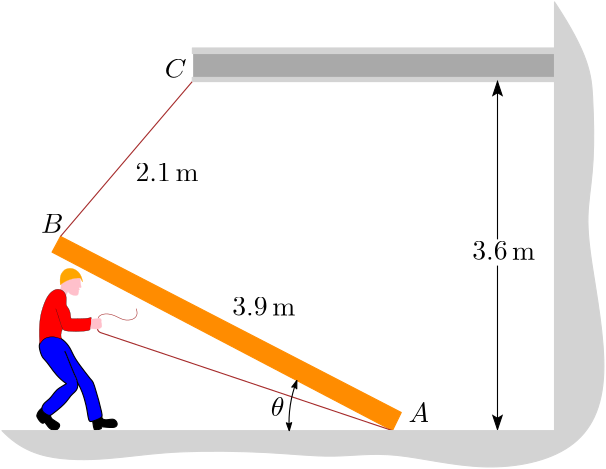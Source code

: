 <?xml version="1.0"?>
<!DOCTYPE ipe SYSTEM "ipe.dtd">
<ipe version="70212" creator="Ipe 7.2.12">
<info created="D:20200717215028" modified="D:20200717235912"/>
<bitmap id="1" width="1920" height="1080" BitsPerComponent="8" ColorSpace="DeviceRGB" Filter="FlateDecode" length="339194" encoding="base64">
eNrsnQVAVGnbhtci1G3d/Dd13XD3+/bbNVBpBBQDWywslA5FBay1W+wCJRXsQNdcV9cOFLGQ
EmsNDFQMcvjfmQNnTs6cKUC4n72cHc68J+fEnGueed6fflLGj4r44Ycfvv/++3ZOfQAAAAAA
AAAAAAAAAAAAtTRp0uT777//QRE/MkJQPlP++S0EAoFAIBAIBAKBQCAQCAQCgUAgVEY7pz7f
ffedoIJmymfaP5OW8M8IBAKBQCAQCAQCgUAgEAgEAoFQG0z/zFHQnORn+GcEAoFAIBAIBAKB
QCAQCAQCgUBIj3ZOfRo3bsxJgaYUNCf5mfLPpCX8MwKBQCAQCAQCgUAgEAgEAoFAINQGxz8z
FbRg8Q34ZwQCgUAgEAgEAoFAIBAIBAKBQEiJdk59GjVqJOifafn85NqKrH/cMw4OubZ/6KXd
Q+CfEQgEAoFAIBAIBAKBQCAQCAQCoTYo/yyYAk3756eZMY/SYjIP+1/dOyj5z0HwzwgEAoFA
IBAIBAKBQCAQCAQCgVAbUvxzTkbkw7TYu9fWpx4em5TgCv+MQCAQCAQCgUAgEAgEAoFAIBAI
tcHxz0wFray/kR6RfS3s38sRWclrz23vD/+MQCAQCAQCgUAgEAgEAoFAIBAItdHOqc+3336r
wj+TJ0/S12SnhN1JXnz9fGTi1n7wzwgEAoFAIBAIBAKBQCAQCAQCgVAblH8WLMFB++fHqeEP
rq68fWFh5rnwM1v6wj8jEAgEAoFAIBAIBAKBQCAQCARCbfD9M62gGf457MGV5bfPh2Ymrjy9
qQ/8MwKBQCAQCAQCgUAgEAgEAoFAINSGFP/8KHXV/cuLb5+fm3lm6cmNveGfEQgEAoFAIBAI
BAKBQCAQCASCEyXSojIs6o0bN3799VcVDcirOTk5us9Ikn++tuL+xUW3z83OPLPo5IZe8M8I
BAKBQCAQCAQCgUAgEAgEAsEJKW65kvjnqKionJwcMQVNyWfSRvcZSfLPKUvvXwy9fW5m5unQ
kxt6wj8jEAgEAoFAIBAIBAKBQCAQCAQn3iD//Ja4gtajfH5Lon++uvh+8rzbiTMyT805sV4b
/2xiYvrV101amFl36jLApZ8XAEBHuvUc2sbC8bsmP7/9zns4AAGozAdgrVq1337ng48/+eqb
Rj83+eF3AIAuNP7uv599/u177zU0MjLB5Q8AfP4EAAcgAoGAfzaEgtavfJbsnxfevzDn9tmp
mSdnHo/voal/trbtNGbsfACAgejRe1jduvVxAAJQCQ/A75r8r61jXwCAIfj1d2sVFhqXPwDw
+ROA6nkAIhAI+GcdFbTe5bNU/3wl9P6FWbfPTs84NvmYJv65YcNPB7uNwtUBAEPjGzCl0Xc/
4QAEoPIcgPXrv2fW2gmGEACDYmnTvUHDz3H5AwCfPwHAAYhAIOCf9aKgBw0apHf5LNU/X553
P2nG7TNTz20feCyuu0T//MWXjXBRAKA8ad7SCgcgAJXhAHz//Y8gBgEoN778+gdc/gDA508A
qvkBiEBUB6krJeCfdYnt27eTBSOPep+yJP98ac7989Nun5l0akMPif65Th0jD+/xuBwAUM58
9NFnOAABqNgDsFat2uaWzlCCAJQn9d9+D5c/APD5E4BqewDqHh99/FkbCweXfp4Ev5HTyJTJ
I/UnGU5ehfxEIKq8f6bKbty4cUOwO8Jy8M8xi4bePzfl9ukJpAFpJsU/t3PqhQsBAOXP0OFj
cAACULEH4I9NW0IGAlDOtGrTAZc/APD5E4BqewBqHcYmpm0sHNy9xqmdEWlDWpL2UIsIRJX0
z8yaz/zuCMvHP5MIGNbu9smxEv2ziWldXAUAqCh+bPobNgIAFUWT7/8DEwhAhfDZ59/iFAQA
Pn8CUA1p/F1T7XRQGwsHKtVZOqT9780tYBcRiCrmn/kdDupdQUv0z+RPy9a/SvTPTb7/BZcA
ACqKbj2HYCMAUFHY2neDBgSgQmhh5oBTEAD4/AlANcSmbWct0p4HDh2p9RzJuEiERiCqjH/m
y2dDKGjp/pkMl+if7ey74BIAQEXh4z8ZGwGAiqJzNzdoQAAqBDsHF5yCAMDnTwCqIa5DRmhk
gT76+DNN054FE6FRFBqBqAL+WUw+611BG8I/DxoaiEsAABXF3NCIP6YuxXYAoELo5DwUGhCA
iiIwaA7OQgDg8ycA1RAjI2Pp8llfM4WCRiBUuGUpURkW9enTp2LymamgK6d/xskfgArk+Mnz
y1bGYTsAUCFAAAJQgXj5TcJZCAB8/gSgGvJ/X3wrseyG7pnPHAWNQhwIBAL+GQB8/gcAwD8D
UF38sy/8MwD4/AlAdeSLLxtJ8T+61HwWg0wTYg2BQMA/A4DP/xoQMk+blwAA+vDP9u36afES
AEAP/hmXPwAq7vPnxMlL4jb8efFS6oPsxwUFhQTyhPxJBo77YxFpEDQOWxgAPfjnNhaOBpp7
s+aWcGsIBEJr/2zn0I9ga9/Xtm0fG7veVrY9Lay7t7Hsol//PHbCvHETZo4bP32sZEhjMgoZ
EVcZAPT1+X902f114JhZPgHjh3kGDvMcqSCQ/DkyaCanGQDAEPnPffv7rgpfd/LU+cRzFwmn
TieFr47vO8APXhEAA/lnXP4AqFj/HLMu4e7dbLHCmHf+fUAaYPMCoLt/1nvlDVThQCAQmvpn
sZfKxz+PGz9l7LgJwSFjQ8aOGzt2vFpIM9KYjEJGxFUGAL18/qduqwOD53j6Bg9y83D3HuHh
O9LdZwR54ubhN9TdZ+BQDw/fYNIA9+AAGMg/O3dz27J1d35+Af/uu7CwaMu2PaQB7CIA+vXP
uPwBULH++fCRs/SVrrhYxgzyJxlIvUqaYQsDoKN/1ij5eduOv3KePovb8Kf0Ucj0odcQCERl
9s8TJ04MDg4eM2ZMUFDQaAlBmpHGZBQyIq4yAOj++Z+6oR45ZuYwL/kd95Dh3kPd/Tx8g3xG
TCQMGeY7yM3bdYjHcC9/0oA0wz04AHr3z30H+F29mk7dZaenZyXsOhC6cDXh3v3sYkWQ4VdT
0pEIDYAe/TMufwBU1OfPoHGhCvl8RmGeC2nPLPQNrLwch0JBn6FHBABo4Z/dvcZJn1rKtcy8
vDzyKH0UMn3oNQQCUZn985iyCAwM9PX19SsLf3//AEWQJ/RA0oA0o0fR6sx8IOVpXs61A7hC
qWbrtWd5TzO3YlOUI5Ex2wjSh+vl8z91Kz06eI6buz+5xR7k5ukbMIG+vx4ZNHPwMO+BQ73I
DTjBzdPPzSNgdJDENDD5sXb7FHvgjsycvGcpO8r2sdLnKo7KpNt5vImo5tS9vLx7J3V9O+Tz
VcadJD0fXJwJypeZitKNw0W+3bgrxdiA5QtZWsbJQbEYefrY5hXMth1/LVgcI324Hv2zc9eh
165lkJvr589fLFoS4eg0gBre39X/2bNcRQ5YcUGBPC86NTWTNJY02eXnH72+vkNsoPzJ41PL
OWNFnXr0+tHpKOoJM9ISBFoq49H5pZLWdH8aa6L76Zd2sF5gL7Z8UVmNOS8pFpg/EcYyJ1wX
WEIykBXyrcGZQunKCU+ft221Qb4ZuduW8dYsPf34NfO58Ham3zXJ85Wvu87LPzVh/9HT+w/8
k7Bz/4aNO6NiNq2aP5PZwNVrotsgd+p5+86DVU+tS3e3iKgN5FHicL34Z0Ne/uaPOXH3dU76
drGB5Mnru8e5Y52/9fr1rRPzxySk57D2QV5LdoOclIOSVlk+U2XIZ1T60sErrMmxF1sxlvAs
FC+VTYc9kddPrySUfSa5LTA6GcgK+Uw5U+Asp8qF1A75ZuRu2+0pT+mJKxaSaiCfu8h2LnvX
JM+XOQvt2ZmUlHz19JnkY8fPHTx0cs++I1vXxTIahM1dunbOLOr5opCJi1RPjVzjyJVO+nB9
5T/Erksg17XiYtnFy2nLV60/euxcQUHhi5evbt+5T3j6LJf8efxE0vJV8eeSrpJmpHFU7HZJ
S8LZwW6fZ21/xv6pcq+Wv7ncoCelPKDEp6b2nCB+kHL2N+UaMSfCPBUw1lG0PWu/lbbYqvdk
nScihPxwYxxTpe+C1BNdNb4BVOufP/r4M42mpoV/JpC5wLAhEIhK7p8DAwN9fHzc3d09ysLT
09NLEeQJPZA0IM2UChr+Gf65CvH0qdzjxbN/5UT+JAPJSwb6/D8qWH4f7eEb5O4zYpCbl3/g
VOrmepT8x8ghQxQ/Pabuvgnk+XCvANKYHlEX/yztqKwI/6ywwYyZHki5o6djQb76PKHNdfJC
Cy/kn7XZ/nr3z/qx/RUPucsmb0vO02cc1Xzy9AUyPCk5xUD+2aG9vFfBzVt2U/I5IHAyNbxT
lyFr1229c+ceGU7/EplKANuybQ89ovb+WVBaKs0n24sqNC/nT549VuczFb6X4VqjTqVRNlUh
pRlmlSldlbMTsOWlQpjph5VrxFxmMf8srs1Zk5KykIbxz0wqpX/eM085ZOLUZWsXLl7sq5V/
XrIsihxoV6+mMVUzeU6GkOHkVUP4Z0Ne/tT5Z0FpSUtpthdVSB7Onzw5w1ZPIjqO4VoT0m9R
MofyV4zRuS1LhRjflpcKYaYfVi6VfKxSMSXmn8VtEsc+SVhIw/hnziJVOv+ceDRcOWTL+l1/
b9q4da5W/plc48iBRq53nMtijuJzqfRvYDX6/DlxytJ79x7KZOQaV7LvwHFq4IzZYRMmLwka
F0oY98eiaTNXUsMT/jykaCm7ezebjCjFP4u8X+StfJqTo+JVzrczIs5WvvOUPRf+Oom7k0j4
3uT8LWUD1n7F/Vqk9FggS0vPl7WLirRn74TqThoVB/MMoOLQ08Hz6409u4+d3LCystwAqvXP
mvY8qJ1/Ri+ECASikvvnoKCgkSNHent7Dx8+nFLQgwcPHj9+/HFFkCfkT0o+kwakGWlMVeGA
f4Z/rkpQnzSYn0D4QwyRfxIYNGuQm6ebp59PwATFnfVc8ugbMHG4l7/rEHfqvpuBJ2lMRtHS
f1Z+/yy8hHqhdF04+c/sP0WkcWX2z1XlRHHyVBJHQVPy+SlPSus3/9mln09+fkFRUdHCxWvk
pq6jK3mcO38l9btjqvJG2XMqEbqQjKJr/rOQz2QM4XpRho8Vtp1yFSyYoqzSqYqNyFo2xTKn
pfFnuj/t9eNHj0T8MzURaso6+2f1Cwn/rGDkjDUz/5ioXf7z1ZR0poKm5TMZbqD8Z0Ne/tT6
ZwEppBzC9aIi1kuyAhUXnsJuh7Vs8mW+eyuHN33FkuTkiPhnhgDU2T9LWEj4ZzmxazbuiwmP
0C7/mTJgtIKm5TO5Mhro82fchj+pms/k8djx85Rz5jcLHi8f/tffJ+nGUqrRiu5g5E0nG19E
USqs7F2xN5TpbNnTV+1Iy17V0IsyZsfOVRY+CXC+3lLdnvcVT+X2z5ot6hvon/V1A6jWP7v0
8yoH/0zmAsOGQCBU+OcuXbpUqvznoUOHTpgwYc+ePS8UQZ6QP8lA7fKfy34bnleW0MgyXSfv
5An97J3x0/tSLyQfqzRKZQs1nSTF8LJx6eRGZTOBxWB4NspH0bOT+yVlS5Gf/CuX+U4Sec60
dozV4XgnZjEBtsVS/vD/3kmGSmL7Z/7qiy8VY0sKLw+lB+n5yldTOX2D6LI3U0Fr/dlDU//s
EzBeXvfS3Y/ceo8OmUvdgA/3Gj3cK2DwMM/Bw7zoe3ByPz5wiPtQdx9v/3F68M9KUVx6VDL3
bfYxotxD2JpaaM/k+GflHk4vjNDBy9yTxattCO7npQcL81DSpP6G9v6ZtabssxbzXFS2qCKn
O/bUlCOy2widKJinNf2WKKkMClo7+ayFf14Vvo7cUGdk3GjfcaBD+/5UYvNfB4/R2lkmk9H+
uahIfve9ek287v6Z5zmZGlPcPwtOVqVhVmmn5Q5ZaCx5vnHpAlBz5ClTSi8zRbGAf6aEra7+
WcJCGsg/M9a6dHWUZUPorVH6xinLg7A2NaNSCr2+nI3JKEVStjDUNPcrxhV5W4X8c1vPeVNn
z/PQ3D9zFHQ/Vz/t5LOm/tlglz/1/pmXM8nQmOL+WSxrUaXSFBekQgJWILczJ/04b/oK/3b+
ikr/TC2qrv5ZykIaxj8znpcqRGVNA+W7QG1eZXkQ1noxyiMI5qayK0XQC0NNk0qaFUmsFfDP
88esSli3dsMszf0zR0FrJ581/fx56XIaubgVFxe/fp23fFW8orCzYJlo+eOylfF5efnF8u4J
Sy4kX9PaP5ONrxgudFCU7g9ixwtT6nL3dknpxNxzAqOkjKgMF/xCSkTJ0tNX217ZgNqxz5ct
iWIF6Rogagt9ME5ipXu14LhsDy90ELG2BuPEwqx/InCwM44d5a8tXosUJKEX8rjiJyRlhyQ9
C+b0mdV+lFty04UH9+5l37h5Jz0j/a/Y+WO2njl1JvnIsbMHDp7YvXf/KqrZ8i0RUVtXhK1f
vGztrBmlB2DwhAXlcwMI/4xAIN4I/zw/PM7Hz69GjRoVmP/M9M+DBw+eM2fOmTNnKP9MnpA/
6RRoyj9LzH9m/Zh9R2YK1z8n3S5zJgzdymxwIOVaEkdJnbymbMZSNHI/w1avZUKM+ZzSRMoF
UNqqMpNGzUhhgfgaijUphRFSLupThgJijs6eFGubsJZZsTAC/pln7Hmiib1UmXRFX+HloUQW
YzVpMShafKBaKmitP3to6p+HeQZ6+AZ6+AQxB/qNmOThG+zpG+LmETDIzavsZ8jyfLCh7n5k
FL37Z44fLtt5qGOEtZcy93mBPZNpZZnPlbM+IGieJeQMC54xyjQs8yWVuzGv/jNZKUb9DcGv
eNT4Z4GzFm9dhBeea5hZpxfmOyV8oqhK+c9MBf3y5Uvt5LMW/vnkqfMymWzb9r3MgZOnLty+
Y1/8+h2Xr6SSG+6CAnnfTCSoQhynTifpwT9z8mZZApntRZm6UlTbCqlUtS+J2WwB482ZSOmf
KvyzUnrr6J+lLGT5+GeGW1b8qSylwlHHZc1YbzFrgzDfUIGvJKJUmWcV/tlx6vjZiwMGa+Of
aQWdn5//7Nlz7eSzpv7ZYJc/Cf6Zo7mYOpqtj5iJvqqyOsVEpYqXRBMFGcKqtA2nWiz1p4o0
RWVGqK7+WcpClot/5hajVuamMuWV/M8cZW0T1nBqdLHaCIzhKs2zCv+8aGtM/JYFWvlnWkGT
A/CF4gqoqXzW9PNn9sMn1FerWTfuqG5JKejUtCyq/YPsx9r6Z+VuzMufP8h0nqrsrlDxZC38
M+u4TlGZci8krvlLqJyguvaMjUPt2Gx5y9gJGV+a3OXvyVz//Jp1UPC2v4qDiPmcU2JIxWF+
/pbAsaMq/5masnKrcsQ1PRZdnoi5VY/dfvwk6wDVYPdZuX/m5z+v2r42fkso9XxGxJzQNZMn
SfXPerkBVOuf/UZOU/2ThJRrmUyo76HII2e46rLwZC4wbAgEQoV//qBDyOjQGP+AEZXBP5Pw
9PQcOnTo9OnTMxVBntDJzxr6Z6XVUf9Lf6XeERBQnDRjAd8rMNmyufN/zq80NuzaAuy8TYGZ
8ialbMOrOUA7Lp4xpleQt8yC+c8cv8T3YOozM9nOjbea7GTXiuhPrZJBPsBTnz3IE+1G19A/
j3D3GekdMH5U8JxRQXPI4+iQufSrAaOmunn4DnUn+BAGu3mR52QUif5ZKET8M3MvVb7EFM7S
9kz2ZJnHctnxwpudmpOGmg4BecJZTc0Qgf4HlVnHIuJagn/mzVHcpYtOjbnu9PlB1Ymi6vln
wt27D8g7QW5LYuN2ajG6pros8dxFmUy2dFlUx86DO3UZQh7bdxxIvzo6aHoJIx49kt+wnz9/
SR/+mVXSQVmtgt+9ICOflt1Mon8Wyx9WJYEFMq6Zjcuei/pnuVZlWFy1/Q+yG3AnpXYhdfDP
QiHmn5lvKJ19zRTO7LE4S87ckgx3LZTozpumBv552RgvLf0zoZ+rHyWfySN5rsVW1dA/G+jy
J8U/i4tldveCHKmrWSazWhsjLM34/pnVuOy5qH9m1qyW0v8guwFvUmoXUnv/LBRi/pm5GErz
xlVt9FicFadXRDlZ0UR3QX0n0T/vWDZPS/8s7xAwbifZAOQA/PfufUN//iwoKJSnM8tKLl9J
V0jmUHH/LH/pxKkLinxp+ReymvY/yNmZ+T9AYBe74O9X/B7xeP5ZSt+C7MNfxVvM0qFCPpkz
LqtKvJr23ERu9plHuV5ih55yybn+WXB7sv2z4EHE/TGI5vU3mIeS6jOe8iX+ugudQumpHbv9
+N7VDarqb8Su3rBnzXLlq1PnRkybvli6f9b9BlCtf1Y9bp7kuHc/W/WkYNgQCIQK/1yz68IP
nCeuiE9wcXGpQP/s7e1NyWcPD49hw4aRxwBFkCfDhw/3VARpQJpJ9c/CZWDZLoX1K3WmTWIX
mij97TlzahwnwzdOZfKHvxhK+cPzz4yZCvhn3qToNgIJjaVTE/DtZWPxllnIP7N+Yi/0w3zB
XErx5VGt2eGfKyD/2c1jpJuH3yA3z4FDFbh5DRnuO9xrlN+ISVRnTN4jJg73ChzmOdLbb6y3
/7jhXiPIKIaov6H+GGHsSKJ7Jttdc6Os3ouW5abFzhisvV1N4WWB+hv06GLVp9V9yyNw1uIv
htDCSzi9qDpRVMH8Z0XZjZcvX+bn5+eUS/7zufOXSkpKXr58RXj16jXhwYOHZxOTJ09dSDVY
vDTyzNkLyclXY2K3rApfR27Xz+nJP4t2OMj8kyly1VUhFvfPIi+JFyIWqvih9Nj0qxz/zAh2
fQld8p+lLKTw9heW2zrV3xAYl1f/uWyLlaZM8822crL70/jyTa6dJdSUNlD+s6LsxrNnz8kB
yOmO0BD+2WCXP0n+me0wOfValfJWVJhI988iL6muC81Vduzf7Cte5WoivsLVPf9Z0kKKJDoK
yW2d6m8IjcvTlaVbjL1BGJtFOVm6WAHXlEqoKW2Y/Gcq3fHFixf87gj1/vmzqKiYqqeRkXlL
rPgG0z9fvppB+Wcyonb5z+yB7DxesR8mjFVTEkfgywWxHU/g8Bfv2ZPTUl0+M7fPUBXtWa+q
crAch8xU+sL+mTFTocNW9CDiNZbsn1lfIWnjn0Xr/DCPzdJRzqY9ybl3Lztpn5h/3hi9ec/a
+J10/Y25oRHTZyytVPnP/uWS/+yP/GcEAqHSP7/Vf22tHstaDA/dvf/A+++/X7H5zwMHDgwI
CJg1a1Z0dPTevXv37NkTExMzdepULy+vwYMHa5b/LCxGlOpJYWyYpZu57iWPn3jJrgitUpwy
/DNnMXTxz+xJsfwzJ6OS4Z9F0rl5yyzmn1X6JYFZq1oe+OdKV/95mGfgUHe/gUPcBw71ILfh
ijtxjyHDfQa5efkHTqGbUVlhnj7Bnr6jhnkEVgr/LLhnsv2zkAdW4Z9V9U8qdsbQzT9zGwse
UBJ/ZcA+a7GmrPp0p84/i54oqph/ZtZ85ndHaCD/fOp0kkwmI/fUJewgA8eOn003c2jfnzxu
3baXDD956rx+/DOtGYWG016U3xvgDk0qaaiUmSpKK5cN5/SZmLafOURF/Y22+vLPUhay3Oo/
a+qfBdeR7Z+FvhrQ1j+PXjxTl/rPZTWf5fWf2d0RGq7+hmEuf9L8M226OMNZJoQlbVTVfxb7
+b+KOsmqSisLyJxSfaccIkkTGbL+s8oKFQao/6ypfxYrQczwz4KroKV/Do3ao0v9Z7rmM787
QsPV35DJSh49zpk4ZWnQOOEUaGr4hEmLHz3KodqTEbXyz8xiwswSwULfFLCrB/OOL73Uf+aX
rRBJfVdVz5mXVKyu/jPZMqKde4r6Z8Wm4/9YQ4/+WXTzip5YFJuO2TGr3vwzy+dzprbpYqq8
/vOlbSL+mZn/XAbqPyMQCATbP7uur+G6sa7z9OmRCT169Ch//0z1P+jt7e3p6Tlv3rzdu3cn
JSVlZmY+evTo4cOH169fT0xM3L59+5w5c7y8vKj8Z0n9DwpnErJ+VK7UPoJCRmAgrWI4nkpP
9TdU+2fupBgz1Uf9DW5JWyFdLDXPXJP6G/DP+u3+WFP/7O0/bqi7D9W/kqLKpcfAoeRm3NPN
w3+Y9yjSgOqYaXTIvFHBc4YO93P3HuETMN6w/lnsGBHfkdRVRZYqmcV3eNEzBs8/q9mN2YZZ
fAU198/ipYQknO64U5N0oqhK/pnf4aB2ClpTCbl6TTy5py6Sp4JR1Z3lLprqaOnI0dOkgaPT
APt2/Rza9+vYeXBG5g3SeFX4Oj3551JFuYNbVYPjRZmWUthMivcwqD6FmD+iqPFWPD/FWNpy
8c8SFrIC/DNtv3nvCL1qYpudXX9DaKNp55/HjZ+/ZmrwqLaa+2emfKaEM7M7Qo0UtEb+2WCX
P4n+ubQEB9eVCWTiMUtD82WyGl3JK3Wr6of83PackgU56VfYxWMN7p+lLGT5+2flZuFufFqm
iS0hu/6G4FcD2vnnTbFb9kWU6i/N/DO/w0HtFLRGnz8vJF+je9fdsfNvZqlnTuVnwraEg4oL
ZTF51LL/Qf4hKfVoEti32dOXViNC1IvS2dRi01H1+wjVZa65+7mQmlbvn8Uqh+jon+nJquiM
VXSbiH9Lpat/Zm89oantSrxx/uB2wfob0eERWvhnfd0Awj8jEIg3xT+/NXhzrd4r249euWrV
qgrJfx45cqSXl5ePj09SUlJ+fj51M16giMLCQsVvk18eOnSINCDNSGOJ/Q+y+sXj9T/IELNU
odqynEla/pQKmQMpd/i/jhcyZpz+B+kuC3n9D5aJIGn+mdNvGqubMxX9DzJzHdlpkKx+05i9
s4n2P8jSZYrnog1E+x/kW0f4ZxbUh3/OJw3qEwh5yXD+OTBoVtmvj0t7WSJPBrp5DvcOcPMo
LXRJ7sHJo0/ABDdP+U+VySgG6H+Q1cMd8xgR6kNQdM/k9T+o3KO2XrsnfPDyzxucL3oUZwCR
MwbnSBTuo1PFrwM4pynBjkfVGWP+WUtFz6GshWf328g+vUg4UVQZ/0zutQU7HKQUdFJyiuH8
s0s/H0UZzGLKPzNToC8kX6HatOswgDwuXLyGXBnz8wvIKPryz3QFBrYF5XpRVvFhRWUJrp4V
TX5mtmFmC0edSqNsqmIBOCWmmS3Zy8yZTvn4Z/ULWV79Dwp0JsjtK5D7ZQFjsfenCfc/yKyv
cl3Yaav3z3Pnhq1dOGMq3UAj/7xkWRS/w0FaQZNXDeSfDXb5k+qfy34/zpZgQo6I3TkXpytA
tSZW0YadYn1L2UceSwqp/C0/lSnKys02vH+WsJDl1P+gQGeC3L4CmUpTsdjMugfC/Q8yN+9t
Yaet3j8v37V119/ro6LLGmjmn8k1jt/hIK2gpX8Dq9Hnzw2b95LL3LNnuY8eyxObd+z6e9rM
lfxmk6cv3/nnYXIzSK6PipIdsvWb9mjunwW/xRAcyNv4gpparkzLBooLT/HDn36vGdMXnw5z
P1GumvhPAITbi2Qaq/fPzC2gKEyhgX9WjqvmIMphdvn3WtKJhdV9IdM/S6o4JOafmdtEeebc
evn2+a1U413/XGX657PbY5n9D+5YOrf0zz9mr5bY/6C+bgDV+uc2Fo7l4J+bNbeEYUMgEOr8
89aaA+K/6Tfr/PnzFZX/7OXl5efnl5OTk5ub++zZs+fPn+cqgnqenZ19+vRpX19fDfKfGT9I
Z1QtZjoZujzss5RTrKRBTolU3kREFFZpmeg8psbhLQZTLmnqn1mLR15ly1vmkrMtLrPuK1sW
KYvokuGC/Q9y6+iWTpndQGCjiS4P/LMIkTHbCNKH6+Xz/6jgeeTRwzdouFcAlQM2yM1r0DAf
3xGT/UZOChg1fXTIvNJyXoFTyUvuPiNIY3pEveY/JzH3bfYxotwD2RMU2DM5OxirTLRw8Ryx
LGj+MSt4xig9Fk4yDyWVW4af4SxyfhAr3VzWjCvweYWdS9eC2jLCC8/2z/dOKlec9/sFoRNF
Vcp/3pbwl+Bdtthwvfhnh/b9yOOWbXvI3XdZZ0yyB9mPpk5fPGnKAr+AP6gGhIDAyc+fvyDN
Nm/ZTY+ozj+zy/omCEtpIXvM96IcASvaQaEq2F3+cbq9E+sKkLvMZCKM2Un1z8I1kF+rWB7h
HG/1JZ0Nm/+8gy7prFwAyhXvp98RAXMu3q1hW06ZaIbTluCfT+8/8E/Czv0bNu6Miomb6sNq
oGn+c0TkBn6es9hwvfhnQ17++KV9xfwSr9aroFZSTI2tSgQ7KJTeIxvPbwuVHeC7te0pT0XS
PlVqIl4NZO5A8XIBkhaynPKfz9PLwCsjrKztwK3FoapbQ+56MXWcev+cfPX0meRjx88dPHRy
z7797FxojfOfyZVO+nC9fP6cOHnJ4ydPc3KeL1m+LvliKrm6vXjx6vyFlAmTFlMNxk5cdPxk
ElV2gwRVLPpB9mO6gQb+WSTVXChNV6ygiopjXNpXIfzuR5knB+F64MplVrand36hDjSZdTZ4
BwvZ2TgbQWr9Z2Vda+bvNTT3zyIHEas6yq0TEus/06M8vXKCW7NI8Cwhtf6zcsPePc7sf1BR
//nGzTtXjibQ01y54+SBgyd2792/SvHn3PAdyvrPc1dIzH/W1w2gWv/80ceflYN/JnOBYUMg
EOr887a3hmw3dZpw/fr1CvHPVAp0QEDAnj17Dhw4sH///gNlQT3fvXt3bGwsaaBMfpbmn6s0
asrMaorwD//Bm4ZGn/+p++vRQXPcPALcPP0GDvUcPMx7qLsfp41vwIRBbp7Dvfzd3P1HB8+h
RwRjJNRIfzNQW2kHGCb/meDcdWhqaia5v87Ly5fJZBmZN5ivOjoNWLQkgpLP165lkMZt9WA+
AaiaSPfPuPwBUIGfPwlRMdvJde3GzX//mLL03PkrOU+fHz12jqq5QT0mnrtMGtDJz+R5zNod
2M5aIjFP21CId58K9Idq/0zC3XucQf0zmT70GgKBqMz+ecKECSEhIcHBwZRVnj59+gyhIMMn
T55MmWrSmIxCRoT10qcvEvvhP6jqn/+pW+mRY2YO8xpBbrHlBTDdPN29x/gGTCT33R4+Y8j9
+JDh3u7eI0gD0gx33/DPQL/+mdB3gLzDNarbwVevXu/Zeyh0QfjCxWsSdh1IT8+isr+uXk0n
zSq3/WNm2wrkFVdJWPnDYtnRvHR0fZTvKCeoxO+XL189evzk33/vZWRkXToYVwX8cxW8/Ank
Q4r0PFiVPvPcVtVzHDd7k5eNXOkpTfJ88eLlkyc59x88vHX77tndVeHzJ9Xb4KF/zpCr2597
jgSNmz9zTjj9avB4ecro7r1HiotlBQWFlHw+fOQsPSLQ4kipUP0L/1wp/LNGJTi27fjr6dNn
cZrUoCbTh15DIBCVuv5G0ISgoLFBwSFBQSHkMXDUaDFGjR5DNyOjkBGrZ8JznkglDW0NtkjJ
DlBt/DN9Qx0YPMfDN3jgUA83D18Pn5HuPiMUPzceSW69B7l5ePoGByL1C/4ZGMY/y7Ogu7lt
2bansLCohBf5+QVbtu4mDZDdCoAe/TMufwBU7OdPwuEjcgV9/8GjtPSbGxS1nYPGhQaPl0vm
fQeOFxcXU9dBSj6DNxb450rhn41NTP1HTjPQ3MmUyfSh1xAIhAT/XGH9D44OnjkmeMqY4Elj
gicTgkKmqIBqo2g8RT4iLjQA6OnzP31bPTJopk/AuGGegcM8RyoI9AkYHzhmFqcZAEC//plO
hA5fHX/y1PnEcxcJ5Mmq8HV9+/vCKwJgCP+Myx8AFfv5kxC7LiH74RNaMgePX0DlPx88dIoM
vHfvYWzcTmxeAHT3zySaNbc00NzR8yACgZDon2u4bqzrPH16ZEKPHj3KO/8ZAFA5Pv/LUXF/
jVtvAAzsn+3b9dPiJQCALv4Zlz8AKvzz59iJCzdv2790BWt08ue2hINSOhwEAEj0zyQGDQ3U
+6zJNCHWEAiEJP/cf22tHstaDA/dvf/A+++/D/8MQPX1zwCACs1/BgBUjH8GAODzJwDVwD/r
vQoHKm8gEAjp/rlm14UfOE9cEZ/g4uLCfEk7/1yv3ts4+QNQsZ//ly5fh+0AQPkzYvQsCEAA
KpBhnuNwIgIAnz8BqIb88OOvEhXQRx9/pi8FTaZDpgarhkAgJPrnDzqEjA6N8Q8YwXlJO//8
zbc/4OQPQAWyY9ffs0PXYDsAUP54+EyEAASgAunnOgInIgDw+ROAaoiltZN0C6QXBQ35jEAg
NPXP88PjfPz8atSooRf/bNbaDid/AAAA1RDXwaMgAAGoQLr29MCJCAAAQDWkR+9hGokgYxNT
XWpBk3FRdgOBQGjqn7t06SL4knb+uXNXV5z8AQAAVMdP/i7eEIAAVCAOTgNwIgIAAFAN8Rs5
TQsd1Ky5paaJ0KQ9GQsmDYFAaOGfxV7Swj+//0GDkWNm4eQPAACguuE/coZ9u34QgABULG4e
KAENAACgOvJT09+0MELGJqZtLBzdvdVfPUkb0hJpzwgEojL45yHDRuO0DwAAoBrS0XkI1B8A
FZ8C3a5/QOAMnJEAAABUNwJGzXj3vQ+0VkMfffxZs+aWLv28CFRSNHmk/iTDUeoZgUBUHv9s
59AF53wAAADVkD79/eH9AKgkdOoyFCclAAAA1ZCBQ0bCcSEQiCrsn42MjNt16I2zPQAAgOpG
YNCcXn19YfwAqFR07urmPwpZ0AAAAKod/Vx933vvQ5guBALxBvnnTxTxcVl8pIiGDRtyRvni
y0ZevhNxngcAAFDd8PKb1L6DK1wfAJWxEEf7/oPdgnCaAgAAUA0Lcfz3f60guxAIRGXzzw0U
0VARlGSmhLMK//z22+82/fl3R6eebu7BOL0DAACoRh/pR88a6jGudz/fDp0HQ/EBUMlp18G1
h4v3oGHBviOm4fQFAACgGqVJ+E7s0LnvL/9p/s4770N8IRCIN9Q/43YGAAAAAAAAAAAAAAAA
gJq0EPhnAAAAAAAAAAAAAAAAAPDPAAAAAAAAAAAAAAAAAOCfAQAAAAAAAAAAAAAAAMA/wz8D
AAAAAAAAAAAAAAAAgH8GbxpWtt3bWHRs2cqxhZl985Z2zVrYAgAAAAAAAAAAoCpB7vfJXT+5
929j0dHKtjtkCAAA/hkYGlv73q3NO0A4AwAAAAAAAAAA1VBHtzbvYGvfC3oEAPhn+Gegd2zs
e5GrDK62AAAAAAAAAABANae1RUdYaADgn+GfgX7lc/OW9rjCAgAAAAAAAAAAqmhuU21yoe1t
oKABgH+GfwZ6kc92vZq3bItPEYbg92rzyQQAAAAAAAAAQJVT0G1t7KCgAeBi59CH0YFaFyub
jtZtO/XoP3xpRNzTZ7mZ12+ePHVuVfg6H/8JdDP7dv3gn0G1xdquR7MWqPaMb8YBAAAAAAAA
AAA+droraPt2/RydBji07+8gf1Q8KcORwkn+WDZwgLyxk+JVpwFvnLUrW+X+ZMk1hayyTjN1
6ONo7+Jg7+KoCVR7eweYQ83kM3m0telo9tuv/2vauPmvP7Zp8Zu5haW1U/f4bbtKyuLVq9fn
ky6PHT/7TVTQ8M9Af4eMSwszlN2AfwYAAAAAAAAAAIRpYWZvBzkJAIXiWHBy6u3Rp8O4gW2C
ev3q6dTE3/nnqUPM5/l0ChzStVPXvolJl4uLZa9f59Ei+viJxCFuo94sBQ3/DPT1fU3L1u1w
JYV/BgAAAAAAAAAAVGDWur12CpqybQGjJkXHbF6xJi46dnNY5JZFyzaHhsYsWRIRGR0THbUy
KmJpdExYVHREVPjaiNUbIyM3R0dvjoreGBEZEx2zaeSoCW9c4qjr4JGTpy+eNHXR5GmLmUyZ
tmRyGYrnrFdJ++kzlw0ZNlprKepvZbe29c/xZj/Ft2oab9ZU/qRl0/UtfpTT/Kf4Zj/HN2fT
rJS1zX/xNm9LZVBrWdm1bS9ru540dva9bdlDSANb+95kOGfgm+jTOnbsM2Jw19k+Tot8bcJG
2kcGOmyZ0nnnrJ575g36e5n/eM8BE6bNKywiUVhYqPhXVFRSUvLo0ZORo6a8QTsz/DPQCxbW
XXAN1QuzZi8kwD8DAAAAAAAAAKi02Dt2JWg9uoV1Fy3Mg4OTvKDE2o1bSkpKihWJoPdzSs6c
e3Dk8KXMjMySkudkQEnJrZKSJyUlr0q4Ibd26zesJ1NwdOr/RpgWSi1OnBwaE7c1Jf3WldQb
KWm3rqbdpB6vpipgPFG+mnrzyrUbe/YfnTV3BVW+Q7PtbO9CHje2/DH3xxqrP62x47Ma2z4l
vLXlkxpbPiaPb239tNb2T+ts/qjWpoY1NzesuUnBRsXzFQ1qPvyq9rrfmtLT0Vw+9za36sKE
0ssW1l0trbuaWzqTR0ubbjZ2ciPNaUnG1e9bsHxFzL372ceOn3Xu5maQshvtXTyHDBjr3mmq
u+0yf9uwEbYxIY6bp3bbPtvlz7kDDyzy3rN0tI+Hx+nzF8neW1BQUFRUJJPJ8vMLyJ8vXr4K
HD0V+c/S2bJtD3krK2T1x02YGxA4udxmR3aMvfv+uZB8hYI8nzhpPrOBu2cIwUBzJwcLmaPe
Dxmq8kbzltqUfe7Ve/DUaXMXLFxOHslzXMHhnwEAAAAAAAAAqHW/kybPDAuLoPAPCDa3bF/O
yzB7zoLJU2ZqPXrzlm3tHDSWk/bt5T42PGpdYUFRUurV8Ogt48Yv7Nvby22g9/aN8U/uJ+fn
Z+YXpBYUpOQX3CzIe5af+zr/RV5BXmF+watnL24VFBRERsXIvWj7fm+If5Y/jv9j/uWUG8dO
Jh0/deHE6eSTp5PPJF7asftQ1PodsZt2xWzcRR4j43ds3XXwzLnLpAHFsRPn0zL/nTZzmXxS
Gq4v5Y3jzX5a+nHNd99r8N7b79V/+7169d+VU4/wDqFuvXdM675talrf1LSeCcGkrrFJ3brG
puR56Ae14n/X3j9TVtnCuqtCOHezadtzwcKwhYvCOzq7kpcsbbqRxz79vFZHxM0PXWWpaEZB
mWo9bn93zxBmyQu9y+cefbz7uPn6uQ8cM7T9uIFtpg5sNn948/ARVhsmdNo+tfefs/vumz/4
WHjwsmmjTp29IJPJCgoKi4pLo7CwUP79y4OH/QcG6HevI2tNSUv9+skK98/79v8jl/YvXlbI
sbxg0eqly6NHB88w9Iyot69EKOj3lDzm5r4w0JcXzt3cMjJukNmRR70r6DYWnTS91gSHTL54
8XI2O8iQoOBJ8M/wz0CY+UnPS0qydup9yksT5dPdiy0M9MfeLJX7akKWtrucoY4CUAF7yPPE
pYadpmJvKdH/jAAAAIAKZvKUmQcP/k0RuzaeerJr1253j4ByWwZzy/ZkjgRdvHcbi04a5z8r
OtQLj1lbUPI6cl1U1669bS0cWv9q5tF/4JXTh2V5N4qKbhQVphQ9Tyx4erG44JGs8EXR6xey
osKC/Kf/3r1QUpIbHRNLT+dNyX+e8Mf8S1czT5xOPn320vHTF7buOrg54cCauG1L16xfHB63
PHLD4tVxS1bHr163jQzfsvOvY6eSTideOn4qKTXjzvRZy7Qo0UD759hP3nr37fd+efvt7+u9
/V1dQv3GpvV/qv92LxvrPm3bNn33vW+NTb8zMW1sbNrIyORrI+MmdYxNjU0jG9SM//1n3f2z
pXVXK9see/cdSr54deeuAzdv3pkzb7mlTfeo6I23b/9LhmRm3ohfv51Kjab8s+69W3KSSGl3
l5x8Vc/5wB0GHD1+ZtyMBUMGDhjQzaaX/c/dLL5wc/h6isv3K9xbLhjabOKAFjOGO8ZMHRY7
L+TixSsymaxQ7p+LZMUy8lhcXFxQIM+CvnDhiqPTAD0uGFlTQ6xyxfpnWj4bLulXNd17uZeD
gqbEMvXezZm3ktK/5JE8z8iUO2Hy6uy5K6g2hvDPtHymQu8KunnLttIvMVY2Hbfv2EUJ50uX
roSFRy1YuJw8kufUQPIqaaPd9WvdOfkUzsUZ9lI79WBWdnbSusrjn3fe5HypoVrOyM3P86R5
orf/asTRGyIi9Ot75UvIjfIXtpXEP7M3i9Abp5ygfGcruZkgNlP5fiiwAwsuzLzEXF22P3f0
ktzE+eyFUXUEUTsAcxSBbVK6OkJrxNxKiiUR2ib87SCfI3fZGBMtm53OG0c98mUTWn3mcNb+
+eb4Z4HNLrwDKN9EahTG9uedXVXuHjrtVwKNVe7bZUul1UYjI4ocC8Izqlz+GV9VAAAAqKIs
Xrzi4MG/w8MjOzv3oQe6ewTs2rWbDC83BU1mRHlvXebYvGVbjf2zoo7E0vA1D17emrtgup15
K4v//sfy5x9HD3K5dDgh7fyu0/9EXDm3PuVM3Nm/Vt+/fLjoUWbxqweFz+/dvHpi7+7IB48v
rli1Uot6FPzkVQq1bfTjnyeFXk7JOnlGnvZ89OT5sJjNK6I2EtZu/jMj61bui5c3bv27cce+
FVGbyMBV0ZuOHD935tzlY6cupGX+O2PWckXeuGbr66jwxutb/hjzSY369d/7sd7bjeu+3ci0
/nd1639mWr+ntfXK2TO2xkQO69bjA5O6ZOA3cvls8lUd48Z1jI2MTCIa1Ixvpqt/VhTZ6N6p
y8BrqRkdOg8gG9PdM+hC8pX09OvHjp9x6edJWvZ39U26cNnOvpeldTeLskodOm7ziZPmR8ds
pti77x/6s++9+9n0cILuVm3ajMVkslPnLAmZPM3VxXGAU1PXdo0H2H45qkujFd7N/+jdxL9T
4ynutotH94yYNyE9I1PunwsLy9Kfi8mf5JGqBT1txhL458osn8tHQfdz9aPEckzsFrFiMsz7
Rr37Z2Xmc+aNOfNW3r//UL8K2tquh0aXmB07/szOzs7KuhEcMpmfFE2GUwpaq+vXpnPZWdev
Z2ef21Rt/DOlAlgua15irso7btoLVRr/LJcqgoqygpFbnVLzw99WpVawXDdU5fDPKjcLb4IK
UyewzIp1KR2Xa9UUezVL1vH3c2r7S9NfQvYvIatsXMolMldfoH2ZcxPZSpTfE/WE1ATLxlXp
n1WukfAOoNvGgX/mr1pp0ixzkwr5Z6GdX9A/Kw6Z3OcCG1C3/Urtvq2cS+5zjX/jULps7E3N
elsVi6f1bmZw/yx6oAEAAABvMpT1nT1ngWBC8ubNW8mrutRklg6ZF5X/HBMbp8t0rO16aOGf
l6+OeJb/YOvWqKmB7sM6WnX57RvvTq2iZ4+ICPWfN9l116YZh3Yvjgz1Ob1x3susYyWFt178
m3Rk89IloYFX0w8tW7nszct/nhR66ep1yj8fO5W0Jm7bqpjNYTGb7z14+PLlqzNJlx8/eXrl
WsbyyA1hsVtWr9169MT5M+cuHz91ITXjji7+Ob5F0+iPa9Sr/+73dd/+1rT+N6b1mtR7+z3T
+uMDAoY6d5ozNnjVgoXGJnXJwK+MTL4wMv6qjvF3RiRMVjesub55U3o6Wvpnm25Wtt17ubj/
dfConUNvS5vutvYu0bGbCguLliyLIM2sbHt0ch54PumSc9fBpDFBd//MLLihOnQsx9G5m9u1
axmvX79eEh4ZumyFW7/OnSy+72/zravt50Fdf14/uv3Mwb8HOn07utdva0J6JaxbfuffO2Sm
hYUFxewoLCyUyWRkUp27DtVjDm1y8lWyglWj/kYlkc/loKCpNd2ybY/a7GhD+GemfKbzrqmk
a30paI2KbwSHTKbkM13techQnwULl5NH6k8ynFLQfDutnrik7OuHp5JHg8nhSlZ/Q6uyCUrZ
W1n8s/YmyrDIN2/Z9hHeVgq/oVfL9wb4Z/WbhT1BhcXiTZy16fhWjTWEkSktYOfU+iWVmoup
wfnyTbnYiok8F9NZZa+Ke0KmCtOrf9Zx4+jVP7+h9TeEV4GzYfn+OTcrK1c405j7dsgnlbWT
eeDY6mm/kqZwyVhkChp8zcdKuef454Sd+nLI8M8AAACAltaXQJe8ILfPBw/+Tb9K/alLTWaJ
UDOaPWcBgTzRpS8nc8vOWtTfWBO7rqQkP/XykQv7YlcHDwxy/m3WIOv4aUO3hgVvjJxwKXHD
5fMbYxZ4/R026mn6LlnJ9Zxbh/aEhyyb6/Pg0aU1ivrPWuc/UynNNm17tjG3bWPhQJ7b2rvY
OVD0Kfuzj7Vtt1atLCytO9Kj6OKfFfWfs06cvnDydPI/J86tXrd9eeSG9dv2kk9rCfsOL1gZ
u2v/P3Fbd8uTn2M2r1675fCxxJNnLh49kZSW+e90Rf1nLfOfW/wY9dFb9eq9+4Np/W9N6xG+
q1v/Y9N6/WztJ/h679y0fuqo0fWNTb9T+Ocv6xh/Kc9/1pt/trLtTrC173k28UK/AT4ufb1W
hsXm5eWHrV5bVFQ8Z97yvv19PLyCjh0/Y2XbQ1/+mVlwQ3XomBscNHZWfn5B6My53j4BE8YF
jHDr4Nfr91E9fvHv3GRGX7Ndf/Rc6Ws1f4jZSh/bHbMGH46ZkbhlXV5uLpXwLJPJqEfFE3kq
NJnUyFFT0P9gJZfPBlXQ/Vz95PXA7z+UKJ/165/pidPyWSmlFQr63v1s3d8CszbtpF9cqCIb
vv5B9JAFC5eTIeSR46gvXrys4ZVr7l/Xs68fnKvIgjZ4CY7K4J+1urmWIg/L1z/LbVI5Klwt
s7JVbavyqxxSGfyzpM3CmqCQCGXLPeGsTnE7rcn2F66HIOVV1nypGSWJfg3xPCkxS+oa6dM/
67Zx4J8lr5qAf06cL/DdisAeVXbIMH44wHmPtNyvVO/bvHO+9BM76zcyKkfRpXQ8/DMAAACg
MZ2d+3D0Msc/U4J606atep+1vWPXXr0HEfwDgoNDJoWFRZD5kuWhFon8SQaSl6g2GiVgm7Vp
r5l/dpJ71MjYOJks73b68aeXdh5c5LNlbPeLMSH3j61+mvlX7v3TRYVZTx+eObRh6pGVPo8T
18henXh0KW7Pct+NayYWyx7HxG7UJf+Z6jOxjbm9mVkrS+vOgnaaFtQtW7ayadtLX/nP5y5c
Sc+4cfFKWkT89mURGzYl7C8uLt6+51D69ZslMtnNO/fWxG1bGb1p9dqtyZdS0zNvnku6ei3j
tk71N5r/GC33z+98V7deE9N635rUa2xSr5FJ3UZvv7t8zpxzJ084m7X6yNj0W5O6XxjJ5fNX
dYwa15b75zU619+wkPvnHhbWXf+YPO/x45zLV65lZd0qKir658ip3XsOHj9+tqioOOvG7dTU
zHv3s6dOX6hIlu5hbumsY/3ncvPP8Rt3kIlMDgoK8PAI8u4/wc1x6hCLqa6/jevx3yXD7PdP
G7DzD+etIR13Tur1zwLvM1ETji2Y+OzePVlJSTFZc5my/gbdEaFYyYXq7J8roXw2nIKmamuI
JT/z5bMe/bOYfOYoaNJGxzeiZSsH6V+SUjWfmQM5+c9MTa3Zt6jTDl/Pzvprmvy5vAr09cNT
Ga/Kh5zbJE+QlkdZdrR8lLK4fngdo6qGQIUN+bil01e+yhjI1OCMAiCbzjE6WFTocX35Z8Fs
OhUJnHzZK80/s4qjcn+Qzh9e6lhKf8DOFG4CRWubcZ1M6axLf3XOqlfAr6Nb2pjxKj+HVjCL
T92IAn5MVJVwFRBrpuwMXuZ7wa1KUfZulr1BCVlC21xYP4rVYmXXrGbvCexNupe9eKzsR85a
S9ss7PXlLzZniHD+c+mKay+Q1VtQ1QaM+Wrpc6HZCb1UXv5Zt41THvU3RA7esh2prHs4wXLK
jKOAsda8jaBmFqXHiLiHVKnQhb+to0fhlZfhb3PlISNgznXZr6T5ZMaOp/n+oIV/Fr4uCL2h
6v1z2dVBi2lyKvbDQgMAAKgiULbZdZAnVYgjLCwiJjaO0r8Eqhx0eHgkx0jriLlle7qLQyZk
INVA7FWJ/RK2bOWghX+OiomTlbzMurjv2bm4k0vdkha5Fl5YLcs9JitMKym8Liu5m/8yJeXw
qoOLXW9tDiy5sOLen5N2Lx56KGFxScmr6JgNcr/qpH3+M6GNedtWrazk2c5te5tbtjO3dDC3
cGxt3ralmXkbCwdLG2d5dQgb5xZy/9xTH/55QfLljIzrt8gnm9d5+fHb9iyJWL8pYX9BQeHf
R08XFRUlX0kjjzv3/7NkTXzsxl0vX76Wfzq6eedK2s0Zs3Xxz01jGtasW++dxqal5vlrk7pN
3n7H2KTu0tlz/9616/u69b4wMvnGxPRrI5Ov6xh9Vduoce06dYyMVzeoEd+sqS7+2dKmu7vn
mMzrNw/+fezU6XP79h8+dvxMROR6+3Z9vHxCrO16bN22+8BfRw7/c+Kvg0f/OXKKtHRzH2Vl
2/1NyX++eClFJpNFh4V5Dxs43n/g1OEOocMtpvduOq5r09l9m20d47RnYud9Y532T+p5LNTj
+MpRibGLCl6+KmJU3pCVhVxIy2RXrqTpsZCCvmpcV6B/njNvZYkmsXxFjL5k7NLl0dIZ4jZK
L/ONid1ioC4FJRadVjF3siOVSqvcF6R9OXQ+OG36vOzs7LDwKLX+mbQhLUl76ZdFuROmnTNP
CyuMdNZ1Zl1ohYum06QVSjlbY/+s0Mssq6xw2qWTVcxC+Sqlu9XVppbqn9UnAYrk5qmXhwzn
wE23K7uLZ1ctYCa4llY65faMRt/+L03M4pbV5Zjh589zuT6nRHC+pYZBcDEUYoRtxdneRnxE
waxsUVXCXDtONVRKi1HrwlGOpcaMZWgVI5bpuLItwM4TZr/pKmbXjFMGXPz9Utrm0oXhquMs
5lpL3SxLBYQ2Y1fkClihasllk1WTYKkmxVG10VVzEHGriJR9QcD/CkC+AKr9s2Hqb+i2cQzv
n8mxzKmZzNoJWScKTtFvfoZ82ZQFjgLx8xKZhdrsXNHNLrQD8EbhnD14jpd5ihO2tVruV2r3
Fv4XfNJG0cA/cxZb7XmG83ZL8s+5z7knK6nTRP4zAACAquqfA0YEU89Dxk6iyl+QJwQq61jv
/plS0NSMqLkL5omRgeQlqg1pLFE+N9O8C0Iqbzkiem1JybOsC7tfJEadXdr/yqKessthsqKz
MlmmLP96YcEtWdHtx9d2HlnqemVVn7x9QXc2eh+P8My6sFUmK46KXqdb/rNciLVuY9OqtRV5
bmvf29K6k6V1RwurDuSJhZWTpXVna9tu5CUrG+fmzVtQBa61LsFB+eeJk0MvXErPzLpNpbzu
PXR8Ufi6zTsPFBUV7/37+IPsR+QxPz9/94EjC8PW7TpwhCrOkHXz3yupN2fOWqG9f272U1TD
GnXrvv2Dwjx/a1L3G2PTRqb1Pzapu2ZR6JXzSVZNfvjQyORLI5NP6xh/Ucfo6zpG39WuU6eO
8Wrd8p9t7V1cB/nduXN3+oxFNm17ufTzfPYsN/niVeeug0+fSSJr9/eh452cB2Zl3bp3P9up
Y38bu16z5iy9ceN2n35etlrNkSnKAkdPpbtOUxF0d4TaSdp79x6Q9ygtNW30qBEjPPuOG2w9
feCv450bu7X8wKf12wt6fBXWv+mfYxz2jG13cGbfo8sCbpw+SNV/lr+5xcr6G4qKHMXkpbv3
HujLKB4/kaiXGtcV658nTpr/4sVLifKZtCTt9bKa/QcGULnNUiAtSfs32j9T81WbUE230SVR
X/pli19qQ6OB0opvKLOOmVpY7p9ZPpnTnttGsn/m5lozNLjALITypQ3nn9XKBPX+WegH46KO
hZoUvySyqh/ac0uS8py5cK6jsn616sYi6y5tLiIrKKr4hAqJKDcUaxaKerBZN+lZKGfHL0cs
5vdUz05FuQOBEZkbRJVxkrxZVAtn4WxwkQz5SuafuRtZ2UaVf2Znyar0zyXim6LC/bNYiPpn
oax75pc1/C99hL/5Ej2UVJ0fJFfA1s0/c9ZU6AcRnC+ehLs11Hi/kiSTOT+T0bTkhfqfDzDf
YhXXBYFOZkVLr3PeTYGTlcRpwj8DAACoetg7duV0Psivv7Fr1+7w8EhDzJ1W0O4eAfxXqY4R
xfpGVMHvzW019LGK+s+Ra8nnhFsXdueeCbsW6XZ1WY/cgxOfX47KTNxw89rhFy9ulJQ8yL9z
OH3z6MvhvTIiXS6GuVzePOb5zUPk80tkdBydR62dfDa3dGrRoqWVTWdF/nMv8qS1eVsy0Nyy
XRsLB3MLB2u7bgqJ2tvMzMKslSV5oqN/njApNPlyRmr6Derzd0ra9SWr46PW73idl3fz9t0D
h09cv3GnoKAgZuOuReFxF6+mUc3SMm5dTbs1U6f8558iG9Q0Na3/vbHpN8amXxubfmda71Nj
065tzBdPm7Ji9uzAwYN+avjRl8amPzb8qHH9dz6vXecbyj9/WDP+d7l/ttfcBlOrvHBx+Okz
5+W50LbdrW17PHnyNGz1WtdB/vRNiHPXwdt27E1Pz6KKdZCW11IzgkKmKb5c6KevarpSIiPj
hhbTz8vLLyoqIqOfT0oK8HcPHGwzfsD/Qnr9OMb5qz86fbrYten6QNs9fzgT9k/reTx6St7r
V/JSG0WF/Pxn6vmr16/1ZRSTk6/qJce7wutv0CnQ5Emlqr8xxG2UfpOfaQ9c/mvq3M2NzJqq
sKHaP5M2pKUuSfU65j8LqmaN85+FE56VWphbkYNRrIOVQa25f2YlPDOds9AsBPKly9M/C8le
CfnPfMHFlxJKW8K/5afyckWLVwhmA4oKT6Z14S8Gb42Yv+5nJ06rHJFf20S9fxZ29cqlZUxT
vlQ3Ezi/ixeTwyK2Td3sBCppUO2FRmR6NmoUUR0nbbPwvKhKZ8izatz3Qo1iVVFSQGf/LFB+
gfuNgFBxA66tFc2FNnj+s7riJCXi5S/0Un9DrLHQ11JsGSvmrlUfBZxZSCk3oat/ZmlSMY0s
8g5qsV9p4p9VaHwd/TO1hz9X8WMWnkUXf7s12YE1mCb8MwAAgCoJld5MldqgKkIzbXPI2Eli
flgv0BnOnFnQ8lmLWWuc/6zwz5GRcSUlBY9SDr5MDE+LcTsy3e7M/I5HF/WPmDZsW/zSe/eu
ykoeFz068+LskoxY139mWJ4M7XTv0OzXD8+UlMiiouT+2bG9Lv65XYsWLa1tu1B1ni2sOrRq
bd3G3KF1G9vWbWwI1Et2Di5mrSxbtmxta99Lx/ob4/8IpfofvJaWlZdfIO92cO+h0FWx+w6f
ePnqVX5BwatXrw8eOb1g5dqtfx4sLi7Ozy9ITc86fupCauadGbOX6VJ/I7JBDVPTet8Zm35r
bCqv/Fy3vrGx6fxJUzZGRX1ar36Ip/fSWdP7OrR16+Ls3LxF0w8//NrIuE4do7APa1D+Wev8
5/6uvjdu3J4zd7lN2969+3o8efL00uVrzl0H/33o2NOnz7Zu39Oth9vNm3eysx917znM1r73
msj4lJT0Lt2G6Jj/zERtCjQdWpQUeJ77QvFO5ZPRFy9b4N7XeuzA333afR5g/vEMuy+XdW66
rl+rdW5tNgU57JveK2lnRHFZ8rOYf8598VJfK05p2xcvXupXZlZI/4OVUEEbQj5T+d4SU9Zj
Yrds2bpbvytFfWeh2j/r/nWGpvWfOR0LCvpnTes/r2MWWWYEXV6jtP6zyjxkLf0zs+Azc7LC
qc76888aZ7JJl4dsjaBUuKwfuQsE7Z+FvSjPcYkk4vKKb4jlW6rWyJRbEyx2rc4/89PqVNd/
5qcpCvkfesvIn8hHEeoXTLJ/Vjs7atOxaxHI2wuNyLVk9GbnZWJL3Cx8L6rqGwoVNk9SiWMV
BRbUGGb19Z9Z1SR4JUGYc1dT/7mFIfyzbhunXOo/a+Wf2d+bcKr4co4C8XxsqasvqQtFVf6Z
WQiC9Y6InSrZJSO03K8kfAUpsn2kf3Ep7J+Fv1JUdV0Q/KJER/+sfprwzwAAAKpwCY6Y2Dh+
H3+UBKbLMhtUQTP7QCSQP+nCIJqiaf1nyhtHRcWTDxr52ZeK0zZdjhy8OfC3hLHmu+e4xM4b
sXtr1IO7qTLZc1nh9eLb269v9tw3xeLC6n4F6fH5eRlkrKjIONpja62gW7W2putvWNk4W9l0
trDqaGXThTyxtO5EKdCy+hvdda+/MWHSgotXMlNSr6em3zhz7vKD7Me5L15uTNg/f0VMzIaE
3QePxm7aSZ6v3773+fPnDx4+PnvuclrGjdT0rJS0WzrVf27WNLJhTRPTet8bmXyt4BMjk2aN
vzuwY8eBnQlu3bqNHjw4ZunSWSEh/2nYcIC9w+LJUxz/85/atY3WNKwd3+wXXeo/W9n2cHMf
dfVq2sG/j11IvrL/wD8nTyZu2JhANvhwjzGWNt3/3P3XseNnjhw9dfbshTNnk8hjLxcPMlzH
Dh+1yX/O1Cb/+datf+X7cH6BrLj49Jnjw/rZjHD5Oaj7dyHtvprb7otV3ZtsHtZy/zinPVO6
JkzrfyftokwmKywoYMrnYnb9DTJB9D9Y+RW0geQz8xsT1X38URXOScs30T+btWkn/eJCiWVf
/yAV/jk4ZDK/m0KVCEpdRcd/Zc6Z65/V5T8r7LFE/6z8kzUXQ+c/a5rJJiB7RZInhQo7sNNi
NSrRwM+3ZFaKFuhyS2UdDNVuROzH7Jr5Z01S9dTVKhHIV1QU36BHKe0fjen29ZH/LJ73qC7/
mfetAdODSd0sAhMsc0FC8+IuLft3/aqsrBb9o0mtWML27UJei1+IuNz9s24bp0L8M6M4hvgP
K1SpY7VHgab6XdWqCe8AIv1LcrsLFHyj+bXotd2v1OzbIoenUL+0mvhnymkL7Veq9jf95j+L
JcnDPwMAAKgmUJ55167dkybP7NV7EMF1kMeixcupDOSwsAj/gGDDzZ1Ksab6QOzs3IfKxKYW
ibykxQTN2rTXwj9HR60vKZHlv7pVdGvvtU0BRxd2v5EQ/Dxl4+PME88e3yksfFGU/6S4+N+i
1ycz943dO9MheZN/Uc7h/AJ5/30Ra+LoOh669D9oVtb/YBtz+1atbQjmFg5koJmZOeWcLa07
t9RT/4NU/efrN+6Q5c9+9CTx/JXUtKxHj3OOnDy3KnrT3OXRK6I2/n3s7MNHT9LSb5w9fzn7
4WPS8satu/L6z7NX6JL/HNGgpolJ3SbGJp8Ym/788cdePbpfu5B86vDhDs2aNWvU+H+ffvrj
p5/3tbOb4u1zZM/ePZu2WDdqVLt2ndUNa8fpkP9MldSwsu1had1t7PhZz549v3jx6tWUtOJi
WWpq5uF/TqSnZxUUFF66nHLpUsqdO/e8fcfKG9t0N7d0trHrpWMxgZGjpsyeu+Le/WzV2vn+
/YcxsVu0ridw7pxCKRcWFhUXFRYVhgR0Gej48cjOnwZ3bDCz6wdL+32+zvOXnWOtEya0O7Yh
tIg0UgSj98HissTn0lrQZILwz5VcQRtUPtOrSXZdsX2yn6sftWPrq9h1OfvnNhadpF9cKLd8
/XoWndvM6X+QDCevkjakpdbFN/g+meufBTywIo2Z5Z95BT1E/DM1tXNx1KNK1azH+s/S6meq
VjGiekRY6dB6QZX3UPOTf6VfFZQVvIGa6TVx/8yq6qDSPwvrd0FVwu8iTXVBZsV8E5OU3Wkp
BFdiaTq0Zv5ZzewEja7wS2WJi0JvKLswtcTNIrKHUAufKJS0yV8kVsFkTi9jGn4Fw669LCgz
xb5ZEC+cW9q5HnPuFeOfddw4BvbPAv2fli2SQHFmzo8FxMyhuqNAP/6Zu2Oo889lYvm58u0Q
O09yvwvTfr9SvW+LbBxNrCzvVKkq6VrddUHg7da8/jPn2weV04R/BgAAUIVxHeS5efNWSjjT
UL3+aVeEWdMCIPaOXSkRTQgOmUQVpl68eIUWEzS37KxN/Y3wdfLc0adZz1O2n17rfyrC7dnF
NSVFV0pKHpYUvyqRFRXlPSvKv1NUeDHr+PyDy/te2je58FVifp7c30ZExutSItjOwUXR/2Db
li3NrG278gpH9CZQT9qY27VoYWarWzounf+cfDkj4/otmUxGVqGgoDA1ndxaXbl//2H2o8ep
mTfuZz+6/+BRYtLVa2lyMUvakJbXb/x7Vdv8Z8obxzf7eU2DmsYm9T4xMunUuvXs4OCZY0Yn
njz5h59vvTrGH9U2+qR2nQ9r1/nWtK71L//pbGFu3qTJt7Vq1a5dJ+zDWnG/65T/bC73z90t
bbpZ23Y/e/ZC3wHenbsOmR+6Kjf3xZJlEU+fPp82fWHHzgP7u/ocP3HWwqqLpXU30piMRcbV
ZYNT2aFSQkeZFhG1Ub4PF+QXFhaSN2v6mA4u5sZe9u8GO70zp9dHEUMab/FvsSvYastYu/M7
VshK5KaaEs9FlHwm/xVT6c/FBQUFisLmm/SoE8l2GDlqSpXxz5VBQRtaPlPs2/+PPHM09wVf
BZMVJ8PJq6SN3udbPv7Z2q6HRteXHTv+pBR0UPAkvp2m5DNpI32Ccm/MrO3MSnIuFcI8/0w5
ZKUupv5kWGVF+jQ9Wbk3VuGfywqAcBZDMZZSQSuWR3Xys2b+WaQ+c0IWdXsupVM5hpYUEhrz
Em+yXYdYkV4yU9GsZvollhAQKOYgXkGU2XJ+UpYEjcxPMpTon0X8uUhlae6alqioI0E1kMsl
5ftFJisXVuxqJ9L8s+rZse1Z6c/wmVqM0xsgc1dRLh67aIaUzaLKRJXNSH3Zar5WZWXOC+8Y
aiwWZznJ6KydmV+kV31lcu4hUCH+WdeNY1j/zO11kbP3lrC/eSlhHxrcU5PQUaDi/KC9fxba
YdT7Z+4eLi6HGbuKrvuV+L4t+sWEJn0HaPSDFFXXBd4byj4nM7YV8zxGrR13LNV/wj8DAACo
TnR27hMydhLB3SOALsdB9xJoIAW9a9duMvFNm7ZSOdicP7WYoLVdD828qMKjRq6W198ofP7v
6xsHT20efzjK915ybGFhamHRk4JXL4oLC4tfvyp+ebc4/2rm6bD9kT6XDi0oenWpIO8BGSta
oekcnXSqv2Fj172NubW5hQNVrJiCUtNUGyvbrq1bW5pbttOl+AYj/1nunzOzblPCkdJojx7n
JCZdTUm9nvP0eWqaXEc/fJxDvUTlxWbd/Pdq6i2d8p+bNY1qWMvY2NT2hx9HuA7oZWu9Pnx1
eOj8z9559wsjk0bGJl/XMSJ8Xqv2O7Vq16tV+71atb6uWatW7TqrPqyxrrmu/tnSppuVbfce
vYefOZPk6NSX/KnQtuvJCi5fESXPMLfp1rGz6+Urqd16uFGy2hD+OSZ2Sz9Xv4mT5lM9rOnL
P48cNSU/P7+4uKiwoLBIVjwj0Lq/2VsDWxt7mhuPa2ca2qNBmOu36wOaJYy3Tdo4pVAeBXQG
dJFCQhcp8p8VQ2R5efkBIyfryyVu2baHWkfypMr4Z1pB5+a+qBD/vGDRakPLZ6aCphKht2zd
HR2z+djxs3Q+vyHkM+2f9+77h8xOEH11Zym9C0KClU1HSkFTtaBXhUUtWLicPJLn1EDyKmkj
fYLiUncurab5/pnhnLMpS8y1ygpdXFZIepOK+hsCqllwIqzsaD35Z6b04FRJZfpnYdkrOLpA
14GCfaiJdO0n6J8Fpi+ihoQ9ueAUJJXRUI4isf4Gv0o2y2yIbg3hLcbb5jwlxXHIGvlnNbNj
dIFHRhHoFk25Itx+1jg1vTXZLCpKs4r3RClo83gui72yGhU/F1pU1l7KOQokZHrPZ+Sxa+Of
hXYnbq+FvEIH4uZQt41juPobnD2Nm5zMXGzh3xfw3y/BIthCR4Em/lnFviHdP7N65RNI8BY4
D+hlvxLat1X9OkZcTUvxz+IFt1VcF3jLyT4nq/DPZDmZb5BQwQ2R8zz8MwAAgOqL4RR0Z+c+
nHRrAj07ZseIEtG080Glf16zQZ47+uLhk+uHD26Ysj18ZNqp6KIX14oLc4vkMq+kKC+/OD+n
KC8j6ejquBW+pw4sKXydmp//VO6fozYrpjNARw1i5+Ai2NUdbZupRGgd4ec/0wUY5InQhYXp
mbdOnU1Oy7hBJcGW5scq/LNe8p+jGtQ0MjZt83+fj/Nw37U+LmbxEvOff2lQu863dYy+qFX7
y1q1/69W7a9q1f6mdm0yRP5YQy6gwxrUXNdMV/9soVDQ7Zz6plxL79XHnWxYv4AJly6lXLp8
LTn5io/fODKkv6vPtdQMh3YultbdSHu9+2emMVPxknaFPtLTs8gbRd7E3NzH44Y2HWZTY4hZ
Ddff3hr621uBVjXm9foofmTzvVMdz6/1K8x7rsh7L5DnS5NdnFGHg0qfvnYto1OXIfp1ifoS
hpXHP1MKWkoPfYZg3IS55SCf6X2VfhOZe6yK/GQdIVtV7U8G9LLlW1t00PTKFRwymaoFzQwy
RIOyG/pGwCpXBJr7Z7WIycOKQ7iYQyVAlaivxmCzAADKHTXp1gAAAABQp6B37drN76ZQF+gu
DulymhTkTzKQvEQaaDTB1hYdtPTPq+T5zy8f3kk+uilm2ai1K0dfOb2+KPd6cVFeUX5xcX5x
UUGRrDg/7/XNY/9ErFoecHD/irxX1wsKXpGx1qzZoEv9Z45k1kszlf5Z/jhxkrz+c2bWHUGr
Q5lnflD1nyn/3LZdP2388+8/RzaoUdfIpFFtI6sm340ZMsS6yfcf1q7T2Mj469p1vq5V+2u5
fK71Za1aX9WkqNmoRs06tWqFNai1rtl/dPXP1l0J1rY91m/YkZqauW//4fSMrGkzFtm07UUe
MzKyyBDyGBG1nrS3tOlGGpOxdKz/7O4Zwkl+5tQQ0KNMmz1nGTWppJN/enes79+urrd5DU+z
t/xavTWlY70I9ybbglv9Oc3h8PzOV/etfHDvdmlyu6ykoLCooCwjmvyPDJw+c4keXWJVzX+u
bvRz9QscPZVCuyrlGn2fMmfeSqoiuiDkVb0sAzmpNmthp8X1i1ynpk2ft2DhcvLIuYTBP+vN
P6v9UX+5o+fKtHpDbX9e1RNsFgAA/DMAAADwhjF5ykxNs5GlTFNFJ4PkJdJAk+RnO7pghSb1
n+UeNSJ8fUFBYW7Oo8vn/tq1dcmhA5H/3j6Tn/8oPy8/73lB3rP8/BcFBfn5Oc9vJ17YvWPX
iuOntz19fuP165dkrLCwODqv+E1hwqQFSRfTr17LfP78xbNnuQTyhCb3xSvmn3SDa2lZWvc/
WOafmy74QF5/w9jIuI6RsZGRSZ06xkZ15I916hjVrk2oU4uiVm2KOor6G3M+MFrX7Ff5fHX2
zwRL664T/pgza85Sx/Z9bOx6Wdl0I48O7ftMm7Fo/MTZdDPKP+uY/6yw/fNpacbJF2X6NN1l
mqNT/4sXU7LSLoxx/Z+3Y72AdnVHtTMe267OxA4mC/p/FO3zw6bgljsmmu+Z1n7vtG5TAvqP
njD7ryOnHzzKoR14fl4eebxw4Yqj0wC9J9C6e4ZUpfrPoMpgbuX8pl+gq27+MwDVwFMJBHK2
Ndw47OIJwjVA3lCq8KpV3Q0C/wwAAABUNswt2+vYgNXYylkL80DlP6+L3sL4CPOwpOSp+G++
80tKXigojbj12+npVH4oT+7lM/5SyvXUjDup6bdSM24T0jLvlEIGkj8z7tBDqAbXFC0vp2R5
+ozVZjsrvPG635pmf1V7WYMaGz6queHj2ps/MyaPcR/Wim9YK65hrXUNFI9yasZRzxuQJ7WX
NDD690vTmN+0z3+2advbXFFMg8bKtoe1XU9aMltSqdF2PclwTksy7hvxzlK58T16DfPt9buX
4we+ju+PcDAJ7lB3es8PZrs0WDLkq0ifnzaM+n3LGLMdExx3/NF9pGunRs2dv27Ws3VHzwHe
kwd7Tzj491GyP9+9+6C/q/8bscrwz0BP9DFr5Qj/DP8MAAAAwD8DAAAAQAUtWzm2ddTGLNkr
HgP8JkbHbI6M3BATuzEqZl1UzNromLioqPjIyI3RUZuiCNGbI6M2ro5YGxUTHxO7ISJm3ero
dRHk1ZjNI0dNeePynwcMGjFt5rJJUxdNmrZo8tTFUpgkZ9GM2csHDQ3UZjsr7Ki3ud3a5r/E
N2sa3+xnOc0Vj7//ovjzFwalf8Y1+3lds//G/f7r2ma/erZRFPfWtgKJTdte1nY9aWzb9rJl
DxEcSMZ6g95WSkF3sHfw7fB/ge0/COn04VhHk9m9Giwa9MWSod+s8vg+1uc/GwJabRjjEBvU
YVi3tk1a9WhiMejT33p8/HPH9xvbuTg7Zx7d6B84+U1ZX/hnoC9s7V1amNnjSmpA4J8BAAAA
AAAAALzJtDCzt9MqLRaAKklHh/Y+7f9vdp9PJjt/OK3rR8vdmi53+3GB6xerhjVd528Z7tc2
bEQHKwv7L353/rJVv69a9fu2eY8fWvW0tevYv3Nn+ksZ+GdQrbBp27t5SztcT+GfAQAAAAAA
AAAADs1b2tnY65qkat+un6PTAIf2/R2d+pNHByf5E8f28ueO7QfIUbxKv+RANZO3H/BmZT4z
Vrk/WXJN0bHMiL1DH0d7Fwd7F0cGDownYpBX7R1gDqWh2FDt23X1dv7vDJfPlwxstNK92fJh
/53X56ulg35c5WsV6tnWydbqk5+sP/tfp09/7/6ZWb8vmvf+b5tulna93qw1hX8GelfQyII2
EL/DPwMAAAAAAAAAeDNp2crB9g0pzwtAORfiIHTv0CG4f+vQ4S1XuP+yYOAPE3r/PKj9/377
9b8fNTb7tGnbj3/u8MmvnRuZ9TKzoa1sH/hnUL2PHRezNu1xbUX+MwAAAAAAAAAAQDBr3b4t
cmIBqK7APwMDYWndFbU49J8CjY0AAAAAAAAAAFXnFq/qZxk1b9nW0qYrJAkA8M/wz8BAidBt
LDrCQgMAAAAAAAAAANWN5i3tWlt0RG+DAAD4Z1AOWNl2b2PRsWUrxxZm9tDRAAAAAAAAAABA
lRTO5K6f3Pu3sehoZdsdMgQAAP8MAAAAAAAAAAAAAAAAAP4ZAAAAAAAAAAAAAAAAAPwzAAAA
AAAAAAAAAAAAAAD/DAAAAAAAAAAAAAAAAMBA/vnTTz/97LPPPv/88/8riy8UAf8MAAAAAAAA
AAAAAAAAoJz9839/swIAAAAAAAAAAAAAAAAAVKCdf/6tRSsAAAAAAAAAAAAAAAAAVZ5nOgT8
MwAAAAAAAAAAAAAAAAD4ZwAAAAAAAAAAAAAAAADwzwAA8P/svQe0XsWZLfjWmjXzZt7Etd7r
Gb/umfa89rPd3cZ22223x27s54xtDAabaILIWYDIGRRAskQSSEIBZSEhgYRIkkBCQhII5Yzi
VdZVtrBJJjObs/vs9VFVp+75rwJX8O21l9bV/5+/ToWvqr7ap85XTqfT6XQ6nU6n0+l0Op1O
159df3Y6nU6n0+l0Op1Op9PpdDqdTqfrz06n0+l0Op1Op9PpdDqdTqfT6XT92el0Op1Op9Pp
dDqdTqfT6XQ6na4/u/7sdDqdTqfT6XQ6nU6n0+l0Op1O15+dTqfT6XQ6nU6n0+l0Op1Op9Pp
+rPT6XQ6nU6n0+l0Op1Op9PpdDo/ffrzMccc4/qz0+l0Op1Op9PpdDqdTqfT6XQ696/+fEwJ
15+dTqfT6XQ6nU6n0+l0Op1Op9O5v/TnYz4O15+dTqfT6XQ6nU6n0+l0Op1Op9O57/rzMSm4
/ux0Op1Op9PpdDqdTqfT6XQ6nc590Z+PqYbrz06n0+l0Op1Op9PpdDqdTqfT6dyX/c814fqz
0+l0Op1Op9PpdDqdTqfT6XQ6XX92Op1Op9PpdDqdTqfT6XQ6nU7np0B/xh9/U+KvC+DKz33u
c64/O51Op9PpdDqdTqfT6XQ6nU6n68/7qD//U4Gvf/3rX/va17761a8edthhX/nKV1x/djqd
TqfT6XR+4vzPf/N/HzR6bTudTqfT6XQ6XX92/dnpdDqdTqfT6fqz689Op9PpdDqdreClHa78
wY9/5vXgdP3Z6XQ6nU6n0+l0/dnpdDqdTqdz//K+Xr0XLFzoErTT9Wen0+l0Op1Op9P1Z6fT
6XQ6nc79rj//+c9/PlQk6BtuumX6jJmW+KRtZnXQkKFBVmPiGtefXX92Op1Op9PpdLr+7HQ6
nU6n0/np41nnnj9w8JDVa9ZQLTwkJGiq5Rb4pG1mdcbMF1pUaHGN68+uPzudTqfT6XQ6XX92
Op1Op9Pp/DTxhJNPXbBwYSwY4kPXn11/dv3Z+ZnleRdefMSRR+GP6264afv2HSD+iC+7v/cD
f/zjH9etW3/2eRc2lD6ux6/wW6TgtX2oc9rz0zHQ4d/9m2xse2ede/7cefP27t37pz/96aGR
o7zmnU6n0/Vnp9PpdDqdzra/7bm5uRmr5m3btg0aMnTCxEkSDNtsLAvXn11/3ndS+kPGRj08
pkpRpObz8Ogxf/rTn7Zu3XrFVdfYa4YOH4HPd+zY0bHL7UjEFhafb9++/dnJU05td6b9SZc7
ur28YsXevXtxze7du1+aPef8iy6pk9vDf/jjBwcN3rBhI1LGb3HTOHH05ekzZu7atQsXvPLK
K6vXrOlx1z2BioWvtjY3X33dDUH6zzw7mTmneqbKsSXavHnLyIdHIyct1l5QGwISZ8VWGYm0
u3xZ9pdUuHTpsljokxo8bvzjKPXKlat+f1q7Q0h/VkMTrL0+ffuz4UgUPG7rhYsWHf3b44JG
jAsF44EJoWaGPzQy2aFg2Hfdc2+QK1xM01Wdx+nXMfJMBlrkEUce1W/AQKQPM7af4xZTpz2P
bOOm6JvLl7980623tWX9eeYLL+JGMJsVK1eiZd2NcTqdzk9Ef76k/aUYh999990PP/zw9ddf
Hztu3Be//Pf86nfHHb948ZLkV8efcOKgwUOWLFn66quvzZgxo0X9GWP+tu3b2511TpAfTFVN
Tevef//9Dz744M+vvjr2sfGH//An/OrcCy5+ecXK9957D3d/4803sbjTV8Vs+5MRI0ft3r0H
v123fr23rNPpdDqdzoOz85niMzwTRtuQomvFZ1z2q6OOcf15H6v6rHPPzxPXuP7cBvVn6V1D
h4+w18yfvwA/n79g4eE//DHFtF27dmNBsWjR4o0bN77yyiv4BH8fe/yJvL5P337UuPbs2YOU
qUJv3br1tk5dWhSfn5s69U8Fdu7cqd+uXrNG2t2Fl1yKZQj1xh07diAnFNPGPPJoIEsikXHj
Hw/0tzVr1ib157VNTSjC4iVLkE9mYOq055GfOvqzakN8aOSojp1vnzd/Pv+LxHHZ9u3b7QV1
ynJw9Gc0N/5G+x792+MOOf2ZyjkKuG3bNjYcTEgSdFJ/Rm1bC6/SnynL4ys0rtW07TMLLJYD
A0Y18qsq/bmOkeczkH/M+uzkKXycERgtuicMrzDXXcuWL0d1sVdede11bVN/Zj2jcgYPGeY+
jNPpdH5S+vMpp56GKQMzeN9+/a+97voFCxe+//77jz02Hl998ct/D8/ptddeGzpsWIcrr5w9
e8677747aPAQis9we956661Nmza/8+67M2fOzOvP7S+/Ak7jxGeeDTJz/kWXwEHCxD3gwUF3
dOuO+eudd94ZPHQ45eWXV6x84403Hhk7Dk7XwkWL33vvvdGlB4VvZ8+Zi6xu3LhpyLDhl3a4
0lvW6XQ6nU7nQduUO2HipEDRDcTn5ubm6TNmuv7cCv7qqGN63t+7xZMHLXF921T7P7P6s9Sz
+fMX6IIrrrqGkiw3YcZiHdVmSYtXXXsdr39++nSGdDjr3POXLvtIBly0eIndd1qVGaTWr/+D
Wo+s37BBSjJyOHfePCTV1LQOX/GTJ596GgsTdN5bbusUbItdvvxle8e+/QdoT3KgSdrKeeTR
sRSEO3a5vY7+3KIey8sCEbhOWQ6O/pzfg9rG9Web5j0978Ma2crLSf0Z2LRp02XlUjTZiDAb
GA8MT5aQ1J83btx44SWX6itchovz+nOLRt5iBjJkeXcXCIyWbzGo4Mj2+vXrWxfX4mDqzx6z
xel0Oj9Z/Xn4iBHvvPNOr969+d8TTz55x86dq1evwd+Xd+jw6quvTZ4yhV/9+qijt2zZsmr1
6i9++e//9fs/OO/8C/BH+0sve+2111rUnx8ZOw5T0g033xpkZvQjj+Luw0f823tAl1959R/3
7l28ZCn+vrVTl9dff10Pgtuddc627dub1q3nFujBQ4fjh7PnzLU7op1Op9PpdDoPKM8693yG
3bDnDN7Xq3cQduNXRx3DLWFtZHcustHz/t7k9BkzA5GT+i35iWdY28sbBX7VNvdCfzb1Z/x3
wMBBe/fu3bRp0yWXdrCylYJyxGLd709rx9M8mT6DeAS63B3duu/atWvnzp2db++ayeqsWS9p
o7U+nDjpGXy4bPlyfIg+u3379o824fQfYDd2rly5CteMf/wJqVi7d+/e2twcREhA+pTg8vrz
eRdeTD0QZT9w+nOdshwc/dlmj18Bz02dym20qMaBg4dYa0HjYrmHP1BFGzZs7Nq9h92nxIC9
DCvx2PjH+Qwi1hKrrtQtZs+Z88orryxavKS+/gw+/sSTyBUMEmZZpT/v2bMH/z4/fTrNLNmI
MBsYDz7kMwIYYaylY5UdBMdAq+FiGE9Gf27RyFvMQIYTJk7qN2AgapIFt0b71ISJqK5nJ08J
xGpdg1+hFaifo11wX8XMObXdmWrx9evX21rNk625avXqF2fNShoMJmL0R3yOwuKOMDmORUFk
m6oHIk6n0+k80PrzoMFD5i9YcNrp7fjfY377WyyXli5dir/vvufeN99884G+/XTxvHnz4Nsc
f8KJ+qSO/nz4D3+yatVqqsoBTzvjrBtuvvW4E39v9eeVq1Z95LI+OOgvf/mLpGkQKezctYuT
F67BvMPn+06n0+l0Op0Hh4OGDMUCFv/aD60WLY555NE2tbWY+cljP76q32raYNo1oRDcdlO6
68+fuP584SWXbty4ce/evQMGDrKaMP6tUlyZvjZSPj99hr2ePOPsc5ua1uU3W0rHDkyaQYmx
4jj8hz/u/UBf5NbK4+RzU6dyf7XdRfnc1Gm44zPPTuY1jC6C386eMyevPyNxXIYb4XYHTn+u
U5ZPSn9mkIpVq1Zt3vyRxIorGX1XQa0ZkpcP7PBvx863f7MMJ8IA2i+/vIJ648Rnnon158yV
QdzsIOct6s/d77p7167dsuek/gzD2Llz5+7duznUJxuRccJnvvAin8isWbNW8ZlVlmcnT2Hc
EorGjO6ClNmCSf25jpG3mIH6G6GTRkuyp6v2cN+p055HK9joHKtWr8ZN8dWLs2YpwjZD9DSk
P3NLtgwGKdx4y0dxp7t07YbqognhXnwYwbbreX/vJUuWoikZX+Wl2XMuan+ZOzNOp9N58PXn
gPfdf/8bb7zRt19/bo1+++23777nXn07c+bMVujPXbv3+POrrzKqRobHnfh7uHB/+ctf+g34
6AWisY+Nf/vtdwY8OEgXzJk7j/oziD+2bNm6afPmDz744P3339+wYWNwuInT6XQ6nU7nfieD
b9QJ/HXCyafG+6LbsgTdFsRnkKpCffD8Qe5Lb25udv257ejP3yzP/KKALCVWe3QDse7Y4098
esLEV155RYf9Ve2NbFEQy+czr/fGCirYq09fLIK0E5sbs1E6Gz0gvinM8sVZsz7a8l2UqBXn
D+az11BZ9pf+nERGf5bgfPgPf/z89OkKQUxrkeCM1sfnqsynJkxEvaH2KKJyBy8F9kB/zlzJ
WwAjHhqVD3qc1J/54Z49e+69r1eV/ozycpv02qYmfBg3hLRZmH3cBVSWQUOG4g8Fx2DOly9/
mYN2Un+uY+QtZmDf9WepzTqKsVv3O3ft2qXoHNTS+RyKQUVkEkccedScOXMb0p9lMCg+5Xdu
5+ZQAxNi6Pji2cEuj7/hdDqdbVZ/vva66zFuL168hIcMjhw56p133tl3/bnq5EFxwIODcKMP
P/zwvffee+LJp/jhY48/gQ+T+vPNt3Z844033n///YWLFt/RrfuTTz2N/27avFn7qJ1Op9Pp
dDoPnP581rnnH6L5r5Kg24j43Dq1duDgIQsW/ttBXa4/tyn9mZ9QDOTeSyvNJRXXXbt2Dx46
zApfn7j+vGfPnvt69Z6/YCE1NEbTZTgO7tCOYwIH2uzIh0e3mKvk+YNTpz3P4A8HTn+2qnJ+
9zWvtEcfgsuWL6fGW6U/W3vgPm3eJY7/LK318B/+GMnqJEcQH6LCUTnd77rbaon5K+uHmN4X
/fnUdmeuWr2am67jhlCoZG5ND14BsBv+uUuZwVKwfGY4jn3Xn/MZ2Hf9mRHOm5ubdSQo82zt
ZMuWLRSKmRmFNPlmI/Gf49ZkiBJkj1vB7WmnHv/Z6XQ627L+fO1112PuWLNm7e+OO16hofd9
/3PVyYPBzucbbr71jm7dFy5a/M4774x/4sn8/mfqz0uXLVfwZ8zXb731Vs/7e3v7Op1Op9Pp
bCP7n+GZtKn9z1USdNsRn/dRrXX9ua3pz9z6yP2WFL4UwiJQXBcvWbJz586PhLhRD+uCfY+/
kZHm6sffoGzFAwfnL1h45933Is8rVq48+rfHJTVJaaHgs5On6HC6thl/A9WYkbtj/bnR+Bvx
84jm5uarrr0ulhP527Vr13a5oxtVWW5hFbds2XLXPT2tlij9NnnlPurPdeJvsCnv69V79+7d
RbiMabYRdQqnbPjfQqCXO/xtOtwbjP5yS8fOW7duZWsGdZ6Mv5Ex8hYzsI/6s8TnLl27BXay
Z88e2yKg9HlrQvuiPyu1WF52/dnpdDrbrP58xllnbdu2bf369aecepo+jOM/L126tFH9efiI
kZgXbi2fhwY8/6JLrr/x5l/++jf877HHnbh5yxYQf8Txn1euWkX9+Zrrb0Sac+bOszuo33jj
DStWO51Op9PpdO53JuM/Z2TethP/uUqCblPic1KtRQ5RjTGTe7ldf25T+vM3y9iz8xcs3LRp
U3CEX6C4Mo6BXtv/ZsX5g5TpuME1k9XkPs8Wzx/k3ma91G9lScYxwE9mz5mDXI0b/3hek2y0
9vb7+YNBWfad+64/19z/jJyvWLmyanSyWmL+yn3Un5986mmknD9/kE2p0CI8jlB3pK3G/Rr2
A9sO0mF7IQ8zX3iB0V3iOk+eP5gx8hYzsC/689DhI9CjUW/BHjBuS7YHIAabsX3/s9PpdH5m
9edTTj1t27ZtW7ZsseIzeHmHDq+++trkKVP4318fdTSuWbV6NaNz1NGfefIgqI3KATGtv/32
25oIrP58a6cur7/+OmdesN1Z52zbvr1p3XokhW83btxkY3r4/men0+l0Op0HgYoznDxzUPzV
UcfgGlx5wsmnts2CUOppa+JzUq2tinbCtnD9uY3rz9xE+qcCVneKxTTtZeXhceBlHa7ctGkT
Pnl++vQjjjyKG6oXLV7CPb0MNptXq3bv3t2nbz9+0v7yK9Zv2CDpWEehNTWt45nm+GTsuMe4
n/OW2zrFsiRWHCxIMkL1J6g/1ynLJ6U/ty7+Mx9boDh69PBAv/4K/Gu1xMyV+6I/I887d+5E
BUrSzLc1bTUIYwJLg7UgncVLlmiT+YYNG3HN8uUvw4CDdIY/NJIGpic1ef25RSNvMQOt1p9x
R8Y56dWnb3A9Q3DbXN14y239HxwoPTwT/xnjgz05EcXUWYEsrLoeDOblFSs8/rPT6XQeQvrz
KaeetmXLlj179nTu0qX9pZeRF118yX/70Y+++OW/X7x4yVtvvTV23Lhrr7t+wcKF77777qDB
Q+zP8/pziycPwjfABbj7A/0GKP7Gk09PKFyUn7y8YuXbb789YeIkfLVs+fL33ntvdLlKGjh4
CDK2avUaxX9evWbtsced6O3rdDqdTqfzgJIhOJ6eMDFzzQknn7pt2zYejddm2QZjg7j+fKjo
zzbEhOI2JPVn7cKVJpZRXB8cONhqkpK5GKYDKe/duxd/b9269baKlyutJMtj0T6Si7d+dGo5
f7t6zRp7NlxT0zp8iK+QOG7Bv/VcJpAlO9/edefOnR9t556/oI4m2VDtJeM/g099fKipCunc
Ylk+Kf0Z/33llVdWrVrFhwuSJWktjI/98ssrNm/egm8VRljF2bVrF1LjYwi03elnnhNoiZkr
G9Wf8cOVK1chEVggLee5qVOlhbbY1rRemTSDzwQxZ6w8iz+CdHg+oN10ndef80ZeJwOt05+x
xue2auQktmTliu0OIFcwSNxOX9lGV63it6h/DRSXdbhyy5Yt2tUvg2FDo7wfDQXNzTfechu+
hdnAePBbpImUeaXrz06n09mm9Oe777mXZ/9Z6NjB3x13/OLFS9599118+Prrr48dN85ufm5R
f27x5EGwU5c7Nm7a9P7773/wwQd/fvXVJ5+eoM3S515w8csrVr733nu4+xtvvjlh4iS7j/qh
UQ9jWsGvcAEuw8XeuE6n0+l0Og80qS1Tgo53Qf/qqGO45xn/4m+vrlbI+yLrOa8/U+cXXX8+
OPpzABtRIdCftQlzx44dHbvcntefj/7tcdzePHfePOl+N916Gz6ksLZ79+6XZs85/6JL6uQW
KTw4aPCGDRsp0G3fvv3ZyVNObXemvQb/xYcU01555ZXVa9b0uOueKnFVERIU5qJ1+nOy9pKn
MVYdNZg8UjBflk9Kf960efPEZ57ZtWsX1cKBg4fY7ayrVq9+fvp0/IEGQkt17d5DKaOV0dZ8
+mDbPdYSq65sVH9WncPYkLE+ffvbCBIttjUuht2qQSnzxmavJzLPPDs5TocnD+pJTV5/zht5
nQy0Tn+WFJy0ZG5sfnTcY1sLQTgwxWOPP/G5qVPZ4rh+8pTnVKvI2MJFi1D53HOOpNY2Ne3c
uZORdnSY6YKFH50EGhsM/mY9oNTPT5+xfsMG15+dTqezTenPB45f/8Y3t23f/vyMGV7nTqfT
6XQ6P00869zzKY02NzePfuRRCs74cHQR1AIftrWwG8jPmeecV4dtKufcap7Xn9v4JvNPmf7c
1kh1LoCrTDGrBMM47i7FxgDxM4VPdyV8dngINXf9pwlOp9Pp/Kzpzzx/0Ol0Op1Op/NTuQua
6qgOGcS//C8+b2s7n5XVFtGm5Fxm+/auf0hK5fjc9efPuP780MhR9vV/ct78+Qrf4SRRIaiW
uK5QgcGVT02YGF/20uw5CsP7WaiEzw4PoeZ2/dnpdDpdf3b92el0Op1O52d2I/SgIUMZSBn/
3terd9s8cBCZtEEqMsSVh5Zs7vrzZ1l/djqdn6k9/K4/O51Op+vPrj87nU6n0+l0Ol1/dv3Z
6XQ6nU6n0+n6s+vPTqfT6XQ6nU6n689Op9PpdDqdTqfrz06n0+l0Op1Op+vPrj87nU6n0+l0
Ol1/dv3Z6XQ6nU6n0+l0/dnpdDqdTqfT6XQ6nU6n0+l0Op2uPzudTqfT6XQ6nU6n0+l0Op1O
p9P1Z9efnU6n0+l0Op1Op9PpdDqdTqfTeUD1578p8dcFcOXnPvc515+dTqfT6XQ6nU6n0+l0
Op1Op9P1533Rnz9X4P8q8X8W+Ku/+ivXn51Op9PpdDqdTqfT6XQ6nU6n0/Vn15+dTqfT6XQ6
nU6n0+l0Op1Op9Pp+rPT6XQ6nU6n0+l0Op1Op9PpdDpdf3Y6nU6n0+l0Op1Op9PpdDqdTqfr
z64/O51Op9PpdDqdTqfT6XQ6nU6n0/Vnp9PpdDqdTqfT6XQ6nU6n0+l0uv7sdDqdTqfT6XQ6
nU6n0+l0Op1O159df3Y6nU6n0+l0Op1Op9PpdDqdTqfrz06n0+l0Op1Op9PpdDqdTqfT6XT9
2el0Op1Op9PpdDqdTqfT6XQ6na4/u/7sdDqdTqfT6XQ6nU6n0+l0Op1O15+dTqfT6XQ6nU6n
0+l0Op1Op9Pp+rPT6XQ6nU6n0+l0Op1Op9PpdDpdf95H/Xnjxo3Lly+fOnXqmDFjHn744VEF
HioxurVoNIWHDTKXjSjRiiwp/UEl8vcSRpXIf6u85a9vNLdxkR8yeLAE/h5ZwNbV8AKDDFTk
uLaHDRs2tERcM4MHD1YKQp2SjjCoWeEoBUs3skTNSlMRkjeKizwqQutMnaWLc1vTqnv37n1f
gVNOOeW4Er8r0atXr4EFkonopplboFy6bFiJmh2tZrJxBQ4ZMmRwgapss4nz2VDt5VPLAD+U
8St7sJAhBRq1zH0ZD0dE2L83rWNprfhhq5NVke1vYcb9C8SdGjbJRsEfw0sMKaGBTj+0449u
oUFPBoO/VeF2iCPiLm/77MgINevBzqSaFDI1qfStnWTulazbZGqZXobis18kB1gVQZWmukKV
8pNhWSB7vLvtg/gtP7z33nu7FvjZz372jwWOPPLIkwqcfvrpZ5Y499xzzy9wzTXX3FwAoyVN
ov68kBm78jVZJ4WkVaj2DvTAsn+RLBSqiH0Kva9vATR9XHDba1il+AktoWZL6e62s+gWuClH
APlCyhhvFNik/Ie4IECm41f16MBg7LDAsYUDl/q7bsqvYPwaxGwR6lRRxpF4+OOoU8+4O3sQ
xuE+BVBvrfZOVeFxEWQJec+KlQNw0AiuV27lgub9f12PK+k45a/P1178lSxBBolGj++utY/W
U8lKsLNYZsSIM1kz243ahi3I4BJxBcpuObloOcCa+f3vf/8fC7Rr1y7TuXQ9Wop2iHoLKo3d
jX22xT5SVYHye6tmunigkOOhISWzmA1ckWAYjAeiOjaWcRU0/uRrIx5LG3JdArft7gIYMTJ2
whq2JdW6mB8ycbVschCu42i1unS2ZdmmVdmwQ5wWCzV7XM165t01+uEWgZ0nXdz67rcG1bgt
Wp1/u4SUm2dHcnoIuG/wQ5SLnr/6eFWDNrQMyf8Q97q3ALIUX5YZMayek+lo+bvjc1qOJojk
gIzfyocJmiy4V1V+gkmkqq5UKDlmQfMF+ZEDzxGsUQ+h0WGqpjQkNy/IpFW64gpUW9iv8FvO
OwMGDIgroap++C2zYaf+TOmsTrIfV9k2/dYNFGPGjHn00UenTp26fPnyZydPPvj6c3Nzc1NT
05IlS1566aVZs2a9WGBGiZdai0ZTmGWQuWx6iVZkSelPLpG/l/Biify3KnL++kZzG9fkDINJ
kyZNLIC/ZxawdfV8gckGKnKcyakGcc0oBfxEeatTUmRMrVazwlEKlm5miZqVlsm/rdK47fal
ydQWL5RIpp9JYfz48Y8WuOSSS84ucVaJcePGPVMgmQhuxyrK1C1+qLxNmzaNVVSz1WomGxfz
ueeek8FkmjhvEko2n1oGU6ZMebaEfoviTymAAtbJxr5jRgr796attuH8wNvqZO14qA9hxk8X
iDu1GgUm+nwJtDs/1ECnH9rOpczjdvwhfkKDwd/KydQIcbnsTKTOJTQ6ZdhKyNSzbmTNI1Pn
6p75MSGfFIrPfpEcYFWEeMRAlaoCp5WIP9HdbR9Uc/CZJnDsscd+s8BJJ510QYHLLrvsihLX
Xnvt9QV69OhxfwGMljQJO9K2orPUqaI6KQDxb2PLPCRgh/S4T6H3PVkArRxcY71H1Sp+Qkuo
2VKq0mTXxk0nFZAvpIxZg5QFakaOCwJkOn6+ZmQwyKfqCj2RN0XKQcfElfwKY9GkErYIdapI
dRtnz7phNY0N2WMPwjg8vgAqrdXeqao9HkZUXfnOheJzcEAi8fXKrVzQ/LIC3z5XAFfSccqv
FzJ1W+U0stFlkGj0OLfKpGaBZCXELmhVNoJvW8x2nWTzRpKpcLU73RgtB9h/L7roIq4xL7/8
8kzn0vVoetoh6i2oNM507LP5hUBmPYIfspdVzXRyYgMTAmTeGasLalvOA4cCDURVvSCunLyr
wGTzI4YtVEMGkKxGdCLKIxMmTIgtQXbCccyWVO3IcZiJZ+bcuC1anCnq6AY2t1NKJEebuBJk
DBzVWxwo6ruIvDunBgC3COw8sKtG3W81StwWjQ6D1vwCl8/2C3xIDwH3DX6IctHzVx+vatCG
Fin5H+Je1NmQpdiuMiMGPpFqkRl28nfH7Wg5miCSkzX+lg/DJktOx2q+OD/xaJ9sRxXK+kvx
sKb8aHVcZTN1zLvFQbtOf7dVqpwHmbRKV1yB+KFWl3aO47wDzzbOv9zIZOmUh3zptEZodAqo
OVYr8dYNFLNnz54zZ86SJUuamprgNx98/Xnv3r07d+5sbm7eunXrlhKbS6yPsCmF+DKlsM5g
WYk1JTansLLEyyX01cYS9nplY+3atUx2dYmNBvH1ythyA/yqKm+4sqnAKgOkE1yGD5n/tQaL
Fy9eVADfMm/6obKdzO2GEsm6UpbibCgp21L6Fhlg/pXDjSlYS2Bd2VvgvvytajKZQ0GVpk/U
1oGNBYmoElRXTQb6VsWMP7FpbqyGSmQR58delsm2LZRsUpfJThYuXDi/AGbJxyKsWLGCxVQm
8YnMFXUYdMyMkQBxW8ggVxigXFV2hVrlHW0l6DKVV6WzrYD/Mv24NmSQQNDB7U2TBcRPVnwc
SsEagE0kGLg0aOBvazyBwcj8UPMazeK+qctk3sn+q2xgiFtawBp2sqQyvzUR4kpTn813LuSW
Zbd9KjmssW5lMMGYz3vFPSg59mZqw6YZDF+A2gL3St4ic6N45sIPg7ZOXh8PFBsM4kpQfvSJ
nZVYLptnlcU2VsYAcKUG0vh63RTGyUkH1yu3sfEoPxtS0PVoek7HVW5APPbG1W6Nk5YGd3Fc
AfiBj5cYX4K6FoC7M1mZRGDqTE1jo+YFO/rZKSNjipkK1xCqugXwYdxZmA35QslKOLSQL4L8
IhU52bnwbTA+xGOjWjNoqaAz2mQzXVsGbP1S2/U0VnN8Y/8NbhHct2psUc5toeK8WbviTZN5
i0eeZDFj2KEgWcktjn7JeTM5zOqmupfaTgOLTb+mncS3iGsPTaY+SLehqorkPVoXtMqS7ZAu
48EtuGRDY2XqVg0qZzhfOusZanaIWwHZoCOhZFUt+spCpbM+TDxPaWxMtlR+vIq/mjdvHiWm
7t27c+9Ely5duAsOC3lVe52BhS4ZgZ9o5A8qzfpLqHNZQp3c2ibjWI0/6vRZzimcsjWwNDq8
66ZaDalpkr6ibb7g7qof2q1SyzSo7o5KYyJaxOnuyXEm7yYlF6HB0IFbyEtHCwY35cKB86wK
pd/iQ1WaerQWLLZPaUinx6LlvNqOVRR0JY3edtGqmlRHDlZPAG0gaD6VRT4Jypv3e2nVWjpZ
v0L1prLQB5YxaDUa9JF4xLCeHi5gr4E/E1xv+yDuu7gAclXVL5IOc2x+wUBUZfMo++ISaMGg
dLatWVfB+kVdI8iGvbs19cDpjWc6+9sqNSZoFyuPxLWBdGicsgprCcp/cspgkXFBXOGyYbv8
DKw06f3amtGkkLm7erHVc1Tz/Ln6vnUP8mMdZ7S4D6qKqn4Y+EJxO+YtVqXT0JRcZQTfynKq
DIZFRoVIbUuOAIFwqhvBPCT1oIeqO2g0yySbh8TerVu3Njc379y5c9ZLLx18/fnNN9987bXX
Xi0Qp/nHCH9KIb5MKew2kG3sKJEsSHMJ1ZW+eqWEvV7ZULLbS7xiEN9IGbPDaSZvu0psM8B9
g8twX36100CeHj5n3vRD3TGZ270lknWlIsRfZQrOmzIbyqFt0Pi3e0oEFcLfZrJhDUCVhh/q
E7Y1Uo6NJ64E3It1tcsgriJ9YgsV10wMlcgibmJ7mWomvgxl0beqcF2Gv1l2eZLap2H3E6KK
WFcoDjOJQUPmipwwfXweFNM2gepKbSErVWexT6BQLl4fJ4hssJlsJegyFVnp21ZAYZk+vpXN
yyBlHrHR5nsBfrL140iavXKu3OoTtQ7+tsYTGIy6qp3s4lzJSmXeyfyoWvSExRp2sillfjsi
xLdAK7Ct9xjEySq3avTk3WkhgGzG9lnZVdx9qoagKtheE2cj2VUbvYVNLWjrZAPFA8VeA+VW
laD86EPbUiggE9FNVW+2sTIGgCvZBLjeTs2qQE24nHRwvXIbG4/yszcFXY+m53QczAINVWnc
ygsWLNBOBm3P0DCIb/mUp8pbUD3TbpFJDYzMhh397JRRNVpWVbjmdNWtFn1IMB6RmA3VVXIm
+jRBVaQZPGkJqJBgfIjHT04uVS2l/pivSd1dBpx0LdQ3uQcDwPXq5rqFvWmmEZXzqqkqdsN4
02Sfikee2PdOujHKnmo7mZ9MTdpbaIiLh1mbAd1LbRcPdJy8aCe2a2QaNFPh9J0IefvJKUPe
o3wMtHtVsnZIl/FgFOVAhMbKtDVuwQaVM5wfD+kZWlhLUNlxFzoSSlaVxu1DATiDB06vZgrN
SvmWahQrV67koN2rV6/2Be66665HCsyZM0fVXicpWy10fen9qs9y+rP+ErxKWgLu0ujApaVf
nes5p3DKVg4bHd51U7n3mvqTXZX9y7oZdimkyVpTf7JBlUPdHYYq30+rjOQg0Gr/iiZn205W
yqqzN+XCgctSFUq/RUmZbVygHs3uhj/sIKwhnR6LWlZtZ2+qrmTnHV0m0cNOKNs+DnbboPnw
N7+VT5I3MGVbC0NbKOSESyclgvyoF9vVaJBaPGJYTw/30haO4HqlwEmKSiByVafdM0O6teS4
0mwHsbvagtLZSlMTqO1sx8zc3RpA4PQmFxT6bX5yj9uFK4KgNpAOjRNNEI8w6tpJO1H3id0A
2TDtn1AVsTPmRxjNC0mfRHeXv2RHME2XEkY0EOEPuQeaieKccGUX90G1VKYItjYy7ZjvgxIo
kt+yyOqDspwqg2GRrdqWzLbqKshG8ExH3UF2kkm2Jqj9vvbaa1hqHXz9+d13333nnXfeNnjL
4PUIf0khvkwpvGoQy8JvpSCr0+inr94sYa9XNmwfJN40iG8UZ0zzGhBfH4uxAO4bXKaVtZ2+
Je5JtNEPle1kbt8okawrFSH+KlNwwGpxhG3Q+LevlQgqhL/NZMMagBWx9QnbGinHxhNXgkZa
a/lxFekTW6i4ZmIETpdqJrYEfauaiS9DWfStKlyXyVfUIDN79my90qsXN1BFrCsUh5mU+sRB
kunj86CYtgmC0QaQlaqzJPXkOEFkg81kK0GXqchK37aCdDbJvLIxu+iLjTbfC6Q+CUmzV86V
W32i1sHf1ngCg9G8ZkeMOFealWTeyfyoWqS9W8NONqXML9Yc4lvoweJrBnGyyq31jpLDmtwS
1pXts7KruPtUDUFVsL0mzkayqzZ6C5ta0NbJBooHijcMlFtVgvKjD63PjwIyEd1U9WYbK2MA
csNwvZ2aVYGa1zjp4HrlNjYe5eeNFHS9fMtgFmioSuNWXrZsmX1tme8SahjUtpwqb0H1rCWq
BkZmI/lgXYNSTTuRi6jJDrewz8fjEYnZUF0lZ6JPE1RFmsGTloAKCcaHePzk5FLVUuqP+ZrU
3fX4MulaoCmD5xS4Xt1ct7A3zTSicl41VQXQaivZp+KRJ/a9k26MsqfaTuYnU5P2Fhri4mHW
ZkD3UtvFAx0nL9qJ7RqZBs1UOH0nQt5+csqQ9ygfA+1elawd0jX6YRTlQITGyrQ1tWJAznB+
PKRnaGEtQWXXRg4lq0rDHXdH4AweOL2aKeIdR8mWahTr16/noN2vX7/LC/Ts2ZOvsSxatEjV
Xicp5FDTE11fer/qs4GqScFKj0cbHbi0LK1zPecUTtlsMtlS/eFdN5V7r6k/2VXZv6ybobvb
FZCm/mSDKoe6u7RrzWv27vs+Z8nqbNtZBTi4KRcOXJaqUPotd0Fwl4h6tPZL2EFYQ7r2ZgRt
Z2+qrmTnHV0m0cNOKIF8ivTVOrYseoYlbSHvEQUPEWyhkBPttVDdqhfb1WiQWjxiWE8P95IK
GlyvFCi567FanXbPDOnWkuNKsx1Eu4kktMazJDIZa8JSCeLRxt7dGkDg9CYXFPptfnKP24Ur
gqA2kI4ei8cjjLp20k60yyV2A2TDksH1YIuuPle4mdJpXkj6JLq7lanVWTRdShjRQIQ/5B5o
JopzwpVd3AfVUpki2NrItGO+D0qgSH6rJ86B5VQZjPRwDWvJbKuugmzYzbTaACZFlP23KtkW
YVXfd955Z8nSpQdff5YlvF/gvQq8U6IV3wrvlog/sVXxboSaN8r8sGbGLGJXXwnmb5H86t1q
JK/JlFSiWVLwz5e90SqSSpC/UlmKZepkAfN1JdjeQdRsU41FrTCGDPR0hjlpMdm3P46gQeO2
sBdLEZXsrHtZA4gzULOJ9dTJ1m2mx8UL8HzZk3dXIvG3VrqMzV5FlodQ1XEyRbZWUWXn+UFM
Vm2r6+0IcX7eSSFfV8qtJtNkueKO1gqDr3N9fbsKuqpd+arUEujk3ut6+0INyhWkr8fo+Enc
MeNcWTEhbtzY87QTdM06VFfKd41WzEpBx5T8rg8bnXDzoE6uR8PBt9LKbM3HkB6CylR3iL9V
u8fPvq3nrKlNicgFtU828duqItecO2wjWmMIenSyO2RqPj+6tmVwoU0xtqo7SAji80Rajsyj
1QZvlxLqs2og9Wg1OkeAwFvTD7UetGuEzPQR7MfQLJl3q5TzYJbUW4SBkxbcXasz9Zqg4zQE
FcHqMxqEbfbix2rB42xbk1ooxYODbQIJ0VUDRVVXsuNb/Cu1o5S6wMHTdBwsSJMLrkbrFjWj
57xxwVWBdqxQ3w9MKL80aMUcHZddFWgnkUzptOqXdEMbkHQQqJrqeuyPEtiDIVSjPVcQAD/U
vnp1DabGN0e4gTm/KlGymQFZ7WIXJvHSSQ62bcS4eiUK4Y+ajZKxNG3pUR9R9wnununjQVvz
Q9m8rC64I1u2xWFN+hg3+wXpo/n0/m9yKAikTtlGi1NhnV4Qjx55Z7WmA6xsJ8c323aBNF3V
ZHUWApmZqGbN2DVIvKxQu8cDV+CoBJKaFRPiXClZO2Hp7vgw2EOrXmP3pCWzFFiard7Y5q3B
WyeT7/3BdIOSIsOStTHyBInIXJMGgMuCB8HW7bSzTKZQdmtfUKVqx6CPBO0YP0avaX5VWdL2
lTgbja4E8Sv5GJm+FhtMsuyxf8WRx0r6yZZKOt78L36ixYXGLrULqjf4KvAB9BZSoy5ZfpiS
nxD4KklLsBOcHqXZBtWQ22Ku3jdYumzZwdef5Tx8kIUy3IpvM1DZbd22OhtK7YP9gXgN8sF+
RZxbawyZkiZ3vKi75Suh0SrSgJz/iX2CLKGJ2JcqigeiRtvOVum+N1lcyflkk0N0zXtpR58W
ULqXXTbGGXg/Qr4r1bxMY6Ot21ZUYNVvraAU11Ksfu/fu8vpyjeQZgqbQjwjx+knB/+auc0X
Oc7S/h0GG0VcOrtpWZ/r5T65r8qwdiQC8QAiFdQOyMl20QimQSmu81i2sk9katahXb+0umsk
x+qgh6oPtmKqrQOJYHwGFHyrbT/5qVCXSR2ytaFv43ZXMe3mtzgRmZNVFTJug63GOo0YiJ9V
PbrVjfhJdcxGIbmP9ZDsDnaLlDa+yjwaLa/qyirAMnU1kMZq2+jxc0D9UO/xcd2qZ38tWkIw
fefdqmCBrGxoNEOGM3eXAGg11Vabiopg983alW/8qmO8WTeuSYmNSb9OTaBNhjV9ZtmJai/Z
ne0CXE5mcilhVd+q3QuN1i0qpKpQVnxQzmUSsQkduBFAj9vUZDVHP4lC2rNnVY54A7yKaWWi
uNUkF+APfRLHRUGymvr12kgmt9r3lV+3ql3kA8RSM13K4AFoUBA2GV9/4wOImlatdk96d+xK
MiftV8kvgTNtbROxwnJwRyuvZaxCe/AAtEuQvrYi449MzWsy1XOZA+S67JfFuLKdbwJJdpLx
azZZcoPfvo8GVj+Jq1e5RbnqmJNc4vzi3eqW8d35rqvd4q5eox/ms8TpQON28KE+SfYa3I6R
CmC6QRPjpgofgbwFiVhzTVZRIA/GGbN5y6cQV29yxLCTo6wu0C1rml/VIKmHbnUGrhYHJfkY
DZmrvWlSGQsUV01PSSu1HS2Q1NC49jX8oF00s2jEC6YzhZjbvxpg1cPiFvUl9UHbBBkbzmDZ
8uWfSPxn159df3b92fVn159df3b92fVn159df3b92fVn159df3b92fVn159df3b92fVn158/
3frz8pdfPvj6s37+YQrK24f1EF9vCxhfH8tKQHyZ9YQz4SzUmsm8aXywr/ATyevjmBLJy1QE
qWcqqfXwk+lL+ecnNi5TnDf7rlz82zg/+kqvudljwvRt/Ja3fY9PN4o1EI4wVZUcZyOJRt/v
eD8L+65KVQ5ty8odzWeyZi/Q5GW198z1NhwxUdVxat49CNMRK5kckT5sBHHMimQKsiKFp0sG
ilcieUvQLaxOGIT/tSNzMrVYTYqtIqmaxoVSIsmxxb6wr1hGcb9QE6j/yp6rxivpzypy5jJV
iOoqWTNxr0ne3b4PVceYdX1cyYGaFLgWccaqHlAGIliLM5HctjrGb+/+4T5DQkqyeu2btpmM
6W1QJSL71ye2iqwynzFR9b44/aqnV6qiwE2yza1EpEhYNT7umEo2/iQZ0yauSZtbBeXQaVxJ
RyI/E2k5H5dd91IT2EFMcQkkjmniVqXtF7s6mFC7xDWvGbZKWgnEh+SAbxf7wTN3m0J8CzsU
1PEzkwWJ5cT6XTsIrGFjj8Rdz05hmry0YExe2ajXnfFYGk0t6VYl3bw4UIYd1oIKty6ZjCE5
BeR9DA4Fekxmazv5vGPfe0Gs31o/MxNaJ757sCiuWihZhdbGSOe99MSn5vimarGBMvTqd9yD
VLqg1wczcrJuJWIH7dKiPhybhN7jtgKXsmRVVkFLsDiurzSKFru2Hq/kPYp4809eYa7jWsgL
tc9xZAAKgh2PMK0bE6rKbve9xNe3qD7JzYudGZ0QFBdZg2pyMW5rMmgL60XE4RpkMLq77TUM
T8TTQ/IjQCDMJmOoWl2xqrnZDeXVy7yDiBxyJ2xMQum3EgxlpVbV1KOWoJ5t61hvMDYnnsXD
4xKSg7CynV9BVOnJdkKPa0YGYBtUJcUfQTuq7NZyYvOIhev8gBDMJrFHobYOLNkGc1Dd4hM9
1LMzRZxsUN7AeIKbxv0oUCxbtOTgwVB8mY2io6h3isVdVRCbSLKYNtKRrg8CB1W1VKbtrLHZ
jsZkNWXHdpXxvpSxQNENvlV0Jm3GYHPnLa0hRwWZV81roFCwrH13dT6D+nPyXJUDrT/b2LkZ
/dme1pHRn+15WIRKauepjPzYqP5so5XW0Z91Epw9ps2qQ7EXHZ/7plW5LVRGf1a1tEH9WW2a
qcaDoD8rG0n9udG729DKB1R/rhobWWQdXpA8LKmm/pxcvLcF/bnqIZoVn+vrzxqy2qD+HIcH
z1uOrk8KkrH+nMlY8kO1RaNCSqP6837R7mrqz/K1kpfFanNef+Zx8EBSf7abwDOpJd+UCe7V
ov4cvyiRkZiS+nMQOrVKf7bbRzmW7tixg0cuHiD92b4oYX2A4KDPT5P+nJzlM+ZtI0lm9Ge7
2TXQn61dNao/1yyIHLZW68/2MDsdp5v09ILHPVX6cx2HudV+eP0fNqQ/J0NwHyD9WfqJ9OdA
Y9nv4nMyS/Iz86HdW60/69AihWIGpD/rgLZG9Wd7mnxSf67TBC3qz+xTcS9INkperrTn8Mb6
cxxHVz3aHlYVKHX7oj+rFHYLU7CHef/qzyiIDECHdrVaf86PLVoXS1+qMrDMGj/foJK1M/pz
suaVt33Rn+O786QJbmhvSH9OhpRvtf5sX16WrBSc5sYRoKb+rBD9VXe33mB8GY8aZ1T2ZFuo
Vza0YSMjSO53/bnRuzeqP8dScIv6s3TCtqY/ay6I9Wer/0is0Bkxn5T+XGd8kznZMyCCOOdB
TWYqzQ4sVd+ifuLdCPYtnv2iP+tUTdefXX92/dn1Z9efXX92/dn1Z9efXX92/dn1Z9efXX92
/dn1Z9efXX92/dn1Z9efXX92/TmjP2sgCoYgrS+CVXn+zT5db+OhCYpQYYWgpFsih5bYvwur
WHRKBlKuEws3GeVGN5IWx2VOUJb4eltXVqQK1PWaIU1s6Iw4MLJdDmR0RRt2VWEM68i2+ZZV
j45F+PoeVKsXGlac1EAUN3ocSDB/x1gJDBywKvEzL/FpCFVoC6uQWGm0Tm3E2bAKc8bYWlS/
g+cUcSTz5KIm1jkt4uuT+bH3ivOfVyQypbOpBZcFylhGIYmzEUt8mcAd9if7V6NoNaRbJg/n
tRHjM3aSlOhj2Vw1KVc86WfGskmLa73WXW+9FzvHNaQxxgJdzXbX4kLDtX1al48SExtMrD8n
nyjFxq/1i0YkIG6X+o/taBJ6YmVf6s/IOFUR1wORvOrU74xIXmcOSmrXyeDD0jQyhTokEMfY
qbKcTJXqWxvGuSEB0IYUyEjcsV0ln2zGfTyQFquaLP8quuS+4L3gqkjX+VglsWRX025VKNSD
1bI4jNTU5Rhz2+YtE5vFqs1qHfsiuRQPVVGcDSswZh48Sajho58q8VC1bRfUEqnsY69AIedY
J021zoCmwBHKhh2vbEjqqgqssqgqu7UvFNt1fVWEjWAkDxpFNZ9sWdQbH7ho905VqPYgkaQ0
bSX3QGZPvqQvO6zyATKx9zNWrdRwd27Oofoa752ocuHy8kIytKmNUlUl1NRc7NgxQYOq1b6k
NFqRSuYqQS9zo6R+GzyOCQLG1pw346D9ySkg0I4yzkZSoVVbB4NDYK72SaitUgU/r6NhIhGF
0NfqMh/Tpqq8QZjozHLA7tMIqkjnENlGt7J2HV/Rys6ZMVBlj0UbRTuhNp5pR2kssUieVzVj
vdqGI84MBXmJPs6GqjQvm8TSsS2vtZMgb1zvcJqOC6UqsvtG7Oa9TN1msq26Uui8ZFjpuDMG
pzAEDRTL5nYLZeZ5PW7xWoT4UZGazDrYjT6Gjk9o0sBomyAjReZn7WRXzcTqlzFbBdVOGXk/
NniU4/qzDkORE1K1K/gg6M/xjaymKr83c31+Y3NN/TnZ44R4I3TNHXrxUYDBPKJnW3X0Z0FB
pBk2uc624UwF5jN5EPTnoB2T+nNyD95+1J9jqSevP8ucrDHkt+bW0Z/tLpFW68/xOZVJ/TlT
aTX15yq3IdgAn+8sGWG5FfpzpkHzEZ6t/szptaYI9snqz1rjHCD92X5l9Wc+/0rOqjU3de/7
9clDuw6c/hz3soz+rLzVTK0N6s9xUNma+nOmDwbruMxpqvviSARqjOvPLerP9gn7AdKftcGs
jrTbqP6cH5mlWlTtZWqd/hyHRq+pPwcnRbLP1t8XGuStKkpwrD/rbBQpHlZ/rqqivP4ci8Nc
qlep2VZ/tmJCTf1ZCm3N5/tV+nNwJGKmAhuCfdkwH+E5WYE65rWm/szjY7T5LdCfqxKJhe5A
f1bI2czdbdTxOt2wRf05SE0n7rWoPwedK28Vef1Zq4+aOzNb1J+DrcLaSS6Zq8WNwck5umpT
dH39uc7TtFbrz9ackjuE8ztLA/3ZDrNyuhrVn3VYZ/JhUE01rM4Gibz+HI/VLerPya4XB9BO
lr1qW7VuavcfNqo/ZxTUpP6c0Xhb1J9j8VNlb1F/rko20J8VSTvWnxX1vdX6c3KbdF5/lt1m
BEz7msaB1p9fjXAw9ef4EcC+S5H19Wc9C7D6c1XLtmhsrj+7/uz6s+vPrj+7/uz6s+vPrj+7
/uz6s+vPrj+7/uz6s+vPrj+7/uz6s+vPrj+7/vyZ0p/zbxEmPZYYmbmg5oI0GXw4vt6u4OoY
WPACS5XUkEwtOOTavk2fX3rkM2nFxky8VuubSbGJ726XLcFN8zGT4/jSGzZsaCoxZMiQAQXs
yJ98F0NRMYNsNKokJ8XMTKRu+1tbgQGslWYEwzjMbFL8tM52naCy+bsr288+++wTBe65557u
JQYOHDikwIQJE54pMG/evAUF9uzZo14v3cYG9LYHvwbSdOaJUosLK4UB0bLR6j9VXdXqbDaI
oiwnI4LF32pNYd82zbzEanWqzEussZ6fVAXzuc3c3YrqjTZBnLdknMk4zKk+CeIFVcmhSatW
N7eP1TJScF7VjCOlxFp9VWjBOkJQzecOsVRbM05vciyNf2JDodaJu55sqdhu4yYOQvQHycKD
5QvF1nGy4kAQLiYZKicpJ2rgjTtLJsIzlwOxXp2ZC5RbTQrJyaXRxzFWmsg/UqyyE3uIfJwl
K9l9Us+JWvdoKQ5hXWdSsDEWZGwyzmRSsqu44yejL8YqaJViGZh3bMnWmJWsfeKf76qxRKal
RBzx2C4u4hMu8uEXYkVXY6+gaLf50Mp59z4pvWZ0NknHNiiZDakd3zd2seyj6ow+o+AMSJlD
RzJ9qz7p7JLM9XHZ5cbYiBb6MG53yaGBwQRhnJNL7NhDyA9EyfqM19r1h8Gq6xVhw6447Eie
keDiKrLbDzJNnBdyUZPc+oIVyuIC69ato1C8e/duxWCXNBHrM1UPc9mD7A+TUaqqglorwrMN
CGz7YLAHo2bZM1GUP0yFkghCRAb1vG3btrkFlixZsrrEli1b2Keam5v5yfbt22M9PD9i1FF0
4yLoq+S3tkozl9k9QvEjiVhttvmJe5A10fiOcfFtEZItVefte/uQTkWuKVOr7FVi74epYL/J
aLd2NcrxKhkNO9af87qfHgHEY2/wwKJKCUxKiPFNk3Vlg0LHG4fs2rkqirjVZ5RarKAmw3rE
InzV+NZQZGBbb7FuuS8qaCAjx+ZNMTNYuNWM420f7sTdRx9KbbbmV0eTzMutNnCiPNuM+m3V
8qSmoXAumeutHxs0Wc2g1raB8r6oyiIxJL8ntq3pzw219T7qz/kHZ5+g/pzPUqv156olbaA/
57dS5/XnjPDbqP4Mp25Nif79+/cukH/cGauI9fXnDKQ8x1JnXn+OXfEgJl6L+nN+820r9OfM
3ZXtCRMmjC3QrVu3ziUeeOCB/gWeeOKJpwvMnj17XgF43YqmmNGfk0dAtlp/jsNQB/pzVder
qT/nj/azR88oZruNcJ7ZC9Fq/Tl5uGdmc29N/Tm/KbpOL9u/+nO8F9RaaWww+0V/jkfXZLXE
8kXNujqY+nOmEvInDOb1Z/Uv2xZBJvP6MxaY8YmE8dsWya3Cef05lh9r6s8Y1fUSR81ZWPpz
cH7iJ6s/25d38vrzh4cOdJBickN7Un+25y9T07D6cxwDudX6s+5VX3+uuqM1ZiUrr6MV+nPc
Rw6Q/oxK/uPHUVN/brGXNaQ/K/ByoD8HDyCShUqqlBnhBe2ibduxvp0pi4aamtdX6c9V7Y5k
M8fVSTY/0Ppz606ZrLqXdjjzNIqg3fMtldef88caZsouSRwrlIUF1q5du6MAJWhCOznr68/s
Qfnj5+roz9rpGsTdPUD6c6y4xtFZda/m5uaXCqDeVpbYvHkz+9TWrVtXFdi2bZs8lqT+XCcb
+0V/1qbQzGUfRmdBBk/Y96P+nCmdllo1nZmk/ixHohX6c9VRgy3qz8mpPLMjur7+LPOoCgRt
F2V5/Tkjb9bXn+OC2LVzRn9OapKB7pfcVq3AxXa/dENnNVY1evDKyX7Rn+P90kn9WfJXq/Xn
+HxD+6HCI9TckN8K/VnxnOW3J9/myOwxts8dGtKfbZM1pD+3KG+qLHW2lLv+7Pqz68+uP7v+
7Pqz68+uP7v+7Pqz68+uP7v+7Pqz68+uP7v+7Pqz68+uP7v+7Pqz68+uP7v+7Pqz68+uP7v+
7Pqz68+uP7v+7Pqz68+uP7v+7Pqz68+uP7v+7Pqz68+uP7v+vO/xn63rbo8kiw/j008kDyZH
Mznk8TodjgTjDDfaH2PVFIA3QtU0Tu11g5qqgj5UxeYzKcEqL328HiEZHso2h4QgQicAJgX5
uCxqAntUVpxJa7fCuHHjRheAo7K9QIv6CaHVa7LSJF1m5ErF2KHOFigw9gy+2KeNxcxkZ8fU
Q+8rLpQ9MlLf6sNYEUpCK/FkDKs4k6gWpv+jH/3oH0pQcAYmTpxI/fmiiy5qV+CWW27pVAKl
CNKHo07RKRl61CrtdSLTVtlnQz03/5OGomDl1+n7BXVu+kkJRG0hlmyd2fMQPWHtUGypT9Zc
G71Fq7P0iXe9RsefTzC31n2tM7omY8nmjxGM9efkUYDBIYwtRlfWBLqjhF0j1IlpnHQt4pNt
4yewcMnoX9lDqJPPXOoURMs6PQOyMles9ybFWwn48rTnzp37WIFHH32UHhp86TpWmm+Cmusd
u27NxOqPLUcaMmDXblV6i71efqA1zsC8k9lIPq2zWxriltWy1DrPgRDNKNxWe1csXGv8+lCf
wKqbS9DMktp1sLMiuMxGYE42QfzURpG6Y20qjmWtUMa2F6ssseUofSIOuJ3R7uLwuclzq9F3
Xi7whz/84fAC+GNFga1bt2rFEd/UxijOHy2hA1OSjVI1hCbr1p4qlZdPgzMxlUiyXyhZRVlX
P7Lmp8XF0qVLHy4wadIk7lp5/vnnnywxfPjwewt0796d212GDBkys8D69evrTDFJiS9o3GTZ
7bHvVqQKwswGvSCoohZb5xByQfdlIdNQsPf9skxr1NM75Cp8v1Spr4AOwlJiX9q91Tdqay27
XwrV1vRnexJ9rD9bObF1+nNGMW6F/rx69Wo+w41Ts65RK/RnrgjymbQbwPL6M7NRU39WBepb
uKzcBrDf9Wcd2C2MHz9+TIFNmzbRYa6vP2dE+8y3Vn+O93nGjWL154y0mwSWhFxpJvVnPR61
+jM/ibdhJ5HRtz80G9pj2fz73//+F0pMnDiRfiMcSOrP55xzzkkFrr322htL4C5B+rt37+bK
veoBZav1Z4fD4XC0fU++dfpzsOe2Uf052Cse66gt7i7WBLq9RGZ3Ys1X9lrUn+WhHQj9GRM0
p+O8/owEg93jgV5KzJ49+5ECo0aNeqgAfOma+nOmCRrVn/N2FW/gROm0YdvuoMvoz7peb9XF
2+Nb1J/jYxMzcqVq276tZn1ReWvBtmorANoDlYImhlVvKQE3Xl53fhUQXNao/mzV8rhHWP1Z
O/rizbcZ/dlWaaZuk51RlRzrz3Y5gL6zvEDnzp2/WQB/UJHeunWrukaj+nNsrrgyo3M2qj9L
gm5Rfw4SyevPaKM6+vOiRYuGFcDCgeuIadOmPV5i8ODBPOW8S5cuNxcYMGDA8wXyz7MOkP6s
0gXnc6kXZDb6OhwOh2Mf4fqz68+uP7v+7Pqzw+FwOFx/dv3Z9WfXn11/dv3Z9WfXnx0Oh+NT
oz9r+ZB0gazuR+w0qBnBOJZq5TvBDWPwrvz1cX5sNmIdclsJOxXq27yorrcU45tKy00ufOBV
bi4QB/hVOFBKo0GEDfilXHokozTEQrG9TGImHImbCuQjNmfqNgjBXSWqjx49elgJRSS2L1IF
8uabBnGMuzgYqTU/1Yzi2ySj5EnW1rfJMNQwtl0F9LKw0sEyh1/Z+GBWtA9uiiv1gjAWmIq2
EWjptkrjJoPzTINZuHAhq/F73/vel0osXbqUWVJAtk6dOnUocMopp5xUAvZftUi0Ll8mULPD
4XA4DlGpudFX8OI4CZqS4DKtL7Fx48ZNBTC1ZWJZKzXM0XzqmnlL2gaCwOROgTG+ft26dXNL
rF27lk/AkTJViHw0aRuCMqOfK4Kxpn7rm2V0Mz34DjxDRYINlDpNxzYChp5oS+pUsvEZFhY2
hHXwxrqV1xR8WMErrC+qdpQoLWcYlUyfhJFAJA/GnnAgV9p6jh9n1LRPbX2xYRIVmUTuqA1N
b5W3OKRJEIE5KUpbtTzOobJkGzQuhe0FXNHIdVfYDTS6dY8DO6lS41UJ7Fxy71uMEhwEtQ7q
WTH3giCxsX5OgZR3pzYb3DQz/qj2tHixnd2qzcpGEDXd7jMZOXLkbwp069aNYumGDRvyD9Ey
9hYHJo1DlLOiZH78VvGotUgMkg1CwuKHtEO7NLPaeBCF2IYft6qyAurGlaxHS/p2ypQplxbo
1asX62rFihXaWsMgM8wYV8r4g7XNE14AfLKrBI8DsMaJy2gS+XitsVUjhxIT4rVq1ZMOjX5V
cX0dDofDcWjpz3KJ83nTzLXdIBYz84nEWrcmuPz1sWOzY8cOZSN2MODsbS1g3Zia+nMmXnR8
MKK9NVZqGwvYvQex/mx9eAITPafyQFgOro/3zdoPb7zxxisL5E/TiPVt68zbY3Gq9nIPGzZs
QIkXXniBZ1vEzrlK94ZB8kS/TFtoI7H2jSedyXinelJ/xqJAkRiDs9j0lS2yRPj4prhSzziw
gA12O8eHrCX1Z6zyaDDz5s1jqGerPy9fvpxerpLt0qULm/jkk08+vkSsPyfXzq4/OxwOh+vP
Sf2Z0ytcpqYS69ev31CAMXirDv4TMEdX6cmBE8V7we3hBBfvW8DdZ5dYvXo1t4wiZZ17u+/6
s8Ko6nWhvOOU159VKB0HHNeV3YGsEyIoKFUFPq1pALGmqvjJLerPQTBkVDJ9Eu7EzujPcahk
e8BQ647GS+4tl4wc689JpU6/VSVY/Tl5pnlGyI315zxQJ1zRaEmlbc8w3YzO1uIhjMHu8Zr6
c1WhAv05DnNt9Wc+pgG4Tbfqppkb6fXPpP6sXShJ/VkV8vDDDx9boFu3btMKYHSyqdU5djCj
P8dfMf96lCP9OTjxMOiPsf6szpjUn4OQ19aq7e6dqoDhgf7MD5999tmLCvTs2ZN1tWrVKi3E
lAhuoZc+1Ac5zCLD2uLFA3cC/Tn44f7Vn6vO/6pzlJ7D4XA4XH92/dn1Z9efXX92OBwOh+vP
rj+7/uz6s+vPrj+7/uz6s8PhcHw29edbS5xscF+J3SW0HHjA4Lnnnpta4OwSWL9QlJM43Ldv
X10/uMTAEvJsV65cuaIEvIuuBV588cVZBcaXOO644+iBYH7UvKxZcuLEiYyU+0yJ3r17319i
2bJlDBpmT+UmbDXKQVVsEDmrd999N6NmoQhDSvTo0YMfKrqyQk/gtxLYtbKQW4X5XVGI+dVD
Dz2kZKdMmcK6veOOO3hC8dq1a7k0wFpJRf7DH/7Ab3/xi1/8tMAtt9zSqQBuyhKNGTPmoRL9
+vXrWwAtfksB1EzvAqi9Z0u0b9/+ggJ6ZxD1trTAb37zm5+WuO666xj04/HHH2fNa70zffr0
KQXGjh37aAmVBeXiactyJCQ1Aza0XdXKGvlZXGLo0KEPFsAfDAzSv3//fgWsdwRndW2BXr16
3Vlg5MiRPET+yiuvbF/gYoN169bRAJAOT4u++eabbyiAFGTVcKqDvOntWusJ47IgSIjcTjR3
rwJHH3206pZPT2xkkgsvvPB3BdBqXUrAMdbCh36jdRHZQRQ5HLBrzyp13eFwOByHhP5s5cea
+nMQEUJy6FVXXfXPJc4444xrC2Di5lNmzP48aGPatGlPFIBvtqQE3IZxBeDCcd7EhMvrJ0+e
/EgJzM70/TAR6213+gyjRo26rsCJJ574sxI33ngjp/LVq1cHpYN30bsEEhxaAFniLI9Zj1qW
5kFFZKXmEwQKVspwX1eWWLhwIf1eOAl9CsydO5ceXSCeBEEAlL7eZ0e1zCwBx4MzPmqSJ6Gg
CZgO3NQJJeDS9Cgwf/58TtZNTU0M1YVszCmQfACtoiG1iQXQiHICcVM6TnCiVheAo07nBN4X
2w5Opp6wo6HvKgC3jSFZ4GZkjE1Ku85/sZdJFl6/fj0tB+sIWg7cyCcL4KtYkkIm2bIvvPAC
zW/48OF9S6CNgggVCtyBDNPzR3U9XwKriREFhpeAy8q2wPWKroa8ca8FDIyeOZqPz2XUZFYw
RM7ZLqhkNiIKNbYAKtwGwa6qvaS7i1xNLoBsjyqwYMEC9tktW7asKoE67FYA9+ViAcVnCrBk
lRTf0qpRD5MKIJM88AW9mPlHwZ8sgQ+nF0D69LSxNJMGq/FHSjvyxvUXeijFT6TwVAEUpI5K
GTzY4loSpT6vADoO84MVx+gS2hgD85Dey2pEClwuwdQV2AcF5KISZac5ob/LRLVwQ7elwWD0
Y3dAL+CKEvXGSkav1IiBWmWPw0/YVVFp9xRAPWjJCRvjtyyFBfKmGDjWGIKuZKMi6xrYGEfL
E0444d8X+O53v8tdK8wwgXrQmogrPpgHK1lLYNx9YwlcxqBMGE9eLIBCUSJAtT9VgotrjoFs
UGSP/Qi1x9JhCpAOAHtm+jrFBj/hWK3lDKDnR+g1XMUkt4c5HA6H4xDSn68tcZRB9xKahV8s
0dNAMu/JJ5/MaLSYNLnxuLkELru3RL8SfUrI31i+fPmyErfddhul0RkzZtBdx5xF7+iII47g
qgTzmlw+ad1wJOhRyIGHz3xnCUzNVFA1g+up8Z8M7J5Yll2fdO3aldIu3F2VpXPnzvxQUqo2
hOC3Nla2ZlgiPk8QM7KShZNAx0CaJ3wG+r12C3rHjh15Dh3q5EcFrr766usL4KYsEXxszfhw
GNh2aPGrC2B1w8UFHDC5QGefffZpBaiXAqi3RQV++ctf/qAEvBotUVnz3LsCwLujq/Pwww+P
KoE2ZVlgM/RL9bxeZwIC0p8znQX5WVACPifNSRuz4WvRO7KOCtwnri9QWIq3WE3QIb/ooovO
KXCGAVY6NACkQ68ey3NGYEYK6gXx0ZZaztsiJEVpAksbdpDf/OY3Py+BvhPsWD7//PP58AUd
pGsJrS+svq31F31dPUkBpD/XPKvR4XA4HJ8F/fmSSy75cokTTzzx8gKYuF8ogNmfOh7cEj5Q
hoe2sATcLQpBcOE4bzY1NfF6fCXx88EHH+RzWylREiuGDh3KmKVHH3304SUw51KqXbVqVVCQ
iRMn3l1Csz+yRC2OO6v56lmw2zN5sKAA93V5iblz57LscBIoIr300kv06JKv+yX1Z6ooqBaJ
nygpna7Jkyczt5rH4abqmLDevXvzef3s2bM5WaPS+Cxg1qxZdMh37NiRaeslS5ZQW0MjyglE
89FxQpYomm3bto3Oyd69e+mUIln58GPHjr29AH5IF9Ru5U3qz9rsmtSf6ebBv6Ll0EsE4OdT
iIblWP2Z7YhMUi1HBdL84DjJDUNVBDuE8QcLhQzT80elTSmBew38OOCysjZwvbR3eKo0P1gs
PfOpU6euK6Amsye2I+dsILQsGxG1x36BCtc2gJqnaupDWAhVTWSbz1lgmVRZpa4DqMPbCqDF
KRhqf8K8efMeLIFc0XhQD1SY9XgCXZVfoeDjSuBDboZBKfi4Z/r06ezjcLA1/uBefDyBvFGQ
RMtSNseagguEuBe3qD/D2GiHI0eO5K4Y6c98BkGgXGwpmIe25kp/5nIJjTurBAqoh2I0J1Sg
FoZauGEQeK4AOibXtugF7LwoICsZNqkRQw9HULe0BFQalw+oBy05YWN8BCAZXMBPFHg/aRha
ZgbyLAAb48IHS4l/V+Cf//mfOahikJRQvGLFCq2JuFKGebCS9VSFHYfAZXwpBpXAmkehuKxG
tT9WAl0s0J+RPdY85g6WDo2oRS7smRWIHhHrz/E2aXzOVYzrzw6Hw+H6s+vPrj+7/uz6s8Ph
cDhcf3b92fVn159df3b92fVn158dDofD9edYf9YrNosNFIRWM4tU0y984Qv/pYQmbsw7lI7n
lDj33HMp6PGMbEIC41e/+tV/LID5l28hzTbAnKWDzgmJq/A9LiygA3wBeE30QOBHcXrF1Mk6
uf/++6V+//rXv/5VAWmeEoqr4sIRcOrom8E/oYOK+VQv6ClqxPe+971vFqAHC0hHBeSgKnK1
VigKs4a13gUldOg8XMEZBU477bQTCliXD74Q/Yezzz779AJ0bhmBkIA30qMELjilABYmdObh
scwvgDvKlo488kgqzIyWzKgaTA3ZOLYE3AmKzDoXG+4lPeEOHTqwIAwIqTiTBD5nNuAr0mAU
vcS6oPD/+UKfVFOUjn4vlqWqK/xXb9oSP/nJT75eACYxowQ+ZxEOO+yw/1QAPiHdafiNfLUT
C5luJU466aTfFoBNMjIMqoguH7y7fy0xc+ZMep6oBGYjGTlEUVms1bFQp556KjXnnxmgB9HU
0YkY3AaeHu2Qbn8QEDvWn+2thfhIeh94HQ6H41OgRTc0pNv4z1RoH3jggfNKDBw4kE/A16xZ
w1U/5lD6e+eff/6PC9x44439S8jXUmSAAQMGUPp46aWXNOthMmU4go4dO3KCwwTKu0uh7dy5
85klnnnmGSldTKFPnz58OD5t2jTN+HKirrzySvqu/fr1o06oYBG27AqLwTkRgGNGHwA/7FAC
ReaMv3XrVn577bXXfrfAE088YQ96CGRtxWTgE2QAU7NELdTSiQXuvPNOSnyoZLpGViRHARlc
gnE2APiiNxe47bbbKE0vXLjQFoq5hctHDw1loX+Ful1TAkX4VoGLL76Y4i28QWYSBvCbAmPG
jNHmk02bNrHsXbt2PbIAHL8gXLCFYmWrNlB2bZmA/VAjfeGFF9R2bNnBgwezZWE5WkqggFSP
YZDcMqF2R6Moah+sgiuOIUOGUNbmrg8W6ogCWAL8pkSXLl1Y8yNHjmRgDVjO0QVuuukmxcGD
udLPR0vR5uEu0nNW0AC4+tqfg59wOwoySX8MywFaNer5ohJPP/00/bc4kq1qz1Ygis+uh5RZ
RfBsWTokot0F6FP/tQCKwIWVwrjBe/xFiTPOOOOaAjAP9nFk+w8FYBvnF7jnnnskV6IXcGGI
D+kSo7PzE/v4A3XFwBQwD96dUUoArM5+XwB+tXa5oA4V8ZidF/0xCKLCxxlMZMSIEVwBoXQU
4bECVSbRTRgM8IorruDAgiqSKssxCpctKoGlCsNcIB1WKUrHh01z585VWCFYHSvksssuY3Qg
XMbtNBgBKE3Dbm8pcdZZZ/2kwPXXX8+MwcD4xA31rOU2fsvrsXqi8WPRRDEcBelYYOLEiXFg
Z0FirI0xqGA1vXr14iIdi0p2B/RiDcJYWLH50Fi/LoB24ScYH9hPMfB2LAGL5c40jDxc8cHU
2e9gQr8ugZtygY8Ms2VRfLY7DIy3xkA0tAS6Eh9sqTsEhysFM1qjsfEdDofD0Wb1Z+moaww+
//nP/20BeKGcE5VJJP6fS+hbnVnzUolTTjmF804QApf44he/+HcFdICdhaRO/fAHP/gBfX44
zJcUsPozprZBBaQ/41s681Z/huv4wwKx/pxsDi0uhg0bxvThgXNFoyPndDQP8JWvfIWFWr58
OS+zZVfgL8zs3FmhOVQFQbnOKaEZHL4Qq+V3v/sdZ3nrb0ydOpUOJBaM3LWrb5V/lP0PJdAi
XPjA++JDdni2dLTQLirLL3/5S+4+4rk8dpdsu3btflsCbgMdMHnRcEi4WEBLnVUguVUGnzOU
8eTJk+m326cAugzOMzMpY8BqiObavn17bVTWRhSl8P3vf//vC2B98VwJNTTM738pcMcdd3DL
BEyXexvwt7R6rES4bJk/fz7Nm+e5AL/61a++VQIrC1ag9Oekv6Q1Raw/ozlomT/96U+lP6MH
8YHCSSedxCaDnbO7oUrjAxZj/dmuaPz8QYfD4XD9OaM/9+/fX8cfDB8+nLrZ+vXr6epw2xtw
5plnfq/ANddco3fZevbsya3I0p/xIaXsOXPm6Kbz5s3jloYbb7yRE5zComp3YteuXeUIwcPh
vMYAzgBuQXEVP4wLBceA3il8P6qmSQ9EUq0cD7hk3IoMH0A6IYqsQ0boinTo0OGwAmPHjs3o
z3rarjkaE7S2v95zzz30f+CScU7X6WBW0Z0xYwZ1M1Qg3Z4RI0bwjTPUHvUrOCe2UKyr7t27
8xSJ3r17UwmEY7a+xBVXXEHv6Oyzz9a7gUwBviLVMz7mJpqbm6nUde7cmY4KMpw5lS/ezgoP
TbupR44cSR2Px3/YShs8eDBdHViOFF1knoLhAw88wEM60O6sduRtbYn77ruPK45+/foxwK+k
UXz1/QIo1xElOnbsSDscNWoUpWakzEq76qqr9CYdap7GD4eQ+w2QWqA/w9WfXuLBBx/kAwJk
UlvWuf/hrrvukss6fvz4+Dy+vP5MO7n11lv5qunjjz+ulYU29sAeuOJD9bIStmzZwqRQLT8u
gVriqw0URQHUPN+nu/LKK5lDWIWkXbQUXVwUgTok7ISqpj2GHo3FjcHwurnBHv2FVo01FA2+
U6dO2tQEmwz0Zx10aPeH83MAIxIP3b7hhhu4kx8rUKnZffv25cuVaMd2BZANpoB6oJ//xBNP
aJMVbIYLMTQ9rQ69hiMeVluSqVFvrJALLriAlYaa4TCI1Li7Gz1U7xGjbmknsCLuLYfB8ymS
Xh8AkDf2gkmTJjGTGP3YxMgnC4Lfasmc0Z+Tm4GRpS8UuPrqq7kjCN1BEwRajZuOMJbS5vkk
C8BAxH6KKr2hBAZ8Wg4KyH34s2fP5poI9aM1C4Y1jm/IMFsWds7HPQMHDtQKcVgJdCUOYjBm
xbL2edzhcDhcf3b92fVn159df3Y4HA6H68+uP7v+7Pqz68+uP7v+7Pqzw+FwuP7s+rPrz64/
u/7s+rPD4XC4/uz6s+vPrj+7/uz6s+vPrj87HA6Ho+3oz3Kh/2IgyWtsCUWu+9u//dv/p4Ri
O0sNw7TOWRurg2MKwN/oXOL2Er1KYEbmDA4PRBKZSoTpjP4MXEfO6XA4ubSxyt4vfvEL+szw
/eiW6KANe1qispH0mWNs3bqVwYe//OUvf74AXHd6LLauFKELXj21cbgWPHkELpNkZ+U2jnKs
r5CI/A09F4DTxUKdfPLJxxVAsqoruAH00mP9WWsiuFUqOxZlrHl4IPT0pPbbKoUJ/YcCPB4R
kIYJ7+6sEnDVGLJbgZGlTsN74ZElcJBeKfFqCThjPM0H7jQ9EOtE6WRGZD5QWeHV88jLE044
QWHH4O0z5h58IbY7XEQeoMn1CyGRHH4Ul5DIHp0u1DOXWqhtLT3gcLKYsAFmW4Gdv/GNb6g3
MTy11XjVHZJqs8DjfoBvfetbf10AlTa3BIrP03NQV1wkwntn9EUbc082o7xl7vihh312OByO
T7sQ/f7HkR/wNSlgxtQh1H369OFJbXB4OJ2tWLGCIhscCc6MM2fOlCOEiYxzKP5masuWLWMK
VqTCbEtR6+KLL6amAfeP169bt45zX4cOHX5YAnM9v21qamJA4DvuuIOuDpyH+0ogtxR5Lrzw
QkbxhTNANXvjxo2cSa2Go4MC7TYAzvK4kQ5VlP+Dz1k65I3nM44ePVpTLbVWW886g09eh/Wv
Jk6cyGfccIYZYXXBggX8Ct6UzmqEO02J6c0332T68LgYS7Z3796MtTtjxoxNJRTp+oYbbuBe
iKFDh7J1KGYS+DkFfHhK1OLQxBJLWWk8oIRA1TEk7DnnnPM/FkA966m6DEB+Giok0NLRsi+U
gNfH8LzwdiQ28kZwpZgfNJm0elxG/wc+PH1XtEvgaAGwIm6xuO2223gAN3w/3n3IkCGMGwyD
UWDnpUuXsu1WrlzJ/QmXXnopDw2B7ydPFXmjFz1s2DDq27A0bghBJun5I2/fLoG6pd/Oszno
OTOF/v37/7JEt27d2DV4TAyAnMQtJXPavHkzuwZshhosVhkS+WVXMCd6kldeeSWPbscPmQLM
9bQSZ599tsJQsxJWr17NSsAPv1EApqU9NmhKZhL1xjN00ON46Al6hHVoaYcwFbYdT8cD8EP6
6ui800qg7PEQFDuoKCArcNSoUVwBoZg89WbVqlXS6tFNuO1HQbDR3HzgArvi6hVrOinAyDlt
Hi3LQmGlyWOM0B3UtXFTrmRhUSMKYAjieIJq4a1xveJFw3gYuB5FppCLu7NaUJNqWbQLF27I
CT9BE/CEvptuuomnHWEEk3nHAzjuy15mQ4jrUEKMD3zGhAbl8gfD2p9K6Jh4LO05FGBIp/aO
y5gf/OSeEkiNCyuMNlybq4PATqQ2oMJZIRoKUDMcT9AKLAjS13MNdJyTCwwcODCI/8weQSC3
XD9mTu10OBwOx6GlP9uZS4CLcmoB6c86PeTzn/+89Gd53UoE8y8dSMxofO55vcFNJTCR8cjp
Z0vY6VWzJHyVLgWkP2MmincsY6bmZl04eEy2dwmrP+tcuZr6MzwEug0o6V8VgKvASrDn3Uh/
vu66664ooFO80SjxOXE1oW3ScGM49WOapueJZCV1whfi/B7rz3LM4JN3KqFTvHVyYjJjsJb/
oQBWB1KzCXjpZ5fAUpRLQqRDI0T2eMSJNjbDLZQfK1vVWdVYKHEbAFZqursOGZQqrq/gsXO3
A7zQX5W46qqrmIhWKFqWombml5Cf9tOf/pQLDXhTdDjhmnKhB/dSDy/gn3MLFnxINqJc/a99
7Wt/VQLfBlUkpzF52qAAh4rrL6nZU6dO1VHmeqwDe+YG/qOOOorPWexyHrmSNq6OHGzDdv3Z
4XA4XH/OA67CkSXgPkk9ZiIrV66kqAXH7NwCdmPzm2++ycld8+yqVat4vRWpFi1aRPHhwgsv
pMIM908qJUW2yy+//PslnnnmGX67Zs0aehS33347FR44D3qx66677uIsiWT5BBzeIAVPuG2U
L6zfqCqyijFnebh8OtUOv+K38E/oIbRaf7aAd0RhB2Xh8/cFCxbwK2R4UAm405zclYh2RFOC
BvCJJDXt9IazzS0Tw4YNC7YiA3D/qOMNHTpUeyOpZW3cuJEyGnwwXa/TA1Hn/10B3F1Opl6a
k1+NCgkO11u7dq12CN999908Nho2QJVS+jPcML6ACb9XmxZwGbfmonGpvWN9ERcKvhM3q6Ay
ryyAmuFXKCb3DGMpMaoEjFN5oxwKz/arBVDzalltjBk+fDjXRH369KHLjQpnE6MR/7EEssde
EG9YHTBggHZfIyc8xw02L1+R1ZjUn7du3Uon9s4774z1Z93C6s/cdC39GauSdiXg0/IRwMSJ
E+kNrl+/nq0DX5qVAC863nwrqRauNS0HPUJ317YZtCnbTq8EDh48mKMKho7nS8DY6gxK2k4v
/RmJsPbQdroMxk+9t3PnzjR+rDS5Nx4fckWJvOkEQOScgj8KxYcCMB51B3v6PFeyGG0eLrBw
4UK1lBYsq0pgvcZVAwyGordOnLcvYsDCKQtv2bIl0J9xI65nYWmZARwVEmSDXY/mh+aT/sxB
FfWgPiUhF7fjaIlKYy9oamriVxiRtHbGiDG8wOzZs3lTjBXs47AEvRCNrhfYJEZ+CgLapQOD
15b1Hj168MEQukZGf8bneg7ik7vD4XC4/uz6s+vPrj+7/uxwOBwO159df3b92fVn159df3b9
2fVnh8PhcP25Sn9OxkCGW0sdT5qt5sFvf/vb/1wCN5WPTeBK+oqKsIG5440ImAE5oeiH9u6Y
lDlj/t3f/R3DUL/00kucrDHx0Wd41+Bf//Vf/6WAXvuS6vtmCpqFlZ/dBprosdqiN/KVr3yF
73MtX76c/ox95U2BFzp16kR1XRovHJ5Yf7YROfgJbkq5FdP3dSXg37ISFAevffv29NvtW0hY
3NGXO+qooxiDi29r2ojNY8eOfbgEXCy++MkLADpIfGFQefvOd75D74UCtXV+TjvttGNKYC3J
9YIisfz4xz+mbaD4jPGlGwXvnzJEyemnn85IL7Al3QI3pTArN0ZSLdYgNDCsEfQqJT5nthW4
Q3byloFKgR7BZRRWvnzNVkEgrc3D0eWbvLCrQEP+0pe+9D+XwNKAH2belbOAF0pn+IknnmAc
Obh/Py+gN53pfTHbWJBSB4Cds1HwiUK1o94Cc5LIjOLTEqy5Ktl8mA6Hw+FwHIpQcImaU5LQ
t29fBdeCt8Agropzi+mer71fdtllVGx49INi1WqK4byDOYv7AR555JEnSuDnjKDVsWNH3mjy
5MmctZuamnh4hCRKYNq0aZwucRlTg4vFr2bMmCGnzsZDo2arbQzyA+2spzfEm5ubJTUz/3Dw
ZpUYP3483Zg5c+ZQtmrXrt3/UWD48OGZmoz1Z8zRehAPj4IRleGJUf8ZN24c3bCnn35azjMc
Tk3lLBR8uVsLwP9hfa5bt06Fkr+EWjqlANyYkQWsUtenTx86NrgXzUNtt2rVKoZNg282ugSc
T2prEidhGxLB5F/F8TdU4bAcRf1F415TAG5M8DRcP0R5VSjYyZcKwFQo2sNhk/qtdp8/fz7D
53bv3p1xeqdPn67yMshthw4dtDVFIa/hRDH0xMknn8zoIj179owbFD/5bwVuu+02qmfLli2j
3cJd/1wJVDhVUMZ7sZYGS9bjElQCw6cg2xIY440BKiAMj50RP6SWDkvQUkjXd+nShdm4/vrr
GQhRsdqs/nzzzTdzhaKaRCm4tEG9/e8FYJmx+AlDYhhnVCnjb8D7VSgG2DO3c6BlOVDAwaY5
3X777VRxYdUrS0i7ZvQeAH/ENY86ZFcaM2YMRwyssLge1N4P+0Rp8ODBPyiAZQLHEzQxQymi
F48rgdGJKyxUGvVeXM+hwD4ve+ihh+icwyq4H0kDBcybS2/Um8LLwPyotGNhEjwExBCkEQBj
C+MFoSs983HceeedbGLUth3SgxNk4mde1vnHQu9/KoDq4h4h5DwOb4IBhPeCKXJBgQZloTC6
ylxRdu7JmT17drCUu++++7QUQkcIZHBYCEV19BdG2sTST3MBMslnOhhLM7tiZB6uPzscDsen
W3/uV0IRm/XVd77zHcU6UxgozYydOnViOLv+JZJzinTOZD1gjmOANRSHWYULQY8lqT9/73vf
Y37++Mc/Mj922RX7dVK/JQ7vNNCV8EPoYh122GFfLADPinO03XKge6HsPHkEvhn3aVTpz8En
UoDh3rcvMXPmzNkfBxZ93LQQ6M98bA2Hh5tj4TsFgiRm/0dKKDCyPD3clxut4eApt9/97ne/
UiDWn+Et/KYET/EAuLgDfvSjHzF8HCqBYauTLiX8Up7NgdS4pUFnCFq1WfWMbNDVR/4ZyHrE
iBHayqJbKBiyMmzX4EoffeTfFYCzR/1Zi0S4YXeUwKqQMeti/RnG8B9KxPpzvpuj1/DxB1YQ
DCh3/PHHc1cJLMF63axSdAQ+YkCjcCGGhZV8+KT+TOhUqaT+HMvyDofD4fjM6s9w+XTw35gx
Yzg5Wv2Zyhv8E27jnDJlSnxWmlREzPJ0AkeOHPloiaeeeooyCyZxbqKePHkyH/03NTVRv7r3
3nt1DCJ8G06X+AlTu/HGG+kIwSnKlAVeAZ2B5MNoTdNbtmzhTVVM+DN66A+XiYdBMFIrcNpp
p/1vBRrVn+Gc6Jw4FJbeZo8ePehK4UZ0w1A/95eA86my0MnHZXQyBw0axG3kyJI8YTXBkCFD
+DYc3Bi6YdruSymVIb4nTpwYZBseBR92wznRMWHyN66++up/KjB69Og6+rNkZFiRdL+7776b
J7UpPnMst3LjMYHCchfK6aefzgMurf6sBxALFizgq5qoUurPcJlUXkYax4fS9mP9+cQTT/zv
C8D84gbFT7gh/9Zbb2XNY1VCu0VZtLbq2rUrT7LmfnurP8+YMePuEvfccw+368+bNy/zhoIK
2Ar9mftO5VJa/RlF4KMcVQJsksGTUUX/awGsEeKlk3YgS39G99EKdNOmTdw8D4Ph9hKMFers
tHO0xeoS2mOPAsbHDtquxGUdRiS+d9m3b1/WBvpLfP3QoUMZP7lbt27MD+7Fxz2zZs0aU2LS
pEl8xoSFG9+urdKfubEH/ZE9VNuYkTE+4dIRkwBuymdz6IOxQ64RAAs32iGGEZoTOiPfBb7r
rrsYaRy1ndefMy8zIpF/XwCDAPVn7YS3wBKM5sRD2AHtFUcjaitOz549OQzGQ+59992npRA6
QlAz6CPslTAGPpJASa3+zIDkWATlx1LXnx0Oh8P1Z9efXX92/dn1Z4fD4XC4/uz6s+vPrj+7
/uz6s+vPrj87HA6H688t6s96S9FKtWeWUBw8KZP/8i//8q0SO3bsYOAIzYA6N/zXv/4130KC
e6Y5VyXVjeAU8RU/+8LdscceS/cYvhadNLhznPr1QzgPE0pg/uLLhorJkNQAMZ9SqrUvLhHB
S1J6W5P47W9/y7I8/PDDXEPZUMYqO1w+xp2DN8Klil3yqBJ0X6xN6FbBJ6dHBE/7hhJImT+E
T0iN9+c//zkdYLh5Ohx87ty5VKexYORUvn37djUoMwb/oWMJvVEVa7a2Qr797W9Tclf8Q112
zDHH/KQE/E++kgYvlF43HGAGIbmqBH6oJlB8DL6HBWDB26eAfYqhnMAXot8oXws34muwsMP/
WgKVQ/9EP9SR01hWKMY4TJE1g6b8/wrABaK0q6+QHx36fN5557EXINuBm3f44Yfr7gyCB/Dc
Z2t71q5QdTQYvTEKw6aWjlpi5HAkEj86gd0y2B163H8pgGqXOelKWB3DxWjBW+WdVp0z7nA4
HI5DHa2O/3zfffedXOLBBx+kvyQJC64FXRE4ZpSOX3zxRXk4Ej+XLl1K0Qn+GGdSfKJZb8mS
JVQ4O3XqxLfpMUdLv6IwBUdFz7inTp3KeQqzHn/YvXv3SwvgFltLSJpgeDdg2bJljD4NN5Up
4Cu5u/A36NBSIQTgVDBkAfyl00ogb8y2Jne4ef9QYOzYsVZZUtTfqnAK9qGA2mXw4MGshPbt
29NfGjBgwFMlUCHBlP3YY4/dWOD222+/swDqM25H1CEdG7gNfNA/Y8aMeSXgUDG38K+oOq5c
uZJyIhKk9jV+/Hg5mag3lZ3LCrgu9K9QjUlHQg+7KUTDQVUIuIsvvpiBLPA3PW24MQqQSyEd
HyqqA+yQL+nDUxpaQOZkJThknpXWv39/7h9A09NlVTQSBscj8C0DZSxYsID+4TXXXMOA5KNG
jdJiBF4lDQy5pWw+fPhwxX9mDrt27frVEsgkozqgcnh3mCL9Q5jrvSUeeughOsDr16/P9EcU
kCVFG3FPDrre6QVQUhbcRhS89dZbueK7+uqrGQ4C2aBTjSL/txLoO9xfNGfOHPYCFJDe4+WX
X/4fC/To0SMOVoP1Gmuyd+/esiWNAFgZUR9GytSHkSzvDrs9vwAMbHwJPROxwQx5vUKOA9xP
AmCJxGB9KCZ3nqCPW62exobmZrgVjD80J/0QNT+3BJcVAFYBHM0w+rHXoGWVLFZn/C1yzmdS
aLIgNjhGSK2UZa4wmOCpEFYlCtMBM2ZHfvrpp9kLcFOmf//997MPIv8KC8kFWnIkV7ALnjdE
g0EDcXmCtuYdUduK/iGdH+3CUIoYchkpBcM7axt9tmsJ1AxX1rBAtjXqmcaPD79bQoFrYK5U
mGF1HNZwI1YaDHJmCZSUwcxxmSJnMgUb/1ndXE+7ah7h5HA4HI42qz/LdbGSlM4fbGpqooOq
oyi+/e1vW/2ZuzhUBDgw9GN//vOf0wfQyW72oAoBvpyiBMuNOeKIIyhv9u3blzte4CXSFbFx
q+TGnHHGGXTJFHg5qT9j5UI/Mz7VzkJ7s7WrBPMjw+WNGDGCLjQcZqvb84c6fxALGXq2Vn/G
3BrEl8bczYYbPXr0QwVuvvnmG0vI54dbwiZAhXCWR/q7SsAD5NPt8847j3sbYv0ZS5WbS2Bt
FejP8X5sAI0b6M9Sy7Ek/HEJNDeXIZtL6KzDDh06cBdK8mBB6c9wsRhYzOrPul5qsxoUv+Ve
8cMOO0zHXmC1FeyXRpbWF8D6S6s5mCJNHUWgkg8r4hIbyfIrGJvWCBdccAHd6XgT+A9+8IMv
lYC1sxfk9WdFpJRVYClxWwEsfK4ugPqJN1HDH2ZdSX9GtavbqshYQnKzR3zwjcPhcDhcf86j
Z8+eJ5UYMGAAFQk5ePiDsyouYwTmWbNmxfrzwoULOeEiBe72XLFihXKybNmyQH/GLegIwX+g
/nzrrbceVQLfMlkkwsm6R48e1J8xJ8rxkHChw6oWL17M63Vcr6RpwJ5dwm9RLkpqHTt2PK6E
7i7fGL4ZXw0bN26c1Z85ubMekhVuG0XfDh06lLvNUZkXFYD7OrEE/J8gEbi79A87d+5MR05b
WC1QFm5LeO6557hlHV7ESyUUE1jn/cGH4XZZvvYF4EZSgFVF119/PY+3u+uuu4ITD5Ow+rPe
VkNJv1cAHi+/hdtDh1n6Mz7Uumbw4MHcBtC1a1cegrZ06dLgxEMuPVhSOJPctPnCCy8w/3Ay
+TQBDrD05+nTpzMm8Pz587kuQOm409WeLIm80cDGjBnDnRUjR45k3cIvpQnhXl8vgXYJvoUp
0j+0+jPqgTe1Umdef6bobfVn2Z50Ras/U+JDNuhU9+nT5/AS7du350IJ+WQmUQ9cuF122WX/
qUCV/syFYe/evaXi6jKsjCic4l5B9Gl42nxnAcnqVQj06KC80p/RQ5tLyMbQBDyuDu3INwft
wxf8igsZ6c/agYwm4w4i3H1BCe2dnjBhAvN2//33c8SzDwUee+wxPo+78847ucMZi2KOeHL4
sazT+YO4OxsIVhToz1iV6OxF2OT1BdDNmQi3ZwPSn5GUXsvlCePJgUWbjQG+7gGgCbg8QYNS
f8YCQbtW9LQOpeNjPixDGJ8ZowG/wqIyqT8rzD67J0YwnRWLnPO3SITbnvHDywrgRvwKDSoR
HtdrOz0XhlotokI0s6ib40M9DfRZ3uFwOFx/dv3Z9WfXn11/djgcDofrz64/u/7s+rPrz64/
u/7s+rPD4XC4/hzoz8tK9DW4tgRmGbqImjeRvs56xlxMJ8d6qsQVV1xB+RFugMI1XFKCAdAA
yc7wRYeX+MIXvvD/FsCMz/ULPCUK0XCr+DoPHA/lfHGJf/qnf+LSAL4Egwfi+mtKIJ+c3230
ZmK3Qfw6IRxU+lpwy7kmgic5NQK8SuYW82McfVpLDyWrMNSTJk2i5/yNb3zjH0p0796dVQR3
/bwCcIG4MMTCR5oqHB6+EouyUzHGT+hgI9t0AlEPCuqIqqPUCQeMDifjXQBo3Ckl0AQ0FbgQ
fJeW0Y8BrM5kHnBE6Zsh84yhB9+G1tiuXTsuZOBoPVQCK1MeSA3H464C8HtZ7bZmFLhYb6rC
s2JdydLw207/P3vv/SXHed57/g27e3bP8b1nZSvLuvL1vbv3eM+5a5uKJEUSBIMSLVveK5ny
kbySV7YyRVJUoGVLlkiJFEmQAAMIBoBIRJqcc845p548g8kASGq/qC/r0YuqnkLPTA3ZmPl+
zvNDT093ddVb1VXP+6m3n9fnxhtvpA9HJsMEFX0WdnaQ0thbRkZG2JX44Ac/+L96YJcd8EBm
yDQP3QfbOiyHm4Asve1Krrvuug/5PPfccyx2x+6nW1EZ6293MexIwNspitHT+T89brvtNkvD
nvbBfmQToSW537GDuEP5EcS0NvJVZt3Ys7wpwF8ZM3F1M3xbH51yhRBi5/nnVGorWUUIqymK
67KVnrj33nuZzyAH4MUd1zjOIvHP//zPvM4idTGnYfc9kT8wA8EliXWucJ21BPLBBx9kPoMr
Gn/6jZSPF0RcuZhoffGLX3y/D67ILD/V2trKImw/+clPOC8DUqPv+fz85z9/1AOXTropLI3+
yoZAIDFz8zFuOy6FTFnxAl43//7v//5/97nnnnuYaGGBTEH37t3Lu8BmbICN0AiLESv7jKu2
2/K8Cvf09FBXIiVj8YcTJ0643o9ri0s5B2CcO3eObfuzn/3sPg+8N+wJsZ4sGoDFUlMjnbCy
0tiW4x5YbTbC+Pg4zf/Xvva1d3lgF5sn3L9//6897rzzTkotJIGFHmhe2yhsPiUS8rdAjS/k
cuZIsY+Y7WBpzK+wFUzDsO+ouZClDzlwv2Arrvdg9WYWN7b79dgL3FI0INMkTuYCsFj+zB8b
9XMfK7yMJfO+A45JpoVoItd98WVPPfUUk38cwDwk0HpcPtbEJli5//77KQ9fffVV7mJbQxzn
dnMHK2m1fAPVs/HY+nSW6aHdKPx/8IMf8Hvx/e9/n50vfKesD4Ldx14Adj1ru5WUlJg6trKK
3/jGNzjyAe/lagwMDPDeBA4Y9qFwjIVLuyOHv90DS2bSi2PGDgB00zhCBv0CDndBSzIPR/+L
+w5dQpsbCJ9uhjlwynJ7TFb/GfvRCjOyzKPdWmInjlXK0T/6iQeWz2Xis5hpf+ELX/g3HxxF
zLTRIf2/PL7+9a9zfBHrlhBsFM82OObZFbIKFXYOQSNYTWP0R7iSOIwD/hkdH6upjg4ynS3O
MLxNhpX8hgdaj/dBsAk1PjbLjN2SQLOEC0GbwMfuY/0NfBCXYJVYrGwIwFHBrcNxy64fGpAH
JE7ItrboiXPd0LZcgn2jsS/+Nx+8gF9YnHvZGljsX3qg48nT+OOPP/7/+WB3cB6Bn/70p+xY
4avE8VQvv/zy/T74svCmoZ1YdIkXQohr3T83+vzKwbJ6q9pnZtLeDnDRZJ/C1sFyBuQbFMV/
9md/ZvMV/u3f/i1nRcGFldMa2qXZxsGCP/zDP+RqI0ukgrPM+Stf+QoH3jQ3N5sM7PJBVsbk
GVdw3oP+qgOSCqZYYf+MnDk8/6BhExHefPPNTAzOnDljVYUzfZCfc2yDqdro3W3+Ge9lIesP
fvCD7/JBtsMqdtgKDjn4vM/hw4eP+yDz4bQRH/rQhyjt0THhTsSWMq9Go33RB9kIi1Sjl8cc
3rIXJPBWUhvdK+5ipI6sH2i9S+w1G6SNvgNHhiPTYGsgLWF+gtVm7xKJ0H4fZEH8UKweOwu8
s8/801omPCTbZiTEK9nRQy/GuhJ//ud/zgH5yG9v9EDSyMQJb7Rj2IpC4zj5nz1waHFaDaTf
HFaNZv+WDzosTLZLS0t5p6PJ57rrrrOKfzh02U3DZwX8sztL5u+/5i0tTJ5NYiNZ5QfZvQOA
dmYPAt18tiRaj8PP3KXZbIZ4ATv7SN7YVeEoL34r5Z+FEEL+OUX/jOs7Rc1LL73E4bhHjx6l
TfrGN75BhYgnrUqw+VWkAVTBeAEnI8ZCTNX+8Ic/5A+1cHnl0LtnnnmGF0T7MRf+a9Mr3Hff
fVQZra2tdo+YM3whnzGV8aMf/Yj1kHHppMysra3lNd1SO3cqZBNc5p+xCRwQe/fdd9sQC6QB
nDXPHCySQCZaP/jBD874dHd3r+ef8aTZ77B/RjbCjAgJM8emYkvD+9GGg3LKDIA0j4rPKrK6
DtNmGPz617/OTBtpkqX3aBx6NuSNfL0NhP6Hf/gHTvaHN77gg6UxW0OOQfl5//33U3iaFvud
94M+NjhnQ3YPPxxaNoMMVp43L2655RbeMUc34fErKSoqMgGYSCR4gGEF6LKwCRzCis8yu4ss
mlvKQwXYjDNPP/00D1dkv6YfcbDxvxwCDf7u7/7uf/J4+OGHw02KLJFHHQ4/HpDWeu3t7XYk
4HBlLofk3Gp9szWeffbZO31OnDgR0ImW1OGxDWe17xQOALYGvpXsIODI5C6w33UC7D7eIMDG
8vYEWpJLwJfXRqGgHfhfzoYDkC5ycA6OQ6a16/lnKxfMDog7ryV23J95fPazn+WYHxx1vKGA
byjHIOG4sr2Mlec3jtPorHe+MiGP45aylCXlgY2vZieO+x1rxcO1uLiYi8UhxxPRX/3VX/3E
B8k/M+0vf/nLtNNoPR7waLR+H7yAY6dx4qJBtRHC9L0AB4D1yPDV4EriqAv4Z/SybXgJ2oHp
OvYj990jjzzCjurnPvc5thXOaVat2n4KweronFM1cNfpd840ha5/5pfF6l27JPXPVqj/eR/s
x695oJsT8M845f4vPtgo/l4V3yZ+R3CC4o8d/vEf/5HP4BT6FR/sDt6VwO5gFxvryaHR6LtZ
R+zll1/W/INCCCH/LP8s/yz/LP8shBBC/ln+Wf5Z/ln+Wf5Z/ln+WQgh5J+v6p/tN26VDpYr
WgJsPZRpB8tPwv0dW4JraN0fExHz1asOyBtt3u2VK7GNdX/XZhWbkZDQpdtM3+0Opi6TdsTC
9THsGXwcs8HOzk7W+GpxwObws2xG9fAs52Hj7S7ftretra3VB30N/trUSmqbb8frZ0Og+8a2
xZZyJU0/Ljhg87mSYS96wcFWyX7kZS/Dig37oKn5U0crAW2/GLWXIXeq8LGtwGpwl1lynrRf
bCvpTihP0GOyCbLZdQVubTd2Od0qKNbgVkTaysvYzjL1bfXNgPuDNWL3DoDVc06x1x9eCA4t
fpB7qNtRHT7mA3cxaOZtCntsHRcbXefcGlknXpEK+M7yNJj0mAkf/DhpWM/aTom66yFE2oKL
SLHP4cOHedf41VdfZf0NZBe8xOTl5fGuNC7ulpbgCsWF4GLES//Zs2epgp944olHfXB1po/N
yclhvbXs7GymB7iUM9nAv57w2bdvH+8Rd3V18RptZaiPHj36sM8vf/lL+ueysjKzoJZbWs4T
3mQrCm2lm0tKSp71ecYHT7LQGdbtZY9z585ZURHkG4H8BJ/FbcFieRpMetrEWlnuZ40QPlua
f8Z+YWFVtC19EVIvt1gxW/7YsWO8Nf+b3/yGzfjYY4/ZLnjooYfYVj/+8Y9NYjMnQetxe7Ff
rGwatp12GptMe5aRkWHlf21qGKxAoEQtNoErhs23xAZXEGYsr7zyCisq//rXv+Zogfz8fGa/
LMgWoL+/n010+vRpekIcG3YAYCXZkpYeoyWZlCJNpdTCe92uAV0Zsnoe1UVFRTyqrYIZ6Onp
YTqNjaXvRVvxdgnWZyZEc3MzX3bkyBEet3hAb4kldPpg9QKXTjtg3HIKbkuyq4U157fm+eef
597B+lipZGwpizlghdkIeJLTx+BfVgAcW8pvNBqBL8OBza4f3sshKFjbvhD4dHblrJw43miZ
MNqQKhW7hjdrsItLPXBc8fV4Y4YP+mss2GJe0fSpi+WxVmYZu5LVP9C25kix43jiwmqw62SF
o/EWvv748eNWVQYHM2vIYE2ojs+cOcPvFFa43gdtxXIraBke89h9PMNYBwTPmCjG23nHCm/k
2lqVGDRRrw+WxrMrDnve1EPj80SETeAhjb1gx6FNxOPmWuGK0PgsrjaaiI2MB3T1OJLtThyO
Ci62oaGBm4y15QGAExFbD/+yuypoJR7z+C+PBDQydygbkODw4DcOn8UvMv770pVg68Z88KGP
eGBLeeKyiXvwxid9cPBwe+1OhHsvTwghxLXon80l1jnEuFG4dpT6uAbVJoxbT8+uJ83Crzdx
bZXizOIOOvCWcepXLvssS7BxxWSah7TNtsWcp1WKS9E/uyV8uQdt+QC5CrMRZMi8EW8bYg4Z
2EgJXPHZP7Jc0V4Wr/MxNQ3sQ82WW65o0h65kN13wB5hoyXtCYZbPizJDSzZ5hLCCnReCVYy
MD1fUgO80cMvDTH/jK8wc7/obTfCEx0KEQFOUzyuUvTP6CzYLFHyz0KkP0gb7GJ97NgxysZT
p07RVuFSTqOCXI6Dmaurq+1GPK7IXAgu/dRK+fn5dA779u37tQ9eydu1yAwPe2DJ9Ip4ixlg
00r79++nQbVhhzgR0WCfPn36EZ9f/epXdKpYJZ6m7Ka5zYKXNJGw+Qrt9dj2oz5YATYCVo/Z
F1abTiYnJ6fQx+rQugM21q4k6WnT7DcSPDajOwdx2D+j5enKsrKyOBsarvvmn9GAdKonTpzg
b/Eee+wxOpzHH3/8tz5oK44Bvueee1jWFQ3O1UbyTzuHvWb+2bYdW2q7jBYX+UZ4mkI3xwj7
Z07cBtCGD3g8+uijdKrFxcUU3a5tM5BesokyMjLoq3/zm9/YFGloGe5lmxEDr2fmjLST/ZqG
hgb7vScOY5pApIvsLFRVVbFJm5qabPir/Rdvp6BDqs8l4L88DrG21gjIRXkwo5V4wGO7OPIT
S7D0PjwMBgdnxHFi3QqsG/UmdhAbDZ9lXhFNx87IyMgIlzY+Ps4mxSbYRDnYCqpam7kbL+DW
oRnZCPiyd4fAJvC/+Bbw9egCWG8OS+MganxxeKcDBypbA2/kTwjLy8vtpxD4kw1o/tk0e8A/
24mFw5bwuWwEHJz2s1n8yS+jSXUcbHZao2U9e/asTVuPbxC7pQUFBdTmeAHvHWATrC+Mxzz7
4TvCEyM20wwq9yaesdMmGoe/FsGSeeTYKH0ck9bdxmLt9wU2OQ57Jdh9HB+OJrLX29nVzbjC
/hknIn4x0ebcOjw2/2zCHAvk4Y1vE3cZXk9/jt4ZNwrHiU2EiuVwEJf93tbu6eBfdl8DO5R9
EDQ4rxR4kge//XYGH2TKAuvGsxO2lHsW7+UZDAfnAR+8xVJKfrVtzwohhJB/ln+Wf5Z/ln8W
8s/yz0LIP8s/yz/LP8s/yz/LP8s/CyGE/LP8s/yz/LP8s/yzkH8WQsg/yz/LP8s/yz/LP8s/
CyGE/PO2+me3umyE7tuKHzMsT472fmH9+FqIpOrDXm/ZoFtQN2xIki4/Qq3Yirmlkt3lB17v
LjaiOLDV1nb3plU8torE4Q1xMYlttjxpaeWt426UrZLliuFGc0WxrVv0WoUbMOI1gY8wRRax
7anslGsFVpgEaFUe83jGqrLrpCq2yOrqqtVIt9MsDzCr5AnsqmH/3abzjxBim3DnXJiamqIT
YL1NQBcEcJXhDWhcdOzuv12mLVOywsuJRGLAh1d/MDs7y+VTXbrTnJmVBVgNujW8zOrJWxpm
GQiWRukdzvSwNFoLdxoLA5fOQHVobO+4D9acosnm9cD684xnUy27JWojktj1BiHYIAeTZvYW
PMlGwKcHbLZd5c05g5KSErq1gwcPUto3NjbadBKWfaExKbWKioqOePT29nJ98F82o7V2YL/z
v2hMXhSSTv4StqaBTNjMP48im6mER9F6tynN0NpMBDZxBnAn4LB0nUuzXWxTddCB2yqxtdFK
zKB4jIVhg1vGZceh+6FmULFuNv0lGw0rYEdFeAPDExEmbUl8Llse7UZPiBV2p9HhJlhruHOp
2OFqnRfbBLtdgkZgW9GEB7CW5H0EtxH4QVw+vrN0+zZJkLUh9pRZUFvzFJME+7LYHSUszQbD
cPZP98vozgPOtrUTl/t6O03ZfEPcLoL/8ltjR0VgZBE3PPx6LCcwP6DbheQeBHaXxEqCo2XC
Mwa6Zw9Lw9yDObAtdhfGTlPunnIPp8DEQFYG34otc2KawJFguyDwnQoMwbLNdC8itndsWlL7
UGtJPDnlg8fhTp8u1kIIcU37Z1O127RRiw4pDrncqH8Ov9HmbnMz9qQJbSr+OdrBRqjX1P0z
cScKtFe640bW2xAm82xk2/Ztuka7OYw7tme91jMv6t4O2Lp/djH3bkQvfyf5Z+tN2H0Ky/aV
pImtYx1S6wFZTxY9JusjWK/ZDkgdfkJcu9gwZpwBAprIZoKmTwjY47DN5mRwxIau2fLDP0lz
xTLyB36W3YJPmg+Y9gnrO7PZSf1zeHS0jYgGdn/N8i5TfElTvrArs0aI/hGcSXJXfoZdd3gh
OPfaT94KCgo4evnZZ5/d59HW1hZWwTaAvLKykvOy9ff3256NcPX2X6xPwK2tlyuGfwlorYTN
4Q41hXXVpbFZbGZbGtSI5g2Ia9c5RxvgVKR69AUOy2Fb2Z2U9VL3DflnA8cGd6I7FhQbaPcF
1jvSkko8W75dvpPuCxvQbp2mpI1gA5XD/Uqsm+UMNux5E32QgA8HSY/YwJfRdCsVfWCjLHN2
jyV+Co10in1DW5od/ElPOzxfTU9P220+/gunRI5YHhsbS3rDwvwzDxibI94mPHXvIzATW+9g
5m0X9zvoDiSwO1DhbbeZIl2tHf4IfLrd00l6kgw0UfSeEkIIsR3IPwcMp/zz7+Sf5Z8jkX8W
24r8sxC7EPln+efwtUD+Wf5Z/jm6cyH/7G6m/LMQQqQ5b4t/ttzVrbgV40al+JMZ92WWUobf
aBfZ1D80vJCw1Xwjkk1vu/vbvVRUatIPTXF9YlztTexcNy0JVFZJ2qQpiuUUX7bRbd9hpY+v
uu1u50WnWbHF77irI9x7i9bvDvhqIcQ1h/0kP3zVSNFluRXJLDGwxVoFCTtRuKUwwss3KZ1i
/XkbG2ClJwLGmOuDjwvY6UANh4BasdVwnYyp0fB5MlwOIqm1Wy/3C3y61QaZmZmxAhQmakpK
SlhR9qtf/epHPT7zmc98yePuu+/+ss8vf/lLlnHG6zkfh/323zbEPXtjyfxQjmoIl7kImHYT
zlfNxNZLud3BJ0kLAocvSUnL4Voebv45wlfbDjK/ndS82XFlVzra2vAxn0peah4v4j5OtFMN
HPPrqVQ367a32LYk7Q29HiLiW+YuBI9tLET4rGK3lqxtk95ZcBe73p6Nblvb7+4HubPzBJaz
nuuOaMmkx1JgaXZTwC2UYcewe48m4IST9sTdG1uBWwbufrcvTvQwG9u6pI0cPne5i41Yt4hj
Bo1gd2Ts1olrs6013HtzvFMZrpouhBDiGvXPPT7b5J834dC27p83qh/TxD/vAFKc0S9e/7z1
A2Bns9Hh/UKkgo2xcW1zeLy0EOKagzqIs3WkkraFPd56v/ayQqABZxsxhvl3jvhN8Spm62/+
2V2s658D8w9Gk3Q1kmrb9RzOVqZh5bR6gNPeceY7OwmXlpZyLrO77777v3vcdNNNn/L4zGc+
8zmfn/70p5zbsaSkhJPT2exmSfedfWh4wOoW/fN6beUW1DW9Fm1o4/XPYUfqZlNcDbv96v4A
cKObHJ5xbyvXzQj/nPTws9cnvceU1CWu94nuQkwyh1sv6aha+/rYnMWuqnXrbG/0DBb4oKR3
lK7ao9mofw6f8az8eNjV/y507yxip4S/cVyHpP7ZvowRPVl3WyKaxV5mn5Wifw4vDY1gPyqx
80lS/2xvwct4/2v7fqYthBC7Gfln+edrHfnnNET+WWwH8s9C7FTkn5Mi/xxhw+Sf5Z9/J/8c
OuPJPxvyz0IIkW68Lf55u8VU0l/ihFWzW8DKnoxeWuAq7Kas0RY0xUIW4R8Ahpef9CdpSb3f
RtvZPjfpYsNzcyetcbFeM25RZoZ3kH2o5e3R9zI4IftVi1QnnUQ+Fb+d9IBx08UNLeQaJVzT
jzJhN2y7iB2bqN3K8blnG7djFSiMr0LQQlwTmBx2fwLvXnyjE6eAc0iaGlmh47DvtbrESQt+
hkWu+WpOexHWwikWLrPCIBG+3WqD2EwcEQZpveXbfBnWtuFSEq78pI0MNGlEOm27D90BGp65
uTm29vj4+LDP9PS0FVYNZKdJGyFcy9petupgdWhTLAodrsSynisLlIOw3NjtNUT4W9fURfhn
u2a5i3VXyT49FR/ulrawA2A1RHgXb5SAQgwUB3bL+brTtVxVFIcrTie16249DfdICO/Q8EGb
9NSR9H6WdRLtg6yrGO2TI+q6uGY+7Gzdgy1w88ItlGHbayRtyXB/zRZittktqm89uLDbT3qr
K5WxUkknVEp6vyy8r21N7AbBej1T+0YHVjss7blDU6mt7Z5/Iqp/CCGEuIb881sgweSfN+Gf
I/ztpWREtG28O9T90KT+2SZAifDPNlneW+mfN72QaxQ75AL9KflnsQmGh4f5S5mkdsidtyjg
c+SfhbgmcOXn9vnn9WYDXFhYWG9GwqRmDCtppY+RSwSmEdxEYhMxCx6ep+iOyz8H9Ka7C2wK
6a3LSYNSmtjwgPDg2GgJ75pAbggW606QvSH/bPrafWMqB5j1F1zvFy4nHq9/dtPIiOnqwsrO
Ek73yxVxi2ETPaywH35b/LN7JISrHEdb4oj/uqOj+b2w76C13lUbcOv+2XqmYf/sEm7JpOo1
7J/dGUgDOjdQwjqVQdfR/jnpMOPA2gYmYdyQfw6fCtxGcO922V2YFDdB/lkIIWJH/ln+2c3r
5J/ln7eC/LOIEflnIXY28s/yz/LP8s+/k3+Wf5Z/FkKI3cHb4p/NEy46vPXbntQnR3jC6J9+
b1TQpeiT35ZGSNpRCpPUCG1HNe83Nkj0DYiNtky4GCB/4B9270m7EjtDvUY3qTuhdvRvHt+u
41xcQ7i3lnjPyHqX7sFj3zi3C6z6G0Jci1/2pJcGE3RJr6EmatxCqWE1FOGaon+GHxYpG80o
3KJAEfoxWr1eVcKvV3Ag6a3wpMWN7S1uwYH13LgVZwYJH7yF/8UDSi28N9xKtstwVqfG5+3C
wNbZQrAagToPKU6Y4ra8aefwqIktZqHb8S2IeEH0QsK3M5LWTolegbBsDBcHTiqWw1UUAh2r
GJsu6TEf8dXeaINvdGqe6M/aygZG76kNfWj4/IBv2bSHVUVOWn8jaXXoVPZjoE7LRg/+FA+Y
DR1X5quT1gm323B2p9K9p/OGEGLXoOR8R/pnu8AtOMg/yz9vzj9HJGZbaVtbQrjcX1L/7HZ2
dl7p42j/nMrXR/5ZbPT77s4NFB7YLP8sxM4m2tDa+N5o/7x1AWjDCDcxH5mbDGzUP6cywVxS
HxVOhMKFlJOKcRsLbcV1wwnh7OysFXYeGRkZ9TCFhQecXXG9H61wsYuLi+xEJJ2E0RbC8tpb
nGWPo6aTbstOIql/TtEThudwccfcBha7nn8OfPWS+udtShU26oRTtPGbULtvy527za1kLP45
2gyn4p/fyq5BhH+2SRuB/LMQ8s9C/ln+Wf5Z/ln+Wcg/yz8LIf8s/yz/LP8s/yz/LP8s/yyE
kH+Wf5Z/ln+Wf5Z/ln8W8s9CCPln+Wf5Z/ln+Wf5Z/lnIYT8s3i7/HPSCezS0LMFcPVjito5
wtRtZds3/U0JJ5muLI1YjtsOqbTetuYPgQYMv8adJiasxMO+PXo/pnhq2ugZLFwzOZ01ddKN
CrfkG6nN7agTr4hgdXWVDsS+5lYsdN7BnedI2lmIa9owByanY35iFeBtKq7AZFKBeRYssQlM
RhA4USwuLgZmJEw6B58t3+a8c7PWsAa322S2nu4EcHb6sorHSaefi6gXbfLWValuA0bY7KRJ
YPiqHc5hbBpE9366uxf4jM1lhldGTMvoTj8XaMmAMN/c+IE31ikAvt5C3PkNrW0jpjV0V9L2
uztv5msbwa3O7XYu1hO5600oGdjSjbZV0lnqIu6SuDNL2l0G27P29QkcmeEi0mxtm0Cc/w0Q
viHiHldhNYoPCswY6B5ptjQ+f9X9FW5Mt5R6uFi6bbv1rdy9Y5tsI1jCGxKYQc/GwAS8aGAH
8Y1YE5uxNDBhJQ+wgHrFC+yrbVvnHofrNXL43pZ7MLuntfB3yp2N3WZIDKy/u0puy9ti3UkS
wwOBAlNSunvZTil2D8UuMdZo7nlY2lkI+Wex8/xzGjbILvHPbgZlpNgs8s+x+OekI+Gvdf+c
4pdLJ14RgfUI7FDBY15x5ubmZn3kn4XYkf7ZhJgZiaS+aBP+ma/HmWTGw9IezohHXP9sjsKc
alL/bI7FrAjX0H7BAfChNjDY0rCwUTH1Eb5QujZ76/45xfHV2C6bKDBikCcah0qf+ouGOdo/
R6hdV0pv3T9H5yQ8YNw9FTH3YsA/c7/H4p8tDzdBF/bPJvTWHDY9qHsr/tnuArv+2TRyWKqH
5aodCXiLzTIcbiL7YlIpB46csBo1Vev6atc/22fZJkfvoAj/jIUE3Ljrn8PjbHlCo6IPHNg2
Ltd9i+0g9x5Q0lMo34g14VeVgp0nE7evFxD4NuI3Fv/snoTD/jms6MN3VWz9QfjXE7Ya9nMG
1+S7/pk7hf8N++fAvQC80qR9+HaJ/LMQ8s9C/ln+Wf5Z/ln+Wcg/yz8LIf8s/yz/LP8s/yz/
LP8s/yyEkH+Wf47wz3bt2KaNWkvGpis2u0Xk3AxhPYXuJl12FduoeXPzUvvxVHhNNu2fkwr2
sBp1xU70bxjXW1TsuHnyep/lSvUU99Rbdk/ELcN4DUmz6J2b4n7f6FdP7E7sVDMxMcEqo3au
m5ubm/Jxf0bKC0rYX22iZKsQ4q28skT82v2qOnGjPQW+ntUwgN2YTlqoOdwlCdyyNy+3Xs8l
8Px62xLdA7I3uh7PFSkXrmSjCZhbeySpFrZGs5uAMz70gW4+Zq93qzRQB7ky0L3bSJM5PT09
6cPiS24KemkdAu7dXNMb69TxXk/Rv5GsgHbS7oD1X2xbkpYN2fRVLxVjHP1ZgdEygc6IFZMx
JbjRWoim+NwDxh1dE1bZSb8aEa8P+96kZ4nwDnXLgIQ3J2kp4w3dJnPlp/UvwtWt7fWB+hu2
buHOiHtcBZooaTWP8MHjFiuOqEJjTeqWgg9XobHVsMMp9YE60ae19c6T7q20pJ8VXTso8DJ3
M8NuP1zNwz31JV3D14UQuwN1G+WfN8dqMtz779vqn8P5Xiz+2e1f2EZtt39OOt3ejvHPgW7L
W+Ofw/0m+WchkpJIJAY8bDCM/LMQu8o/b8dYFBvTayIo6TDspJfvcAHeeBOeCPWRVJJv3T+7
Y78jUiATxTMzM3YSpoFMKg/t9YDjUZMOe7apBicnJ8d98PpU/HNYsW7FP6dysJnedLclnFFv
00UnxWFa4SHxrmezwfxJ/XOKfaKIRoj2yeGjOtolhssLp+ifkx7JW/HP4cG31p1MOkw6Xv+c
igG2D03qn8NKPzwCZyv+OfXT9Xovc1cs4uBJ+kOJiM2M9s/hyuSp3/oRQsg/C/ln+Wf5Z/ln
+Wch/yz/LIT8s/yz/LP8s/yz/LP8s/yzEEL+eZf75+2utbKVoi7RhZojlmbHbaAyW1w+diuN
ttE3hqV3OnvF8K8mk25peCXdjoxlleFf0qVYLzqcJyf9+aF9UDpXQU96SEQIc7eJIjZKdXrF
hvjSl7703z1aW1tNlVj/yL5fbiFTFe8S4hoixe+sZSNJsykzqEkvPeFqG3adcuuvJr0fHVFJ
IGkSyNezrChr4YZvhJnEtkTC1drh8g5W9jmpJ4yo/xwoVhz4rX3SMiPhUsNWZiSQ2wS6aWab
LV20WrssqW35D6utsqKvS6Aw7HqVDdyNiqjc6+4+t16KJWmW5wd2mStmw5leUvUaUdDgqusW
PsBsabYLrGXWs81WLN1q50b0WdzSEOHvnfV93ILeASGJ5Vud3nDvwMq5BGZdCTdRIGFO2jJu
VeFA1fekB7PVBnE/3U2/A4WUrQYyWPSx/DycYyQ14W59aS7BLTjjnqbW20F4xrrVbkntQC0R
O1G4pZJ5nnGLFYf3pltm2T2c1quZHF3/2RXFrspeb6ckNfnuiSViseEy3e432sq2W41Nd7XD
t1fs4HefDJStdheCx2xkJpxCCPlnce365412Pd6W3lC0U03RP78F44Hln8P+OcWVdHMbV2pt
zj9Hzye4S/xz9KBT+WexIT796U+/36OxsdH6tu7ZdUNnACHENeqfTZ4kzaZwPaX2SXo9XV5e
pho1JfV6aOq9pENGU5zRL2wCsT7hac5cRcYcwLUcloG4etNyhvWKM2/IP191fkO3ZVyxk8qw
ahvGbPYsaVlpG3lOBb3evHKWS7weWag52j+Hh/4m9c98je0yd+q6jfpn+6DoGQnDI7cDPz+0
X1yafoz2z3w9WtIEZsQXKqJt3QMA7cAS39hZge1NKktd/2w3HcIrmXRfbNQ/u9P6XNU/BzRv
QJubMV5wcKuaB5olMNAlcB6z5WPzk/pnNpr721Urlm4/FrCfBoe3xboqNiMz4HkmUME4qX9e
73aGSfjU/XP4bp17hon2z4GfkKznn8N3A8P+2W4b2W+ck/rnsP0OTyzoinF3Oks2Mg4JSTkh
5J+F/LP8s/yz/LP8s5B/ln8WQv5Z/ln+Wf5Z/ln+Wf5Z/lkIIf8s/7yef97N/alra1t2Ty9Y
Tbqtay49KFK52UE+9alPfcCjrKzM6oia03C7nNZrCNwHUf1nIXbSNXoT1yYzltGngk0Xbdto
EuiuT6DqRXQ1CfeZTXSpNvrGDX2WWzEjYgkR27it3cmrfkTqq5TKf2Nc59SXFm9jho+61D8o
eh22voab/vSkb4zxaLzqcq76fNKmvuraprjOmz6q4z3DbMd3JOkCY/mgt+YEJcTO5q2/6G+H
lN6+usHyz/LPQggh3l7/zHEv5p9LSko4uC6pf7YhVa5/vrbm9xRC7CqRHqi6nGJ/TTJECCGE
EPLP8s/yz/LPQggh5J+FEEL+WQghhBDyz/LPQv5ZCCGE/LMQQsg/CyGEEELIP8s/yz8LIYTY
hYrmrrvu+pBHUVHRpMe0w/LyMrXzyspKwEj/bjfVrhdCyD8LIYQQQrxlDvaqmcwO3nZls/LP
Qgghdhh33XXXn3iYf55ysCnmwyOihRBC/lkIIYQQQv5Z/ln+WQghhJB/FkLIP8s/CyGEEEL+
Wf5Z/ln+WQghxFuD1XPeu3fvuzyysrKGPcbGxhI+uAAtesz7rKys8I2rDpLSQgj5ZyGEEEKI
7fDPG0X+Wf5Z/lkIIUSa+Geq41tvvfWdHpmZmUMeo6OjYz7z8/Pmn+c8lpeX+cYVB/lnIYT8
sxBCCCGE/LP8s/yzEEIIIf8shJB/ln8WQgghhPyz/LP8s/yzEEKIbfUzvNzfcccd7/HIzMwc
9Bh2mJ2d5WVozmd1dfWixwWHiJRJTS2EkH8WQgghhHhrDK38s/yz/LMQQoh08zMb9c9ra2vy
z0II+WchhBBCCPln+Wf5Z/lnIYQQ8s9CCPln+WchhBBCyD/LP8s/yz8LIYR4W9i7d+8feRw9
erTZo76+vs6ns7Oz16O/v3/AY3Z2dsFjeXnZ6j9funRpPWOjLEIIIf8shBBCCLEeSDwuhYhO
TiJG/sg/yz/LPwshhEg3br311j/0OHLkSKNHTU1NtU97e3uXR29vb5/HzMwML0zyz0II+Wch
hBBCiO3wz9EKWv5ZyD8LIYSQf5Z/FkLIPwshhBBCyD/LP8s/CyGE2J1cuHBh1eOmm276jx4n
Tpzo8OhyGBsbm/AYHR0d8RgfHw88A6igU8+R1P5CCPlnIYQQQgiAbtSax4VkXPQJe+mdsfny
z/LPQgghdipIbzh0+ZOf/CT988mTJzs9uru7e3zGx8enPMbGxkY9EonEuMfw8PCQj/yzEEL+
WQghhBBiK/55dypo+Wf5ZyGEEPLP8s9CCPlnIYQQQgj5Z/ln+Wf5ZyGEEPLPQggh/yyEEEII
+Wf5Z/ln+WchhBBp4mc+/elPf8CjqKiIqhkXnQUfJDnMClZXV5c98N95j7GxMav/jOevmhEp
oxBCyD8LIYQQQoT980qIVZ+wmg7r6MBAIPln+Wf5ZyGEEGnFZz/72Q96lJSUzHgsLi4u+yAf
4MtsvsKFhQVemBKJhPyzEEL+WQghhBAidv+8FQUt/yz/LP8shBBC/lnNLoSQfxZCCCGEkH+W
f5Z/FkIIsePZs2fPOzxeeumlWo/KysoKn+bm5rYrGRgYYM3nwcHBAZ+lpaWLVxLOgpRRCCHk
n4UQQgghAqD3tOSxnIwURbR1weSf5Z/ln4UQQqQbt9xyC68phw4dqvQoLi4u8qmtrW3waPLp
7e0dCCH/LISQfxZCCCGE2Ip/Tqqg5Z+F/LMQQgj5Z/lnIYT8sxBCCCGE/LP8s/yzEEIIEcbq
bxw4cKDAo7S0tMwnXIijs7Ozy6PHAbkQU4XFxcV5j9nZWVaTxr+YGrmJBPIi5kjInZhKmamO
Jd9Q6iKE/LP8sxBCCCGuCZB4sHO0tLQ04cOeFGE56OXl5UUPPLY3uiLahgCtNyLoqkmO+7K3
zGbLP8s/CyGE2D3+ef/+/fkepaWl5SFaWlraPTp9uru7Xf/MpS0sLMx5TE9PT3kgOwr7Z6RD
fNKyKflnIYT8sxBCCCF2p3+m7F1aWkr4oD8V9s8LHnjMDCfaP6+noOWf5Z/ln4UQQsg/yz8L
IeSfhRBCCCH/LP8s5J+FEELsAG6++eb/4PHYY49leuTl5eX7FPg0Nja2eph2HhoaGvFBpsRC
ZEiT+HuxsbGxUY+5uTmmSUiKLP/B40DhMiQe22GftH+FkH+WfxZCCCFEOoP+ET3z+fPnh33G
x8cXr8SG+uCx9aqsTLSVPXQJi2jXRaeYHck/yz/LPwshhNgiN910k/nnDI/c3Nw8HxPRDQ0N
5p97PZAUjfogBWLKNDU1Ne6BJ6mmZ2dneSFbW1uz/McmzrBn4k0zlLoIIf8s/yyEEEKIa8s/
z8/PD/ls1D/bz07ln+Wf5Z+FEELIP8s/CyHkn4UQQggh5J/ln+WfhRBCyD/LPwsh5J+FEEII
IeSf5Z/ln+WfhRBCbI477rjjPR4HDx4s9ahwKCkpKfaorq6u9aiqqqr0wINqH1ynmJzgwazH
5OQkRTQSJF7IkFCthbBcyNKMWBIPpS5CyD/LPwshhBDimgB9oiWP6enpXp+hoaFZn3kPPJj2
wGP6apuRECwuLnKaQrfbFZ6aUP5Z/ln+WQghxFvPnXfe+V6PQ4cOlXvQLZPS0tISDzyu8cAL
yjzKHXCdYvJgN+UnJyc5EaH5Z+RC8s9CCPlnIYQQQoiAf+YI56mpqR6foaGhGY/Z2Vn2sMw/
4zFV89LSkmlD+Wch/yyEEEL+Wf5ZCCH/LIQQQggh/yz/LP8shBBiN4A8hDnJjTfe+Ace+/bt
y/UoLCws8snPz2ch6IqKiqorqaurq/cZHBwc8+jv7+fvxbq7u7s88K9hj4mJiUmfKR/LppA7
sXAZMqJwTqL9JYSQfxZCCCHEjgRdM1bYSCQS7T7oUnE8D3pPFNHT09PsTOExfbUVP+ScO1YI
etXHLPRFh7CIfnuTIvln+WchhBA72D8zJ7n++ut5+Xj88cezPQoKCgp98vLyKKXLy8upna3m
c319fYNPX18fp8no6emhdu7w6e/vH/QYGxsb95nwQRLFbGphYYFFz+SfhRDyz0IIIYTYPayt
rXFMTiKRaPNBx4pdp6T+mTWfXf88Pz8v/yzkn4UQQsg/yz8LIeSfhRBCCCHkn+Wf5Z+FEELs
Hj9j9Z/379/PUhvZ2dlZPqdPnz7lUVBQUOxRXV1d69Ha2tqRDP5erLu7m4XLRkdHmTghobLZ
mZkXAcuFLPFAhhPOiJSKCCHkn4UQQgixU/0zCzuPjIw0+aBLNeIxNjZm1Qs5hgcPrCK0/cuK
QruYhb7gI/8s/yz/LIQQ4q3n05/+9Ps9Dhw4QP+clZWV6XPq1KmTHnieFaHNP7e1tXX6tIfo
6elhIWjkS0yTOCkGsXvxlvZYmiH/LISQfxZCCCHE7gGdI/rn4eHhRh90qTiNjvlnm+Fd/lnI
PwshhJB/ln8WQsg/CyGEEELIP8s/yz8LIYTYtSDfYOGLPXv2vMPjmWeeoWEuccjNzWUhjoKC
Av63wAf/LfVpaGho8bB6ZVZ/Y2hoiD8cc8s+TzlMXwkSpHBpsnByoj0ohJB/FkIIIcTO8M/s
JQ0MDNT6NDc393ugP2XdqIQHp9EB6EzZDDv4czmEWeg1H6t/KP8s/yz/LIQQYrtBysE74Dff
fDOvJs888wwrPJeWlpb55OXl5XgUFhbSP+fn53OYtD0D6uvrmz1aW1sD/nlwcNBu3Cd8JtYH
CZL8sxBC/lkIIYQQuwT0gNgV6u/vr/Fpamrq8zD/PD4+Lv8s5J+FEELIP8s/CyHkn4UQQggh
5J/ln+WfhRBCyM+Qz3/+83/qUVBQMOaxtLS06hOuHhb4M/Ck1RYLO+QU0xsT4+5CVAhaCCH/
LIQQQogdyfLy8qhHd3e3DQSqqanhVDucUgfgBSxsiAd0zolEYtRnYmKCU+0sOZiFto6b219L
sacm/yz/LP8shBBii/zN3/zN/+FRWlrK2+jIQDa6EJs00PKHTa+P/LMQQv5ZCCGEELvKP1Ms
d3V12Qw71dXVHR49PT00zHgBf1iKBxwIPTY2NuJj/tlV0PLP8s/yz0IIIeSf5Z+FEPLPQggh
hJB/ln9WX0/+WQghhPyz/LMQQv5ZCCGEEEL+Wf5Z/ln+WQghRCp+hpf7vXv3vtPj4MGDLDVW
7mDzDxYVFZV4uBmRzY7BmQcBEiSWKbP5B3t9BgYGBn1sLsLp6ekZj9nZ2TkPJEXyz0II+Wch
hBBC7BKWlpbYS2pra7MZ3isqKtjDQt9qyGfAA6+kcx4eHnZ7WPMe58+fNwu9Ff/8lm2+/LP8
sxBCiJ2KXe737NnzDo8DBw4UeOQ5nD59+qRHRkZGlkeOjxlpUFtbW+/R1NTU7IFMqc2jw8eM
NECCxHv34+Pjkx7TPsiO5J+FEPLPQgghhNglLC4uUiyj91ToU15e3uJh/hl9KPPP7EyZkQaj
o6Pyz0L+WQghhPyz/LMQQv5ZCCGEEEL+Wf5Z/lkIIcTuwfzzU089levh+ueMjIyzHng+3yPX
B48LfCoqKqo96uvrGzzMP3d1dXV79PX19fsgU2LKlEgkxj2mpqbon5EgudkRMRGdYo0y11dr
Fwsh/yz/LIQQQoi0BR0fdoXa29uP+mRnZ3MYT2dnpw3jYWFDdKxYcwP9qTEfdqnYq5r1MSPt
VoS2rla4kxVG9Z/ln+WfhRBCxOifn3zyybB/zszMPOeBxzY62vyzUVFRUeVRV1fHgdAtLS2b
889IiuSfhRDyz0IIIYTYJaC/Q13c0dFx2AcdMU6sY/0p+z2p658TPvbDUnSsAjPszM/Pu1MT
yj/LP8s/CyGEkH+WfxZCyD8LIYQQQv5Z/lnIPwshhLh2Qb6x4nHDDTfwOrJv3z6K5cLCQpt2
GX9me1i1DTPSZxzwMv63pKSkzKOmpqbWwypCt7e3Wy1o/moMmIgeGxtj4rSwsLDsYyLaakFb
/qO0RAgh/yyEEEKIHQD6Oyyd0dLS8qLP2bNnOZ7H7UaZkWZnqr+/f8RndHTURDQH9lBB00Iv
+CwuLrIbiA+Vf5Z/ln8WQgixrSDfoOO9/vrrefkw/1xUVFTsgz8526D5Z6sIffr06VM+eAHH
S+MtnJGwqqqqxqOxsbHJg7kTsdplg4ODnE0D+RILl6Xon7UHhRDyz0IIIYTYGf6ZQ5dbWlpe
8DH/7HajaKG7urrYmerv7x/2GRkZsULQ8s/yz/LPQggh5J/ln4UQ8s9CCCGEEPLP8s/yz0II
IXa8n9m7d+8feezfv9/qORf4ZGVlZXrgMSty4AFfU+hg9TrKysrKPdxC0K0e/KUYsVrQzJSA
FYK2aZo5UzPTpOXlZaZJroh2izwrURFCyD8LIYQQ4loE3RyWzmhoaHjO5+TJk00+zT7sWLW1
tbEQR3d3t82wMzAwwIE96FtNeExOTlJEuz0sG+3DvhWJENHyz/LP8s9CCCG2zu233/4ujwMH
DuSHyMzMzPAw/2zO2YY6AxsvXV5eXuFRV1fX4MEEiTlSKv55ZmZmzscugktLS0yT1tbWmCO5
UxAqURFCyD8LIYQQ4hoF3RwOXa6vr3/W5+TJk40+ZqFbPNDDsoHQfT7oW3FSwrB/Rg9L/ln+
Wf5ZCCGE/LP8sxBC/lkIIYQQ8s/yz8pm5Z+FEELIP8s/CyHkn4UQQggh5J/ln+Wf5Z+FEEJc
lT179rzD4/HHH2ep5wyHU6dOnfTIysrKvZKCggK3BDTrRZeUlJR62PyDSKIoopsdbBINpEzd
Hr29vUyckCbN+JiItvkyVnwuOLjZUUAcaf8KIf8s/yyEEEKINPfPnEOwtrb2aZ/jx4/XedT7
oEtFHW2FoDs6Onp8OB0hGBoaos1OJBIU0VNTU7M+8/Pzix422/va2pr8s/yz/LMQQojt9s+8
mjz22GN0zuccTp48ecIjMzMz50pc/2zzFbr+udrDUia7cQ9sUkKkTDZ3BhMnJEhh/xyeiNAG
Qss/CyHkn4UQQghx7bK0tBT2z8eOHavzCfhn9KfYmWpvbw/758HBwVT8Mz5U/ln+Wf5ZCCGE
/LP8sxBC/lkIIYQQ8s/yz0L+WQghxLXoZ3i5t/obBw4cCDhkkJ+fn+dh1Z7xmPU3krpovKXM
o7q6mvU3LE0y52z1yoBpZ2RKAx5IkyZ9kCmxZNnc3BzrlYULQQNLipSrCCHkn4UQQghxzfnn
IQ/0ng74HD16tNbHLDQLG7r+udsHXSrWM0SXijZ7ZGSEInp8fHzaZ3Z2lppxcXGRA3tWV1fD
haDNRcs/yz/LPwshhNg0drk3//z0009zhsGysrJyHxvbbGI5Pz+f/jnbYRP+mcOeeaceIE3i
fBl2m5536kmK/lm7VQgh/yyEEEII+Wf5Z/ln+WchhBDyz/LPQgj5ZyGEEEII+Wf5Z/lnIYQQ
O5u9e/f+kcdTTz2V55Pvk5mZyaLQeEzDbP9y6z/n5ORkefB5+moabCRRzJfc+s9tbW3tHuH6
Gy7DPolEYtwD+RIrQiNJW/GxTMmyF+1WIeSf5Z+FEEIIca34Zw7Fqa6u3u8T9s/uxDotHuhV
dfmgY8WBPVTQYGhoaMRjbGzMHeFjM+xwYA/n1uHwHvln+Wf5ZyGEENvtn3NDnDt37qxHXl4e
xbL558LCwiKf7OzsTA9z1yUlJTYQmllTiv65zwE5GEcCcPoMwFv2YHFxcdlH/lkIIf8shBBC
CPln1z9jgfLP8s/yz0IIIeSf5Z+FEPLPQgghhJB/ln+Wf5Z/FkIIscNAIsGM4qabbvoPHk88
8QRraOTm5lohjoyMDPpnexIvyPTJ8snJyaGvNildXl5e6VFTU8OsqcGhxccKQZuItp+JWb0y
5kuTHrOzs4FC0KwFTS75mEFS9iKE/LP8sxBCCCHSmcXFxX4P9J6e9Dly5Ei1R42P6ej6+nqO
6mF/irBL5RaCxgKptVnPkKBjxfE87FKxVyX/LP8s/yyEEGI7QC7BvOLGG2/8A4/HH388wj/n
5OTwGasI7WJvKSoqKvaoqKgI+GebLwM0NzfTP7e3tzNf4i17gOxo1MfSpMnJyfUmIgSrq6tM
mdw0Sf5ZCPln+WchhBBCXOv+Oayg5Z+F/LMQQgj5Z/lnIYT8sxBCCCGE/LP8s/yzEEKIXYtd
7u+6664/8SgoKGBOsrCwYGoXCcmix8zMDA1wc3Mzkx/W4iBDQ0OWxvCyZX54JRIrnXHBIfyk
W1gjlYxFqYsQ8s/yz0JshyR4/fXfefFG6JmkT27Ty671Rove9u17mRAiff0zSzeXl5c/4fPy
yy9XVlYjqqoQl/FUdK03u04dR/U0NTW3tXUw2tt/X9iwt7cf0df35gw7Q0PDY2PjjPHxiRmP
ubn5xcVlxNLSyqoHul8XL77mxyX5Z/ln+WchhBBx+ee//uu//q8eFRUVHFqMHCP8+pWVFd4f
7+joYLaTn59v/nlycpJJi900t0Ql2v+EcwxXCkW8LEX7pB0thPyz/LMQ8s/yz0KIdGZhYSHC
P3sK2gz01f1zV1e0f570/fNcpH9+Tf5Z/ln+WQghhPyz/LMQQv5ZCPln+Wf5ZyHkn+Wfhfyz
EEII+Wf5ZyGE/LMQ8s/yz/LPQgj5Z/ln+WchhBC7jTvuuOM9HshwOJ8FMplGn8rKynIPm08w
Pz8/1yMrKyvTZ2Zu9rU3Xkc0tzSXV1YgLmdJNdWIy5MONjUimlqam1tbGJ3dXd09PQhcHJua
mxGDQ0OjibHLMYYY9YN/jo0lEAnExNTk5PQUYm5+bn7hPONypenVFcTaxQsXLl1EXE6XvEiq
kpTYCCH/LP8sdqYdXv/S5n4R7GV4TL2AB/aMzTyFrwFep1BcW4Hjm0lpLMFvi0KxhXjjdT8i
XnZ+YbG9owtRVFz62OP7GM8fejG/oBhRXFJeXVPrRV1NbQOiqrqurLwCUVNT39HZY4Eulhe9
Xd39iJ7egf6BIcTg0MhYYooxPj49NT2LmPFmIEScX7isoBHLK2ura68xLlxAV+oNxFuQE8k/
yz8LIYTY8dx+++3v8jh48GCZR4VDfn5+jgceFHhkZ2dnhpidn2NaVV1bk5ufh8gvLCgoKkSU
lpfRSFfVVOO/jKaW5pa2VgQeV1ZXIbp7e5AZrReDw0OM0cTY2HgCMTUzPTM3y1hYunzfHrF6
YW3t4gXExdcuMeSfhZB/ln8W8s+p+2cc/PLPimvbP/9O/lmRdsdkKv65rb0TUVhUYv754PMv
5uYVIYqKy6pr6ryor6ltRFRW1ZWUliOqqus6OnsZnV29nnlG9IX88+jv/fPEm/55emZ+bn4J
MX9+eXFpBbG0/Hv/vHbhdd8/vyH/LP8s/yyEEEL+Wf5ZCCH/LIT8s0Ih/6yQf5Z/FvLPQggh
0gdzLDfddNN/9HjiiSdYzDk7OzvH58yZM6c98GSuT8BIg9m52Uvowr5+qbK6MjsXL83OyMpk
5BXkU0SXVZT7BcwqG5ubWIijuramoqoS0dre1tndhejpu1yrjNE30M8YHB4aGhlGjI0nxicn
EN4vxuYY5p9X1lYZqxfWVi9cQLBkmfyzEPLP8s9il/jnwAUOB/MFnzUfTtMAVldXFz0SiUSP
R1VVlU3ukJdXUFhUFksUFccVpVdGSVFJcZpFaXwbW1ZcUl5SWrG1wBLKEMUlZWnbbqVlZcwG
YwkOe4grSsvL0u8Y23VRXFoSV2BphcVFcQX7OAh7pqg4arVLykrXi+KS0oLCy3Hy1TMPPfwo
4+lnns8vKEEUl1TU1jUh6htamls6EA2NrdU1DQg8Y/65rb27qbkN0dLa2dnVh+juGejrH0YM
DI6Ojk0yEuPTk1NziKnp+dm5RcTc/NLC4ipiff+8vfXk5Z/ln4UQQuxg/8whT5/85Cf/wOO3
v/1thoc7sPnUqVOverj+mRQUFBT6zM7Ncrwx0v6snGzEucyMsxnnEDl5uXkF+YiyinLrGph/
rqqp5jMtba0dXZ2I7t6enr5eRtg/JybG6Z9n5mbD/nl5dcXxz5dD/lkI+Wf5Z7Gb/TOug3TO
qw4XvPuzYGVlhZ3N4eHhVg9c3I/6nHz19JmzWfHEueyzMUTW2XOZV8abyUY6RebZeDb2cpzL
yMnIzN1aYAnZiHMZWWnbbpnZWfz1XFyB5DOuQE6bfsfYrgt0K+IKLO3MubNxxemzZyzsyYjV
tvE54cjMzsnJLUQcPfbqrx56hGH+uaS0sq6+GdHQ2NrS2oloam6nkW5sajP/3NrWhRcgmls6
NuufL8g/yz/LPwshhJB/ln8WQsg/CyH/LP8s/yz/LP8s/yz/LOSfhRBCXCt+5rbbbnunx/79
+/M88h0yMzMppdEhLfKwfxU4zJ8/j7wB0djUxB+RIWNHbwJhP0mrqqmuqatltLa3tXd2IBqb
m+obGxD2TFtHu0Vnd1dXTzeib6C/f3AQMTI2OppIICanp6ZmZhiz83Nz5+cR8wvnzy8uIBaW
Fhn2E2P5ZyHkn+Wfxe6p/4zL34rHwsLCrMfy8vIlH6vFgW7mlEcikRj2GB8fn/EZHRunuIgl
+gdGthzDLGTqBHKDgbSKgcGhgcHRuGJwaGxoOLG1wBJGEYNDIwODw2/G0HDEpBtvfSDNs7EH
6RZuObgtxuXDI75Gw9LiWrE0XzeuXhoGVsxqBrrHye/PBslaxn07g29vbWsvLqlAZGTmPvvc
C4xjx09VVdcjKqvqyitqEBWVtXwGwfobDY2tLPWM6OjsZXWO1rYuGmk82ds3hMApdGR0gjGW
mErNP7928dLriEvyz/LP8s9CCCG2zO233/5ujwMHDoTFss02WFhYWOyBJ5P6Z86d0dTSXFZR
jsjNz+NA6IKiQtZAq66tqa2vY7R1tHO0c3NrS2NzEwLP0D+3trdZ4AUsCm25nOefxxCef55m
2Fjo+YXzDFpoxAX5ZyHkn+Wfxe7zzxcuXFjymJ+fn/bAYzu88V8OhMZ/Jz3Gx8fHPPCMzT84
P79g81VtMRKI8ektBxYyeWVMJCbG0yrGJ6YmJmdjDGqiLQSWMMOYmJz2Y2piajJ9Ymw8wZ+5
xRXDoyNxBTJPzny99bAf8cUSWFpcK5bm68bVS8PAirFXwgivbdKWcd/O4Nu7enpKSisRWdn5
h144zHj11DnONlhVXV9aVoUoK6+uqKxFVFbVmX/u7hlgdHb1cXS0/LP8s/yzEEII+Wf5ZyGE
/LMQ8s/yz/LP8s/yz/LP8s/yz/LPQgghdgN79ux5h8eTTz7Jws6uW87Ozs7ywJMs9WwVOc6c
OXPaB1kTKzDXNzaw/gZLQCOs/rM76bPV4jAjXddQz7BCHIiunu7u3h6E/YTN/DNSOOu2TM/O
zMzNIqzyxtLKMuPiJflnIeSf5Z/FbsEO4IsXL17wcOtQhb8aa2trCx7d3d2lHrjQ20QPhYXF
NB5pE5WlZRVXRHl5aXlZWkVZeUVZeXU6RVVZeWUwKio4WiB9oryyIq6Id8WwTy193WLEfrDF
tWLbsXrxrlusmxnbliY9bnnMuI2AHlAqgQ7YiZNnEEePvfriS68wzp7Lpk+ub2hhdQ46agS+
3ZVVdYi6+maWekawBDSjrb0bgWd6egcRff3DwyPjjNGxyfGJGcTk1NzM7AJidm7x/MIKYnFp
bWX1EmN1Tf5Z/ln+WQghRJz+mVeTffv25Xis55/5TEZGxlkPm5oQDI+OcLxxXUM9c63M7CxO
vZGdm8O5YAqLizgQGlFRVVlVU+1WhLZoaWuNxT8vr64gLmr+QSHkn+WfxW7yz6zwbGOY8WTE
l8WGSXd0dHAOiHPnzp3wOZeRlZdfnE5RlJdfeGUU8B53OkUh5wtLmyjOLygKRWF+YUH6hM0V
EldggXEFVi/GiRHjPdjinbQxndctPbcUx0b4qMOT1gI2iyV6Q+EIzHR5LiPzlaMnEUdeOfHS
y0cZ5zJyqJEbGlvpny1Ky6rkn4X8sxBCCPln+WchhPyzEPLP8s/yz/LP8s/yz/LP8s/yz0II
IeSf5Z+FEPLP8s9C/ln+Wf5Z/ln+Wf5Z/ln+Wf5Z/lkIIUTsfuaWW27hNSWpf87NzeWTRUVF
JR74L7uouQ5tHe29/X2IyuoqFjFDWpWRlYkI5GYM1kxDNDQ1Nre2IPCgvrEB0dHV2dXTzeAy
EYPDQ5xQZmRslOHO3zE1Mz09O4Owys9rFy9cfO0SIqlKUmIjhPyz/LPYkaytrdEn4wGPZHPR
q6uriz4LCwvsY+JJvrGsrOxhj7vvvvv/9vmLv/zwdR/+eDrFx6778EeviI985LqPfDi94sMf
/cvrPpZOgfX5SDA+jLgufeLDH/3IRz720bgCS4txh2L1/uK6v1TsmMAOjevYwMH2iRuuZ3z8
+k989OMfQ+BJO3L+/C//gmEfjYOTgVfyjdffeMONN30S8dnP3fWtb38fcd/9P37o4UcZL7x4
hDK5qbm9qroeUVPbWN/Qgqirb66ta0LgMf7LaGhs5XyFeJJvbO/o6eru5yyEg0NjjOGRcU7q
OjE5Oz1zHiH/LP8s/yyEECJN/HNxcbHNTMR/5Ts0t7Z0dnchKqoqzT9nZmchCooKOebZ9c82
y0ljc1NLWysCDxqaGhEdWIw35hnR29/XN9CPCPtnd3bpsH++cAm50muXXn9N/lkI+Wf5Z7F7
WF1d5XyCa2trfObSpUuciHB5edm6lnNzc7MeeD2/NUVFRT/zuPPOO9/l8+73vO897/3jdIoP
vOe9778y3vee9703veK973v3ez4QY7zr3e/fWrzvXe9+LwM71I/3vvu970mfQLu97wPvjyve
+/73xbt673rPu+OKd777XTFGjCuW5usWY/B4iyVwsH3wQ/+J8cf/6YPv/+MPIPAk/4sPCrQG
nrGj9AMf/OMP/ec/QfzJn/7nP/2v/wXx0Y9//Ctf/Trim9/63s9/8RDj4PMvmX+mWK6rb25s
akM0NLbiMaK+oYXPIPCYmrq2ringn3t6B+Wf5Z/ln4UQQsg/yz8LIeSfhZB/ln+Wf5Z/ln+W
f5Z/VjYr/yyEEGKHsXfv3j/yeOqpp8KFNc6cOXPKIysrK+dKXE1dVFJM7ZxXkP9mEbPMDNZ/
Ligq5L9c/2yFoJtamts62hF1DfWs/4xnaKRZCLqjqxNhItoKQQ8OD1mMJsbGxhOI6dmZ2fk5
hOo/CyH/LP8sVAgarK2trXhcuHDBLdOx7HHx4kXzz//q8eUvf/kTPtdff+P1N9ycTnHT9Td8
8sq48fobb0ir+MT1N378E5+MMT728Ru3Fjd87OPXMz7+iRv8uFwuIH3iox//mNUl2Hpc95EP
x1iuAQv82Cc+HlewRENcEeOKpfm6xRtxHbf4vn/y5pssbvgk/r58RrKiHFZhgy+4ec8te2+/
jXHHp+787F2fQ3zur+76/N/8NeL/+eKX/t+vfQPx3e/d+6uHHmEceuFwc0sHoq6+ubSsijWf
rf4GjTSldCAaGlv5xta2ro7OXkR3z8DA4ChjaDgxlphCjE/MTE3PI2ZmF+bPLyMWFleXVy4y
VtcuyT/LP8s/CyGEiIvbbrvtnR779++nf3Yl86lTp056ZGRkcCLCbB/XP9tMHDbFxtmMc2fO
nUUk9c8WTS3NnGqwrqG+urYG0dDUiCcZbR3t/G9PXy8LQfcPDjBooQOTEk7NTHMiQhsIffHS
RflnIeSf5Z/FLsEubTiGrexzQDUDPKaUvnTpUsA/f/WrX91j3HrbnlvvSKe43VslN/bu2Xtr
WsUtt+69+ZbbYoybbt67tbj1ppv3MG6+5VY/9ty855b0iU/efFOctwBuuD5GV4kF3nTLzXGF
qyu3HjGuWJqvW7wR13GL7/ttd9zO2Hv7bbfehr/3eieBPQyeE/Dk7Xfegbjz05/63F/dxfCE
8/9A/I8vffHvvnw34u+/8pWvff2fEN/93r1W//nQC4dZ2Lm2rqmktBJRUVlr/rm6pgFRU9vI
QtAIDodGyD/LP8s/CyGEkH+WfxZCyD8LIf8s/yz/LP8s/yz/LP8s/yz/LIQQYgeDvueaB/qX
f+jx3HPPscJzmUNOTk6mR25ubp4PS3MUFhYW+eQXvqmgrbZGTl5uVk42oryyoqqmGlFZXVVR
VckoLS8rKStFWP0NPMZCEDV1tSwEjWjv7GBZ6YGhQdZ/tlIbVvwZMTE1yZiZm507P49YXF6S
fxZC/ln+WezCshvkwoULNMy43AfUNMDzMx5LS0vU1MXFxQ95PPjgg/f6fP/7P/jOd+OJb3/n
nm99+/tbju9969vfvSK+851vfefbaRbfjWNL34xvfut7W47vfvNb32E4TZde7fbt737nu9//
Xlzxne99FwuMK7B6//ytbyre3vinb/5zmoe7tt/89rcQOHJwKCJwTN5z7w8QP7jv3vsf+CHj
gR//6Mc//QniJw/+9MGf/Qvi337x7488+gTiiX0HDr1wmPHqqXMUy2Xl1ecychC5eUWVVXVu
VFXXWyGO+oaWtvZuRGtbFytCN7d0tHf0sAp0/8AIY3BobHRsEpEYn56cmkNMz5yfm19CnF9Y
Mf+8snrpwsXXEBcvvS7/LP8s/yyEEGJzoGe66nHLLbe8w+PgwYN0zhUOeXl5HO2MB5xq0Cx0
UVFRsY/5ZysEnZufx4HQFVWVLOxMC80oqyjn/IPmn6msERwCHfDPg8NDw6MjiMTE+PjkBMKc
M2JyeooxOz8n/yyEkH8WKvscrvDsguenPBYWFjg7IS7lD3v84he/+BefH//kwR8+8NNY4v4f
/uS++3+85fjRffc/cGX88L4f3p9m8UAcW/r7uPe+H20tHrj3vh8y0rbdfvijB+jiYokf/eTH
D/z4R3HF/Q/88Af33at4e4P+Ng3j+z+4x8Ik873334fggY3AUfSTB3+K+Om/PPizf/tXxr/+
/N9+/u+/QPzil//+77/6JeLXjzzy1P5nEc88e+jlw8cYp89kUiyXlFbiMSIrO7+istaNyqo6
888Nja0c7dzW3i3/LP8s/yyEEEL+Wf5ZCCH/LIT8s/yz/LP8s0L+Wf5Z/ln+WQghxE7F3Mvn
P//5/+KBvuekx+Li4rLPYogFnyWH+YXzFL8LS4uLS0uIyekpFsdYwNJWVhh0wojZ+bnp2RkE
Hq+urSF6entb2loRHV2dXT3djOHREVbbOL+4wDdeQEf60qUk8drluIR+txevYesYyVSSEhsh
5J/ln8WOZHh4uMajra1twAMP6jxOnz79pM/DDz/8M4+ioiIW4+rs7OTt5qNHjz7tc+DAM/sP
PBdLPLX/2SefembL8fSTTx24MvY/uf+pNIsDlEixBLZ635NPby0O7HtyPwLN9dT+p9+MAwee
OrA/fWLfU08+vu+JGOOJJ/fFFWm7Yrtn3R574vH0jEcf++2vH/kN4zePPoI/Eb99/DFrTzst
hI95PInDHmFttQ+vevog4plnDz1/6GXGseOniksqEHn5xa+eOofIyS2kWG5obLVC0FXV9Yza
uib+16K5pYMVOTq7+vr6hxkDg6Pyz/LP8s9CCCHeMv9MvvCFL/w3j6qqKorl1157LRWx4z55
6fXXaIBZXxKxtLJ8fnEBcem11/iMG6sX1pZXVxCvId/wnhkcHuJQ5+7enp6+XsbYeIIjnPHK
tYsXELZ8N17/3RuM8L9MQcs/CyH/LP8sdjx9fX2FHvX19d0edXV1/KXSwYMHf+pzzz33/JPH
uXPn6J/xRs4Bcfr06ed9Dj7/wsHnX4olnjv44rPPvbDlOPTsc89fGQefPfhcWsVzBw/F1Wgx
tdubjeat2At+HDp46Pn0iWeee3b/0wdijAPPPJ2G8fSzz2BL4wosbZesGyLewyOueHL/U669
N9VsTfr708LzBxF44DYRF0IX7b3xgPlnOwMcPfZqYVEZIie3kP45N6+IEws2NbfTMNc3tJh/
5hBohvyz/LP8sxBCCPln+WchhPyzEPLP8s/yz/LP8s/yz/LP8s/yz0IIIeSf5Z+FEPLPQsg/
yz/LP8s/yz/LP8s/yz/LP8s/CyGE2AS33XbbOz3Q0yz3qK6urvEpKytjh9SerKys5NSElQ4V
VcEoqyhn4HFldRWiuraGExEi6hrq6xsbEM2tLSz73NTS3NjchMADi/MLCyzvPDaeGBgaRPQP
DvQN9CNGxkZZGhoxv3B+YWkRMT07w4kIzy8uLC4vIVZXV9mzvnDhculoYn4pxdxGiZAQ8s9C
bF+n+807ud6kgWTVB08GDu+lpSVO1rC8vGxPNjc3H/E4cODArz1w+bapHDhTw+zs7IRPSUnJ
QY+qqqo5j8bGxjMeJ0+ePOrzytHjrxw9yTjyyolAHD5yfL2wybMs8GR4CRsPLOQY4vCRoy+9
fATx8uEjLx85HIjDrxyxOHL0lXC8cuyoG3hZeCGbDqxbRMu8HXHMW6WjbLo34+jRpC2TeriN
vPVAu710+OW4InAMpNu6xRVY2osvvxRjxLiZ8a4bNvbo8WMIPHj+hUOIF1560b684Zchjp88
gcCD8CGBx3GtGFaD68M49OILDDzP2GDbHuHZ8rmDL/7mkccZL7x4hBMLVlTWUkQXl1Rw2sGq
6vq6+mZEbV1TdU2DhRWCbmpuR9j8g51dfb19Q4z+gZHhkXHE6Njk+MQMYmJydmZ2ATE7t7i4
tMZYWl5bXbuIWLtwCf0nLy4FuGq+lGKKJf8s/yyEEGLHs2fPHl5NnnzyyVyP/Pz8Ap+srKwM
DzzJIVV4QY5Hrkt+HiMnLzcQ9q+CosLC4iJGaXkZ7XRVTXV1bQ3CjHRDU6PF4vIShzEPj450
9/YgOro62zs7EP2DA4PDQ4zp2Zn5hfOI8ckJGunZ+TmOvl5ZWWEX/oIDkyX5ZyHkn+WfRVr5
Z16wVhzC/nlhYWHMY3Fx0Z6srKx83OOhhx7ixIIlJSWUA5dHrYVobW095lFXVzfjgQcnPU6c
OHHc59jxk8eOn0IcPfZqICK8dFI1jVeGF7LxwEJOIF45epxO9fArR6MNs/koN46dOO4Gntmi
jL0yjlnjpEec8O4jXA62nhfHk7ZM6oG2jbXR4oz19vumtzRGmx3jZsZ73yReaR/vumEXnHj1
JAIPKHjxpBlmexnahC87eerVU2dOI/A4fEjg8XbfAoi47xB5VBzl+fO5gy8+9PCjjOcPvUzJ
XF3TUFJaiSgtqyorr0ZUVNbW1jUhamobXflcWVWHwJP0zy2tnRH+eWR0IjE+jZiYnJ2eOY+Y
nVtcWFxl/N4/r11E/4lh43nkn+Wf5Z+FEELIP8s/CyH/LP8s5J/ln+Wf5Z/ln+Wf5Z/ln+Wf
5Z+FEELsHv+cX1hQUFTICPvn2vq6uoZ6hFuCY2l5mf55ZHSUFaG7erpZJjrgn+fOzyMmpiYT
E+OI2fk5Gunlq/lnZThCyD/LP4u3EfTieZ3Cg/DBubS0RD+8vLzMf+ESxr5/Z2dnts8DDzyw
x2P//v2jHgsLCzz4seR5DyzBvAEWOOAxOzvLD+ru7ubFHVf8Mz5ZWTl5+cWByM0rCkRObqFF
dk5B0nBfs4XAcvIRmVk5Z85mIM6eyzibcS4Q5zIzLDKyMgORmZ0ViOzcHMtVth5osvUa4e2L
PAQ2Mjev4M3Iz49xk9Mw8gry44qkye2mI9YjLReHbowR42Zm58a5bvjanj57BoEH6E0g8CSf
wffdXobvO6W0+We+wDsnnHPPCXGtWFZOdvh8gsDzgUilwTMys3i/79ALhx/+9W8Zzx96mfU3
KqvqiorLEcUlFaVlVYjyihr+y/XPVn/jqv55aDiBkH+Wf5Z/FkIIIf98hX8e+71/Zsg/CyHk
n8UOAFclVmlGd94OYPvvwsICKzYvLi4GfrljNZ/BN77xjT/3eOaZZwLDnldWVmiwsQS7DmKx
0x74L1/W19eX74Hr/lmfnNx8Gg8LFiB1o6Cw1CK/oGTdcF62hSgpKCxGYMUyMrMvR9Zm/E8g
UckryLffZ209CoqKo9rhbQisTxEC7VZYVOJHcYybnIZRVFIcV3j7tDCuiPVIK6SMjSti3Mx4
1w3f2TPnziLwAD0IBJ7kM/iy28vwmP75xKsn6Z/5gvD9prhWjLcnUrn9kUqDZ+XkHj9xGhGL
f7b6z/LP8s/yz0IIIeSf5Z+FEPLPQv5Z/ln+Wf5Z/ln+Wf5Z/ln+Wf5ZCCGE/HO8/rmkrJQJ
ZGV1VVVNNaK2vo7R1NLc0tbKCPvn3v4+Rv/gwMDQIGNyempmbhZh/hmPZ+fnEFgCS2iuOVjK
ZNmODgMh5J/ln8XbW3/DSj3j8LMOPq5ZdheVz5hYPnfu3Hd8vuuTl5cXuK7Zoe528FnHA2D5
tN99fX0VHrW1tY0+VVW1xSUViICFjjbS69npGP1zUXFpSWn55SgrQ0YRCCYYgeBdb0Z5ZYUb
+C+WF1cUlZRGt8lbHqWmndFufpRs0crG2GLpH3Gp7NjXKm2lfezrxk2urq1hFb66hnreS8K/
aupqGfhq82ZTXkE+v/X4dvNf6G7Y+aG4tHg7bgFs4qZDoMXy8gtOn8lEvHz42K9/8xjj+UMv
0yeXV9TwNIgvNU/LZeXV/JcrnxE00nX1zfTPzS0dbe3diI7O3rB/Hh4ZH0tMIcYnZsL+eXFp
bWX1AmJV/ln+Wf5ZCCHETvHPSA6T+OeVoH/uG+hnmHx2/fP45AT98/TsjO+fl+SfhZB/ln8W
15Z/toHKF0OYfz558uQ/+Hzve9970KO0tHRDXxZ8xKJHX19flUdjY2OHT21dQ3r65+KSsvKK
Ki8qAzKZUVFVGRHIPdzA68MSe9NRvGv8c4yNFnukrcqOdxvjlc9p68axQN45qm9sYC8AnQX2
MvAvTl+OwHeZPQ68hV/t6toaTmhOO81A08U7Cj2Vwe2p3JjIKyg8czYLcfjI8VT8c2lZFf/l
Kuia2kZOSljf0CL/LP8s/yyEEEL+Wf5ZCCH/LIT8s/yz/LP8s/yz/LP8s/yz/LMQQgj55y36
Zwu34pll4NYNtF/PNbe2tLa3Mc4vLlx87RJiaGS4u7cHMTA0yJrP/YMD5qLHJyemZqYRE1OT
DDyenp1BoE/NXxavOliP3vIfHQZCyD/LP4u3F3Tk6Zyt5galNI9h+y+e5HXtlVde+arPY489
xqt2b2+v3WnlkYw38pK3srKy4LO0tMSF8JVgcHCw0qOkpMRygLKySqsvurkI/DB8y1FfXVPH
qKmt96LO8ofosDJf4ahrqDeFtfWorW/YYqPFHQ1sq9q6ht9HfX1Eg6QS8TZavIF12+LWhTc2
roh3M1M8+FP8gsS4mfGuW3VtDe8c4YGpZqurHLbf+C96E4jG5iauTFVNtang0vKyGNdt6+cf
a/nyyqrsnALEseOnHnn0CcahFw5XVNYiSsuq8vKLEQWFpbz3V1JaWVlVhwj45/qGFkZjUxvC
9c89vYOMvv7hwaExhOufp6bnETOzC+cXVhiLS6vyz/LP8s9CCCGuOf/szr4R9s9IKZP6Z6Q5
CNc/4zHiqv6ZIf8shPyz/LNIZ6yXzWrMlM8rPuFB0XiSI5aPHDli/vnAgQN1HsPDw3wjJ9ul
fOYbl5aW5nzQu+RC8HE84IeGhuifcaHP8ikpLa+rb44lOCRvy9F4hUS9HPVbV4j1jQ2NzU1x
RUNTs/mf9AisTxMD2+lHE8eFbiVibLR4A+sWo+ZN2y1N582Md93w/WVnwWYtL6soN/9sw4+L
Sor540q8gP0I9Cn4Hcd73TnQ38abIxFfqMrqmpzcQsTxE6cj/HN+QUkq/rmhsVX+Wf5Z/lkI
IYT8s/yzEEL+WQj5Z/ln+Wf5Z/ln+Wf5Z/ln+WchhBDyz6n457z8POaBESLa9c9W68yKNDKf
RLj1nyenp84vLiD6Bvo7ujoRg8NDI2OjiN7+PlaERoyNJ6id8XqGiWjrYi87oLvNzrj8sxDy
z/LPIq1cdOBwtT44C2hwOgP2/YuLi3/t8/DDDz/kUVpaypfhBVwaS3BQbtt1cH5+ftIDj/my
RCLR5FFfX19r1DVsWjhvq0qtq2/0oyFCLKeopuP1z41Nb/7sPW2i1Vuly9HU3OpHC9KtrUTa
ymfKzxgDC9xiW21fo6XnZnJLY1w3LLCtox2BxVJE40l0BBB4kvPIIPCVp3ZGf4H/7ezuCm9d
7O0W176orq2jWD51OuPR3+5jHHrhcFl5NaKktNLqb7D+M54pr6hBVFTWWiHomlqczloZPAM0
Nbe3tnUh2jt6wv55aDgxOjaJSIxPh/3zwuLq8soaYuXy4B35Z/ln+WchhBDp4J/zt+ifbUiD
658npibnzs8jkEO2d3YgXP/MEdGI0cTY+OQEQv5ZCCH/LK4t7JCL7m6js89LGC9eoLKy8imf
X/7ylw945OXlBQZOs7I0y0fb74Dm5ubGPZaWlviyiYmJFo+mpqZGH8/0bko+b7N/dhR0Q3QR
2rfBPzfvCv+8exR07GJW/nmj0dza0tndhcAD+mc8YHcAvQCrsYwP5cvwZP/gAKKrp5sNhdfT
YCPQv9gO/7z1Ta6praNYPn0mM+yf8bz8s5B/FkIIIf8s/yyEkH8WQv5Z/ln+Wf5Z/ln+Wf5Z
/ln+WQghhJB/ln8WQv5Z/lnIP8s/yz/LP8s/yz/LP8s/yz/LPwshhLim/XN2bg7C9c8WhcVF
RSXFiLKK8vLKCoRVb2OdN8bQyHBiYhzR0dVJIz04PDQ2nkAgt2RFaARexicnp6c47eD45ATf
OD8/v+Cx5ICuN+d4YtZ01V6/EEL+WYhtgmaYVjl8MNu0g8CuXDyqJyYm2nxOnDjx7x4PP/zw
ox7PPvvsUY/MzMxSj+7ubutazszMTHjgMReeSCS4KDyw2Q8np2b6B0bWi4HB0Yig3Ig7sNiR
y/MQj4yNjo1fjkRiNDEWDropN4ZHRyKCUxvHE8OjQ8OJdIoxb5VG0Wgjowk/kjTRhiLmRos1
kCvGGFhg9MGTeuySzeSWxrhu/YMDnPCFChqBXgDHmeDLTtXMeck5LqWrp5sdhLaOdnYo8Eb3
5BBvu216Bw0MDbrR0dlF1Xz2XLbrn0vLqhDFJRX5BSWIgsLSktJKBJ6kf6aCZlTXNJh/Zrj+
ubtngNHbN8QTteufJ6fmENMz5+fPLzMWFlfkn+Wf5Z+FEEKkuX+mfE7dP3NWa4Q7DAnJGHPF
9s4OJpymmpFeckQ0Ak/yZWH/PCf/LIT8s/yzSGPQi+clKal/5ryB9rMdV1Ojhzjqk5mZyfkH
H3zwwXs9fv7znz/u8dJLL53zaGlpmfOZnp42/8zlJxKJdg/8yz79/PnF4ZHxpDEyOhERowjP
afw+ElNjMcTkWGICMT4xNTU968UMr/uBsN9DhX8YFQ7kDEwtYoqJsXg2Nq54s9ES45NoNz8m
+cOxTQd2QqyNFnMkvSuxucDSmFLGErtnM2NcN+T5nE+wq6ebY5jxmN9rHIp2T2RweIia2l7W
2t5G/4xn3O97vO226R0UuKfT1dNLmXwuIyfCPxcWlck/C/lnIYQQ8s/yz0II+Wch5J/ln+Wf
5Z/ln+Wf5Z/ln+WfhRBCiLfGP1vYvxAFRYWFxUWI0vKysopyBOu5IWrr66xsI9LFvoF+BFLH
+sYGhNXf6OzuQlbJ6B8c4M/9kIjOzM0ikPoytZudm+NldHFx0fzzysoKC2Ba7mRpj44HIeSf
5Z/FW1z/OboXHziG7VKF15sHmJubG/MwIz0wMNDlgQd8BpdCO7wv+SwsLEx61NbWnvTIzs4u
9amuqQsUE25qbg9Ec0uHRUtr5zYHPqId0dRsNY2bI4qvMnMIRLhGNN5rE09sPZpb29w2SYPA
PsIqtaHdWts6/Gi3JGpzEWOLpXlssaG2r92aW1s5NiOWiH1LY1w3LI0DTjq6Ollho6qm+pVj
RxHoUJjsHRga5Outzjbfi8Ab2aFAoHOx3Y2WbGcleXugaHZ9Y2NlVR0iIzM3qX8uKCxFFBWX
s0yHyWc3qqrrrWC+VYHm+bOtvTvsnweHxnjTcCwxFfbP5xdWlpZXESsra/LP8s/yz0IIIXaG
f66oqqR/rqmrtSmBOru7OJIBOSQ7icgtmWRaRWhE/+AAK60l88+z8s9CyD/LP4v0n38w6ZFp
F6boLrlNMmgz6i4vL095zM7Oznusra2F37iwsEBxXVZW9pLH8ePH/3/23jTMseq8933ux3y4
H869OR+S+zx2OHaSmycnzol9fBziYBtjoMH0xHAcbAjBMebGYGwM2NiJA8ExeEhsM3ZDdwM9
MDY2TU81S6pJqlKVVPM8l1SlKs0llaqqu2l8317/3q9Xa6vlNlQ3VfD/Pe+HXVtbW9LWLr1r
/fba7zrq0NDQFAp321FiqkFrfsCicXd2rO78g6FwZ7AtZKJd54+Q0GvZGpjjuChw45VGW6i9
pKl+m9HZ9fYmbTxvcXquRjlunV09TqzC9HCredBWO1ZxgrmiOebe4XSBa/mIre7EiKv43mSH
qpHRL5Duw85nd0lUVFXqoGvpDhRdjeru7cFAaBXXuH3yfB+0Mv8sZSZLbQ93nKN/Lmme6Z8J
/TMhhBD6Z/pnQgj9MyH0z/TP9M/0z/TP9M/0z/TP9M+EEELon1fPP3tqak2of/Z46zw+hPrn
Jr+/2d8i0dJ6ulcofcm29hACTU2JcGdXeygsof55YHCou7cPMT45gYmk48lkKp2VmJ2bQy01
6Xerf1bonwmhf6Z/JmvQP5c8gXUzdPl1M8llKQdZLspikuOgneUh7F8WtGsp61EIenBwsMHQ
6DA8PJz9DQuZbN6O7MKioyYWEQu5U44CkcsXR37xdMij6jTME/MmFs++ptxmC7l8brE4FvK5
osjmFhCZhaw70tkMQpZ1y1WIhVwmWxRy6BZN5MuuPM+bLSys5sdcwyFfvfv0WCPx/jloq/v2
8K+ay+eXV1YkAi0t37j7mxLP79l97MRxRL6wiArPqUx6cakgUTAtfonswoKWWZ6Lz5/vg/a7
/hYhItGZYFuHREn/3NTc2tAYkJAFrfas2hkVOSRag2G9Muj2z8MjE4jRsSn6Z/pn+mdCCCHv
D//ccNo/NwfgnwOWf3YGNYV6+/tQ8C3c0dnWHpaYnLL8c08fYmzC8c+JFP0zIYT+maxH/1wy
B+nZK6mqaP5BSWfzDoVCoeiJKysrSH867FlyX9ohmUxidHRXV1eVoaGhIWiYmZnRnZx48+TK
sRN2HDt+8tjxt0zIwpsSx0+8dfzErxEn3nzLiV+fjpO/ftOEbLZy7KQTbzo7fPPsa8ptdvyE
HK+T7jhx8s2iOP7mCYRKKjtWjh9DlHz07cXK8ePLK0VxYnnlTRMnyq48z5sd+83nXZVYxYO2
uiFft/tMWAtxtvPwvXfQVveTyslWWF6SkAX5lZQItLZ85au3SezYuRNrJI4dPw6Ru7hUOPnr
txB4SNr9WiY6lUmf74OmPzvu35+S/0rLx1Yk5uIJ+Oeqag/9Mztl9M+EEELon+mfCSH0z4TQ
P9M/0z/TP9M/0z/TP9M/0z/TPxNCCCnvZ5Dub7zxxr8weL1eFIHMZrM5B01D0kuNG7q7u9sN
Ho+nxmF0bHxmdk5iNjY/O3cqUuks7vdMptKJZEoiI3uRHSLy+ZyJdCaXSi9I5EyBZhMFjYK5
aU5isSDtn4KEtH6keSkhKwtLS4hT9+Idk8abPHSqTyohvb+VY6dCdogPsry8fMxBmz3u5lD5
7j9PG0LonwlZdcqfsTghTzjYKUxXaoaSHIcrrSsrK0Uns+2rR0dHOw2BQMBrGBgYgJqWdKn/
SvLO5Nlnhqz5tYm3frPGkcxvntR3Lgu/NuHUDzmpTzzzuWddU3azc3T7v4k3S8QZ//CrF6V+
Tsw7f+vMh90rL8Bmq8rJNRtr9WLT2U7F99xBW+1PehrpLEwa9r3wwsWG++67b8pBOilFtYxk
QWXpsePHENJXON8H7c0SUeb34TTZhdzg0JhEY1PLtu07ES++tB/+GQpaQv+UgHNG2WdEW3un
1uov8s99/cPYv8TwyMTY+LTE+ERkanpWYjoSm40lJKQPl0rnEOmMdNYKEouFZfpn+mf6Z0II
IW8PTfc33XTTXxlaWlpQ7VHHVtksLS1h8r7BwUF0WqW7Wu0Qic7CNi/kFhHHT5xEb3Tl2OmB
N9L31CEK1liFkxifU/LRc4yTb501CoUC/LP0xLW9pE0ad6OoZGvHbhrxzCGE/pmQCyyfi/xz
mYSlZZ912LPuRFLhnIOk8lZDc3Mzbm4aGxvDnUHyEu7Lr/b7LRLL1pqSK8/TZuvsSy71/t86
t4+5upsRsi5/JPGLtLCwMGjYuXPnRwx33HHHkEMsFnM34DHyRH7WfmuT4F0nl1scHZuSaPYH
S/pnt4iGf25pDbW1dyLaQ13n4p+HhsfxWjoR4XQkNjMbl4jNJZOpBUQ6c7pnl19con+mf6Z/
JoQQQv9M/0wIoX8m9M/0z/TP9M+E/pn+mf6Z0D8TQgihf6Z/JoTQPxNC/0z/TP9MCP0z/TP9
M/0zIYSQ9zbamd24ceMHDHv27Gk2BIPBNge/34+VLS0t6Kv6fD7MOVhVVVXpMB2ZQaGwkdHJ
/oERib7+IbR22to7MEdGa/A30dHZ09UtLaI+aSm1BsMSpnU0KDEwODI4NIoYGh5DjIxOIMbG
p1CvbHIqOjU9g4hEY9GZOYmZ2Xm0nWZj0nw6FZnsgjTnJGz/rI2ck666mvTPhNA/0z+Td9c/
F526RXlK0L6/+4zVP48dO6Y+GbuKRCJBB0nrmGV4eHi4qNep4vos/pkQQi4o8juWNExMTAQM
P/3pT6HCbr755g4HeVR/G/X3sKhC/lr+WVtYyA8Nj0s0NAaeePJpxN59L2PaQYn6Bj/CV98s
IQuNTS0STc2tOhGhdLi0EHR7qEsi3CF9rn6Jnt5B9NEkBoekbzUpIV0q1H+OROdic0mJeCKT
yS4iFnKFwtKKxNKpWXTon+mf6Z8JIYS8HbQDu2HDhj8wbN++HYOZ6+rqPA6VlZVHDbW1tVhj
a2dlavq0f5YmTUdnr4Q0e9D+8fqaauvqJWpqfRrSWMIVfHm0ztMggSmbJXDJXuduRkirqbtn
QAKX73EFH400XMGHlJ6YjCKmpk9HOp11/PMxt392jyujfyaE/pn+maxl/1zU9z/boGjZoGCQ
BayZmJhocPD5fMjpshIvtLS0lDHY8w/SPxNC3nXkdyxmGB4ebjQ88sgj6LzceOONIYexsTGM
dpYfPXdCXw/++fT8g/UN/sef2I7Ys/elIu0sIb0nCVmAl5ZeFQZCYy5C9KegoDEdIQZCSzeq
vH+em09JxBOZ7EIBkcsvLS0fk1heOU7/TP9M/0wIIYT+mf6ZEEL/TOif6Z8JIfTP9M/0z4T+
mRBCyBr0M5s2bfqgYceOHbWGOgv1z9JLxb26qqa9Xq/PIZ3OHD/xpoS0bXD/lzSKPN5Giapq
T2VVncShw5UHD1Ugauvq0XaS1hTaTnq/GG4W01vG4J9ltz29gxIDg6Nom42OTY1PRBDTkZi0
mnDjGNpO83FpPp2KUyWpF/ISy8srxxzonwmhf6Z/JusLO2Fp9/+YC53BQR5dMsRiMRRHDYfD
jQ6hUKjfkEgkNNNh/ysrK4sOyJiEEPIuIj9KKGs/MzODOWh+8YtfoHjgLbfc0u8QjUaLrsdp
Cx/X5tZ8/ef88MiERFNz65NPPYPY98IrKLIhoYU4VDujELSO4bG1s9bfeBv+mfU36J/pnwkh
hJwPNm/e/EeGnTt31rmoqKgo8s9eh/r6eh1JtZDLYSrAru5+DGyu8zRgqHNlVV1FZa3EGweP
vn7gMKK6xothz2g+SZyjf9Zhz+MTER3tHJ05XfZ5Pp6WVpNEMnU6svTPhNA/0z+T96J/trXz
ioPbP09PT6M4amtrq/rnzs7OUUM6nS7695GdaA90eXmZR54Q8u4iP3F5QywW6zE8/vjjGDxz
66236vyDMzMz7lS+vvwznHBTc+tT23YgXnjxVUhmCRXRWvYZfa5ASzv6UHbZZw36Z/pn+mdC
CCH0z/TPhBD6Z0LonwkhhP6Z/pn+mf6ZEELIe9LPIN1v3LgRt7A999xz9YampqZmB6/Xi2ob
0l3VNWqnax2y2Sz8c2swVF3jlaiq9iBQoExCliGiJeob/GhKtQbDRbeJdXT2opmElhICNZ8l
hobH0V4yRZ5nETOz8dlYQsJU3khLJJKnI51ZyJhYWlq2u+faIjpxJvTPhNA/0z+TC4z7LC15
HpY5qzWdLS8v5wyJRCJqCIVCFYZgMDjiEI/HkRALhQLEzrFjx4rEtcD6G4SQtXMBTn6UEoaX
Xnrpvxu+8Y1vxB0WFhbOVj9/XST3XH4R09n4A23bn96FePGl/SjsDNVcFKh52NIaKhq9gwE8
Xd39mECnt28IE+ighqHE8MgEXmt8IjI5NSMxHYlhME9sLplIZhGp9EJ2IS+RX1yif6Z/pn8m
hBDy9tB0b/tnDGb2+/0Bh/r6egx7bm5u9hvUP9dYZBz/HGhpg2FGzWeJ+gY/LtPX1PpUSutM
GZgXQ0JbTZ1dfWgvSWDMs4Q0mXC9XtpL8M/SUjon/5zOOv55ye2fT7igfyaE/pn+mVx4+Wyf
pSXPQ3eXvKRmKRQKmEYwFotNGCSVv2EIBoPTDtK7xE6Wl5dRWFWSI9ZAYgPM2EsIIe/uj6Re
HcP1tV/+8pd/abjnnnsyDvLr524MrKP8XtI/v/Tyazq3YJF8xmyDmHDQHu2s/hljeNCNQk9K
p253+2fpT0Vn5iWkP4WbSc39pNlMNieRyxfon+mf6Z8JIYTQP9M/E0Lonwn9M/0zIYT+mf6Z
/pnQPxNCCFmDbNy4Ednk6aefrnZx5MiRQ4ba2loU4tCyG16v1+eQXVgo8s+owiGBeZklauvq
1T/76psxd7PWLtNqZm3tnWg4oe2khTggoqXtNDA4KjEyOjk6NoU41WoyEYnORWbmI6fKQc/P
xE5F0ihoiUJhSTvUOjW2VtFU6J8JoX+mfybvilo5eWaRZ+3ag9+agHCqJ5NJVNhob2/HZA2y
MGiIRqMqaiQVFr1oPp/Hje2Li4v8Uggha/BHUn4SFw379+//M8Pdd9+96KAX0cq3B9Zs/eeF
XB5yWPpHTzz5NGLvvpfRY5Kob/DboXPoSDeqpTWEaA2GUQg6FO5G16m3bwhjeKT3NDwygUDl
Z/hnTKZT0j8nktl0ZkEil1ukf6Z/pn8mhBCyWv5527ZtlYYKizfeeOOAoaqqqvZMfD5fvcNC
Kf+M+Qebmltxdd72z15fE9pOqp1lGWWi0WRCYPJBVDDTQtBFA6El7LbTdCQmEZ05HZZ/Lrj9
83EX9M+E0D/TP5N31z/bd+Wcu38G8Xi839Dc3Izpg8PhcMSQSCRyDlrtWZGVMwZZsP+V+AUR
Qtagf/5Twze/+c2Cg/tn7WwthDXqnxdyKM4sfaLHn9iO2LP3JRXO6ChpQEFjMA+6WqgF3RoM
Y0T0KvrnBfpn+mf6Z0IIIfTP9M+EEPpnQv9M/0wIoX+mf6Z/JvTPhBBC1iRbtmy5yLBz5846
F5WVlejAejweqGatudFoMR9PLhZWJFqDodq6egmvrwmtI62wUedpgJGWQGMJpTnQXgq2dbS1
d6L4hq2dEZi1WQIlyyS0XplE9FTBjVNTNrvrP6dSGcTiYmHJQZtM9M+E0D/TP5N3Xa0U1XAu
8s9nq/wsj+q8BoVCAWJ5cHAQObqlpaXDEIlEkPtkM7fZlhfFPiUDwuGg7LPqBX5BhJA1glan
379//38zfOMb3zjmgGlc7N9SO5Wv/fy+kMujj9PY1PLkU88g9u57GQN1tAqHHehMSScLzhmB
/lR7qAudqc6uPhXR8NsS0p9CDcOx8Wl0pqYjMZ1MJ5XOITLZfC5fkFgsLNM/0z/TPxNCCHmH
bN26FU24Z5991uuiqqoKg6KlM4vZCXXMc2NjY5NDbC6xkFuSkGaPx9sogevyGOGM1pHtn1Gs
TAJX6iV0vgwUfNayz2cb9mzPPyiNpdhcUgJX6iVSaSd+458X6Z8JoX+mfybryz/rBu7TW3KW
5rVcLofCzj09PZi+obW1FQOh5+fn3ZZAX0X9s6yBw1mxoH8mhKwp/4yfptdeew2DZ+666y5b
h+pvadGPXlFR/bX56XKl/PO+F17Re0WL5LP2sPyBNpXPOp6nPdRVNBFhb98Q5tCRKO+f05k8
IruwmF9ckigsrdA/0z/TPxNCCKF/pn8mhNA/E/pn+mdCCP0z/TP9M6F/JoQQQv9M/0wIoX8m
hP6ZEELon+mf6Z/pnwkhhLy3kT4mSqht2LDhDww7duxAzef6+voGB/mzxuD1elFSUnq17mkK
W4MhNHKqa7xHjlZLyAIKQVdVeyqr6iQwLyHC62tC20nn1JBmEpyzLKDhhLYTJiKU9SgErSJ6
ZHQSDScJtJokZmbjaDvF5qT5dCoSiVQymZbI5xftCUrQcNKScdqUsts/7s4+TxtC6J8JWV30
lCupRzT16MksOQszcEmGm3YYGRnpNYTD4RbD5OQk1LRkvbzBnpxL/ymkGYDC0SsrK9i/rMk6
yDK/IELIu36RruiH68CBAx8y3H333e6Mr1fTpGGvv656WQ2t/TWIdFUwJ6A/0Lb96V2Il15+
Tf5EYOiOhJZ91jkH3V0nnU9Hx/Ocu39m/Wf6Z/pnQgghq4h0KiFjr7jiCqSPZ555Bv65oaFB
JxaUP2sN6p91RsLDhw8fcvDVN6EtdLSi5uChConKqrrqGq+ErIGRlgUNr68J2lkWEOqfpe1U
NIOGPSmhTkSoA6ElJiajaDtFonPO3M2nw/LPefpnQuif6Z/JGvTPJ86kfCaS9I3u4ezs7JhD
X19fyNDuEIvF8MSVlRVsLwtu/yw5MW2Q3eKhpaWltIMs8wsihKwR/6y88cYb6p/d2d/tn2Vh
2UHWr1n/PD4RkQi0tD/9zLOIl1/5JSSzRJGIlgXcQyo9JulGIfR+Uvpn+mf6Z0IIIfTP9M+E
EPpnQuifCSGE/pn+mf6Z/pkQQsh7GE3311xzDXKK1t+w6z9rtQ2PxwP/XFtbi4octRaVVbV2
eQ2JhsYAWkda9lkWUBpaAlXLJGR9VbVHQppVRaoZTSZET++gtJrQcBocGpNAkwmhtaDL+Odc
Lr/oQP9MCP0z/TNZI0j/XTNRUU3morMaZ2Yul5szDA8Phxzq6+tRDmtgYACZLu+wvLysBuaY
C31R2Uy3X/uFUgkh76uLdGilywJ+D19//fUPGO66664yv5Ynzyywv8ZZ3frPoXC39J7QgULp
QulDYf8Yw4M+1PhEZGIyKiHdKPShZmbj8/E0IpHMpDMLEgu5Rfpn+mf6Z0IIIe+QjRs3ogmn
/tljUVVVhS6t+mdZcGvqo0erDx2ulKisqoNPbvYHcVHe62uq8zRIyIKvvhmhTabqGi98tWyP
hlNHZy9KPUvo/IM67HlwaGxoeFwCTSYE/TMhhP6ZvLf9s56x2Wx21tDf39/iUFtb+4ZheHgY
2y8vL2NGQh3YDMkMtBSq+hwt+1xymDQhhLyL/hk/kvIjpv4ZKuzrX/96yTbA2QZOr+WftYVc
Hn2chsbAE08+jdi772UVzjppDkIH82ifC2Ohg20dEqFwN4buSO8JY56lD6W3juowHvXPuI1U
YmY2PjefQsQTacznvrCQp3+mf6Z/JoQQQv9M/0wIoX8m9M/0z4QQ+mf6Z/pnQv9MCCHnTzVo
J07vzyrKbuX3IL0tTBN/8iw3vQJNuLrnknuTBhL6d2s5deqH2rx58x8Znn/++QYXVVVVqPas
BTdqHLQitFBT60W1ZwlU2/B4G1HYWZ0zZmrWQAUzWa8loLGZtJ3QcJLQSZy1yYRiZRLaXpJA
Y0liOhJDzMdTiWRaQtpLudyiRKFQWHKQr1vbsdp2Km+c8CjbQoTQPxOiucA+i7QFYvfK3eeS
Xe35bL14SVJ6wVQeLXqtmZmZLoPf79cqWD09PSjKkc/n9YWKWiwlz3n7Iff2hBCyBvnVr371
QcNdd911Lr/VF8Y5n82glmyNuCv/Z7M5+Oei+hsYsVMytEul9TfUP7e1d5ap/6wdq7Hxaa2/
gc5UbC6ZSGYRqfRCdiEvkcsXlpePIfSC6Tm2rEoeH/pn+mdCCFmnaObSEa32JD7n4p+XlpbQ
0Svvn2XPGC+k/cqSyVGn9vutr7sW/MyWLVsuMuzZs6fJ0Gih/rm6uhraudrB9s91nvraulMB
+YxqzwhffTMu06tztkOv5nu8jdjevoivRcww4NkOlc8SZsDzqSkzpiMxDITW6/WnpsxYlC93
ycb2z+cimrQFxbYQIfTPhJT0z9oCsa1yGf9sb1807aDOMGhPGqivNT093WbANWIwPDys7RN+
QYSQ996vLlI5fgZ/9atfYfDMN77xjbXvn+1mSVn/vOD2zy+8+Ko9eqco0JkKtLSX9M8YwxPu
6MFdpT29gygELWEP7HH752RqAZHO5BZyixL5fEH6TxLLyytvzz8XHQ36Z/pnQgihf6Z/pn+m
fyaE/pn+mdA/E0II/TP9M/0z/TP9MyGEKHoTqzt5SSeuSDm6Z3637zZ9qxTudGnvv+CgBRXL
V+dYa3zxi1/8iMHj8UQNmUxGs48spw2ygMqQGYe0hTyWyS7YkUpr5NyRSGbjiYzEbCyB1o40
eyanZiSkLYTWl4TeAqZP1BZRLr+8WDiGKCwd18CaY8dPHD/xpkRhafl38s9nu0WO/pkQ+mdC
3GdOyTpO59KQ0Oe6tbMs6N60olc8Hh83dHZ24gLxwMDAnEMul2P1DEII/fN7zD+XrL+Bss92
FY5ASzvCHsOj/rmzqw9VONQ/DwyODo9MSNA/0z/TPxNCyO+EDiJypyod2CwLyy50/p2SFbrO
Jf3JnnMOWmF4vZhncPPNN3/U4Pf7IZN1do/yYsduWuAw2fHmyV+fePNUHD9xOo4df0tjafkE
dHF2oZDJLkqokZb2j04sKI9is/ziSi6/LCFrECvHTuqe3XHyrdNvY2l5hf6ZEPpn+meyuv75
hIuSvewyJ+dJ18wC0opIGXTGQLRwcI07Go32GYLBYL1hbGxM85re+cVTlxBC//x+8M+qoG3/
rAqa/pn+mf6ZEELon+mf6Z8JIfTPhP6Z/pkQQuif6Z/pn+mfCSGE/pn+mf6Z/pkQ+mdC6J8J
IYT+mf6Z/pn+mf6ZEELVIMTj8VmDVjA+xwnm8vk8tpct3fvX6ouyW/QNZXv0B4tKPhYl0LV8
0FZWVvChNm7ciCbcyy+/3G7o7u7ucZA/g4Z2h5aWloCLUKgz3CEtHGnndCEw+YUdbe2d7aEu
BGYVlJD1mCxDWkpoNcmjaC9JSIPnxJtvSUhbCBMLjo1PY76M+Xg6nckj5uZTmH/QtJSwMocy
1Plznn/wXIQV20KE0D8TIrlDO+D2CVPmhHSfeG5xrSslT2kfMJ1OJw3hcPiQQTIyCkHLQ+Uv
nhJCCP3zevfPapsbGgMITN2uf8pDRTMSSkjHCn0u6U+pf+7rH0aof5YuFcb8TE7NRGfmMaU7
Jt8x8+8s0D/TP9M/E0JISaLR6IQhkUhAFJf0yW6y2WyZ7XWSwXg8HjPI9hjzXLK/uS7ypo4M
37Bhwx8annvuuQZDc3Oz36Gurq7aUFtbW2eoqKg4aqiw8HgbfPXNEh5vI6K2rr6m1ichCwh9
SMLra0LomjpPA0LaTjp3xkIuf/KtU4OZozNzo2NTEtJeQsNpZjaO8dIS05EY5i6cm085K1OI
XG7xXPxzyXHv9M+E0D8T4kb63bh5yvbPZRJEeefg3oMOhBakPTNvCAQCrxiCwSCaIpLefqvr
JoQQ+uf3pH9WBW37Z1XQ9M/0z/TPhBBC/0z/TP9MCKF/JvTP9M+EEEL/TP9M/0z/TAgh6wX1
w1rYWXIiUrn8fmYMJcWybHDcoKk/l8tlHfQpdpfT7S3du9UWxVpOndpC2LJly38z7Nq1y2Oo
ra2tcTh06NAbhqqqKqyRDbyG5uZmrb9RW+erqvZIVFbVFYWsrK7xStjaWRpLKFkmDSSU3UAV
Dgm7rFl2IYcyzhOTEdQr6+jsRWmO6Uhsbj6FGB2bGhwak4hE52JzSYnoTCwSnZXIZHPSZHLK
pZxG636X98/utiLbQoTQPxOiWf5k2YpbJ02lDrQ0Vix0Bgq0KDQHaVmPVCo17dDe3l5l6Ozs
jBrm5uZQkWNpack+w1n/mRBC/7ye/XMOTrjIP7u1MzpTGPkjob0q1II+F/8sXSq47t/qn7ML
eYkc/TP9M/0zIYQYdBJA92jkdDodN5ScU0+yZ9H8g5lMJuFQfhq+MqjWXhep89prr/2wYdeu
XRjhLP3cSocDBw78yiDL8M8+nw/DpO2i0LW13orKWomjFTUI/CkBLy1h+2c0kCRag2FUh9ay
z/KQtq/UP49PTPf2DUnIBigcLc0kqGYJaarBTk9HYigEPR2ZnZqOSmQyC27/rFNP0j8TQv9M
/0zehn8+l0lpZQM0BtQ5C3onjmYivdgtKQnbSKNlwqGxsfFVQ3d3N54orR1MFmz7Z30tnrqE
EPrn97B/9tU3a38K/llW0j8T+mdCCKF/pn+mfyaE0D8T+mf6Z0IIoX+mf6Z/pn8mhJD1iyY4
7dmpiFYV3NTUVOXw9NNPP2aor69vM8hTira37bGW3XCnwpINCc2ha/mg6e3AV111Feo/y2HR
ChtKZWUlqj3Lss/g9XrxkBy9Bgev77Rb1jLOWvZZC0HrQxJoLKG9BBEtzSTU35AFVOSQWMjl
4Z+npmfQTOrq7u/o7JWQBpK2jqTVJM0nidhcEmvm5pOxubiEKdS9aKpA/wbt9WvplZJfGRtC
hNA/E1Kmm3y20w+baYvi2Jlo4S+cabpZoVBA+a++vr46B2miDBpwWdwmn88nHeS5ZU51Qgih
f15H/vmJJ59G7N33sspnLbih8lmrQNv1n9GHkv4URuy0h7rQdZI+FAbzSKh/lpcbG5+WmJiM
RqJzEvYMO8lUlv6Z/pn+mRBCSiL9r7zBPRD60KFDex2+973v3W04cOAA+nfylDK71ZFL7lRo
5831NexZPhRc/RVXXIH0sX37dvhnr9frc5A/Ie112LPH48FB81rU1zfZFcnsiQXVQtv+WS/Z
SxML1+vRUlILjcjlF+GfpyOzaJJ19wzgIr60jpKpBcTk1AxmJ5yPp1PpnEQ8kZqPJyXonwmh
f6Z/JqsuGcqcfnpqlfTPmnf0HNOyz9IUwcDmcDh80EGWZw24yct+dVkz66DNGCpoQgj98/vW
P+vEOvTP9M/0z4QQQv9M/0z/TAihfyb0z/TPhBBC/0z/TP9M/0wIIesFzVxaf0MLLWryGhkZ
6XV46KGH4J+/+tWvfsWwa9cu1FeUTpxaSpXYun8tNO3exm5auCt4rOWDtnXr1g8Z9u7d22zw
+/0BB6/Xq7YZRlorchw5cuSwg9fXWDQ1szaTbBetof7ZXX9DmkwoXCaRzuSOHT8pMT4RQYXn
zq6+cEePhDSTUKZMQlpNaLDJslMUOo7IZCSF5iXy+d/ZPxNC6J8JKe+fy59j5ScXwB4kP80Z
urq6ag0tLS3dDpFIBA0P6e9je2nkQFNLOiujtQkhhP75PeCftWOlg3zUP6PzhWE8qp0xsY6E
+md0naQPpf65r394cGhM4rf650w2J7GQW6R/pn+mfyaEkF9bY410oHKhUCjyw9Kzizj88Ic/
hH/evHnzBsMPfvCDnxsmJiayDjolkCK/xuj0yaP4cXZv8+tS0xquZW644YY/Nbz44osthlYL
n8+Has861Pno0aNwzgcPHnzDweNt0NkxikS0e0S0hF7Bd/tnf6BNL+InUwsrx05KSLsI82V0
dPZimkJZMx2JIUbHptBgk2VpNUnMxuYRafpnQuif6Z/J+fHPRedY0ZlzjjlFWhRonPj9/l8a
ZGHUIR6P48K6zoks+WzeIE0d3QnnHySE0D+/h/2zPe2g2z/jHlJ0pqCdNeif6Z/pnwkhhP6Z
/pn+mRBC/0zon+mfCSGE/pn+mf6Z/pkQQtY4qp01x2nKczthYWpqaszw2muv7THcfPPNmwx3
3333/Q5VVVXwsdrF06aC7konskenD0g/0V2dY80in/qDhh07dtQ5eBzkIFQatP5zfX09CnE0
WFTXeCoqayWqqj3VNV6Jmlofyj7LAkILQUuoiNb6z9Jews1i0kyCYZaYjsTm5lMS4xORkdFJ
iYHBUYhoaSapf9aYjSVQfyOVXjjdXjLy2fjn36AVWuifCaF/pn8m78Q/6wmj1Z5luUz3WUWx
ZCIU1pDWSJuhubm53tDd3T3tkM1m8aLSqEgZ5ClFRhq7hRNARiOEEPrn91j9DR29g5A16EP5
A21u2yzdKK3Cof65p3cQof55aHgcc+hIVwudKfpn+mf6Z0IIKQMGPAu/q+8NBoMY07t169aL
DZs2bbrWYd++fSh0LH29oidqN3PFQmWmdBLPNg3iGuSaa65BTtm+fTumGqy2qKiowEHw+XyN
hiaHQCDQ4lBZVXv4SJXE0YqaIhGtoSJaos7TcDb/LA0kTJMhIW0hXIuXBVydl2YS2kuTUzOq
nbUQdGwuCV+NmTIk6J8JoX+mfybnyT/bZ5HbP5c8OfUSts42ODAwgPTa3NyMmRf6+/ujDtoC
kYWYQTqGeCG7jUH/TAihf35f+WeddjDQ0t4e6kKEwt3oQ71t/yz9Kfpn+mf6Z0IIoX+mf6Z/
JoTQPxP6Z/pnQgj9M/0z/TOhfyaEEPpn+mf6Z0II/TOhf6Z/JoQQ+mf6Z/pn+mdCCFnvaObS
NZIWl8+kZBaLx+OzhoaGhhrDPffc848OX3b48Y9//KhBuoTYXvbvdhpa9lmaEEi46yJ1btq0
6QMGrf/staiuroaU1oLPHo+nzkV1TV1V9amorfPVeeolvL5GZ4KMRoQ9/6DX14BobArAPwda
2lpa2yWkvYRmkkR3T39P74CENMbQOhoekZbSqIQsw0hLRKKxmdk5E3GEtJQc/5xDGqV/JoT+
mf6ZrLp/VnUgCaXIAJfU1JKDkoZoNIqpKEKhEBLu4OAgjLRso5e2ZTljkNYF9m/Xl3arDJ66
hBD653Xqn4eGxyV+q3/Gnw2NAX+gTaKlNaRdp47O3q7ufglZeNv+eT6eRiSSGfpn+mf6Z0II
KY+OiF50KDkUWdZj9p/Z2VkMNHrggQf+yWHjxo1XGm6//fa7DK2treMGSbtl9rYuhj3b/hnz
D+7cuRNzDvp8vnqHmpoaDIRW/1xXVwdXbw+Trqmtq6n1SHi89RDL9Q3NTnupCXHmrM0l/fOp
CIW7tBEV7uhCDA2PFfnnkdFJrJGIRGfhn3UgNP0zIfTP9M9k7fhn3Uzy0ZxhYmJiwBAMBpF8
pXXhHtgsTYu4QadCLtmF53lLCKF/Xuf+eQH+uaExcC7+ubGpBf65NRi2/XN3z4AE/TP9M/0z
IYTQP9M/0z8TQuifCf0z/TMhhNA/0z/TP9M/E0LIukMNsPb+NPetrKy4a3EEAgGo1Pvvv/9r
Br/fP+wgncEKgxbluMXhwIEDkLHyivrq+lrHHUqmTi0RubS0VKZstbuotT5RdyvZIe0gjxYl
a/nISwZ7/7pbLRJy9dVX/6Fhz549fkNtbW2Vg9Z/lmPVZpCVhwxy3LT+Rk1tbU3NqTilrhsa
JPz+lkAgKCErKyoqJapr6mpqPIjmZn+gpUWisbG5oaFJoq2tXRpPJjrD4S5EZ1d3l4mBgaHB
wRGJoeERfDsjo+OjoxOIycmpqalpiUh0NhqNSUjLKZ5ISGSzWZwS8sH1dmb97G5KfmXaTOK/
GCH0z4SUFAh6zuhKzRqSc1MOk5OTfYb29naUfZaMhodkM/e5p/WiWdiZEEL/vJb98zskl8uP
jE5KNDW3PvnUM4h9L7zS2NQi0dAYQOjUOaj8LNHSGoJqhm3WaA2GJWQhFO5GXejftf5zIvmb
+s+FgnQhl5eWSvjnkprd3Zoq3yqjf6Z/JoSQ9YX6WEl2RQ9pcWZ7LHRlZeUrhuuvv/6zhrGx
MX3K9PT0qOHb3/72PxguueSSjxu2b9/+K0M2m3W/DUnK6C2WTJ36aD6fLzNeWvqheFQ/i3u3
0l2dc4CXtl9R9uCeBlF3izFawlVXXfUHhn379rUaqqurjzoccZD1YUNFRcUbhpqaGo9D7Sn/
fAodJh0IyDPaJKqqqg4bzMSGtQi/PxA0NDY219c3SoRCoU6D8c+no6urG/T3DwwMDEkMDZ2+
OjA6OjZ6SkGfiomJSRCJzERPKejZWOz0YVH/jAkidWgZjtU5+md3O5YQQv9MiO2f7cxSNIxZ
ErEm65GRkQ5Dc3MzLuBOTEzwSBJCyPvePy9CBTf7g27/rAHzLOEPtKl/hmouGcG2jrftn+35
B8/mn4s6R/TP9M+EEEL/TP9M/0z/TAj9M/0zoX8mhBD6Z/pn+mf6Z/pnQgj5XdFCE1rOV3NW
JpNJGDBlPOjt7W03/NM//dN1hi1btmw2SDdQdyvPxST10ltEkcZ9+/ZtN3z+85//G8N99933
kMPMzAxeXWt9aMGHkipD348W4kA2B9qlPeYguSBjUCOt1SZVJtufXet1nO1FYePls3zA0NjY
CHufOhMcBOk1xwxNTU2o+ez1en0OctzwaDQajRhkP8hfcvDnDWY3KYSshxaWVfF4QkK2x6eT
lVqoWS8ZFByWfsOyFc4qc9S1NJmgJVnonwmhf6Z/JquCJBdtdeg5howjyIKuQeaS5KilvYLB
YK2hq6tr2iAJkYeUEELon7X+hl3/WStvuOtvoP5zoKXdFs4trSEY6aL6z/TP9M/0z4QQ8s4p
OdAXzM/PzxhOnDihK7Xs86ZNmz5hkAWI6MnJSd1MepH4BVbf6/f7URX5r/7qr/5vwzXXXHOj
w+joKPSm+mf1onbBYXc+VUdqK2tNxLq3dDoNFWx/FsVdHVpTv53c7YOGF5WPgCZcKBQqMtg2
siX8cEtLC4Zs2dMUxuNxfNJsNguJrb1yuxKm+23gcNly+G20N9xNF/fHpH8mhP6Z/pmsCpJQ
oJoloehZJ2kabQadoVg2QwKKRCL9Ds3Nzbi9qK+vD1kV0zQQQgh5f/vn/Hn1z+c+/yD9M/0z
/TMhhNA/0z/TPxNC6J8J/TMhhNA/0z/TPxP6Z0IIuZBks1lUilBRrMUlVOfaWeyZZ575d8Pl
l18O//yjH/3oaYPsRDdTcaplpZPJJKp5tLW1NRkefPDBbzp8+ctfvsWwZ8+egwbpV7pTqtpy
p17EstrpkmJE17gNs43srUjC6yvK8Uk6qLvW/Wv951dffbXTRWtra8AgyyjF7PP5YO9rLWKx
GF69t7e3zdDR0eHUcz5NMBhscZD1PYYuF6a282kmHKYdog4zFrMOc3NzqPWRcGD9Z0Lon+mf
yaqDk0SSy7yDZEC0GfS6qqSkIYPk0EoHSY6oUiXtDS29xeNJCCHvc/+8kMsPDY9LNDQGHn9i
O2LP3pd89c0S9Q1+hC2iiwpB29HSGnrb/nk+nkYkkpl0ZkEiu5Cnf6Z/pn8mhBAhnU5DNqp/
lm4gfjxPlpra76c//em3DJdeein8886dOzGnnjzFvb10EtG71CLSmhMfffTR+x0uvvjiPzc8
/PDDOwzJZNK9Nx1IrPWNS75Jtd/nmH/do7UVeRsxB3uwFtiwYQPSx7PPPoupA+stpLOM+Qeb
mpqgjj0eT42L2dlZaN62tjZUhNY9eB2qqqoqHGR901kIh8Pqont7JXmeYnBwEL34EYdRi3GH
qakp1dRQ0ygoTf9MCP0z/TNZRROCM01SjF4elUSDlZJlcEOQrEQuk7z5K4fu7m5kpYL05A1F
0zQQQgihfy7yz24FTf9M6J8JIYT+mf6Z/pkQQv9M6J/pnwkhhP6Z/pn+mf6ZEELon+mf6Z/p
nwmhf6Z/JvTPhBBC/0z/TP9M/0z/TAghZ0MLIwsnzkSTl05EKNxyyy2fNTz11FMvGyYmJmCw
1TDbKlJ2i1RrWwvsX3qXYw4vvfTSM4bbb7/9S4Y777wTpaGl76lOVUtE6gvpu9WpBgW7rQX0
88qjKBq5ZKGf3Z2v9f0L+qi+6IYNG5BH1D/X1dVpYeeDBw8eMPj9/naDLEAUHz58+HUHyH8h
HA5DO8tztUw05iuU7Q86yAHBZoFAoOVMgsFgm4MWke7r6xswqHmWr2zSQW2zvA2Uuc5ms8ie
OQf6Z0Lon+mfyer6Z51z0E43kuWRoyVjvmLw+Xy9DtIawQkmGVnTNw8pIYS83/3zQh5OuL7B
/9jj2xC797zo9TVJ2Bb6bBMR2tHSGmpr75RoD3V1dPZKdHb19fYNIcr757n5FCKeSNM/0z/T
PxNCSElsUVyUuaanp3W47JYtWz5qOHToUIdBupDYzLbB7sSnCbHkVIDS08TQ35tuuulyw6WX
XvoZw8svv6zjgaVnera3Ld3VRQcVzprB9bV0qHPe4mSpQdTncqyuvPLKIv9cW1tb7fDGG29g
yFYgEMA0gjojoTy030HnbZSDiY9ZU1NTZdCZCuVoH3CQP3GsIJxtWi1CoRBeVPrs/Qb1zzrU
WYjFYnOGdDqdNcghQvdfjgz9MyH0z/TP5Hz4Zx3qLEiiwVTFkp2Rx5uamnAzlOTEKQe9zUqf
S/9MCCH0zwsLuTL+WRX02/bPXd399M/0z/TPhBBC/0z/TP9MCKF/JvTPhBBC6J/pn9mapX8m
hJC1jKYwuyIH+M///M9vO3zta1+73TA8PFwkb+2EqIbWnQFl5YrBroCRzWZR2Lmvrw9a++GH
H77PcMstt3zR4Sc/+cmThkQiUfSiWrbaLuNsf6iiMh12EY+SdtpdXzoYDMIGy/vEEzdv3owm
3PPPP6/+WQs7SwMPhllWasUMyGHpWTc4SI8bx7mxsfGwAwpH+3y+RoOtteVPv0FVs9/Brr8R
DodxJHt6elAIemBgYNBgl4DWWhzRaHTWMD8/HzfIl0L/TAj9M/0zWUUkj6ANIFlYV0pWjRok
o6HSlCygPJesTDggHxU9lxBCCP3z6vrn9lCXRCjcfY7+eWp6ViISnbP9cyqdTZ0a3ZOjf6Z/
pn8mhJCSzkHV8YqDtE+uc7jnnnu+Z5ibmytjLVTzujOgPrS4uFhmBPKzzz77I8MVV1zxvxxu
u+02FIWWDmnR9rKTrIPbP9tlnM8mxgV5LmogS1+4aFdCZWXlCwbpBWO3W7du/ZDhbP75VYM8
EeI6EAgEXaTTaRxnr9eLitDS9T5kqK+vbzb4fD6Pg9/vR7Vn9c+yAcpKy97aHWz/jMqZ/f39
KAQ9NDQ07DA6Ooo+vg6KnpmZgYjm/IOE0D/TP5PVRUs3nzhxQs86STcY4SypE8Oe29racBVY
unJpB8lHRc9dF2KEEELon9+3/jlD/0z/TP9MCCH0z/TP9M+EEPpnQv9MCCH0z/TP9M+E/pkQ
Qs4b6pk1VWkua2lpqTNs3br1kw7SN4TDLBQKJ87ETnZaC9otJ0vqC3einJ6eHjGgHjK46667
bjLcdtttKAMijSivIZVKqTC3y0uqcFZ9CkoeDa2/Idu7P9QPf/jD2wzj4+PYyaZNmz5oePzx
x3HLsM/na3Lw+/2o9izHEKUzDhw4gIrQv7RIJpPYm3S3ccBVYjc0NGBXchC8DlrEo8VBlqGy
u7u7+xy02oYaZi21MW0RjUZnDHPSYjLI+0kZ5DjQPxNC/0z/TFYRySO4Br20tFRw6O/vR9aT
HIeqU5Jn8RCqbYBsNhszSLKmfyaEEPpnxz/nh4bHJRoaA48/sR2xe8+L0M4wzwj1z83+ICLQ
0l4Utn/u7OqT6Oru7+sfRvQPjJTxz7G5JGI+nkqmMhL0z/TP9M+EEAK0DvNJq4wzqKioeNlw
5ZVXfsyhr68PPUc1uoqd7DQhlpmR8BzFeDKZnHe4++67bzBcfPHFmAbxsccee8WQSCTcryU7
KXq35d8GJt0724yE99xzz2bD0NAQPt3GjRs/YPj5z38OmdzQ0BBw6Ojo6DJ4PB7MJyjvc59h
r4XWspbtMYhaOuAY6ix9cPXPPgf1z/pCbW1tGPMs386gw/DwMAS+rZ0jhhkLnX9Q3kbR2O+c
A/0zIfTP9M9kdf3z4uKiZplQKISLs5LskDclPZUcJo0rp/IU+mdCCKF/Pu2fcyX88569L/1W
/+wPtLn9c2swXOSfu3sG3r5/zizQP9M/0z8TQgj9M/0z/TMhhP6Z0D8TQgj9M/0z/TOhfyaE
kPOEZi7pDOJeV+nW4cfzO9/5zt8bHn300Z0OWizCXS+6ZA6VniO8pd5p6xbdgjyKSo9aQ0Nz
rryfjENnZyfU68svv7zbcNttt/1vw3e/+92HHGKxWJFdlzegalrftrteh5YN0c0SicSsw/e/
//1bDYODg+g+33zzzf/T8NRTTx0wvGGhLrrRwePxoMIGqnMArRzS29uLT6fVNqqrqysNVRY+
nw+aut4hHA6jwy5deK3/LMcKK/v6+voNaqTHx8cnHCKRSNQwNzcXN8j7QaVN1t8ghP6Z/pms
LpI60caQlKR5UBIfMtfo6CguN0t7ANtLAtIyHZLNl8/ELqtFCCHk/emfc7n88MiERGNTyxNP
Po3Yu+9l2zmreUbxZ5R6RrWNomgNhkPhbolwR8+5+Oex8enJqRmJ6UhM/fPcfCqRTEuk6Z/p
n+mfCSHkTHQkUjqdRvnfW2+99XOG1157TVWnFl1UzuafgfrnfD6P32T35ICQzBhziw6mPR5b
azKrDhU6OztR+vj666+/2LB169YvOIyPjxf5Z61Ebc+QuORQUomDaDQ65vDggw/+f4bBwUH0
hf/xH//xbw3bt2+Hc96/f/8rDnV1ddDOzc3N/jOR99/jIAccb6Ovrw8dcAyBFo4ePXrYcNTC
4/FgILRWhA6Hw9hVW1ubFoWW/YQM3d3deNRdEdqedjAWi7H+MyGE/pmcVyR16gVlzWuBQADX
SWdmZpB3pFGBE1J9tSDJCCvlUVyzlgUeUkIIoX8eGZ2UaGputf2zbZ5LTjuI0c4a8M/Btg76
Z/pn+mdCCKF/pn+mfyaE0D8T+mf6Z0IIoX+mf6Z/pn8mhBD6Z/pn+mf6Z0LonwmhfyaEEPpn
+mf6Z/pn+mdCCNFM9+yzz/7U8PWvf/12QzAYHHfQLqH6W02O9lyEOnugrSvdExFqltRH9Ym6
W31I0CLS8tsOX11TU4NJi7Zv3/6Yw8jICAyq7K1IO2umPmEh+8H2oVCo2SA7edhw6623/p3D
DTfccL3hS1/60k2Giy666L8Ydu/eDetbWVl52KGqqqrGUGdRa/D5fKr05UVRqLmhocHeRpC9
VRi8Xq9ur/MPyjKmKVT/LDvpdJA/ew2Dg4NDBtXOk5OTUw6s/0wIoX8mFwzJO0GDZDG9YDow
MIDpcSUd4xQ6cRaKHuXJRggh9M+53CJUcFNz65NPPYPY98IrqPZsB6YdlLBnGywK2z93dfdL
0D/TP9M/E0LI+eDf/u3foJ3vvvvuewx9fX3zDjoTfaFQyBtOOoOHVR2XHFp8juhoanvEsj6q
e9bdTk5OQq4ePHjwZYfh4WHMGIhR2fYeNKfbWTuRSMQMNTU1mEbwjjvu+KLhox/96P/rcPnl
l280/MVf/MUfG37v937v/zDs27cP1reurq7SRbWDziFYbVFfX49h0jrboCxAXMuWWNPQ0NDs
IN12DJN2+2eb/v7+AYN72kEd8yxEo9EZg3y59M+EEPpncl6RlIQrrYFAoMNhbGxszqD3WMlZ
hKRjX0FW88xzjBBC6J/d/rnZHyzjnzHyGYOfIZ8x2yD9M6F/JoQQ+mf6Z/pnQgj9M6F/pn8m
hBD6Z/pn+mf6Z0IIKYPeKKp6trypk/5Xkdq1H3U/UcWvvVsVuXYhC1BSNfT19aFc8I033nip
4ejRo+gYohIjcOtH/VAl+4NvQ30UZdLl5eWCw9LS0rJB9yxHCYU4YrHYjINsibfkvldX39jo
6Kiq2n/+53++zXDVVVd91vCJT3zifxpuvvnm2x1eeeUVGOPLLrvswwbJLEgfe/bsCRhqa2tV
Mns8HtRnPnz4MKpD19fXwyHLZuqfdTNZCe3s9tXSVfc4NDQ0NBnUSMu3hm8qbKH9ei3E0ecw
MTGh/ln6+7iyIMcNhTjkYOL0y2QyENFyLrm7//JdoPymygH7e5SDj6+s5KOEEPpnsr7chaaA
Ii2MwlkoyIx0jNaIezIFpKT29naUkOrv79dKUKlUCsldr3GfdMpkne104plGCCH0z6f9c35x
bHxaotkffGrbDkTJ+hvu+s+o+WxHazDcHuqSCIW7Uf+5q7vf9s9Dw+MSwyMTeNHxicjU9KxE
JDrn9s+ZzMLS0orE8vLpLrPWh7QvsL6TA07/TP9MCCFuFazli0vmBc1E0n2D97NdcUl7DNTQ
2r5Xspv25oocbMkKzH6/H/Lz6quv/pihs7MTfUn7Rd15reSrryI6MaLg9s/q3uUguz+gfmr3
8F35dE0O11133f8ySGPsDw0f/vCH/8Rw5513/qtDKBSCs/385z8P/yzbf9Cwe/du7MoWyz6f
r8Fw8OBBFKlubGxEv7uurk43k6cUlX12++caC60dLV8ZKmfKG4Nzbi9FV1dX95mMj4+rf56f
n08YotEo1mAWSEwRhbLYKgR+XXZCSRt5Or6yko8SQuifyTpyF3ZTRC9ta1JAXpbcgWwimdp9
Xo2MjOASaiAQQMIaHR2NOSBZ2PfR2P7ZPq+KRAq/HUIIoX9W/+wPtKl/fuHFV39X/6yDotva
OyXaQ10dnb0S79A/Ly8fQ6h/dl9gLdk9L9noon+mfyaEEPpn+mf6Z/pnQuifaQXpn+mfCSGE
/pn+mf6Z/pn+mRBy4bvzRblD5fCy3oqzsqLpQ51qyYSiEhv1o3AbrFtNl0lJtovWd/Ld7373
Hww/+MEPfmIYGxsro8HV6JYR4+8E25+7q2fY76foIftTuzutuv0TTzzxzw6XXnrpRw0XXXQR
csQnP/lJFOJ4+OGHtzvU19e3GS677DJoZ0kc/9Xw9NNPwyH/7Gc/+zcHOZhfMFx++eWfMWze
vPk6w+c+97lPO2zYsOHzhqtdXHPNNag4LU/c4rDZQZ8ie7jSINtvcrjxxhtvNnzJ4YYbbsCr
X29xrcNWB9ny7w2yEruShescZLfY26233vqPhlAohOsUtqbW46wFUuxHCSH0z2S9IIleWyya
bXUlutJa0xIX3LVhE41Gcd0zEAggS3Z1daHmRiKRyDuUmayh5HnFQtCEEEL/fP78c7CtQ6I9
1BXu6JHo7Orr7RtClPTP05GYRHRmfm4+hZiPp5OpjEQ2m6N/pn+mfyaEvIto7VxBixurVi1T
EurXpuIxftzUXf+uWcYeD6w2++abb/6UYdu2ba8aUJJRKPLPyJgli06fj0NUfli1ZuSStsQ9
NZ5+9gceeOAfHP7mb/7mfxguuugiZIfLLrsM4vcXv/jFbofa2lpMFPjpT38am/3+7//+fzE8
9dRTGLH8L//yL3c6XHLJJditJB1kmQ9/+MN/apDl/8vhAx/4wEWGP3K4yEG2x0SH8hSdBvFP
/uRPsFKeiIymGlze0gcd/vIv/xIlrOUN/KVBdoJh2/ZrSWb8A4OmSB37Lfnx913IS+CJf/7n
f47dymHBxIVyVN1fkI6IK/koIYT+maxxJNFri0V/yVHwWZCmiN5ehIfQtADDw8O4D8jr9cI/
9/b2YqpBacbY80ecLbnTPxNCCP3zu+Kf29o7z8U/T0xG3f45nkin0lmJ7EKe/pn+mf6ZEEL/
TP9M/0z/TAihfyb0z4QQQv9M/0z/TOifCSHrGumg4Q7Tk66qxYKWN7QTPZBfsIyDmmq70HFR
uWMtxWzbbDWumrDs6h/Nzc2oKvzFL34RNRwCgQDqAMsr4h0WLNT0yqNa/vd8ZDpbLLtXuus5
lxTseojkneMr2Lt3788NV1111V87bNq0CcUlrrjiCpTduOSSS/7WsGHDhmscHn744ScN27Zt
Q0UOeeInDXLQkoaRkZEBBzm2PoMcXthp6YM3G2Sl16HeQdd4HGR7GO9mCy1bLTusMLz++uuv
GXbv3r3LQR7Fc2Wh0lBVVaWFqfVF6+rqtKw0LIHu9v777/+K4aWXXtLa1PIU7LbBQT417ryW
00mdg/v0Y1uIEPpnsh6xv1n9JZfffGRVLZOlP/vxeHzQQZIjZjFobW1FZpybm0PzAxnc3e/W
dF/SMBeJFJ5shBBC/7y6/lmiNRiWCLZ1hMLdEh2dvT29g4i+/mH1z+MTEYmJyWgkOicxMxuf
j6cRiWQmnVmQWKB/pn+mfyaEXEDkh6iokHLJGfHcT0wmk/MO2WwWv2nuYdK26Nap+tyuW0W3
7QkPHTr0guHGG29EMWHpMOIh3V5HXNuvLi8BMQ4BfmEy3TmOvtYJH9U/q8l/6KGHbjd8/OMf
/zOHG264AQOhr7vuOtRY/uQnP4kZCT/ykY/8d4dvfetb/26orKyECv7KV76CgzY0NORWN3o5
wG1lS5p2fdv2kDC0K0raIS2tHIvFoobu7m6ddlDON+wklUphfLJ8fHyJdq9fL0boq8gGGPe+
Y8eOhwxjY2N6uuoBl2WtUo418gG1mCenHSSE/pm8Z9yF+zyRH/+z+WdJRiEHn893xCDLKPuM
SY2LLi6XzIwlu+ecf5AQQuifz7d/xp/l/fPI6CT88+TUjPrneCKDSCSz9M/0z/TPhBD6Z/pn
+mf6Z0II/TOhfyaEEPpn+mf6Z0L/TAh5b2Db5iLnXFRcokg2qpC0Vao+RSsk2xPTuzcrn68P
Hz78ouHQoUNHDXbfEKj1tXd7wsV5Sna2LS8UCvjI6Orah9F+J+50PDQ01Gm46aabPm340Ic+
pBlhy5YtNxukSYaaEoFAoMWwffv2nzps2LDhEwZZjwsKV1999QcMe/bs8RvkJbodenslfZ1C
FnoMsgGKV8hCwKGrqwuPynM7DO3t7W0G7cLLQ10OsmWvQdfIBnDO8txOB5RGEaLR6JghFotB
REMaA62jIt87FL28N9wufeedd15vkDeZcMjn85Dqck4WGWm7daSnuur0k2XreBNC6J/J2vfP
WttZftv1u8Z5Mjc312+QFKklmySRYeXZym6462kUNS2K5negfyaEEPrn8+2ftQpHe6hLItzR
090zgOjtGxocGpPQ+huTUzPRmXmJ2VgikcwikqlsJpuTWMgt0j/TP9M/E0IuPOVH7brHM5dH
hyXrxEDlFV/JlHTkyBH4576+vgmDvMnfKXOd7wK/9qBu9+hu/VC2q3e/k87OTtRM3rhxY9Gc
gMKmTZtuMshmGPorHwpP9Pl8rztcfPHFf2jo6OjAi37mM5/5Pw0/+9nPDhhQtFkldqtBFmCn
Dx48iELNb7zxxkEHeQm8Ny0KrfWiaxxkpc+hsbER22tF6EaHcDisUhr1xoWpqSnU4YxEIjGD
7Z91HHs8HsdI+6NHj+KU+NKXvnSZQV591iGdTuOs07bT2Yag41QvP/abEEL/TNaRf5ZfdWRh
SQFFZ87k5CQuqkoePOog6TJikKeUURmqnfXapX1Bmf6ZEELon9ebf16gf6Z/pn8mhNA/0z/T
P9M/E0Lonwn9MyGE0D/TP9M/E/pnQgj9M/0z/TP9MyGE/pnQP9M/E0II/TP9M/0z/TMhhJQx
tCAcDsNDzszMaEFdFc7ZbBbys6SC1kkMOzs7g4aGhgYIycOHD8NkyqNlHKysRPVF+6F4PA6v
mM/ni6Yd1Jnp7O3lDcNhqqE935lODkvSAbMo2s5T9WmhUNA62Ko65YDAqUoTa6vh6quvvsrw
8Y9//H843HvvvQ8bhoaGcJAXFxdR5Vg+r04Beeutt15iGBgYwP6vvPJKJI5du3bVG+rq6lQa
V1VVVRpaWlpQn1kerXKhbtnrUOegJTRl2eOg/lkLRKPWtJabBvLm8b1MTk4OGMbGxsYNco5p
itS5C2UzXIDYv3//DsOnPvWpiwxyak06yG7xFWhdbj3aWkq6aIpDd7OKEEL/TNYLdk1m+eXH
9W75kS8y0pJlkAelkRN0mJ6eRqbARWrMKFE05a498a6aZ7vss31yFr0lnmyEEEL/TP9M/0z/
TAghQDtZdXV1hwyjo6MRBxW5brVrk0wm5ww6skjaD7807NixY7tB5/cpksZAVsKplh+Jqt06
nezP3j4ajcJhusc+nSfS6XTcwX1kUqkU5LD6c9uIysGcMlx99dV/bLjqqquuNXzqU5+62OEH
P/jBU4axsTHYbM0g9rWAb37zm583DA8PY43sFiOi9+7di3FftbW1Kpbli8Z1gZaWlrBBOuZw
yLKZamr503smqppt/6w0NDTAP2NeQmFwcHDYIAsDDnIc8CYnJiYw/ZNsMGKQw5VykDMQYlnO
STz60ksvbTN87GMf+32DnGPjDnIW6emE08O+gKJXVVRNEELon8m6xh6WrA0JTceyjGzS29uL
FNba2qp34ki6OZvNVuesF7sF7ZWXbKjQPxNCCP0z/TP9M/0zIYTQP9M/0z/TPxNC/8z+Pv0z
/TMhhNA/0z/TP9M/0z8TQi4kWuPi0UcffciADhpQoaeFjrXbZffO/H4/9GNlZWWF4fXXX4d/
vv/+++8ySO8v5pDNZov2dtKql+hOT3Nzc6jDoPWfNc1poWlBepp6L+2JMzl/9Z9L2mAg7y1r
kPfjdiD79++HSt20adPfGi6//PIrDZ/97GcvdfB4PJCr8unQxU4kErD98ur6FRw8ePB5gzyK
V7/mmmuQU3bv3g0nbNvjo0eP4nKDLOOu5OrqalTk8Pl8WiZa/sQFBS347HVh1+LQeh2BQAA3
OEsfH/U3ZKHTQQ4XvpeZmRkU1lDDLN9yzIUcw7xhYGAAtvzqq69GA1XekvpqdQ6yJVy9rrGr
Peut01r15STrPxNC/0zWOfoVy48/2gzd3d1aEgrOeXJyUqtmSSMEKQCNBBu7rIdytrIbRf7E
3p5fCiGE0D+vrn/Gn63BcCjcLdHR2dvTO4jo6x8eGh6XsP1zJDonMTMbjycyiGQqm84sSNA/
0z/TPxNCLiTSQYMAfPDBB79hOHTokKrFQqGAzbSgrmYNHWgkVFRUYOq6I0eOFPnnr33tazcb
2tvbpxwSicTZqknbCUtXytsbMkhaLNo+nU7ruFaVjUWVG0tWnF4V5ICUmWBRjgysqf2Qdk4f
f/zx7xm2bNlyueEyh89Z9PX1FU2hOD8/j541lDuQwwuNrPMobdy4Ednk+eefxwyA8qhOFCjf
0WFDdXU11LGsOWKQzXT2wKNHj2KYdGVlJaYdtGcbBLZ/Vr8tz8Wg646ODvT6w+FwyCGTyeB7
icVi04axsTH450gkMuMgnxRjy+V7R6tGlvHZr7vuOgwal3ebd9DTSY5MkZG2x8hp60i/vnOf
WJMQQv9M1pq7KOrSSqZAm0EyETJdS0sL5rqdm5vTa5GaQLX+s90UcZ857oZEeWXNk40QQuif
z5N/DrZ1lPHPI6OTZfxzIun454U8/TP9M/0zIYT+mf6Z/pn+mRBC/0zonwkhhP6Z/pn+mdA/
E0LWNSqWH3300QcM0lNTi1jGP9vpZnx8XHt2UMGxWAxlPR5++OF7DH19fVpOQfZW5FQVFZIC
igbbdYMVFdFakEFIpVLqIYty33k6enbC1S6nHivk7qJOq7xPlLa46aabimzzZz7zmU8bvv3t
b/+7gxyHomOlVSOy2WzGIZlMFkl49c+PP/44Sm34fL4mCxjm2tpaiGXZ4A2DvLeAgzyKohx1
dXU4JbTCs9LY2Kj1Ohod5LkthlAohG+np6enzyGdTuMQyVeGty2nEMpEj1qoi5btkTRlAWJ5
y5YtHzT4/X79CtQnyyHCQdPSnfZ90+7bpdkWIoT+maxTd6Gnh/zyIwUMDQ0hE0kKQwmprq4u
1K1CCwFIgsD27kkBSp5a7kxhn2zaBrCNCiGEEPrnVfTPqLwh0dbeGe7okejs6uvtG0LY9Tfw
ohOT0elITCI6Mz8fTyPiiXQqnZXI0j/TP9M/E0LeDbZt2/ZDw5EjR3Q6uTL+2SaZTGKiPR1H
qmnoF7/4xb8YBgcHdaq+MsNNJyYmBh3a29tRhrq3txez1AWDQVhNncAuFAqp84zFYpCxuv8L
mel0hK10Zt3DnhXpDmOs+JVXXvkRw2c+8xn4509/+tOfMvzkJz/Z5SAf6myuPpvNah1LaS0U
qVT1zz//+c8xFt3n8+nAZjmSbQb5ljEj4cGDBw8Y5Ei2OHg8Hi37jNHOKq79Ds2lkOfiu5Mv
EWOe+/r69JtNp9MYdSYfIW0YHx8fcjE1NYV5MHXAvHy5KKm9efNmfDp5IT0gcuTxqEp490SE
hBD6Z/Ke9M+4LCv09PQgc0lqwz1ZuO4p6KwWtq9+J/7ZXSZaUz8VNCGE0D+vun8OtnVIlPTP
/QMjZfzz3HwKQf9M/0z/TAihf6Z/pn+mfyaE0D8T+mdCCKF/pn+mfyb0z4SQ9153fteuXf9h
qK2tVYuomlflqmYNyVBaRBHZCgq0KNfs2LHjR4bh4WG3f5Z+X85QKBSwq+eff/7nLnw+X9Bw
7733ftmwf/9+VI2os7jvvvu+apiYmDivZZ+1vnTJdKw1H/TR/v7+docHHnjgTsMll1zyUcPm
zZv/t+Hb3/72vxo6OjoiDqgdYd/eq/vXKhOCHnM5pMgvX/jCF+C35ZtFT7zawuPxeM9Eyzi7
HxK0JEudC3uzxsZGFOXQ+hsquuUgqFienZ3FmaC1u7X+xuTkpBZgSaVS+CzJZBLbyxo4BDlo
HzD4/X53919OJ7UKOHR6AQV1UXCWlvweCSH0z2S9YNf2HxsbQ+UoyURISX19fSi7Ic0MbHOi
FJoLtFKTLBx3Yddx0lfXaSbcFbfonwkhhP551f1zW3unRHuoq6OzV6Kru7+vfxjh9s/jE5Gp
6VmJSHQuNpdEzMdTyVRGIpPN0T/TP9M/E0IuGJodnnvuOZW9OvxVRwppWtEn6uR69kBf92ay
2/80jIyMuP1zNpvFuFb5PYSIfuSRR77l8J3vfOd+Q2VlJXz41q1bLzbIDp81HD16tMZhw4YN
f2no7e0tMsCri7r3kiOc3VZT3nmFw+23336dQT7Fxww33HADpmj8j//4j+0GOUTuL0h72SpX
S766Doq+6aabPm7Yu3cvhi7LYTzqUFVVpfMJ1p9JbW2tHlId9qzmuchjY/pCddFaAtr2z6C/
v3/YYXp6umiGQfXPkUhk1kHOBxxnHWAvCzhh1D/LsVU5oAdczkmMhNeB0HLQcg4qpdXknzxv
FcIJIfTP5PyBOv+gp6cHCU6yEtLZ1NRU0ZhkWyyrT5Zl5AJczC0Sy4pur+eY/ep6ZZP+mRBC
6J/Xsn+em08lkmmJTGaB/pn+mf6ZEEL/TP9M/0z/TAihfyb0z4QQQv9M/0z/TOifCSH0z/TP
9M/0z4QQ+mdC/0z/TAgh9M/0z/TP9M+EEHK2Hv1zzz33M4N02dQZFgqFosyieaQo1xRllpmZ
mUmD3+9HNzCbzWonTlOPOtVUKoU6wNu2bXvY4ac//SlKUg8MDEBI/vjHP77PcOjQIVR3lN7l
nMMdd9yxxTA2NobUeZ5ynB4Qu6qwdm9lJSbX0zXf+ta3Njt89KMf/XPDjTfe+BXD9773vQcM
NTU1OOyLi4vuL0heoqimccnGgPast27d+mHDzp07UdjZVscVFRXop3s8niLDbOPxnioGbcKD
8PpOKWmJo5UVh48clqipra2T55oItARa24ISTc3NDU2NEu2h9nBnh0TfQP/A0CBidGx0bGJc
Ymp6ejoakZicnpqcmpSIzERnZmcQ8UQ8kUrakc5KQykrsfXaa9FAbW5udp9X7ksAWj0biqCo
4cS2ECH0z+QCCwdBfqWRLnEB0cYWxVpaWdIrLiPi512QhkG3QyAQwDwFHR0dY4ZMJlPU4dU5
B+1pB+2JCMucWnbTpchXC9Jtx05koahpVPJj6onqfqKmMBs9CO6ml74fAS2fc4HnISGE/vkC
++dt23ciXnxpv9pmDdXOqppbg2GEWmhZDoW7JTDzoER3z4DtnweHxiSGRyZGx6YkxiciOv/g
fDyNSCRPVX6WWMgt0j/TP9M/E0IuPOqfGxoa2hyku3S2nnuRjy1aOTIy0mvod5CMVubVk8kk
HPKuXbt+5vD4448/YYhGo+idPf/88/omQwadVEj47ne/+/eGyclJt6E9H+j8iYJ+fBXFumbL
li1/7CA/7/+P4atf/SpGd//4xz/GEPFwODxuKHmsdASvPby8zFewceNGZJNnnnkGg5lrLSoq
Ko4YdAJBe/7B38w26D0dHp8X4Wuor29skDhScfSNQwclqmtrdLPWtmB7OCTR2NwkW0rIcmd3
l0TfQH//4ABiaGR4eHREYnxyYmJqUmIqclpER2dnNGbnYrH5OYlEKplMpyQyC1lpK0lce911
FxlK+mf30WCzhxD6Z/rntSMc8IVKslOfXPRdyzflVq+SWDEFrd6cNTY21uCgd/EMDAzglhnJ
m0W7lSdqL0xfVN4GbuZSI10e3IgEn2zvOWvALLf2tc6SH1NPVNke70efKJutuNDJE/VMti+5
FhzcJv9s/0o8Dwkh9M/von8u0s5F5lltc5GCDrZ1hDt6JDDyWaKkfx4aHnf753gig0imstmF
vEQuX6B/pn+mfyaE0D/TP9M/0z8TQuif6Z/pn+mfCSH0z/TP9M+E/pkQ8t7ozu/btw+y1+fz
BRykN1SUMjKZDMoLozek98YC6QkOGlKpFDpiWiPa/ulTMaj1N7S3tXv37p87PO6AktHCzp07
f2Robm7uMkhvVF/93nvv/TvD1NTUec10mmpPWLiLPxw5cuQFww033PBZh4985CN/Zrj22mtv
MlRXV+OzSJ+6qHBHUYe3yLLa6AHURzdv3owm3K5du2CYfRY1NTVVBumqo2KzrCyxWW1tVU21
RE1dba2nTqKxuak54Jeorq2pqKqUqPN6vPU+RGtbsC3ULtHkb4amDnd2dPf2SHR0daIQB9b0
9PVKDA4PDY0MS6iIjsxE1T/PxefjyYSEaufFpUJheUni+uuvp38mhP6Z/nk9UpQ9BUleSH9a
tN/+HqUpAn+LkhfC3NwcpgyQhkqlQ1tb24ghkUgcOwvSZtCmSF9fH660vv7663sN0sZ40vDq
q6/qPAjSsMGLak5Rnyzo3iSDYzoDeUsvG1paWqIGeQh1utxyGJVGtLNfvjKGe3ust6tVuzW1
vEnYePnsrL9BCKF/vtD+ObcIFdzsD2r9530vvIL6G3aokXaLaF3TGgzTP9M/0z8TQtYpmh1e
fPHFbQav1+t3kO5S0fbShcHMcdJPtIflgM7OTsw6J92cookIpf+VcND1bmsqHcBfODz22GPw
z6lUCo8+88wzPzTIe+sx2P75W9/61g2Gqamps3nIVUF7fyVzqD66ffv2Bw1/93d/t8nh4x//
OCZJvPrqq1GtOhwOY0497XeXl94lX9Q9JaLsGYb22WefhUxusMBMgoIsNxnq6+uxmT0XYXVt
TWV1lYQs1NTVSjT5m/0tAYk6r0dWSnjleWaos4Ttn1H/uaOrE6o51BHGQxKyUgdFn64IPT42
PjkhYfvneaf+s6lPlpdYWjnVPpKgfyaE/pn+eZ2ivlQbAzosWUcI21+utDeKhj1PT0/jLi2P
x3PYoaOjA+2TfD6v17hRFVlnarCvhktDAtr50Ucf/YHhvvvu+5rhkUceec5BdouGivvdyltK
OsTjcdzGJe8Ec1gcOnQIklwechdnfictkKKy2LbJdw8MkNYF5uOwq2HzJCSE0D9fKP+cHxmd
lGhqbn3yqWcQ+1545bfOP2iPiJbAGvpn+mf6Z0II/TP9M/0z/TMhhP6Z0D/TPxNCCP0z/TP9
M/0zIYTY5HI5FMp49dVXdxkqKir0tlPpqRXlDunuQWD29fUNOkh3L2aQp6N0xiuvvPIrw4ED
B94w7N+//1UH+fVT/6ydMqStbdu2/cDhqaeeesYwOzuLO3N3794NNS1voN0wPz+fcfj+979/
m0H6WdoRK1Oz4p37Z/uuXn2JqakpdDm//OUvX27YuHHjZodPfOITHzVIPxcuXfrR6C3qHvSw
2EfGnbWLJIymfry3z3/+8yg0LQfQXdi5qqqqwiDL0M6yQbWhxuJoZcWRiqN2+Brqm/zNEh6f
FxU57OrQaqdlM6yBbZbo7e/T+s9admNsYhzaWes/2/4ZxZ/t+s/Z3IK0lSRY/5kQ+mf65/cM
7poS9res2TaRSEClhsNhFIzq7u6ecpCmAq5xSxsDCVSvj2smtdNrY2Pj04bXX38dl1yl0QLn
/Nhjj/3IIRAIFHXAodAht7XImDRRoLglvSK5S0MIV+Sj0WjRx0R1aPd1ZNT0kJ1oXpM9o4Uj
C3jbWsRDHi24kJVFvX615fbUElTQhBD65wvmn4dHJiQam1qeePJpxN59Lzc0BopCRbS7NLQE
1rS0huif6Z/pnwkh6xQdlrx///7nDYcPH65wkJ+pIvkp3T0MNJIemU5TODo6OmGQnhrm1PvJ
T36COfV0MPPPLXQ8s6Q57U8h2Umn7/sO27dvhxKPRCL4zbSLVLcapFsXd3jooYfuNEjnFB03
HaF9nvyzPapK+5IDAwOYG/Gaa675C8OGDRvUP//1X//1xwyPPPLIDoMc/KL96wyGgh4Z90ew
k7uu1OFP8qJ/YJDDCLFcW1tb5yBf7lGDemnpMle6OHL06OGjRyQOHj6E8Nb7GpubJDw+r047
qNHQ1Ag7LZvpjIShjrDEwNAg5hyUGB0fG5sYl5icnpqKTEtEZqKIovkHEfOJOApBpzLpdDYj
ce2119I/E0L/TP+8ToWD/lYX3ddT8k4f/aJnZ2dx65P88iOvDQ8Pa7rMZrO4mUjnnsA1XFv2
2tMaNjQ0oNpzTU0Nrhr7/X7MzLtt27Z/dWhqajrbCSmpVtsAGM4tSFb9d8MLL7wArT09Pa2v
ruOT3f5ZdoL3DwUNMpkMhlVLaw0fyp42Eb46b4FUaB89lNe2x2/TPxNC6J/fdf9c3+AvCrXQ
7oHQ9M+E/pkQQv9M/0z/TP9MCKF/JvTP9M+EEEL/TP9M/0z/TAghJUkmk5gY/VSxX4NdAVg6
PpqM0GM6fPjwS4a6ujrdTDqD/YYDBw68Yjh06BA6ceo8W1pagg5aVlpzk/QWUd0xHA4HHLxe
L9To2NhYxCBdTqyRnaD+RjQanXeQRstug/QiUQ9Eb0Q9Tw7EzrlTU1MjhkcfffQBw+bNmz9n
uMzijjvuuM8gHxDbSwcZe1Mbb99Lq/Lfbb/tnK6PaiHo66677k8N0rOeNsTjcbtSJZh1CIVC
KPpdWVmp5TTHxsfn4vMSkZko6mOcksDptMSpyszJ4sBD9qMZ+WoXFiTyi4v5wulYLBQWl05F
YXlJ2j0SSxorJULOP4SchcdOnIobbriB/pkQ+mf65/eYf5Zfcr32qt+7/IkL5dKQeM3Q2NiI
VodkseMutMaFPBFNC1lAmkDqBHNzc9iJtBbwovISaGy8+uqr33OQRhF2m8/n1Q8jWWs/XZB8
jUIZ0kTBhfL9+/ejSIg9J4Weh/qRtUi1vG6XoaGh4aiDPB0tooqKCrSv2trakL7lnTca7Mkd
BgYGkOXlncBOS6sAn1deIucgyzwPCSH0zxfGP6P+c2Nza0n/7KtvlrAtdEn/jKB/pn+mfyaE
rF+kt4WhNcFgsNmF9F8gM3Ug8euvv77HUFVVpYNpOzo6ug3STcOapqYm7CEcDncaJiYmph3s
fqVqcLyNWQt5FsZXDw8PjxnkJbA32S3GGNv+WV4dw7YHBwcxHluHCV0ApCcIJX7vvffeYtiy
ZctGw6WXXvophwcffBADwqVDCsOs3WFZ1jKSilue6wjnkv5Z9fUXvvAFjL5ubW3Fbu2xT25f
3dfXh/dfWVl5yEG67bJriZX/n703i5KjuvJ+n+7DXfftrvU99Ndr2Z+7231tMNjmwx8Nxm6g
QUwqTSWwAIMN2GBkgZlBFkYSg0ASBqEJzWhARiMCCanmecjKGrLmecqqyqy5KkuZJclAy9yt
8+dsHzJSZWFLogT/39oPpcjIyMiM0NlxfnFin48/ggqWCwssOQ9x8tO/ILwv3X777fTPhNA/
0z9/xfyzdyJCYWxsLGTIzMzcZMjPz0fNZ1kzYQcZRKNRXFrIFpDp3Hl+vZ+l45kPHjw435Kd
nY3rH0mImN9wZGQEWVXVriD/hBbOycnB1BX79+/HHXP1z+4Z61Xura2tuHCSC62Nlr1796YZ
tm3bttwgORrf3efzvW9477339lvkWg6/lVwUwZbrHX+5MNB70Li6IIQQ+ufz5p8LJ/TPqqAn
9s+cf5D+mf6ZEEL/TP9M/0z/TAihfyb0z/TPhBBC/0z/TP9M/0wIIS5awXhoaAhdp7CD1jPU
JFJcXJxpqKura7J0d3eHPo/0btDxkfXx/Kl03LSeofSz1IgiE8macMjSJ1LXrUU5FFPL4RRq
qt315e1YKN8FPayExvUcIb3CRw3XXnvt/zHccccd9xrud5AfpMOAGpWC7HncI8NuHk9Y9jmu
KLe7jr6anJz8bcPu3bshlisc/H5/iUH+rjTIjhUapF+vlVXCvb2Ro2MStfV1ZRXlEoGqysrq
Konq2pqa2loJ+UOjsbmpuaVForGpqaGpUaKpubmp5VS0d3Z0BDsRXd3dKPsc6g2H+3ol+gcG
UOjjVKlnORVNyDk0PHoqTh31aFRCi3gkz06mfyaE/pn++UJE8h2yNqY2EGRJXEULLXYhVFdX
ZxjkWgIVJ1pbW3FVEI1G9Xatvlcbfy19LNvXE+ATD3JNgtIZkppRAUM+a7eloaEBu631K2R9
XMzIZvVUVI0sOfQtw4EDB7C37e3teEmLM7vI7uGKSK6mcg3y3ics27Ztw434ffv24eb1a6+9
9qohNTUVV1y7du16zLJx40YU4pDvgksL+QHhq+Wi6IQFt7AJIYT++VwTi423d3RLFPvK1qzd
gHhn525Ue05Y/xmlnmV9X0l5XNA/0z/TPxNCLlw0X6jEk06QVgj0Dr6tqqpCKcLOzk61zep7
x09V9v1s1C5SjPS8MJOdvKQbkdYPPUfte0r/CPbbHZukmUt6eXGDgWUn0YqeTDT1XsJXzzXz
5s272fC9730P4vfuu++ea5AuofYl5eeK+xHQ43b16cQkTOje1WbOnPkvBumNoufuzjB46NCh
DwyyHAO0tO53cXGxluDu7ukeGBqUKCgqTMtIl8jIykRk5+bk5OVKyB8aPn+Jv6xUorjEV+Qr
lpAlJaV+CShrRF1DfX1jg0RLW2tre5tER7CzsysoAS8dZ6cHh4dOFZQeGR4di8CHz0rm/IOE
0D/TP1+QSA9XH//BkVUHq49HjY2N6a1wuZCACpYMVWfo7e2F0XWvWCCEE07t517zeGcA1GHS
tbW1yIM5OTn6hJeOXtZCzYp7xaKuu7CwcK3hwIEDGM/c2toKvy1v8Z7MOo1gY2Mj0vEf//jH
+yybN2/G82Xvv//+SsP8+fPx0sGDB/FF/vSnP82xvPLKK3h8qaWlBR80MDBQb5A/3NvcPA8J
IfTP58c/d3T2SBT7yta+tRGh/tlV0F7/XOKviIvSskr6Z/pn+mdCCP0z/TP9M/0zIYT+mdA/
0z8TQgj9M/0z/TP9MyGE0D/TP9M/E0Lonwn9M/0zIYTQP9M/0z/TP9M/E0LOT3de04RbFNGb
KaTThzkEpd+nXTAVgJp92traGgzz5s1Dn6ipqUmbPnkLcpxuWTpQ2IJbBlk/fYKyjQlLH+ur
Xg95dpFu5hHLdddd9++Ga6+99kbDnXfeeY/h3XffVfErXx/vRR1sQfcz4UeoVNecnjB9y0+H
Y6HVsG+++eb/adiwYQNKdkuHOteSnp6OKY2kq4sC3RDUQPd2cGhILkQkSsvLsnKyJTKyMtMz
MyRy8/PyCvIlYKERJaV+lImW9eOiqqa6pq4W0dDU2NjcJNHW0Y6K0N2hnp5wSKK3v69voB8x
NDI8EhmViI7HUPb51MXRxx9JzL5tNv0zIfTP9M8XIpqmJWchD6IWNEDKk+uHdItmJbmQ0ArM
MNjuG2OxGG6FY2ZAwTsHhLykcxbL2zWBYjc6OzsDho6OjiGLvAUpxr2oiPsigqyAD5Vsi/rM
+/fvx4QLXV1d2O2EcyKruJYLJ9SLXr58+R2W3bt348KppqYGFxuS0xcb8vPzsRspKSnPWHbu
3IlpmjGFhyBfE5+Oi64J/uMQQgj98znwz8c6gyEJX0n5W+s2IXb+aY/KZ3fyQVho9c/+0kBc
0D/TP9M/E0K+8p19XTI2Nob5gCae2k+6bxj2M2XKlEsN0gXT3pxOfON9o4rohOOB9dWEyctr
HU86U/Wdi99nz549ay3f//730VzfcssttxvmzJmD/mN2dnaDRYc/SYrHBEYT63Ht0uq8hAm/
i9psnYlJfnnsj/RVMYhL+qoFFvlnnJSWrj36tocOHTpoGRkdlQ+TqKgMwDC7/jm/sEBC/lD/
7C8rLQ9UuAEdLVFdW1NbX4dobG7SSQkx7FmHOp+af3B4CBE5OjYWPSpx7MRxuSyS+ESO519O
Stx2+230z4TQP9M/X7jCQZDMhYHBkuPiZGxZWdm7lg8//BADg7u7uzUzxo2g/tQ8VYQ5iEdH
R72vAvmsbks0GsVCfQQsFArVGuRCxb3wQLL2bs19dkxv/qalpb1g2LdvH2YzlM0iQevo7riN
QLl3dHTgwmnZsmW3Wd577z2s1tXVhVd37dr1usHv9+MlyeMvWSRxtxsGBwdPt9sXirQhhNA/
f338syroif1zWXkV/TP9M/0zIYT+mf6Z/pn+mRBC/0zon+mfCSGE/pn+mf6Z/pkQQrxJRDIO
Cji4eUEXag9La24kzETaBduyZcsfDb/4xS9+Zujs7HTLdCAlSTOIvifqS+BR1o8d4ryibj9h
8tL36qtn6Hi/KOFwOGj41a9+NcVy6aWXfsdw1113PWh4+umnf29obW2NWaRXiyd/8WgwfHIc
7iO9egi0MsnE3101dVJS0jcMWn9D0IKWKSkpsM3yN+pv6Es5DmNHj8I/+8tKoZ1T09NS0lIl
1D9nZmfhJYnC4qLiEp+ErD9B/Y36xoaGpkYJU/+5XaKzKxjs7pLoCYdCvWFE30B//+CAxEhk
dHQsIiEXStHxmERycjL9MyH0z/TPF6hwwAEdHR3tMqgKlhTZasjPzz9gqaysRH1mrZih4tet
2aWXKHpFMT4+jnkWUB06Dtka8nJvb2+LIRQKaQUPzSyyGnpt8ocujKuLddKpxVFQULDKsH//
/kJDd3e3nnsTqOC2tjZk3pdeemm6Ze/evVhNNlJi2LVr1zKDpD98Ym5u7jKLfKiWEMF3kW+q
mZH1nwkh9M/n3z8nrP8M25ybV5STW4hQC11Y5JcoKi5l/WdC/0wI+Sqh2QHz+Ahu/0hH1ap2
TmhBdSM6UeDSpUufMsydO/c3hr6+Pu/60tNEp9It4ehVr65P9tpvd5BSnIfU/T+7/ll6qZgP
6IYbbvg3yyWXXPJ9w/333/87w4svvogikPIFXXfdadA6kN687Ep4+bLoKU/sn70jvWfMmAFD
q/MPpjscPnwYUxRhCLRbGlo6y0UW6bPDP/v8JanpaRJHUlMQOXm58M+Q0og8WVBcJFFS6sdE
hOqfE84/2Nza0tLWKtHe2YFC0MHuLu/8gzooWkX0rFmcf5AQ+mf65wvbP6ttjkQiWNLT0wN9
mp2drU/iSM6NmzFQVap7w9qb6HVE9MjIiLcCsyRW2Om2tjYUag6FQic8yHURbpTLH0jHOtWC
+yCYnnglJSUbDPv378ewbZ3BcGJkN3CnePHixVMte/bs0V+m1PDuu+/i0qKgoAC5TxL3a5a9
e/dCUzc1NeH6Smd/dude5H8EQgj98/nyz3+df3DN2g2IHe/sgm3OyS3MzilAqIUuKCyRKCzy
+0rKNeifCf0zIYT+mf6Z/pn+mRBC/0zon+mfCSGE/pn+mf6Z/pkQQibozkvfCo9quv0p9b1a
2FDziLsRfexUekZ5hl/84hdJhvT09EqD1j3+1JTRON1mE4oFLbvhzWu6h4K+qgsnrpn8d3Pg
wIHNhuuuu+57lkssU6ZMQbfxyJEj+O7S+9MvJXsFRT9u8YrluKspTehxdjruwiDuuEybNu2b
hk2bNqEL7EpmOS5pBvk73yCvYrVcB62/of5ZS20U+YpLSv0SWTnZaRnpiPzCAvjn0vIy1H8O
VFVWVldJVNVUa7j+ubW9TeJv1t+IHB2TiI7HYsfGJVh/gxD6Z/rnCxTUyhD0HnF7e3uZQa4f
cJO0tra2z4I747gYiKuwIelekynMMFI/Tg/cw0UNMeRZ2dSw5YMPPlhk+MMf/oBiWS+88ALU
7vLly/9okeQIkVtVVQU/LKkzxdDW1qbnlbr0PXv2YLMrVqx421BTU6MXP27qjzu9GxoaPjA8
++yzWtpLMvigQa6v9hveeOONJw2HDh3CFzl48OBzllWrVu0ylJeXw67r1Zd8os4QIXvC85AQ
Qv98HojGxts7uiWKiktXr1mP2L7jXdjm7JyCrOx8hFpolIYuKCwp9pVpwEL7SwP0z/TP9M+E
kAsd6cKgLrHrn90pdc6k8PKRI0f2GJKSkn5skE4l8pG7vjrYMxyW7F1fk50rcvVVLep4doc9
K5s3b15iuOaaa35gueSSSyCir7zyyqsN2vvT+Rbd/YlGozrvUlzZ6onxzkiYULBr/WfZW4xw
ln59viUrKwuDomUhZiTMzs5G/edsB69/zsjKzMzOkpAlGNicnZujUlr9c1lFeUVlQKKqphpj
nhP6Z1P/+ZR/1mHPOubZHfYcOXrqEkli/PixYyeOS8yePZv+mRD6Z/rnCxHVwjo1Xn19/YeG
gwcPwsG2tbV5D7ckPiR31aeykahFlqvaPV1rPzY21mNZtWrVDENycjIm+/vZz342x/Dzn//8
F5Zdu3aFDZIutxu2bNmy0VBZWalPbHV3d2MQteRc+OGXXnrpTYNcDODTdb5Fwb0pD2pra/cZ
nnrqqf+yrF27FiWyJYlvNchmf2uQNeHn8Rbw6quvYvS1z+dDZ1PndpQfTaeiwH1/Qgihfz7n
/jk6DhVcWORftXodYtv2P8E2Z2XnZ2blIdRCx01EiLkI6Z8J/TMhhP6Z/pn+mf6ZEEL/TOif
6Z8JIYT+mf6Z/pn+mRBCJpCZijubvNpdfawVicl1fZ86ZZbnzp2L3tySJUtWGIaHh7VqhBfd
iLd0s4vXsmoKc1Oevqr1QNwlE6haRXNlwp0MBAKQt9JF/alhypQpN1luvfVWlN1YtGgRyjBK
d1WLUnpzrkp1TdZneMgSJnTvaklJScgm0kfGI8Nu/Q35J55xlq9TaJCFOR7a2ttD4bBEeaCi
yFcskZ2bA/+clZONkL8zsjIR6p+18rO8ESK6sbkJpZ4l6hsb6hrqJTqCndDO3aGennBIItjd
1dkVRPT29w0MDUqofz7+51PXRxL0z4TQP9M/n09O9zP+ZUK05rBcPBy36D3Z3t7eeoO05KmG
8vLyuIrQ7nHXwh166SJ/fOxhgt2T9bUGRVtbW4nFb5A/fIaysrKApaurC722hoYGZEa9gdvc
3KxGV1YYM8j6dYampqY2w+joqHf/tUiIIu8NGWprawst7e3tuL4aHBwMGmSzVQZZE78n3gJk
lzoMcvWFD8Jlj3sscJnHU5oQQv98HojZ+hvFvrK1b21EvLNzNyQzSkCj7DNCFmr9Z7f+BsJf
GqisqkNUVddLQEEjauuaGhpbYaFb24IS8rnqnwcGRxFDw5HIWFTiaFT6+JKdpX/1WQdfy1t9
0YN4uqsy+mf6Z0IIcdUxOmJeFYyhMhhWJCsc/zxu+kDPS7jxxhu/Y3j77bePGOQl72ZPeopI
Tzyx4D+OO0vRxP4ZOdfdW10/JSXlXcN//Md/YGjxTTfdNMsyZ86cOw1bt2593yB9yYnNP77y
ORqkrf55w4YN6CmjBDTQ6QgLCgow1WBeXl6uh1rpQbc0SwSqKssqyiVy8nLhn1PT01LSUiV0
RLSE+medfxDvkmhpa8UMgxINTY219XUSnV1BaGet+SyvtnW0I8J9vaj/7PrnP3/8kcTs2+if
CaF/pn/+cuTz6YZFJUy+EMX6XJKgpY/b29v1kRykpMbGxriqxZ9+frQVPh21o12VfVZQP+w+
tCUfgc/q7OwsN5SWlsJXd3R0jFl0mLG72zxzCCGE/hnzD/pKyt9atwmx8097UORZAiIaA55R
9rmwyC+BYc9/0z9DQceNhW5sapvYP49Gjo6a/pXXP3+hy4C4odH0z/TPhBBC/0z/TP/Myx5C
6J/pn+mf6Z8JIYT+mf6Z/pn+mf6ZEEL/TP9M/0z/TAihf6Z/pn8mhBD6Z/pn+mdC/0wI+Qqg
SURVs1sVUGsg62oJCzUfOHAA0+I89NBDmK8nJyenxqA9sokNsNZyPEdZSStCu9UXdX+kNcZ8
QFqP0c2b2mt+4oknMEVRcnIynPPVV199heXFF19cY5DuM6YEkjdqT9ZrRL1Lzi4zZ878V8OW
LVvgnF2xnJaWlmJQKS3df5SJznIoKi7y+UskcvPzcvJyJVLT046kpkhAPktk5+bgJQlZE9pZ
yz4HqioRNXW1qPksUVldhYUqpVECWqK9s0P9c084hIkIh0aGRyKjEkflJB2PScghoH8mhP6Z
/vl8KgLXEri/Z8LKz3osvFM/DAwMtBgqKyuLDYFAAIWg5SWvAYZwRtb2Xpaca/+sny5pvcnQ
0NCAvQ2Hw16pPvHJSQgh5Gvln6XrAhVcWORfvWY9Ysc7u1Q7a9ln9c9xcw66UVpWqfMPqoVO
WP9Z5x/sCfVLhHsH1T8PDkVGRsck6J/pn+mfCSFfCpFIZNjgdrsmELlu+lixYsVzhvnz5z9r
kL4kZsDRHtmX65/dvHnixAmMZdIpF4eGhvoNspPe946NjY0YZs+e/UPDPffc85DhiiuuuNjy
1ltvxQ171umW3J7yeUu7ycnJ3zZs3bo1z+D659TUVAxQz8jIgGrWEdGZDuqW0zMz0jLSJQ6n
HPnwyGEJVdDyal5BPkIHPAeqKiurq04XFZWB8oCsVNHU0gzVHOzuwkSErn/uDvVgUPTA0ODQ
yLBE5OjYWPSoxCz6Z0Lon+mfz6MiiEum6oET9i51tYTDpLu6ukoNmPJPaGho6DJI58jbUMun
4HEhvXGsc+qd3a95Ov+MDx0cHGw3tLa2wp8PDAzobIauf+YJQwgh9M/WP8daWjslCgpLVq1e
h9i+412dcHAC/1zir4gL9c+qoP8h/zwWpX+mf6Z/JoTQP9M/0z/TPxNC6J/pn+mfCSGE/pn+
mf6Z0D8TQr4aaA1n19pFo1EtTBGXRKTnVWu58847rzfs2LHjsGFoaAg9Mt1aworKSsKyHufI
Wnj7xWq/3SIkuv7atWufN/zwhz/8piE5ORllRh555JHHLFVVVb0G7YTqZk8menj5HH1TraR9
yy23IKds3rwZzrnAAcJZyMvLQ/lNFdTy91/XKyzIN5GTl5udmyORlZONyJV3GOdcXOIrKfUj
yirKIZY1/GWleClQVVlVU42oa6ivb2yQ6OwKQjv3DfQPDA1KoOAzYmhkeHh0RGIsehT1n2PH
xsePH5NIns36z4TQP9M/n1dF4KIKWjOd4NbviltN0uuIJRAIoACU3+9vNPT39+vtWu+x1iLS
6p+1eT+78kFvlMelD7w6Pj6O2/RyhTNokKsF/e6qrOmfCSGE/lk5ejTa2NQmkZtX9ObKtYit
23Zm5xQgcnILESjHUVBYglLPvpJyf2kgLsrKqyoCNRKuf66ta0LU1Tc3NbdLtLR2ouh0sCsc
Cg9IfN4/jw6PRCQi9M/0z/TPhJAvA61y7Ha7dGAwhgO5I4Kk26iT2V177bUXGaQ7WW3wTsTj
dlG9qUc7fV9uVtJB4G7yffjhh6cavvWtb6FBTkpKwlSDS5YsedMiXdEzkeoJB5Cfi+M4ZcoU
5JFNmzbhMBUWFhZZUPBZ0PkHVTnL38UWTCYokV9YoIOcEbKwyFcsUVpeppMMouazhPwtyyWK
S3xYTRaqf26Ui6PWFomunm6McB4cHoJqRp1nROToGEK1s1wfIWbTPxNC/0z/fN79sx6Lk3aG
CMwtCPRSQdfUwcOjo6NhiySX9wyYwk+QPpH3WHuHJetTVOfZPwPcpMZ9avTjMAHiOd0lQgih
f76g/fPY0SjGJOfkFq54cw3i7a3vZGXnI9RCe/1zaVllXEzsn+sbWppbOiRa24KdwZBEV3cv
/HNv35Drn6XfJSF9Lfpn+mf6Z0II/TP9M/0z/TMhhP6Z/pn+mRBC6J/pn+mfCf0zIeTC7bkL
0hChwoZ0qcYNbrdLOoxDBq1HceLECXQzly9f/ozl0Ucf/Z2hra1tzOB2xPSNxy3e1HOurazu
tupZ17S7tUHA/v37N1kuv/zyfzZce+21txhmzpyZbMjPz2+zqHKXHw1P5sp24iyo+1nnqCK0
/pJ33HHHJYa0tDR08Pv6+gYtoVCoxyALBwzhcDhk6O3t7VMG+lEKo7e/Ly70pcHhIQ3U0JAI
9/VCLAe7uzqCnRLNrS2NzU0IWR73Xq2wcezEcZXMcM4SH33y8SfyvSROfha33XYb/TMhzGL0
z+cHzSzarurvLOl13KJZT1taSbVIOnV1dXqX0+fz+Q3BYBA1r9CAC5IiUULKrYKlB9pbn/ns
yoeEJ4m35EhC4opd00ITQgj9M/wz6m+coX/OL/Ch/nPC+hulZZXlFdUSFYEa9c919c2IhsZW
1Jpua+8KdoUlurp7w72DEq5/Ngp6RIL+mf6Z/pkQch567poUpFcI0SgdQK9/1qn3tK+nZaIf
eeSR2y1Llix5wyBreodIgePHj6sBjlOysKbntCqy7PaYZXR0NO5L6USBumNLly79nUVa6f/L
MHPmzPsMycnJMwzt7e3ez+rt7Q0aJIl7X9Vx4JLfz6lyv/fee68wFBcXY1A3inMCOQo43Kio
KeiS4w5/lp39+COJEx/9OS6wXOKjTz7WkOVQx0djUUwUODQyDMPcEexsaWtFyD8xsFmHOkfH
Y6qaP/7vTxC6NbnEkd/IDTnr6J8JoX+mfz4/eAcGn6F/jkQi3Qafz3fIIn83GHB3253EUMcY
60wKcZcK59Q/JzyFdN+8+3O6Ljn9MyGE0D8Dt/7zF/LPxb6yM/HP1TUNE/jn7p6+ifzz6Bj9
M/0z/TMhhP6Z/pn+mf6ZEEL/TP9M/0wIIfTP9M/0z4T+mRDyZXXAv+j6CZOI9PX0WVdv31y6
k3g2VrucKSkpew1z5sy5yZKbm4u+pLfss3Za3eoWCetvnFP/rLvh7ol8O+3n4tMHBwd7Dffd
d98Nlm9/+9vfMMjCxw1r1qzZbBgeHvaadq31oT+afNYJi5uvz0UW1k+fOXPmtw0HDhyoM7S1
tXVY6uvraw3yB45dTU1NlaHGobo2PmrqahF1DfX1jQ0STS3NGqjqLCF/o9QG1sFq+mrk6Nix
E8clBoeH+gb6JbQQh4poCRXUclnkWm4J1t8ghP6Z/vlLFNFxpSeALolEIkimzc3NAYO01VmW
lpYW9IMwHwTKbuDOrORlvHS6G7hIcGqnz658cEtt6DWDfinvrfOTtgi2y0kWgiaEEPpn9c/R
GGoy5xf4Vq56C7F1205oZ5hnhPrnwiK/RFFxaYm/Ii78pQGvf65vaEE0NrW1tgUl2ju6u7p7
Jbp7+nr7hiT6+odZ/5n+mf6ZEHLe/LObMrSjNIEKFnTQsvanNm3atMyQlJR0naW1tRVy1bs1
9b1u7+z8++eEeEd3d3V1tRhmzJjxQ8tFF130XcPcuXPnGw4dOpRniMVibj/0dF9BfkYdHubt
wJ5dtPN+8803I6fs3LkTlTYrKyurLD6fr9CgUw3K18k15Dvk5uXmmMjNz0N45x8sKfX7y0oR
ZRXl5YEKN3RqQtdUH41FMXZ6YGgQZaK1rPToWASFoCWGRoZRTXr8+LG40decf5AQ+mf65/Op
CDSnI91rWndbWtW2/f39rQbJOzrFrWaWnp6euM2qWI5Go3hSyXs7+1PzsFLc6Oiz7p/1i2hm
8c4wmNA/cyJCQgihf/YSjcYwJrmgsGTV6nWIbdv/pNoZkZtX5PXPvpLyuPii/rkn1E//TP9M
/0wIoX+mf6Z/pn8mhNA/0z/TPxNCCP0z/TP9M6F/JoRc6P5ZE4e3oxQKhVCsWDp9qpr1I3TN
xsZGeMvZs2f/xPDEE088Z+nr64sTy145kDDveJPa+cxKkUhkyDBgeeyxx1DR+sYbb7zectFF
F/2b4Z577vmtoba2dsiD/Epx3y7hc8peNXp20Q+99dZbkU22bNkCW+6K5dTU1COG9PT0DEO6
JTs7O8eSnpmRlpEeF7JQIjM7KysnW8KV0kW+4uISn4RrpBEo2YGIjsc+OfnfEqHecHtnhxv9
gwPDoyOInnCoq6dbYnQsIm9xIzk5mf6ZEPpn+ufz7J9PnDiBqlxytYCKGXoDFzdbI4a6ujq9
oVlgaGlp0XSJKw0Xrb+hvtdtwCWvna46x7nzz96aXbhEibuGYf0NQgihf57QP4/DCRcW+Vev
WY/YvuPd3LwiN2CeJQoKS7T+c8L6GxWBGolAZW1Vdb1EnH/21n9W/zw4FEEMDUeGR05FZCxK
/0z/TP9MCDmL/lnbf7d/pP2ppqYmVPodHh5Gu+R2+vS9hYWFkJOXXXbZPxleeumldZaRkZE4
3XeGltWby85nVhodHR00BINBVEW++uqr0fb+13/9V5Lloosu+hfDnDlzfmXo7u7GFvr7+7st
3mKVWvY57pc5p99UT4+pU6cim2zcuBElNzMcDh48eMDw4YcfQkSnWDIzM7VKZ2pa6pHUlISR
mp4GHa0iWiK/sKCgqFDC5y8pKfVLlJaXwT9X1VRr7ejoeOy//3JSojvUgxkJtTR0uK8XY54l
gt1dkNJDI8OYzVBjFv0zIfTP9M/n3T+rYR4fH9dJDfQAxWIxZNWysjJMNSjpBjc9w+Fwwtvi
QDWv1/EimeIBIu/o6PPjn2G/cZOd/pkQQuifv5B/bmvvknD98453dmG0sxtn4p9LyyoDlbUS
lVV18M81tY1/h38eGR2TGKN/pn+mfyaE0D/TP9M/0z8TQuif6Z/pnwkhhP6Z/pn+mdA/E0Lo
n+mf6Z/pnwkh9M/0z/TP9M+EEEL/TP9M/0z/TAj5qnTAz0TtelXwxw5/tixcuHCuYfv27XsN
Q0NDxy2aNTZv3rzcMGXKlKsMqamplRbMPBjXKUNu+pv+WQtHn7eUpAUkZbfxI+zcuXOl4cc/
/vF3DLfffvsvLXIJ9Lhhz549ULXyXmwKkyUBPSKy2eOfxz1YKqU1cZ+jrzlt2rRvGjZt2gSZ
nOkg3+JDQ0ZGBl7NtriVonPycrNzc+ICqjnHTk2oxZ/d+s+qnSsqA4GqSonK6iqN2Pj4yU//
ItHV0w3trFMT9g30a/1nebUj2CkxEhnVys+YmpD1nwmhf6Z/Pv/+Wa4f4hJcLBYbs3R3dzcZ
/H4/EkogEMCsvpFIxKttNSHq5AgJrYLOTqhZWzX1OfLPJz8/saBOozyx+tAT7FzsGyGE0D9f
mP45hvrPBYUlCf0ztDPMM+Qzphos8VeUlVfFRUWgBtoZlZ8lamob6+qbEQ2Nrc0tHRLycZ3B
kERXd2+4d1Cir394aHgMMTxydDRyKo4ejdE/0z/TPxNCzsQn/x3+WU3dCcvs2bP/w/D8888v
M0j/Udso/RRZ/pRh5syZtxiqqqp02j6vZ9bcdOb++bz9gDrtoHwulixduvQRw49//OPvG+65
556HLCtWrFhvqK6uxjBpHerszuSoX0H9tnSWvf5ZfnP0o+W953Qg9PTp03EJp/7ZJSUlBS49
Jycn7/MUFhYWWQoKC/I/H6qadQkGPCOKS3w+f4lEWUV5eaBCQs0zLDQiNj4u31miq6dbzTOi
f3BgJDKK6A71wD+PjkVix8YlOP8gIfTP9M9fon/WgcGay0ZHR/VioKWlBXel/X5/oaGxsTFs
kMzopv64jWg69t7FFqR5RzLFAGnX8Z6jr5lwbLY3ayc8FSmfCSGE/tn1zxiTPLF/llcLi/wS
RcWlOtVgeUW1hk47CO0M8yxRW9d0hv55eOQoYmT0aGQsKnE0Ok7/TP9M/0wIoX+mf6Z/pn8m
hNA/0z/TPxNCCP0z/TP9M6F/JoRcoP4Zvbl9+/a9bXjkkUd+bfj973//B0txcXGtYeHChY8a
Dh8+DEs5NDSkpSe8BRtVzCbMMqqdvWWfz1F60vqNAD/CwYMHdxhuvfXWKwy33HLLdMO11177
U8u2bdtQGFk61yhBKb9bXA0N9+dVI+32nfWj9VvrwnPnn1F/Y/PmzTmGfActxyF/Fxh0SbpD
anoaAqWeJTKyMhFa8zk3P0+jsLioyFcs4S8rjau/gX8iorEY/HOwu6uxuUmiqaUZhTjcUs89
4VBnV1BC/j524rjE+PFjENHJs+mfCaF/pn8+T3gLZWhNjLa2Nr+lsLAQVwj19fUhQyQSOeFB
NwIFHVdEWq8TtG3XvKk9WTXYZ/eAJnQa+lneCs8Jz0+eLYQQQv+sHD0agxPOL/CtWr0OsW37
n3LziiS8ZZ99JeWlZZUS5RXVlVV1Glp2A9pZw/XP9Q0tTc3tEi2tnR2dPRLBrnAi/xwdOxqT
iMaO0T/TP9M/E0LOtX/Wyo0NDQ3VhgceeCDZcNNNN02x7Nu3DyUc58+f/7AhHA7rsCXFW8pY
PythlnFnGoobJn2O0pN803GL7ucbb7zxjOGSSy5B8ztr1qx7DJdffvlFlt27dxcbdPiW9Lhj
Bvcr//nPf/aOdgY6xEvQVydY/6yg9Z+3bNmSa3AHNss/IaULCgowSi0jIyPNcPjw4Q8thw5/
FodTjiBS0lJhpNMzMyCis2VLthZ0QVFhYXGRhL+stLS8TEL9s/wtCxFe/6zzDw6Pjugg51Bv
WFaQkOsjuTKSGD9+DJE8ezb9MyH0z/TP5wfJYsh6kr71ri6SWm1tbbqH1tZWJFxdX1JezKIL
P/nkE63nHHes9aWJX1WVfdb9s6J3zP+mf9YExDONEELon61/jsIJ5+UXr1z1FiKhfy72lWHO
QW+pZ632rMOeT+efG5vaJJpbOto7uiU6gyGvfx6NnBr5LBGjf6Z/pn8mhNA/0z/TP9M/E0Lo
n+mf6Z8JIYT+mf6Z/pnQPxNCvrwO+BddP2ESiUajmLa+sLAQ5ReWLFmi9Tck+0M7P/TQQ78x
lJeXowYyuoRaPeN0TiDh3uoOyEZgsL9oMlKj63YDvRUtEvYf1UX/+te/hma/+OKLv224++67
5xoWL168xCKdazxHrF3mhGWr9Ut5v4ubrL3lJc9RIp42bdo3DG79jQJLdnb26epvZDicKhWd
fSrSMzI+q8iRlpaaliqRkZmB9XPz8rSsR3Fxsc/gLy0tLTsVZeVlZeXlEuUVEhWIWCyGnRwY
HOju6ZFoa29vaW2VGBoe1hQ5OCgXS/0SI6MjEcPY0TG8NGPmTHw7+Sw92fQQJzwPXXExQXEY
Qgj985fbE5cspjdM0VJNjKzjqtq4V7V8hEvCxA3ceQ0UTa/awA4MDDQb5OJBb1lKCqgzYIYF
t8qWO/GEbkSTqbeL6mbtCV496wc04XnlPYUmOBwUSoQQQv/8V/8cTVB/Y/uOd7X4c0FhCYo/
o/5Gsa/MXxqQQAmOuEAJaInKqjrV0fUNLYjGpjbUmm5r75qw/vNf628cOyZ96hPHjyfwzwlT
m/dqauIMSP9M/0wIIV6kRYLi27lz5zrLrFmzbjDce++9Dxjy8vIwXlr6oQmH/Zxu3GlCh6Aq
+IuOAY7FYtDm7rAor5RO+OnRaBTfdObMmZcaLr74Ygx1vv/++1Hm+t133z1k6evr8452nvwk
JSXF+ec8RxRnZWXBMMtCNdKYmjDbQd+idjotLS3VIO/FEt2C4PP5SgylHioqKgIWHUk+MjLS
b+jo6Gg1DA0NjVmGh4eHPs/o6CiO3fTp05Er5bP0K3tH3SeU/KpBLqwDSgj5avtn/VKSxSKW
hKk2Dh2KnHAiP1mChtGdBME7otj1z3FzJaBDGud7u7q6yg2SHT6wyD+7DJJntRHGG90nsM7u
oGVCCCH0z5OW080/iGHPCf2zzj+IQtBulJVXqYjWctANja2Ipub2tvYuifaO7mBXWKK7p28i
/xwdP51/Tth5p3+mfyaEEPpn+mf6Z/pnQuif6Z/pnwkhhNA/0z/TP9M/0z8TQiYt2jmVnmO7
5f33399leOSRR35leOihh1ChQhbqI7fDw8Nayjju2VivCXRloK524sQJbCEWk1T4GRNoZH1A
2O1T66O+ukS34H760qVLf2f4wQ9+8K+G66+//lbDddddd42hpKSk14KHhdGFj6vvMZmZPn06
LuE2btwIUZzlkJKScsSQnZ2N6tA5FrdMR2pq6uHTIC+hXrRuQSguLoZ/LvNQWVlZZZETBqqk
p6cH5VwaGhpqDZ2dnT2WbgvMszA+Po7zRL7dPxtc/yznDFZzn1iPuyHyaaLinLwWIoT+efL4
Z7cChjZfqoWlGUSK1NzklrnwtmauAfbW35j4R/Pu3sjICAxzTU0Nqi1J215n6evri9PgrEpB
CCGE/vmc+mfUfJZI6J97+4Yk+gdG6J/pn+mfCSGTBO9UgEJnZycKPD711FP3G376059eYVi8
ePEblp6enjhj7B2J6tZy9KaeWCyGVlH6tsMW3ZkJElbCqf28w6rdT7/tttt+aPjWt76F9nbG
jBl3GS677LLvGpqamib4rAti3Kx8KczQt3HjRgx1dieHOnz4MEZ3Z2ZmQjurQ3anKZQV3jO8
//77GN4mS3DT4ciRIykG2YKOl3b9M4bGqX+uqqqqtgwMDGCEc0dHB04wWVhpkL/bLB2WoaEh
DAWUQwB5Mn369P9pcP3z6OjogAEn3t+81Dl5jktwE0Lon/8O/5zwu2tRaGkJkSLlb+TZk2c2
HZ47g57+DvqzJCy27N1ab28v7hVKq4400djYGLbosy1/8zjSuhBCCKF/Prv+ubmlg/6Z/pn+
mRBC/0z/TP9M/0wIoX+mf6Z/JoQQQv9M/0zonwkh9M/0z/TP9M+EEPpn+mf6Z0IIIfTP9M/0
z/TPhBDyD+LNDm5F5Wg0isaquroaFnHTpk2rDPPnz3/S8uKLLy4x+Hw+9EzljVqT2dulVdTo
It+58xPpEs2DgrcCs1bCdO23FrrUT6+qqiq23HXXXf/1eeQrPG9Yv37924aRkZEJFP1kTp3y
rfET3XzzzTC0GzZsQP1nVzJnZGTEVW/WJTrDoIBZC4VCi5aGlg1CZWc45OfnYzW/3x9X/7nE
oaWlJWhobW2Ff+7s7MSS3t7efks4HA4ZIpEIDnHMovWf5YDq6aH3HfTOhUoVea9OayhnkR5H
XggRQv88SZDWG1Ojoj5zXDMlf8dlSZ3FL25+VTSD8NJu5nU/y51DIW6GwYQ2W1rdQYNcDOBu
o6R7zCcrDfVxi5Z91mrV3okO6Z8JIYTQP//j/rm6pkGitq4poX/u6u6VOJ1/Phodl4jGjtE/
0z/TPxNCzhveYc/ShdQRxZpc9NXS0lIIySeffPIBS3Jy8gzDvn37ML1dJBJB31P7tm660QSk
VjBhh1dts+6G7puuL51i9Yr6LdzuPD49PT19n+Xuu++eapg9e/bthpdffnmFoby8HDpUPvQC
PaCq9KdMmYL0sWHDBhwUd2JB+WeclE5NTcWMhIcOHTpoKSoqKjVUVFRANZSVlWGJvBFbkN9W
xbVsJ99QUlKC1dQ/y6b002tra5sMzZZwOIyhyyMjI6MW+WefQdIljIocZQyEnjZtGjJmcXGx
nsPeUfe6ZHh4WLU2JEnCcfiEEPrnLwsd4Zzw1q23350Qad/0aZG4G6bu76Z++IQFQvt0/lla
Ztwi9Pl8eARGmvQag7SuCdM3vos0wvTPhBBC6J/Prn8OVNZO4J87Onvgn3tC/V7/PBqhf6Z/
pn8mhNA/0z/TP9M/E0Lon+mfCSGE0D/TP9M/E/pnQshXBO1+as0NVIaMe/JXVbD0NPEQbn5+
vlZdWLx48TOGRx55ZJ5h/fr12ww9PT2Qw9B9+hwx+rlaYUNWgHJ0TbhbL1q7zFhfk5e7Ecmg
WvYZ67e1tdUbHnjggWmW66677hrDlVdeiVrW+/btQ2kO+V6o8+D+IN7O+wVxQyEpKekbBq2/
4XLkyJHDhqysLNR/zs7OhqZ2y3SkpaWhyLMW4lCJLRvxlpWWFfCq1t8otchRaLK0tLS0GmRh
nSEYDKLURtihq6sLxiMSiWjhU5wnr7322sMG2YgeF2/9Db34kRNYNYv7mDkvhAihf54kaGaU
ZmrcolpYk503QWvZJdzzjSs/dTJRCQ5ZrkU89GfRdK/1NKTJRcavra2NSwHSjKMMteytq51x
A1TndJAl2hpfEEeBEEII/fNk9s8VgRqJ0/nn9o5uiYT+eWQ0iqB/pn+mfyaEfCmostMxzwnz
gndGP+mQ9lrWrVu3zDBt2jRUVH744YefMjQ1NQ0Z3DLOaoz1s3RrWj3y00TTw+kWEn6XaDSK
cV+qHwOBAHrKV1999TcsP/rRj64yXHzxxd8x5Obmdht0pJZ+X/crX1h5c+bMmf9i0PkH3cLO
hw4dwnyCshzFPOVHgF4oLi72WWS1/YaUlBQYZlkTvjrOPANv/Wf1z+3t7T2Wjo4OzDBYV1eH
GQllCQ5B0EEWthtc/zxi2Lt371qDnDP6lWUF5NaEFUddRR83AxevhQihf54M3XB8zRMnTmhP
QZLRBIWa8SPowGl3vDEkc8IR1Ced+s/qsfVHlk/XWRX6+/vRGktewEMxkinQpIfDYexP3PNT
Y59HHybS+tX4UFoXQggh9M9fkn+O0T/TP9M/E0Lon+mf6Z/pnwkh9M/0z4QQQuif6Z/pnwn9
MyHkq4Hr4oD0PfXZ25GREdhjfQRYs4b0c7WL2tbWhroKO3bsWG+YP3/+E4bHHnvsUUN6enqJ
BQWcT5qqCHElKD928PaatcvsLQT9qVNLpKOjA/uzfPnyBYbp06ffYJkxY0ay4f7770f96vr6
+rjqH/qzCLIcDyBDmE/yvKkPYt92223fNcgvD4HQ29vbZ9EaF6FQCE44EAjg6GRlZalPrq2t
RX3mrq4urCbvRaHm/kTIr4QTRss4y9/49WKxmJ5Xkv6gJnRPZMkxD1rtWauharnvlpYWlB6V
81CvZ2Q1bF8rsWgdFfc80Y1oaRe2A4TQP3/paN7BvTYt4xy3mpbO0JQnLa02wtL6xd3AVT5x
8N59059UPjRkkeToN6Ack1BXV4cUgJuzbl6GJNdq0lTNhBBC6J/PnX+uqW2UqKtvbmpuR7j+
ubunT6In1N/XPywxMDjq+udo7JhEjP6Z/pn+mRDypaJlG4Wenp4ug3cKIVXHboXkQCBQZFi4
cOHjhquvvvoyw/r16/dbotGojpWKG2OccLOa7HQMmE5c6I680v617sbcuXMxw+CcOXPusNxz
zz2/MMhOLjEEg8G43XDp7e2Fv8UuTfK8qfMP/uxnP7vE4Pf7Y4aEo4LV2dbX15cbMDoaaPnu
U1cnBu9guYnxlux2F+qQdXfcu9el63GR3cAtDz1F3fLgenrIcmxWB/a7R1YrmiacGIsQQv/8
paBiWZo4nYbVOxmuTh2IMsvCwMBAt0X+Gdcr9064gN6l97fF+tI2tlvKysrwgIxOWdvR0aHz
Asftj+COzY5L33FzENO6EEIIoX/+u/1zZVWd1z/Lp8A/dwZD8M+h8IDXP0fGrH8eP07/TP9M
/0wIoX+mf6Z/pn8mhNA/0z8TQgihf6Z/pn8m9M+EkAsab0ULfWzWXai9Sy2hkLAXj3oLQnl5
ebFhxYoVLxsefPDB+yyvvPLK64bGxkaUX1D96G7NVeKwoHiYV9ACC+5qmtfefPPN3xuuuuqq
7xlmzZp1p2XKlCnXGXbt2oWeNUoxaN8fxUY0vXol+WRGnW1SUhIu4Xbv3l1hqKmpqbVUVVVV
GqotBQUFKOycmpp6xNLd3Q2RK390Gurr61H4Qt9YVyeZ8DMaGhoaDS0tLa0GeUvQgxxxlPuW
V2E5BgYGUNg5Go1qIVP5XBgY+RtnnZ5gWqoloVbSE1iPo3u1Ix+Bz0oovQkh9M+TREQLkv7Q
DGohaP0KKpbhooHbrOEn0sLLbv0NbzrTotPSRNdZfD5fliEQCKBJlz3RndTrhJhFdjiugykr
JNwxWhdCCCH0z3+Hfw5U1kq4/rm5pQMhn9LR2SPh+uf+gRGJwaHIaCSGoH+mf6Z/JoR8KWgB
SS3Jm9Cy6qhaHXrqrqaZSJdodeiMjIz3DdOmTfuxZcaMGbMN0reFfpR8N8FOuhWYkcu0SHXC
vX388cex/W9961toPKdPn36X5aqrrvrfBulTo0OtA8xUsLsS/sJKlOoEbrrppn8yrFu3DsWc
MzMzsywpKSkwzLIQEt6dnVDp7u6G+mhqaoJ2zs3N1dkMgc5IKOTl5eUb5MiiamhVVRXeWOXQ
3NyM+QcbGhpgOYLBIMqNDg8P68A/OeIoNCqnJU4nWYIapzp02S1qeoZHKhaLTTDomhBC//xl
dcO9X1laP9ytk7QbN/D4DDlD/ywNI+7uSU6stBQVFSFlNDY24lXJj5prsD96g1jwpnJZAa23
+xL9MyGEEPrns+6fW9uCZ+afx+mf6Z/pnwkh9M/0z/TP9M+EEPpn+mdCCCH0z/TP9M+E/pkQ
Qv9M/0z/TP9MCKF/pn+mfyaEEEL/TP9M/0z/TAghf9M/q3F1Sx9LvxI9Ry20+3EitEs7Pj6u
RSCxpK+vD14xNTX1gGXBggWPGebOnfsbw/bt2zE14cDAgFvHEh+qkxJqFnNzn6azzs7OZsOd
d975U8Nll132fcOcOXPutWzevHmPIRgMDhu0O5/QUYyMjMCCXhC6UlN/UlLSNwybNm2CYc51
UIEsf8MYY4YpIdtBfhxcjTQ1NUFHyHH8wHDkyBE46ry8vEJLkcXn85UYqqurUXHa7/cXW9rb
23FWtLa2NhmaLXJQdCItOaAdBjmLcANC9gelmyWB4sx05x90JyL88+dxZYvWVtW7JF/U5xBC
6J/PUTdckPZtwCKpapFh27ZtaHKlCUVrLM01bu9Ki6rfTpo71M93Z1VQ5+ztAB4/fhzquKur
C9X7a2pqAhZpurFQml+0pZqX3aLTCatPA2lpdWoJvVS4IKpwE0IIoX+ezP65tq5Jor6hJaF/
7gn1S5zOP8fGjyPon+mf6Z8JIeffP2s60AG0wsjICIY8eQWdOmF0SEEkEoEe9K4vLw1bVq5c
iQ71lVdeebHhySeffMHQ0dHhjqT6m+Na3QSHwVpCUlISRjhfddVVVxvuvvvuX1mqqqowhjYW
i6Ff7B0J5mbJUCgECzrxIO3JxowZM75l2LJlC5xzvkNWVhaGMcvfUMd5eXlYLc9B8hS21tTU
hEkMDx06tM9w+PDhFENBQYHPooa5xIIJCgU5LrrZzs5OHIL29vYWQ319PTS1/N1maW5uhp3u
6enBCEA5tTB0Wc4inJk6ENo9GXS4vpJwnLycY96NEELon79c/zw4ONhuWbJkyS2GZ5999i3D
7t278fTKhg0blhjKysrcu8BoJPW5Hv1BEmbSaDSK1lha2nKDtPPqn1tbW3GvUNJlnM3WaQfl
D70Y8KZ+aV1xjSGvujP80roQQgihf/67/XNVdf0E/jnYFYZ/DvcOev3z2NHP/PM4/TP9M/0z
IYT+mf6Z/pn+mRBC/0z/TAghhP6Z/pn+mdA/E0IucDSPaP/xIwddqMnidN15JJSPPLgv6daa
m5shG7du3brWsGDBgqcNTznk5+ejdLB0XfHp6hX1EWAtjiFI9/yXhiuvvPIHhqlTp84yvPLK
KystwWAQLbAWFZlAm39qHk/G48wJHeakZdq0aai/sXHjRm9hjbS0NNhjFG0WtP5GjoP8JrgT
IQcLPvnDDz9EERVZE28sLi5W/7x///6dhtdee+0lw/PPP/+cYb7DkSNHsLXGxkaoZjkoXYag
Q25uLnZSzpN1htdff325Yf369ZsNoVDIrWgKZIPVhrfffvsNg7zxj5aWlhZoEyiRuOochBD6
5y8FrWYvTVPMIvnxZwZpVzFhgbRvUNPSss0xHD58WO+1aRKHcD5dj08XSurETUBpkDMNuG8I
ent7dU6EuHJYWnrL/Ul1z+WPuIpeblkk+mdCCCH0z/TPhP6ZEPL1RC2rSjlXOys6OtpNKN6t
6fyAmp4SfmhjYyPqWC5cuPB3hp/85Cf/2yLdbXSHZa+wvs5zhM6vEAqFOi233HLLRYZLL70U
ZZ9vv/32ewybN2/ea5Hudtzchf39/T2Gr9I42KSkJGSTDRs2YKhzpkNKSsphgwpn+QMvuZp6
aGgIQ9eqq6sxsFnegoqjmGQwjq1bt642zJs3D/cCZs6cmWSQP2ZZZDWI5bq6OoiUcDiMMXhy
FLT+86FDh2Czn3vuOZweP//5z283yPafMDQ3N+vNDj3ZKioqsP+PP/74HYbk5OSZFvkWGIfP
Yc+E0D9PHtz0ql/57bffRhaTBk3TKwrXL1269BrD7t27oxZt1ibu6OlPJzlU55Y9ZCgqKqq1
SDupt56xbzpLb8IJESRZo3WVZB03IloHQkNN07oQQgihf6Z/JvTPhBD6Z/pn+mf6Z0II/TP9
M/0zIYQQ+mf6Z/pn+mdCCPlH0Ozgfag2YeHlhJnF7TUDLSutSSrhp0szOGooKSlB8eE333zz
Fcv9999/l+HgwYOoUZyenp5q0GrGL7/88rOWqVOnXme41jJv3jyU8ggEAmo18WiwW/Jauszo
uWuvX34Nt6cc9xzxZE6demEgvwayyaZNm7I9HD58GKpBftI47Sy/c5FlbGwMW/P7/ZDY8pYP
DD6fDxWhYbPBjh07Nhm2bNny9uf55S9/mWTZvHnzh4by8nJYjt7eXliLzs7OVktWVhZ2Uj4X
tUHS0tJwAjzwwANTDTU1Nd4rHNlbrJaXl4czp8BhaGhInwGPe6JcNzLxb6unh6uJZGu4ctMz
R59/T7g1XV83oobHhddphHxN/LPuoSSjIYs0pw8YJOvhKzc2NqLRfv7552cb3n//fe1Z4Max
oL5X8+9JW7pZ6OvrazaUlZUh+Upj3mAIh8M6CwMKeuDCAPumW/DW93A/VKdv0EY17r20LoQQ
Qvkcl5727t37T4bf/va33hSDqQcw6cAZys+vnn8ur6iurKqTqK5pqKtvlmhobMX2JVrbgp3B
kIT651B4oK9/WGJgcHRkNIqIjMWisWMSsfHjkrEltACnpvu/manP8Genf6Z/JoQQRVOM+i63
n34m4tp1116hp0sm3o3R0VH0tbOysj60XHPNNd8xvPHGG+8YpCe+wbB9+3YsmTVrltrmpKSk
6YZbb70VEzY988wziw39/f36Wbpv3ikXdYl0urX8pg4IvyCUoPbx1T/r/INuYefDhw8fNKSl
pUEsZ2dn4yWfz+e36JxTRUVFGC996NAhvFFerTIcOXLkgEWOyDaDbBYfWlJSUmp48MEHb7Fs
3LgRYllexSxXvb29uBPR1tbWaMnPz8e+tbe39xnkDIGmvu+++64wVFZWen8E+QrYW1nfO/ze
vY7FAZVLWZROndgY62+rp4d7YuuwQFmO2xm4g3O6ren6untufVTlJGtTE/L18M+KNHFdFsl3
cw15eXl4tbi4GDf15s+fj6HRki7VGGuvXEsx64hopGbQ2tqKR1ok5+rTKJhJQRolN12ibeSI
ZUIIIefIP+OaXNizZw+s10MPPeS9BpBMhAtsPGCLhD7xEKmvpH+uqq6XSOif29q7zsQ/j0Zi
R6PjErHx49LBRah/dm8WTzzamf6Z/pkQQuif6Z/pn+mfCaF/pn+mfyaEEEL/TP9M/0z/TP9M
CJk83fkzTBkJmeBJnIS5Rv2ALtHq0/X19ZWWBx98EOWC77zzThTikD74w4Ybb7zxPw3f//73
v2eRNbHa9ddfj1dTU1OrDeiDq2CPc5LSucb1zIEDB7YaQqHQuAVPELtcEAd0xowZ/2LYtm1b
gYe0tDQ4h/T0dDhe+a2wJM2hr68PP4LP58NqWgGjpKQE9Tdk4RHLhx9+CLGs1TmqqqpwCBYs
WHCvRVYoN7S2tgYNbW1tqLkhf6t4CQQC0OAdHR1hQ8jy7LPPohB0Q0ODfvfu7m48Uf7qq68+
Yli8eDFquci+FVvGxsbizlJIY0GPtfwOWy2oUiIcPnwYd0YOHjyIIiSlpaU1FnkVBcblI2Dm
JcvHXWBP7J/Vh3/iwOs0Qr4+/hlfShqxPMuqVaueNKxevXqPYeXKlbiv+vbbb6NFam9vdxMc
NqLqWAs1j46Oah0qLZJfVlZWZ5AGFnkw5oCbyKyYQQgh5Nz5ZwztEHbv3v0Nw7x583Qkht5F
lbfEZbqTicoRf5X8c1l5FYL+mdA/E0K+Jh38hPwjH6HjSHU7kuyQ9aRf3G557rnnHjL85Cc/
udwwffr02wzSHv7fBmkz/5fl9ttvh9685pprrjS0trbGjdBOOKmilqF++eWX4bfljeqfL9AB
qMnJyd827Nixo8hDZmYmDHOGBVpVzSro6urSAt2QFfJGrO/z+coMsjDdIq+iUHNlZSWcRr1l
yZIlj1hyc3MhisPhMEbcNTQ0wNnKCdBnkXdhYWdnJ7Sz7A989UsvvfSgoaWlRb9yTU0Nqj3/
+te/vvHzvPHGG+9a5OPizmG9AaFj/N588815lmXLlmFSRdnIHz/Pe++9p99d3vKiQRbiRxge
Hp6gYLjXP+v/i7jLPDZKhHwd/LN+KWk/9aGSFStW/N4gCfEPhqeffvoxgzTaOqmB97fCkx3u
RIHSqDZYiouL0XBJs4nWNRKJoHSzJMQRi/xTf3mqEkIIIefCP+vA5l27dv2rQfpi2hGTC+YJ
rgom/8wCZ8U/q4Kmf6Z/pn8mhNA/0z/TP9M/0z8TQv9M/0wIIYTQP9M/0z/TPxNCSJwKnqA+
s5bFQD46Xelj6aLisSk1ad6k464/NjaGvm1tbS3K/+7cuXOz4dFHH33QIj3u5w2vv/76m4aM
jAyUj5gzZw5qPn/3u9/9N8uNN944zSAXLXhgube315sZ3eIG+FKZmZnvGV5++eXnDNIZ9xZA
kD4+mu6/Wc76yz2g2O1bb70VOWXjxo3Qofn5+Vp/IycnBz65sLAQVSlyc3OxJMuhuroapZhl
hXyDvlH+QIVnNdJCXl4etl9WVoYjW1paihoaq1atetECQS20t7ej1IZ8RK3B9c+9luHhYWjw
oaGhQYN81j5DS0vLgEWOGmyMz+fDTm7YsOF1w9KlS1+xNDc346yW81avtYAWdl68ePGdlpUr
V+40yLeAunn88cdnGD744INai3wcipCsWLHiBUNNTQ12Wz4I23f/R2jRDy26zos0Qr7O/lnv
w6ampr5m2bRpE26cSWOLWkbbtm1bZFi3bt0ugzSDuhHppyMda+kM6dFjeoX6+notQySNZImh
p6cHmlo+F7+P/K39FFlI/0wIIeRc+2dMYbBnz56LDY899tioRa7YvRcD2qc7YZGENWn9c2tb
UOIf9M8I+mf6Z/pnQsiFi3fqPRdppiIGnYMv4WrSvcVlgzuSU0d+enPN4OAgvGJmZibKVz7z
zDO/NVx22WX/n2X+/PlLDenp6RjXKn1qbGHBggW/NPzgBz/4d8t//ud/Xm9YsmQJBqwODw8n
HBWGDKsjordu3Yqe/ssvv/ySwZ2vUBkZGYHn1OFkkxD9djfeeCPSx1tvvYWhzrm5ufkWLS5a
WlqKUsw+nw9Do90y0Tp7oCzHIdB5DDMyMjB8LsNBbbbf78cbZQk+UVWwIGtCSjc1NWGse2Nj
I4ZJ9/T0qH+WEw/DIXQIhJxjOCGbm5tRdbmlpUUHzMs1aty0gLInOMHkyD5tqaqqwgWtrKnT
DuqZjJfk3JtpWbt2LW5PyKHHpdSvfvWr7xsOHjwYtDQ0NGCXFi5ceJ9Bvju+CAZvCO7/CB10
rVNb8pKMkK+zf5Z2Gyp437598y07duxAkxsOh/EjSGP+qmGppaKiQr+dtDZoJJGvBcmDaKOk
ndd7i9K24+mSoaGhuB9Z3qj1n7XqJv0zIYSQc+SfJf0hc+3du/cHhscff3zIIpfK3osBpDwM
HdG7rpPcPxcW+f9x/1wRqKF/pn+mfyaE0D/TP9M/0z/TPxNC/0z/TAghhNA/0z/TP9M/E0II
/TP9M/0z/TMh9M/0z/TPhBBC6J/pn+mf6Z/pnwkh5xTNDpK1UT7LzRQqMzXvyAroIMcctIKu
bk3fKNcSKPXs8/lyLdJxRmHnuXPnPmBYsGABClquWbNmg0V63D6DVglWXnnlFVR4/va3v/0/
LFdddRWKQmdnZ2N6O8g9lMHUBKpFreWSBj75nXfeWWOQHXvZIAv1J9Kyz/JG/ESTOXXqIUhK
SvqGYePGjZkGFG0G6enpcVI6KysLq7k+WScllL+1OjRW0y3Ie3VaQy0uKmtiC0eOHDlsSE1N
TbMUFhai9GhjY2ObYXBwEFeewWCwzdLd3Y2JsVTtVlZWoqx0S0tLh6Gvr08vUOUA4TzUk1lO
lRbD66+//pSlrq5Oz1utj4pPRxFUYfHixXMs+/btw97KOYD/F08//TSmNZST0+vGX3rppbsN
sp86/1fclTbu0cTtrd6+4UUaIV9D/yyNAO5Jbdq06T6LNL/9Bml/0FC8//77SJdbtmw5ZOjs
7NQfRFqbjyxIf9LMotnPy8vTW5Ctra1IzZjfAY2h/nruFAlxrxJCCCFnF81ckuAuMUgX77hF
pzPQlKQzp+gwKljTye+f16zdgHhn525oZ5hnRLGvTMJXUu4vDUhgtkEE/TOhfyaEfJXQmdfc
FONdTWWs9FuHLTp8VJOU9nz7+vqgEHft2rXZkpycjIHKV1999Y8Nzz///HJDeXl5s6W3txd+
eGxsDB/a0NCACZj++Mc/LjR885vf/H8sV1xxxTWG9vZ27I93/kRBvgL6+D09PRgV9u6778J4
L1261OufL4hhz15mzpz5Lwb5wb0TCx45cgQDg9PT0+GTU1NTUzzIUXvHcPjw4bjRziqTi4uL
Sy0+nw/+Wd4LMXLgwAEMHvb7/dUW+Rt3FuSAthoweaXQ2dnZYJHlGNgsG4Q/Ufvd0tKC80rH
SAuYLNKd2k+d8MqVK5+0yJZxQatnuJzDGJCvk23JOfBzi/wymIRRh98vWrRotqG2ttb7yy9Z
suQuQ11d3ZkcKflvErc/7rUcr9MI+Zr4Z2lh8CTR6tWrb7NIq4vvrnZ63759Cwx79uxBw+sm
LEVaMwwJKysr22/QJ4mEcDist56xms4/6LY5kjHROrn3lwkhhJCzQtwE3NJxwPyDTz31lGZt
tdN6wYwnCid5Tv+i/hkjn0/nn1VB0z/TP9M/E0Lon+mf6Z/pn+mfCaF/pn8mhBBC6J/pn+mf
6Z8JISQhmmvcBKGVAcbHxyH03IehFE0lwWAQ5Q6kg7zDsHDhwmcNjz322KOWRYsWvWjYtWvX
AUNlZSXK//b29g5atPCvlvaSjjnK8+bn50N+Xn/99d+zSH8cZZy1oKXuv5s3a2pqUHxYPhQF
MLdt2/aWQd6Lcprd3d36TU9YLoiMqY9OT5s27ZuGrVu34oFrt7CzCmQtyqFq1y3TkWkpKipC
DQotrJGSknLEIFvzWXJzc+G6Dx48iCMrH4H1y8vLqyzyd5mhurq61lBvaW9v77S0trbidAoE
AtAszc3NKLsxMjKCNCpHSus/y6nyyefRE+Cdd97RWqlylmrVOKBVZdQAy2r3Wnbv3o1a2X19
ffhfIK/+2iB7ro+660ZeeOEFFO6Qb4rd0Kuv0/3XwxZOsv4GIV9j/yyNHhrGjRs3/t4iTWjY
IM0vbhpKk77KIG0vbsNJ0+c1xpJDUa5KWu8PDNJEN1okjeIHlIYLbalsROsFuRJb7+HSkxBC
CDm7xF3uvvfee/9smDdvnpvo9bodV/WSkv6SiMnqn8fb2rsk/kH/jKB/pn+mfyaEfFXRQdHS
V0WtSCR95H3v+lVVVfCQixYtesJw/fXXY4RzcnLyzyzr16//k0E6znETF+onumWlvQZYRfcd
d9zxU8u2bdtgRHWiCh2G7e5tbm4uahqrON2yZQvqP7/++usw2B0dHdpQ6+juCwKtjTZ16lTU
f96+fTuKM/scsrOzIZbl14BcVefsmuqSkhK4+kAgAHUs62thZ8gQea/Wf5YNQmu///77GHEn
H4RNVVRUqH+WrVUYAhZZAZ/e2toassjfTYaamhq8cWBgAAdFz0NZp8YiJ1LcRH5q4+WCdo1F
p/GCNHYLLyvLly//lWXr1q0oYd3Z2Yn/BW+88cYjhtraWr1PIWcd9m3hwoU4z+V7xU07OPEt
A16SEfJ19s/SnuDBk7fffvsNizSneB5EmtM3DRs2bNhqqK6ujpsl8FMzTBoNUVdXF94oTTra
ammRdA4FzZLSduEhEXkLxle7W9O5COmfCSGEnHX5HJfl9+7d+/8aHnjgAW/2lwyO63Y3T7nr
THL/XFRcSv/Mzg79MyGE0D/TP9M/0z8TQv9M/0z/TAghhP6Z/pn+mf6Z/pkQco50paYDN0Go
vxWwmiag8vJytZSvvvrqHwwPP/zwXMOTTz75tGHt2rWbDJmZmbp+fX09KjwPDAyggvSxY8dw
RXHcQYWeluBobW1Fh3r37t3ogN9www2XWeSiBRa0u7u736AFLbVwh5CRkfG+wefzlRtefvll
7O3BgwdhQaUzrsUZ9JeR3UD3fDIbaU33d95556WG9PR0lLPo6+vT2iahUKjbIAtR3brPMuAg
K+C98haoV/lVsVo4HIYl7nFITU3dZ3jhhRfwkz5lWbBgwR8scqRSDbm5uagNsnLlSpRkqamp
0Z388MMPUcVl6dKliw1ypi0zrFq1aq0hKytLq0/LqQWXvn///ncNsmW8VFJSou5dzij9reLq
neIrC2vWrFlg2bJly25DMBiEipG9fcwgnxi0dFtee+21hw1lZWU4veV0wn0WncLbva47OWF1
DkLI18Q/S/vTZmhqatKSRNKkoD2UdhilM7QwvryEwvVamv5TM0fDkEHWxN3D6upqvFHaba2W
rw8vu3U1wQkHWa6NFVUJIYSQs4vmZaQw6UH8D8ODDz7oNZbIWahrp0M43IQ1+f3z2rc2Inb+
aQ+0M8wzwldSLlHirygtq5RAtWcE/TOhfyaEfAVQ5avpwE0ZblHouDd+8MEH2y033HDD5Yb/
Y3n44YefMRQWFqLAr/Rq3Q+FTx4eHtZSzzB78pL2gkdHR6HvZDlKUJaUlMAPL1u2DPMPXnXV
VVr/WXYJo2qbm5sxq51OJyf9eh1Vm5aWhtLEKAEtPPvssxjpWlxcjO6/vtFF9gd7e0FMRHjv
vfdeYfD5fBDv7gRSahv0Ek5fcjcyNjaGQ6AXdd4P0kkehSNHjmC+wt/85jcYAzx16tSbDUlJ
SdMsb731FkZHy7HAMGw5Ve4zyOHTOwVbtmxZYvjlL3+J+f5mzZo103DXXXfdY5ArVR19vWfP
nm2GRYsWQXrL3zjWDQ0NKsndUzGO9vZ2DKXeuHHjq5ZNmzZBg3d1deE/y+rVqx83ZGRk1Fma
mpowJn/lypXzDXKCwQ719fXhhoj8RO4NnbgbHISQr7N/lrYFvQO0zNpWe8syA2mZcX9QBzML
8nbcIqyursbdPWmUYKTdCvne216a8XX+Vndk9aQdV0YIIeTClc+4EtaBPXJVD+sl/YiEw6Tj
HKa8V++rYhqXC9c/Y+Tz6fyzKmj6Z/pn+mdCCP0z/TP9M/0z/TMh9M/0z4QQQgj9M/0z/TP9
MyGEuGhaSdjBHxkZgXE9dOgQShDMnz//UcPcuXMfsixcuBDFE3bt2gXdJ33eYkMoFMIWpOer
hTUikQgEoxac1Poe8veYpbKyssQgVyOoF33//fffZpg3bx4KICxduvSPlra2NtSIcOtY4tul
paXttTQ1NaFOQodlzZo1LxkKCgqqDSdOnHC789isFgmZzKlTrhZwLZecnPzvBjkcEKT61LbQ
0NCAhY2NjVpjudqDLMTtg/r6elQ+0dXUu8rCRktWVhZKcG/btm2jYceOHTsN8vc6S1VVFWqQ
yttR2HnZsmVPGlpaWj6yyPmDrR22pKSkaOEO1HKR7xK24Ll1QTaIOxGyBB8kp9Mxi15Q6XGU
0w9nphxrlEKVLRRbZIM4T4aGhnBmyq+Byi29vb0Ri3veYt8GBgb0nMeZ417Lea+rtRhOwlcJ
IV9t/6yttySvYYs0WdhtaabQgsViMSQ4tcRRB2n0UFRfUqc2kmij5FVtBhMaZiAtlW6N/pkQ
Qsi5y3px9Zzl8h4jVZYvX67dAff2q6Z+zYwq1iS1fbX9MyJQWUv/TP9M/0wI+UoSDodR2/bV
V1991nDJJZd803DdddfdZNm6dSsqKg8MDGAcrPZt1bxpMWdhaGgoTkprjpM+sva7s7KyDhle
euml3xu++93vom286667oL4PHz6sw1/dGphxMnbLli3LLPK5eFX+wPDUnTt3vmXIy8srM7ib
6u/vx7jZhLNdTDZ0Tr1bbrkFOWXbtm34ffx+v5ZK1gkH8yzp6elQuykOsrzQIBeEWD8tLQ0v
ZWRkYOiyvKqqVtbPNeRb6urqUOvb5/PpQq3AHAqFMOB89erVzxu6urr0u+hoZDlGOCXcOwtx
A7ldJh7U7Z3vT85DnJl6iSvnoRbB1sHwsgJ2I+GZoBfDsnu4vTLxOHnvZZj6Jb1v4kpyQshX
2z/rf3ZpPbSevKRRLJSWARp5ZGQE45n1Pqmso2Xzq6urdSZZtN4YIO2mYEEfL3JvtgL6Z0II
IecBSTG47tUrbemCYYJv6bjpEA73oVRN/TpDPf0z/TP9M/0zIYT+mf6Z/pn+mf6ZEPpn+mdC
CCGE/pn+mf0a+mdCCKF/pn+mf6Z/JoT+mf6Z/pkQQgj9M/0z/TP9M/0zIeTsoi6urq4OJXPX
rVv3uuWxxx6bZ3jUsmzZsjcMBw4c0Kq8crWAifykSwv/LO0bauHq1IHHHbReZX9/PwxwdnY2
Kv0uWrToacsDDzxwv0EWYh66rVu3ohC09KxRGlrrSwsoIOZO6Nba2oryxbt3795qkc470p/s
LXrx27dvf9OQmpoKGSvrnLBowUzIwEmeN9W9TJ06Fdlk48aNWYYch/T09DSDumI5BFgt2yHH
g7yOkL+hmgsKCgsLixB5efnWZ8sfBRKlpaUolVxbKwmzATE6GsGZUFdXL69LyKHHLYympuZQ
KIxobm5G0Wk5kSCW9ZYBiocLeoIJqm3lb5xgkMxxh8xVu0DvU+gVl1sfVaujywrYDT2B3cLp
+l9JC9a5Gtwrk3VruppONObuG9soQr4m/lnSDdqccQe916avShOhDRHybDgc1tr+gUAAZZ+L
iop8BknN9QZpUdssXV1dKJuvWVvaH/ykOiGU2ypO5t+NEELIhYgkF6QzvdcpWQn9QcllbtaO
uwyQhXqx7WarSeqfY+PtHd0Sf9M/l/grJPylgbLyKgT9M6F/JoR8ldApzzIyMiAAf/7znydZ
Lr300u8a7rvvPojovLw8TBgXiURUzIZCIczyJs0aerITzDCoA3QFeQu6zBs2bMAcgtdcc80P
LZdffvmPDM8//zxe7e3txYVKwuQly+PmB/T7/XCqBw4c2GeRvUJCxBgwYevWrfDthw4dyjD0
9/frALCJB9NOWuTwfcOwbt06DGxOc9BJ/TBMTsi15DvIT4dBzuqic3PzZBV3rYKCwoKCIoTj
nwsQhYWfjU5vaWkNBrsRIyOf2eOysgpsrbS0FLc/ampOTWmIsFMjNh0/fhxfqq+vr9Mgf+Cm
w9jYmB4ptcFy+uHViQcq60WR97+Di/eIJ9y+SmzvyZnwJTlR8Z9Fd1v/a1wo5xgh9M9nkVgs
5h2TfNKZZUkfF8JL0oT2GTClLCgvL0eT6/P5/Ibi4mIMhC4rK6uytLS0IGtLssMEu7LluGHY
aLuQcydtv54QQsgFimpkzWtyVYzrfH1YNeFlAHKiK64/ncTP6ah/LvaVfSH/XF5RTf9M6J8J
IfTP9M/0z/TP9M+E0D/TPxNCCCH0z/TP9M/0z4SQs4i2xm5BKn3qx9ucamXahC2tt26ttu1/
d0/cTQG6t/rpqBsJpB+KLuorr7zynOGRRx6BYZ4/f/4Cy5YtW94xZGVlwSpK9xblfAcGBrRQ
s2wQIlerPau7kyVw1NLbrbNs27YN9ZaffPJJlPl6/PHHnzAsWbJECzXv3bv3oCEQCKCMBopg
uEUP3ASn3fOMjIz3DNIrR/c8GAx2WvQpY62t0dTUhDrDsj7WQQ1erS0GJjjWkwf9NaZOnYqc
sn79ekj1zMzMLIvWedYS0KqasxwyMrMyMk5FekYmIjMzJzMrVyI397MKG7kSuYWIrCx5NVsi
N7cgL79Iwl9aXl4RkKitbaivb0aMjI4dOyY//omm5raqqjqJiorK8vKAREtLe0dnt42ujs6g
xODQyGjkqMTgkFw+DUnIMUUhDvdIRaNRPI0uC3HIEpZMmeAS6HQXTt7/vF5RrP/7Ev5X9b7k
LUN9MlGZDkLI18Q/a00eN8e53xT7r+0PzLMgWTVgkeQO7Sz5Xe8top7SqfuCltLSUlTNkvTX
Yejv79f2070Bh9bVLQoU9yN/4uD+yH85Pe67vuhh+kLdXkIIIdox1B4N7iqiBfY2p385A3DV
LUi3K655d1OAdzV59YSD3uLUrhlKI0rvMmLxzu9z0sz/ggzlzTsnbXVozarou7n74+6SLNQK
0uciuUSjMcjhwiL/mrUbEO/s3F1QWBIXqqO1ELQW4lAXHaisra5pkKipbVT/3NzSgWhtC8I/
d3X3hsIDEr19Q4NDEYmh4bHI2Dhi7Oh4NHZMYvzYCfpn+mf6Z0ImJ2qMtbix6lZ3zK0iWQzj
GxO2tPqqou38P+KfNU147Xdvb69OabRv374dhuuvv/5yw3XXXXe9YdmyZWstnZ2dMMySplF5
Ut4LQytb67PIcohcHeSsH6pjkktKSrSG8KOPPvpLw49+9KNLDHfdddevDO+9957KT/mFted7
Oi/n9oLlU+CfV69evdAgHWrvaroR72BXPSiuKtRiwt5vNzn9M77mLbfc8s+GDRs2xI1hxjSC
GBQtCzHsOSMjI93LKeecJZGalpGSmi6Rlp6dnpEjkZObn2vkc3bOXyM9IzstPVMiJ7cwL79Y
oiJQVVVdKyHXSxqjkaMn/vyxRLArhOulQGVNWXlAoqOzB9dLEt09vd09YYlQuB9Lhkfk2ikq
IWddyCAHRb/7yMgITkidqeTCGrJOCPk6++czzCw6P6Ck40ZDZWWlzi1bZikoKIB2lsY/w4O0
+RgUHQgEMHA6GAz2G6CgNaejE6qtqOuf8VJcsejTPV0Sd/ctruR+QoN9Jt1YOiVCCDkT5NrY
nR1ee1hxbbvb0ibMv9q/gyiWZOSuE1ex2buatPO6G8gyCf3w6OhoryUSiXg7O3GTFCB9xNlp
nddbOwvyh46e0ul9Mb+MoNOjn93kcjQaQ2cnv8C3es16xI53dql2luVuyBKMiPaVlGMiQncu
wjP3z+HeQYm+/uGh4TGJkdHo2NFjiKPRY7Hx4xLH6J/pn+mfCaF/pn+mf6Z/pn8mhNA/0z/T
PxNCCP0z/TP9M6F/JuSry/j4OJKjO/87UG/pNsveLWjr7apmbXW93a6J+2tu3xOW1bVq2gfU
1l6rbRw4cAA1NJ544onfWn73u989ali0aNGLhv37939oKCkpKbdIxxbVNqS9wofqNUPEQR9l
0iXSvf3AsHjx4mcM8+bNe8jy9NNPzzesWLFijUE6yOgLd3V1qdZG6d2EF0InnSeRvfb49ddf
x/b37duHKhOy/+4jY3r44lKkt4K0oCVEtADmBeFnpk+f/r8MW7ZsgXPOc1DbrE9k5+bm2grP
fyU7Jy8r+1QY55xtIgdhlud74rP15fIJD5Hp9RKulBBHo+Mff3JSIhTuR0m02rqm6pp6ie6e
vv6BEYS5cBqQ6O0bQu2ykdGjY0djEm+9tW7BguckampqRi1y6OP+a8jfOCUmvotBCKF/njz+
2b2VrJpX91z9cygUajEEAoFiixbzl1ZdF6LclmTYAgdU55DlWKeiogJ1rtra2nosQ0NDerdd
r1XiVHPcT+o9NPotVBd4e7J/x29F/0wIIWfeYLr1N7SHpa+6XSpt6rVEpPT7YGjlqnuXQToX
yw0rV67cYpE+hX6WFquMM8wnnRKRWk4qGAyivyZZCfdVpT+ovUt0wdw7obK3unE3V6pBxVfT
r6xlol37rXnNnZno/2fvvb/zKK+97z/gWect633e9ayTdd4UEkJ6ckIIhJJCcug22MaUnACB
YGyMG8YFbGKDTbPBprhXcO+9qfcuq1mSJatavRdLMpBi8n65vlz7uZgZDbKBRJL3Z10/SHPP
PffcM3Nfe+/v7Nlb9vYLPP791d+Q+s/+Khxp6dksB+3W32AOT15+kerPqj+r/qwow4/Ozk7p
BPQ5s14Ru4lE9vnVS1hMTiDupiTbWeb5lpYW3jV+4YUXphp+8pOfXGm58847Rxu2bNlCoRjf
lKa8o6NDbg0jFGVJSXycR5iFMyAWXOY0eCYthmXLllHWvv76639guOaaa661zJkz51UDYl4W
XpbCzgM8yBKSi2LMbm7cH7hDMw2vvfbaGwa3jYWUffafC5Gm3d2QstJDK4121KhR3zS89957
1Jw9jQWZBZecnExpQuSIFIeExJT4hI9HTGxidEwChujPWMLh6s9cGUO6aWRl58FlwigsKi0+
XcYBh+fvF/6B0djUSjeppLSCThQ8JZYpw4DL1NjUhiGKdGdXD/XnCRMm3nTTrzBiYmLqLW4u
NGEGBRgq5bsVRVH92Q3PxSpJJAhjJPpzuSEnJ0cm7bi4ODaZZcNBl8zMzAwLXqVdiI+P5wNH
mPwpRBcUFJyx1NXVUXPgE0BuH2F/qrM7tcqpEdnZNdb+W/YXqyer/qwoinJRE6ZHYfYYU1GM
JeyVNtkAISE7BZw4cYIR1pNPPjnG8OCDDz5u2bBhg8RT0lDAYxRcSyG1oGF32Gh+8+bN6QYY
IH9DcGlTKDIyW7EQfKgn25mZRW6bwsDq0646ze/rbvYL0Z/LK85iIDhy+w8yUMIQIdpT/zkz
K5cxFIs/q/6sqP6sKKo/q/6s+rPqz6o/K4qi+rPqz6o/K4qiqP6s+rPqz6o/q/6sKMpFIYqu
TLkhKigf8HGfM3IfCPK0kvcU5ZBCi+H1n93yEQRmVx5NKi4uzjesWrVqqWHcuHEPG6ZOnTrd
sGbNmnct+/fvP2g4depUqeHs2bM1ho6ODlHLOyyyRCpsVFRUlFr27t3LEh/z589/1jBjxoxn
DFLfY9u2bXstJ0+epOyMqJablfIIgVZJ9AT37NBzcI2jxLnwXt40PPbYYw8Yqqur/WWi/edU
TmhgSe2hZTFHjBjxVcO6detifMCBPGaIjY1l2Y24uDiqEJ8qwZGYkpCYihGfkMIKz4FCtOjP
iUlpfHYsLT1bfCcOadyM0dLaca7nfYyq6jr6S6b+xsfe1NmaBvpLGLV1TXCfMOrqP6n/3NzS
3trWgTHy7lFf/erXMY4ePdZgkbLPch6lJoz7JJ3/ulJfSFFUfx48+rP7vcSuiU+CiJ6acFVV
VbEhOzs71UJJGbC2BkAgT8050wEL+arU68AfrMuRlZWVaykqKqKVFyFa/AE+Ew3kYW23jJh7
gjxCOotfhZzK8FOm9Z8VRVEGjlur3y/kui6xp3iFFOqnmHzWAIvDZBVYGeaxrF+/frwFAaZH
yHW7CXDSPnfuXJkF21ll2LNnT57hzJkztDWwMvJet4iH7K1YRrfQh3xTKTPiuU/q1n/Gl/JU
5/AfhC9If+6rqKzBSE3LWrV6Pcf2HXtYZENUaBmsvIGB6ElCJ4y8/CIO1Z9Vf1b9WVEuT1xT
jliMv2u5WSwTuDvTSgjZ1dXlUXQ55/eXn+mftPHeNgvcALaT+/3vf3+nATPGvxnGjRs3w4AQ
ssUHPpd3qGHxGcnSIhMR67CQ6zc2NlLry8nJkUyqhQsXzjL88pe/ZDfDRx99dKIBHgUreuG9
opYHCr8hSqArC3NJSA4zOHDgAAuR4Tj8woDvLsY0sMizX5Ac6lYS3539B1evXh3p48iRI4cN
UVFRVKSl5SD+lhaQCYmftBGkCo0RG5fEtOeo6PjIqDgMV3+Wlhn0mjCoQmPQleKoq2+mL1RW
Xs2MaPhR+QXFGFXVdbV1TRxwn/AvBpwoLjG1oD8ev/rVb/7H//g3jIMHD/n1Z6lZh98jf1x+
TzvwulIURfXnwaA/uzdA5R43rR7MMR9uQvBeYMjKyhL9WZ5kkWr/KSkpTGyGsZY2hfibOWZ4
NenTYCNi3LOzsylEw0Ng82LMtGxT2NHRQZ9H+ljxPnJ/zRo89Z8HLj5/nrBXURTlMkeqIgcm
ErtztaeLnzvB9vb2MkmpqamJESLjXACTIf193nvvPXGw5dFU+uGSCN3a2ioP7Lz77rvMlVqx
YoVHCpZGhIAJye6rbiQuq2EFUb8lO9rjP2A3JGpA+EzhWsIHN+non6Y/+yVo0Z+zsvNEfGbm
MwZiJdWfVX9W/VlRVH9W/Vn1Z9WfVX9WFEX1Z9WfVX9WFEVR/Vn1Z9WfVX9W/VlRlEtDwkDX
WAsSWLkPopJAhdPvDATGXzCLDDlFE967d+8mw6uvvrrQMmPGjKcN8+bNe8Gwdu1altqIj4+n
la+qqpKm9iI7s9IXkHrXXQ7yjFJOTg5j1XXr1r1jmDNnzkwLPneaActXGw4fPkzZGUErn9hy
Q1S/6Qk3SSLaywpSfyPwLYjHubcPPPDArw3R0dHFFqk17Rbu8DB0jaPE+HfcccdXDDhlcQZ5
vBrExsZSduZj1wCHiNJ0hENkVKxHZJb6GxGRsSciYjC4AkdCYmpScjoG3ScM6eYsFTkw4Bex
sHPpmUr6TjLO1jSw1AYGfCf8y4octhD0J2PMmLHf+ta3MfC95HLFmeVVIaVpAou3+z0l9YUU
RfXnwfOUtOs2yHeEDWXsAHtaZMjIyPikTpIDDB+rPVNbBslBSPiflpZGc5kRRLqFtThASUkJ
n5vGbrDwfmtrq0zCmHsZzktNLYk9B3iO/hZESPyr4pKiKMpALItUpaCQ21/Rfs9CAkeaYSMm
efrVbW1thQYYkUMWmB5P4QtRvyX5B295x8f+/ftZXxo2RayJBMhw75myhYXcH/zB9RG/vGHZ
sWMHzRPM4luGbdu28RYqzBlDoWPHjm2zYDXK1FLduqWl5cswLj09faz/jOBI6z9rzKX6s6Io
AySwOd2XKiGy4hYNcXNzc5Nhzpw5vMt8xx13/JflVsuyZcsoOyMkZBgo+di1tbXVFqncKMZF
PlFSRgHeQvU4KirqiGHy5MmPGm6//fbfWZ544olJBgSzDFHr6uqYoMWSX650fAn4OwCGn4uG
hgZ+zT/+8Y88Prt27Yq3wNPw3FAQfXsYtKgTZR4niPrzxo0bRZeQ4p9ut0FmzcXExFB/Pn78
+DHheOSx41EYUdHxlJ1lnIiIOX4iGoMqNEdcfDLTpJNTMuhESe60KNIYFZU1dfXNGNJ2EL4T
/sYwSc7e+s/wnVpaO81o53j4kUevvvoaDPi9UiBOZGf51QSmPYv0IU6RTm6Kovrz4MlSC3yu
RwLwM2fOMIcZofRxQ3R0tBg4LGdSdHZ2NtOeMdvTBCDWltXwL4Vo2AVuDeufNDA7mjChGjAX
GuTl5bF9Q2lpaaUB5r7ZwrrQvPdHYxr4XS44DRY9+G/lq/6sKIry+cG8KqWSGUAN3Ae+YAsj
i1+NEI/1n2FEKiz19fX+xGOJbfkSzMoMy+LFi/kwJmIQ1n8uKSlh/AhrInuOHaaJgWPPJW1t
bTRJCHjvtjz77LO8r7phw4Z7DfgIdjvasWMHC02/+eab8y1YKM18aQfxFfrLVPl8+nNw/0GP
7Kz6s6L6s6Ioqj+r/qz6s+rPiqKo/qz6s+rPiqIoqj+r/qz6s+rPqj8riqL6s+rPqj+r/qz6
s6Ko/qz6s+rPiqIoiurPqj+r/qz6s+rPijKE4lx/ZcLPXN9fTNitoEWpU2pw+VsOVVVVlVk2
b968xjB58uQnDNOmTWOp56VLly6z7Nq1a68BwSZtaFNTU/unkdaBQIo0Yjk7GHZaJKQFc+bM
YWHnCRMmjDfAXr9kgMXfaomNjWV4CwvOrfX19XH7YrwClfzAFo0hmqqs5tbJ9Ns1SpHglVde
mWqYO3fuPAscGM9uuCJ8iKwd3iRxkCDay4gRI75qWLduHZsJxjlERESwQDf+ZgVR6TmIJaJR
REXFRkR+POLik+MTUjASk9JY4Rl/YyGGNB/EwHL6TtJwMLD/YFl5Nb0j0Z9Lz1TScTpb00Bp
GkP6D8J9am7pwGhsamlobMa49977rrrquxjJycl9PvD78pxHt/0KLiRenJ7LUlEU1Z//hWDi
kvvC/u+OGLnVUFRUxJuGkZGRLLl57NixExbM23w1MzOTenJGRgaF6KSkpAQL5nlO+NSiKUfz
jVIR2i0Kja3RtcjJyaFKUFhYeNoAR6XSUlNTI0Wh6VFwQgauL+TeBLzY0zdUzqaiKMoggRMv
+9h66jPLLUKuQG9ZNOogKbWHGT4wN9MNr7322gFLdna23EOUss/0zLFB2gJYrtstM2bM8PQm
2LJlC5OsVq5c2WqBKRHlnFYSu8F4E/HvjyxPPfUU9y0/P/+oYcOGDdzJt956i7YMse0Ky/r1
6/cYYBO5NQTFUmj6Czz+53p6GeMgSlq+Yg3Hlq07pUUOAysZ0swd0VNWdh5H9sl8aUSo+rPq
z6o/K8rww71fLGk8JDwudm0ucedeGE0aYmnXKxuU7SO+S7PAaI4zXHHFFZwNYJRnGSIiIqRh
PcM9ICJzo6XJ0uIg+nBdXR0znGXNd999V2TtG2644fuGn//859cZFi9eTD0cIbA/m9qv+wUi
AqAcos/Unz2rhUev8saNGzcuMjzyyCP3WRAg81W5CyAnKFx/ltSsIWE677777q8b1q5dG2UQ
zRkcOnSIKQFYLioEkYzoj5OiYxOiouMx/I0FU1Iz6TUlJqXJkFczs3LFX+LAEhmlZyorq2ox
4DLRd6LLhHG2poE5zxhYgQ2j6xta4D5h1Dc01dU3Yowcec/XvvYNjISERJGdJRHa/yOVFHog
adKqPyuK6s+DB/ZOBbAy/u+OqIE2uqCggHYfcfR+A2bywxbM85zSEWhTKM7OzuZjL5jbRX/G
CrQL0Ra5F4nVRH/Gu5hjlpWVxY3g7xwDtsxEazgDpy1nzpxhFlxtbS33lhI0CJQyPuqfwBMa
2JpQxSVFUZQQ9U+yaFz9WaZQCawYAUmvW94M9azW3t7OO5sILviE6WOPPbbcAlMinyUutyi6
3BQCEFGMx48fT4MCc0NLtGDBAgpijz76aJUF4a0kDrENIvaNS2ABv2J5/PHHuz4NrORdhhdf
fJFBMSzXZsvKlSuZCL17925uDTvMW6j4ml+k/nyuB4EPBgKlZctXc2zeskMEZzeSYp4Pk3kY
T3EgpGIitOrPqj+r/qwoqj+r/qz6s+rPqj8riqL6s+rPqj8riqKo/qz6s+rPqj+r/qwoysXG
uSHz54dBBE7a/ugJhpjzQFpaGoO+pUuXvmKYOnXqJMucOXOeN8Css3QVok6GgScdYCtZGgub
pQQnJXDxtxSC7rUgSGSh5h07drBe9MyZM6cYJjssWbKEQjRMM+NcOAms/UhfQoJlTyQYWFo5
sJyjpzqHKMCuCOyXheW8uIdU9GRZDUeJ5Sbuvvvuay2pqan0LrC+p56GbM01jiH69iBEapWM
GTPmKsOJEyfov9XW1tZZanzgKuItD7h/EZay8grqvfUNzfUNLRhSnFkGl3sGvB1WzGht+2Q0
Nv3vNTu74Iv1YbR3nKNT1NXdc66nF6OnFx7RJ6P7XF9X98ej7/wH59//EKPv/Pt9589jjBx5
z1e+8h8YKSmpcgHIxea/hOSw0OuWO0rqCCmK6s+DBLnF6VoZ+Y4wtR2G6upqir3Z2dmsdRkb
GyuT9tGjRylEI+5mSX+8KsKy3NqGHeR7ExMTaSWxWowBa8qj0BkZGfQxcnNzqWbn5+cXWOgM
FDicslCLBthbGh34J1INDN6IxxlwXSz/ufYfIrd8lupLiqIoA9GfJRNDWt64+jOXSCUoJlB5
NoKFLFWBSZ4FoN58803J8EHA6DHE3CA/jsv37dv3/1nGjx/PrbW0tDB7au/evZS1p0+fLskw
MCV+kZxC9Pbt279umTBhAiNrSYuCTWR3pIULF3IJTNJRC9672ACLKYlGXI25SV+g/sweN4lJ
ae8sW8WxafN2EZzZKEcGljDDJzUtS0oXZmblMp8nJ/eU6s+qP6v+rCjDOM71vyQzqqvoSu6l
TNGyvhsxyQZFf966dSszim+//fabDNdcc83PLPPnz6dxLCsrYzaR1OyCOS601NfX81VxJKTz
oOyJuxsIKpns+uKLLzKb+sc//vE3DSNHjhxrQWRKmRp7S/9BXJdw8yGxoeR7w5QPJNsZq/mz
WP2Jx3J23C8lnyVvlEaEt9xyy7cscDn4pfzdMcRf8ujPg7/ss8CqaAB+4A8MWVlZnsPi0at5
UoqLi5nndvz48YOW9o7OCx/9A+Ovf/voL3/9eHz4lwscf/3bP/wDyz/48O8YWP9vf/8HBt6L
o4bxwYd/O//+Xzn+fuEjLpTNymruwNu5Wf+rI0fe87/+179jpKen+39okmB/wWlY6T6P8Jm/
cUVRVH/+56sE/hlJvg5vK4Pm5uZaQ2lpKVVfNpAliKNZ0HKv5dixY8wrS0lJyfIhSdGSER0X
F5dowQRL/Tk/P5/ORpEFf1Nqxku5lpycHNGr8w2wLBSieQ+UdHV1eeLc8LuBcqJlkhfLpfqz
oijKF6I/Sy4HszUCn8RxXW4GF7AyP7bMmTPHU1baz+7du/8fy/jx4z07mZaW9rDhz3/+s/RC
z8vL82wEX4H5zJs2bfqm5amnnmIEJH0HIiMjf2d46aWX+MaWlhZ53vPAgQNvGxD49Gd0vlj9
OSEx1dWfPbLzZ+rPfLD0ZE6B6s+qP6v+rCiqP6v+rPqz6s+qPyuKovqz6s+qPyuKoqj+rPqz
6s+qP6v+rCjKQPCXhvDHg674KXO1vzpHeXl5iWX//v07DPPnz3/OMHHixAmGefPmLTDgVYkc
MzMzWRpLWswj9mQN504HqSYtVXCxkM/qJicnMyxdvHjxAsukSZP4odgBqe+x2hARERFngWXn
RuiiuIh+DiQA9Ev0gSbMrx6LXXNrdIiF8i+5EFT/2b8ajgPvDkybNm2M5fXXX+c3bW9vH8hN
h6FV9ln2dvTo0VcacBVRByh0gC9HueDUqVMUE9LT0/k4Ns67SBkNjc1wUTBYjRmj+HQZHB4M
+FGsZgZXh1WaMbgE40xZJR2h6rN1NbX1Zvzvws4NjS1NzfCIWuvqm2vrmjBa2zrbO7oxWts6
WlrbOaS4R2dXT0/veYyOzq629k6MMWPGfvObV2JkZWW5Wjp9ZqnwLL9Hz+Unx2og5coVRVH9
+Z+pEgRGwbyzxlu0tGswzez7AMdAZGG5uXzkyBEK0YcPH2bZf5b3J6ztDPAHH3CGqyCys7SW
kJId2dnZrL9RUFAgdoSfSAmawKZkW6hvs1I0wGrFlrNnz9KNaWtro4/hdpEQn8F/uqVGltbf
UBRFGSCeUhhuNQzPBOuxla6DzXizu7ubBuj999/nbAyT8ZAFsSRfdetXyBZYFvLYsWN3WxCR
SZlo2oLo6Og/Gt58802pGQgzx9Wkkh7+psnYt2/fVZapU6dKnT1+BZiwBw3vvPMOdwObEgN3
8ODBJQb88WWU3XD158D6z56yz/76z6lpWW73HK2/oaj+rCjDGJl7L0qadpHsaMSDYuzmzp37
tOG6667jzeJbb731DsO7775LzRn29wMf5eXlLPmISJPlfN0b0xKLwTGgh4DIjhWhpZ/g7373
O6mBfPXVV//UMGPGjBcMiA3ZiNDdrMd5cGlvb5duhmLoB3hsZbNSsVmMXaBV8pdlDizUHMLi
xYunWaZbGhsbB/Jef/fDIUFg/0Hh8OHD/fUfTE5OFo2iprahpbUTA04O217EJ6RExyRgyN15
3pTngKdEl0kG3KS8/CKMwqJSukkYol0Xny7jkqrqOk/PQQysBp8KA+5Ta1sXRm1d49maOoz7
7nvg+9//IcbJkyflK0vyPMwrEwUDHWxZX/L5Lwzumt6KolzO+rN8U8/+yx00mGOJ0+EkMAMZ
8/xuA+Z51rqMiYkRhTk1NTXj07AoNIXoJB9YgbfC8/PzmfZcVFREMVkSoYHoz1S2Ad7oaVwI
SkpK+GhSbW0ta362tbVRmpC8NVdY9h8E/81rRVEUJdAgesrm885doJXpzxLBtWbrnKamJpbx
R3jLlzDtz7Fs27bN023QfSyXsz0s0QzLpk2bqIlhg3w6BqbqMQOCFzfIFfWM6SXyBCvW/54F
kZ0nqTsrK+sJw7p167gEtkZiHBjH1w379u2TbK4vo7PtJevPnv6Dqj8rqj8riurPqj+r/qz6
s+rPiqKo/qz6s+rPiqIoqj+r/qz6s+rPqj8rinJR+Cs2y0Tqf4naF7UsxH0Mu1asWLHUMGXK
lCcts2bNetbw5ptvUhY+cODAEQOCMtZylIgMdHR00CZ2WaTURq9DVVVVmQE2dJvh+eefn2mY
MGECje/8+fNfsuzcuXO/AVEh6zDA9HNecrU4t5YIhWK3A7KUEbvgq9zoOjn+Egf9PerVn4It
ps3VhD3743GTeFjkLXAzTlgefPBB9lYuLS2VotaeitMe/TnkswatRDNixIivGtasWRNtkcIa
x44dE0WCtVZiLfEOLa3t59//EKP4dBn154jI2MNHTmBERcfHxCZiwEFKzzjJAZeJtcviE1I4
MjJz6C/l5RflFxRzsIIHBtwnLqmsqj1b04CBP+A7ccCPosPW2tbV1d2H0dzS1tjUgjFy5D1f
+9o3MFJSUuUak5s1skSuTPfVC/3XFVcURfXnfxUyI10IqgV9wdaY8n8RWLE+C+8+g4qKCmrC
sPLJhqioqKOWI5bIyEiaAKzAUhupqakSniclJbE6dGJiIjeSkZFBhTk/P5/1N4od8HGstgFH
KNNCfRt/SNFp0aLh8PCNlZWV1M/b2troisAui6/lr8VxIagGl6IoiuIBUyiDNXrFHpEZs6gn
30nSkNx60ZiceS8SE3ipgRM+gMk4YMGrDKwaGxtpUA4dOsQ2RviDoRZs037L4cOHmSGDNVlk
ElZmuQELXfPHzVIdZccfyuAHDx682TJ37lwWhcbecmsRERHMOFq9ejX1beywlJXetWvXO4a9
e/dKicsv4xSc6+mlOJyckrF8xRqOLVt3ImgKHKz8jIHAijWfKT4zEMvNK1T9WfVn1Z8VZVjq
zx7hVGbgwD56PT09TLnct2/fFsODDz440nDNNdf8pwVGkPWW09PTabgZZ4HW1lZmLJeXl5+x
wIxyoV+b7erqareI6L1gwYLZhmuvvfaHhltuuYX51du2bZPYE3vr0XvDFWBEtRS9B5gpKmq8
v5lgICGJ1v1tP2SzODJtBrm/jwMo6WE4FN8xIEZmwI6zRm0/8OuL9j4ksmTFuN911120KaI/
x8bGSmVvuGTHDSI4x8TEeDRq0NXdzf6DJaXldHuOHovct/8wxvET0RGRsRjwlOgmYSQkpsbF
J2NQmsaQ3hl4b07uKQ5mRGPAieKoqKyh/ow/RH8uK6/maO+A7/YBRlt7F0tD3377new/GB+f
INeY9Lj0nykWlyNus5WQZA9FUVR//mcit8ncRhIh+nN//ZH5Kuw17SAcCWZER0ZGSmuJnTt3
8lb1gQMHeGc2ISGBXkSaQ2JiotygpFFISkriarm5uawCXVxcLB0uWA7akwid4SMlJUX6G3I1
vLHc0NDQIMl14mvJAfFfCSouKYqihOvPDHYwlwZGu+Iee1bjQ7UE0/s+A8IHTtrJyclUcRFB
FFhqa2v53qqqKpqYF1988TeGV155RWI0aSIAy7LKAEvENCqYKt4bhRHxpyGJFcB+8qHd/fv3
j7K88MILjJ2xZdoa7DB7LeEjeG8Uuy12ELvHT9+zZw8tV01NjecTvxB6enoZziSnZKxYuZZj
67ZdfIzUP5j5jCE5PBSfGUOp/qz6s+rPiqL6s+rPqj+r/qz6s6Ioqj+r/qz6s6IoiurPqj+r
/qz6s+rPiqKo/qz6s+rPqj+r/qwoqj+r/qz6s6IoiurPqj+r/qz6s+rPqj8rwx6pdjjA9aXr
nBt/XexsFlL0NXCaFSlVShEirONPGDZXGrotWLCAzRemTp062TBv3rwXDcuXL19liY6OZthV
V1dHYRmGmFvr6Ohg2IUlYvHPnz/PT5fCXLCPjCWXLVu22PLkk0/+yfDMM8+w7PNbb721wgCb
Ts25tLS0ykJdPTCau9iDFn6mhPA3XuxJDO8/6K/YjAMo5THHjRvH+s+rV69me6bW1lbaXDnv
f3Xw19scEj8uqf+8bt06KeycYJF2hFjIC1L0Z5eOju6//f0jjMKiUsrIR49F7j9wBCMiMpaN
CKVNBkZiUhrrP0sTjdS0LDpRruwsA74TtoxRUVlDf8kdlVW1HM0tHfSdurrhO/Vi3H33qP/4
j69iJCYmSXk6j6fk6jNyAQdWdFdfSFFUf/6XI3vozlcXPt19z7OmfwaT1eA88L4qXAsK0TD9
UqgZMThlZ+kFIEWhjx8/Lu0SYBoYxWN93qlMTU1lDWep/+yWgIZ/km/Izc09aaFYkeWQlpbG
atJJSUk0QCkpKZS1CwoKqEKw/wXp7e2lTWf9Txd/aej+CDx6nnX8ros/BvdcQkP0YlMU5TIB
E5H0HPRPjPKq25pQXpKbgJ2dnYwfa2pqWGMZUzQrKtfX1zdbELfyvcyMArAj7HYEy8IoDEF0
pwWxMJsQlZeXMxaGqaox4I8QCV06EmKXJGbJyckRq8f9watsQwDzRDuIPa+04EOlAQEDcOzb
l3Fzs6enj33VESi59Z9FbWYOD8MlDnbVYfYOh7QdlIEYqvh0GUZJaYWk7iBoYj/3uvrmxqY2
DNGf2zvOsZkOxrlz/1t/xjk341ORL7lY70X1Z9WfFWWQ4+9qF47kJLtS0sXOZiEfGihSSWKz
BD6wmLRTK1euFAX4+uuv/7Hh1ltvvdOAVzcZEE+VWlpbWxlPibCMrXGJdBh04ynZN8lARrS4
x/DAAw/cafnud7/7TcOTTz7JnsKwtsxHkiSi/roBXm7MmjXrAcPMmTPnGpqamjyZY3LTgd0V
ByJ6DzZGjhz5NcP69euZwMYeUgR+Glt+YCFbisTGxtJ/i3Joa+/6y18/wsgvKKZ3dPRY5IGD
RzGiouNj45Iw2CmDQ3pniDclA46T9B8U/Zl37THgL8n9ehkiRPP2Pca5nr6+8x9gjBkz9utf
vwIDH+8/UwO8XaL6s6Ko/jx4cO+XSdQv/oA7cYlMLRGiX3+GFaPPILf4MUmKm4GImzN/ZGTk
YcPevXt3GOBdSHMoGAvmjKWnp0vGMlUFaR1YVFQkyWxUnkGODxGiATbC/oYwTFGfJjU1VeSI
RgslaKbn8WkX97bjAK8c/7Vxwdc6WaQYzz3o/jo/Bl5g7vqqfSmKMpwQ8yRzr9vBUAJzzNIN
hrKyMt5bhLGQ+4luXE87hff6J22ZVPEqLRc263k10PwNNnp6+5hOg2goUH+WNu5M9cHgv5lZ
uaI/5+YVMmOH3dsx8DdjqNIzlZKxg6Cprr4Zo76hhfqz5PC4+nO36M/vf2j15795rN5nmrAB
uliqP6v+rCiqP6v+rPqz6s+qP6v+rCiqP6v+rPqz6s+KoiiqP6v+rPqz6s+qPyvDG/+sJaUt
QI9FZsKQeM1Vp6UebOAU5y/jLHNj4OxaWVlJ6Xj9+vXLDVOmTHnSMG3atKctixcvXmLYtWsX
60qlpaXxUVNsodrS0tLSamhvb6chbrN0d3fzi2OdJovEhvPmzZtlmDRp0kTD9OnTZ1hWrFix
1oBwko8a4SNorHFY/GHR5Tz5b968eanh0Ucfvd+AE8TDIgWr3ZDTfQ6aDImvOWLECFoTXBVS
2DnWguuK9TcSEhL4HHRiYiJLc+ASSra0d3R/+JcLGPB26AudiIg5fOQERnRMAks9Jyaliews
WjS9Joys7DyO/IJiz4NjGPCaSkorMKqq61j/uT/9mU5U97le+kujR9+r+rOiqP48XPVnt76E
34f566dxrZIYer+CCm9KekbAu6g3nD17lk9Vp6ens+bGnj17NlsOHTpE85GSkuKRjuHhsDRH
fn6+1N84jUndUFBQQJka3gjFB/yR7UO2BrtDAwS7k2rA+qJdFxYWcrNwoqhpiCJNxUO+ZsiU
/vkfqQ6//FR/VhRl2CMGSGwT5jqJu9kaCWBmpq2pra1laWVYGb/UfMEWPJStweqJTC0zLT7C
X8LaL2aq/qz6s+rPqj8rygCRGU968IEWC0zVQLJ2RTzs6upiXalwqRCGTPqR+XVFmUjz8vKo
6D722GP3GvAL/X8NDzzwwKOW2NhYqs0I66gnI0Sq94FX+e1EYW61iOReUVEh/QeXLFnCItJX
X331VYabbrrp14aFCxcutZSVlXFr/TUQdNW2oaKgfknEx8cfMuBU8kgiZOadCJwC5rq7hxHL
PfLmkED6D65evTrS4OaYnThxgv0HRX9OsaSnp0uXqI6Ocx98+HcMeDv0iCIiY48ei8SIiU2k
/uxWe5ZEaLhM7JfBThlsloGNeEZJaQW8Joxw/VmcqK7u3p7e8xiqPyuK6s+Xg/7stzvuq/51
5FV3PqSBg2kTfwOejyfRF/4GM5x379691rJ9+/YDBtgItpeCgWAhaOkmkJOTI/0H4YqwrmZh
YSH1Z6xPEwODIrJzbm4uy0TjvXScRIjGDnD7bHpIsJCiNHaAbQrh7TCSgiMnqXesXOpJCPdf
QiGK8QCtvOrPiqJczhK0m3iMuU46GPLhYiC9CxHwMp6tq6tjkI6XQmZXrMCy0u3t7a67TisW
3jFK9WfVn1V/Vv1ZUVR/Vv1Z9WfVn1V/VhRF9WfVn1V/VhRFUf1Z9WfVnxXVnxXln49/snLr
7gr+2UzCrg8dxOeX5bK+1Hx2yz6LSMVWuQDxToRl6dKlrxmefvrpKYbZs2c/a1i/fj0LOx8/
fjzSIs+iSrUNKenc4yDaOF7lo0miNu/atYtPvM6YMWOy5SnLyy+/zELTiAd3GxC4nbJgPuGx
6rPA6PPTxUMI7Ah/GV51jY2NZw0PP/zwzYY9e/awEiYOl/9Oh1w8Q0t/HjVqFEuCv/fee/x2
yQ5S7RlhPjWHmJiYKB9NzW195/+CUVR8hmU0YmITIyJjMeLik+MTUjCoQosWzQHfievn5J7i
kJrPGFIIuvh0GX0ntmzGqKqukyHeFPs4Y7S1d3V2ncMYNWqM6s+KovrzMNOf5VnjgejPEiR6
Khh7qnNI4WJYMddDkGecaeDwN0tbFBYWplpgIGgpjh07xvu28HYoO+PVLIsIy3BLWL0Zbgkr
cuAPSs1YTTYLf4lFOdIs8hKLQVGFjrHAYLGLAd7CetRwmahRyB1/IO4WzIE80+13dfwXj3tt
XLLsHLJEURRl2OAJIaWGM2tr8CWpcon4VMr4e0ptBE6wmNV50xMGRT7Ircwfbu4Hrf5cUVmD
kZKauWz5ao4tW3dKxxzRn2WkpWdjIJhS/VlR/VlRvkBkortYvVpSnXsd/BOarI9XxTj6V4NZ
rDMsX75c+gnecsstNxmuvvrqnxpefvnltwwI3Dijuptlng84ffo060UzCGIcJNq4vKXbguiM
8drcuXMpdP/kJz/5tmXs2LF/MCAAZKAnhZ0DAyUJKvGlGEsGdudREwDGjRv3W8PSpUvfNeC4
+VcbovozrhwmzG/fvp13RjIdEhISGM7HW44fP37UcPjw4UOW+obmnt4PMIqKz9D/iU9IiY5J
wMAflJpj45JiYhM5RIiW+s94i0jQfi0amy0+XYZRVl5dXnEWgx4aB5dgSF50S2t7W3snxj2q
PyuK6s+Xt/4cWO74gukPxZxnT4c+V5ru7OykJsCOTux6wK3BDtZY8vPzecty37596w2wC9Sf
YUcoLOMPubOZkpJCGRmODROVy8rKeIc9Ozs70YfcGJU34g8ucfXnqKgo3uhnA0SAz6WjVVVV
VWdpbm7mbX3KIIDifH8zvL8pYbgtCGxiqGqzoiiXlfjsj+UlFobF8VhnWCIGrX19fSEut6yP
IJoP9h47dsy16f6GsP42PYGNogaF/twToD9v3rJD9WdF9WdFUf1Z9WfVn1V/Vv1ZURTVn1V/
Vv1Z9WdFURTVn1V/Vv1Z9WdFGQb4y2i4ZTekYobMhDKJ+Y0O8L9R1ndXQxzEx0J37NjBMhqv
vvrqQsOECRMet8yfP58LN27cyLIYCIIYdsE4lhna2to6LFKtWgo7d3d385fe7RAbG8u6uwsW
LJhrmDhx4gTD7NmznzOsXLlynQUBF3VCCbLwBUOqYcvBlGbEEr26tkAE/MvZCrzzzjtzDDj4
fzLU1tbKo14hDOaDJj+Ku+66i9YEFzCvW7fIs9TfwHLqAPg70kdJSRkrMMMFYoXnqOj4ExEx
GNExCdScI6PiWJEDQxbSa8JgFWgMt+wGXKai4jMYZ8qqqDDjI/z1n2vrmjiamtvhPmF0dp3r
PteLofWfFUX152GmP0vpYNdj8evPEomLh+N5lR4C/A36JHIzGgburKXKAqei6dNgTVF08V4u
hNsj9y5pHY4dO3bEANshenJ2djZrghUVFZ02FBYWeko9g7S0NIrMeIvUkeYWsFBqdAgiSotM
jT1hxY+CgoLTlvLyclY/w26LEE3r4JaG/qh/PvNy8ugenutqgBtUFEUZBvqzhOQSckptZ/d2
qkzCfvlRInq8ytXi4+MfMixfvlxUAlbtoO1jkIuFgXPyUNSfk1MyqDYH6s8SRuXmFUr3HNWf
VX9W/VlRLll/ph1xaxIK8kv54IMPuFr4lCVJxfLGwITVpKQk1radNGnSY4Zbb731d4Y77rjj
Tsu2bduYAopYjIFMTU0NQxtEQyyoi5ekm4/Us+rt7eWnd1oQAEpTxbVr1/LG7vXXX/9Dw5VX
Xvktw4wZM14wlJWVyfqyWUn2vuQsXNc6YPdCkqgvEw4ePMi055EjR95owJEXf0mssL9g+GA2
nXIT55ZbbqH5WL16tZR6lkhf1Gb8zYtZmj3FO+TmnaKrE5+QEhUdj3H8RPSx41EYkVFxXHIi
IgYLOfAvs6NT07KoP7MKNEZ+QbG/7SA9JTpL8JQwGhpbZdBxwoDX1NHZg9HT+4m/NHrMWNWf
FUX15+GkP7uFnUP0Z8lwDjTf0m0Qbgml5tLS0kJDfn5+rqWoqIj5w+Xl5RSi8QcTlfGWBgu8
Mm4WPgOF6KysLD4ps3PnThpQuEliMvLy8pj2TOUZ4LOoOefk5ORbpBZ0YmJi3KdJTk5mhjPW
OWnB31S/qUWLHA2wMMeCj2MbRPhp3H94bvTHKIy4SeOBM79cPIHJdf4EvED92b1cVa1SFGVY
6s8yv2EmdBPG/JOqTJt++fGC7egEH55zNQwKI7J58+a5vWXls+jww8YNoZavA9SfXQnarz/n
5J5S/VlR/VlRVH9W/Vn1Z9WfVX9WFEX1Z9WfVX9W/VlRFNWfVX9W/Vn1Z9WfFWUQ4rcdfwki
0OfnnOZuDStwfSl5gbCFlW+XL1++xDJ+/HgWW5g6derThhUrVqw17Nq1a48F8Q7DtNra2npD
R0cHNVsENVzS7ED7CBC7VRq2bt3KeonPPffcDMukSZOeMsydO/fPhs2bN+80YD8ZamH7Us1D
5HQ5Dq4c6h43hpwy24cE7ECO7WVoBUShRYzMSiz333//DYbjx48XGFi3xHMkh4T+LL+mESNG
fM2wbt06ltCMdmCdZ4C/GfWLNJ2amppuSUnNgLOEEREZS9n5+Ilo1t+IjUtiqeeY2ERqzhiJ
SWn0pk7mFLDCc25eIQeWiBNFrwlD6m9UVddRiHZLcIgoDd+pta0Lo7Orp6v74zFK628oiurP
w05/9te39Ftz8ZQCDX1vb2+boaSkhJptSkoKS1tgbs+w5Ofns2ZFUVERhWLpYYE/8iywkizE
gQ3SFYG3w9LQ2D7XSUpKirBERUXRxOBD6c9gBVrV7Oxs+fScnByW6cBCVtjARqhgswQHq3Ck
+0j1gYXuZqlvY9/ohkl1kfb2dvpvOD5iMqQoB8tq8XLyXzB/CyLkutL6G4qiXA76c+A06LFK
csNUDJzMt+4kKVU09+7dy6SsadOmueG/VEeUO4lDaJrt6eljsJOckvHOslUcm7fsYGFDV3+W
kZqWhZGecVL1Z0X1Z0X5F8rUopqKLQtcXxKh9+zZs8UwYsSImy0/+MEPvmuYPn06KzAjQGP8
hSBF8plra2sZZFVbpPCyzM9utWcENSx+hWiOQdkzzzzzhOHHP/7xVZaRI0fea9i+fTsFQLzF
s/8dHR2yG/5EaMGtm42NMIFcwiK/yKYXEsGZ4uUhefUPPfTQ9YaNGzcyswvzc2Be2eDXn4XR
o0fThduwYQMTmyMjI0UlOHjw4H4D/pZC0EyEdrPO4uKTmOR85GjEocPHMY6fiGap5/iEFDpO
+EMGnSUMFnnGgIPEms+ZWblyW19aENJrwpDOg1XVdTKkBLTUf27v6Oro7MYYpf0HFUX15+Gr
P/vbDchXlgKYYujdA9LZ2UnFODs7m496nThx4pghLi5OWgDk5uby9mt+fj5ne0z+tAVYTeo5
wxxQPYaT4/lQTLlUdHNyco5a4HRtM8CyUDGGL8QPwqaSLPhQNtGgBA2wS9Sf5U4oVpO99cvO
aWlp3D7+kIXw5fhdsFkmQldWVtKRk9v68K8kCoPjxC8lSdGBF8xAxOdA/VmlKkVRhrH+LPNh
iL2+4DxUwvmWzrlHipQ06Z07d/5PA8Jnv6wd/qGDdtbt6en168+bNm9X/VlR/VlRVH9W/Vn1
Z9WfVX9WFEX1Z9WfVX9W/VlRFEX1Z9WfVX9W/VlRVH9W/Vn1Z9WfVX9W/VlRVH9W/Vn1Z9Wf
FUVRVH9W/Vn1Z9WfVX9WlAEGla6rH+LMi+7a19fXazl48CALKb/++uuvGqZPnz7NMHv27Gct
y5cvX21AbMXCg1VVVYxQKhza2trYPbDLIk0SZQkrKxJ86ELDxIkTKTtPnTqVn46FL1uwk8cN
5eXl7A3Efg3ggyBEW5Ov7Bprf3zkV5vl6LnRU3d3N79df27DML7GRLeXKBLnbroBl8ccA2Jt
eaMb7A9+JV/29q677vqqYePGjQk+IiIiqEhER0d7qkPHxcVJM6m4+E+KPEdGxVF2jo1LotQM
f4mloRMSU0V/xkK6TFnZefSXsAIrQsOJYkdCDOlFKPWf4TJRc2YJaA5pR9jS2sn6zx2d3Z1d
5zBUf1YU1Z+Hmf7s72TnTk1YLq4Cb3ZLFO82cYY/wzvgqampvPOYlJREeVY0Z3D69GkqtAUF
BWzeh1f5RvwttyCTk5NpFyorK/mhVA+k3QaQRoeA5aABbMoJg7QYkMaCAL4TZeeMjAy6YdJS
0FWbxb/CcurhrAvNQtbcAjYlm5Wbp/n5+UwqwBek0I3Dwj2sr6+XtAFx8xCR8ei5Pa0u+fQN
iYtNURTlkiVoBuxSzzlQdvZomFhTjIhfihRrvmvXrv/bMG7cOPdDxW+XPLRhoz8jRGLoFKg/
Sxv3nNxTlJ1lqP6s+rPqz4pyycgc5bYdlKnMv74Is+3t7W2WuXPnTjHccsstvzHcddddIwzL
li1bb0EkUmuQfOaOjg5uAUHZKUtPTw8/QmZjLJH+Owxejhw5stfyX//1X9carrjiCvZ9mzRp
0mwD4i+Jp/B2j4yMvyk1y/YDFU7JcA7XP0PmdjdfuqGhgQehvxzyYaxa+CX63bt3rzI88sgj
YwzV1dXyKq6BgRz5QYLs7W233fYVw7vvvktBgDljJDY2lqlxMTEx1ChOnDjBOyMnHOLikxIS
UzFi45JiYhMx4CZRdhYfyU2BZh9nqtB8FW+JjIrDwJLMrFwOeE1FxWcwqDzTX+KQ5oMY8Jqa
mtsx6DVhUHxW/VlRVH8efvpz+IwkyWNwBnjPnS0IASb8DktRUREn/ISEBN5GzMzMZFe+M2fO
iFBcXl5eaoC3w1bLp0+f5s33kpKSIgtMwz4DvCN+KD6dHoubfS17Dr+IbQ3xuXzjfktcXFyW
BcaIerJkRKekpNA2ZWRksG0iRWmCNfldREuXDtFuW0PRn6XpIb4C9wffVIToGgscIT5fJkI0
7Ij/IvmofzxXndtji7KMSlWKogxL3FaAfjMtr2ImlACfRgTmI0SKRET2fxoef/xxv03EZmmA
sNnhpz+7ErRffz6ZU6D6s6L6s6Ko/qz6s+rPqj+r/qwoiurPqj+r/qz6s6Ioqj+r/qz6s+rP
qj8rymCOJf8ahExZMoNVVlYygti6detGwzPPPDPZMmPGjJmGl1566RXD9u3bdxsQv8gTmoWF
hQysGhsbGXogduMzQYg+JIjr7u7m7xRh2hnD0aNHDxgWLVr0kuHpp5+eYnnuuedYTXr9+vWb
DIiV+DxpXV2dlHEWXR1hDj9USm2I8N5f7Elk/cDV5KlYmPgeA8JVj54PJIC9cPnVhfYX4kCc
SzF27NixvzQgvK2z4FiFnJfBhlwn+C7fMRw/fpyqglzwoL6+nt+u3iIFz8861Dc0NjQ2Y9TV
N9bWfTwam1qamjlaOc7WNEjF5tq6Jro9MuAXsdRGSWnFmbIqjpraRvhFGHCHOjp73NHZ1Suj
p/f9vvMfYLz/wV8++PCTgasZY8y9Y1V/VhTVn4eZ/hwSnUmRLnEepP4GDL30jMjJyWGRf9g1
ys4wZ6yAQdmWFBcXVxpKSkpYqgJregpxgOzsbDpOWI0mo62tjQ0U4Dh59gfAZaKQ29DQUGWA
r0VNODY29rAFVinSEGWRotOsreEBC6U6B2G1DZDpIPozvgK/+6lTp+jvseQIgC8nZdaqq6tp
9aQoB/ZcZHa3+pnILCGXkOrPiqJcDkhRR78UTOWZpTmk1KFE+n79+YJTpoNb2LNnD+s/jxs3
zu36JO69bCTQ3A9a/bmsvBojKTn97XdWcmzavJ0ZPq7+LENSfVR/VlR/VpQvVQl09We/pIaI
gxHK5MmT/2T4xje+8e+WadOmsXjv/v372QoHsRI7ziAUEp2NCTOgvLyc8ZdU/HP3rauri0I0
PpT5OYsWLVpguP3225lf/TuH9evXs/o03khzKcGLO9PKV5YKzFghRE/2A7MbkibtZoYzGpXG
iDrhe5BUYeaAgZEjR/7EcOTIkXwLDp0nX3pI8NBDD/3UkJaWxistPNfdrcHutr7CRYPx9wuf
DP6LceGjT8b59//a2/chxwcf/v3Dv1zAwB8ccHs8ijSGuEDvf/A3z/ru+NvfP/J8qIyxY+9X
/VlRVH8eTvpzeGiGCe39TyNTOh/LIhkZGYcMWVlZ5QZ4L1zCasykoKCANxnLysoozMIposaL
LUj956KiIt5/L7XArWo3wNXhPW44M9IUA96UZ7dheqjxxsbGbrLs3buXTtoxS2RkJJ/E4Q4w
mTnbImWipSi09B+UfGnWlPboz/iaNO6SeMBcaCJOII4DnwjDAaTjh+8iwRqcBBGiQ4Rl1Z8V
Rbms9GdGlwh4Xb9aGgSI/uyXjt2Iw7Pavn37qH2NHz9eEq5EE8Af0j1WxAFXNR1C+vN7m7ap
/qyo/qwoqj+r/qz6s+rPqj8riqL6s+rPqj+r/qwoiqL6s+rPqj+r/qwowwCxHTJrwc/vtSDQ
SDC88cYbrKcxadKkJw2zZ89+1vD2228vtzCEAYxcAAKlRgNCiW6LVG9ubW1l2ecWC4KsEsuW
LVtYLxqfNd0wbtw4it4LFizg/uzfv/+IhZ3WAXupA5nAP3SQWdc1zSFBsX+ulgobgSbALdMh
9au5xF1/gALdsME9MnKscA3wgWLEqrxgxowZ8wsDTvEyC64TnoKhUrSEeyv1Nw4dOlRsKCsr
K7fgXwnGed2etpQ6FJ8uKSr+1CgpLT9TVoFReqaco/j0GRZzxqisqqk+W4dRU9vAGs6nCk/n
5hVglJ6pYPUzjPqG5qbmNozOrh64QBj4o6PzHAbrPHN0n+s919OH0dP7Pt0k8y8W9o4ePebr
X/8GRlJSkurPiqL68zDQn0OCNT68LKW6xKbzsMBxardkZmZSbZZiFzt27HjPsGvXrgOWiIgI
VlSG48QlBw8e5BtjYmKkzIW0rsjLy6OBqK+v5w1NFgBxdQbKs9w3WYh9o+sFU3vGcurUKdb6
wEdIAwLuLfaH9UPi4uKSLdK8QApxSOFoLJHqaizBAbBl1g8J1J/FzYNNZCGOqqoqqTpFtVy8
RwAfgF+5p6eHegs9N9edcHGdDZWqFEUZZuKzeNrM4XFvO4qe7JYtkvVl/nRDWhGluQTG6KuG
p556Sio7icTNZkzs0DSEDlq4/pyYlEa1+TP15/yCYgzVn1V/Vv1ZUS4ZkVJlLsLvQhJpNm7c
uMLw61//+ueGH/3oRz80zJs371UDoga3pC1BTMEYR8rbMnFF9F4iHf2qq6sZgyAWk+ygqVOn
jjPg028w3HXXXSMNCOLYqQ2ble8i0VZHRwfDQDc2FFE9RLp0wxYhZK52Z3sxGSGzuru+ND28
TKyAXGnshUFY+hIgbmWsff/99//K8Oijjz5pwVXEjeCa5A2Lwdy0US6Ye+655xuGzZs389sl
O0RGRvIajoqK4gUvdTjxK0iwREXHRERGuyM2Lsl2G0yyI0VG9slcqs3wi1j2OTklnavlFxQV
ny7jqD5bW1vXgAGnqLWtC6OpubWxCZ5SC+tCczS3tLW0tmO0tXfRd8LfWIiBb/d1g+rPiqL6
8/DQn909DNSf6WN88mSKM2th9hPHKTs7mzLypk2bVhrgRPEe/bvvvrvDstOyfv16vrphw4at
hqNHj8ZbYBqoBmdmZvI+ZkNDA/VkN+fNTSrgTsrjRUxdY0cPWQ0OEqtD5+bmUkbGh7Jbx969
e9m4EOYpzoIVqD+LIYN58rzk9i5kCjSzoEP0Z3iJvCELZ4D7I20Z8UeVRVp4wLsT6cNTEXqI
3ulQFEW5ZP3ZIx0z0qRDLl2NJGKSl1zbgb9puRCScwmM1zcNkydP7rOIZO3qz/4AeTD3HxyI
/uxK0CH6s0jQqj+r/qz6s6Ko/qz6s+rPqj+r/qwoiurPqj+r/qwoiqL6s+rPqj+r/qz6s3L5
RGefZ2vuDOORQwMnlpBNBT6fePbsWRbfO3LkyH7Dc889N8MyYcKEJwxYONewbNkyxlMIPfhM
KEKDGkutpcEiZTfckomNjY0UpbGRGMPSpUtfMzz22GMPWV588UUW2cCHUgbHTlKyq6io4Ce6
RTBEMfZLu25xqpCjFGg3w9f3n44BXhtyIr7Yi82/P5+qJBx6nciOyZEUxXiABy1k+7gS5PHk
t99+e55h2rRpkw1vvPHGOwYE4HxOefTo0b+xFBQU0NsZyE2EwcPIkSO/Zti4cWOCj8jIyBMG
XP+M4mMs8Q6xsXExsbEfj5hPRmwcov7Ej0d8AkdCYnJiYgpHRmZWVvZJjLy8U/kFhRgnT+Zm
Z5/EyM8vLDhVzNHW3tHb14fR0NhcU1uPUX22prr6LEZTc2trawdHbV392ZoaDPzd0dGNgTe2
tbVjjBo1iup6SkqK3FqS8yIXXmDp9ZAliqKo/vyvQtpGuLc4RXbGcj6JTC3XBf6GmKe8vDxW
VJ4/f/6DhhEjRrBLBbypeZZFixa9bZg9ezZvtcPnoauzY8cOKSwWHR1Nk4HNlhnq6up4Hxaf
RQPt2nc5+OL2uBXGZDXsMOMg+GPUePPz86khwxhR8YZ5Om7Bv6yuJhYqMTFRCnGIXcPbWX8j
Nze3wCB9HHItokiD06dPM1dBCkHjC1J/xsIyCwtEA/iNrN6Gry8VOcS3dOui+P2ZED7zEu3v
snd9S1c3CLmL8WVct663xqrX/X16+J54VmAdOan+6tmseN2BH+RmZfiPsyzxv1cuYPndsarM
l3f0FGUoStD8lYnC7P/pub87/0v++s9i1w4cOED3fsqUKTKxyFv89aL/CVPcF6E/97H8YHJK
xrLlqzk2b9mRmJTGkZScjoFXKT6npWdnZuViIHjKyy/iyC8oLiwqdUdR8ZmS0gqM0jOVUuGw
sqqW9Q9r65oaGlsxmprbWdWwo/OTmocY53re7zv/AcZ509kAA/O3TOP+adN/AVzsBaP6s+rP
yrCPzgYiSH4mMu2ICfDLrW5h4ZBNue6xbA2xAJNVEA3NMlx11VVftdx88823GDZt2rTHgECg
2gC3n8IywpYKixTua8dEa4DXSjt13gGRBdNg1q9fz2hr7NixIwxXXHGF/BKXLl26wYCd5Ppu
S0QRli/qIAxXHcBvYvxdIcL1YTfFSy4PCbdDjmqgxO1frbm5uc5y++23X2W48sorv2V47LHH
phlwrrnObbfddqUlJSWF5cEl5WlImE5cz/wdrVu3jgU24xxEf8bfjNzxB1eLD0LeiNc5ZEli
YnJSUgoHu0EBU32zAMPknX1Mfn4Bl2D09fVxJ+vqGhD3Y5SVlTPSb2lBXN/NgV+6Z2FHRyd/
2qNHj6aDmpqa6r9P4f8xqtujKKo/D3L9GSaG0YGbHgYHpvfTSMdkt92DeDgFBQXUbydMmPBj
A0KMfzP88pe/fNQyY8aMFw0PPfQQ1enJkye/boDbs8cSHR1NWRhzOBVa2EdqsMxY8+jhMsGG
nyBZTYRoqQ6dlZVFowPzdNAH75mCpKQk1nxOTEyUm6cw1uxXCPNj7c4nyjMWelKjAVag2iyF
oEV/dhEtGl+fLqgcBHibEtPxxoFbl9tVQUMYSKQfmOPnaqSuWOq//RqS5PAF3jfhk4aeg3BR
6RbuN8Vm5ZrHdSJHRqy8NHkMDF48RWjlsHgaRPp3TB4SlNxLehcqQSvKl6dmi+Hev38/H2+c
OnXqQNKwh8Svsqenr6KyBiMlNXP5ijUcW7buFP1ZVGjqz+kZJ0/mFGDkwpQ5arM8RspxuqRc
9GfmV2PgU6rP1mPU1DZ69OfOrt5zPe9z9PR69WcjQferP7uG6WLvbKr+rPqzovqz6s+qP6v+
rPqz6s+Koqj+rPqz6s+qP6v+rPqzoqj+rPqz6s+qP6v+rKj+rPqz6s+qP6v+rPqzoiiqP6v+
rPqz6s+qPyuK6s+qP6v+rPqz6s/K4AzTPCKwpwXbQOK7QIExcGKBi0gX1O9gw8/Ps7z33nvr
DIiAphr+/Oc/sybh4sWLX7ds3rx5m0FCiaqqKjr/ojDX1tZK/Wf8puipIixiaT4EDuyYgzBq
m+X555+fbXjqqafYYO6FF15YaNi4ceMmCwIZKmkNDQ2UH8VTHWAR7C+kxvIQvdguOEUgpXJ4
SAwSaOD875UNBvZpkhaQuFQYhOJ08ybCc88997TltttuY5PBhx9++HEDo2yAs8xLaPz48bda
Vq1axb5IuN4G/y0G+Y3ffvvtXzGI/pyQkJBokYaD0m0Qf7PAZoRDzMcVnz9GAvzo6JjoTxMX
9/E2OJKTk9nrMDMzi2WfEePzV5+fXyBD9Gf8uCorq8z4hI+dpHM9HHV19fy94xfd29tnRi9r
cY8ZM0b1Z0VR/Xk46c9uHV0Xjzd1/vx5BhEiyrm3wjHZUqr9/e9/z4Di29/+Nhs333fffdJf
A+4WO1zA86EQDY+LRuHYsWOHLUlJSZRq4X21GuBZidwqIt7FFviVfRaDBaPALlT19fXsCXjy
5Em5AXrixAk2VTxy5AirW8P08KW0tLSTFvxNcyb3TLEkxwCv4IyPkpKS0wa3IyGl5jNBYK8o
U8MqsdtIY2Nji+XjLgUG2CnpmRXY+sRzd94vRAcWhfZr+4H6tv9evP+wD6Sx1MD5zM0Gfn0/
/oMQ+KU8H+o5gP4ZwPMprlouOSqeeyghFaRVLVQU1Z8vFtgENgdMS89esXItx9Ztu1j22dWf
PW0HT+YUsNUgBxu7FxaVqv6s+rPqz8pQQRJKxfvyTwLujHGx28dVLf3+2DREPkjCB/Doo4+y
Lc7Pfvaznxief/75lwz5+fmScwLHnj3HpY1gTU0N9SgEQeyA09DQUG8RpRe7wUAGoRNFs1mz
Zk223HDDDdcYbrvttjsMGzdu3GWQ9rsAH8H8Fiz09BMMDLX8R0Mc48twpg3RkD05KtLqZSDH
yn8DxV0fZ4rq8dGjR7cbxo0bd7/he9/73tctt9566z0GhN5sO4griheYXEK4IB+xzJ49+88G
XAyD/8hLItwtt9xC87F27VpqyPg5JFtEUhb9OSIigp2ecPSk+VRkZCRF5ihLpA/RqEFiYmKS
QRKhs7OzqQzgp11gEf1Zmk9VWzo7OyXlCQec6eg9PT2e+eTee+9V/VlRVH8eTvqzzE5u7qXb
i5BgPqTgiVf9ma45OTm8YQob938ZfvSjH/3WMGHChAUWmL9Fhg0bNuw1YNKm8JuWlnbCgoW8
+w9fi9Myc1yZ5uqfUQfYXU6Udv8Nemyf/ltZWVmWBVaG3qMkQsNU0SThVVGPsee0SrBiXA0G
jgbozJkzdBRra2vPWvARTFEossDz5EEocxD9WZZUVFTQcsEplUerRIuGa8oECXyXEKl2IBnR
nofs/Ac5RKb23+j3KLpf+HXrcQI9+cZ/+Sw8GcuByRtu+2zRk6VNodsC0p/kIC3C+xz6y6/2
eKrSBE3VQkVR/fkS9Oeq6jqMtPTslavWcYj+LBK0qz/7+w+yBSHGqcIS1Z9Vf1b9WVH9WfVn
1Z9Vf1b9WfVnRVFUf1b9WfVn1Z9Vf1YURfVn1Z9Vf1b9WRl+8Vf4D9nzdGfg825A3DC3VLLf
U5VPFClb5FkAr5tPaMbFxTE0QHRDYXn69OlSAGHOnDlzDS+//DKfAMX6fGwfgcBpi/j8cOwZ
OHR3d/Ppe/j5DQaRpkF2djbrAS5btmyJ4cknn2SBBVgx+fTFixfz1W3btu005OfnMwZxC5LI
F5Tp1+/Mhx/54VF/46JMhiiEctDk2nNjK5g6CRY8F1jgZt34heEJIjteaYmJiVIs4o033mAd
lWeeeYb1nHGlPW9Yvnz5GgtiWEbWiFv5ZDHrbboC5tatW9+yIGanEI3glHHxYD6nEmTddddd
tCbr16/nk8iB9TdkoSjSsQ7++s9+RHMGqampLBYqsrOpvJHvis8A8wwvJ1N/o1KKagKcWTGR
TU1N/OHzWW/CX6Xqz4qi/s9w1Z8xxXVZWMbB1XulgIAsgVPUasHce9TwxBNP/Mhw4403spXG
xIkTX7LAEXrT8N5771F/hg2lLcAfki2QkZFBN6y9vV2k0f7KQXjOiL9GlmvTRWP0v8Tv29nZ
2WDBDrCOE/aHtoY9C9jL4KgFFk2sEl1KGCO6hTBGtD4lJSUVDlSb4f7RTsHzFP3Zrbzhrwjt
qchBRZqydk1NDatz4KBR5JSsD7o9nhjff4l61GmP+OkvLuFRBvrTbN0CL1+glBpYm9pfGyT8
E/31N1wLLlvDhcEj6fajcY+GX7v2F+5wD6ynerb/dg+vSToe7ocqiqL684D15/PUhNMzTq5a
vZ5j2/bdfv05OSUDgyWgMTKzcnNyT3lGfkGx6s+qP6v+rAxm/dmdOkIEQ/jJzCjucpA0ZjeL
lUiNZdBjEVl41apVDG1uuOGGqw2/+c1vfmt5/fXXlxkQJjAbs6Ojg1uQis0MBxhxIBBgRCCe
YV1dHf18OITiN+7cufNdwz333MPKvd/73ve+bXjqqaeesSByoTLW1NTEeE2K9Q1wShxgfvgl
p5EP5ostfH3JPJcsFLfNkEiIUsVXiu+Fb1n0ajnXuAAoV65YseIVy8033/wzAwJtZrYvWrRo
lYE1hD3qsYQe/k9HbCsFMB966KHbDYhkmeYUWDh9sDFq1KgrDBs3bvT3E5Q6z/imDOdFmpYa
zkCE5cT+wWqployMDPZ4krLPiPdPGTz6M38a9fX1Hv0ZE5HcUXL15/OfRvVnRVH/Z7jqz5gh
2yysJwxE+/JPYnBjRAXF9MuHVmbOnMnGgjCItxkmTZr0smXJkiV0wzZv3kz9GVH/AcO+ffv2
WrA1JvpiEh7ISfEffIk9PX5pf/qzX4jmHWfaAriItCzsPAiwk+sthw4d4sKsrCzaHfxBWybP
/sCxlDRmMT2nT5/mzWh4nn79GR/K/OrTPkocRJcWlxXOMBOh4Xgw7oOfKQkb0hHPVWD8icri
qPSXF/2Z+rOcFDcJ+UvSnwM/K6RRoF8kd9Nd3IuB3iMOII8kDkhgvBMiI4d8KHZSsm78q0kn
RGxZ1UJFUf35y9afmQKNkZGZk30y3zNy8wpVf1b9WfVnRfVn1Z9Vf1b9WfVn1Z8VRVH9WfVn
1Z9Vf1b9WVEU1Z9Vf1b9WfVnZaiHXYE/7ZA3esrH+R95I+ISe55E6y9eg4MtHvjWrVsp/M6Z
M2eWAVZjimHhwoUMdqTYBWApACA9xCV0asccaZH4C8vLPg3MEys2L1q0SOKpxx9//I+G2bNn
zzGsWbNmgwGfKEoaW5YD+LF0aANr7oXMloHzp1t8b0hPs+EGJfy9Eij51w8se+i/M+LWdZEL
DxcAb0ns3r17k+Gll16aZ3juuedmWxYvXrzUgPCZ5YsRTrKoY09Pj1ta0HO6ZX/ESiJsFEV0
+/btLNyBK4cxyJC4pzBy5MivGdauXeup4QyOHTvGQ8QS0G6FDbeeRkjlDZGy3bLSUvb55MmT
OYZ8S6EDgnHONnV1dVL/mXeUWltb5cZWU1MT72eJAiOMGTNG9WdFUf15WOrPMEZuSVspksYb
c+IdVVZWckbFfP6eBf4Y2x+88847dI1mzpw50fD8888vtrzxxhs0l1u2bOGd1oMHD+437HPA
9E4hFx/X3277y0G4ceuFfgrqhhRA8G8Zx4FJAvjubMwBk8FSGNnZ2QkWmLkTn4aND9iSgIkH
sEq5loKCAh7AkpISj5Ppqbnh15/pk/QnR/NdrBQNYNp487qlpUUMHPVMt7JKoIwfUjnZ9V39
gn9gRZRAyfrzE3gBeD4o0PjKTrq1RPxfRG5GiIsYKBRfCCozGLIbsn0cTF5gvC/gUctF/db6
G4qi+vMl6c/B9Z8pO8vw68/pGSezsvM8Q/Vn1Z9Vf1b+OYT/tEPeGN7T5JJ3IysrS5IeJ02a
9CfD97//feYbjxkzhn3f4P8zLmhvb5crv7a2tsYgjWzy8/MZGgS6lAiymFVCQQy8+uqrLxqu
v/76n1qutixbtmyjgbnNwP3ufrXKL59SQfVMquFHRmTMwGyfy+FK+0JgcE2YHAUyMjJYjnj6
9Om80n71q19dZ3j88cels2RcXBwzoxBBhHyE1A8UYyq52YFlqBFCMgAP3+xgY8SIEbQmq1at
YqqzG5VLIyc2EHRxy0Tj3+h+wOnw69VSbFPqP0sidFFRkTzagNmAP0zRn6UhFMLzdovoz11d
XUyYlzlE9WdFUf15uOrPgbAkPoDvxMdGMPux7vGbb7450yJP/ezYsYM3GVeuXMmeg6+99toS
yxtvvPG6Ydu2bTQKhw8f9uvPmOf5SEtjY6O/RnFIHz1/mehAnVCEZbm3CAMd8kZJnIarwGZ/
OBoiGicnJ9Ou7dq1a4sBB8eTEQ3blGaBa8H+hiUlJcyFEG/TLz67+nNxKLJaYWEhb79iITeL
vW22wK6JlOpPcvDnQvu1en8p6XBh+Uv6FQReA+E3IPzfVG5JuG901WlPm8L+4hePXi242eaB
gZKnUrcbjEhaNT18RVFUf74oenr7KqtqMVLTslasXMuxZevOS9Ofc3JPqf6s+rPqz4rqz6o/
q/6s+rPqz6o/K4qi+rPqz6o/q/6s+rOiKKo/q/6s+rPqz8qwibYGWAg63OEU3yywRjQ8ZJaq
QJhDfemtt95izDJr1qwZlqctS5cufdtw6NAhhkX08IH7ZGJDQwPDKGkFXlFRQefcreeMUIIC
F4IIPliKz5pqmDdv3nzDXAeEUbsN9PaB1NYIdMLFZ/YfhMCnCMOFZXnLP02q/SeH9gOxHTiV
fGTYrwS69Z/9Mi+iTj5ZzAb3ZPXq1awijhP9vGH27Nks8ILY+S0DomapCHH27Fm5rjzVp93I
S4pUy0Ov/tPtfkHsFeVQKdgymE+unKARI0Z81bB+/XoenwSH6OjoSIPUf8YKsRY5pK7+LAI1
15FNufWfMzMzGc7jPDLuRrzPB5zdGQATC28xIN5nkZNaS2trq+jP+JsKA8tmuhqF6s+Koh7R
MNOfxc6KFkfvhd+9rq6Ok+revXtZunnRokUUlp999tlpFnhHrxpgQLcadu7cSdcItuAdC9Zk
kgCsKgtxLF++fLVh06ZNUi0NkzkLR8AOfmYVCI946BfVXTnxr/0gRcz6K+YgBXtpjmHKWy2i
Refk5NCuRUVF0ReFq8DaUzBYJy0wTx5tmUUz/Li1oD2itF+dFnCysg2s9QGwmpSbg72jEC0N
UOAAS9GVwG99yXypF21/nxXyax1IvY7Aci4CPHY6AyyLIeXEPTc43DLacmzdXfXc15BuI3JT
wFXGVCpUFNWfL0V/7uktrziLkZySsXzFGo7NW3YkJKZiuPpzSmomRmpaVnrGSQyt/6yo/qwM
Rf05PHlVJB0JItxX4WOzfO66detWGn7zm9/8wnC9w8yZM6kAY02m5YgXDX+bZWDT0tJEpGpq
amL1QsnfqK+vp/qE34VITGvWrKH8KDV+b7rppp8b8DfL/yKkOmCR9NSQfosu4mfKJ7oH0F9z
L1xY9s/PQ/1KC7/YAjeCy4lhlOvV04RhofSVk0QUeSMiR97pQJC43zJ69OhfG+68884RBlxj
LxnYRQhgs56sGBfZTzcMQazHWNWfPyOrBX5BfJang+EgRE6Z6M/vvvuuJzmZnZuoHuP3yEyw
+Ph4CsuB2c4iPvvLRLublbLPIjtLMpibTobfO+Nu/OSZ9lxXV8f2Uq7+LOC3qf0HFUUZ9voz
Ea0MiLkpKyvjpP3KK688/GnGjx8vzwHNmjWLt2uXLFnCzgVHjx7l/Ax/aaXlD3/4Ax8cu//+
+5k/AIfqNQPess0Cp44y7wc+/C0VaNk9PkPguRP9OcRT8qewMknAf9db7ILsFXwJ2hrYNWrv
uyxYIp1wz5w5QwPk7z8YSIgcHZgmjQ3yyGdlZVHxhtNSZMHb+fgPDB/vtEo7b1dTlawGv/EK
/BX4RV3/SfnyFJuQnfTkzPvvYnj21r0A/N4aTrc06JQLQEIYN62am8VGeBc7UK+WRoSSkeIm
rgwtpUtRVH8ebJzr6T1TVoWRlJy+bPlqDtGfRYJ29eeMzByMzKzckzkFnpGXX6T6s+rPqj8r
qj+r/qz6s+rPqj+r/qwoiurPqj+r/qz6s+rPiqKo/qz6s+rPqj8rqj+r/qz6s+rPqj+r/qwo
iurPqj+r/qz6s+rPqj8riurPqj+r/qz6s+rPGmGFvNqfyBzyq4d7RgfMX7hPWn3t3Llzi2Xu
3LkUfp955pnphhdffJH1Bt9++20pJMjaegD+Od1pONKU+Orq6igsNziImlRZWUmvHhEB1a1X
X311geWRRx75g2HOnDlUm5cuXcqqv1iTPWUQCFRaxEH1T3RwOMVBFdFb5tXA/owh0WvgKfB/
qDjYg3ymDbEFgSFkyMXmltoLAdcAG1AiGGSnyIULF/7Zh1R7fu+991iLMjU1ldUUEV0y9JAW
loxQBiI4SCVquRL8PToDD4g0LrwwFOo/jxw58muGDRs2sGtnogN+QSyGib+TDViBwnK8Q3R0
NFdz2w6ScP0ZoT2bPUnbQbcqJn6tLPtcZRH9WaYO0NHR0WmQytuC6s+KovrzMNOf3RK1YpIw
JXKS3LFjB9suwzW6zfDwww9PMcBHWmh56aWXXjZIgwx4a+ygAW/tNcuf/vQnbgQu1lOG5557
jrd3N2/eLJ1qMUuHNBn01Hz29IwLkR9dRbS/kxtYI/qCrw3HBVvpl92l6QwgwuK9S7gZFIpz
c3OZ/5CQkOA2200xZGVlSaNAf/Fn+Kis2OzXos84+BsUwgKy/W6uJcdBuiTASlLBphbN+7By
vx7mj1dFSMdwzy/in3zlf9QP4e/6zKrR7pn1O10416LV+1fDpUKHX1JH5HJycxVckd9z9Nxr
Xtx+lQoVRfXnL1B/dis/s/lgaloWRlp6dmZWLga7DXKo/qyo/qz8q/TnQPwenUwd7modHR3S
SY2+mXwEnGe6zRMnTvyj5brrrvuZYezYsQ8YDh48GGEoKCgotNTW1rJDTbWlxgLnmS6iO3HJ
TsLnZ0SwdetWxkfXX3/9jy3XXHMNs50RQDGwyszMZNZKV1cXNxt+iOQTsX6Hpbe3lyK8/72u
X+p/dYAZzn7RezDPtJ//SnMvNtkOvjsPsuQjuR8huUaIeXldXXvttf9pGD169IMWBMsbDAjK
qDYH5j6FnLLwWwCyk6JqhuvP8k2HhOm8++676cKtX78+1seJEyeOG6QvoWjOIiwDaVMYZZH+
g+H6M2Jq/lQxPzDXq9gBcTrDbUT0vHmEOYRxd3Nzc4uls7OTCeeqPyuKMuz1Z8xsdGzcbsiY
JPmIyoIFC8YYfvvb315nePjhh58zvPbaa8ssS5cuZZPomTNnjjPMnj2bwvKLL744zzJhwgQa
X3h6TxhmzZpFfZu3euVpNZlUQ45neMqEpLP68079Zzb8JF4IbQMtGbMi4ItzAstClRjGbq9l
//79fHoOhowGC+aJqwXqz4KrQvv1Z2zEY/VEiM7OzpYOy7CYPLPwbJkdDXPJTcF5du2gPKU4
wN9Ifwfwn5DzHCKDe1SIgX+RwLRqnNMQWR7XANV7eS7SdeTEacSrnsTpwNX8TcwVRVH9+YvS
n6k8Y6SkZqalZ2OkZ5zMys7DyD6ZL/qzSNCqP6v+rPqzovqz6s+qP6v+rPqz6s+Koqj+rPqz
6s+qP6v+rCiK6s+qP6v+rPqzMlQirHCFM0QVlOfF3HJ5ghTug4dM6VgKOyNCmWGY5oCgZrFh
8+bNWw0pKSkUmlyRWfxkWSIikoi9om8DRDfcGuImfugsy8SJEydYtmzZwnp9c+fO5at79uw5
ZJCqv54HPz0HQSY6KfUM5FXsG2M9Kc3hbs2/Eb9fHX5SRN4c5Prz57zS3ItNyokLON18wnTj
xo3LLc8++yzLuTxjeeutt1YYcHKPW/gwbLGZZj0VM1yl0V8XRR6clGjXLR0sX1ZWc2sS+uuH
uE/+XtSx+pcgB+TOO++kTVm7dq2UzpDqzRERETzIWEjZOSYmxlPqWaRm940I3lnBA1MBBQrE
0ZmWnJwc3llw9WcixXmAPLyMuYK3rmTGaG1tbbPgvMsDtvzxqv6sKKo/D1f9WRRa17xGRUUt
NWDS+77hxhtvZOmMJ5988gXDK6+8stgCt+1Vw7x58541SFLB008/LeWtNmzYcNQQGRnJST45
OZm6KLy1RktHRwcnYU6wgfpwf1KknDLxqfz68wVbY8Ffe8S16f4JXJy08LJpgRU5pGIzDBbr
b/CeLIBBoeWSFgaeLgYeddqtvyEloKX+htxppQQN8IliLuFI89OlC0N2djZlamxBJG4427SS
MI4MHqWEHcuOse7ExQoCX7h81F/9isCadbIavgWrbLEfBJA4Agv9BVvc34gn/wHg4PC6xXaY
DCNV/nAley5IKsz9aftSwYPHeaiUjlcU1Z8HIT09veUVZzFSUjNXrFzLsXXbLpGdWXYDIz3j
JEZGZo7oz27lZ/yLkZtXqPqz6s+qPytfuIJ0yfqzKIFuPw5B1o+Pj2c246hRoxjI/PCHP2Ro
M3PmzOctLIsH4LwxTRGuOL3olpYWkYk6LVLtWRIXsQPUi/CJkRZEQ48ZEEYxjQeB1f2GJUuW
SBpPX18f93bu3LmTDMuXL2c/HWxWXES3gBsRnSp8isOeswmalJl1D7hsxJ9vM8D+hlJtezDP
tJd8pbmJx3KxIbhj5V6Eq/TqEdYdMeDk/pflpz/96Y8MCI0ZKSPcYxsgt5Sf/7iJpB+4w2LX
/BWe3QT4kBMnl5OcOzfz9sJQ6CkpQR9+1P9uWL16NX/sgfqztBTEDzPCh2RHS+Ho5ORkhsyS
9oz5IdsSoj/j5NZbqqqqmEXW0NDA3yCuHJ6dwLaDcvNI9WdFUf15uOrPbsNcmdY2bdrENOb/
/M///D8M1157LROhn3766VcML730klv/mbz88st89Y9//OMtBmzE9e6kb4LnoLmTJEw5p2hx
uvxKY7j+LKsF6s+SsYztSz5Af60GPZbO0wbRfYtcGHL3mVmsnpvLMEY0TzB/bHqCPzy2jOaM
fi8lZarKZ3y4+jPBQoqfWMiM6Ly8vCwLbCibL8gDR7yfC9hDgeBd3Gx1dTXFVbhYdFlhIuUk
Xmy3ji9JgnbLLPeX686rgqvhW1Btxhc8aeEpQCjhpgHIDQVPxrKbqIyDIy4HTxmOM10XHD3/
bkgRaby3v5cA24CqBK0oqj9fqv7cV1FZg5GalrVy1TqObdt3i+zMtGdmPrv6MyVoGVySk3tK
9WfVn1V/VlR/Vv1Z9WfVn1V/Vv1ZURTVn1V/Vv1Z9WfVnxVFUf1Z9WfVn1V/Voar/uypsCGV
EOBOH7O8+eabbximTJlCRfeZZ55hBYx33nmHBRCwmqhPdLxBZWUln2WTx+Th5jVYpP6GPLOJ
0Iay1dKlSxcZYEcm+cBy7s+RI0f48CM+Ubxutq4GCAooOz/yyCOsDCzPSOJriufpPsTqKafg
yolujWL6saJ6SY0+IE9cwj3mD1ZOh1vnwRVLPZOq7MAw05/luUX/xRYVFcVqim+//TbP7MyZ
M1nLZc6cORL5rlu3bpMBARejLTZ8B+F19gIPaWDZDU/xGXdv29raeLlK2UC/auGq63/zMZhP
qHyFe++99yoDflxSUrLOgr8p+FdVVfHWEsI9PgIcExMjt4oY84KzFryR95hETMbvvcnCAhpu
DQ0Rk+WWBJBTINVv5Oy4lVLcm0ryi+acMHbsWNWfFUX15+GkP8v8VlpaKrf84J79yvC9732P
YcL1118/0vDYY49NNcybN2+R5fXXX19iWLBgAatDP/XUU6y/MXfu3KUW+FqeSVU8IlfUlYWu
ufToyW6Sgxxe/zlyXTJBwluR3N0l/pnfr5YH4i+lJQE1vxSB70cntqKigvpwZmam3GmVIthS
nxnOsFTkCBeiiVsRmm+E1yqyNjbIQhxwgdJ8pPvAW7iTZWVltMuwuZLp4Z6CjwbAl3Hf5B9O
XRR3f/w/ZDiNvK+BA0JnY8eOHazPhkuXaQnR0dESL+Oa5G5jg1KnhecaB0GiBryFxf0QTVDE
xt90Ow8fPkxXRO6kMM9EDqCnSDVrtng+XaVCRVH9+RLo7T1fVV2HkZ5xcvWaDRw7du6l2uyO
jMwcjsysXAxRoTm4UPVn1Z9Vf1YGg/4sk4P41XLjHvHIi5abbrrpWsNPLW+88QZdvsrKynof
UsVOBCjJIaGERfxC9LZt2zYabr755l8Yfvazn11tmTJlCkXvpKQk5oFIaUH3S4lojFiAlWmv
u+667xo2bdpEnbO7uzuk/Zyojm5epf+o4lVqZXBQ91gkL7S2tpbaWnjzuwuhbXGGjf7s1hKX
i00qaa9YsYKZV3fcccevPg1e2mbBFcI3SmyI93pE/n84/f5ChF/XnMnplog48HTgYmZsKBkv
/saCgU0V5XQPiRsKf/jDH9jSEbEtG/EEhoGSUo4DwptN8nAEkDMl+rDbkUeiS38J7vCdlFQ3
/y4FHnk3t4qo/qwoqj8PM/2ZPRRAbGzsasuYMWO+abjyyiu/bbjxxhvvNNx3330PG+bMmbPE
8vbbb9Opmz9/Pm/+Tp8+nR7X66+/vt4Cv44HkMoznUZqcawwTAL7sknfB38GslgEf8jpzu0i
Agc2j5M7+K4MziPjVjwO9E9oC2Tf/FWCececyNfk01IATi/lUPEAQXJysjTYpZUsLCz0VIT2
tCwk0mnFTcoVsTQvL49CdHZ2NoXotLQ0Pl4Ep1c6AuNiYDsGLKQ0nZOTQyG6qqqKKi4b7Uk/
Pn8i9GDTn+F1MzMc34sX5MKFCycaHnnkkXsNiCDkRraIxm62M891SUnJUQu2s8CwefNm3jt4
7bXX+IznW2+9xfYTnZ2drv8jfck96j2OZLdFmhiqBK0oqj9fiv7cd/5sTQNGZlbu2nXvcuza
vV/UZv+g1OwZfOlkToHqz6o/q/6sqP6s+rPqz6o/q/6s+rOiKKo/q/6s+rPqz6o/K4qi+rPq
z6o/q/48GHBdSuI6nP5ixV8S4VV8ZSdD3uhxrT0/z4uNp9xiEULIT9UVAOHF0QHetWsXJb65
c+ey9flsB/zL5zERobDGMjxbPmwoFTbq6+sbfLgP1BO4fMWWQ4cO7Te88sor9P2efPLJJwww
H4yA1qxZs8GSkJDAqnf4OD7LL2fBnejkC2KXuNovfvELxl/jx4/nY6fYNzdQ8lw5sgXPIfUc
SXit1JwREUjhPkQE1MYPHDjAV92n9vx7GyJOug+B+l/115TAB8mXkgtJ4ilXZAu5hv1FsN0f
l1/ZC79K5duJSdq5c+caC874PAMiiJcNuBL4BCWigB0GhGzyUCof5nXtmhyicJVggL/o8PUx
97J2or9WpPur9G9EDvhgNp1yQu+7777vGI4cOcLDjshLymggNOaMIQ8II7jmrzI6Olrqb7S3
t/NM1dTUMKCWEpcVFRUs3FHtINU5BKkP3+HQ0tIipddF8SC9DqJseB7xBqo/K4rqz4NBf3Y3
69k3kXbdCl3uDVOqoGL4uru7eQd/9erVf7TceOON1J+vuuoq3n//yU9+co3htttuG2uYMGHC
TMv8+fNZ9nnOnDnTDZMmTZpgWLJkyQ4LJnOPzIs94W1B7LBbH0P0Xs8xly/u3iN262/4z50c
NPfIhBh02Q23pwOXyPQumrNbu8PvWvw1FN5GBzj4TKvA8REXF94gjSN8V1GkWTosLy+vyAJ7
yr4GMIuUOsUzh4XlOnCE3Pob2Z8GDqdHiHa1aFYF4UezHkhhYSHtMna42UI1lQbUc6wCD68c
tECVYCAE3gKQSimuCyqBFXaPjgGcBB4ZfGVW4XvrrbfGG3bv3t1lcStgeAq24HRIjs3GjRt5
gnBe6IFs2rTpIcPixYsp4+MEuZ6t3IDwVKvGTkoaD/aThcVYwY+74anyF1j2JFCN/5LuAiiK
6s+DuP5GX2VVLUZaevaq1es5tu/Yc8n1n08VlmAUFpWeLimnCl1ecZajorKGWndNbWN9QwtG
Y1Nba1sXRnvHue5z5znO9aj+rPrz5aU/i00X18IVzYQvezfEZQ18VVIj/D8TeaP743J7bQyk
OZ0/X1HE5C6HkKxahCqyGvxSOl1TpkxhoHHFFVfwipo4ceI0y7Zt23YbSktL6SfDPWM9WDjM
XOLqz/gIjyiE9alf0Xkm8OuY9YpAiWHRDTfccKPh7bffpkSJrYn6JM6wv0OfK9X6E5t/8Ytf
MBDD9n9pwG5LioJkaforPLtTqP9ILlq0aI4BrruchZKSEuarvPbaaxRX8RHhKZ39dRsMrD7t
3unw7DYOUatFdhgH35MhHKgnuyqrXEL+GxYXqz9LZCpWafLkyWMsP/zhD3lfYNasWdSfjx49
GmvAdxlIL8jAO1BqoT4Po0aNusKwZcsWJk1lOCCYZSyGP1iq3ZWdBVw/vDwKCgoYC2NNxsKy
wUwHzAY5BpkcMKUwnPfI1ETqUUsRaWlECHANix4ime1E+w8qiurP/3L92fP0h/8uMK12oJ8J
x4ASnHTdbWtro381d+7cn1u+//3v0+35zne+8wPDVVdd9S3DTTfddLfhv//7v/9kmT59Ogve
zp49+xnD+PHjHzEsXbr0oKWqqsojGEqOsXsTXzRDf1ZtoLAcmBPrh5JvuP58wenlgd3zPNwk
07s0pHOLVLv7398bXcTxlpwTnDVpaALzRyv5/7P3plFaVWnWYP+oXtXZXatrVX3r6/VlVReU
iIIiDqmJOKAmkooDiprpnGCKDA5YTgioKAoOgKggs4DMyCQi8xQEEAzBPM9EMAUziAxqZn5+
2bvOrrP7cM+NawAvaaDPXvdHxPve947nnrOffZ67nylTpoxzmDx5MhkORkDlM3OSl/O8GvU4
S4uvVH8wVptZ7jAEvpLtMyXoEKz/C+CHzMdet27dFg+Mp2SPNC5mRnQq10qkrGffsjIOoGpO
MdkOFV0cVaKdyG8Z7PFlh/Hjx2t9BgLhAWhHo0aNethjwIABzJDBdnh22BrLzbzzzjuDHHAL
4uahbGodtqRpAKEBs7XBTxJ7F4FPXGQVJVEgE69m+rPB8P3Ppf7gMYrDBfMKu/fow2XI0BFz
CxZywedY5s1flNCfFy9ZsXTZKi1Llq7Egj9WrFyLZdXq9UyEDvXnrUU7Yv153/7DWA4cPPLV
keNcvj56wvRn059Nfzb92fRn059Nfzb92fRn058NBoPpz6Y/m/5s+rPpzwaD6c+mP5v+bPhx
9ef/dU4hVfSTxhgKjAkPCrLEBMPP7e0L36aP9x77b4S+EBIM4zPVJ6kPb/zoxeuHZnpaE8SY
mox4aa9evbp5INCgv9/LHu3bt6cSOGzYsBEey5YtI0/es2cP39TT+/iShrCLwx5YjfSbDnVA
nz59uju0adPmVY/mzZuT4LVt25YvwQ0fPpxCN5geVVxsTUKxera4ZnpqtKgLjp3SdqN27dq1
HLB9aVkS/0NJn1FJ+PalLikYO69Gx44dedhg7LryOGWGBh9//PH7DmCepXlo/DXN7yIMM8Vj
Q7ItOsrDXrJkCQ3rBg4cKJPGMWPGMFpEA/jTyUg1mkh9uNSA4zYWH62EbkAtVpvVHnGLe3qg
BdLORUEZiDpvCk9Qb2ISodtG7HFxqg42htT5rDvvvJOjCVoRJ6dmBUAcPckBN4vfzpgxgy7r
+gRAq2PjxIM2xwHfcjX8zeYaStB4apY7KI7etGmTQnJB7hya7UJfxBfP5cgBoCnK8zNBisx/
w2Aw/bk86M+xX70OQANxKn0NpV1ubePGjRQYn3rqqcs8qlatSrW5SpUqFzvgb4bnV111VW2H
22677W6PBg0aPOnQ1OPhhx++x+HFF1983wMdOEkgOlgdLTlJaFkmWhUS2gx7Ya2ZmksQ2kTH
HlyhqW+C4cS3L7SPCE1CdAv4rU4q3LKgn+sgcTVIU48ePaq0gQMHDrAkypYtW2hXhVGPVGfa
tGlTPHDjaNq2du1ajnrK66DVFbBmzZpVHitWrOBwKUcOTd1iI5osnj9//jwPzgLrXwQCXAfk
XBvBLmjKgaFWs7pkdDgX0emQMGcEJqk+M7H+EzrRyXk7oTyEzFPTGVKAd+7cSc4wderUwQ44
l/hO6RbjXMgZhgwZ8ojHJ598okCGxwO2wwSSDz74YIADrlXYMsnbcXFYIAaXlMVrcAAKncaO
HUu+NGrUKH47evRozuCD9H7pAJY+xgP3lI8Pn/1E6zX92WAw/TmhP0uFlgsHDZ8XLV5OzZkL
XTjwx/IVa7CsXLVuzdqNWNat35zq/5zw3zhw8Ejgv3HixDffYfnG9GfTn8ugP59bvUoZzZyz
o4az7QgdZyArHSWcqhZjyXASTsz1J+h0KN+d6kEq8Vji5O9+9ztFHLVq1WK+8auvvtrWAfyH
znVrAkjbUVKB0jOkCB07dkwniN2RRY8bN460qlGjRo863HTTTbU87r///occxo8fT0oWZ/uE
pV5i8TO+2iFwnIwIQPDIBuvWrctdg4HLo08/D6sxigTGOwVvpG11p06daFYshRkApWckCELb
w2H//v0Z9z3D/zk8d916nZQ+GT58OHPFmzVrJu/H5557jilMyrtQNnVpaTwZ38b5zPFqOE2l
/VCuTz3f1atXK40HgQPDHDkQKvSIp28AnYLGOBuMcgWF/7fddtsvHdB0GR2Hic14VBk0UXAO
kZ+frzyrw4cPc2uICpkApnAbf1ORRrwm/RndDud0GEoDssRUSliY9lxSUsKWJod59E6aqEIL
ScwfWf1Bg8H05/KpP4evJpVmgZuNJUuWkOE0aNDgYo8LL7yQ+jP+oKV/pUqVGClUr169pgO4
n0r9ghAyFxQ8jc639evXv8WhYcOGz3uMHj2aUqrKsSmlE8RAL6HoVcRYLY/foqKcyI3gh+y9
xX+OBhBFFMOXA7O6/YzU6DBztbTk3m9PRlh3RhRXn2uCAKEZp0RxJKmsnscPwsnhEqR0iAf+
Zt1evvgDbPZQRUIVUGAJFaZnyBRajtBKjQYkRCsjWkL03LlzOQrjD/lF4yccfCVEY8yVEK3h
NbW6TeKGhs07tARP5EsnnLpj6TV1EiGR9rxq1SpyEkQQzO5GPBISGzU/foJ2y+Clf//+j3r0
7NmT4cC+ffu4Gi4XJ1y6d+9O6RhXMqwIw4gPV4YREFZg9cPHH39cD0v79u37OLRq1Yov/T37
7LMs9/n222+3cXj55Zf/w2PUqFF6tSG7NzPt0WAw/TnUn2UHrSqEsf/zaevPof/z0WPf/Jf+
/O2fTH82/dn0Z9OfTX82/dn0Z4Ppz6Y/GwwG059Nfzb92fRn058NBtOfTX82/dlg+rPpz6Y/
m/5s+rPpz6Y/m/5sMBhMfzb92fRn059Nfzb92WAw/dn0Z9OffzL687nl/6y2F9bUiz2WRUqz
W3Vub1/o2pdwYA7tauPgJV7n+zT/tHj9kMJlHBior/SZ8ePHj3UAvWnt8PTTTz/l0LJly1Ye
Xbt2pRH05MmTSYDBOSX7CLs89kUQVQb3m+bxwQcfdHR48sknmzi8+OKLNJr+6KOPPvaYMGHC
ZAf8nN5rknzDwoIhfU2ozRnVHv/qKi2Sy+EgSafBDH/v8Omnn37mIaYXW8aFt0+b7dSpE3kj
/iCTRCwmH+yBAwdSDR45ciS1d9amSVWYw9sdz2uE566ygAp8tDXEMuMdvgzwzDPP/NFh7969
3FqG0P3XNBtq7Iu+dt84j6fEnIhIuJ4vKdhArOwJBw4ckNoczlloa4nHIXxYQldM0wlzrs/w
kt51110VHT755BPOCoUiM55W+hnm5eVRWJ41axY9n/MDcH4EWLlyJQ0nsQK3gICXnyBklvMk
4r4NDoh8GVmjT+AcFkLg0PaZ0JyFyg6q5mBYdlCPsNrV/fffb/qzwWD684+rP4ekTr2TBtaQ
XkrQC9eXBEf+A5rxhkPdunXP96hcufIFJwOBOeOFCy+88FKH6tWrX+Jx/fXX3+pwxx133OWA
rdVxuPPOO+/1eOutt6iaoq+WYa8m7hWnSCguY7k6XfyY9IaO0An+nLiSom3xt/qh7qYsfIGw
ArgOI6GaphLyUC0X+YlnGbAvrgbOzHEtnIinMgwkqv0CGCVp9Yz113msX7+ew6WEaKxA/+fC
wkKpzfJ/1lSvdjRnzhwN1iruoNIMixYt4k6xfdJ7MFuNwhhtxQYT17a0RylBp2PhKNUnPFHU
JiEj41KTA+Ckhjm0b9/+cQdwb90O3tyw3p+cunG+XT369evH0jMTJ05UAglTOMDw+RXIzF8i
YINkHcOHD6fCjMBqoAeYEq9kr169aDTdpUsXch4QIYY/+KSxB/aSOE1VM+S5qLma9mgw/Jz1
5zlzF4RLaiFCGkFzoSi9aPHyZctXY1m+Ys3qNRuwrF23aeOmIi7YS4b+/PXRb7gcPYYQ609c
TH82/fkH9edz9Frt2rVLmqpUBSWFSgX9W7bJuMJgKkSYMyTH1EpwqauVZafMHiRAgV5wuOyy
y5gM85vf/OZmB3CtXh4grkyo2L17N/McRDJV2AtQMRR8znshtQccmJQYm1WFmrvvvvt2h1/9
6leXO7Rt25apwtSaEonHii+U61JatfRE/3P48GFqpKkXULUX9e3LL7/Mwjrt2rV7xwO7K02D
TcVTTz31gEOnTp3IXcHYFUqAA7O6IjU6ACeVqGBY9gkOfYhbwysfJ+3gkjLcYPFuolmzZiTD
JSUlCXpfxjRs3GtmiYR577qSYO+8tqkFkjKu5KmOI4kUqdJOIRywbIg5E9xzzz2UL/r378+w
NBSWp0+fzkRoBGhzHRTAhquhBf7XYLdmDeNoBbwKsZXzDGzatImNTVle+JsTOupzmPYclx3k
HJNqDoZlB+N5CtOfDQbTn8uV/qwtY8TkOKtMAx0tuqnwJTt+izX3O/To0aOBw9VXX/1vHpUq
VaLsXLlyZXbpFSpU+FcHdIAXOuCPCh6XXnrpNQ433HBD7ZNRq1ataz0ef/xx1mXjPCMglos/
1AnrFEL9OZHvfRrgpcveiNbhriXZJX6ID5XccuLEiYS2rxZSmlrOrWHcSeR7h60ozJYhlFaN
nWoiHsMfE48xSuqdI+ZyYJwluwuZM0ZJysKi3xhDqT9jYFWRQSU5Y8xlfcNQf+aorbrAYQVh
/JA7xQY5QGuCGMD4y1YqRVTXNvUZSX2OUvOOEhcZV+9EBLUrNDy+FYWz4KudDz/8MGPeN954
46AHc+Y5s0NurDCqqKhI5z548OAODp07dyarb926dUMHhC1M8MC5Z7TMMWPGkHJjI7oFoDG8
3ePGjaM2Pnr0aD28nEwfOnRoA48RI0YkNovD5jOOcwmbq2mPBoPpz6n6swoRUnPmQlG6cNGy
pctWYVm+Ys2q1euxrFm78VT152PHv6X4/K3pz6Y/m/5s+rPpz6Y/m/5s+rPpz6Y/GwwG059N
fzb92fRn058NBtOfTX82/dlg/htlgK7VsQDxu2/iJOH7UGXUh08bYdSQcE5IyNQkHhnqXKpx
dOoFiU2tSTWB3r1702f4pZdeesHjZY92HljtEwcwW5EuEFdSyvh99tBk47CHjCxGjhw51KFV
q1Y01pC/B/Dmm29yp9gdndNAgPkCIHiUHAJF9TV86DXG8MX50I9CehGh9RNvXKol8BaoRQ0a
NIjC+2OPPfawB44kljfjjlENr3nz5vwhODzfraMgRuD0aWoN9s7QAIeR6Egl9qa6Yehey3OD
CjCfAp2ptibj5Z07d2r6oFu3bu854HPx9kS7BST4457yaBHUcK4BMQgjlGkBDhw4wMNANMTm
J+E9bOrhncp4lHT7FJTpvpcWV5amMIeBno1QZ4K7776bFA4BHR0zQm0ZnQZbgtyeZbyDjmWK
BzoN3tAVK1YwEMOa3EJBQQFNGtFmlnisX7+eHYuc52UEFNpuyGAc22dQhk5Jns/h26mJF9tN
fzYYTH8ut/ozD0nv8sfibWhvJf25qKiIOmHLli1/41CtWjUFBejlqD9XqlSJXXrFihUpNZ9/
/vn8Cn//0qNq1aq/crjuuusoO9erV4+WtnXq1Knpgc+ZXfDuu+9OcEDvzU44NNRSuogoR3jK
2bFqxpVP+HKEW0sljZp512qhCBwOGQlfBTGKbJcJGlaHbtKleRonTOTkyAGAVpG24UoygQSj
JCk6R8zQnBnQ1C2GV1JQfCj/54URYv9ncFcO36H/hkZ5eWThtxSuQ7MsHKR8+Uh6Of8L8DqE
HhrZkHM4J4tjJqxbFvtvyIARvJecYcCAAQxAPv30U3llgy3oLqsqBNsJjny1B64hL6AE/A8/
/JBmfR07duRFwymHCRuMx0VfR4wYwYelS5cumilAYMULMnz48NsccGzaAi+afggMGTIk0Rep
Twjr0ahOisFg+vNPXX8+vmXrdizZ+jMl6IQRNDVnLhSlFxYuXbJ0JZaly1atXLUOy+o1GzZs
3Mpl0+biouKdWLZtL4n156PHvuVyDH3ed3/mYvqz6c8/Vf35VHOSZYiXWgQkJyijJ7M4T/xV
WFElLOpBZKdxijMPHjyY0i4CAXr0XXLJJSo906JFi1ccSFwB5ROCkslHTikNyidUDZf9+/dL
f1ZPgp+Qrb3wwgtketWrV2dpmzvvvFNlDcG16D596NChhGqafW11diEpFfStOqVUTTVDh6QP
LfDb3/72ag/mz4crpzp7K2Z59tlnWZ0HZxefAvjqDQ7gwyTn4tXabFhYMCOVl5JyIu1Zpxk/
LFu2bBHrnjRp0jgHEGAq2IqAQsiNGZEI4x2FIaNGjRru0LVr1w880Iqo+yHqHOUAwjzYQSmv
fw2K2WU/ywhbWDwO7V+mkaeUKx62nNiS2nAaqFevHkeTPn360P85VX/Wh1OmTKEjdOhAjlCa
3RriVqZghbEtozkEeqqUhIeF7RZ9yyoH/L3RYfv27aH+zNc0VHZQLUdyBxWP0pqf6c8Gg+nP
5c3/WaNYQn/GqE3NOczE0LdLly4d7dCwYcNqDujZ/tVD+rOSnBGYs/eT/ozY4b974MPqDtdc
cw31Z5AZJm3edttt4kugl9zII4888rYDxgi+loIBXaMwjjNhBC05UYN1WN1PQ3/s+RyGtPpc
bFB7FMNJJQBS8nExeWDYQmw+LLVTW07VqOO4ON4RFeaEMJt6bJJSwcQo7eLOavClUIwRUzIy
RsxFpWBxAAy+1Ksx1KrsIDEnE1oNP5ExtYDNcoxG4MC3lnDrmVKCMy1NTE59GFk+kogjqe8D
S/CQ6pe2WYQnJKXgJDpaHF7CCFotDeRBb1TpLUisxnP59NNP6zm8//77VPtBPMIgjlSEJAQY
NmwYNeSePXuqYjKIN88UW/u1Q7du3RKHjee3ngdWS5yyGmT45qPVHzQYfm7687z5i7L159IS
oblQlF6wcAnLES5dtmrFyrVYVq1ev37DFi4bNxWVRX8+fuI7059Nfzb92fRn059Nfzb92fRn
059NfzYYDKY/m/5s+rPpz6Y/GwymP5v+bPqz4cfVn8+tS5RqbYGhnC4Qeg8x1oR/UBY+c+i5
iI1BQoYQG76FpEtEKHyjKiGlhhFHXl4e5cF27dqx0Hnz5s2fcWjbtu2bDu0CjBw5cozDihUr
yBW3emwPIIV5v8eOHTv4FcjnbI9evXp1d0Cvzp0+6fHWW2+1dxg+fPgoD1A1vhAn62B1I2jA
ktxl6yFOHndcfwqQqHIevg4Z9k6x7Ya2tnPnTp7dHXfcIT9DkHm++x+WnE7cOwAXh1Lt66+/
/pwDzo7r46s9Hs2aNXvQAVeS8UvcYYZBU4ZDssThUMSOAyVdH1z5Tz36euDmkt6nhs9SgAcP
HtzTobcHwhBqg2hOLT0mTZrEJiEV8aWXXmrigKBJJxVPN6TOqsibMcOw9/u0Cunx1sJn0Eao
M5Fo7rzzTo4pqfoz/mVHJP/nmTNncjVacBBbtmyhUQbaDxsMIkHFzkQYKct/Y+PGjZwRKyoq
0ku+ChJjmyAZ0bMVKVIrbY7G9GeDwfTn8qA/q/9Rh0OXWhrKaYiUgBnq1TwFDMesYYFOu7ID
eraKHpUqVeKH+JtdOgJzGkFfcMEFVRwqVKjwPzzwOUXsmjVr0s3jgQceYL2M3/3ud7d4YAWu
f9NNNz3qMHDgQKYlgAjF/hKxMUWYZhBSvsQtCB0wQsJMPhY7ZmgLoRmXuBZ/EiIcIELTjJhn
JhgXj0GqaUbLUTwSn13qlqWNg7aRqWJAJIHHgCUbNFldYURWMQVSbnDv5R4YZAtKwdw0yJQj
G/TlAJYuXcpjw8CtqjEqxyDmHLtDh8w8w39DZnqahQGUtCNLOqaaACAStCIcN26crL3A+XkL
wBkYAYFFkDOENSM0QYALOMQB5LmbA4IvkmSsH/quSNbmaYJ+sy7MBx98IGKD3XFfn332Gd08
wLQTdjFjx4590AP7Lc1VJmzV5r9hMJj+fDb0561FO7AUb9u1c9deLCW792f5P5v+bPrzT05/
Ti3eJ2n0gEesG/wtUx/BslR5JDad1inoxmXnAMfPbJiB3KlTJ6aaIGSgflK7dm2mPY8cOZKZ
rvJqA0BE6T+2yWOLR6g2izvhYvITBBGc6x86dOhAj9tvv521C1W/5vHHH2/mAC7KFAu6/xHK
7ta5607t3r1b2YySwTNSGkKPPl3AWDhK/Ym+FZfTta1fv/71Hl988QWTonX75EscTgEUFxfz
Anbs2JFTADhlro8YYY1Hq1atKNGjeZR2UolZiYwGpioqoUQv83MepFTfdu3ayQD8vffe6+SA
32aospoFwEm9cjJwLky9btmyZWOPnj17DnBAdMOE1bvuuquGA1qOJhRSrfxOTxwOZ5RigdFG
k5zrM9n6s9RmWUTK2HlWADSMIocFCxYwaKWHpDKyEsATtPVkhG7PQlx2UEFo2Amb/mwwGMqz
/hwOZ+HkcuKTOCM6PJchQ4aQhoHGUHNmbnMCoG3/4oDAnGnPoJF8bQ2f/IsH1rzI4eqrr6b+
/PDDDz/t8Oijj97jcckll/yTw8UXX0wGBZrBsSBMEJW0qHORxqt551BGCzUBvX0WpwFIT44L
MYf8KnzBUFkrGam5Otpw7EisE1acwZb5WhkOKTGhkE1LQk/j8IWd0naKI+d7i7i8Yz1Gjx49
wmHq1Kmc1V21ahXZKUbeVR74nBUcmD79g0J0bAqd5zEzgPgADonhBvbFl5W2bdvGkVpZwSzN
UNpphk9cHBlJf8YF19YQpDB84GtQgGRhHD+nY5gDQ4AzcGugssyIxnGSVGOz4X1hY5swYQLb
PPgPGUtJSUnieMI8dvUkuC+sC/Puu+9qIn7FihVkLPj2Pxw+//xzTYjwcfjyyy8f8/jss8/i
WRJFlApGwvdkDQbTn01//nH0Z6s/aPqz6c+mP5v+bPqz6c8G059NfzYYDKY/m/5s+rPpz6Y/
GwymP5v+bPqzwfyfy4BU82RRykMeMWUNG6f0w9zevtCAjki8cJewCw5VjhjaGkgRBb1hw4bR
UPett956w+PFF1+krvjqq6++5tC7d+9PHCZPnkyqgy1s9tjoUeQh2flggHXr1lE1HTNmzEiH
999/v6PDU0891dQDe3/JoUuXLh87YHeUoeTOGr/emLDO4GUJRV3dUH0rTVX3MeGrQOh1xdS+
SIplajfIT1q2bKmzw8l+6KCmklpjHWfKK9m3b19eBBBatsOhQ4fK7wJBAU1IRG51yuFbh/FJ
qSVotTBCCekou+XwDVBuCrdDBrytW7emSQjaAAlwalikZtyrV6/3HNq1a/eWw44dO3jYb7/9
tmRttJPJDnL8u//++xmEIvaJRXWdgg47vKEaXDIet0TMriAxcfVsWMkV7rrrLkoZaMyMN/MC
yO2ZcShD1ERYCixfvpxvZCMk5A8XL168zEFvBy8LgC6LUfY2D6rNCcj2GYE/o1G0T5l/6hnR
Ix9zGNOfDQbTn8uD/hxLTBof1dvEjhx/df5dFD8/+ugjasK//vWvZaxxoQf+ZV+H0OCXDujV
uVrlypUpRCNUVxAhv+iaNWv+1uGBBx54wuEPf/jDQx7XXHNNJYeLL774MgfQDM5KFxYWqq8G
J6Qng8pSgG0yKUJMFSxCXBQ8UFRH/C3VrSLxrTgMtkCpec+ePcptAGHjhCaOhNIoBpHYI0LS
qAYLXOQjJwOfxI4ZYl9/TkOqhXWMmKBKopeNNo5cOSRg7Bw3MYpx8J0+fTqjAPytURjf0upK
vtD4g9YZCxYsoBhbUFAg22dNJccI/TdkEI2fc/tLly6l2Muby9lk3QLK0VSk2ZiVClKaHJF4
3LC+QkI0Le4C7IIXATvlLQap4NHikwMB2MBAjxna4CqREqOdyNoLx8lriyvDfB6cFxMwlGeC
vau5it7rmQX/YWgG4qSJeJrSALhB7zqAnOuy8CuwKWV9TJgwIWEXE05OhVbkpj0aDD8T/Xnz
lm1YCuYVZuvPcwsWUnym1Dx/weIFC5dooQq9sHDpqerP+/YfxnLg4JEjX5/g8vXRb0588x2W
b0x/Nv25DPrzudWrxA7PiZQAIvs6K6c3ty1WKRCl5esqT6O0+oPhmWprcnhu1KgRy9uB2F/i
8dhjjzVywGrMW5A/KgghqQ74jPKlQcbIpkQClSh7OADIKllrmzZtWjn8/ve/v9fhuuuuu8aj
a9eufRxwSakYxwJjdgp67MmcUEFJ5g8dOpRI901Ftv6cYQStjrF79+4dPGRnLT/nVICI8oKP
HDmSEwQbNmygaIar95zHihUrSIYVMOJ0MhRgXTQl9qSeVPxtfHZg5qLTzZs3f8QBLJqxXrYj
+qBBgyiqg59TiNbzhSC3jQeaHyMO7JffPvroozc54PrEm5VZn5JRQ1G9jFUpU3OhE06YNqzk
CvXr16dq0a9fP0rHMwKMHz+e0dmUKVPoRTndI9Sf9S6GujUEvysclJi0PAB6Kj5cOzwQGyas
6cO5M5UdVH2o0B8+Qy9C/2b6s8Fg+vOPqz+n+j9nFLMLyQOICif933zzTRY7vvzyy6k5V61a
9SKPypUrMxhHgED9uUKFCpSOlRpdsWLFf/PAmvwWlO82B/SWDRwaBrj55pspO2MX1KtBM1h2
5Msvv1zrsWrVKvbtc+bMmXIyMEBQ/FyzZk2xB7p6dulKl03lS7FjM9YnxwD/kWfyag8NNPib
MrjGGuwxLP+d2BGOhFRK7+ulprLExtGSjsnZEi7BSvkO77IanrLisS+VjY53ig1SWcV5TXT4
7LPP+jngDyUhzJ07VxeBg++yZcuY0wsKx8TpUH9W2nMoO6sioVKmVY4QP6eaLX176dKlutqq
co4LzjFdFxyXJa4UGd/ZOHMeQJhD/oAjYS4EohgeGAg5kyLCsAs8loS8f//+pMSffvopa7Xg
wMRGcPDM4ccBcwJFxTTFnHHkmh9XsMC5JABbYAmV0aNHK6UcW+OdwpYZQ02YMEHVG5nQgidC
Bb5xLoywqNInXh8w/2eD4eenPx8ri/4cpz0vWLhkYeFSLVShz0R//urIcS5fHz1x/MS3WE78
Z9Ud059Nfzb92fRn059Nfzb92WD6s+nPBoPB9GfTn01/Nv3Z9GeDwfRn059Nfzb92fRn059N
fzb92fRn059Nfzb92WAwmP5s+rPpz6Y/m/5s+rPBYPqz6c+mP/9E9Oe3zim869E/gAZiSVgh
H4sl6wwF+EwQ19RL6M/caewOrXqCYoPARx999L7DK6+8QgVYXrvvvPPOex7Dhg37zEGEEAyf
7E6KjcxRgdCFjyZmMlwF+5JZ8XPPPcdieU2aNGGBuZYtW/IwBg8ePNwDPJNqEouJhP7MYV25
UPgldAtCy9+MoC80EFYNmhjioqkFKPVh7CatljNjxoyJHo8//viDDrhcCafu8M7i8pK14mqQ
Wx48eJAtYdSoUYM8sAI5tqi1ygimCq06/VBPJnDkssiW6bF68lhtk9gLoEVRMcbRMgYR55eU
HarZQ4cO7eHQoUMHPnqp+jOCDpJnbISH8cQTTzBWRUsLQwlNJNFEWuceejnGNokZ1X8SdzkD
NsScBnRT5P88YMAAxZ7C1KlTGfRNnz595slQ1wRIf2bJQgCR6aqTEXaDsossLi5mUKZAD8+d
DP+/8kCL4qMt2+eQ7aQSVNOfDQbTn8uJ/py6r3jwkvIWfoV+kmVbn3/++SsdqlWrRv25SoBK
lSqxJ69QoQIDBBYoBP49E9dee+2dDugtH/X4g0edOnW4U+yOm73xxhsfcGjdunXXCJ06dWJV
OJAKstkuXbpQqQPJHOMBJsaZSgwflEZBcSlN025XPv+8IGC5/JaF9qSFAiqHB2zZsoWrrV+/
nmMNen7OpU6bNk114vATsjtFEGBiicgrrIeOI+GQtGHDBu598+bN/IQSOqEacyHniYsqhiUt
EkK0CF5Ip1X9sKSkhNkFGEx57rh6GpFxghT88SGH48LCQvk/U24NSxDOCcBPqDZLcJbsnLjg
hR4SohFoaHBXGXRVJ8SYzuMPk2FwUgqdEnMu4dMq7R33lMyWW+aEAu9UKNrjb1JiXBAyW7Q0
zizgSPZ44G9+yOrGAHaUKDWITakxaBd6kBFk8WqsWbNG7AVbIwHG37wFOFoeP3bBA8MnEvxx
K0PP8FCEpzJ/lvoig8H053NLf6bbc7jQ9plFBik1L1q8nEvhomVc8PeSpSuxLFu+euWqdVhW
r9mwYeNWLqH+vGPnHiy7Svbt3XcIy/4DXx3+6hiXI18fP3b8GyzHT3xr+rPpzz+oP//7OYXL
PerXr6+62xkJnCCokl7PdvsEU0pUP0zkqRLhVDWhCoPoJEd73HDDDTUdateufbPD66+/ThF+
yZIlmp1XZS5wQhYBQfRBPVn8RMnD0kVZtYS06ssvv/zc4bHHHnvY41e/+hVTWe677777HRAv
MDQI5X0wQ2UbZuToCqotKL0otZ6gkBEtKtU5ZOzxD8OOLj7sWJEGzdvg8dBDD93uAALJs0vN
qsVZ8L7jXiQynJk+QYRBirImSLBTpVEddpgNxb2H8whhFkSib49VXGDo0KG9HBAvMFZlAR1A
DRjQZocNG8b1O3TowGgxVX9Gm2RYpzmFp556io+nqoSHJyWtOzsrPowuE5JgNlJjeRuhTgOq
4nTnnXdWcBg8eDDjzYUBlM+MP1R/kAiVaunP6Kn47fLly1nqNMxME6Q/b9myJVFBVbEqgGdZ
2UGJ4pvZjMX0Z4PB9Ofyoz8nkpwTidDx9HS4/rp16/juSePGjas5VK1a9cII6OXYk1esWDFB
sKVIK+cZwN/Uq6+77rq7HdBbkig+EuC3v/1tDYfKlSsz0MDer3LA2CGZumHDhn90wB9Mogbz
fNzh6aefft7htddea+/RqVOnjxx69+7NaoaTJk3iAIRBQYxFKiWGDA4xWG2YA8jtBAfQMNXd
BgEmJcZQwvXBhD916Nat2/se+BWHJ6ypK5+gqeHdIQ8EMBQyPQajHvNAQNtUYjuOWXCXSUHD
bIHUfGBRKbYNbE1SLcZBbl/6NrbG8AfxxTyP8ePHMyli4sSJvJL6SsnM4eRymOEs2TkhNZcR
EqIBFSNWPXTVgtRLhQBYrmoKi+dnPNG4aHwrCj/RO6eJjOUQeGpYGRynw4R2XEkFF9qXRObU
zPPUjoVPNA6Ax89pcYG3D0dV2maxvni+cuyVYVLaWwCmPRoMpj9rCcsOMuG5cNEypjpzoRDN
zGcsqfrzps3Fsf68Z+9BLPv2H5b+/NWR40ePncBi+rPpz6Y/m/5s+rPpz6Y/m/5s+rPpzwaD
wfRn059Nfzb92fRng8H0Z9OfTX82/NX8N8qAth433XTTDR44dzLPWGn8JkDcbnN7+2KHZ5kM
APGjN2fOHAo1OK83HF544YXnPeS2AeLN1xVBp/lKIGibXmHb5CG2tttDFqngdVs9+HYhAGpN
l2NwfrocPxMA337o8MUXX4x30HtzjIaI8I2wBCdPNXaWFioOlmqUkaH26Oql6tXxD0N1WvvS
YcdzARKTgXr16l3nsHbtWr6Ll0r5tAtc8MRq+FsmgfEbl/ElCrViNVSdso72RIA4+EVjoNGi
fAxA5tUqhg4d+okDWgVdX8ixgfDFTx1Sly5d2Dhbt25NAxbECNz1Bx988JoH2DutBen3AjRp
0oSxKui94qPwfVLZs+gyxq4s8VNTxpEoFTbEnAZkh3L//fdf7DBlyhRGi3xTlcB9Txg1y2Ee
zU9PgV5rRV9EPRmxFXUATRTKj4i2kBSWNTmC33LijOG2rEH1XrNe0U1tG6WpTzg7058NBtOf
y4/+jH6M3RotxRLOwBwZQxqzYMECKq4PPfQQpebKlSvTz7lSAHk7428aNeMP9n4VKlRg4IBP
pFfj5/z28ssvJyO67bbbWA3kdwHq1KnDlIkrrriC6jfWvMUBvWsjDxADEs6mTZs2cWjcuPET
Dvi7qUOzAPiQ30qd7tSpE4Xi6dOniwlrynLp0qWLTsaaNWs41sgDjWKgpt3l+kupefHixVJc
Fy5cmDCOwC7oEwUezhn8wsLCeQGk39KwAnws4SPBqgSlGWuEEYSoqVbTlERoKx36dWh9iZ8c
QDFGb/bAKVA9zsvLo9fc5MmT6cgh+6z8/Hx5buB05p+M+DTDWWb5cmi6GReQ/tJKj+H15C3D
NWcGzsaNG3mEGzZskE00uITMtXRlEqbZ3wfG6bizvODgqHpGNCsdOvjxgoOW8HjAXhisHQ3A
XyW84JQDw8czzC3Rg6nKJtpR6IkXZokk/Jy1BT3+4S7UQYUJJ2UXbQwG059/JvozbZ+xyPY5
YbXBhSo0nTewLF+xZtXq9VjWrN0Y689FxTu379iNZeeuvbv3HMCyd9+hQ4ePcjn81bGvjx7H
cuz4N6Y/m/78g/rzqnMKojpK0AWUCCeGkHp5wzTIs9pcQW55PGGFrHh33bp1Y2kJsPSrHW66
6abfePTt23egA1guzx00icJL6I8qkkbyGfJS8F7m8Yb5hF27du3scPPNN1O9x5W8wuHll19+
1QMbpF4dK67Z+ckiw9lu2NlhYMa3YYG5WBSKEU4BxFvWt6k7RTx1qQP4M4s2ZuddKHFFhxSy
1jgBPt6p0rBDb+r4aMNTjudcZs2axZhi7NixzGxH41nvgeCUaTk42rLcl7Zt2z7toLkJxAgU
DN9//33pzx999BHLFKKN8Voh0rzLAVdPkyPKUY/PDk1F6aypOn8izTt13sFGopxD17ZBgwZM
ZsMNZWiWcZv+mlYzK9HUS9tI6qOt+663J/CHHu242uD3ZStAafqzwWD6c/nUn9GhqQpeafoz
XX+JadOmdXeoX78+pWZZOtPtmVBhwcqVK6siYUJ/1lcsJsitValShcIyeCONoDG+3+1Ru3Zt
lqUGob3e4fbbb6c03bBhw6YeoBD/4dC8eXMyiieffJJC9OOPP85Shg8++OC9HnXr1iUlvuWW
W/g+WrNmzTgnPmDAABk1T5o0iZkS+fn5MtSlsIwrEycqZ2eSiL6CP1NoxfZHOowZM+YLh9Gj
R7P2CthUD4/BgweTdBUWFjIR+tChQ9+VjowUjriqMqCXwiRNZ5+U8gpwEZRZsW/fPs4aY7Bj
JZdRo0bxsHEBKUTPnDlT0RZWo14t/VnVCXG19aLTLA/+BIjV+1SEEUpC2weKioo04vPcxbTD
pCPmEgPgA4mMYl2EMHDAt3oZkxPfqh2PzepaKbspzJ3mw4j1Ez/8a1ANMKx9c0oEKTzaDJpR
2mqmPRoMpj+HZQcTts9KdeZCFZqZz6enPx889DWXw18dNf3Z9GfTn01/Nv3Z9GfTnw2mP5v+
bDAYTH82/dn0Z9OfTX82GEx/Nv3Z9GfDj6s//yAfOEOsyCn0WhyY8PkegwYNGuow2GOox5AA
Az202qCcor8H6Bx5aZ8+fXp7fOwBpkeH50aNGpFs16tXj2S+Q4cOnT3AqFmMW5Rs7dq1lJpB
yZZ4bN68mXIfyJgIM1fTKT///PPPejzn0apVq9YOXbt27eYAJqnLqxLM8UOd3QOE5hJSWTNw
ql3uqfZgoQKc8W3qsd1///21HXBPRziAhcaPrczl9O6/Llp4kHFMoSMPKWX4bWK6RF+FNyU2
xAZdpyWLXrdkTW1i9erV8lHJiMEFFYUXDh8+TEIevqaKpsh3GDUZhBBmrAMCQPVR0orjHYWv
kWZYapR9MDLkBGq6Dz/8MKdjEHrTthFdjdyY0QVxxgp/c9pLXdO2bdvkxYF4nN4dWzxKSkqo
EqCVcl7jcAC1HGksaFp6nTm23RDJCV9rTdV2COyUxiD33XcfX0WfPn26nEDo4xE+gxmOrCFr
NTJjMJj+fIb6s3iUCE8cIKPr0zTcgAED6Flx0003sTcL/TfO85DbMz7nauLS8ujAh6H/BtfH
1qo4XH755bR6vvXWW+W/cc8999R3QF/6e4cnnniCbPOFF154yQPMU3kOr5wMfMv1cQry68CW
b3No3LgxV+vevTul4AkTJoiWcMIdGD9+/CSHhQsXkgmDk8RSre5pfOVDLzKMRzsdMJytOxmi
UiA/hR6g65zox7gmjfTPmUjltKW5zGlc0/rZ5Ed1QEJ/M2UyYODj0eIsVMeB2Qu4tl96TJ48
mRd59uzZCSMOcL/ZmaBMjTV5fRC8hFKzKj4sd8C3codWjIMVSGjBLpjGIEM5EFo50SkDR0xY
LFo1LELbE11JSfoScvFHuNnS/Ja1mnhC6KcRct3U3qY07qpblh3apK5mMBh+hvpzj56fcBk6
bKRsN7TQ/zkWosMl9n9O6M9FxTuxyP9556699H8+2X/j6JGvjx35zyoEJ0x/Nv35B/Xn5WnI
oWK8PKeQx1qFChX+xaNp06Y0lHs0wkMB7vfQJw/kFMoDad68OcXeBx98UN9ef/31tM5r0qQJ
Y4Rrr72WdnmPPPIIK7PgvMS+4tzvRYsWFUaQtgOOTc0ELJEJIeD5JPyIJpTxAjL/oMOQIUOo
qeK3TKsuo2ySc3Urh8jtsSHeuc8BIQ/zbfCUxRdEltE6gOwkybKUWQy16LKkeTOhlDFFdqk+
kfNwqDUYSkPs/9y3b99pEWbNmsV4E38zgQqRbL7DggUL1F+psJGcIdGz0XUTASYVafRIMpGW
xbTc7A8ePKiCU9Kf1ebFbcKgMjYbF7BTjiz33HMPk/0Qdytdn86r4YyPNpv6PH6fVhTMYDCY
/nwa+nOc7Rx3O6FJbMeOHVmr+sorr6zqcOGFF0qIFqQzS5HGJ/wK61NhDn+CFVh/kGtqZaB2
7doPejRo0IBlBOXwDOLEmsUqcQLg77cd3vF47733Ojq0a9fudYeXX35ZmRIgxuTV+JyZHhhi
mBkLwqycW/TbzOsAp6UJNlbjoLNr166ExS5zAxLWyuHbLhk+vRoClGcbvonDd3C4r4QGkhPk
XKXhKR8+fJjzwhismUaOK6k0HvzND2fOnCljZ15bStCJkoUY9GkijWCEVYmV3ILQRvozBn0q
+eAAzF6Qk7YSpwEFPsyjBtauXcvJbhADGXrHJX5UolG5DWGpl9R4IfV5L+3B1PqalQ5fQc3W
n8NdmFpoMJj+nCv9WWqz9Oc4I5qFCFWOMDSFLq3+IPXnbdtLdu7aiyWsPxjrz0dNfzb92fRn
059Nfzb92fRng+nPpj8bDAbTn01/Nv3Z9GfTnw0G059Nfzb92fBj68/LAuRQMV6WU8jGFuRZ
dnaNGjVq7PC73/2OguE9Hg+moWHDho85PPDAA/fnDpKaG3g0DnDHHXfQvA5/0wevTp06tHe4
0wPcL6wNTYCkrXWQ1FwcANSOajM4PFk9Oliq3y96gPO39QCZpDcINsjX5NFyYg/kDH04t495
zuWyHB5bs2bNeGebN29Ox8IDBw5IyIqNI+K9h6Q0NiuOuW52TyujDxDvTR7hO4MJ445U2S37
W4Mhlj4IdFAcU/r370+pWdElA0y+aYu+aLJDXl4eV0PUqXlDRJGUnZcuXcqOTv3bxo0b2aQR
Bat/27lzJ/0xpD8fOnSI/hvossLq8Hq49DjEZpt6xI4ePcqNoMvl8aNn5svm06ZN2+eBnyR4
KXbKaDecGDIiZDCY/nw29OdEHB33LaFZcbt27ejAfOmll1JGrly5cqXSEXpxELFHByDLaErQ
wAUXXEB9u27dug09wGyfcnjS44UXXmjlAO6kD7ECbZ9BTfntq6++mpCdQV9Vb+L5559v4QDu
yrEDIwVTJjBqaGZz7NixfRwGDRpEiovBiMHCwYMH46sX+m+UhVhqfY0sEqK/CSCFU0wvtykW
uVUwNHkhR+Xdu3dT2sW4LAcMDO405Rg3bpxsojnKz5w5U7Izxneq0xruJU3jQzpIiwAAMm2L
Q058tdBDvtP4g5+APNC4A2xBU9XgBnToCg1PEpkeqXYrqbJz+JPShvXYCiOhscRNKNVHxdRC
g8H053NCf5b/Rqg/m/+z6c8/B/1Z6XAXXnihqPJjjz3GvAsZKdf1CPOTH/aQJpxb/Vmy8733
3kv1G33d8x7aF/bLYis4zjscbrzxRpYCpH0coQsoyV35fuFN79u3b0+HGjVqXH4ysHfqz+By
SqLeu3dvafUQU5lVYk4/rMHxk8fTTz/NPPk//vGPbGB79uyh1Bx2m9k5yWGKZmllB5VimpoU
rXuhROvZs2dL98MuSut741Tnsn9rMCRw8803/5PDwIEDGUvm5eWl6s+031RG9JwA6IvYrcW2
9nKTlpU0oFxodVyHDx+mwXioP2vaJbReV30ueTnqEcMIwgznKVOmjHKoU6cOM/pw2Eqpit9N
wId8zUSVNEPR2xqJwWD6c67051Sr2JhjqG5vmzZtyP0uvvhizqZVqlSJqcuhtiz9mXUJWZqQ
kcL/mwmsxvWrVKlyiQMo9xMe4EtUj1lSEFDZ4oYNG8Z5Go0aNZLCzDf1sD6ZedOmTZt5vPnm
myxQMn/+fPa9YMKkLhgXxGxHjhz5vkO/fv3oDg06zbEjtdSyrmr8Ilh2O9HIEtYWiXlyqp9z
edOfMXTGFfSIsAYfBmuqzSxqA4ADUOTHQC/9WSbPixYtSng4K4cZtEHqtERprKBkG2bFINYL
Rey5JwM/pIKNnyg+Ki4u3uuAB0HFiGOxIqMlpBpuZxesj4XlVF/uOE1adtzhQRoMBtOfTX82
/dn0Z9OfTX82/dn0Z4PB9GfTnw0G059Nfzb92fRn059NfzYYTH82/dn0Z9OfT1t/TjVqLrf+
z3ovG8f/Tx7gwDSIu/baa/n64a88fvOb39T2qOFxrcc1OcWNHldccQWjgLp1697mgf3+2gFr
cu9XelSrVo3GqsOGDRvjUVRURIVE5bZB//gS3DvvvNPOA7Sf0ihofHOH7t2793KYPn06Tdh2
7dq120OiTcy6/5KGsvQSZ4Ly3L2/8cYbnDtQ6XZQcV6WUFgOvWFJKcNC6nG587i31B7D1RA3
samrsPu77777lgNisZ4eaCf0CpC3oYRlhF3sGVJF8rNkmm34iUEN5vrrr/8/HPr378/3YdHD
TPGI/Z8ZJ4Zv4wJyFlq9ejVtnyU7b926lRaUaPk7PRBOsnkjqGRjxhPHp+xEgFTrdQV9eqb0
oB0+fJhqNg6P/tUPPvggu3GEw3q0483qnevs12aNzBgMpj+fduCc0LXigFrrg9FJJ2zRogUn
0S7wuNCjSpUqF3mAalZzqFq1Km06zj///NhqQ/4blSpV4mZlGY0NkrKCV9/noRwP9KWUmvE3
K5vgk997PPLII7S/e/TRR7l+w4YNSWKxGjM3sLXfebz66qukOjNmzKA4iTGCo8OmTZtWe2AA
+sIhLy9PtVE4ZHCSndkUoVFGbAqd3UJOqUlIzCzP+rMuiGZadV4Y6Y56IIKgxrt48WLWdMDQ
z1nmiQEw6M9wwL1ICMXSovFHXMVGxs4kBgC9oAlacFC4ppuH6ISqSAArV67kQaJ50J4FtEFW
XaTEoQZyqopHtk10aRYfCf1ZVMT0Z4PB9Odyrj+v37CFy8ZNRVuLdmAp3rZr+47dWHbu2rt7
zwEse/cdMv3Z9Ocz1J9DrMwdVuQUsr39xS9+8XcetWrVovArIbeix2WXXaZ8YFwcXof/x+O8
nEJUn9cWALGv6oGbwmqJ/91DySQqpNihQ4cPPfbv38+clnXr1tEf9e2336aHc/Xq1bXZGjVq
XO3Qq1evTx1EuvS8fxtAT30sfn6Xhvihzm0X+j/LMbp06dLeQWq/6g/i8h70kNyEb3nLUgWo
0G+5tN4yzKgBoybZbt26NQ29f/WrXzF+xBja2gPUnaxbqel08wMQkPIIsyMsk1gNZdGf0dX8
bw6ffPIJoz+lOofZzohMqegiYGRgqPgRYOYzaw+xW4vLDu7Zs2evB9ownynJzmG3JjHhVCXf
EydO8BnBkfDAmjVrRn9+RL6xX3Tc+6V2iWfJJN9gMPwM9WclTKrD0ScK4tCJHfAASSCTpEUz
ALZAqRmk8TKPK664gukZ+Lu6AyVoqtAsqqJSgwB4JjfChGoAf5B/XnPNNb/1uPXWW/nW4a0e
9erVi/Xkhg0bsgDKAw88wBcA69evTwUbv73JoXbt2nU8WrRowZzbCRMmyP6Xg4gmMQH8Sw0T
AwrVaVyZxA1Ft3/Yg0bBofRaRvH5B9OkE8m05Vl/js8irtkHiFJiRGZSBGIxDvcTJ04c4TFm
zJhxDpMnT6YQPWfOHN4yKcxLA7C2YKhOqyoE/lDutFZT7vTcuXO59/wAoMrUq5UUTVLB4uys
cYMGoMFd89EZic2ptz5Vdi6L/hzaRJv+bDCY/nzO6c9FxTtNfzb92fRn059Nfzb92fRng+nP
pj8bDAbTn01/Nv3Z9GfTnw0G059Nfzb92WD6s+nPpj+b/mz6s8H0Z9OfDQaD6c+mP5v+bPqz
6c+mFhoMpj+b/mz6889Nf04VjVflDitzCnmCXXLJJdJgZYfbr1+//g5dunT5yGFAgC4eWL+7
Q+/evfucBXTz6Ny58/sePTz0rT558sknScifDtCrVy9u7eWXX6b58GOPPcb6hq1atZL8OHDg
wCEOck4DtWbxLD3aITv6PiqVFdZVifFzliu/+OKL4Q4i2KCL0niPeehi4tuEI3TiyiciWfyW
T+6GDRsYQ3322WeDPHBzed9f9OjYsWNnBwym4z1KSkro/agQVSJ27Ef91x8qsmMwJKBAqV69
eqRw6HPo7ogAc5oHIk1OlyASzHNQyMkQklBxAbR22tojSKTt886dO2nbKM9n4ODBg2zeeEwY
Ah9PAwUZTu4k2nn4DOpbPSPYHffevn17lrvCwxhbo2t99Z8JL0fp1fZwGQymP+cE6lvExNDt
SD2L9ednnnmG3L5ixYrUn88//3wqxuDJl3hceeWVV5+Myy+/nApz5cqVVZFQkP8zOn8GFPiE
27/iiitUAOXaa6+93qGWxw033MDMkOuuu66mBz682QGfc32t9utf//pSBxyhyrXgpEjX+/bt
O/BkgAipAAGig10OrFELgP8kbjEumjRVDRkiTt8H3tpxewj15LLoln+D5pFDoUbSqIZ7XqIE
Tpw4weAC15lVG8JCgeADExwmTpzIeoUgBqxBM3v2bK6D2C0sc68kJdb3oShNOVoydVjEkGo2
JWiq0LM8VOlYptOap9i0aRPbBqiF8kbAKNgSlBOSPaGQKjvHdcPDm57RscTNyWAwmP78I+rP
S5etwhLqz+vWb+ayYePWLVu3Y9latGPb9hIsO3buKdm9H8se9KmmP5v+fFr686pzCkquu+22
227x2Lp1K6e51QKPeISXV8lyZ+n2xZrtjh07tnvET4fki1GjRlHnvPfee+t5qKrLhRdeyCwU
poUA4HV5HnHyhqrO2fN4hgANFmcm0IvyK9X4C1PEJVLpkzCHJBalQYZZFBI3lKVzGjVq9KAH
YjHm7WPEbOWwZs0atqVdAX6wek5p6et2fw1lAfoThvN//OMfr3MYNmwYAz30PzM98JgwkRhR
Ib9FOMlOO7UKrfRnFVotKSnZ47Bv3779HooWlbf2lYcUaWay8SkLxQS91qFnMG72SoTu27fv
mw44kvgiMAeMFQn1iaofairqVB9Gg8Fg+nPZ9WcpqKn681NPPfXfHCpUqEB9uGLFiv/qULly
5Ys9QC0k/DLfuGbNmsyIrlKlCvVnxA56Lw9/U4jGdn7pgBVISrE1pVWDq1zhcOWVV7LWNlOs
AWxW7wniV1Szw98SOGDuCH9U82jcuDGTSd5991120a+99hoZ0Ycffqj0kpUrV357MrITm1MJ
vCoSho1BkqPExoyXXOIfnhNyjQoRKrOCbUx1exOniTU5LwwKusUDDJmy84QJE750UJrE1KlT
GbDMnz9f+jO4ATnA6tWrKRQvWbIkkS8dpkyHidCc7A71Z7ER/CFFmjI1fquM6B0eYBcc+lWe
srQbmlCMU6uKxxL0D6bKn0NKl8Fg+vPPXH/mvkx/Nv3Z9GfTn01/Nv3Z9GeD6c+mPxsMBtOf
TX82/dn0Z9OfDQbTn01/Nv3ZUM7155XnFBZ5XH311Vd6tGnT5g0H+fS+5iGrDUDfvuXxTk7x
6quvvuLQo0cP+oG0bt26lUenTp1oxKEPX/UAwX7C4aqrrvqVh95qrFq1ahUHfEtW36RJkyc9
cBbtTwb4OW2iQdffOxW8G+BtD12uth5vl2O0zylefPHF5x0aNmz4BwfdtfDa6qLJKXr48OGj
HYqKiiQU7/EAFScnR2PgD19//fU2Ds2bN3/K4957773bQd6J+JbHg12o1ald6fTxB7/q2LFj
J4ewzWMvfDS4Jm+xwVAa1JzQKVHKeOCBB5o4NAvwjEfTpk35LZjeCw7PPffcf3ig9fLDFi1a
vOyADpPPFFrm6w5vnAx2O+jW2IBxSHJlV6vW0eJ57OCAA2bzxhbaeOBfPnF4NPjU4Cfc/oMP
Pkgz0pYtW8a93wcffNDVobi4WO+/h5BnJmHzOwaD6c9nEjuHJj/fl+7/fOzYMc3NoXeVPwZr
kVSoUIGK8fnnn3+RR40aNW5wuPnmm5nCceONN5JtXnLJJRSWsZFfeiigwIfUhytXrkzvO1p8
JLyjpR7L8YNrEjgqEtrLLruMDhvXX389ZfBatWpxirNu3bpKwPj444+pIk6fPp21BkaMGMFa
J6BYEz22bt2qugCcKzxx4gQ1VXXX4VxkaMSRsJ4IhetYTw79N1JxDhksyHYjVFbVwGKzCI13
mn49evSoZoR37NjBmg7Lli2b7zBr1iwZpFCanjlz5lyPhQsXxkYcsexM5w2gsLCQc9zy39Bk
NzA7wJyTgZ/QwQO7WOcBcs70j4MHD1KIljt0QirJuHpltOwui75tMBhMfy4/+vOq1evXrtvE
Zf2GLZs2F2PZsnV78bZdWLbv2L2rZB8W059Nf85t/cFyi/UeKpgCiOXi3H95MuhKR5x33nns
gnQdKuYU//AP//B/OTCxBAht9MDASf7//u///n93+L898CHzUlSjENDZXRwBwYWSSbT+v3r8
u0clj/PTUClCWEvx3zz+h8d/81CjKof415wCt4wX/O/+7u9Yee0Xv/jF/+mAGErRnNqVWsIf
/vCHxg7gvaqPs9qjbdu2LRwQbTH+uuuuu1imBx++4vH0009zigHhGOcd8MD+k8Pll1/+aw9E
eTwMJSwpSFSghwdBbf4f//Ef2epwgrxo8VNjMAhoWqxRhcbPpwCdAPsEtDH1Nmr8amxoWvwk
fELxsLC3qewhXUKfpPZXWk1FXcM19QwquU6HhCNRyVccAFfDRvTwxgcpqGQtHjR26YipGaum
pjorm9oSoQ0G05/PRHymK2/sUZyI4GTJC7Rs2TKh8aKLZg+Gji4sWk2999Zbb73ToU6dOnRg
BrVICNeMKQj0k3KT5qCAzYoi/vM//zOpBdbkajgAMqiL0nDVVVcxDfuWW265y4GVCoEmTZq0
8Jg2bRrV9b1797KwoIrfFRQUqLLtnj179GYKAyJcEOqilBbZOR+JcOzYsUTqr0o5l5bYnKE/
x5ptedaf4wT7VMh1HFeJV5JZ4okkcFx5XnDcow0OixYtYk7y5MmTWZpw4sSJUz3y8/N576gM
hwUlcYtj22cMvkx7nhugIICcqLVaaUI0gH1tdti+fbuKHSeE6LKXKUztK8poGG5qocFg+vM5
oT9jd0XFO7Fs215C/Xn3ngOmP5v+bPqz6c+mP5v+bPqzwfRn058NBoPpz6Y/m/5s+rPpzwaD
6c+mP5v+bCg/+vPycwrbtm2jBe5LL730vEeHDh06Osh64mWP0FNC/hivnx209AgdOQT8y8OQ
/4ZeHpe1xWsB9M64tt82DbJTkNFHa482aXgtQur29fK7fihdNLcX7Y2cQkYWOUF8g8ImpJ0i
RHrJQV4o+INGhTLHoO8K2+TTTz9Nhw014A8//PBjh+HDh4/0GDx48CAHfMst8AQTd+pND7Ur
NX55F4QnFTY/Whbk9qIZfmJIPF/s6KgM4JP4GcHTwQamhho+72qxWl9fxV0fn0G2UjlmdO3a
tZtDr169env09Ig/6dKly0ce+FUPhz59+vR16N69Ox89/MGvsM7HHt089C2GnoTVRui2oZeX
zX/DYDD9OeeidHw8spsA3n77beZa0HIZ0LzehRdeKP0Z39K5rmbNmvS7qFGjBm3f8C0zEMIp
OfzLjdStW/dxB9WkaNq06cMe9evXv83hwQcfTKyGDl9+ZSBFHzigQ6ap0cCBA8c4fP7552Md
xo0b96XHxo0baZSBE6Q8uGPHDlooICKQI9/ChQspZs73WLly5SaHPXv2SJEOwQ9puBFaT4T+
z2VsMGFjSLgEh1s7c+Tcf0MNOFt4SZhgq82HJy41G1eVhuTFxcV05Fi8eLFqRkz3mDFjBtXp
2bNnUzem8zOwdOlSJR3hb9k+y3Mj9tkItehQhQa0fjhhgb2oFAXV8q1bt9IaGg3mkAcNooEM
O/HSJiAS3ialiS2mFhoMpj+XH/15xcq1WEL9ed36zRs3FWHZtLl4a9EOukCn6s9Hj53Actz0
Z9OfT1d/XpY75FZ/3rt37z6HSZMmyfkNDJMT2Zs8xEIXBVAVOSVR5zY3e60H9kv+szgAdkeS
o2odu3fvpiGwymqETteaphdf0omsWrVKybSqzIjzUpIAoS2Eh6GN6JOwGoigrF2dVJzHmxOs
ySlye2xqdQcPHmReBwgqWxqum5qT6p7o5iKe6uPwwAMP3OVRrVo1ZhY99NBDjzn069dvqIOy
MlIviFoO9svto2mJdeNXvH1q4coPAW/nV+F9FLS18OYaDAkw7gN27drFUoByd0RzVV+qVoTn
hbaN6kbCjkUPF80emebEjkg9WNg7sf0DO3fupFsj89kSOcYZDCR0rRTn0ZrgRYnShOH6Wg0j
DiNTxKH85Pjx4xp5LdvZYDD9+WwE0YlwWJ/okNSDAV26dGE+c40aNag/g3Vc6nDxxRdXjYAP
+ebgRRddxPX17lvFihX1NpyynZ955hnO7o0ePZoprIMHD9Yk3TvvvMMJxM6dO5P/jBkzhkoj
hgORc5aaBfDHVgd0oYmbgk9UL+PEiROJb9H5M2EVpEgsF/viFGHfvn1ZkRAxAgcU7IJaIsaO
hPgMqKh0apMoS8vJrkxXnvXn+ATjBPvUSouhRfmfPDQOaiO4U4zXcAsY14A2zPCYMmUKIzj8
wXYya9YsclcM/SEPVyjEb2fPnp3vEXo+x4nQBH6ilUO9OiF6U4sGwI13ehw4cICTO3E7Ka1V
JPRnzWskFBjTnw0G05/PFf15w8atWKQ/F2/blaU/n/jW9GfTn01/Nv3Z9GfTn01/Npj+bPqz
wWAw/dn0Z9OfTX82/dlgMP3Z9GfTnw0/iv6cqrytyh1yKwlu9AjZhVS7DR4r06BDkmayLqfQ
3qVbht9qp8XFxdscJESLQktIB7S+bocUoU0BtH1tRHqyrlXizqrSNJGq8+vb+DLmVrRfWY6h
Gty4hrzaulzhdMaQIUMY77z99tv0InjyySebODQL0Lp1azqxIC7r7wAGTlYswQ23T1W/dRd0
UzR3EL5kilvPuyxhWTqe9OdQ1lYDiJuEwRAD0RzjO3RK1GDRAhnloXHGrQitjo0ZH7JBpvY2
6qaWRAj7asStNFw6fPgwZedvv/1WHhciHqHxRYKKpFIXfRv/MNRztOaRI0f4QrGsQekXSkjZ
NgpkMJj+nBNLhLA/kconiS9+ux8ACaHxxQ033MDJ7osuuqiaQ5UqVWSwLy8OGXFc5VG9enV+
dcEFF4Te+1SnGzduTCOjadOmkZ2iixZjmTt3LlVE8BN28iDDRQ579uw57CFng3379nFKEV1o
4qZ89913RyPg9NVFs+PFRiRTgwJxQIlZpaZEwZckV4IgcX0Qch4PNUZu/CsPuUPj8iZGllB/
jmVnRdnfl+IUXR7057BdZRhcZ/hvfB/ZHYdGE9gy/aJx33mbEO9ocAeRoBQ8a9YspnBImkZY
p3ZFC2harJD0KsVCxhoh5pwiZNxBUw4AbUbRHJqH3KFpDy53aJxdLCZnXLTSmofBYDD9ubzp
zytXrVuzdiMXWkBj2bipaMvW7ViKt+3auWsvFtOfTX8+bf05VUpdmzvkVuOVRhFK3CIqWk0q
7oYA0mwl7W4+O9D2twXQhzt27ODEuvJ1dfz4cJfHdo8tEcLNSmSWtqMrj40wzyTMDNfVkCAZ
2qzFiBPal+YUy3KK3Cbbq7Et9FB+Bf6W/ty5c2fafdeqVYtBXE2Pli1byjsX7JrTJZpK0L2Q
ZBcKy5SjuXcmoIKWT3NgjigBekxVsNhDml6Y2R4mk/DDMAF+ucFQCvLz8xkSavoPTVG59/H6
eskC67M3pgJAMJwMEU+4oJNUt4buiwlUrJEUajIhFfn2228Z5yoSzNaa4uxoESFtCpD+HBcW
ZDEmguQqzJc2GAymP5+e/qwwTf2PdDyZ0KYqh2PGjGHph1tuuSWu1qp8ZnzOD6+88kr6RYO6
sP7g1VdffYXDRRddFBaEZT3BBg0a0MNZZVjDUn3oOfkhLfFLy7OVeoyYhYq0XioJJw11bb/6
6ivJ1GUJM/XbvXv3chCZO3curaQHDx7cy2Po0KH0mgaFYxr2/v37eWD4Y4cHhh4K0ZyOTGgU
GfpzWHWu3OrPuPLUVKXtp15SnaBGvdSqfGiTnLeNtXptAVeyxENTBmhOeQ4gt5McZs2atTAA
mbb+1RumzIUmQFRmRWCCh1Kjw4qE+IlW496xJmVtzU0AiKTYPNAYEmUK0VR4vroaqRJWavOQ
GmMStMFg+vM5pz8XFe80/dn0Z9OfTX82/dn0Z9OfDaY/m/5sMBhMfzb92fRn059NfzYYTH82
/dn0Z4Ppz6Y/m/5s+rPpzwbTn01/NhgMpj+b/mz6s+nPpj8bDAbTn01/Nv35Z6I/pyqom3KH
3Eq7ktFAC/d7SMjValJxi4qKtnqIUmq14rMDla6YOnXqZI+BAwfSJRgUi3rOhAkTxjts2bKF
Lnm7AhRF0IlsScPWNPCr1Dsr8VPTDakG4HGhwNwaeq/NKXI72SHbZ1ng9uzZs6tDixYtXvBo
3rz5Mw5PPPFEI4e33nqLivSwYcNGeixatEj+hAmkaumxZa6UurCgpCZWdB+1gm5feGW0wRUG
QxkgxVhtRpNQqYVQtb6cycMWrs3qh2FhVvZa6DkVoiLWY7moOOANiQfoDS0Zv4/8n1MlplCs
ILQFicmhniybaASbCsBT2ZQZQRsMpj+fNkK3WOnP6HZI8qX3YjX2V2Hx04kTJ7Z3uOOOO6Qe
U4i++OKLL/WoXbv23Q5NmjRp6fDaa69xlhw0pqHDLbfcIlPoKlWqVHC4+eabGziMGjWK2RFH
jx4N5UcekuRHXbeESvmdB+U7eekf85AcCqiGHT5PeOeGUBetb2kQDeA4mfuBUWmuR2FhoUYx
UiMMT5zox4fyjlbVA2wnIa6m6s/h3MHZiItzK4xoFoMHHIqloa+4WrgmRzTr8f3J/s8JqSF+
NKR4AwcPHuTMgkyhwVp5dxAfqb48Iibqw/icN0iKNP4OiwyW5gU9Nw2hEJ0wjsbWlF7CFgKA
RZPPbNu2jUI0jp/k5MSJE+G8Q6JvKa0PMZHQYDD9ufzoz8uWr+aSoT9v2LiVOzX92fTnM9ef
lUl7lsTYbTmF8uLCxrZp0yZ+qJ0e9NgRYJ+HFN0dOYVkZzBV5nX06NGjq8cLL7zwnEPPnj1Z
Q7ynBw6JPDnUn6UY69ylKodJ3ToX0CGenbYgQTJVyZdwHSvSgLK19cnGs4PcTk9sySlKSkpI
j/Pz81lY59lnn23scMkll1zgUb9+/d87vPvuu50dCgoKVFBbgptEYAl0oriqmBNq6RLoJB3j
1vNeh1XbpAFqs5Kmw5qYYWlOCYCcUMh5TUnDTwl6SPUiANrM+ghqt5ooQWPjD8N3K5T8r8kd
dNeUMvbs2cMeDD2nyj8dP35c5Z/IOlKHTok2sf6cmkUWb+Hbb7+lBhLmE8arHT16lH27EhHD
XegwjAsZDKY/n4kkyKKoev8ikSqMToZyaKh3zZw5s4vD3XffzdKBlTwuv/zyaz0eeeSR5x26
des22mH8+PFTHD755JN3HRo2bHizR7Vq1f7FAbTnGoePP/6Yohw4diyNhq+oJBK5w/xkrYZe
l9Vd0flT2cP5an18SzKPvpdjAWcJw4lCAJ9T1YzflJHifeTIEUUBez0wBnFGfuLEiUwRwdWQ
FAmuxQEObJBxFraTrT+f1SnI3Aoj4Z3iYeOq8iKjaWmaIGxjpaVGh/KC5gL0YerAreaBgZ4x
C1gB78W0adOGeowZM4ZCdF5eHvXnRYsWKRNDLHr+/PmlFRZUvcLwkxAJUTpcDZtVDjZ5NUgO
IzI0CWZAoV2pZnFIDLLv3VnKaTcYDKY/n6r+vHjJCorPy1esKYv+vLVoh+nPpj+b/mz6s+nP
pj+b/mww/dn0Z4PBYPqz6c+mP5v+bPqzwWD6s+nPpj8byqH+vMdjd4CducOunEJiL3jmcQ99
qLe2D3iEJyXLDm1td04hZqvtf/HFF597tG3b9nWHyZMn08W3Y8eOMtMjgwKlke2zTmrgwIH9
HObNm0cilKrqSwAHUaeaLbeNcLMxJNrHxh2p/h7h5II+BG9MuHnIeiXcl45WonfsLiKVFdD6
cXMKlX+tph1JOg53Kl1du5Bor2uVn58/0+Ojjz7q5PDaa6+96vDcc88969CqVavWHv379x/s
gLCFPFm+uNigLqAUYAnLsRQcInY+kdYXmnLI90CfyOsgdbP6rd4wDcXGlWeM8Nh+wliZU5Rd
DS7LsZV9a2U5Ns2bSFguzTaHq8mLQ5NW4WSKPsTTxz4EjyoHIHRZ0pzlwCyRIRZ5EpFsgkCe
KkIFO2M1WnDQCzQ1oD7DwzAYDD9n/TmxZcZr6nakBMpsOXRgBs2gaAaKQuuM6tWr0+r5xhtv
rO/xzDPP0G2jW7dupC5jx46lTRw4zBcO3bt3b+fRtGnT+xzq1q17kwP4D6VasJFYipSxRuiL
mxE/yhFaFhyh/4a8r7HZWOoM/Tfk/pHYhS6jJhlDrw8QZg5AIIEc8kJfKfAoljNQPQ5mAgD4
CQcsbES1ACTbahJBx5MdKae2wHh9Ku0sOhAbfaQ25kRbCi9aqpd1vFo82HHN8LLz7iR2lNhI
aU0dp8MYNrwX4jO4+HTYUCmK6R55eXlSm6kVyxqajhzyfy6jBUfCiCPcLH0/ABwSqQ7ovRzD
FP0dPnyYDYxadFluUHyhzsQSPL7a5cRs3GAw/TmHOHbs+NaiHVjmL1jcvUcfLkOGjpgzd0G4
zC1YKEV6wcIlWBYWLl20eDmXwkXLqEKH/s/LV6zBsnLVutVrNnBZu27Tho1bsWzaXFxUvBPL
tu0lu/ccwLJ336FDh49yOfzVsa+PHv/6P63xMUL9xS1/TjWnOiUuZPrzT1V/PuRxMMCe8or9
5RjK2ZPlsirHAR988AHFTBWeA/9/xWH48OEjHPBDSbtKz2jWrNkfHRAUUN4sKSnRt1JcJd6C
DJOuK6c9VS2XVp+q6MaKsRBOB2g16c+SQ5WNLI0X0N5jbTw1Z14HqYusJro3gI5H6yuFMjxB
XHkem3aha6VSlZ999tkgjzp16jDbBwHXbxyef/55+iWCA4vlYstKpFFtRwYv4RwHdpHI/Zae
rAznVP1Zl1SSYFh881RVzQy58lRV01Vp+JlU5Svt9E8PORSfy64/n/ZdjmdGALXh7FcnNPWj
+TI91HoYU100Y05ifMNgMPzE9OdUq+Q4ATXOiP5rYBPdsWPHOg41atSo7lCvXr1GHq+++iq5
aLdu3fo4jBo1inXf+HoLMH/+/Bke/fr1Y1I0WOitDvjjRYeCgoL4aNGTk33p2CSypXbp5Q04
ciU8YDxliboJEyaMcpg8eTJVTYyAZMsHDhw46hEmxhDKx/4+0xE6LFeXmhvG1b755hteW3kO
Z0+YaoOhr/iZJ2nHFQkpif/PHAGb1QXEXSDfmDNnDutIfv7557wX48ePlxaNbzlTQF9oVklm
JokKC4aacyg750cItWjO6YDqU4iWc7jSP8B2lGdCShMmRfN9qNLKUoSG22VpJ6l9V7Zoc3r6
jOnPBtOfy7f+fKJ42y4sCxYukf48eMhns/ILuOTPnodlztwF8xcsxoLVJDsvXrKCC/4uTX9e
sXJtqD9v3FSEZfOWbdu2l2DZsXPP3n2HsOw/8NXhr45x+erIf+nPx/5//fkvp1pxtYwUy/Rn
059Nfzb92fRn059Nfzb92fRng8Fg+rPpz6Y/m/5s+rPpzwaD6c+mP5v+bPpzqv58NA2HyiuO
lGPoIA97DBo0qL9Hb4+9e/dytSZNmrDU+Keffsq3IFVPOdwawoS3HV5//fU2DuA2uunSV6W4
irbpq1S1PPbBy1anY403lMEF/USbwr5khxLL5jLKkDsK9Sieu36Y8IcBDgTQ1QjPi8CHatVY
k9vX3kFlxzi0b9++rQOGp+Yer7zyymsO7T2GDx9O3hs6b2MXfJFTB6mvwmsVW6xrykD+1dnq
tIwOUmXqGNkadaoOmaGR5txKIoeK67muP688a8jYadxg1pSChMNGqDDHRu6xUU84exU/7+jr
+HjqneXUuNvIhsFg+Mnrzz+4Ix5kqv+zfHTfe++92x2uu+66Kxzw96Mezz//PP03sNqHDgMH
DqRNXEFBAfv8cFTKy8uj7oc1Of8OFvqmw6xZs0TD5M8sL1wdG70vEga55TbGl7YPgNSRK27Z
soWjHq4M5cc5c+ZMdZg4ceKXHviQDGHnzp2khVQgQ4HxB00vY8cMQU4s8jYJDcPlfBJaZGe4
bmoXqY0t3nvc1Etz2zhD6DQBtGpGDWDUJCqFhYVUiadPnz4pwrRp0xKy84IFC2jdvHDhwvke
+JwzC2jemmrhD/FJKEQnjKPlCI0N0ukOTUIsXZaDClLAcGQmlq10lcX44gcdM0rrlMx/w2D6
80/K/9n7b8ybv+jjbr24DBw0bGbeHCx5s+ZyyZ89L7Z9puczzTeoTuOPU9Wf9+w9iGXf/sPy
3zD92fTnU9Kfv03DsfKKE+UY4uF6ENq2bfuKx5AhQ4Y5yK+vfv36TCbp3bs3HZ5DKz+Qed7W
ESNGsAwH1r/DAXxMhBOsjJnh3welaqg/S4w9HCBOd9dhZ6vTocIcpxkr6NDVUDZ4mFevzcYJ
7UwdUQUZAqdPNR4hFdNRJGSFOr96J/zNHWn91Mopytxu1arVMw5XX301w7RatWrd4DFq1CgW
5VE6BOgl1TYcmHR+7R1HTiVNN6UkDXHCeVxiMlWUVkLpugCxDW9GBnWq5plbjdT055zrz6e9
2dRZiVhVTsjLCUhtzpCaqTYnjOjV4BPTRppJZP+mrkPPkTEBg8Hw89SfU+sP6sPQTDg+FxAP
MoR3332XVs833ngjjaDr1q17v0ezZs1ecnj99deZ2wAKOtxhzpw5HB3oakuo5jW4EF8N69Gj
B0stT5s2TbU8wOL0AksiHgwdnsVyy22MH3oaxwQSp8lxcPz48d0ccAFVDaR79+5MacBQSzbL
xOBEtcTUZNdYQlQhPwnLcXm78NqCfJIw4w+5EJdWQCE80z9F+C4NP1hPMFf6s048lNBlEw3q
ToYDTj7OA3SdgdLo0aMnOOTl5bGwDgsfA8uWLVO9woKCgjyH6dOnk+dPnTqVpXlmzJgxy4P2
0apLGGrRrITIYohia3q/dcuWLSqsTM6D2xG+BVCWxOPs3iYWXuTL/YOdkunPBtOfz2392dcf
nFuwsEvXHlw+HTBkxszZXChEz8ovkBE0pWbmQnPB37SGzon+LP9n059Nfzb92fRn059Nfzb9
2fRn058NBoPB9GfTn01/Nv3Z9GfTnw2mP5v+bPqz4cfSn/+Shu/KK/5cjgF2RPotP7SmTZs+
5gFuP9JBNOaVV1552WHJkiVU21i8m5CQC27Dd8dq1qx5mUNRUZGEXMk4evo0iSDxNhTwZUah
ZpPqJSL1+HCEUJ3Wh/FMgbTu0ChD6rf2frxs0GHrCMPXPHXRdOW1/fXr10teQ9zU16Fdu3Z0
23jxxRefd3jzzTdZ6r1Pnz79PPATWrrJr0PGICFjD98ZJHQRwmul30qNl/Ye6tUZ6rRsPTYH
2BRBMnXs4JEtXGejLI4fpWnd5dCY4gyR4VZxGsgWimOteF2ZsT5CbMuslrM5DWj/VJjR8Oin
ocdh586daq7hjFLiYQ97DzzL7Nb4jnAipDUWYTAYfs76c2hoIJGK9JJKZsL1V/6xALp3imYt
WrS42eGaa67hxDr+vtujUaNGpD1vvfXWBw4DBw4c6wBeygEOPb8YiIRocFQKcVhzoMPkyZMX
emBEIO0J8yikkYrQSp0ut3F9woOC11aSrPwJcYmWOBQUFMz0wMWhvQPYC9kjhlqO2uEcLisg
AGCGCT9n2jKX5sWh7CA0BoVFsWisdpIhdCe2n2G+kVCDw4M8S/pzqumHIlPwf5INXMlFHrNn
z57sMGnSJBbKmTJlCl018EQkzJxl6QzIFDo/P5+K9MwA8uIIjaAJWnDQhSPMFhBnI+NCO1Eh
njAC4hOtoC/DbOeUxOGM1c5Gf2UwmP78o+vPXT/uyeXTAUMoO2vJmzV39pz5WLAapWap0Fz4
4YKFS5YsXYmFEjSW09Kfjx75+hgW059Nfy6L/px6JOW8Vymf0NWTbFu/fv26HiNGjKDDHtj+
+w4DBgwghxddD1PQxfe0tfPPP583bvny5VKHpMmHVJ/4NhOSalNzuSX8xsJyaMctWUmysFpj
rLLS65XfhqITER6JNiKRKrtvET3WatosuOjnHvXq1avtUK1ataoOzz77LKcAQCbp5IarrTPN
SMgM77t4cvz4KB+b5dUSl1SnqcsYavWxL7e0vtBKuiiCKqGkatRxNnUqYt0y24b6LGFVeUVq
/nBuUcaKfhlIFZbVPLKNmgWpEGp+aIqM/kLPdvUGclyX1PxNgDB/zziDwWAw/bm0Hal7VDk2
qY7Kyw2l3QULFnzm0Lhx45oOV155JZMWbrjhBnHRhg0b/ofDO++808MB7JTeuQUFBSRCGD40
z6iSJSUlJRwpwJfGO0ycOHGyB37Cnj/Wn6WfAzIuLs9RRnzkyoLABY/DJZFADIUcXleuXElZ
fubMmUzHnTJliorl4TpTusSwzouMy1tahnMI8EblfqhuQuqRl9a8yzjmhg9CmJOvpIuzqj8n
Hq7SLjguglopKBnLDs6aNYuNGe3zC4dx48bRnRu3QInNaMOLT8b8+fMpUzMpmpgxYwZFaXwu
5VmFCDkBEerPegcQYRofJfzNjAIwMR2tkqJ5B0ubMsjuslKF5bKsdrY7MYPB9OcfRX8eMHBo
afrznLkLKDUnJOizoj8fO2H6s+nPpj+b/mz6s+nPpj+b/mz6s8FgMJj+bPqz6c+mP5v+bPqz
wfRn059NfzZIf5596sit/vy/DKeO2H6hUaNGqjkOekNaote7GjRo8JADOCcve6jB6mmVYnz7
7bff6ECLM0LkMzSsK616deKVOr1XmGH+liFch0erU/4mQihra7PqQ0KDuxhiYrHYm7ArJxUH
FSTnHzRoUH+Hli1bvujxvEfnzp27OOgFvW3btlFbC5V/HUbcs6UK+OHgRYRXRq9JarPagkTp
cDpJ8w6hZTelaXBXidKp/tJ8W1bK4fYA0hWLI4Qi9tYI0i1jKfvsYX15RW5Pc1MaMhTj8E4V
lwG43WoA4VvVbPOhUfOeCHv37mXAG0rN8nAWNL0iY5wE60iYbGSzhVOa7zMYDIafhv6cCKwS
IrPyDSQ0oaeVO9ncuXMHOzz88MOcYb/ooosudqhRo4YKW4BzPu3QoUMH0qRx48ZRZJs3bx7d
ccFUNQssCzIMPRywwGZpWTBt2rQJHhgW5Y2WcGkI6ajGhXIreYXJG7E3cuwIHdJR0DaVOOGo
iqvHy7h8+fJQ6pSTMMXMZcuWcd4ZY7rYHQZZMkONp6qxIqYa0uO4GaeaWmRIu6XpnBkN/mw8
CLEBSBiqaBabNoMEmAn5DNohHTny8/M5M4LGSY/oSZMmTfOYNWuW/DR4C+jFQTuOMLhmU9ed
EugsDeDOxikKcfmS1atXK4UgNOVQDg+fYhmGpxavCe9OwiKGz9QPitWl3TLzfzaY/nwu6c/H
jm/Zuh1LwbzCbt17cxk0ePis/IJwyZ89L8P/WcvCwqUJ/Xn5ijWrVq/nsmbtxg0bt2LZvGVb
8bZdWEx/Nv35LOnP51CwUH4Ql8976aWXnvWQz5sMgc8//3zeF/yEZxcmHuu507k3b978CYc3
3njjTQ/shd/K0rmMKRBlnByPhesE8U64VaeulgEJuaGTdsZ9lyQeOlcrx7hfv37dHZR5jmir
lkfXrl0/cUBowB+KiqdKzbod8SWlPkzoMGIyHzLD+Drrq1iRpiidyJdWmFnGOpLKoA7lxGzh
WpDlYyxiZ6Re5xybyyu25hSp567rnCodC7plqfdRGcuCWoXaSWzPHiJu5yoVGuY2K04P54zO
aidvhMFgMPzE9OfUnk1ZuJSYwt41rPU8a9asTx3Af/7F4bzzzrvA4dJLL/21x3333dfU4f33
32dR7KlTp0qCIxYsWCBj55UrV3LWVS894RNKanl5eV964FsqaRggSitEyHPRBGX5jOvDS8p3
drILxmHsE0nTWz/hW41k5hiINeNcWFjI9Nrx48ezXiEuIMXSgoICKZZbtmzhYM0j4cGUpTGL
umfnmWQrnBnQE3GWJhTC0AOXN/FWZpyCHp4+SAvn65cuXcpUH1xVJkLjak/yQJvnt3hqVF4w
keGcwAKPhP6sDOewcseqVat4E5ctW8Y0aSrVBH5CmRpkUhU0SMP44ucPZsJLfw4jiNSflNEL
OsGsTH82mP5czvXnrUU7sMybv6h7jz5cBg/5jNnOWqg8YymYVyjxeWHh0sRSuGhZWfTnTZuL
qT9v37Hb9GfTn01/Nv3Z9GfTn01/Nv3Z9GeDwWAw/dn0Z9OfTX82/dn0Z4Ppz6Y/m/5sMP3Z
9GfTn01/Nv3Z9GfTn01/NhgMpj+b/mz6s+nPpj+b/mwwmP5s+rPpz6Y/l89godz2BiJ14hud
O3fu6AFOTlIh2ad69ernO4BQiZnHXE4P15AhQxhcNGjQ4GEPbCdRH/BUH8MyqtNCgoUSscqa
uq8MWTvsYTKOtqSkhBLchAkTvvBAGNXB4aWXXnrB4VWPTz75pL/HokWLyP3wsJDQ6vKGmnCq
/3MCoe2zJLj4ypc2Jia62dgaMfUwhOMBYnVahnhHjhxhDHU4DbGCHUKapKZLYjU7VDUzxM8z
QcK8uvwgIQKfIVLPPbZl1i3YFyCWkfdHCO+sGoAkZTWYY2lQS1ODj2ukhrKz2nluJSBjFwaD
4eegP4fVLkqr+ybaEJoVr1ixgtraI488UsHhvPPOq+xQtWrVah516tT5vcNrr73W0wHhuYqs
UYujvEasWbOGs67r1q2TvS2ltpkzZ47xALPi8KTSeNTQEuItjjzh4lveIIWcxy96nyjPrREw
URVFg2PCsRkDrkZk8AdqpBs3blx3MsLKztL5EU3wXqxfv56cgeW8AWw/HiV1kZWwoZmL1HYb
s9DQJjojpyVhK53DuxBycpWeSVz5sLqE1selJrMFceJU/oYNG1gZECHAHI8ZM2ZMdEAowWKa
U6dO5VMwd+7chRHwRBScjAULFvCm4O7EwnIqVkfAsfEgwSpJ/JSqFOYy6faFXUR87zKip1Od
0Df92WD6cznXn+n/PG/+oh49P+EyZOgIuj0nJGiq0Co+GPs/Fy5atnjJCiyUoLEk9Of1G7Zg
CfXn3XsOYNm779DBQ19zOXT46FdH/nM5avqz6c8/Of25PPcGOsjhw4cPjqCJaQlENWvWvNRB
+nP2mTL/BLjxxhtreGzdupXalASiv+VjeKoPvsIo0ftTPVoQNtK8Nm3avORx1VVXVXe46667
7nUYNGjQKAfw8zi3WepuvPcwyyKufhiXQQx5bxmvVU7ioxixXp1aAjIRQ4UKdgip2cp6VUZQ
rGCHIvb+nGJPecXenCL13KUnp0rHcVpyBo4GKKOeHCOuJxjSg9PmAGV8LoweGAyGn5X+zNrK
lKESSiDzQvm5zmXbtm0sb9e4cePzHCpVqsQkB/xxngd4428dmjdvzon7IUOGMPl2xowZ+Q7z
589f5LFu3Tq+iYM/WER7zZo1FEux/ggPrMncAEmjKjkdHiTO8WzIlWc7BR3noql5DtBUCFl0
O04SkCjNIoaJOoaJsrwA1uQAXVJSojTpBQsWTHEAlWXyyaRJk3hTEA7wauMwYvlRzUOabep7
hboX4uThC01hVskPJkKfvbupWZjwrUBxmJC9lNau8EOSJbThZR55eXmcNxk5ciTfAhg7diyv
Ntp/YYR58+apHGGiduTChQtVWZLp0FShGa/hMVHd6niWAX+rIiGF6J07d5IWgleLtukV0XDW
5qy+F2b6s8H053KtPx/N0p8TEjRV6IJ5hViwfmr9wbLozxs3FWXqz1+b/mz6s+nPpj+b/mz6
s+nPpj+b/mwwGAymP5v+bPqz6c+mP5v+bDD92fRn058Npj+fSbBQfiApr02bNq0cRo8e/bnH
9u3b+d7coEGDyCQ7d+78vgO4Ex+xkP7FjsfSo2hrTEybNo0NgG/YhSTzLD2VIYuOd6F+W+/x
ZdtKa1Op2jvoGbncgAEDaN2Ma/uKQ+sA7du3f8dh+PDhlJ3B/UjzFLil7j317BRBfB9ZopU2
OxAHsLFwXfao8wdRxk471dajLP4eanJhgyyjcB36cp85Dv88UJqMLGcMhSGxLUaoJJeG8O1g
3eLQOiPWk0+DA5zVvt3ogcFg+Dnozzo2jL/s9mOupa9Cyrdv375NDi1atLjC4aKLLqL+XLFi
xX/zuPTSS69xaNiwIZlqjx49SJwmTZpEU9yCgoLQf4NmEapKsHHjRmprU6ZMGeSRn5/PD3ft
2sVxTUOYjDjKs+wcC56hSQj1z5AIacY2dehMTVFIXU1FQLh9XDdNc2/dupUq5ZIlS+hLvHDh
Qpr7SfBctmzZSg/cl20OCBNkVSEeHsYUbDxkud8HHg4yEy6judbfILDS0yfWKl4akpzwdsTp
ImSzhw4dUhENNFSaOaPdTj0ZM2bMyPOY5YG/+WjMmTMndufQw4I7whu0fPlyem5osiZViMbf
nGvAY6vaIryJiBbVEjjfAVCLBujGw5sSx19nzqBMfzaY/lye8fXRY5s2F2OZW7CwW/feXOT/
nD973qz8gnDBJwkhmlo0lwULlyT052XLV69ctY7L6jUbpD8XFe/Esn3H7pLd+7Hs2XvwwMEj
XEx/Nv35J6w/l2fII/f++++/22HChAmiNKIoDRo0eNABNIN+X8otDJNL9TQpGVWf3HPPPbd4
9O7dm+bGcUmOs5Q6GAqPMR1VdyG9K7uwYGqNP/F2BETMHr/11lupt1evXp0ehoiw2nisWLGC
FC613o0QemuXlrEc9ninemXi/OSwbyxLR/qjzNpkDwEZInZqluw3OcXxnweyReNvI4QzBX8q
AxLG8ol2aF23wWAw/bkc6s+MCGJ2h1GDbx6pAvVfXVlkUtD27dvf5HDZZZdRf0YU8EsPliME
wCSfdOjQocMAh7Fjx05zmDt3riS1VatWkV+VlJRwp8XFxZSaQXH7ekyaNInrFxUV6a0opkyE
TrZiVuU2xlfaOZBqYX3m+D6q3xe+GygOgBvKcADXkHd206ZNrHmXn59P+2LcMqWgT548mam5
mzdvZstR8whbOD5n2Q6VPg8JsI4n5BgJEftsZwdlK6JyhA7TIZQLHRLvOATQtcUlpcyLZsyU
8jlz5rDx4zJO8MAVpqc6PmQoh8vLW7BkyRL+EG1epQkV6OHbjERoYcOGDUp333AycK+3eOA4
E+7QzGnnTQkv0Q8WFjT92WD6809Bf/76KGsCzp4z/+NuvbgMGjw8f/Y8is95s+ZymZk3hwv/
xVfKkWZdQpYmPCX9edv2klh/PnjI9GfTn01/Nv3Z9GfTn01/Nv3Z9GeDwWAw/dn0Z9OfTX82
/dn0Z4Ppz6Y/m/5sMP35J4L9+/fvcxg9ejTZIN+lIrZ7jBs3jo4cWJ8sXQ9XKDGFHoCEdtSm
TZsWHq08wEYSguFZeipDqhxvPKbTqUqXXqBThAJSl+/Rs2fPjx1wgi846Hy7d+/ey0FGhYC4
mc46VSMNXfJKuzKnR48Tg124ozK6beRQUv4bqNMZw8Sfc4rvyiv+9DdE6pX5S9mQOo7/zUZt
YwgGg8H059PTn6WzxbrfiRMnqEyG+vOxY8foUQyC9JhDrVq1LnRA6C3/jQsuuOBih1tvvfVh
h9atW3/oMPj/Y+893+SoznXvf+D9ct73Pfs6++zrMgcUwBgTvLcF2BgbkAkCbDBJZGODjTDG
GDAgkgCBAYEQQjnnNIqjURppYk/39OSc84wmZ82MJMCWfR6v2+vZS1U9zShhjXT/rvVhpru6
uqq6VvVav1p9rzVrdhgOHDiQZsnMzERkrjRf8abyB4yZLLbeIq9CfG5BQQHaugcPHmwxyEvU
+2nu2Vnbx4+Yv+GeHiP5nvXfwfecJ56TzZ/IgU8fclX6d7COcjAhJKuqqvARlJaWav5GTk4O
4iDC4TDyOuQP6NCysjKNnpCuh04G4Ul71n3x7KC/+TFcc+K0+2d/EIebFhKlUaTDIdy5LXRh
ORWRciZHA90HOZgQy8Fg8IAlPj5+r8WfDh0xiANSWj4LrC0/Px+fTlFRUbGDJ/9Z0GgO+GrY
6eHSoaWa64foH5yge+rOYjOSKyHVJaF/HtX+WfM31D8nJKZKUQudnBL0h0Knh7OzsvOlQEFL
OSn/3N/bd0iKXJbon+mf6Z+/MXRekoh6U82VPqLxZRErjtsY9oQVb9iwQTP3HnzwwXsN0o7y
KLt/yUFwtXOUUcQ60ltaU2gSf/LJJ+9ZrrnmGqQX3njjjRMNK1euhNJ3PbyiQcHaTdNj60YT
a0vs9Dpe/wjn6BO0nWlj/K+tBaf3G/avZyvf5G6eYhvsX3V6MMaZEEL/fNL+2Z/m6vpnCEl3
aLQ+uHnz5rcMt99++yWGMWPG/B/L2LFjLzb86Ec/usPwzDPPTDMsWLBgg2HXrl2JFulfBA21
tbVYf3NzMyxoIBDYbpE33WhIS0tDtm11dTXyojEEGujv4M7aPn70kQk6tZ9r/Px6051fQ8fl
uq3BkZycekNfB0XLwUcvA0cSDX7dksbGRjjPuLg4DEpftGjRAkNsbKw6Uvn4sKd6F0NThTHb
oKfxoJuh7+UfEX1G/bPWwZGMRZfFcOSHhoY0hxznnv93BO76ZUk43oKCgoBFzv+9x5OUlJRu
8Yx5hnzOPh4V0Xl5efkWeQtI6ZKSEpXPOjWhx1FDU+N2g45lamlpwZnQ3d2ts1EfOnTIMxpc
B95EP2j+g3z257QTQv/8tf45MSkA/6wKWh480/75EP0z/TP9M/0z/TP9M/0z/TP9MyGE0D/T
P9M/0z/TP9M/E/pn+mf6Z/Iv8s9/I6cJ/YGhVoRDDtpg04/bnxIc8Rf0/nonrZccy6233oqg
P2nAQORqcuwZqo8Rnao2WrQlHFHCS6sJDTxpHqPP8sEHH0w3vPbaa1Mt0m9Cb2jFihXQ7NJa
w0/SkB/ouRy5oSV4I38MiODfJF0soi13e3+egxDxl4n+31R+bafm5DzzCPvC/xIByOvAWcUZ
/UxPZVUn8RJPhWKDgRByjvlnT36Xp32l74igYERzuHf/0fYLhUJrDY899hiini+55JKxlosu
ugidcXn8GsN99933jOHDDz9cZtixY4f657S0NHjLsrIy+GRpyKG1KW1RNXWbN29eYti1axfs
XHFxMTR1Z2en5vRqGEKUgLKz2UUf88WsRTwZ/HNnDNc2G8lm6EpUREtLWFMmtAHc09ODwBPp
DsB5yqeAHmIwGFRrmp2djWhi+fiQrCLLw2p2dXVh/W7HRPdF3lTzOnScyRmqldFr30ikkx4Z
3Vr3w9JwG+2a6e2btra2ektJSQlOfjmGyH/eu3cvEqH379+fZNAKIsixzRsGaGeAOA4kcpQc
T6nFzYtGHDQSoZHoiGoINFmlo6MD/c3BwUFPdfPcKfBcAN2zehRVT0LOX/88MFhVXS8lLZgx
b/5ilDVrN8q/UgJpYQ2C9uc/YxmU9HC2lHBGjsc/5+YVFRSWohQVl5eVV0uhf6Z/PtP++Sy/
qowW1dPc3HzQorUvypBRN8XLP2eftmbdScqk73CZQc4B3G0fGBiIMqz6NI5whtEFOujaL+Fd
pA2cbJg6dSqCndEzEqZMmfIHi+wLxhKge+U2cVUpn8pEgYrGULv3Avyfi/+F7pgTv/2O2Lc9
jf3i6IHA0UU0L7Pnkir5Bm4xnN43OtHXRvlxAU9mQsg55p/dn7Bp20bH3LpNr4gtSWxPXV0d
WlDPP//8fxmkiXix5YILLvjfhgsvvHCc4YYbbrjP8Nprr2HqjS1btqh/Tk9Px2iHvLw82DNZ
P0Joa2pq1JvJSxAivX79eowUleYoBm12dHRoy1AnsHYbkGcVniEWp8WgDtd5iW6zo7y737K6
g10V6Q5gVprS0tKgZdeuXYjs3rx5M8aBJCUl4SOWTxZjhjGCxe+f8SFqzvAZ8s/Hjg/ZHi5S
27PM14700KHRguY/Y5ZJTDSp767t6s7OTpzDWVlZSISOjY3F0du6dSumgJSjp/MPqtvXEc7w
/DrsWZ/CCOeioiLPI0h+dp0zqLbgX52vUAdOC5rQLvuFdGjcqkC+93A/snBTzfX64y5PCP3z
2cbAwGB1TYOUYChz/oIlKOvWx2A8MxS0lNRAugZBJ6cEEf6MZaSE0rPCGTlSMjJzR+KfKypr
6Z/pn+mf6Z/pn+mf6Z/pn+mfCSGE/pn+mf6Z/pn+mf6Z0D/TP9M/E/pn+mf6Z/pn+mdC/0z/
TAihf6Z/pn+mf6Z/pn8mhP6Z/pn++WzwzyfHaZx/8JxPNP1mkG9//XS0BkU52hFbU27bSYPL
lCeffPIhw9y5cxcapHnvF9d+mx3dqUZvwrkhhB60c6Eh1cuXL19kmTZt2huGNy0zZ85En2XH
jh27LPX19ZD2sEzuxriXo1M/N6Ic7eiuLGID+BvrKZ/EbRpeXcm5oYmi3BUihJBR7Z+j5z/7
n4q45T09PWhBxcTEYH6N22677ULLBRdcgH7BuHHjvmOYMGHC9YYpU6Z8YFi1alWcZf/+/Rg2
kJmZ6ffPOleaLIn8502bNuGFoVAITzU0NHRaent70SSWBqdns7Vx+7V7+k2OmTm5fsqpSO/o
7+55idu896taacyjQd7R0dFgqaysRPhwoUUa6ogv1nn05MFKS2NjIyS2nFfqbDWGOsq7H4s0
C0yUaqg7Ff0jGKG48Bts9xFMDYl7Op4Z+lz7rQK/qakJ4lfOf2j8pKQk3GeJj49PcICmDofD
aph1qkHNc5bHPRMRKlDQghz5GkttbS2mzqmursaHUlFRodpZI6PlWc2CxhWgra2t2yA74s4O
P9ztjOHmHxzhqT7ctdGfYD+S2WpGy7g4Qv/8r/DPQzW1jVJC6VkLFi5FWbc+Rv51i6pm2GYp
6eHszKw8LdDO8odHROfkFkaff7C1rUtKe0dPd88hlJ7egUMDQ1IGh47IN4OUL7/8SmfmjTJG
7ljUybNoOc4r/0zOQiKKl08//RT9haeffvo3BmkTel6oo3yjT0oop1C/ZYR1WVaok5UAaZfi
tvvq1avRGfnxj398teU6yzvvvIPNlnYdlj/ioBeoUzkyhBBCCCGjxT+fXpqammCMn3rqKe0U
fOtb30Jn/NJLL73K8J3vfAdDox988EGMEFiwYMEmy/bt2+GTg8FgFP8cHx+/wbBlyxaMqk1J
ScEseBUVFSo/pcmHWd6++OILT2dfx17qlHCYtm8kvcvzRE/99bQijW10HisrKz1Do7dt27bb
Eg6HYU3ldILMhIKGhdZ2u+uiPVMuRv/43IHWOpf3iVbeY74Z9HREjTv/YMQxwP4OhTt3pGeM
TU9PD2b9y8vLw4yEcohiLXLyoxYkJibCCZeUlKCCSC2os8jj+psCzzBpmGpBPhRdvr6+HtVH
ahyGPZeVlfmnLMSsha6Urqqqwgs7Ozv1Nwj+kUhu9fFfCaMcK88NkeEGpbvjpvzPjvwuD80q
oX+O4p/Xb9iskll9snrm7JwCDG/OzSvSgtHOsgActdppj3+uqKyVUlVd7/fPPb0DKH3ytTB0
RMrhw0fhn42CHtY/R78C0D/TPxP6Z/pnQgghhNA/0z/TP9M/0z/TP9M/E/pn+mf6Z/pn+udz
Bm326CP65e7Wwb1796JrMHny5F8Y9KeOWkMj/uhM0cwN90F/XdZ3d9cgXQl0QwKBAH6hOWfO
HORpvPDCC88bXnFYvHjxMkNCQgKWl27IkMENUo6SVUL/TAghhBD65+h0d3fDlS1fvvx5y+23
3/49w7e//e0xhgsvvBDd81tvvfVJw/Tp0zU2bcuWLfBswWAQ0qympqbN4OY/h8PhJIN09tcY
9u3bl26QZ2stzc3NCDQYHBz026qI3dLhPin651Pk8OHDuBcgbXicJ1VVVZClJQ55eXkI5ZAT
IMUgnymmmykrK9M7C11dXdCbrpH2iN+IdU3lpCyvr1VZqlrbfyfCn0YSMYJDO1PDORB/mF6U
UBE5b9HDksMFFVxaWqrpGWlpaZD2Bw4cCBjkcKFeoOIA9c8FBQXqkMuPB+7a86x8QKhHshLE
QcuDRRZZEvJZ/vCEftTV1bVZEMchSM/Lc+9Ah/0MV9f8U3L4J6Pxa6VjXxfrekbDbQj987nn
nwcHh2rrmqSkh7MXLlqGov4ZChoWOiMzF8UjolGQtiHP6qsi5m/4/bPmP2v+Rm/f4MDgYSlD
9M/0z/TPoxZM1CJotfLfPhak1Yf747fddtuPDdKkwY1vnT/CXa2OT1b6LNHrr2pn97XSCkIT
aObMmX82TJgw4QrDxIkTbzZs3bp1j0V2CpsdsZGpnKhPpn8mhBBCCP2zogNcpUEYsLzyyisT
Dd/+9rfRF5Dewb8brr766jsMzz///EeWTZs2YbRAMBhESnBVVRVElrQAdeClurLY2FjMRYIh
0EJBQYHOniZN1maDtDl11ryRjHqlfz7t/ln6Fz0GaYF7DIzb1C8rK0Oy8caNG+cZli1bts4Q
Hx+fbZFuCE42eYlndLSbsewfsaxTKMryeKGcG92W/v5+9BFkMc9Hf2yYwGHPmeNOVeOXpe6I
Gh2K46pUf1dI5S2Wlz/0p6NSNVDL5MjsMEgPCL8jSE1N1Vog1QT+ubCwEMZYXlhvqKmpQcJz
UVFRlkWWxOjoioqKpuNBJDUoLi7G2uS1eccjT+lUhvIurQbksQtyzHEEvnYiG89Idffo6eH1
H7STsElU0IT+Obp/hgoOZ+Sof96wcYvHP+tAaL+IRsEj8ixeJX+M0D83t3RIaW3rcvyzN/+Z
/pn+mf6Z/pn+mRBCCCGE/pn+mf6Z/pn+mf6Z0D/TP9M/0z/TPxP4Z6DV6i+RUHt8//33o+Ow
fv36LQZtrUnraNDiNhWAnj8R66++kTRp8Ls8bU0JM2fO/NggPZo/GaZPn/6eYdWqVfgNpv6+
TJDtxHvptUi3x20QnqhP1isVTxtCCCGE0D9LywrNyI6OjkbL2rVrXzNMnDjxW4aLLrporOGq
q676geFXv/rVm5YVK1Zg/EBycnLIIG05uLLq6upKi/yNbIG4uDhYSnkhwoQDgYDG0soCiGto
b29X96UTf0T/pIaL5qB/Pjmk/a9+2HNsNUVZ6OrqwigXaczrXYxUQ1ZWloY/IMQYFlTDh3Ge
tLa2QiYPDAxozp429f1BGe6cNf5oCD0O8uBRH37X7R43/5HUtA3V4G7/SEM/9GRTm629GNfB
yp6is5OYmLjWEBMTg2joffv2pVjC4TB8MnKhBQRuuAHO8ohWLvnbE6yhGSnylGpthIEgDwR+
Wz4g3DNC1geQV0FEy2cKia2VUT8gtyMW8TyMmI/tSUqJGNzhv9hGf8TfM6V/JvTPg4OH6+sP
1h/vn9dv2IwYZy2qoyMaaSmeBzMyc5HLkZtXVFhcjlJcUlFeUSOlsqoOoR/1Dc0Hm9ultLZ1
dXX3o/T0Huo/NChlYPAw/TP9M/3zKEXHBkf3z7q89BcmG9555x0YYGlC4ClNaRa02uoLdUR0
xPqrQwJ27dqFOWWefvrpX1l+/OMfYz5B+fspQ15eHtLGtK3ojrjWLVFXHP2KdKJdSJ42hBBC
CKF/1hn93BGJBQUFGJn52GOPjTd85zvfwc/W5I9LDPfee+8Llnnz5m01xMfHwz1qM0/TaIXG
xkYMbJa24ueGWbNmzTTIIxqQK6+Cpm5qasIgzJ6eHoyO8E+L5nLMzgqnh53++RTxDyTWBnnE
5rd0BDDcRT41fOhyAlRYgsEgziv5uPcZUlNTERxdXFyM5dva2rTHKmvz30cYCWqApZc06EN/
TakGdbj1a31Xleofn+MmV49k22QDWgyy74hP37hxI46G9J7WW/bv34/qUFpaCsMsh8iTCI3D
BaSyoNbk5+fD/MvRDhtkDa2Wuro6vFYWw8BpWSDNIMunW+RxDIouKipCRUYwO7LZ8REPDQ1F
zGb3nIpuVrb7E90RHrQol1/6Z0L//DX+uaFZSkZmbkT/nBbM8JSIUlof0aHRmJEwL7+4qLgc
paS0Uv0zJj2sqz8I/9zS2tnZ1YfS3dPf1z8gZWBgiP6Z/pn+mf6Z/pkQQgghhP6Z/pn+mf6Z
/pn+mdA/0z/TPxP6Z6L4wygiostLa3+G4Te/+c2vDV1dXUMWbZv5q7b+dkyW77CEQiF0NJYs
WYIov6lTp75seNPhww8/REKgtKx2GqTdhTXoT7Hc36bplpzQl8jI4WlDCCGEEPpntUPS+tJA
g+bmZkinTz755EHDj3/84+8aLrNMmjTpMcu777672LBjx44kQzgchiuTldRb8PN/Ye/evSsM
8sLfG5YtW6bJA3l5eVistrYWQRyqvFwh6f9EXDsapRtLBX0S/tlNSPbfsFDkmGM4ivQ3kafR
2dmpjlQ+UGT0FRQU4PTIzMxEYIuaTyQeg6qqKoQ/yErQh0UGi8d+u37Yk+H8ZSQ8U+Toa/G4
e8L4T7CIKlVPNiwmu4+oZx3h4yK7j+DBRYsW4eZLXFwcwjFk3/dbpBJ5kkykTmlQc6UPTeco
KSnBQdZUw9Lj8X8EOPJhB3kQkd25ubkamYJrgmwnslZaW1s13RFh18i79hwNzwnpOeBRYrTp
nwn986n55//Of56/YAnKuvUxgbQwSmogXYr+K8Vjod2SHs5GHDSSnz3+ubikoqy8WkpFZW11
TYOU2rqmpoNtUppbOjo6e1G6uvt6+w5JOUT/TP9M/zz68Q91jog0YBINt99++00G6RFABUcP
dtZHpO2hTZqPP/74fYN0TK41XG+ZPXv2QovOnaGtC72q+MdvewYwgFNpk/CyQwghhBD65yib
PTQ01Gv54osvsO8HDhz4xHDPPfd8x3D55ZdfafjJT35yu0X67B8a1q9ff8CQnJwMdSZtRY2V
Li0tzTXs378fU5C8/PLLPzP8+c9/3m4JhUIQZRUVFfByzc3NXQYdcnks0ix1w0lFFVy0Lidh
aTxiWdvtIxyLrpnJLt3d3TglpIOA8wSjf4UdO3bEWhISEqBDpQeBwbdycmINbsdEp4mRbfNY
0Oi/kVSprjdfPBMLenoQw93p8Ljovr4+aPP+/n7/m+7atQs/Dv3jH//4riEpKQlPtbe362yA
0l+LM8gxiTHI0YAKlo4YDLAclhyLVCu8sLKyEkOd5XBhM6QqhSzZ2dnwz3LksTwioEGmQ4YF
/8qzMNKyPF4o1bPZIluOeSoHBgY0FjvitVRve+l8jjjy0U8n9zpM/0zon0fCwOAQophD6Vnz
5i9GWbN2I7SzlJTUEIqKaP9AaNc/Y9pBJD9LyS8o8fvn8oqaqup6KTW1jY1NrVIOyuWhowel
s6uX/pn+mf6Z/pn+mRBCCCGE/pn+mdA/0z/TPxP6Z/pn+mdC/0yi+2dPEIf7rDYX6+vr0Wi5
//777zRIky/ZgOmtNTANy0tLA80PaflsNEyfPv1ty2uWV1999RXD0qVLlxvS09O1DSPNkk6D
bpVeNNxmnh/96dzIWyNRLj48SQghhBBC/+xHmnx+/1xRUZFgmDJlCvKfr4rEgw8++JJhwYIF
CPiVtiWCOPLz86ssRUVFcGVpaWkYC/H6669PMrzwwguzLPJytDwLCwsRxNHY2IgAh/7+ftgq
N2PBH4Dgpov4c3rJiVoaTwaydjf8tlkTkqOHXcjJhoQK6SAgYqW6uhojVYqLi/Md8oZBTqcW
S1dXF6aP0Y6MftbuCSBvio4wBLWgvQ9E/wlQ0JoOPVymccSbHf78jb6+PlQoOYGLLDNmzPih
4fnnn99kkN3BWd3d3d1gQX0RpCOmKRwIqJE/8Iim3AgaylFTU4OOnvyB6lNaWlpgkRViBJEs
j/VLLcOhzs3NzbZkZWWpf9ZQjvTj0Yx3BLbDdcsHin2Xg6mfhf966H4uONrDDaAa7vIb3SzR
PxP654GBQURhBEOZc+YuRFm9ZkNyStBT1EKrfHbzn1HCGTl+/1xYVIZSXFJRWlYlBRHQSIFu
aGyR0nSwra29G6Wjs7ent1/KoUOD9M/0z/TPox2/yHWflSYNho5o7XviiSceMMyePXueQRpI
GgTd09OD3LYlS5bg2fvvv/9uw5VXXvldyzPPPPMHQ2xs7B6D3r+OOPvhSLbfjWvTkRLRLxpR
Lj48MQghhBBC/xy9Q3348GFNc1X/jAah8Pbbb/+X4T8tY8aM+V+Wm2666QnDRx99tM6wc+dO
DITOysrSH83l5+d7xmpOmzbtZsNjjz32B8vSpUshveW1GAhdV1eHYZbSLoVplK3VJiIcV8TB
rm5qMf3zqfjn6HVEh7PK5+L5gEbYC9Bq5d4HwZh5IRwOxxt0hj75W2VpdXU1+izyWs9q5XPX
qW1kAZxFnZ2dnnxmXQwK2j8W+i/Do7Xbf5SkKmFSxUAgsM7yy1/+8n8annvuOThhOb1Ry2ST
3HkScSTb2tpw+yY9PR03dzZv3oyDsG/fvlxLRUUFbLysDU5YTb4cwBpLZWWlBkFD+CMyWtAR
0RgUraOgYZuDwaBqcAxbkkf0I8CobAzMxq0i2R0dix4xLtszenzkv3UdyU9c6Z8J/fOhgUGo
4EBa+PM5C1BWrlqXlJzmKWqh1T+HM3I8JSMzNzunQAqSn6W4/rmouBz+uay8Gm9aXdOA2Q8b
m1od/9wD/9xP/0z/TP9M/0z/TAghhBBC/0z/TOif6Z/pnwn9M/0z/TOhfyb0z/TPhBBCCKF/
pn+mf6Z/pn+mf6Z/JvTP9M/0z/TP5Azj7/voV7y7mHzuaGtpfZQ+Aqa9ePbZZ39nwMQuQNp1
uwxTpkx50vDggw9ONsgLZ1ri4uKgnTFNjKDth4iNDQ1V09Zd9P6aNktG2Go90QYzIYQQQgj9
s7S1tG2mzvDo0aOQYBs2bHjRMGnSpMsN0lXX/sKECRMwEaEs8Jlh/fr1uw2pqak6u1lRUREi
asvLy2HA5syZ82vDI4888oDlvffeg6lLSEiAWysrK0OkbWtrK0wdUnwBwmOH88+cf/C0+Odj
ziSP/un5NA9Z85+18R+9Te5fraY0C9IxgVOtra2FLC0oKIDw1FsYQn5+fuHxyJKYufLgwYPd
lt7eXn/+M3ZT44g9nZfheiWexfz+GfsrVQmn6759+96yyKk+wSBdMOxUc3Ozpk+7I3DwoBwE
zNUou4OpA2XfMZlg0EGn3cnJyYF2luOAhGd5SYmDK589/llttuY/u7HP+qZpBrwpkOXxprIe
HPmGhgaI6M7OTr2xhRsTgtbZEV4kR+ifR+6mCK9s55V/nj1nAcrKVesSk9PcEt0/Z2TmomRm
5al/zs0vzjUKurCwFKWouLyktFJKaVlVZWWtFPXPzH+mf6Z/PsfwjzHWASHuYjq/sFbnnTt3
bjXccsstPzF0dHRoY14a/28Yrr766u8ZpL30uAHTTwOt3X7p/aWDbpJq8B6LzlESvdN3on1D
nhiEEEIIoX8eoX9298uV0mi/5efnY1jCE088cYlBeg3/ZpF/v2949NFHMS31okWLtht0kmuh
rKys1dDY2IhxoRs3bnzH8NBDD11vefbZZzHIQdqocGvy7hhdKS9sN2CwKJDGrX9GPNWbUWYn
PLeN8WnBNfk6Qblqfz29ozS8I55Xun4Vv9pPORwJeTsdEozOrJwJapvT0tJws2Pz5s2rDVu2
bMHwmNzc3GaLvGq40yP67yV1F9xZ8/zj6oerSsK2bdsecMB4ngULFmBMcldXl38z5F9UPTnD
OwwYsC309fVBy8u+77dI3US3Lj4+HtMF5uXlwTDLYjpNYUFBgfpn1Cn5A/5Z3b6QmZmpbhlr
y8jI0BHReEQqZopFPgKPiNb5EPXHC4LsBUS0fKCeXT7mTEkfsc5G7+JROxP65+H8c2ogffbn
81FWrFybmBRwi98/h9KzVDvDPEvBzIP/9M9m/sG8/OKCwlIUTEGIWQgrKmulVFXXq39u7+hB
6ezq7e07JOXQwBD9M/0z/TP9M/0zIYQQQgj9M/0z/TP9M/0z/TOhf6Z/pn8m9M8kin+WBqHf
P2uostZujfmaNGnSDYaYmJhYy2efffap4fXXX59qkL9nGaTZoL/Q9P8ub7gYDc3fwLa5v/GM
8sKRXzF4hSGEEEII/fMJoYEJrlJTKSSPw/s1NzfDJr377rtIbL7yyisvtIwfP/7bhttvvx15
GtOnT19k2LJliyqyoqIiaKiGhgb45wMHDqwy/O53v7vJ8sQTT7xskJfvNKSmpkKLyQYcNEBB
g4GBgeGihumfTxE3mEITNvCIezw1mEIT9uTj0PPKP73LVyeIDmU5fPgwTkj53Nsscjrh5ETG
uCCnilpTBfZVKCsrw+knpyImx5HesX9r/YHhbpyLP6bDf/D7+/sRnTF//vyfWl588UXEy4RC
IYhleXccW3l3DSrUVHP5W4OU8Yim4rS0tGiMhuxykiEhIQHR6ykpKTgI8pQbToKDIJURIloO
GmI9cNyAxj7rMczMzESKjvzh98+BQADpHHg7QTqYSP/QLBSEcuAOlBxz7AJuZGj3UBPd9Tzx
HNuvlc9n/yWX0D9/MwwMDFZV10tJC2a4+c8e/yzFn7/h98+avyEF/lmK+mcp8M8lpZVR/XNf
X/+AlAH6Z/pn+udRi3/gsTZdPC1woN/pOhT5Zz/7GRr8U6ZMedaybNmylQZp8yPmK9USfSYR
bTudaDX/MhK8VhBCCCGE/vkMceTIEfQOBgcHdbiptvR0UkJtVa5duxbTgkycOFFnox4zZgx6
E9dcc80dBmlJYpKRFStW7LLk5+c3GRoaGpDnnJeXh0bmG2+8cZvl/vvvxw/u3nvvPbRFd+7c
iRHUBQUFag47LLJ5cJL+6ULOQx91ev2z3oBAm3y4Zrk8C0eqv3CUDwW9DHmtjjnRYcxyXuGR
KHNHRvwcMQAbI94jxv/iIHR2dmJWmkAgsMWyfv36FQb5G7MZZmZmYmq/lpYWfy3QifNcEe0f
WuOZixBnGrbn4MGDGMD/1ltvfc8ya9YsHCudolEnOtTKCB8+kq6TTlYo1QruPSUlZZtBas1e
QygUUk1dWFjo8cOKPKJR7a5/xrBneRAv1Gho1z9rb1FDoWUB/xvJBmDIt/6Qobu7G/s7MDAQ
cQrIExqgrp8L/TOhfx4YGKqpbZQSDGXOnbcIZfWaDTrtoDsEGqOgA2lhKZ75B9VCZ2XnYxR0
Tm4hRkHnF5SgFJgIaKRAl1fUSKmsqlP/3NHZi9LV/Y+ZB6UMDB6mf6Z/pn+mf6Z/JoQQQgih
f6Z/pn+mf6Z/pn8m9M/0z/TPhP6Z+Jtk/laQu5h+lWt11t86Pf3002jnS+NfZ2eWtgSaTNLI
r7c0GHS2aLcxoJEaUdpj0X8/FXEXePUghBBCCP3zmc7fcH8Cry09f+5BYmLiQsPkyZO/Yxk7
duwFhquuugoZzg888MAUw7x589Q/p6enQ0NVVlZCI5eXl+O3/59++umjFnntPYaXX375M8O6
desQ8JuZmQmvqD/kx2/5Icm1FaoBbm7bkvkbJ4HGPruZeP6sAz2LtDug55In2sWDP/I3onzw
v5EsFrFiYjE5UTsNdXV1Kj9zcnKQEaGZxtnZ2XC2eZaSkpJKS2NjI1aiwctuDyhK3df+kZzY
awzTpk2bbJF/Pf4Zh9fdOzcJxB9U6Mae6JGUjUQaiVQrz/5Kby7NIn/jQQ1qLiwsxPIFBQUa
E62SOdMBj8jRw6oCgYCOTcKaIZ+xmPrq3NzcAouGfkgVxhVAepe4J4UckuFuAche0z8T+ucT
YnBwqK7+oJT0cPa8+YtR1qzdiLQNKa58dv1zWjBDXqJFLTT8sxT4Zynqn6XAPxeXVIzEPw/S
P9M/0z+PfrSlF7GWSbMcMwb6a9/06dNfN8yaNeszS3NzMxpdehHQ5d3QM31Q1owBD7p+N+RZ
W0d6MYnev/O36CJeTPihE0IIIYT++VS64djNiNm2atKk+wC7VVFRAVP37LPPXmIZO3bsRYZL
L730CsONN974c8OMGTN2WxITEwOGwsJCDINsaGhAnvOqVav+aJk8eTIipn/729++bVi4cGGM
QV4LXy2vPWiRrUKTVTZSPaEKPf88cee8Vzmj1UFPdc+xHW4iwuHmH/QYVL398YWD62D9A1T8
m6Qx1Lo9+ogwNDSErkpTUxMGA+fm5kKl7t27FydYXFxcogV544KOjh5uTLJeFjzbJqfr25Zp
Fnkvz0Bf/7h99LagqTEM2A1p1wMScVQwhhgJUi9QWWQztlv27NmDnxKEQiGoZswVKEitzLfI
kck6noyMDIjr1NRUHB9MO+gf9ozl5eipzc51wNUD3hvqG+9eX1+Pu0hQ0EC7kF/rn/0nABUr
Od/989DhhsYWKRmZuQsWLkVZtz4mNZAuJSU1pOZZ/TOeCqSFQ+lZWtRC+ycizMsvRskvKCks
KsMshGXl1VKG88+HBoakDA4doX+mf6Z/pn+mfyaEEEIIoX+mf6Z/pn+mf6Z/JvTP9M/0z4T+
mfi7RVpnI9YytcFaH3X5+Ph49Aseeuihey3SaMHExHoR0Pabe03QFpE/38Nt8vmvISPs4um1
JeJT/PQJIYQQQv986rry2PHZtmi/aTNP8ze6urqQerFkyZLfWiZOnHipQRM5rrvuulsN06dP
32rZs2dPgiErK6vEUF9fD60tbdEFll/96lfXGR555JGXDB999NEiQ1xcHDSXvLbO0tTUhE3q
6+vDz/Y1J0H+8IeKMH/jVDgWKQPZn7MXsbJEHGeCNXwViYg6wv9G/k1yl9SV4DRGpDmSw5ub
mxEwWF5eDi/qmlI5SxHTkZOTg4QKBEcIcrINOWC1GlasG7B582Ykybz11lsaQ52fn4/lteuk
kYmaduIR8sMdmYgXFt1l6cQhY7mhoUHzn1W5axCHm/Cc60P2HTEasgCqnrxQYzc0/zkQCOja
4J892tldofuUm3yi96SaLUh3F+QgRwnicM8ofwJk9KoR/QJOT0v/PJrzNw7DAIczchYuWoay
fsPmYCgTJS2YgYLYDSRvSJGnPOEbyN+Af5YC/+zJfy4uqZBSWlZVUVkrpaq6Hvb7YHO7+ufu
nn/654HBw0ePfomi/nmE9W4k8pn+mf6ZnNFxCFGMbsTb4kCbPQOWsWPH/ptF+heetp+Gcbn1
V16Fk0of1IYTPxpCCCGE0D+f5f7Z3zXTUamYUU7wt+tyc3NjLE8++eR/Gi677LKLDRMmTLjB
8Prrr6+1SB9/jyEQCEBq1dbWdhmKioqSLb///e+vMtx1113w21OnTv3AICvBzHHy2goLFLTQ
3d3tmYhQ58UT5G9aFxIRnWaxvb291pKZmYnxOXFxcbGWHYacnByd/rKzsxPnsLxcXTru2nz+
+edjDW+88UaNRV5y9HjUP8spqp0yjIv25D/7x4FHlNJRfEtLSwukelpaWtLxyCM62llqN8Yn
5+fnayJ02AIRnZqammCRagutjVRtxD5rtrYrn/UtMocBLhpUV1e3GKRqoxMavYPpH1evUiti
T9kfHB1lAiNC/zzK5h8cHKqta5ISzshZtHg5ysZNWzGfoBZ51k17hnN2F1DtrP/q/IMFhaUo
RcXlpWVVUsoraqqq66XU1DY2NrVKaW7p6OzqQ+nusfMPDgwdPnxUypEj//2zjog/4fHfZIxo
mOmf6Z8J/TM/GkIIIYTQP9M/0z8T+mf6Z/pnQv9M/0z/TP9M/0z/TP9MCCGEEEL/TP9M6J/p
n+mf6Z/pn+mf6Z8J/TM5Rf+s9VebPdImR6Pr9ttv/4ll+/btew3SfPLkP7v1V2Ol3flrhpth
kBBCCCGE/vnswQ3g9U8nJ39rc1HnSsMLGxsbNbt16dKlUw133333fxmuuOKKywxTpkyZa5G2
JeYfRE6sUFpaigBe+UMl1euvv/5jw5133vmA4dlnn8VM2YsWLcI0aqmpqW5yLER0c3Mz5tqW
rVWRrhHWnJKMDIfqyv7+/jZLbW0tYp/lBCs35OTkIPc4IyNDp+rLzMwMGuRvGGZZHs72vffe
m2CYMWOGZhrL+Yn3ktqE/pecnNgMOW+1t+5OqTPcZcQTc609tS996FN9fX24WVNdXY29k32B
Qz5w4MB+i/pkqaoZBgREY2JBzcdOt8hiOhch6rgcENRxeaGb9uyR0kiWFuQtsLysVo+thkLL
BmOOUc14R6L7cLMNar9VD1pE+xTdP1M70z+Pbv88MAgVHAxlzl+wBGXd+hh3bkEpbhC05j9H
nH/w1P1zV/c//fMh+mf6Z/rn88k/671+nVMG/OlPf/q95Q8WDHh266xbkfVSwKpNCCGEEPrn
0eWfdazm0NCQjr3U8cOKPNtjwOx+wpEjR3RocXl5OdTTK6+8cqPhkksuQSfivvvum27Zvn07
tFJGRgaW15ndKioqdIDojBkzfmaYNGnSLYZHH330OcPMmTMxlHrPnj3quzBmUqitrcWEa7KR
o8gSkLNBRuGEcUcg6288pXbg2c7OTozLDQaDcZYNGzYsNsTExBwwbN26dbnh5ZdfnmRYuHBh
j0Xqi/4QFZPryemqPzXts+g9FO1tDTeCV3tk0DgYWQQGLe6vALRGQ7NL7cNvCnbu3Km/aJCq
irHfsjuoZVJnUcsKCwtxEIqLiwst2dnZkPDJyclYm7wQw6rlwRxLQUFBqUFfm5ubC/8cDoex
hvT0dB0LLc/i+iBXGEw2evDgQYjo3t5e3SmMIXfHfusFebifeHiO7ddOpsk6Qv886vzzoUMD
5RU1UlID6XPmLkRZvWaDzjaIIs+mpIbcIo+4C0BKh9KzTs4/u/MPdnX39fUPSKF/pn+mf6Z/
pn8mhBBCCKF/pn8m9M/0z/TP9M/0z/TP9M+E/pl4auXJ+Wf91ZKK6JUrVy6x/PKXv3zEIK0v
//r99V2/tfmJEEIIIYT+eXTlb2gagJufrMiD0D5DQ0P+n/m3tLSUGWbOnPmg4aabbkIi9K9+
9av3LBs3bkR8QUJCAiRVKBTCz/ArKyubLLIS+GdZyQ8N99xzz5OG999/f5lh+/btmj0rK0QI
gGwA1iCdnZH0Twnx1AI3cMZNbtFagDji2traYktWVhbO6nA4DEO7ZcsWxJW/+eabLxg2b96s
edG9vb2Dx6P5G1Kn9N0ReOg5dTUR0b+RGnSsWSKKPOtJ0cHNI2iBtra2aoNUnwKL+uSUlBTU
ssTERMSzI+RZyMjI0DBn+TtkkJfgaAQCAYhr1ydrdoc/EVrWgHeUlWish76FHFUV0ZrI0W7p
6enBkTx8+LDnaOhFYLhrexT/7NpsQv88Cv3zYEVlrZRAWnjuvEUoa9Zu9KRtQEG7RZ2zW6L7
58KiMvjnsvJq+mf6Z/rn86RbdKL+2f+FK1/u2Za77roLY076+vpGIpa1bcPaTQghhBD659Ey
/6A25HQ8ob/VB08l6CRr7sgEeRBTsK1duxbC7fHHH/+F4fnnn3/fsnLlSgwZ3bFjxzZDYmIi
0mWrq6tV0H322Wc/N1x33XWXG6Q5+pDhjTfemG/YsGHDLkt8fHyiQdqxMGk9PT3+jaRHIlF+
BaDW1181FKnI0JuuyO3v78etmdbWVtz+iImJwW9I5ZxfakhOTm6xSCXC8hhZ7fptz2XHsxk6
wllqKHLO5a11qLYO0o7Y9dN7RvLaboPUWc+wal2/0N7ejkHOoVAItWznzp2IXkeNEzBlocZE
+6W0BjunO0BTwy1jYQyNVv+sCdIueAtBf+yg0dBuOrRUfJ29Mcqgcf9BZv4z/fM5nP+cFsyY
N38xytp1m4KhTLdAQXsGPHuWQSK0+ufsnAIpHv9cUloppay8urKqTkp1TQP9M/0z/TP9M/0z
IYQQQgj9M/0zIfTP9M/0z/TP9M/0z4T+mZxoz+hre0xfe8GUr+8Gy5///OdpBjlhPD/jimiz
ddplfhyEEEIIoX8eXf7ZtU/+H54fPXoUv3CXZ+1vew/p79/z8vKQfLtw4UK0Ht966603DR9+
+OFnlhUrVmwyxMbG7jWowsrPzy+3zJgx427DD3/4w0sNN910032GV1999XPDunXrNIB33759
iAjIzs7GGjo6OqATpXXK/A3ytWhmBe5ZeB5EhIWgGTXyhxpdzVvu6emBYV62bBlO4Pfeew/1
Ijc3t95SWlqqiRNQsvIsZG9tbW2rpa+vT98db6TREPII1Lcnf8Pj0v0vhD/XXfBYVtfBDgwM
YDOqqqrgh4PBIGrZ/v379/lADI4QCoWwd1IZ8UL5Q/M3dJdhql3/LH+ooFatHQgEUo9HNgOi
W6PjkR6PdGjpyWKz5bPAIcKRwUGIbhH/Eomz/wJO6J+/1j8HQ5nqn9etjzld/jknt5D+mf6Z
/pn9o+Fq4kjq4FEHzfuSJgoe0Tvs7mu19cWqTQghhBD651Hqnz277FFS/mGEBw8ezLesW7cO
gbcff/zxp4YVK1ZsNqxevVrnFlm2bNkKQ1xcHGxScnIyhi7DLIHp06ffa7j22mvHGa6//vq7
DC+99BLWL6uNtezZs2e/ISMjA5G8LS0tHltOSBT0PHer6hdffOGZiLCvrw9zCB45csRfa4aG
hjCAf9asWVca5EyuNVRXV1da5FTfaJDqgPsyixcvXmfYt2+fTtVXX18/dDyeIUAedJCzTmIo
m4355d3RQe5YaNU+nsn73NkM+/v7IdVlyyGWZftx82jnzp1bLPI36qA8i8Vyc3MRJZ2Xl6c7
JY+HLR7/rJpangpZAoEAQqeTkpJwoZA/UgyYEhGoiy4tLcVBlqtTv0EPAsaZ+/fUb7c4EJr+
+Zzxz9U1DVKCocz5C5agrFsfE0rPQjlR/xzOyJGSkZmr/jm/oAQlon9uaGyRQv9M/0z/TP9M
/0wIIYQQQv9M/0wI/TP9M/0z/TP9M/0zoX8mp9JFil4N/S/XDA2hrq4OmVr4MZogzXi/f9av
aVZtQgghhNA/jy7/rG0/1zDLg/qjfo9/1qjnQCCw3vL+++8/Z3j77bdnGpYvXw7/vGbNmmUW
+XuDYc+ePfDPO3fuhIuLjY2Nt3z66adY24033nihYcKECT81PP300+8aFi9erO5r165dcF/h
cLjQ0NTUBAWnIQOUSGQk/ll6PToUR04eiF/EOCB/A48MOhw+fBjLt7W1lRk+/PDD7xvkTIav
7uzsbLNUV1fjrk1WVpYn0xiG1oOssNnQ0dGBtfX39+OtkTDjCYvQ/A1N59AgDjeLQ9NFND9E
dwTZHVin/A17ILvQaKiqqoJYli13IzhQeaUaYvxScnIybifBDwPZR9RQeTkOQm5urqppf160
vFyTNyCiUyxy/VFNLS/B7EWyNqy2oqICWdwtLS2Ihu7t7dWPTONT3ISN0Xj1JvTPUTh0aBAq
OJAWnjtvEcqatRvTghmuc04NpKekhqQkpwRR5G950FPkJVH8c0FhKfxzaVmVxz83HWxT/9zZ
Zf3zoUH6Z/pn+udzhujXohH2sPzPRvTPI1ktIYQQQgj981mITjvoToKmIbE6aFBbeq2traWG
FStWTLX8+te/vsfw0ksvfWJYvnx5jGHt2rUrLBs3bsQUZvHx8ZBI8iyGgK5cuVJ98qJFiz42
3HHHHeiefPe7373W8PDDD//J8Pnnn2+w6NjLUCgEj1dXVwdJjiHQ/mhfQiLWX9WtAkQlXKVe
CrCYPKvzCXZ0dGA2wIqKCpjSt99++4cGOZP1ho7rhDVlXTtT0KFNTU06PDguLg5zF+7Zswej
+svKyqoMDQ0NnpRjdyPdC5fmRR+26GI6wll2EzMSytr6LLJCT5fwmE1I1hkMq6urVRQnJyd7
BkXv2LFjj0Gqea5F9gIzhFZWVsLVFxYWQh27/lkPAhS0Z1JCNdLu7IT66wkYaVkhDlp5eTmG
oB88eLDTIjuIo4EZJ10RHVFbMT2e/nk0+uf+QwNl5dVSklOCsz+fj7Jy1TrYZhXOSclpiUkB
lITEVBR9RIosICU1kK7+OSs7X4rHPxeXVEgpLauqqKyVUlVdX9/QLKXpYFt7Rw9KZ1dvb98h
Kf30z/TP9M/0z/TPhBBCCCH0z/TPhP6Z/pn+mf6Z/pn+mf6Z0D8T+mdCCCGEEPpn+mf6Z0L/
TP9M/0zon+mf6Z/pn8m/rqN0ov7Zfa1OS6FPyd9f+PC/F48/IYQQQuifR4t/hopx/bPmP6uz
HRoagmQLhUJIbJ42bdqvLE8++eRThtdffx3qeMGCBSt8LF26FBMRLly4cL7hk08+ed+wadOm
NMuuXbs2GR566KELDOPHj/+OYdKkSb80vPPOOzqtYUxMDExXamoqFFZVVRUEXX9/vzZZ6Z/J
cGgK+tGjR1XVIgbZFcVa9+V0cjU17uDk5OSsNrz11lsPGuQc9shbd6odBEojUxq3e9ra2qos
xcXFyH/Oz8/HHR95BMHL8gjus5SUlFRbmpubUUNxL8lNNpb3Uk2N3XFROy3PqiR3Z5b3+B9d
vrOzs9YimweNHAgEIKKlPu42HDhwQEVxRkYG8pllLxAEjQhowZ2a0PXPoeMJOqQND0Kh3akJ
KyoqGiwtLS1Q6H19fRrx7b9LRf9M/zyq/fOhQwPlFTVSUgPpn89ZgLJ6zQaNdFYLDcPsimh9
RIvfP2fnFNA/0z/TP5PoPaaRVz1tC/lfIqdQv0Wf1dYUDzshhBBC6J9HhX+Wfh/ElOuf/Y3G
zs5OTEu9cuXKVwwPP/zwrZannnoKA6HffffdjwyzZs2aY1i0aNFyizz4nuHFF1/8reGPf/zj
q4adO3fWWIqKimDepkyZgvkHv/Wtb6G3MmHChNsMzz///EzL6tWrYw0JCQkQUyUlJZgrraen
x1VqtC4kIjpnnw5Ohg/Ryhvl+qBuOTk5eZrhjTfeQHWIj4+PsrwOJBYwXN8zAhnbJs9WGPLz
83F6y3m+yyDrT7Lk5OSg+rS3t6tqVrvuH0Hk1vco1z29srk+R+9SaeWSLYfaLS4uhgHWjdy9
e/cey4EDBzB0GUOU3RkD5W+VzOkO6qIzLH41LcdEh0bjhxVyQA4Y5EPREdEllqqqKsxO2NbW
hikdpW/r9/P6udM/0z+PSv888DXzD6qF1pkH1TbrI1pkyfRwtpRwRo7657z8YpQo/rmxqbWt
vRulo5P+mf6Z/pn+mf6ZEEIIIYT+mf6Z0D/TP9M/0z/TP9M/0z8T+mdyGjpNI3yhtIKQkeV/
yWEHNxYM1wTWbkIIIYTQP48K/6yBAB7Jhj3VIOicnBw43rfeeushwz333HOn5Xe/+93bhunT
p//Z8PHHH88yfPbZZ7MtL7/88q8Njz32GFby6quvfmoIhUI9lqamJkQQvPbaa/9pGD9+PHor
3/3ud39gkJW8Y1m0aNFmw+7duxMNeXl5CCWQdqybfEvrQoarBRq/4K+8GgqN2zRuHPrfTZAy
jG5MTMwDBqkj6w1yHqJyyZpV1eJd4IRxZg5FQpbUrOlmg9SLeoNUDSRyFBQUZFuysrI0cQLR
FpWVlbCs7e3tqrUjpnNg++Ud3ZgOXcwjc47ZtOq/OMheYP1tbW1I5CguLoYoTk1NjbfssyQk
JMAYp6enY/tly/3y2fXPbigHcP0zpLcGfSQnJyMTXq4GeEReqDHURUVFlQbkQguuiNYrhqbf
n80XcEL/PBwDA0PVNQ1SQulZ8xcsQVm/YbP8iwIRLcWTyCFFH9Eii0Xxz/kFJfDPJaWVUf1z
D/0z/TP9M4lIY2MjGjn+m/5fOUTppvEYEkIIIYT++WzWF9EbbP39/QhSjomJgWF+4IEHYIBv
u+22eywvvPDCh4b33nvvXcMHH3www/D++++/a3nooYeuN9x88823G2SFmEOwqqpK33RwcBDD
QWfOnInx1Zdffvl/GMaOHXup4d57733JMmvWrLWGbdu2YZhlOBzGQEfZ8kGLDgclZLj66/Z6
dKByX18fRG53d7d/sj/5G7pyzpw5SCmfNm0a9KacfpDJAwMDrgFGHwqDdtxOk84JqEIG0c2Y
//3o0aMeW97Z2VlpkXN+p2Hr1q1IaN+9ezfGSxcXFzdbpEZ73ku2HL9plW3Te0DydsMNk9b9
jdgN1NXKsYKIzsvLS7BI3dxmkO1ETHRSUlL6CRKKRPB4kpOTYbwPHDiA8eGpqam6BqRqC3Jk
MLZcRXR7e3uvxR0UzQpC/zzq/PPg4FBd/UEp4YycRYuXo2zctDUjM1eKPAif7IroQFoYRR/R
Egxlqn/OzMqT4vHPRcXlUkpKKxE6XVlVF9E/9/T2S+nrH6B/pn+mfyb0z4QQQggh9M/0z4T+
mf6Z/pn+mf6Z/pn+mdA/kzPRsXIflEYIvnz1cf1NlmfSZOC21gAPLCGEEELon0fFz7f1Z/iC
bDD2vaWlpdgwa9asXxpuu+02+Od77rnnKcsLL7zwuuG1115D8u0bb7zxpkGemmK54447rjY8
/PDDfzKsXbsWv6lvbm7WsQ3S1IQxXr58+eOGH/3oR2MM48aNG2+46667/mD5+OOPVxliYmIQ
EhIIBOCXmpqatPsj+0XrQoY7+RGO4UlBx7NyQnrUsRs9Ic/C386dO/d7BjkhcQMFDlOQk9mN
tsA1QTWyrBZr6OzsPGhpa2tDECJOXUHzqLWqylPtlrq6uiJDTk4OHKzmUcgf6mmzs7OxWE1N
TZtBNhL7Ltum0RPICXGRrcXVDxvgCRVRd6RXPFkJoq0bGhqKLJmZmbDBCQkJ8MP79+9HUHNq
amqmxY16Vufs3ykXj3+WBfBGycnJSISWR4LBEEp6ehhvJMeqwFBSUorMn/r6htbWNpTOzi58
7rIvx479zZb/9ltRH4zyCKF//iYYGByqqW2Ukh7OXrhoGcqGjVtUOwdDmVJOIn+D/pn+mf6Z
nEp/aoTGWGfHcOuvNKhwU96djQLwCBNCCCGE/vls9s/wYEhw1Z6CjiuoqKhAovLzzz//Q8MP
LI8//vhUywsvvPB7w3PPPfeH43n44Yc1Jvq66667wvDiiy9ixHJubi7alv39/Zp8q4IuNjYW
65fXXmYYP378RYbbb7/9GcsHH3ywzLBu3ToEQSckJMAv1dXV6WhGndCNEA9ffPEFujPyR8Qr
gEeMuFPvSX2BKJ47d+61hkWLFmExOeUwnFj+8K9WznPcZ+no6KgzlJaWap5zYWEhhubKmrG8
jsdW8evOlogAZ0FOdRjsoqKiZIPUo1UOKw179+6FE25ra/Nv2zEb8iwrxEZqHrV2GOUdIw7q
9lw55cLSaZF9hO8Nh8PQznv27NlukDqLcOacnJwsi4ZCp6WlYeLClJQU7JT8kWpRHR0MBv0j
otVRBwJBW/4psY2LzpCSlZWNDSsrK6+ra0BpajoIRd/ff0h22pS/OVb578M/GOURQv/8Tfnn
gcGq6nopwVCm5j+vWx+j2hlDnVMD6Sc6/+AI/TNGX9M/0z/TPxP6Z0IIIYQQ+mf6Z0Lon+mf
6Z/pn+mf6Z8J/TP5JrtU0ZeRpgVaIO6SaPAI+qA/keP0ou/ovql/FyJqcL9pj3i59u87fmWG
DtEoSheJ+Pme6auxrla7tO5XwL9k36M8y4sAIYSQ0eWftU2CH8V7ulr+L19ZTH/7rz+iV9Qv
ybPavurq6kLg7fr16xGj8cgjj/zUcOutt04yyCNPW35r+Y3l8ccff8hw11133WaZPHnyrw2r
V69GPkZzc7NqZ39QsyywxfDEE0982zBu3Dj45xtuuOFBy9SpUz83rFy50uOfa2trNdI2on/2
HA33WOHwCprTq8kDoyJQhYwc+ZQ14yKiawKqnTWcWWhra0NGzdy5c+8yrFu3zmOYI3aLDh8+
jJsvcp7vMKSnp9dZgsHgekNBQYHHwMhm6Ltrf0cfkdXCCbe2ttYYSktLcywZGRmwsohBFvLy
8rD95eXl1ZbGxsYOg1Qc2AMEPuMdtXPkz+vQkBCtXPKI1nFZG2Koq6qq8gzhcDjJkmjRRzQ9
A5LZE7sRjEYoGEr/RwmGZEEpgUAwNdWWfyrotGAoHM7IlpKVnZufXyClqKikrLwKpaKyuqq6
RkrTwZbe3kNS+voHDg0MShkakqvlX1C++stfZVdt+bstxz9yTK4ex1Bc+en57PzXZ/frJuIX
ij6i63FzxfX0dpNS/OvXCx3987nkn+VErayqk5IWzIjun1U7a9EgDs3ikOXDGTkoSJDOzMrL
yS1EycsvLi6pkFJaVoU3ra5pUP/c2taF0t7RTf9M/0z/TL7WInqIvjwCxIQzVM3lBO636Fv4
1XHEzfBPm/iXSOizusvaLdIG56i4iEW8CEfx7adynvjfVEdioEnjOXlGeNfj1Pf9b5E4LftO
CCGE/vmb98/y9eoOFfaPzERvTr/jDh8+rGOA/cM7BwYGIJrcIZrV1dWwPc8999x/GX7605/e
bZg8efKjBvnjXsvDDz+MdOjHHnvsEcOdd955o2HixIk/tUydOnW5oayszLMZ0loYsGg7TZp8
mP3wlVdeGWcYM2bMhYYJEybcbHnmmWfeNyxZsgT++cCBA8iPramp6bLIcfB8KP5mhnus5PB6
0rBV47iWkpwbMkpbj9pZ8Hd55KOH2kX/AtTW1u43zJ0793eGuLg4z9oi9p7k9MZdntjY2DcM
u3fv1rswu3btes6wc+fO07inGstcUVEBtSvrx7joTZs27bRI3S8zNDY2ojpgAkR4Zv/1zU2P
H27iQveASCcOg7TlUoOBx7IlqLxbt27dYZGDgGOblJSk2txNhwY6KaGOdv7HOOj0DCnBUDiQ
FpKSGgjpSM6U1CAeDKVn2pGc+bl5BaYU6pBO+TsnN19KcUk5cnTrG5qbW9qkdHb1DgweRTn6
xVdy9kQvfz32t6/+cgxF/tZuJo6VdlojTumonXG/YVZ17I6K15XoV5W8hfad/UPxZQHP3Uz6
53PEPx8aqKislRJIC8+bvxhl7bpNHv+ckhpKTAq4JSk5TWOfZQEsH0rP8kxcKH9kZeej5OYV
lZRWSikrr0Zlqa1r0vznltZOlLb27u6ePil9fYfon+mf6Z8J/TP9M/0zIYQQQv9M/0z/TP9M
/0z/TP9M/0z/TP9M6J/JN9PDiuifoztDv+M9vajVFKKETqsxduWn34JG+UpyL2X6Q1f/r5zO
3J6eoQ80yrV6hH3niA/631STUtxfKfq/DqJv/Ona0xOClwJCCCFnrX9Ww4xmieebSx7EL+K1
UXTkyBGVD5oDoBus+Rvt7e0Nlj179iwy/OY3v7nJcMcdd/zCcLflvvvum2y5//77IaLl8Z8b
5CXIi5bFNJ1j1apV+Ml/R0eHtt++8KHtNNkqxMa+++673zdcfPHF6LBcfvnl11k0iXrOnDmI
LNi7dy80VFlZWbNFekAqalSReTq88pS6fZgcNF30oJ2HP1Q/3/yz9incHAM9PTQmWp+Scwzi
9PPPP3/VEB8f73EmsryKZQ26qays3G3YunXrGkNOTo5W7djY2CcMMTExp3FP5d3hk1tbW2sN
sv0IXs7Pzy+yFBQU4MHs7GzI3ry8PBjp+vp61ErZF/fq54mh1sa/pyOmafPYDLkUqIjGW2dm
ZmoQh1TkbYadO3fuM8iDTp7zP0EutBvTEQikpQZCx5d0LWnBcCg9U0o4Ixv+OSs7Pye3wJZ/
Rgpk5xRkZctTefkFxaVlVVIqKmtqahukNDa1tHf0oPT0Hho6fFTKEdnpr/4q5Su5rtggDvhn
+eOvx/6GgtNNilxF9KBFkfb6jeN+m/i/jPR7wT/aR55yY4XUfuMRXHLP8nkK6J9Pyj//d/6G
65/lXxT1z57wDaQ9q3/GwvTP9M/0z+S0M8L+1FlYkf0x1DpM2p2bY4QbHH2kt/bmNPRslF7Q
3Dg7NBG/jIp7h90v5P3r19UeddBW6Ok9hU56UHfEc56XAkIIIWetf47+1YkJ0dw5BF33pTfN
/cOky8vLEywff/zxFMOjjz4KsXyPZdKkSTDSv/jFLx613HXXXbcY5PGfGK655prvGZ5++ulZ
lry8PM9IBmlNYUCpK/TcthaeldfearjsssvQVRk/fvyVFtmSZw0zZszA3GqxsbHIjy0oKKi1
9PT0aLMEhhnCBxZaW4Du8NfhDviokA/kJHyU55P1zLinicfoUwA5qxcbZs+e/YEhJSXF80Kp
eq2Wrq4u1FCpaO8aNmzYgDHA8qyeY1u3bsWNntWrV5/G3ZSTH/0j+cPfbtfmen19PTSuVCWd
3BMTBaampkJE612kvx8/N6KqTk80tJsO7XY9POpVVptriY+PR41eu3ZtjCEuLs6fFy1HEsOk
5W/MSJickqojOZFhq8M4paSHszXAVgWaFhhpFCxm7PQ/jLROsqaSTUpjU6sV0QODQ19IOSLd
nb/+Xcpfj0UaDv23f05cKCfIV8czXC97JCZNx4z5OzLucDJ9Vj4XjISXk/M8vKydV/MPevwz
tDOSn6VI7fBMNaiZz6qgUX3on+mf6Z8J/TP9M/0z/TMhhBD6Z/pn+mdC/0z/TP9M/0z/TP9M
/0z/TOif6Z/pn+mfCSGE0D/TP9M/E/pn+mf6Z/pn+mf6Z/pn+mf6Z/awRlidv7FtizhRoD9q
2O3RoNnjfq27edFRopujKHc9CLJmTQg8ay9oX/tJeS7p7rGN0on2tJSG88+62ojLn95T6KS/
Ypj/TAghZPT6Z/3uVqugttmvmt1oUFkAs/KVlpZi6q7Fixe/aXnqqafuM9x9990/M9xxxx23
G+Tvuwx33nnn7ZYbb7wRac8/+MEPrjXIApiRcO7cufstjY2Nnl3QtGqdSDHis6tXr37SIGv+
d8OFF1443nLzzTc/Znj77bdhArds2YJ3zMrKKrd0d3drs0Q7vP75vPwhq/rg6JIP5OT8szsD
jmf2QE05dvsgaWlp7xlmzZq1xJCdne0/k3V6TYQeC9u2bcN9k7Vr1zYaMEsmiImJQR2UZ0/j
bsruaOrvVz70QiGVpcaQn5/viVaWvSs1SJ2qtMiSiI5vaWlBOjSmukPgcJTZZDQBXvpTuNkk
R6bJIm+RaZCDjFtjUqn3WeIt8iCeTUpKSjakpqYhtBbzpkmBMVNv5i9wa5DSWtRI61MQ0Xn5
xRDRrotubGpta+82hu3Q4NBRKUeOfqVzDh43F+FXfzXF2+06FnW++IhfN+4aPCezxj67H4Hr
n/EVQP987vrnoeqaBilSC9Q/r1m7UbWzFtXOKK58dlLTM+if6Z/pn8n5g04N7KKXIJ24Qa8t
fuHpOk+10xGvRfpV7k6FgzfSp+TLWluSZ+0F7UTH9EZf3h0v7dfUI1wtxxgTQgihfz5d/llt
ko4e9D8ScV86OjqqDevXr8cgzHvuuec/Lddee+2PDDfddBMGNk+cOPFGgyz2uEEevNpy1VVX
XWa44oorrjI8++yz8wwZGRk9Fv+QS7dlpRxz5vvD0du7dy8U36233vofPq655po7DS+99NLn
BtkpzOwWDAYLLF1dXZ53d3VilCm2tUGorR3653PYSrmfu/52z1+D9CV79ux5xjBz5sydhvLy
8ijXk/7+fqjaZcuW4TcFK1euRK9Enuq0yDn8kGHDhg1nwrzpWG4dUePOQ6cDdaSbA1ve1NQE
1Sx7V2IIBAJbLFLXoKlzc3PxcwN5SZQ59fx1UK4PeKHsu1+Mt7e3oxbLm+4wyHHeZYmPj4d2
1kHRaWmh7JwCt7gDmzMycyHQQulZOigamjqckePKZ9hmWV6nbNOFVVzLYnn5xVKKSyow3LSh
saWjs1dKb9/gkaN/kfLlV8fUP8vF5siRL3AHwOOE3fPK45Y9czh6ZnvEZKm6Eiwm3wIY4Swf
ot8/y7P4ZOVZ+udz0z8PDtXWNUmR03XuvEUoq9ds8Ix2VvOsQ53dIg9iGfmb/pn+mf6Z0D/T
P9M/E0IIIfTP9M/0z4T+mf6Z/pn+mf6Z/pn+mf6ZnCe9szO0fm0IueLX/YXRcKkRnh+deYi4
wbq8vql//V84jIr8jZFcfkee1+HvbutnMcLNOBWX7v9mof0mhBBynvhn9+vv6NGjnrQNDQ2I
6DR6enoOGsLhcJzhzTffnGz42c9+dqvlJz/5CfI05G+E0N52220TLch/vvrqq6+wXHbZZZca
brnllocN8+fPh4+qr69XzaXjBzy/B/cfPc/+ZmRkrDI88sgjlxguuOCCf7dceeWVNxh+//vf
zzSsWbMGe5eWlpZvaW9v9/ttDa31GGYXVfpoN1I+nyf+2f3cPVcDN1xu8+bNDxjkxEs3NDQ0
aGdBwwB1DfIsZOmCBQt+Z1i7di1qZVlZWdiycOHCpwxbt249E5cODWdQ/+xm4GiV1DwfJGMI
bW1tLYaampqiSBQbENAhVFRUVFnq6uqwp7IeSAl4b7wL7lJJ/06PrUa19/b2Ij27tra20CDX
BM1/3r9//x7D3r17kciRlJwCn+wWVc1qmzWXQ/M3PInQcNfyuH8N7qrwWlmysKhMSll5dV39
QSkHm9u7uvul9PYNDA4dRhkaOgLz9sUXEYSb+y3jD9bQ/imUnXx8mu0vx1C/AmCkm5ubMwxy
5PXaq6ci+tSCLHkeXtbOB/88ODiE81DOcNc/JyWnuSU5Jag5z3qfxfXPWEz+oH+mf6Z/JmdP
p+wbM3tyweq1+N9OexARdah/2HP0K5LuVPTVjgpOyNmOHL07P5KB0CPv4Ed5I/f2wUjOOs9L
otx3IIQQQs5+/+yuVkNTdbbBiF+g+vVXVVUVNCxfvvx9w5133nmx4bbbbvul5dZbb73GIM8+
Yvj5z39+s+Gqq64aYxg7duw4i7wcWvjXv/71J4aMjAyPGP+7EzoNWzLciGL94tbv99ra2jTD
iy++iA2TN/03i7z7fxnk3TEB3IoVK2INqampOpdZS0uLZzirviniZ4WIM4OogvMIOnLO+2cV
s/62pQo9qUq4/TFz5kwdwYvTWzrdcLayEn1tXl7eQsNnn32G03XTpk15hr179y63fPTRR380
xMXFnYkd1LE0UiP8kjziZVDj03Vgs14SZQfbDJWVlfDniYmJGKi8ffv2bRbZQVTkgoICjbz2
1EodES3IaiGlZfP0yGP5pqYmdfUHDhzAMGx5L4yI3he/3yPZ4NlQEGYrRdVxZlaeZ7y0jprG
wGkMdU4PZ8M5B9LCbnyuTnEIL+cX0Y1NLa1tHSjd3b1DQ0ekfPnliA64283R2x+e0GxBDxFG
rQtykDF3ZFJSUr9FztiRmD3653PCPx+GAXb986rV6zE1pxaMbYZ8xunt+mc5sbGY/EH/TP9M
/0zon+mf6Z/pnwkhhNA/0z/TPxP6Z/pn+mf6Z/pn+mf6Z/pnMkp1ZXSv6E4S7bkmnKENc4Og
/VcS90dkwL0QuQ96Njt6b1HzN0bvFWyEH+iJ+mr/QRtJgkfEH5qN0D+7Ptn9HPUDOjn/7K6f
31CEEELOWv/sIm0htO39ikxbL/KshsomJCQsNbz00ktIl73xxhu/Z5g4ceJdlltuuQVpz7fe
eusdhh/84AeXGy6++OKLDFDQQJZHKPTChQtTDdXV1RgqIM023VrVvIoGcXiSATSWGS9sa2sr
M3zwwQeIer7yyiv/t2XcuHHfNTz22GPIspYdhPtCIC2oq6tDGqoaGDfGBMYGoWqe1oibA8z8
jfPQP/vFLNwykHP+WsOsWbNQy+REQtWTXgncoJt8HgwGcetn5cqVSYacnByEsR84cGChZcGC
BfMN4XD4TOygXh/cGXP88lMrIwSRJ5ZQkT1FfW9tba0xSG1F7o3sXaYlKysrx5CXl4cYjaKi
IqRJy+4jmqOrq0uvDxrdA92NJHY8IhW5wSLvhfWnpaUlGPbvT9i777iyLz4xfn8SSkJiKoxx
WjADSg0CTUpObqErnz2hHBocHQxlIrIAReNzobVlASyPUGgpZeVVVdW1KE0HW3p7+6UMDAx5
zFtEpebvNLnBQdop/kectI3sRlZJYmLiNMOWLVs0u1KW9LyRCn93M+if6Z/pnwn9M/km0TaG
tjpGuLzyL9ns/v5+tPS06eI2k/y2XLfWzXP2a+pz6YbCCMcARxnYHPFq704bFOUGhP/ZiN+Y
UUS329zVXdAJOPwfmeclnhfqjrhTePAbihBCyFnrn90vKR2a6293aXptc3NzhWXhwoW/N9x0
003jDRMmTPiJ4frrr7/OcvPNN0Pz3njjjT8wXHTRRf/DIN2HCw1Q0EBWiHxmeQu8u05bJtvm
n1hQtgqD8WCWPMHLyH0VoKAFWRvU8cqVK39r+NGPfvQti2wJhmE/8MADbxoWLVqE8ZbJyck5
lrKysjqDdIU8x0q2B61HzG3tmYtQP9zRJR/ISfgoj38ebmCwPKj3dGbNmoUU9NmzZ6P7oCez
DpN21xAfH/+cIS4uzrO2lJSU2ZZNmzZhqLCcsWfo6hG9F4CKKdsGbyldKv9AZbf3pK1ojZXW
4Gg9Vo2NjbiRlJ2djejm3bt3bzbIH7h1VVpaqmN69VaRHknZDGyPphZjWnlcH6qrq0OGhISk
7Tt2oWzbHidF/ojduQdlz94DCYmpUgJpYUw1mJNbmF9QIiUvvxhzDkqRxxH7nJGZCzudnVOA
5dPD2ZqUqxO0ubO5wd0FQ5kYOJ2ZlZudk4dSVl7Z1tYhpaurG2YG5xh6rCf6SbmnKw54e3s7
rvbr169HGv+CBQu0X4xP0L0a4/YBLsX0z/TP9M+E/pnQP9M/0z/TPxNCCKF/pn+mfyb0z/TP
9M/0z/TP9M/0z/TP5JzBb+2+dnkPp3d7/NHNrvTWjdRmjxsdpui1yP2tmd9q+h/0X8TcH6yN
lg/Uo9yjX4dH0kSPeNn/2khtz+kRsc8esfsfRVPLBz2cf/5av43ldQ30z4QQQkaLf5YvL7SO
3Exjva+Kxk99fX2RZcaMGQ8avv/976Plf8kll1xpuOqqq75nkX+vOJ5vfetb/69Blp9gkJW8
YFm1ahVcWWtrq8foqlpxf+CvblwNs/vVrHkXqrZUOu3YsQO/KJ80aZLa74ss995771TD/Pnz
kQebmJiYZSkrK8Ov9f3+2TWNUVRD9BOAnAPy2a1ceh6izew+JafQQcunn36K+PF58+ZpS9sT
WOE2Mnft2vWMITY2Fqvt7+9HGPLevXs/ssjZW2xoa2s7EzurPQLdtogJGzpER6uq4oY/KLqb
WnkhjYFcENoNclFC7EZeXh6McTgcRj3Nzc0ttMjulxo0naOjo0NzJHRrNedErj9IMpHXQfym
BTMQ/nwgIWXP3gNaEMqx/0AyjHEgLWxFcZ4//1n+gJFGFjTioGHqPFnQ6p+RywEFLSWUnpke
/mfJyy+sqqqRUlNThytSc3Mz/DwumGqD/dlEUTpZcnibDVVVVTiSS5cufcCwYMEC7Rdr3LcO
LZO30POc/vnc8s9DiB93/fPqNRv8ueh6uupdFfXP8jgWkz/on+mf6Z/JmWOEOvEbo7u7G1/N
bg9F056jJEL39PR0WfS1eps++n7ptIP+jqT6cI8SP2tRYa4tkBPd7CgZy6eykujjk0eIflIn
vW26hlNZCSGEEPrnb9I/IxDVHT+sWyLtEzT7VUcIU6dORbDz+PHj/z+D9AjQBbjooovGW6QL
8P8YpFOA0c6y2P9vuPrqq5ERvWTJknxLfX09Glqac6uG2TVR/vzkiF+4ulNqriDHhLS0tCWG
hx566NuWMWPGYCC0bNWfDJ9//vkmw/79+3WSsrKysibDwMCA/yOO4iHdtvH5NkvX+SOj/PVd
c3F1VKouJp2LKssnn3yC/OdFixZpk1LjxPGInMA6efrWrVt/Y5A/cDpJ7wajguWRaZYdO3Yg
xVeq8JnYZR2iI+vHhmEg7tfORaha3hXLmtWsVTX6zEFyZPALCLlowJrW1tbCSEsd1/kKY2Ji
1hp2796NXzHIYjoeW3t/en9KH+zt7T/Y3C6luqYBUwFmZOZizLOUvfsSdsTulhK7c0/crn1S
9sUnQrKlBTNcpVZQWCpF/tCJCFXBYWi0FChomDr/pIS2BFNS01CCoXBWVo6U7Ox//jSjsLAQ
I5YbGhq6LUj1h5fzf5v4L1NyTuImY0ZGxn7D7Nmzf2GYP3++LiZHHlM66pyY+ttYd/Q1/fM5
4J8HBodq65qkyFnq+mfPcH3cMcFNE9XOrn/WezT0z/TP9M+E/pn+mf6Z/pkQQgj9M/0z/TOh
f6Z/pn+mf6Z/pn+mf6Z/JvTP9M/0z/TPhBBC6J/pn+mfCf0z/TP9M/0z/TP9M/0z/TP9M4lS
Z92qrTFfZzoMeXBwEE0LT/6zJ2BNjbRenfQRQV/rZpcBN7vMr0b91zR3psVRcUHzR7pFWSbi
Ysd80c0RTxgV3f4ZfP4eaf7BEfrn6ItFceNuUneUj8xdP7+hCCGEnM3+2f3OVUXmmbpC2mZo
/FRXV6t/fumllzCf4CWXXIL2v/S4x/iQB2F05Q9EK1911VU/NDz33HOYHy0QCLRYuru7YZOk
nYY5sLRl6H5rSxMLz+ImuKd54EbOalQpGmY6N3R+fv52w1NPPfVdy7hx4/z+eaNh3759QUtJ
SQnSVjs6OnT2Q3VlET9lz2fnTs1MZ3tO+me3IvvnhdHF5BQqtsycOfMmw/Lly3WWGY/F1enz
BDkVPzWkpqbiPkt7e3u5IT4+fqFF6he67Zjc5HThTgfjqWVub869nkQMhfaMafFnR0evI3p/
Si5QqIydnZ1IeK6pqdFjm5OTg8orRyPZIH+kG3Jzc8ss9fX1mO0UUxYKAwND3T2HpLS0dkLB
lZRWwp5JSQ2k74tPlLJn7wH4Z/kjfn+SlKTkNBXL7rSDat5Q0sPZrn/WyFzk6LrF758Daf+I
u5YSDIYCBtmdPENFRUW7Rfbly2HQnqmeaUJTUxOOTFJS0k7DZ5999ohh6dKleqWVl+O80rkd
6Z/PWf88MAQVLKeo+uc1azcOf5ckpOet65/xlJzh9M/0z/TP5F9rMoXe3l7cRZXehMfxnl5G
OA2itD3aDDpNRvTLjnSUUCmk6+QfJn0udZm1lXjMN0OfonNVCzqHiPtVG31iQaAjw3W8U/RR
9NrCj+6H3Zm1T2iiQM/wDJ2JkhWZEELIaPTPnjf1OFtFv4VramrUP0vn+irDpZdeiqHOl1xy
yaWGsWPH/h/LZZddhinV5HEY6TvvvBOTpm3fvr3e4I4ilnfH97K0pjCaUQfXufT398NX+59V
HwXb7LFb2jyora3FYOYXXnhBZ0u8+OKLLzD8/Oc/f8kwe/bsDYY9e/akWgoLC+sMtZb29nY0
AnUqLk/7xPPu7kSKdLbnpH/WDx39CK3vnlky5RzWOjVr1iz8ImDt2rVYmw7gj9htaWhogEqt
qKhAk1u6LZWGzMzMvRb590yYLp12MPpM8Xoc9J4Rxja7szEO1wj3HDSPwR5uBK885ZkXD214
dM2k8uLG0+rVq3H/a/ny5TsswWAQFyXpBupV5MjRv0g5NHCkq7tfStPBtvKKGpS8/GK4tYTE
1F27490Svz9JB4WmBTN0tkG1zRGLzkUYcfo2U0Lqn1NSAsnJqVIOHEjYbdi/fz+uUfn5+c0W
6VzrlVyvjZ6pCeVC2mEpLS3FmRMbG4tff8iZOcUgZ6bbH/QcZ/2kzqvL2vnhnwerquulyAk5
b/5ilLXrNnlOTp030x0O7d5DwcJyetM/0z/TPxP6Z/pn+mf6Z0IIIfTP9M/0z4T+mf6Z/pn+
mf6Z/pn+mf6ZjPbelrYi1DkL2oxvs+gPr07v9ujFJGKehn4vL126dI4hLi5ujwG/XBtOV6al
pSUY5Kt5laWsrKzG4N+LU88Z/ld9ju6PBz0XYTW00tppsuiPauUAouUZUVzraqUfih/QSW8O
Z4J0QnGSaEcyevBFRP+sn7sGsPQ7aKqkf7XaSJNdaPIh68GzFNGEEEJGr392f8/u0c5KZWVl
yPLUU0+NNYwZMwbBGvI3RPS4cePGWvRZCGrh2WefRfBydnY24knlO9Tvl/TX9PIt7MkuwNwZ
GingeTZiWJY/BEAaKvhh/tSpU79vufTSSxFSfffdd79s0PyN3bt3p1gyMjLwI/dwOKy2p9og
bRW/gZFD50mfdu0ZOVf9c8S4cs/poVkHwuzZsx80bNiwwZNTISvxxylrdrQ0mPFG8ghap3Iq
avSEPHuGTJeew571e5Lu9B4QNlIH9mhXwjXMwyXYuMbbU7WHM/9u5wuXFEEa8wg3zszMTDJI
/dWPICcnBwettLQUSSYVFVWVVXVSqmsa6uoPekpVdX1pWZWUvPxiCOSU1BDyN6QgmkOK/H0g
IUVKckrwpP2zI/qCKGk2fyMlJXWfQfqhaQbZQc3fkKuoXv08IhqjiYSurq4CSzAYROzGtm3b
4J+lO/xHw7p16zSmwx/Qree8CkD653PDPx8aGEQt8PhnT1yMnPwIP9ciJ7wrn7E8Emnon+mf
6Z/JGeph+WuxCr26uroaS1ZWVqbBfNf/A5364QxVcx3hLGjbSWcnvP766xEG+MgjjzxhkOZc
n8UvGz/88MPXDXfcccctlvXr1+N+uk6jo0j1GW5Voxc5bjie0nrJtWh7Rl20tsMjCnnpEjYa
5EwoNch5gqBFlb0R52rUbxN31JY7HAItVZ1HUv22IB8E+rluKxrIKYH2W2FhYa4P2Vo8q6M4
WP0JIYSMCv/srtb9usTXsd5zV40m38hJlgcffPB/GqQXgMzkCy64AP3u8ePHX2qRvgDmH7zw
wguvMMyZMwfNPPk6xlu7o/L8PUf5KvfoDtd46GhnDXZ2R2OqsNIvd31Evtxh6t59991rLdLq
gza/9957XzXMnTsXBmb37t267wkJCQcMmzdvXmGIjY3FSFRpseCguaOdBwcHMS8b4qzhzEeR
fCAn4Z91cj3343ZFK6ivr9dx9VI1fm2Q88rzQukTobUpp5Ce3v7R1FIRdMo5t06diZPNP9Oi
Vi5kQWtF8GykHzd8WEfk+pd3j56+hX/97hygUa7D+qZyuBotconD/TWp4+jB7YzbtXvPfikp
qaG8/GIplVV1be3dKB2dvUiHbm7pwADR/IIShNzG70/C1IRStm7bGbN5uxRZjxrmiCWKiLYl
HEgLoYTDmbm5+VLS08O4IsklCNtfVlam81TKPnqOjH9cvXSyYi3bt2/fYpDzEFe/BQsWoJO7
YcMG/ZGveyrqOa8fIv3zOeWfDw1UVNZKCaSFXf+spyhujshpn5gUcEtScprrn/Ukp3+mf6Z/
JvTP9M/0z/TPhBBC6J/pn+mfCf0z/TP9M/0z/TP9M/0z/TM5+4nYu/EHCG/cuHG1ZerUqfip
4yeffILZnD+zFBYW6sTE2q3QSZb9YQ7uj0a18e9uG7ZHTmCNX9CX64PXXXcduk6TJ09+1CCt
Pm3L6SVL927WrFnvGW644YYfWGQHdxnUP+thkcslMiXc9lXERp22zaJET7hf/f7F/jY87mr9
R1KbeRHfUbdWH8nOzsbPvj766KN3LNOmTXvLkJOTgy6nzlbvnidyQNBmXrJkyUzDBx988L5B
ji3OhNra2k6Lfrn4v0Qidqi1Jblw4cK5hnkO0nlcaZAN8MR95+bmYsrsP//5z69b3n777XcN
WVlZ2Clkd/AriRBCyBn1zyfqov2vcn/q7i7mMWN+fbp79+5ZlltuuQUt/AsuuADOVv74D8OY
MWMusUiPAJp6/PjxyFiePn06VEljY6M/NUu9t34R62/G3ZAN/2/t/Y0Zt6epy6uvHhgYwDCA
+fPn32u59tprxxkeeOCBNwyyp8sMq1atWmuRJsSHhj/96U+/Mbz22mszDHv37kUkQldXl9ry
w4cPI/hLk2+1NRvxA4rS8/3aD/c8cT5/PVtxY9+0KvnVqFJaWrrZMmfOnNcMUtEQFqENZqkX
GjjjngyezApZXudeiZg+fYbMm+ca4klcjxKsoXXc7bj5g50jBkEPt/5jI0sh1jeVw6VpkK2t
rUiDlIZ9oSE3Nx+uLD2crfYM0kxKTm5hcUmFlLLy6uqaBikVlbWwZ/KUhmYkJgUgsffuS0Ai
B7I4pMizurZwRo6+F2xzaiBdc3RR5JG04D9LejgzJydPSlpaEInNycnJ2Ybq6uoBiwYc6SHS
OwVyVUdwkOxp0BIOh7ESWds2g/SPcH2LjY3VY6XZ+25Aiv9aPfITKQpnv3/WjZTDhRuyzz33
nJtd+X/ZexPoOop73fett+4bzlnvvJuzknfXPeesSxjCbObxMIRAQkIYTCDAZQoYMBhygECA
BAjJuZAAITFmMlPAgG1sPMvzbMmSLcuSLcmSLQ+SbMmaJ8uy5REzvM/1uf8punqXekstWbb/
36rlJe/du7q6urqGX1V/JcU7xDBp0JS4b8lXPZPDnw/4P6O4vvnWuwyjRn8W4s9ucbWDFHUp
5xLyC4rwvDAUFa92+XP15nqEmtrGhsZWhqbmgD93bN9v0r5rj0xQe+qQVGUp5rfKn5U/q/qt
9kXJPQw99tsDoWx8y+jMM888xwiffNvovffeGx0IlTN/i4aPuFLaOInWBsuuw7PdY3HptAx8
LrroohONMB651QiDFJcGS5OBRBKbc5MdCp3JeUaSbHcVrs1vbd4bqt9wCbKjn6feizS19nTX
7ePdnJSV6u4iB9vHW74dM2bMu0YYYB4XCJXDvxpNnTp1uZHQeHvUWVNTw918Lr/8cua8uEee
dtpppxuhUyR7/Yjlo7vUOVKPPfbYLUYoYCcbnXHGGWcGuvTSSy8z2rBhQ8jPedy4cbyoU089
9b8FwnVxiDphwgT21mR1gUqlUqlUvcefbXqcij1GHi8NrrSbdg9EwKy7NFdMZV999dWbA6Gh
Z+OOZvpUI4y4iZq/+93vnhAIzSUdldGUn2+E5vg9o9LS0tDiZHY8iIUJae0hZKosTTUZHTmb
j/4YmYzsmYXOyZOBrrrqKvZA0C/lHPorr7xC3o4/Xgw0ePDgq43QWeXVXXDBBVcZvfTSSwRB
FRUVe1LLdky1nWxD3MxNfyrcF7K5Puy1r78q1SrfVOACvWKZ03nzzTffMcrJyRHz82Tz7UiY
BbCHBiGn6FQ1Z+S8G2Nob+/g2sui4tVz5i5EmDR52kcfj2b4bNwk7jaYu6xg46YahNq6JlkR
TctchFUlZeTJc+ct4kLoqdNm0SN6cXYutyZEKFhRvGLlKoS85Su5ZDQza8n8BVkICxYu5oLS
xdlLl+bmMSzLyy8oWImweHE2HZuzsrLoX7158+ZdjtyV8BhPkTAvXry4IlBtbS2L3/r167mt
IcaznIbLzMyUITYiDE21SOEPGXp7ymFMoPdVckq23LrPOzKTQOyRRx6xm1e2O+4L0fIVxJe+
k1JPOiqhZ3zb9k6i4JwlecNee4vhk5FjUtmV4w9+jr9lL0L8zXLOlc+k0FzzjDLPlwsQ8LAI
f+acDh6rmtpGBDxTTc1bGMyrB/v5c0fH9j17PmcIzUmFip+HJ6cL87U3q/xZpfxZ+bPyZ+XP
KpVKpVL+rPxZ+bPyZ+XPyp+VPyt/Vv6s/Fn5s/Jn5c9Hguxn1m33RejA3xYIRYhF5ZZbbrnT
iO9yQg899NCvAlVVVTUbCTUVZ0JBqai9bdsxShpfew90t7Mhn4j/xrXXXnu9UXt7u/0eTSiS
0aNH/80Io61/CYQBCIkrmmlxL6Qk/Z2WJAFu/WabisglyM9dum4f774i5/Jz26rLdUqJNFCS
y5fPZ86cyW3if/CDHwjaPfroo1knCH/mlcrbMRR+9YHReeedR+z84IMPcjw4YMAAWmmhZz42
EG5HaLQlyRBvFr5gSw0aNOjHRpdeeunFRueee+45gS688EJ6P+bl5dECTjpp8+fPn2yEn8iA
Wtg4kp1jROCvTZJKpVKpepU/eyCSP2Y/wWY/CpIXhOVI9GHY9frwww8fCoSGnu3gMccc891v
Ch+eGAj/JabGYZy3vfnmm+m3NmnSpFKj+vp6aaxl7w/pJPhHfO5I2c+f5aV7sY2dO3fuS4F+
/vOfc++Pn/zkJ1wdcd999/F677nnHlkygW8vNDr11FOPNRK6jg4tuy7Dhg2TtRMZGRlzjdDH
4CVLbxY9Irs76r417ClCcsmRhirqv3FwabZddIWIur4rCxYs+G0gFJvHjKZMmXJI8OdDC2V3
LyXbtu+oq29G2LippmxtOcKqkjX5BSsZVqwsJjQrXrVmVUkZQmFRKSHbsrwV4r9BawKExdm5
mVlLEBYuyiZ/njN3Ia05EGbPWUB3DnwrlgViBy0Wu5lZ2QxZWdmLF+cgLFqUyRoGgyzumNPa
2mqD9N3f1LZt22gnvmLFCjrYL1y4UPbEwW+FPxNrf/bZZ1yKM2PGjKpA9EJk/CE3aXuknMiN
+ypRJVtu+by3tbWR/A8fPpyNwuDBgwXpo42T4XbIFUdMs0kJesMYxANO/YhearNt2zs3VdUi
oCi+8eY7DCNHjQ0Vb2MOs5zwmVYb+EP8N/C5GG70nD+3tCp/Vv6s/FkVLZcAi9CrvzXQcccd
x2EL+v9cSIxuPLeqOd1SdnY2932TNg5dd45ZZDu5yLUH7npju2IRdi1VCgZWHINcccUVPzJC
y+I6HktFNG3aNO7R8J3vfOe/BFq2bBnbHaSKDT3SGSLG+LA+kBhW+xsIaegbGhrqjGz6KsK5
Qnvq2et/xF9RqmV3+sB/Z90fYmDFrXluvPHGywNhsMnVQVOnTs0zwr1gJtinwMiOmzbieNLm
RYsWrTMaMGDAfzXCoPWeQLW1tamWPbe3t8vuGDiMPPnaa689y+i666670ejiiy++INA555xD
X0rcR+6DKdP6JSUlxOY/+9nPZIuiE044gb2LsWPHLjZCboes/1QqlUqlSpw/d7uVibRdtT2K
2TRzXTSnqtnZQO+IHa2MjIw/Brrhhhs4y4w+/z8boaEfYHTKKaecHAgDBH77rUBocK81+sMf
/sCdF9BZkv2/ZE+rLjcRC11U5FDRPczunXLIv2TJkhGB7r333vOM0PnkIgSkljt6oAt6fCBZ
1I1uAF/1wt/suhwTCMdLn+Gmm24ixH7llVdIpBcsWFBkhE5g5Og45g11135/dWSo35JPKVey
jx6E/jafIHkdUvxgJ06cKPMa6KD+wOjtt98W/txvMW+C+6e72zL2xhL07mnXrj0trVsRtm3f
9fm+rxG++PJrPJ8Mu/d83r61E6G8ooqLPKdNnz3io1EIn4wcM2bsBIap02bx24IVxdzHbcXK
VUTNkyZP+3DESIaPPh49ctRYhMlTpvP4vOUrS1evQygqXk2snZ2TO3vOPIZZs+fOnDkbYd68
+RyMrF69OrQ42S5sqMlp3VxdXc3R9IwZM7jnzpw5c4SCohIm58EQLMNo1KhRXKKPUU9BIAxv
d3xTUrwja+bIOVD3rRxbrmdyf5PQ47Kysg+NnnjiCbZ9t912W0agFStWMFtktbM82rb5ucyK
JjL/FROlRt6d0H3Ztq1zc00DwvL8wuFvv88wavRnBMsoqJxVwd+hHQbtWRh8Tuws/s9c8x+H
P9fWNSHUN7Q0t7QzKH9W/qz8WaX8Wfmz8mflzyqVSqVS/qz8Wfmz8mflz8qflT8rf1b+rPxZ
pfxZ1Zf63JG8/mPzZ3Ty+armzJkz2Ybef//9vzBCHS52BxMmTKAVlfhFSKUtjtD2G0ZSRQhh
ds0oINtDmBL/Z/QGbzBCzB5Ui4SNNPrOd77zfwTKzc3lNujoCcgexCEIv9WS1JM4ko+YeJfZ
lZ7kpDhdyw/tFlwywTXiSFUtpzLWiKxyXf9ndFS4W/SgQYOuD4Q85FgM7e8yIySb6bFju/nm
mznEw6CP5D8/P5+Gk/iEo9c777xT3vxtaGiQSw5Be9vUuqqqqtLokUceodPL0KFDaa/34IMP
Dgok48rJkycTkkvPDcNhTiKgKF4ZSC5q3LhxS4xwy0K5oVKpVCpV4vy525vd+08ktJkAh/w5
1JEoKCiYFOhPf/rTg0Zovml9jJ4Se3ToOElziRacYBbjhe8YDRgw4BIjtOlPGL3++uufBpo7
dy67CtLKR5pReMbOkf4b0lsQNoVuEvsJZWVlmYFeeOGFm4wuuOACtvJI7blG6IseHeioo47i
kOfYY49lX5FQGsIn/CG6tWcHuvzyy68zQr+X7hx//etfSbxLS0tjDpDjcIPEDRaOBP6crIQm
yXMU+jBEXGfMmPFgIDxBnLB4++23+dwlS94Sv9hDxZK3Z8PYfZ07diHs2v35vi++NuErCXv2
7tuxcw9Cc8uW8opNCCWlZSEvXIS85SsLi0rtkJ2zbNr02Qjjxk/+2wcfM3w4YuTHn3yKMGFi
Bt05srNz6QhNQw+E7JzcefMXMsyePXfatBkICxYs5OIZjHek5Lh4XyZHxNIfQzZuVIQ/djqq
q6tbYbR06dL5RjiFzBW2trYKJeaQVloK20nSzzlDFNqWjGcjY+sn4pQThME+OcBvf/tbzl1i
2Dg/0OrVq0NzAWLE4XcmT9ZtJn47Ero127Z3Vm+uR1ieX/juex8yfDpmPGdJMrOWBObkuSyl
KPBi9Swe0bnLClLx55WFJS5/Xre+kqbTm6pqo/jz1gP8eVun8mflz8qfVaGZwRDMlIr33nvv
/Z+BzjnnHC6k6ejo4GGffPIJd6hBN/6/B3r11VfpQCWOeRKtLIRut+RWEf4VMvIt0sP12Hfc
cQcX3La1tbn7FcrVIbWkmijk/1cgtNfrjSSd0p4iNi7Qtec6JVp0CWiuRS9EG5vbnlo25Ge0
kgmQdMBkIbR0hu058cjFG6Glxfa37knlMFwU/Qx//etfC9pFE8ylwlOmTOFWfe7mC9BPfvIT
zhdffPHF3zdCvrGewbiPg9bBgwf/OhCyLliZsEuyyI22oqKizAhlZqjRxo0bmfPoJLwV6KST
TuIpxo0bx0QKf5b4H330Udl3CcezeEycOJG8Gpmcau26SqVSqVRfJ73/YM8HrZENlv2yVWhH
QrTy1YGWLFky1eiDDz7gCrphw4ZxjdzTTz8tk8VXXXUVGez3vvc9GkELs8WHpG3XXHON9AbR
1P7BCA2ruxlf5JDZswef/Ipr/yDpwuETrvfesmVLU6AJEyb8zujyyy/nXorHHXcc58SRbNnd
Q8Y1+JB7L6L3Ilsnkz8ff/zxJzs666yzaBw9cOBA9pFmz57t3sd017L2Br7o51bS/dZd1vYh
j1MnZGZmPhPolltu4Zt6b7/9dp9VQYflLEAimMgeJSJ8+dX+lc8In+/7aveeLxj2fv4lP0TA
AQh7P/9ix869CO1bOxub2hhq65pon7uqpIwrRWfNnj9+whSEkaPGCtB7/28fcSH0mLETSKfn
zlskNJthcfbShYuyGGbPmTdlylSEzMwsDnYaGhpiXprY/nOoJeNNOvCzLrVXSbnLqu2xpOzE
5DnMP28YuYhXdgtK9hFItqQxWrSJ3ALpueee43tA99133/JAlZWVoWTIwmnZCbc3ntA44DTO
SnXxf16eXyjTJSilxM4LF2UvWLgYIWvxUgHLoXkTOwidlg03VxaWFK9aw1BSupZG6+vWV3JP
z6rqOnqwNzS28mUEhNa2rVvaOxCUPyt/Vv6sUv6s/Fn5s0qlUqlUyp+VPyt/Vv6s/Fn5s/Jn
5c/Kn5U/q5Q/q5Q/K39W/qz8WaVSqVTKn5U/K39W/qz8Wfmz8mflz8qflT8rf1b+rDqEJFsG
2LtvuMz2nnvuuSXQ6aefzj58VVUVN0d49913XzdCt1/2fMEAh5h33rx5C43eeustjncWLVqU
bbTEkthE4+9FRnPmzJlttMASGla2uVI7nXnmmSzPN9xwA1M4a9YscQjE3zONWltb+SyMGDGC
JBNDlf8WCIfRxhBtMVsZJI9nHDt2LPegmTFjxsxATAC0atUqOm6hIeNhiGRFoIyMjIlG06dP
n2FUUVHB8eCoUaP+Fgjf0isbQyp2HtauXVtqhATMMVq8eHF2oDFjxtC6agq6MkYYl4U8lm2+
KpsYyieyRdFvfvOb+wIJqp08eTLRbqT/85AhQ+gXjTLAe/3RRx9NMzrjjDM44nvkkUeeC4RR
cAiD20VOmozm5mbu7ZiTk8MCk5ubS2L8wgsvPBUIJ2XFNX/+fG56KP0Bifmxxx6T4ioXhVzi
Fh4yIaLNk0qlUql6jz8nCAYj0aWM+tFpkU3TeAz+bgu0cePG1Ubon7BrlJWVxf070J14M9Av
f/nLgUbnnXceN/I45phj2IDK5n1nnXXWxYFuvPFGTvqjOQ6NJe0Ld1MrU+d2j8XdHUO6o/iK
fRjpukBz584lS7/mmmtIy5E8mnki2f8a6Oijj+a1oK/IrSvOPvtsMgccz94jjjkukJhCn3zy
ydxZ+6qrrrrDCF04O7VpkWQX1OxLVF8cMUqQR9k+6vLgS4kVT3X5Fh3+jwOh83yNEbrispVe
v8XFqZhhgnul9XxuoueRIHGf7/sSYe/nX+zZuw9h1+59O3d9zrB7zxc0hRb+bEyhceQXO3bu
4daECC2tW+sbWxGqN9dz/8FVJWW5ywoQFi7KnpIxg2Hc+MmfjByDMHLU2FGjP0MY+9nEyVOm
I5BFI8xfgKo2m2FR5uIFCxYhrFixkn7OGD7LvQ7VhCGbZflEHP7tjf94DJEy5dpK28Wbsck0
n4y+E5lI6uezV8yElpaWXKPXX3+ds0iPPvropkCNjY3iZS0NECdAkau95KkeZ2om1U9CrczW
rdvWrqtAWLJ0uWyX+dm4SeTPCOTPi7NzBSwz4G/xfEYgf16eXyjbDq4sLEEoLCrFE8FQunod
z4XHhPwZT00Ef97S0b51G8K27TuUPyt/Vv6sku3zIHne3cMGDRp0U6CTTjqJ1DE/P3+t0dCh
Q18ywnjkvEAYFLxt9Ktf/epho3/8x3/8342efvpp7smOH74aSHaFQ6ful0Z33XUXtzV84IEH
hgSqqKhoNOI0K4RBBMvwlVde+VMjnPGJQLfeeivXwa5bt45487333iMtP/fcc08JNGrUKO57
W1tby4XBzzzzDJN93XXXMdrbbrvtjkBIAHutGAERvV599dWXGr3wwgt/CSQ7+9xwww03Gsmm
jZdccsmpgfA5VxNVVlZyNfjYsWO5Oa/s7fjkk0/+NtAFF1xwutH111/Pm1JXVxfaytCmzbt2
7WKfxG3Ffve730nennDCCawZJk2axEkB5AN5uF0qkHVc8oTq4v80QgI4CMV4jWNV5N6fA+Fy
QsUJhY3Rcq/kVNtYjBs37n0jZPjPAmEwyLVJxcXFzCsZokqz9etf/1q2yxT+PHv27DVGyAe3
m6RVgUqlUqmS5c8Jjn1kOyriBWnxuewZrSrXA3CMTPjgJkMSLJ9guJ0XaPjw4Y8bXXPNNRyV
H3300Vxa/E//9E//t9E///M/y2tu6ISw2zNhwoQQGLEHlXbjzo6Tu+cyfxjadtC+F6EFbNCK
FSs46Y+GnlsNHnfccScY4W8Z6aCLdb7RFVdcca3R97///XOMZBECxkdyPAZKvDp0GwiuL7vs
MnYjp06dGknO01LPY4jUPlX6QgmUWRspV7JAlOvtIVkgip5/UaCPP/74ESOUCnni+icx5jO4
NyHZFUvPxY32ImejYl6X/VhhSLFr937mvGPn3u2du0Nh5y7E+zXCF19+zWXSEvZ98fdl0vjt
1o4dCJ079uz9/CsE/JbbqFVu3MwloAgLF2WP/WwiwocjRg577S2E114f/sab7yB88OEnXC89
Y+ac7JylDMuWLV+5sgihsnIjSx3KFe+17K9KsZLHH2SessI5cmmx8GTBd6lGNO5mfDGrlJg7
rrrp6W+SDMTTypE+Wq4LjJ577jkph2xPIXnw92/qZ8S3ciR/ehuzx2SwIf7c1tbOfTMzs5Zw
i0wElEYu5rf5M0syybNsQShBNh+UZc+Mtqh4dUnpWobVa9avW1+JsKF8ExddV2+ur29oQWhs
amtt62Bo27Jta8d2hO3Kn5U/K39WKX9W/qz8WfmzSqVSqZQ/K39W/qz8Wfmz8mflz8qflT8r
f1Ypf1b1juyBgG3cF2qt7r777p8HOuaYY44yeuutt8hIBw0aRCqLfv6JgWbOnJll9OCDD9I6
D2WPA5m77rprsNEHH3zwSaCFCxfy+Ouuu+4KI+G9P/7xj38UCGONSUZCEc8991y+LInRBNE3
UiueEhdddBE/nDJlCv003nnnHb5qivHIgEDjx4+n1wffS4VwpT8xuvPOO+8yuvDCC88JhNho
EiLHX3zxxSGYDOEqLjPCuZiMZ599luzdPjsO4CVXV1ez4/HGG2/8yWjgwIFMxj333HN/IAya
+GIphl0Evw0NDSFrC9s0Q/iz68349NNPS16J5SOujq8mbd26lWNbO9qJEyd+ZHTaaafx+Msv
v5yJxCcnGQ0dOnREoI6OjlATIEPmyJdGpQ/w/PPPcwoA8f97oCuvvJLnWrduXcg9W7qgGD4L
fxYkPmvWLL6AbPNnbZ5UKpVK1Uv82eUk0pLuCmSTB3tjiFA3Hi2pbe8Z+rC9vZ2sTDw3tliS
jTYkBnEQrampWRto2rRp3LbjySefvNPopz/9Ka020NHirDf6VFcEQgv7oBH6TnKiUAqZSIrp
lKTaCeMPO74pfNiWWuh3sY+BLh9p+RlnnMFEnmYJl3C30VNPPfWyEbo9JIc/+9nPpGtxUaAf
/vCH9FW4/fbb2eP6wx/+wE4jLdr6p7YdGUo201ACW4xQ0uznjmUYn9cZtba2kgQ2NzfLS/oY
47A4zZ07lwWSj1VSSvxi+/89tT+MmUWhGNrb/867trRvR2jf2kmYjNCxbee27bsQOrbhv9sQ
2rdua9uyFaG1bat4BTS3tDc1b0HA34gHAX80NLY2WI4cNOVYmpuPsHBRNv2fJ02eRiI9ZuyE
T8eMR8Afn407EGbNnpufvwJh/foNLDBS6vBHcyAUNtaHsk1PU1MTl13hKx5PI2IKdXioOpWK
FH+3BMJvpZTalJvGTe2Otlpyb5B7LzoD4e+tiSrZR4CJxAVyQdqMGTNuN3r11Vclr5CTvEyc
XRrTUBPGLErwEUgrw1M9Qfz55s01tB+fO28RnWEQUDgXZ+ciZC1eSheOnCV59NMoWFEsVs82
fw65Qwt/Ll61pnT1OoY1ZRv4OJRXVFVV1yFsrmngw4IniI+PeRgD/ty5U/mz8mflzypb9lKZ
0PZ5d911142BUFq4Adx1113HT7iNCyTlB0KfjWMr/PYGI4wOODS45JJLuGYmIyNjXqDf/va3
XHiDSP6r0c9//vPbjFBKpXyimSBx5cJX6LLLLiPFxWH/ZnT11VdfH+jb3/72Pxk988wzLxq9
9dZbXJiNEccZgaZPn85lycOGDeOq3WOPPZZnfOyxx541QiT/WyAMSZhajEdWGZ100knfNvr/
LGHIxv1rkF28KGQCQbQMlCD8ltBedqNAbnDgc/bZZxNr46IGBvqHf/gHJuO+++5jMtBFcSev
Xf4sCwzkqyeeeOKuQLJ95NSpU7kLg+w/KB1yqLCwkN9iWHeuEdLPRUdILT8ZM2bM3EBo69Na
YywUHWND7oX03e9+998CDRo0iCPHzZs3h5Z5429eJm6ZTAGcfPLJXBmFwUKJEfpd4v+sT71K
pVKpeok/iyenLGYjFiBe4Gi3sbGxPlBtbS2tQdHAVX9T+Fa23sNPGowaAyEejpTR9SIfq6ys
LA+0IRA+5Lc4EWNAbII+ysrK2LiPHz+e22Q899xznAVGb4QLCR599FF5FQv9JXrh5ubmMpFI
NtOP+OsC1QbiddmXttkSfwVVVVVVGq1bt45vLSFhJOT4Y00gdFTYl3vooYc4K43eIHtc3//+
938YCP0BXsucOXM4B71kyRJuq/HKK688YISulGzEjL4iX8obO3Yse6fFxcVMoX1R7tX5VdfL
qj8yhJzcnKhC5VZKL4THhE8NnxdIQDSEUsEtzHJycjYaIZ7a5CQPSyKS573nwl3ogzIcPzEU
Y8CF0oRWIFhzS7tAMPzND/FtRWU1wobyTXSv5QJOhsqNm0nSNlXV4m/+t6a2EaG+oYULoRnI
q/EhV36Wrl6XnbMMYcbMuR99PBph+NvvvfTyKwyfjBy9bNlyhNWr10iaea9RcioCofbjpaEA
SDVYbIQKkHcTFb7gHdTblYEYA/5ggZQfQhj7sNrEt2xEUJg5psPfMqtSZSnUAIWekdDDIlUc
PqlKTsk+U/bDxYvCqJ+vb48ePXpdIHzOvMVdYJOBzGReIbfttCVYC0XmvN04huSpzVDA5sxd
iDBt+mxOiCBkTJ1JKJ2zJC9r8VKEpbn5RcWrEQpWFPOr3GUFshBafKFt22cev6qkbPWa9Qxl
a8v51OBpqt5cj4DHhPt44gHhHJCZBtresa0TQfmz8mflzyrlz8qflT+rVCqVSqX8Wfmz8mfl
z8qflT8rf1b+rPxZ+bNK+bOqD+QZWNn8+eijj2bJ+cUvfnGv0U033URrjqeffvp3gTC8IkVE
f57fnnLKKaSU//mf/8nX1tAgSoWPAQ5jO/bYY1k+hw4dyldBf/SjH10a6AeB0P4SP2J8wVcv
TzzxRMZPZ2nqtNNO457mGD1xGIVhxRtGZ5999kmBMBKh/yGGHo8ZnXzyybT1wEW9YDRgwIBj
At16661ktmKCjRP9i9E111xzQyBkEV/8POqoo/hkPf744783wkVdEuj4448/1ggdEt4LZCmv
VzA1BkpvB8I1Co2nkwnaRHfk6xJdlz/jSm8PhATwEqZPn15ghNaWY2f7BZ+RI0cON/r3f/93
umfjAukgffHFF9Of5Mknn/zPQOjksAmQnetdxwxIkiSeMChFhPDnnnuueGUPHDiQltcYI7OL
RacRSGw9fv3rX98WCMkjf87IyOBFIQGhTFCpVCqVKnH+jNZTXoXmK9JorEmMiR0gGxSjL1Rm
hDFvaSDOnK5Zs0aMMoqLi1cYoQdCYrxq1Sr+EB8uNVpiCaPsTKOsrCxOtWcFQgzCKNAFyjaa
NGkSrS2GDRtGKzA05ezaoS/0ciD0RuifNnPmzBwjnItnz83NXRYoN5CkJ8eSfMhf8YfsjyEl
NDrDt/zEjmTy5MkfGD3//POclUZfiPtloDfyq0D49jWjKVOmMD0LFy6cZYT086KetfSXv/zl
PaOxY8dON0J2rTRCXuU5ci/T1jJLqX6YiBDh8iNAyeYbIuRzhGilQOJv3m4+X7bIACmUIhb+
GTNm9NItyEtOSPyKhFSQqKQGs/M5rZ9TQY7l5y4rQMhbvtImaeJtS0tbug2kMhyQw+zA4xl5
KCzNzc9ZkoewcFH2rNnzESZPmU7Tgw9HfPLW8HcYPv5k1NSp0xEWLFgoaZaKMTsQPmSFX1RU
xGtExUj3SHwrFy63AwWPNTm+Zd2L281jEHOmI5xLfivV2tJ4Ymq7/HZJcpJoExHyijmPLGL8
eHjfMRo1apQsh0MlQFaPzGHe4kjmFXPVbdF6rlRtop23tiJvAX+Vmbl4xsy5CNOmz544aSrD
zFnzWFyXLF3u8mfOm+CTEHwmf6btBp03ECL5c+XGzeTPtXVNYl/TvrWTYWtH57btOxA6d+xS
/qz8WfmzKnK05VYFNn8+9dRTyWwff/xxWQPDHf1kuSwkkdx33323GB1zzDEseOi5cfxlr4nF
kIErlmWZ9Pr16zlL+/TTTz8aSEDuxo0bD5Ttq67i9gHnBkIbIdPBAwcOpAPz1VdfTU+/F198
8a9Gp5xyyncDoX3hMmYkg/vcIRk0D/zjH//IxTA33XTTdYF+8pOf/NgIPQTOGp933nnknG+8
8cbHgd566y3aBg4YMIAnQvPHGeq7775bFmkjZ7i4t66ujrlxwgkn/IMRfki6jp+I9dO1117L
RdT4Ldk+hrSeO+taK0uF/PDDD98c6LjjjmMyMC4rNEJ6eAts+ymM7JhFxx9/PJ3AMUxbaIQM
4Yrlcy3V1NTwXPX19ZyiRangJ0KkIVl4L6u10TH4zAjnknmH888/n9HipOyS8bdcaUZw/dRT
T90ZCMWVUwZcpgJ1dHSEMkGlUqlUqsT5M5rO0CLn6upqWZzGtVXoRQgQwLiYA0k0VQKKBR2L
pk2bxrWXo0ePJgSbPHky97CYOHEid+X71BJ6I0S177//PuEqOmzsCOG3UwLNnDmTby1NnTp1
ghHaWcYwcuRI9mpGjBjxQSD8d6SRfPjhhx8SXH9kSTaDwLc87G+B+BNKfjVmzJiJRkw5hL9n
GiFhkwPh8kNpe/vtt4cZIarxgd59991XjHAYI5kRCLnERQ7IFrkoHDbWCH0PZjLOxW2m8fcn
jqS/95Gjjy15fpiIEOHI/qpRyWl0okLx4M7jKEXvB8Lf/BB3nOUEBYBFAuVwaiD8nOQKmc+S
hgIzpr+K5bkfSmoYKJTgOJLjgxg+42rPT8eMJwH++JNPPxwxkmHER6O4LHn0p+MmTMxAyJg6
k8R45qx502fMYZg8Zfpn4yYhjJ8wZdLkaQj4e+SosQiI5J13P5Dw9jt/Q3jvfdRcoxA+GYl0
T0BAAhjD2M/w33EMH308cvjwdxBQ5zHNKM9uXYFKhjU5airOf02aNImFnyWQFaNUoVKlIxJm
KQ5gfYVyK/nM0/EJYl7J2aUaD8lTxY2w9OE3hU8SrNZC5+qhcFHMDVw+LwSZwJYOX70RCK0A
mxh8Hsor5IYUV/zkw96U3Yx2mUu2Rn86ZkrGDAQUbynV8+Zncm4ld1kBjaDxB3lywYpiEukl
S5cLdiZ55uJnYmqSZ4SS0rVryjYwrF1XUV5RhVC5cfPmmgaE2romvh3Q2tZhWa/v2N65E2HH
zt3Kn5U/K39WKX9W/qz8WaVSqVQq5c/Kn5U/K39W/qz8Wfmz8mflz8qfVcqfVb0t96kX3X33
3T8PdMYZZxDMohVjFS1vdKIakdhkh9bBgwffaiT8edOmTXRSsquF6667jo4Txx13HEHuhg0b
Wo2eeeYZlz8jEnJL8d/4/ve/T9RcXl4u+9hefvnldHi++eabacjw5z//mTz5pJNO+h+B5syZ
w7e3kAxGcsIJJ9C446GHHqLH8k033STGGvfeey+NLzBa5Buy55xzDpP98ssvvxVo6NChHOKd
euqpArr5Xs+gQYMkNiSAF1VWVsacOfHEE/8fo5/+9Kc8pra2dncgXBSnAK699lpOCvj5s1TX
UslLzv/Hf/zHTYG+973vMTfQ3+ZYGBnI9GCwLO5kAwcOvOCbwkiZLnlIJ3eQR26cFQg/YbJl
42AkgOkRxwxIWg0x5UAuEYM//PDDYhIihtjIVfYoECFjE+PrSP6MLgffbhNera2SSqVSqXqP
P9O9CqLhM9TY2EifTPRh6LmBdl+sNoqLi+U939A7+PYb9IsWLaKDREZGBonE3Llz2cDhQ3bM
0I7LLgz4kCRt2rRpZGv4CeHqzJkzFwaaP38+X0DGYZOMpkyZwuMFu+GTSYHkW5yOn+APodkZ
lviJHAYx2fwJJT9BOklgJBlIP1OIrprQ4+nTpxOzTA80fvx4MhZ7bxGkmXgQR9L2GbEJzWbC
8NWsQAKo5VvEzK94UtG0QMyZjChJvsnB9s+nJidEOKMfa2ZCwl2Yk5xQPLiMASmcEAhnCZnV
4IDZgeS3BIMQ/mBJm5u05iWnZFM1PzkhwtmOJJMjE2DfwdAPZ86aTdo2c9a82XMWIJAtM9CR
AAEH0KAAB8xfkMWwYOFihnnzM/nbOXMX8qu58xYRU+MnU6fNYsiYOlMoHz9BzIwW5+Lxs2bj
j7kMM2bOzshA9TsNTwNvCgqzW3XgKljqUAKl0uNXKGm8TBRXt3ZFfcJnRDIQ8U93JA8jmwPW
SO6DZj+8qWq8yHqPdVFSsiccey42LvYVScuCS5ZJDVQC/FYmZHHJnDJgOyKZMKV3JJnpthqu
pjnaf5NNOUQJRGFmyMxaIvwZfyMszc0nT16xcpXwZzJnO7j8uXT1Opc/03Qdoa6+OYo/71T+
rPxZ+bMqUoLv3K8GDRoklPK8886jx299fT234Yh8urlRCPTAAw/cYXTssceyyGH8xWrHPv7C
Cy+ke/O3vvWt/9eooqKCuNLmz/g5t/arqqri2S+55BK6EF999dVcnIwhnlREZ5xxxr8aDR48
mP7PQ4cO5WptnEt2tUPDRJvBCy64gGgXzwufiKuuuorR3nzzzbcEeumll+gvTWdC6OyzzyZ/
Rmr/FOiFQCeffDKXCqNLQGOue+65R7IUD+C3jDB4JMhFAvgJLln8tKUuxbn4nP70pz/lUmQ/
f3YH1PLJL3/5S5lZOPHEE3kJaNHokbV9+3beqaVLl8oQ9bTTTuPZr7/+es4sNDU1STm50kgW
sUMlJSX0vRRLarQyLGmRbtWucLOeC4QISfIffPDBp4zk2uWm48M7Ap166qn01kangp26nTt3
unhBH3+VSqVSJcufZWC1Z88ezrR2dHSwQRQQLdvtQWj9uSMGLaBtF2h8KLPARUVFNIHMzMwk
ysjLy+M7XDk5OfJJSSCJBAcUpRZ6MsRxGHdz/Iuht7iGEoNzbXYq2f7PrkIul7bRZaTVJ3pE
cnZa7KIFl64I/uYPxcUXETL9OFIuCpfPnKTzM0QgDyF+/hDHiK/vypUreQk4krQHx5OVIf6Q
36ztSNyl+XPI5zZxg9+C/qoVyQk3dFVyklcPWLQo5GTIej3yMJQQ3kd8zpUS3OUtKeHsq5MT
ryIRId9KkxNiK4ySnK7YkZ2Y0K+W5xfQinl5fiHXdtprNVeVlHFhZ+6yAgI3BK4FXbJ0uW0K
LRa4svOaON8iQgb8TS6HA8Q1mha7jMTEU7hiZRFDUTEqojIT1sibL66tPf7LaxH7cXzLIof6
Rxye3UcDR7KqwQFSSsVWWqpQ1hW2z7YUYGhllFzrb9usO2RanqDTOIQIlyQqtjvIUqlPuCQM
1y55Ja0q/ubDiONJhtlqhLI0cbFU2I1FWvXt0txlZM4LF2XzcUAQb2eUT3yOgDLPkowCzKcA
x4jVMz7kw4I/QoW/dPW6srXlDOvWV3Irz42barhHZ119M/flbNuyrWPbToZt23d27tiFsFP5
s/Jn5c8q5c/Kn5U/a/OkUqlUKuXPyp+VPyt/Vv6s/Fn5s/Jn5c/Kn1XKn1XKn5U/K39W/qxS
qVQq5c/Kn5U/K39W/qz8Wfmz8mflz8qflT8rf1YdmpJ939xn1ubPsv9gc3PzHiPxJbZ/Ima/
999/P5178ZPvGeGHIRdi6Oqrr/53I5RJEuONGzfSfFh2MISOP/54MtL6+nqe/bzzziNgvOqq
q641Ki8vbw501llnEfziEoYY/eUvf6H/s82fMWBhO/ujH/2IW/sNGDCAPsPDhg3jpiRPPfXU
Y4GGDx/OHR/QkLGlEP/n//W//tfQQMMC4Vz/YoSBDE80ePDg/xkIyePTh54Vd2ZEsnk88u0+
IwyLGgLhXEz29ddfz2xpaWlxb2gk2vXwZ9wgWiVj1MlGcMeOHYwBDbEYUiFtrECEP2PUzHrm
7rvv5raMsnsjhCzikBnNooyVGH9bW1tnoKysLI71uI0LVFNTw3H6u++++3Kg008/nTf0zjvv
fNAI2RXiz48//rjkLe4gfbwRLXtuwp/R8O0JpC2USqVSqZLlz9LKoN1hS4cuTcgIurq6elMg
NJQ0hd6wYcN6o3WB0AcoC4RRM4elaEY5rEbngYehjaP5J74SziZQi1iDsIK4AO2ycAb8hCPr
RYsWkbiiXbb5MIRvZRtEDuRtsJwsf8Yn9qnJVTID4echtEurXohQmiJkIOrh1XFXRwinkNG9
vQVkKLUCHHAuF7xIf8ZF0DZSsPmM8uduC6W0MDkRcIXuiyApPFNMP47k44Pj5eYiJS5BLUpO
OHuCpF2M5XsukvakFMk8/flp38HQD/PzV+Quy0fIx00rKkGgby2DAcUrEfKWr1iam4+wLK+A
n+B40jkE/BefI+QtX2ntxcawikQ6CKsY6JRrjixCMJEUmoDIVzAgbXgUGATnuqQRn0vOsPjh
gFDtik/svOItxh/SKLC+kvoZsrGzPXcWOns3tLw3JQ1cIpIJTeShzGWwIOFC7FZJMk0aBTYZ
iGFpL8tuPqR6TyvTcpflZS1egpCzZBmLd1DI95dMFPv5CzIR8K3w5+ycXAQ8OJxS4ayKeSgK
UbBD/Hn1mgj+vKnqAH+ub2hpaW1HaNvSEcGfd+3es2cvg/Jn5c/Kn1U2MZYHX7665557bg50
1FFHkQ/jSH6LP8gJ7cdcqoL777+flFLWxMr6ZLt+wClIQXEA1zNXVVV1GF155ZXnBTrzzDO5
nyAi4YkGDBjAoovDrjZC8yEdlXPOOYf48fbbbx9k9NJLL/3F6Pjjj//XQDhys9Ett9xCgnpl
IDnRRx99JBsLjh07lnv3oKpnH+Dcc88lvEXM7waS7WuRgG8bYUDHVm/IkCGyp54sPMY4lAuD
L730UrL6yy677IdGs2bNklYJ+cBzIbV3GbW2tro3VEa+nurX5s8nn3wySf7EiRPZe9m9ezcP
mzBhguwgfP755x9v9LOf/YyMF5dfZYSUXGWE2zQg0OTJk9n0v/zyy783ev7557ksHINlgepI
CSc4LrjggrONMIrkKID72lO49ay+rrvuOrJ3jN9DRe6RRx6RvR1PPfVU5uSUKVPYWdq1axeP
7+zs7AjkX4CtUqlUKuXP6fJnNDfEzuiHs61Bj4KbI6PVI3+uqampDoRmdFMKoSl01wQKWy4v
L2cMGLRycS+6CvZhVEFBAXEoukkcUONvFxi6y64wLubx3KZQ1gNzwCuLom3+7FJZ4cl+/mwz
W56da6GJjkWScmEUmZmZ5M/4Q6AxcY09hJf1fsJ/cJgsqxasjY5NaPlrZBYJxkm1jC0EeewY
EgQ1yWLeZLUyOYXWXvZQXM8PIeYyS1wJj5SzpOFbTgaVlpZKSnAY+704UlhostA+QdKebNr6
YHrCZdGRzDn0K8SVX7ASoWDFgYXHpMEWWM5HwB8kxkXFq1evWYuwqmSNrPzEt9k5SxGW5uZx
GfOyvILcZctNyOcKZ4S85ThdIcLKwlWCuFeVrEYoKj6wdhRRIRKG7JwlfM2WGJNVk9RI9lyh
zGsEUD0/VH/KGmnOjLC44ichlIqfSCYjHrYdpKmhRdddgtBQhRZa8Bx6pnpjxXIiQs5zYTOi
5ZOOxtHNBGQXx57ILv4Q18VMRm5LJkirlIgip2XdxjTu+unlKJ94tAqLV5UyFBaV8ClYsnT5
3HkLEBZnLxX+nLMkFwHlXEoyjue8CR4ibjtYUlpWunp/WL1m3dp1FQzrN1RWbqxC2FRVU1vX
hGD48xaEti1bLf68a8fO3QiGPx+Q8mflz8qfVcqflT8rf1apVCqVSvmz8mflz8qflT8rf1b+
rPxZ+bPyZ+XPyp9VvaTt27eztMjzK1/deeed1wc6/vjjSSnFkXjnzp07jOyfSH3y0EMP/cLo
lFNOIbdsbW1lLbHX0gsvvPC00YABA3jYa6+9RuOLM88888RAN998821GODsjOfXUU1loL7ro
okuNEMkfAp1++um0lX7iiSdoIPzXv/6V/hs2f5bG6Pnnn/+t0SWXXHK+0SeffDLJCBdyT6BP
P/2UH6KaZ+N+zjnnkAm/8sorAkuHDx9OXn3SSSfxRLNnz+bxtv8Gkkf+vHHjRjqZ3H///Tca
nXbaaXQ7efbZZ18MhEumB7Lff+NzR3KDBE0//PDD4m2CfKblyPjx49lNElSLVntWoIEDBzKf
Lwv0xz/+8TUj/H2Wkf0tWk++UIwM5BQGCgOxOb4S00XcLFp8n3feeZyA4M2CHnjggUGBUDxY
/HCX/2wkEwRitvnggw9eGwjHswDgZompCEuOvBAN2bMtKpVKpVL+3HP+TOcNtjXbjdB1of9G
c3Mz7bZkswyopqaGU+Fk0cTRG41IGGxbWlvovXDzCPQuCM2WL1/uvrHON5r3e4TmLsXgFiFv
eV5+QcGBkJ+//EBYnrf8GwFHZudgkJydtTgrMyuTYcnSJRjqmrAMI2TzwvCy4JO/h/2gw5wL
I+vF2dkHPElNbIgBo2sGHInz7j91wHIFdAjfthG0gGUBKeKVIS9QR8ITgcCkJSFTa/yEJ125
cmXIIgA/ccFvpBuGC2dc2tYT/uyiVNtHpUv/hJjEMo4ZQipvhG4kJuQ+Ed+uoduSOQWcUayS
1wQSe178wQECHj1JIY7kE0enDvtd/kTUpTtHuio6NJXWVSDbVgahsJD/LcZzzLBiP4tekW/Q
Pn0ziopLVpWUIhDQMRSsKFyWt3xZnpnVOeCnsd/ZIwiFDAX7rQn2B5yiqLjUhJKiYsS5qrAQ
59of8ENUagyogUI4UebXBA7b14u/pdoJWRfKwif+kE2AWKwIr5bxKasdKfOucVBaVj+RdZHr
h+9OwKVyK4qkrDbmFUOkkDyWTTZPljjFGVvMqeg6FRJNeCDkWwj4cyo2lXrCz0PXFZoICKUw
16v9uWeKHIq6PA74i34ay/LyF2ejIUZLl1dcvLp4v9VGMe7P/ua3AE1eKQMeBBbvwqJVpavX
IqxevbasbH9Yu279hvKNDBWVm6qqNyNsrqlraGxBaGpqbdvSjtDe3rFt206G7dt37ti5C0H4
s8CfSP7s8uQvY0v5s/Jn1aGl3bt3c38c92m9+eabrwp0+umnc13rli1bQg+7/RMhnL/61a/o
YHz00UeTwba0tPCHMiKDMjIyxhudcsopNPg97rjjuHL1O9/5zrcDvfzyy28aoVSTqeJ47kiI
P5gw/C3Hn3jiiScbvf322yON8FvZf1D488yZM1lvz58/n9OjZ555JnmyYG2k/38EQjzTjNjE
Q7L/4EsvvSTLpJFaEmNkGpdh4ydsXwYNGiQLj48//njyZHRlmRsffPABiS6u5b8Y4erOCITM
4SN85ZVXXmMkOwDakprcnSBA7tFbG3dHtuq7+OKLidzHjBlDA0mxSq6oqJCVIY8++ignFE46
6SQm+9hAkvPXX3/9bYEwpuad+sEPfsDjcY+4El4WWkPvv/8+7+xZZ53FnMS9I3vHDfrvgfAh
6fT06dM5iJNF2lLkUNh+HEgAPooWW3lkL1s69X9WqVQqVe/xZzR8bGLQs2IrLI0velCtRs3N
zU2BGhoa6o1kUfSmTZtCWxNyd0IiMi6To79riM/YpE7AqQxd968BXFGAsLwgXwI+XLY8DyE3
bxnD0mW5DEtyl7pBvsVvC1auQGCcjBaxMeCA7CU5CFnZixdlZSJkLs7C3wiIhGdEwK9WFhUi
5Ae8RVJrL5x2F4zJgF1slm3eKwTDs4ovkg+7jFR2+IrkJG5s/jXAQr89bCeVNau7iNQFyzG5
ZSq74FQr7SN3kZN5ECmKISjtMfh1kyFnidxHb1WiKklUCW7M57/SdM9uc/V+Jd7TBGWXYZas
4uKSIMjuqyifq0wolpJYWFgchCKreB44zPlh5G+LpICvXFlkQqHfuty/35+78d9BUUyrZ6nB
IhfwS1Ugs28hqB7aGDG0bn+/rXEUaHUxeGjmUXanTZWT/i1lBSy7E6Cy/ZOtVHTdT6pT7Zjg
kd9BOsWk5QETcqtIspS6BX5/4PODeqWsDF2Odfu5s1F5efnGjVUMVVWb+RoXui4tLW0IbW1b
2MPp6Ni2ffsOhs5Odn92oCNkk2dK4LMfLEd2sZQ/K39WKX9W/qz8WfmzSqVSqZQ/K39W/qz8
Wfmz8mflz8qflT8rf1b+nFb/U/mz6giR4Dh5CUK++v3vf/9EoDvuuINccfv27Xy0xffArgGk
hnn11Vf/ZHT99dfTnxn1En+4y5Js3Tto0CDaQfzwhz+83OiSSy65OND48eNnGuEnTORdd901
0Oj222+/0+jSSy+9KNCPfvQjcsg5c+awnv/ss88+NfrFL34hptZog+gCIY3dAw88QCorHBWn
uC7QwoULmVr8hOPBu++++2dGY8aMmRpo1KhRnxjh5/wWzROP/+Mf//h0oBtvvJHRog7nLcjI
yBhjdMUVV5xrdOutt/4iEI5nbI8++ihvSqSltlTX7syCfDJ06NDfBbrnnnsYP66OjRNuMW+i
vCkMjRgx4g2jK6+88kIj3JdLjG644QZ6OL/yyitvBsL4mk3Mvffe+xMjlAFi86ysLOmFZmZm
0lISec5ygmgZ//nnny8G4CgeDxoh8yuMkDzh7SyHf/7zn38dCJfD24f42Q9HC2g3eZTyZ5VK
pVL1PX9uaWlpDkQ7jhB/pv8GBn0bAqELwR7L6tWrU9EqGwDKuPvvlKAg32bFwp8ZPAha/msH
QccSiKMZiKARcpYuWZyTjZCN0fzSJQg4kZx9BX63qhihIFH+7FpkRNJdjyGtTYw9b6y7Ds9+
/pzKyjhdg9w4LhkxsXMIQduHeZgw5ZZDvx2Ei1JDvNR/oqS0uh8r3WT7SW9ZvxQn0RJXCMwz
oKzZCB/B0Olii1SvCn3Cw0LsP9VvLUxNUm2j7MKYXiIxGXWyLjQeRaLaSP2dcjq83b46idY1
FZGohF1L8lLN/YWqTTnMdlty/Xa6pOu2ZQclzY3wZ/pypFJMrwzXJ6rnsrPlm/mzwjJiWWnu
SzGDU+BLpGJGxbJ27TqDOtaz+1FeXrFpUxVDdbXw50blz0l1NT1S/qw6/CQsbncgKeozZsyY
HOjdd9+lubG77vTzKM2ePZswdtiwYbTzlVW1NgDcGWj8+PGjjB599NGHjB5//HHBiagB6Y4o
ePzTTz/9wOjDQDjs0UAPB8KAjkuLUc+z7Rg3btyYQBj0ce9FGjBCsh77hRdeoJW0GEdDVVVV
HC1uCfS3v/2Ny6rRwoqnsSy8efPNN4caNTQ08JFElk4M9NprrzFn8DkvSlyncN6njJDtcoH4
+x0j2QYRP/S493s2IkQyPgs0fPhwguWKigqiZtOC7Jdtj4yBMOdAkavcP1H8nEeOHElbbNwm
2TUJ95RtDS6T+w8+8cQTjxvhRJKBOAtz5q233uLuhLfccgtnFu644w5h7yiB3CQImS925aGL
mj9/vhTXjz76iMVDLkqaP2XOKpVKpepL/oxOCFtVMYImgqa4BBpCV4RdHdmRsLKysiIQxoBs
hdHNkGWEnvWTtpXogdEoRqLfXLEcAtGpFkLLJ3ZAPETHxSWrGPB3YXERw4rClYwf0fJ4e80z
vmXAT1aVliBgiOzZuNDPn0Mo2K9090ez1+xFLi9LtYI61dJHz/Z86RoC+52Bu73u111Am4oi
hsphKJIuWevBWn9b1o+VbrLXHoJCspOF9nZRjMP2e7Kg3bP6Ouaqdc/UT595d3eJuNNajy0V
WmSVFemlH1o4Hbn5pthW2/OJobXNTFhobhEf2mePucw7zgQo/hvHqz8vUcXcHcAzByr3RdqF
UD0fepTwhHLVHFc+Q+iKVAVCF4Uz5hhccz6dw3mO6DstKX/29zDT9bVW/qxS/qz8Wfmz8meV
SqVSKX9W/qz8Wfmz8mflz8qflT8rf1b+rPw5Vd8ydGn7Uit0sX15acqfVb0tKdioH4iCpWyj
IpKWMTMzc5ERKg1+iz9YmURWDtxhFpo3bx5dhcUwYbclqZFWBEOPiRMnEq5OtoTRGUGxUEcc
SZ4sL7BMmjRpfKAJgVAZ8kSoTnkhdrWMZ4SXvHXrVsaPCpmtHiKhXwdSPj8Qxoyk2TsCoTFa
YFRTUyNWFaioOUjEtc8yQvxMBmp+aSDwK5pOC9Kvrq6m5WNGRgYzAa2evFwjVlTSRosbiS2p
oKSSdysr2eAbkhskaLcjkM14ce10qkTOfGw0KhDaaF4Rxs6SCVIwUHLonfLZZ58R++NEMu8g
JQE5yWSMGDHifSP88VEg5BuzFJnP46XxkqtDcymdFuQVuwpyUcir0PSKSqVSqVR9zJ8590oE
LV7QbDfr6uo4FY7OAAd6YsQBVVRUcCRIBE2M45JAkTANGf4L9UUQowzXvVlAsaBm+cQO+C1t
N4Q5I9heHKn4sxhHM4YD/hsrVoTeYrZ9OEO2mbS7lPeO/QPwEDyJ77Aq/Nljy+z3ju4JQI7D
slzHDD/4iulKYQNPYYbrHNk40S2B/RaNEqokpXWJKpROjyQBG1JrfX8V3eyTUpesOz7hj+T8
qSys4xinyNMU8/iSvlLIrKnnfiCp/EYI0oUnpzLuOGBM/M36UNBxqMp1UXloehEfytklki4d
obs0gobwYX5CioOU48+ZdtkAuZZKkU+Q1DCB7UY5uQR6INWB0EXhjHlTUxPn0yP5s6CSI5w/
hzqTwpyZD5IzsjVVKK9CGdU3F6j8WdVnQhXBGiOyVLvfygSNPzaR/BADMSmi8qFnsW7M1Npz
Ru7xsr7IXTcbKdS0rHtxIndluNR4kbs3StpkpCknlT0BIXcXPKlVxCvSn9rIulq+lYo6Mvdk
C0gOhCE5UkbKkWd3qz5cVKcj97e4nNCJ/PJvFIicJ8GWE9nVuEymyLfCAWIWAJVKpVIpf+4e
f2ZLJO0U2kT2eWSyW1peSLyg0UWhrSLGd1wIXW1JWDTXQtt8KZJficnq37eHcygxgrBoWQst
jtD+kB+spraxts23hT+HwDU+kUXX8vOCFQWeDaFcw0wXO6cagKfiJ10an8bxZPZbMUdS5ThY
OOZqYQFWMe2Cu8RuIQThh5z+4ocDKr6pckcxYemGRIXzViSn0FUkm06PJAGVqRWZ5/1BibNx
f06mO2sQ8/g4rNt+muIcHweP9+oWkHEWZkeuzfZMnMnxYgQtNW2oCg1Vkvjbra5tTO1GS+ET
+z0gt7qOrPlTLYS2N/7Dh2m9PuM32fa/oePZR8D/sow7j0lLZzYBUjIjH59QDYNqhK9iVVVV
1QRCF4UL0tB1IeVAl4Y9HHuFHsT+zxHLnyPJM/uHe/bsIUEiMkK+hf5l7uEAEmnmWJ9RaOXP
KuXPyp+VPyt/VqlUKpXyZ+XPyp+VPyt/Vv6s/Fn5s/Jn5c/9lj97yDP7hNtjCwcTREdSaOXP
qkNaHtZnw0AP8AzFRmbrRms7PNj8OWTPa1c1Eq08sFK52fxZqjX5oRBpOaldcXlyg6/EQnZt
aedGqCK1M03gp8i9TMil5VJtCtb2T3LJJUceJvW2+1u5O5DkpGSInN12lvbwZzl+jyU5QLJI
2LsdreSV66dh3z53esLlz6HjQ8VJjo9ZAFQqlUql/LmH/JmNo3Rd0Anh5LJMT0PiBd3Y2MiJ
cozvao0EREeaQrscz2YmYhMtlHKVZdQsIRJEpxXETMNm0RKPDbSFP0vAtwci8QIB961kGZ6n
Yr9xXirv9mvm/lG/xw0jJhaOaTVgv9cf0zE4pjFFTBbqAX3y4rYfkPa9+C55UqpMVKF0ppKd
gE2p1Z8vM0GaHWeOwF9uuyzt3cba8ijFN2/pDxbcyRqD/H0CNKiE7erUrqJDHhH4262ZBVPb
MDzEafGJnN2G2P56PmQKbYNoe94zDmqO03bYZ4yMMN3JzcgGyHXyDxk7h56gUCWDaoTT3+iB
1AVCF4WEBF0XzqejSyOkNASf6bR5pPFn6T3a5JnIZXt3hbxFZoYodC9drPJnVd+PtvzHuzA2
Ui7ik/hl/AW5lFIOi1z+iuEYa0IaCtkLj+3lr/Y62BDItTdJ7Ham+deKC93teZ3g5/z+E/Xc
st6/AtnF4KlWzrPmjFyozBE3xHrV5sm2ZEG4kHCXP/vLsOSVtHo261apVCqVKhH+LG2itDvy
lpBMhW+1JGuhuRchX9fi/j4Cork1YWghtB/sCN+QNXUYhZasLkXgln8MgqNtD+fIJc2hIOul
I0F05P6GIX9pO9g7RoVwceQQ3h6Gu3bHqZbtdameb+3nX4ocSYDjrMCMXO3p0qqY6znTXRjc
DXrsR6MHUVVVVdWJqipRRSbYlZuMzVHqn5eZLBvvsqTFxOme6YmY5T9dPB5nTqeXJJsIJOWb
HWfDx8hqOXKSTmZO3ZoZf4dWa7uEGZ/Yp053Q0Z3fbI9+xnnLZgulyXb2NwfW6qZTc/adbsx
ct9tcY2dI2sbqVXY/UBXRDZ4Qhcl1baDNnbmymfuvnRE8WcXPndjzbOHQjM/udiylxC08meV
8mflz8qflT+rVCqVSvmz8mflz8qflT8rf1b+rPxZ+bPy5/7Gn0PwuefLnrtcCN0bCFr5s0r5
s/Jn5c/Kn1UqlUql/Fn5s/Jn5c/Kn5U/K39W/qz8Wflzv+LPLnxOatmzZyF0byBo5c+q3pYL
fl2uaH/ruhZHMlL5oVs57LIkn0u08sluS5IqjtQgqcTkjHbVJNTU3h/Qg7VFYkcc6UIsH8pY
0t2REHKxcORIVj6UZLvp2Rcld5Absn1OVS37fY/dy7RPal8pzy456Vo328kQVm8bNYtkVyZu
8Cp7wkJ2yt19Hl1H6MhLtgsk44/0FVepVCqVKln+zKUvNn+291+WjTBkU0Ixgsb4jgM9IujQ
poQ2pPJwEkEZQinL1patMWF12ZrSNasZSKQJpV13aE+wMbWYSBdGbXEY8peOpNMro1w9I+Xu
rOSCXxd0eIix/fNI/9KkdvcL7frkB8JxPG8jaVVMCNalsXBSSDAmPk1FUJOFqDxLTX9V5MVG
5on729relG1E33NV96HiEH67InVLbE+YtueZOriO6H7Qne6OjamodQhNx69I+XP87W6DKJ7G
NtYOwV58Yp90VQzZLY7Me7r70kZ6O/s3IEjVBtnYPN0J1sicdL/ijKe9D6bYPnOKMFTg7TpH
nn1OhYvnM+TfdjAEn48c/tyX8Lm3EbTyZ1VvS3aFcwutfAXJ8+6yu8gVxQJyXV5ty1Or2Lv4
pftACa50CbZ8ZcNMkaw+cjfjs2m5m2k2q3dPam9L5G6SGElcXVouyXA31wth5BD5d7+K/KHL
3iNrcgG5GDVzyCzXEpkMyauY+/0hWrZrdhZ5So79iYvo3eP71fa4KpVKpTr8+HNo51w0r2wH
OwPZgwhh0WhPZSE0B3qyI6G9KaEAHD9asbcpPEAVNqxfZ8La9evK1q1lWONAaSHS/iC8WoK9
rNpzfORa66JgVZufErgD8Mh1d248kT909+nzrwP0b94XR5F8uNtwOCbsSndJbbfXtUZyP5ej
RiJTmWepd0T+mZTscyWi+uTEaaY4PDlmMhoSkj0RlogSx+N+qp8WAI95fMy1690m4b2tdPcG
9c+Iuezaw6VTVaohWIq/3Q0Q3TrfXuFM0otP7IXZpfHkLtL2710bHzVHznjik5gTrJGNnWcJ
ut2uhfbBtJc9S/3sTmzhmeKDz9XOEHcbpNBF4atb6LS4y57tRYaEG7LA7DDmz30Pn3sVQSt/
Vil/Vv6s/Fn5s0qlUqmUPyt/Vv6s/Fn5s/Jn5c/Kn5U/K3/uP/zZ3nAQ194H8JlC5vNVdNmO
UPmzqv9LHhCPGQVddkNjMdsbwSWuUtX4DYQ9Nh02+HX5tnwrFVGIkYYkh9kfulNF4u8h8NN2
k7axMCXJjnSfdq0hQmcPfejWn7YDhhzm58+eq4usuuVb19FCwDgU8v2ApHjYDYorO6/cO+te
gvhFs82iJM0ubXZLZmTLZRuJKH9WqVQqVS/xZ2lxpAWU5lLm9DstiSmHGHFgfMeBHgZ9TYHE
FFp4i5+T2DbRBwBCRcWGinKG9eUbGIijSaRtFt1lCHl3hIJ85Rp92BYf4tRRvKq4JIb8L27H
edHbHpu79Hh9dxXTdjUmW/Z4F3ePBvsNLlJZOsR0XeiS+7lM1aWmgjobHXHyJUFc3JCcGhOV
faUeTB0zGU3JyZ4ISwpoJ8vt02LdXc5QxDk+DqaWwh/fh6Sqr5SIabZnAwJh0fH97UOwFH9H
wtUQwbZtOqSZiO9c7Z7CdVSOswVAl7sAuIo5werOk7qToZFfidszmx62PnKLXT8i23NDsDM9
wej27LHdCDFnW4c9f7YXP3MVYp/BZ0q2I5RVdsqfVf1csvDGLa42fnS/lafefsrcpbP+rfpc
X9/Is8swTQ7jAiFIajN/tSPDwEge6yJ3ObVd0bnRCtXcY8mFpfbxNm0O5VXMWxZ5LXG+jcTa
LiS3aXxbIMkTz53aYcm+L6HcRmziIuWubZYsssuVNF7ugnO/mbNAdT+0V6lUKpUqKf7sbkTI
rs7OKEk3yV4IzYGeOEJHmkK7NM9mJvYy6QNIoepAqNy0UULFxsryygoEgdLrgmXS/iC8OnLh
tGBnfBti2javFha9qmRVqpF7JGFek6bsDZhClMPeeq+yx+rSFTkOMY7JexNZIuuhmn6+519k
K6XRj5qFcNqgIyS+CJCUeK4E1ZKcIq80EgjHSQZXKiYi3oX+KakYPVQ/Dv32TE/EhN4xH0P/
8Qfdgbx7kFw+t3m1512PyIXWcoxsYSD+0jZcDfFqe5m0tA6R9tT+11VCLDfVpopxtKYH8iwR
j7lHbWS7Jg1QCDuHiijLNp4aWeoszFl2rHB3G7Sx854oHfb8WRY/42JlHV2fCfeCb8fLqjzl
zyrlz8qflT8rf1apVCqV8mflz8qflT8rf1b+rPxZ+bPyZ+XPhzp/lo5i3ztvuEbQSblwKH9W
9baEAHvsgm3jC5c/R9opSA3gejjb9YPrOSzR2md345fxmu0LYXv8hlLrnuhryyREPhR467pY
RD7L8pqtbbvhGl9EVqQuv5Uf+s2KI71HRJIkz8g60sfbPZH9srDkSeidGr7xEbLagDwthT0z
KOXNzaKQ+0eIlu9zFHmDJBKXh6tUKpVK1Tf8mS3RrihJU+sacWDcJwgo0hTaBYCul+zfQfTm
A2FTdZUEwdE2iI4TXOMOAdFCngmfxWuawT5MQHTp6gh/jDjGyzHdmD1jcxuGxDFP9qtLT4wE
wXK6PDldMGuTPU9skTiUjjGhk7oQ1Q9LZRYmWVzcmpzaEpV7pZGYOmYySI0SkTgC9UNJxegB
1K6dSCpMHQn8u421u2FCUnfw1G3jEdtmxPb3SDU9l8roI2RNjD+kuo600BfHadfG33Y9imOX
5NqApLKtXpucIjF4TIunOGzfznBpgFzs7JZMlHlx29gaSOiix3bDD58PV/4si5/73nkj5MKR
1BJo5c+qPpN/o8BI9OrKAwDddbCQu5FfJPH2YHD7GNeoWb7lgA6yAbtn78V0M8F2PHZj869Y
FtNpVhqQrNqNXH3NVVKQXYH7lwF7htjpXjI6ouzySdvkP6n/2t3JDv9hNmYP5bx/gb3klfJn
lUqlUvUef7YPC21EuDtKMoJzF0ILiLZZdJe8JYSpBSzU1B0Im2trJFTXbBYo7a6O9gQh1QKi
7UXOYiVdhnG8+dZdOG0j67K1ZR5QnK4qUisSNXswssffuBuLCWmtmSAxTrUaNpJh+jme4Erp
3Ql19FNQe42ch1imwsvubynhHnaSElF7otqanPxXGvPsHb0gGaccKkqF9112HQfv+3/S7eXx
fkjup9+JmI2nxcbj7MJpb6DJPQhClarLq+011eJLLK/whLYwCDkY81t86KLaSEvqOA2EHJ8K
XMdpgOLsBRBKRg9ftLHbLNfzX+Y03fdQIidcUDilMhHmLK+i+5c97/XqMOPP9uJnXB3y5CDy
5wSXQCt/Vil/Vv6s/Fn5s0qlUqmUPyt/Vv6s/Fn5s/Jn5c/Kn5U/K38+6Py5nyx+5ttzfF29
50uglT+regk1u0T3c0d+2hxZUbh+zoIfI88e6YARyZ95mNRvHsYbyZ9dB49I/uxC+MhEuhdu
G0G4GR7p/iGi2SMkhhsSVeQlyxhW7oKfP3vq58i6WobMkanl7B4bIMr10LDPJbFFgmI53p2n
SJU2d4DvkZw0Zl6pVCqVSvlzX/Jn6ThJ8ypGHDYCcsmen5kI0xCYgJFnbX0dg82iq2s2k0Lb
phxxAg8mi0aI9I7egNG8+bZiYyWDbfEh7Hq9Na7v0hMjEcV00iA07p5cIk1rzThIOV22HIek
+c0fbIdPF4d66LFQ0BCx7GN4G18d/VXdSLY79rdxRFKy659+KBfju4rJqEPTIl3+pNsOLV1i
8Dhwu89Ms7u0+pG9CewNCFz3oZC/kD1JJ7bS+JvR4gCx8rDr7ZAHNT508bLNqD2zkK5sCh0J
jbskwx6mHUpkt12eIlsr18fJzmoXO3vck1AmQzWM7bnhsd3Y25UOJ/5sO5rSKrYb0HjhwoXD
hg0bN24c7iA/KSoqeu+999599921a9emy5/tJdA9yQflz6rekO3ra1NNyv3q62/uBphqH7qv
rW0BXSYpx8TEyCGjZh4v/Qp3d79U5Nwjd29EFxTbXTh387tIIu2eCJGwGk/320ir5MgJBY8N
smRpJHd1k+3ZFDL+vIYbrYysIz3GZdJQvo0ExVIS3LTZ5cpTwPzFT6VSqVTKn3vIn0PTry5/
ttsp+VD6ZpGraNzdCf3ARLDG30F0Y2N9YwNCXUO9BGHRNoiOE/ATxoA/+EOy6FDAhzweB4RW
XCPIcuuNzsJje+1WuouNq1PL78/sjusJjePLv0oQ4/20YHJPzIfTXfcru0q5Rc6PQ4V5dlry
D5MjCWcqbUtaia8661WletU6pB2OElyM579BB10xi1PkgnMXZfunA+KQ7ZgPXVKIu4em2U1e
xVkvLdUa/rDdpF2PaHe9tM2iWUXjb6HZ7jJpu0VgtKi3QwQY9bac1P7WPwsZsqEOsWgKH3ra
lEgy7EbrJjKmPO0avvWsSw8B59DMptvioByG6h9UJrKfVzeWPR/e/BkXQnrWjap1woQJjzzy
yOuvv75hwwZ+kpOT8+yzzz7zzDOFhYXdc4HuuQWH8meV8mflz8qflT+rVCqVSvmz8mflz8qf
lT8rf1b+rPxZ+bPy54PLn23zDdaTB5c/J2XBofxZpfxZ+bPyZ+XPKpVKpVL+rPxZ+bPyZ+XP
yp+VPyt/Vv6s/Lk/8Geab6TVuNB248UXX3ziiScGDx7s8uchQ4Y899xzOCAtIw7XgkP5s6r/
yEZwLsOUb1OhRQ/jlY6Q6+IbCUvdGGS8FslXpfZzn6lu+Pq6MNOl3/bY0N1CMXLQ6p7IT3Q9
30ae3ZWffkuWRh7jJtu/o59H9i1wo41Ex3K86/8ceVEezC6X6afx9mHKn1UqlUqVOH8O+T/b
G0m4skG0GEELQbKBnqAVj82pu1+hgOim5qaGpsZQsHG0uEPHCR6CbQfZ6BAHiPW0vfvhgeCM
tW3vyrpElVac/k0Am9IUrTXjq0vCnOBOeZH8OSYajaSgnenIP6zuTFQ7klNn7ytmSnY6SvYy
+zO07178qVB2uhMlPdluskvFMazuhvym0+nukCgME3/4XaM9Gx3aNbPwZ6mxbUNjuxq3wbUN
Yz3futvzRdLdyHlJ22Y53elOj2NzpHWz6+HsUQg4uxkews6hDWRDs5YonG7FvstSuvDZHZ77
dxPz9LUiDzu4/BkXiPo2Lf7MZc/3BHL5s3yV1kJoJgA3SPmzSqVSqVQqlUp1JPBnV+7gy57N
9xBpjCNc0uXikUgS4hIMDDibWpqTCmTXiYUG3+ZW9kK7OCg43aXFnsXDkaAmzg8j4fCWRJXs
VnqesXNMLrrzENEu1UGVvA7ZD2UX45gzDn2zbhwPe7K1R1uiirOXYsxF1/611t1QfXKqq6ur
6WWFkLLdAnqmPonrU7WYLnaWpio0LyltQahWt9c8+8mz+yay/U50L6nv+bO9+SCuEfVAWm/W
FBUVZWRkjA+UnZ2Nm8WvysvLZ8+eLV/NmjVLtiaMOa8nFtDdzgrlzyqVSqVSqVQqlfJn5c/K
n5U/K39W/qz8Wfmz8mflzwedP3Pzwe6ZP/eGcPtw13q4BaHyZ5VKpVKpVCqV6rDkzx4EbfPn
tEC0zaIFfmLM2dLWmlRobm1JkGY3NXdhW9ElT7axsN9COS2rZD+o8dPmrb2sxAe86bpA7DwE
FQIpqr5Xst4gictTeNI1YEnQaaQnRh+R6m2ancp3OpW/R0yvj26oMTk1NDTU9bK6tM6IbAEl
0yKPsVu9UPMUsk+PdHu2PTcIn2O6PR85/Lk3dhbonnBPe74FofJnlUqlUqlUKpXqcOXPqSg0
WU0qBuIB0ZGLore0t7e1b+mnYUsa++h1CXuFh8TcDsyzuZ7fptU93r8tWrJWxskS4HSJ3CG6
+Da0+6eq7xVZrR0qy+PTenCS9c1OsOpAXZQszY65wWLf7K7oh949EfdYTJBmR27maK9wDmHk
OLOonhaqS9N+P3aWNc+fx5PsOXh482dkDrO3n/Bn3FPlzyqVSqVSqVQqlfJn5c/Kn5U/K39W
/qz8Wfmz8mflz4cNf07rjaSioqKpU6dOCJSTkxPyf5av0vV/xk1X/qxSqVQqlUqlUh2x/Lnb
CBrjGj8D8bBoF0pjCNresbWfhtSYNxJ3+GEv/tslWO4SFMdxcI38iQcZJUuMe8OYN/6JDlHz
h/gvj6t6SXQW6rfTE37Ff2q6pNMJGoOkKyLoBJXKs7pLTB1zirDbStxmJFma7bGWCqHmLqdf
Pc2T3R55ilPkU+BaPaOjsi+13F4NQejh7b/BLkd8/jxhwoRHHnnknkCvv/76hg0b+FVOTs6z
zz4rXz3zzDOFhYXxzZ+FP6v/s0qlUqlUKpVKdWTy51QUOhWIFhwduXowREJibpi1fUc/Dp3b
e7j5XeSyw3QNjd2xeaTFa7cZUX9efOtntq4OXf75ueqgKrJa6z+KY2kb88FJNYF40NftR+4s
0BN16YOdalY0Usk6EiSL2RNcMe5/tcedM/XkVZcW/TGnWlI9BSHmnFYnhyD0sPd/xr2Lb8Gx
cOHCYcOGvfjii0888cTgwYNd/jxkyJDnnnsOB7z77rtr166NGS0LlfJnlUqlUqlUKpVK+bPy
Z+XPyp+VPyt/Vv6s/Fn5s/Lnw4A/4+qQXbgFra2tuFnpFk4uhHb5c1rLnkVcJ4/7jvuFhHU7
K5Q/q1QqlUqlUqlUhzp/7h6C7pKB+FnH31HqroRD584diYUd6YHiPjCvkCxN97fpgtz+r8OJ
4u5THWylqtYOibmJOEQ6Pp1Oyzcm2cmmvrHuSTUx2me29slaoCRo6J3KtCQVivc3jj1plSKL
mVtt2t2YVBw4srdzWPJndhd5yagEcC9aWlra29sPLn9ubW1FGnC7hT9379KUP6tUKpVKpVKp
VIcBf/ZQ6Pj0JhUS8QOQPfj+871JhV17du/cvSupsCOgBOlC4/7s8RtzNqEnPrrJQua0mO0X
h6y+VB1U9bAC7G0l4uTfS4/8IWf03SWNj6zS+/MVJTWhkGoJekxb5p7PUPijch8HP++N7DL1
WZV7cPkzHnPcJjp1p7t6n0Yc48aNk00Gi4qK3nvvvbRsN6itW7c2NzfjX9zBnmw+qPxZpVKp
VCqVSqVS/qz8Wfmz8mflz8qflT8rf1b+rPy5//Bn3J0tW7YQ/24/SGptbUUCtm3bpvxZpVKp
VCqVSqVS/qz8Wfmz8mflz8qflT8rf1b+rPz5UOfPtgV0R0dHY2Pjli1bDhZ/bm5ubmlpkc0H
e5IPyp9VKpVKpVKpVKrDhj/HJDDdACBd8NAv9iUV9ny+d/fePUmFXRaISHeUHXmhSbH9mFHF
/GHi+7glS8vTLYqKUlXdRtCH4vREN6rxI9YIvdvW2fj8SLAu5y6QPdkTsIfTnf65SPdx+Cqe
jhz+/LVjAd3c3NzU1HRQlkC3tbU1NDRs2bKl5+bPyp9VKpVKpVKpVKrDjD/3fKFmujDkC/zi
qy+TCp9/sW/vvs8TC5+ntyNYl9w+KSzWn3lasnTLs/KzXw35e+MxV/Wx+i0Yt4txzJTrWwA9
aaEiK6LehpP9oejSt6HnMwXdnub2n9HNvZiV6pHJn2nB0d7eXldX19bW1vf8uaGhobGxMRHz
DeXPKpVKpVKpVCqV8mflz8qflT8rf1b+rPxZ+bPyZ+XP/YE/2xYc27dvb2xsrKura29v72Pn
DZy0tbV1x44dsvhZ+bNKpVKpVCqVSqX8uffIQNfx4ooSCoht35dfJBa+SHt83XPmECczU0XV
vVJxiJoYKH9WKX/uxoOvRivdmCoVenbYPwKJGJL3UtvhVvLKn1NdeGgXwpqamsbGxo6Ojr6B
zzxjQ0NDUouflT+rVCqVSqVSqVSHCn+OM2zspfVaXUeLa+yfoc/HjzFzMjIl3eZpyV5XnyHB
yOO1ulAdllMAibQRvbH49tC9BelC+yPkEejPxLXbz8URyJ9DS6Cbm5urq6tbWlr6AD5v27at
vr6+tra2ra1t586diSx+/lr5s0qlUqlUKpVKdTCoiPJn5c89Z1DKn1WqgwU/lT8f9Fug/Dky
/5U/Hwb8+WtrCTR6fbt27dq6dWt9ff2mTZtaW1t7mz/X1dVVV1c3NTVt27Ztz549iSx+/lr5
s0qlUqlUKpVKdTCoyKHFn7umiP2WPzuZf3AJ2CHBn7/uKwSt/Fl16MJP5c8HPf+VP6eClgk6
Wvf2Exrn4FS3+LDnz4Kg9+7du3Pnzra2tpqamsrKyl5dBV1bW7tx48b6+vqOjo5du3YJfFb+
rFKpVCqVSqVSHYpUJFn+nO7QKXGw0m9DPyFgMYmx54f+stGfsa17+YqdVX359B0S/DndxqLf
8uf+bJp9UG7oYfkUJJg2/2GRd7aH2wEfKvz5awtB43r37t3b2dnZ0tJSXV29YcOGpqam3rDd
2Lx5c0VFRW1tbXt7+65du3DSRJw3KOXPKpVKpVKpVCpV348HlT8rf06rnCh/Vqn6A3lT/pzW
w678+bB8ChJMm/+wI5w/f/1NF47du3dv3769paWlqqpq7dq1+Le9vT0p+Ixoy8vL169fX1tb
u2XLlh07duzduzcp5w1K+bNKpVKpVCqVStX340Hlz6nCl19/haQnGbrLbRIc+/c2f/7yUJPy
Z9URBZ+7zZ/7wH+jP9cSScHnxOvJI4Q/R+ZqsrYw/vSngs/UEdJOhRD0tm3buAq6tLR0zZo1
zc3NPYfPiG3VqlXr1q2rq6tra2vrDfis/FmlUqlUKpVKpTqc+HM3xncJOJcmGr746st9X36R
WPjGaDWle3bPnTD9hMS/Yjld7LzvkJKHVxxm/PkrlSo5/tw3/s98tb8PHvYEHYl7Y+uEdJX4
aureLmndLh6fexVZBtLtosSh3/Yp5NRHDn8OIejOzs62trba2tp169atXLlyzZo13XaErqmp
KSoqKi4urqysbGhoaG9vD8Fn5c8qlUqlUqlUKpXyZ+XPyp+VPyt/Vil/Vv6s/Fn582H8nk4I
Qe/du3fHjh1btmxpaGjYuHFjSUlJXl5eYWFhdXX11q1b42Dn1tbW8vLyfKOysjL8sKmpiRsO
9hJ8Plj8ObLecNMW+dXeQO7xUjIjnzL3AYnMEE/8doF343eTwU0q9xh5UhtKMCWpjUyk/1s3
wTHzKk4m2L/1FMXIJ9T+YbdLsuei0o0W92V3IPdXbkXqzw0396DIaD33zn00Ig9DgncZuXVC
5Hgk8uFisu22Q+JxK96YWepG1Y0b5J5ULiTmzUUC3Fvgnj3Vtad6NCTbmfNpXZT76lDkD92H
K7IhllLkJjsyr9zj/W8BS8Xlxm93Hvx1dczH2VNm8CGT4W/7kFo+xZKAUF80lCH+3HAvyn+L
I18PlA/dc3nKhn12KcORuepeVMyWyI0tVCa7TGQqVJIqYZF5FdOqVI6UuxBZYCRt7on855Jv
U6U2VOYjD5MkSQLscuu5Zf6zR5ZzqX+kgpI6XBJpn1Hy6gjZ7f1wYlPJDtITHI12fXUJ+m/s
N834MrGQRAbGb/Hj39lQbIfcq/EJlk/lzyqFzwexFPX9w97PL6HfXmZPSlq3I0zE0iTBOxua
xu2fT3GvImhmAkcH27Zta21traurq6ysXLVq1ZIlSxYvXpyXl7d69eqqqqqmpibiaBxGWI3D
iouLly5disOWL19eVla2adMmfI5vOzs7MaaWkUVvXPJB4c+RUxh+liXqCBSJE13YK+cSzr8j
UGSGeOLfacmDH3dZag/k3jj7MPdcuPVMbeQd939rJ5hX6h4m3DVVJmw1iozfAz8jh/8u7/XT
Kv/T7bmodNdR4BFrDeQmBhfIey0Fxp8b8i2ei62B3GgRT6dRJGCU4uQHuS0tLY1GMuXnJtuW
G4nwKClLkM1PyL7S5cmIjTVD/BklDz2WmHFRvAUxKUrkLXAfVUktJI2Xi15FKCeNgaTK8k/l
uPRJ4pepYftE8ox45gIg3FOWIrk6iVZKrJ1X+K9cpmeeQp4d5FubkVymxA+5pSIOZU31OHcG
cm8uW0mIAC3V3Udq+RRLam1KKU+E/NyfG+5F+WGpW1zt2OQCPSUk8uz4CQtwZOOIEsK7zJ/Y
HTOJAXdKmhhU6WyJ3NiE3tsA30NZ7Uxw+TAiYW5HXi/LP8tSl2e0Qa48LIhZ6iv7GXTvncxA
ec4VCYrdnMEBnrkAJInFSfoqSJuUW/vRZs7ILXPnTfwNIm5icyDp5/DlO4i5ZGcC7rubVyqV
SqVSqVQqleoQVWhlODr5GAVgVIiRAobD9fX1mzZtWrduXVFR0bJlyxYvXrxgwYI5c+bMmjVr
9uzZc+fOXbhwYU5OTn5+fmlpaXl5+ebNmxsbGzHqx1jGXfbcG7xd+bPyZ+XPyp+VPyt/Vv6s
/Fn5s/JnlUqlUqlUKpVK1f8ptCyE5qCGoxKMQTBYqK+v37x586ZNmyorK9evX7/OqLy8HP+t
qqqqra1tbGzE8BmDTYwjMGrgGL/3lj0rf1b+rPxZ+bPyZ+XPyp+VPyt/Vv6sUqlUKpVKpVKp
Di0EHaLQHF9wxMQBIEb0grzwN0Yo+BBfYfiAwzi0F9v2PrAZOSj82eZdIhktup/YgE4G1DZe
oOwhv0hikyG2UBTbGt3Fwi4rs319JQfkMEmPfZgkQximfbxrsyyRSGoj6ZZ86zeCFrBjEwmh
jqGvvrZcNIXYiJ+PTZ/c+2ITJGqPJffq/Ebu7kXttiTR2l61UnI8bkW2dy7VacnGPiyccqVy
RnvKQI4P3XH7ptvgVxjIxo0by43KAtmF2TU1cqEfhILHWRKXmu6NkptsweZ23gpwtp8p1+LJ
vVN27rn8WYrTpk2bKoxyc3OzjewnVLLIZXFydZGOzS6dtsGy6wkssYX8nJmT9fX11UZZWVnz
jFBXM/2S7ZBE60evNsMUQ2CBvW5VEOlt60ouQUg7X5ax+bZtxiWl176h/ApXWh4I92WxUWNj
I3NP0mkTXbtwyi1LZQ0dYu8hVGs/X3ILXJYu5RxJkkk9QWrCeKWE2JfpPg5y32UyyH707MLM
ex1Jvz1TRXZe2Vcnk0e1RsjkJqPCwsKlgei+BeHv+Ua40tAZIXmmBGZKKbKnXGUWhh0MSMqJ
xGCXukgb6lBzadvm7/XKLTBSEiL3LnGNkeVc6Cxx3geVxvRAdXV1oXIixdVG+q4Hsu3O7dk0
x97ZhGpubt4cqLi4OM9owYIFs4wWLlzIxwd3bY4RqveaQCi6oXIu8duZJonEXWPxyM/PX+ho
9uzZM4wqKyt5i6UdkdTad6rLCTKVSqVSqVQqlUp1qFNoDjFkEc6ub0qW1tjYuW/I80HkzzKC
s1MiYMdetpRq8z5IILasSJSv6ix5rt2/AtmlrPa3FRUVJDbyuaQn8lwYfvKSZVSe6qKYsTYn
9CxU9i+EdmNrb2/f8k2FNikLrUWXTMDw1rOWG9dVZSRwwyZ1nmIcuUzaXSHc2toq677cpWL+
1doyBpeHS8BL5PG4ikojd8De0tLSFChyrWaqNc9fW2ut58yZM81o+PDhbxjhoiKnA+SWcSUq
4pcy5h4m6xsjzy7rpeWikMmhNc8hbBuCt5F7NbqrcCOjRXbxYZw0adJooyFDhtxl1NDQIKUO
19hi5EElEr99CkRCwiNF114E7maILO61TySPeW5uLrnf7bfffpXRypUr641SrUQNsf3IBHuW
ONqcMF1MtHHjxrVGbhURuVObgGhJz6xZsz4N9NBDD91hhJpNgH+IltsXgvLGW+ZZicos4r2Q
RzXyMoU6uquvRXgwVwdy6213YXOotpRZGyk5rLgiWxn/t5KTkkX2nJSLnUXLly8nnMzOziZz
fv755x8ONH78+EVGzz777GCjDRs2hM5oS26NPIwySYeKRdpBuQRZhStPpX117u1zl/Li7kht
jG8Zm7RE9qSAVCN8pSsyN/CV1H5yX9wrxe1eZvTII49cHSgzM5PlBCWQ6ZFpaP/7Gu7ejpIt
XAYQ+lZ+iHs3LRDu2iNGd955581Gt912Gx8f1GyDjN5//32h5ah+U3XqUG6lBpB8LisryzF6
8sknbzDC4/lkoGuuueZCI6SE1875F2adZwm6SqVSqVQqlUqlOiwptP1WbOT7zjZzju8boPxZ
+bPyZ+XPyp+VPyt/Vv6s/Fn5s/JnlUqlUqlUKpVKKXRIIRvPyGP6MpEHhT+3BbJfOxWHCuFR
fpsOoWESm82XBJbaQ7yQ7bO9HN11z7BNANz7guEeOaRtAuCibEFAGL8LUfG4xdosS0bKriRt
kgmRHsUSm7z7LDdOjo+M1rYocS1N7NfMhRyK/2qI8drHS/l3cYcNmlygZ2PzSCdteZE89Hb/
11GmH5GvistPcE8JGwXj2ChGMtA276UijanlWoSxlJaWFhuNHTt2lBGKq02rQi+GC423jTLc
d/+lzNsWHBKJcD/JfDoC2T4SoSci5M4R+Zq8y59d+2KbjU+dOnWs0ZAhQ35h1NjYKJfsInQB
ku5sgu0ijuti2ZAj7QfZtXcQzB7Jn9esWVNoNHDgwPONSkpKPNTUtf+166vIDAldnf2wuAVS
6pDIhqOlpYV2DeJc5OfPNnljDHl5efMC3X777T80Wr9+/b7UsgsAq2jxWIh0I5GTulbMkbWl
FE7Xn9lmquJcJHzbrs9dkxB3SgKFjewuckLQ/6081HKuSONl16dl/Pjxrxnl5+fTjgaVwOuB
cnJySo3eeeedPxpVV1dLDK6FiOvAIzW57VUij7A8DvKtXc+71hNSrUnu2dWggGXXQdqu9OTW
uA4Ydl5J8+GaGlVWVpYY3XfffRcGysrKYvySJHkKvoiSbcoUKsl2Gyo1v+2Hz09yc3MzAuEO
Pm/0QqA/BvrlL395t9GIESPmBkJBEtsND/2WLseyZcsmG7366qv/afTXv/71jUC///3vCaIL
Cgp47XIfbf8T95lVqVQqlUqlUqlURyCLPljM+aDzZxsU28t+QguDZa2pjT7c/QHdPQEjVRvI
pm0iYd2SnnRzMtL4VAbgMYuHJzZ71O+ydFlfnWoNcIgS2Cm0tyiihPf6S6ZnIXFk2XaRvk0Y
bCgdoo7CYCNXCNuc07MQ2nO8/RPhLUJ0I1mZu6w6sgDIkmk3kqVLl3Kho73+0MU+kdfi7h4o
t6zDkj3LEIL8sqzav/UVDiCCi0Sv/kS6hWHWrFkTjIYMGXKnEWL2FCfPVoBff3OtpqcWRT4w
Z1y6ZYNcuX3IGU6mXHTRRazEysvL06oKbHrmyZnIq3PX6ArkDxnqpprKiXQmd92k5SlD1VEZ
6IorrmDtvWbNmhAkj2SM9rWEDIG70agJinRPJPQ4srjiZnHOSKoRm2rKqwf0xLZBsTt3ELqP
ns3p+NBBrju0DTPt+8hH9Te/+c31RmVlZfxq/fr1KwKJ2TjqB7oKI/2RhSfO1nX2o8qzi0G0
TculDXVTK58gGZzpsOsreXAidzi1p0dDK5wFk9pO3R4rdWQLm++f//zn/xYoKyvL83CFXM5S
3Ue5ZdLESAm0X+tgM7F48eJJgcaMGcMJxMzMzAKj3NzcJUbPPfcc3+8YPXp0diCZIpfY5O2q
UG3JLM3IyPirEcrAcqOcnJzFgYqKitYYoT/geaDcO6tSqVQqlUqlUqlUB0XKn5U/K39W/pxK
yp+VPyt/Vv78tfJn5c8qlUqlUqlUKpVK1QMdXP683ZLtk0DJWWzE59pcuF4KkcbOYlkpsdmW
Aq6RhZtXS5cuXRKosbGRXNF+z9p989f1VYg0tXYhmJsbtjeCG634e0S+9u66KLjXS1TC2Fxu
aWepnN1Fx3JMJH8WhCXcz55ZsFGAvI4d8gOBXFNrm9m6PFyS4Z5I8Kl97UIF7RfPXYNf17Qk
koLaL4aHTFTKy8vp3GsnSUqOJMPOUhdTy32cP38+XUbb29vdOyVXJ7dAiFDIryNE/sWqwkY3
Uq4kfpcX2VbScrtzc3MXGA0ZMuR2o7q6Otf6xjYBEPsX3gs7GZIASbZ8Yj+DYushVyrRimU3
JHdQcuaiiy5i3bVhwwb35sq5bGugkGuNTYPlVkpqpZxHWqDscRRZX9mv8IfgbSrrjJAFrkwx
QFdeeeVRRiUlJSHb50j+LJcsX0k5j/R/dg11bZMQ2zcgJD/Wxn0Uj2LXwEFuqFyOnNQ2MnId
MwTpR5o5i7+xnNQ2c3C9PtBYVBvdfffdFxgVFxczExoaGjYFQoTMSdQPdJzAdbmoWS7BNfu1
7SbkeDFtlhIbSculhNitBiUPS6i+Ct0pKQz2fXSLuvBnu3G3a7+QQ4XQ/ltvvfWoQKhJQoe5
cwe2IYmkRzJN6gS7ALhlWO51UVFRVqDMQGvWrOG9k10hXnjhBc6vTZ36/7P35sFfFme2+J2q
3626defW/Gbu5FbdSWYmTiRxkhg1GhVlETdAUQRkB1ERWdxwYQcRUXZRwQ0QWUSBICgi+/5V
WZR9kUX2VRCN1mQms//8nepTfeqx+/2+gpmIkuf8YeHn+779dj/99Hb66dMzP4jQ3RD4KK2d
C01zy49M+8svv/x4wGuvvcadSjjM9gg4ElVo0L8lmjPqb51/djgcDofD4XA4HM4/a+Vbwpac
almkdXnUIOe6c9bUouTr7dq1uy0Cq04GNYmI1qKvkP1WsiU6xpbVtGqQJdYoL4suAczzYy9s
KrniULwfCqh7HiW4nRcBj9HslUUMJhsKldUjTSTRUfshLvMBe5VeSWi0OI08WNcGLefh9ydZ
qPIQSsvH0v3KA7lznvPEiRN0sEKxYv3Svn37RgF4viQbigVVWUTPAoVMe/JFoPymRVXTzghZ
dc+ePTsCOnXq1CwAv+T3CeYmPXLkCMP7bUPQ1X6icSQEbflbtQJZXh/C18Xn5I2oWrVq7LXw
10Q/FtAdeSK0cxlqCzzJeqTArN0CKDSjwrZzDWR+S3ryzI/OblgxdrsxlBD4+S9AvXr1zgpY
u3ZtQp9aQtI6D7OBJ7XDlevNSrRZAZ9qd3afIrdbHoVbWaedsKDljTFPFkXQkJF7goqZ3M2q
ketk9J83bdrEvUv41Z8HrFix4j8z5DsX5TLUqOj8hsF8XwMPsNvML220Qs25ljU8ildMFo4y
+pb6N/UwNrd5cH5JqDN7S8WWJ3/C4PujiDlz5iR39gmWzc5pZIn868CI3TbKsyQiV1dSAkhE
PUDy/BNPPMH9tZUrV+YMsPxf+bF+tWHDBoqxDx8+vGfAiy+++FoAKjHv+VF8jsuU47ZEtPVD
558dDofD4XA4HA6H88/OPzv/7Pyz88/OPzv/7Pyz88/OPzv/7HA4HA6Hw+FwOJx//i/hn3Ui
dYPBqohpETlrahnX9yO0HtR52J07d34YobO0mzdv5nHmdyPwy5aIFStW8MfZs2e/FYDScUGN
JSfXqlj53hLxyiuvTA7AJyidKv55/fr1ayN2RSxatGhhANLhatGe/tZifOPGjesDDhw4cDBg
8eLFfPE9AyRCqkSM0N69e/cEwKpbIyQYsi5Ci1AYnDmcOXPmGxHbtm0jPTh//vy5AfMjYFKV
BXW0ImBxBKy6OeA3v/lNiQKzVVHIpSqkt4yq5HFmSXajyCsjZFvJiYjWVqFg3o8jUHwel0ay
NKmMgJT3R8yZM+fNABSQ7oRi0iWmTp36asDx48clrSzOEzanp6Hu6Mn44tsR+CtTQ/bI8MBW
rAu5HAm95BA6isy6g1VZm7DzgggKhgCffPIJi9mgQYPqAUuWLFkfceLECVaHcovKZWpqI3he
ySJvbJjic3LJFO6wJPsConrgk6wylEsH1dE6aGS48eyATp06UR8Vf5JJRdQgb8wkXmGVIW9U
F4GLSqwYxky2rsToWpENdSMSGRDbZn0YLY78ML5OXZSqVat+PwD/pqehHtWxwFV+HUBlaUrT
kzGuqKhQw1mzZg29AnVBL0UVsM9BEejncAY1bXgv3QM1K9UI2ha1szpCj8FDuBEm3WC7y2O7
zUTEo1DM+brrrqOyAeqIXQG+pY5xZgRqhE1V+ykivWE99e3qduADNDJMJJFtcqrLly+fGwFX
l0/yF7xC5QE0Rvb2SHZjBErNv6oS0fDZaSPnmyKkVIBSUP4FrVJSxswP6mJzhBqygKbEgnCX
pDIRD7uZlWuJoO9ioeBXfxEwceJEtlOKwxDwQxoBjYXdMn7JR150U/QiVRD+QRfCh9Q/L4xA
kZPtD3g1TYp/yKvxLsdQVbHGQZiRz+w0oOgxgH9Qvxqf4POJFMx/VAIr46PNCJSLkwEUk/0J
KohfbNy48VkR6Bbo87IzPIo9BgolB7BzDNoKD7BjxBeZgjhby1fnYjV45UQE/q3rGNjDaAdq
+PDh7QLQTnMtEduRqo2rDcIf5gX069evQ0CPHj36BUyZMkUdC8cUba5xlznXL8q/7nA4HA6H
w+FwOBx/PPzzUxFPGNwfUSVCocU2w4rVfPDBBx8ImDp1Komg++67794ALDBXRGBdxqyOHTv2
xYB77rnn7oDBgwcPicBS8Y6AGjVqkMfDUpeMLlbxZC1atmzZPKJnz569AvAJrpS1vhs2bNig
iHHjxo0PaNiwYf2A7du3iz3LCTHkZEDA8uXLSWDefPPNfLFz584y0cKFC0m8aPkMI7wS8OST
Tw6PQPYYQKWSKlLr5ZdffikAJb0kYuTIkS8EXHXVVTUCsNhvErBs2TIxwMpkgwYNbgh47LHH
WN7CIGqhJMYY+OCDD8j/iJjVF1H2jhGvv/46OUz4AI0mCd9HH320ewCsp3dRpwxFg9HI6CoD
WMW/GYEiU5R14sSJDDbr1KlT24CaNWteHrB69WqFy3766af8KPIzJQBGeCTA7lNMmjSJqTGc
G4B5WTsdOnSgy3388ce54C1qmZH206ZN44YIrH1NBMMdgXXr1tH9fv7zn7OhoUX0iXj//fdJ
5H7yySfM7Zw5c2YEwDPHBiAbiup//vnn6RW6MVPiwFaKPK87qacuXbqUl6aNGjXq2Qi0Td7Y
1bdvX1YQWl+nADQEe2yBGz2ogucDYFvSznAA8jlIdmJEfvFWfnNlYSYPHjxI4he9gfqiBQsW
kMgdPXr0yICLLrro7wLgmaTRUIRxEddff/1lAR9++CGrTJHksOTVEV27dqVX6KZFWIOtDFZi
x4Ka6hwB47DNMt7eykoPHTr0wYhnnnlmTIBucjxw4ICMUFkY5xcmaFwUvX2sdu3apNzhn1MD
kCW2ApSlWgRaH5k9bQ7CmCTt0bE8F4Ai94roGYFMsoK2bNlCshSecHMEPkqf1GYKWlD7AGSD
vT1cqH8EGjUv8lM3hfZOF4JlBkTA20nZoRTXByD/JG916Sp62lkR6MAf+TLgw7Q2Us6jZHMi
2ppUHCM+OiHg4osv/ssAlIu8IlqoOjF4xaSAunXr/jxgzZo1TEoxzAA8cGgAOnw6cI8ePTg6
wD0eCsCgUzti48aNTAReSvp0xIgR9CVkSTsLsDMHOHQ4NJG6gnnz5rFzQKsZE/Hwww/zW7Az
L8vbv3+/PqRNQI07+ZWODJkmtL+DrwwMQL/K3h7tfXTAFVdcoZmG7h+UkTF2sBLhgRrcMS70
DZAr7tixQ1RwZfcnfmGCqAv/KnYXnST3lOH/3FB4+umnuwXoislCFF4iuXbtWnahaBrXBWAg
5thUq1YtDQEYF0jIf+Xtxg6Hw+FwOBwOh8Ph/LPzz84/O//s/LPzz84/O//s/LPzz84/OxwO
h8PhcDgcDuefnX92/tn5Z+efnX92/tn5Z+efnX92/tnhcDgcDofD4XA4vuX8850R8wxejbgs
AitZXjpm1XEl8jxo0CAuUaV7+UrE0wbHjh3jElhCxx06dCCngW9Njhg1ahRJoZtvvpn3uGHp
TUZFcsqWV8Sqn+njARKS+BCZOiQi5u3tt98m53nffffdE1BRUUFyFetu8c9InIt9cZj4hfqr
nTt3viugg8GmTZuYt8MRTz31FJf/WKe/HDFy5MgRAXid5C3swIp76623SDj86le/+kUElu0U
C4VVHwto1aoV6QjYSrrc0ot++OGHyS/1iMBaOFf4LKEH7ZVqCxYsINWg7QMYhFqyEyZMeDHi
hYjPP/+ci3dUPZ9HdXAvY/PmzTsi8ArJTPyVRM1HH31EqgdmlFRy9erVzwuAZZYH4KPkW1q3
bt00YM6cOdI0ll4x0qeRYXkSR5afQaGoTMtr8oDp06fzMfg/NZBPnDghy6CCuOfSvXt31jtc
iKLWAwYMeDgCrzC1ffv2cTvjwgsvZOtDhmdE7N27l+6xZs0a6gZPmTKFX5eToNbEavbv35+U
Ha9aAyQm/E8GOfOGx6hBitKRHFbBAXyXSrNjx45lu0DZ2Y7QxtUKkEnW47hx48TQ0iG7devG
PaPevXvLCNTvpbQ1syEhWas3q9xKxHXJkiUkqWCi6REbNmxgm0Lfwo9efvnlvOYMrZvpI4dS
9q5Xr96vAtBUf/tl3H777eKf+/Tpw60Z3QsJ92DHtWrVKnYsyIZ6PzTSVgGoO34ULkGxYvhY
34ipU6eyCGjjbPh4jOnr0rF/MbBX4yWSvP9qULt27R8EoBdlXeAf5ITbtWvXLAJNg19Hofgi
qphc+vz589mfv/7667Itqo/9DwxIh0TDZNOG17WIGDp0KOtdO1xoQdy/k/P37NmzewQeezLg
mWeeIemNhsxNQ3j4MxGoULrfo48+yk4YrYCZhNFoH1he23b4N7ONcYEDCvpJdk12q+hr8M9s
GuhqOESivPwQWrFUfDdu3EjL169f/+8DkHPtvR6LQCbZm8EyZOPR8DmWoVGT6EYKF0aIxNZ9
hXiMnjN37lzdiTB48GDyyejnOc7io3wRrZK7WvA9qRAj89x900h66NAhWkM7HQD8TfLjyS3D
6E/UcOBFch5u261cuZJa39KTR7v7mwjxzzAgB1DurAETDGClwQGdOnXiZg1S41aRLsRMtrFY
BG39SFHZPqnBCzln3aFFU+IbtcNsaFeIbHNyFWD+IQDey80dVBAdEn0FqxhtpE4EHJvf0gY9
jKxLJO1VAiUUusPhcDgcDofD4XCc2fzz30bYnIhhxvKQDIyuKbTL1c6dO98XIDo0X1hdfvnl
VSN27drFWEfdWnXbbbeR90PKCmdV+FmPHj0YuSTSTGtPrF7FnM+aNYuMhO6VU9QuluSvRWil
KTJzbASWq1p366/6OtaSXDZiDUsms2XLluJ/sEplssgeecX27dvfHoAlucgEXT512WWXkYXA
qja5LO+cc87Rcp63U+mCKgDJkifs2bNn7wgs28lD6lpAGOTWgE8//fR3GUpWvrrJDmCgGvDO
O++wUB9//DHj4qzLPfDAA9w+UNwXXiRpD2d4PQCPqQjiixSwipTlV8rJRRdd9MMAmIg3Xqnu
nnrqqccDnn322ecjkGH+tVevXiS1tmzZQk+zBPvu3btJg5OwAtatW8fStW3blrQ2CqjnUS/0
uv79+5PbP378uK6YVPSjrpqSbWvUqMFTA0ePHs3t/Nxzz5EFHTFiBIN7FZP8zDPPaLMGWVIw
LT1B6SsQGlABxR3hR0YAPvnkkwzpFG1lmzZvXQTgzAzts7kdP348KbVRo0Yx1rGiooK2gjXY
LlCJV0XA4J8E6IyD+C5kLHc/XfuF7DH6GnbWbYYobMI11a5d++wAGDwnqW666aZzA5A9lp03
fwF33HGHwhRhc1KjyCcTgSORSy+sKbGO8EO2C7gEjYD+QZzq2rVrd34Z6hNgB3JrnxhYV0+g
54Frr72WXQHS59fJXAH4uiKKYUC2OPQkZN5efvll1t2ePXv4i20FaLM3Brz66qu67ZHbgn37
9m0bMXDgQG0aJpmEu9Jv0f+3j0C/zSpW+Ch7NuCtt95SJ4zqI2eL7pocKfLJyFjWO9ClS5eb
IvA6k0WdsivYv38/bxHVLpKN4D1J/nnOnDnc8YEPc6sLPSc/pF0ee2tk8+bNuf2BbjavtTff
fHNUAIYMnvpB2VWhrPS6dev+ecTbb7/Nv6I4dBiMFCQw8eLRCIxr5Gx1XOjIkSN8sWvXrnTp
pUuX5oHNYoDRFbAg1uUU5GwvNqWD2XsbJ06cyO0V3mMIKH0BA/cPI5YvX84fFyxYQL4XzY0p
oCC60XjKlCkcQ+vVq8eQctSCAuBz24rIVX+iizvLWdyZM2dyQwQf5Y2r9vZkzC5YKDVVax81
1bzIArqOGyJQ49yR2bZtG/+KlDkAwfjaj9M4WNmpEIfD4XA4HA6Hw+Fw/tn5Z+efnX92/tn5
Z+efnX92/tn5Z+efHQ6Hw+FwOBwOh/PPp8Q/i/C0who6KHprhNaP9iB5/fr1SWWsWLGC5KeW
hDpFjmXmdRF4neocYmWxgCXJhpW41t1iQTt37szlPFLmi1ogt2/fXlQJVr4U1sACk+u7Xbt2
kdrF8nxJxEcffUTKbtiwYTwC/Oyzz5KPsjTv+PHjSUrrdDn+yrLMmTOHR907dOjQLkIL2Dfe
eIMcC17pEoBsvx+BDJDtufPOOynwu3PnThIpa9euXRNw7rnnnh2BxS+NrIxJPBkr+n4RFI8F
8DorCI+Rpv7888/5J2ntFhKAqm67xkfmycutXr2a3DgcjOyQZbNhKx7Sx1+ZW3y3QUBFRQUL
hcdEO8srWrVqxZX7/PnzKaGgw9fAeeed91cBMBF5APFLqDKyVZJaBT777DMmix95OHrChAk8
rS+Jb2BfhM5ES2WiU6dO3AehujJx4MABcgj33HMPW4HUA/bs2bM/Qrx6zj8fOXJEhVKyqD56
NTJJCg5+xaPuyLAUlfEY9VHht2LvEyEOQJZR9X3wwQc8M96tWzdSu5Kb+MLofsNVeIgepSbX
hw/pMbgWHWDMmDFk6tD6SCdS1QR44IEH7oqAVUkTyTf+uQjKLVo33QkNmZ6AlEWqU7WDjZ3W
u+qqq0hzFfLPderUYatBUyK3po4CdVc/YtCgQSROxT+jLbN0W7duZV0fPnz4SMS1115L1nHz
5s10b7gEfenxxx+XAvy0adNYfXBXuoScGXZIVOWpisNsq5vVkX/bBuvWrXtWAFof3VvWeP31
16WBA+PTOXfs2EHLw58XBOAX5kddH4C+iyrESISdKn7kF+Fykh8fNWoUxRzQIavu+HWSxsAj
jzyijTCYLult8CIlm5AfKTXBOWlAdLDUTH7iiSeobIB80gjokCUiBGejNpE6IlQQNZNtxyJ/
kA5DodaB5FDQG7OvxvBE/hl2YP7lmYBqqlmzZpQfx5ilulCysCSlbPr06dM1AAVMGG+0L42/
6O7onKgXVtD69evZe2/ZskX7sNpHgMdypwOtjKVD7fBDcICpEUiEtoXNydVr09Dq/KOCktKh
6rnloa00AJXbMABFZlejv2pXCAN3rr8xY8YMVqgErOCK2nFGh899STQcbuAuWrSIuUWWWJvy
NECyzHYTM9eV0naDXGLcuHEcvjEKq1fJSeacYUZlSQRbdpM2tT4hfhtAZ87hA/0Pn8fgy49S
4oM5VN4KdfsdDofD4XA4HA6H48zmn38QYaVHtVBq3749Y4x1KZK9qg9J/Z8AXb2nsiiGuVOn
TpJKfuWVVyisKtXili1bUm60MCJIIs+6/07EQtu2bdtE7Ny5k+vuPCBqz549oh+RCGnqjh07
slC6CtCGhynIuXfv3ox6RSlYXqVG7VNCC9hHH32UVIxo7c2bNytuvKKiglLGKDUX4EeOHGEI
1ooVK5ixiy++WPrP+JzoAgIlbRwwYMCAwRFaU69bt47UKIxGk6o67OLdEjWEdhNQTMVeNmzY
8NqATZs2sciFFYQVOrkgLdj/8i//8r8FHD16lISAfV48W48ePRioPHbsWNKtyK22P6pUqfL/
BuSJ4HlSiI899pjuPsNjjPPU/YP16tW7MmD06NFSV4bBxTkwWXgUK6Vr167Mz6FDh9SgZKs6
der8MgCPMc4NBpH6q1JTJmvWrPnjAKQmYkSkcdOmTZm3BQsWkABcE4GcSNR6xowZpMjwImtK
zFhh4B9SZoubPXs2X7zpppv4IRvcq0R0OyEaAnXFbaSreLnx48fzUsjt27dTzvfDCLyrhlxy
8ZbddxCzhCwdDLjsssvY/4hYLixd9erV2XcpstSiWrVq7Ii2bNmSaCyjPYpTHThwIPki+ECS
wty5c+k58+bN01EFtEfug6D9Jrc9on1dHHH//ffTK3bs2EEH0wZHoUFUTFG1qDU2H/wiW9Wv
X59elN+bBleRn6CRMkg7fwyNl92muj6gWbNmvLhwyZIlpNzVhzzyyCMS1YcdKMYOHyaTxupj
ZCy7TSlCA5K8RinYLsTdHT58eE/E2rVrSbQ+9NBDPFkzaNAgkqva/sAz4quRWx6UQJPnGQHV
nd0wVZHLb6nTX9FPsorRRtjfov+Uu+Zh1Wiz3AtYtGgRe0jb3qdOnUqt+8cff5w9ki7+E1BS
7S2iFljFqHf2nyg7tzxWr16tssNdKQWPkYUq5du2bSObDT9nHP6tt96qOxowLrAvVXtHXXBL
N4/ytUDlcqcAz2v7o3bt2v9PALopEbMJTY1W8P0I8c+jRo3ivkyfPn10iGZvxNatW0lEo9Ng
twz3EFevCOfC8PW8Y1FNqVvTDk6/fv24rQbnzy8W1LfywwhISgLg8mGpQ0tJ27547733/jQA
7pHw1S717HA4HA6Hw+FwOJx/dv7Z+Wfnn51/dv7Z+Wfnn51/dv7Z+WeHw+FwOBwOh8Ph/PM3
oP/8bwYiJ9u0aUM6AotQLtitkCm+xZR1vluEgDQ0evTo0T1C2gJz5syh3CVSJgth6U2tPVu3
bk0qFQtY6iQob/hT84hNmzZtDRBzrq/jE7MjPvjgg20BPXv2pIDtkCFDeAbcriUrKipI7Nxz
zz0dA3iiGZBQBoog4kXvItmHAvDXSQH79u07GLElYm3EsWPHaLTVq1eTkzn//PN/EiFCT3zU
7bffzgPLyPYTEVZ9monAmKSpxWAX6j/nJ5ftwfO6deuSpEI+pZksYkcQp/rpp5/SJX70ox/9
RQBeYemw8BdLIAWJRx99lFUwatQoygjg60r23HPPpaPCr/i8jDBhwgQqfgwcOFASuDyMD8CS
JNlQFw8E4DFx9YsXL6bWhwS9Ya6KACnZWvkXfRSJUA2gT58+ZBonT54sSdsjR46QPBS/cdFF
F5G3pHI1IbLxhhtuIG+JfNIh9+zZQ3IG7rEpAm7GDQWd4BZ7b8+nq81KvvuNN96g9giaBqUt
rLCGEkFroi4NPJy6LpZ/vvHGG88PEA8pZ0ZqJBg3btwoZ/78888T+V97gt4Sevxx//79VM+u
WbMmNS527tyZk07yz1q1arFDwys5ra2/wphyGH4RniD++fHHHx8WIA6TnD8AH6BvoFBqqjVq
1GD/iWSZbQk4DB8+vFsE2iMFB8aOHcs+4fDhw2xHcnhLQ4kFVRHU9KxwMaqAKi4ilvEYuS/0
SNsiGjZseEEAHmOy8DruGaETmx+wefNmaVO3a9eO+hv4nd2mdHH79u0r/nnWrFlkOK2GMI0A
12Ln88wzzzwXgYYjGR9yd9L9hm1nRcCqEjChwAu6X+4oyUu3b98uv+rfvz83htDMaeSlS5fy
T7CDfMzKbiS8n9U90F83bNjAhn/99deT5IcnJA2E8uNMv1GjRnQwmJQ1ZXdp0eLYKaEsJIox
WCQOjG65SgSaHn+Ebdmm0BGRc0ZD2xoB87K3GTRoEP0Wzk8qFT0GXRQ/SgcGHRQ3TNGo6Rto
pNyTkuK9FVwSJFINnIiA+1GtGqlpH1NXEtA+KJT0N5B52hZ26BwAD6EsNgp1OAKWoeQIapAa
XMhkorBRKJ+ielQfYgcvCVWhH+a4g7rgLQzoQgv5ZzL5Gr6VvpWrQrJsocoS/spuVntMAAb9
iwIWLVok+fEk/za3Tko7HA6Hw+FwOByOP0L++UcRdkGqLDVs2JByvtIx3mdw1llnkbvGQlgM
MKEUsIgeGSHNUhI+AJaHFC+1HxUL2rRp05sD8CTXquJn8KPuqMLvpF5195lWuw8++OB9EbrU
7LnnnmN+xOJa/lnrdJT9+gAsKpPQZZT9QISWw/feey85zHnz5i0KwCpVVIbUX7X2FGe7YcOG
dQFVqlRROJnYFS1ydf/g008/rbvPZOoVK1bQpLAMWUfxz1Z+1i7n8/hkoWrVqgzogm0Zrqay
FOqEi7ioWbMmeculS5eSq5cGKaCvowgkavCPEQH2cqjLLruMJDzv1wNQsyRSJk+eTIpv2LBh
QyJUUvF4IqLvvPPOVhHdunVjyDo8RKQ9/Qq25TPUmibwGJk0WW/o0KFkhOrWraur9/A6nV/B
cmgXDB08dOhQbttq1apRS/aDDz5IiGt8Ihd2zlulrQK9oudhIt4Y2LFjR/KuMGMeWrx582ZW
kMRL8Zj+imbFWzIPHjwod+U1Z4WR8PidF/+JpcypIRt+v23bNsr51q5dmwGo+EXMv8oi/WQ8
Rp5QyrpoIDpkgeo4J0B/Ra3Rtt27d5eIfb9+/XjzowSxH3jgAfYwqAtd1Sdb1atXjx/duXMn
n2eoKnDUYPbs2b8OuPjiixnLvWzZMvY/Uk233Jdo53IaCl+Xn/AXEcs2nLVdu3Y1A+CBbKG6
t057ZDbeu3fv3tzUQz9G51dXY/nn1157jdtw+a1wun8Qlnw8Yu/evckGBGxF++CvnSLwGP86
ceJE1sVTTz3FHkD8M3xJHfjatWu58yi5YPTklD5GJ6wsWU3jxM/xY36fICqUXe7VV1/NwRE9
hvhnKzVMH0Z3+r0A5CTZCwAWL17M63fRIXNAUatRxlq2bKm9RX2LW04AjMmzM8iYxlBUAa+A
lP6z+hM4Nv0QrcZe5st7fuHzjPMXDW7HERUwD/M+duyYZO2bN29Otly3Jdo9LKaANqWgbnT4
pF4xvHLAnTp1Kl0I2dDJGtLLloNF+1WAfUlzgMFZibpa1NayCgif4T4LphmMvla7sG0wF8FW
+nZMVCy0DYSW0LRqCiPC1QELFy5kIroUQB/VRYqW9HY4HA6Hw+FwOBwO55+df3b+2fln55+d
f3b+2fln55+df3b+2eFwOBwOh8PhcDj//Pvwz1oU/7uB1qotWrSgxoXkQz8yqFmzZvWARYsW
LQ7Qgl1LswEDBoijmDdvHs+DS+LylltuaR1gSS2tixs3btwwAN+lkKnOwzZr1uzmiLlz5y4I
wHKSHAg+QX2PPn369IrQyhc56RcgoWZLFIv9xruUDZGMs06FnzhxQgeWddIWS90+AUoWj0lJ
UpzG0aNHKfV5POK9994jf37OOefoODOpMMuGiX8eNmzYkxHk9AAYhwICMNqNAWJlLQGoeslZ
TbugbtKkyXUBo0ePJpf1m9/8RkyasoTFPs+Pf/rpp6QXpDk8e/ZsVjFMZDlVvogqoKLFjBkz
eDAfVSD3u/TSS8lpfPzxx/RDiUuMHz+eR92ffvrppyKkkIyccGdk+/btPIE+ZswYcfVt27al
syGfLPK6deto+TvvvJMaFPiisqHSIefkDVAoitB26NBBrCa8mpYXK4h6/F8Bu3btEqcqtgSt
iSZ67bXX6LeoF9Gteh6lENmY1JQ9yq3T4hIEQDN8KwAl5QbNhx9+aBVNmRq8jrsqd999N/nn
/fv3y/k7duzIpodGxKaHeiTbJp/cu3fvjgj8NeFvpWPwb0XgSXwA7kqlFwk+ANqMwOeYbK1a
tX4YIP0N/QmAo1IDGTWetOL77rtPHUX//v1JD8KqbLyox3oBKALNKP1Y4Prrr2ffKP4ZGab2
td1VEUfaqlWrawLgJ6Q3kbdcMkUn/XP+2dbsDTfcwJ1B8c/SFvjss8/Uprp06dI0ALlismga
FAaBg7G/xYuy/IMPPsgtRTQ98s/clgJETQN4l+6BbyWE4dSpU8mL2j0gWIZdh3ob1CO34fDX
PhEiZp9//nn2ABKXQJfIP1n9DfybBp80aRJbMTyTrRhVZjnVxM657o3lxtGlczirXbs2/QrN
Iakdq6JQv359Dp1oCDlNjSZMxZsRI0awLCqmNIpRQZK6gqvwW2iqvBAB1qBJbY+B32lblJqd
Hlpcor+BX7QTihGH+2vw+bsCpFtuRZOs0EQiTIG6lqz97bffzo2hadOmsQrshibbHToNiYqI
f548eTKH+6FDh7K5SbYaUP+DT7Cv1j0I6j9zhRDeU5B0dAn/TMBnOPRPmTKFIxc+kVDBtl4k
wa0BHZ9QG0QZdWWA9m2ZGn48EgEfpk+iNSUSJbY/zA3ucDgcZyrKZfDVz5f3h/lwkIu8WV0p
fQu/SJUrD8CwkwQte0+pLErBzhlsIknGzoBuX0W2k4p8FC65ycVuhRcmorqzsmkldZG/rkzm
NfWVVZwnWO5FDofDUVl/4vxzOf98XsS/GKjnx2KfVwfOi7Biwg8++CBVdkXxyeCKd8Ja+J4I
rDEZQrlo0SKqSTdv3pzkSWFQZYMGDUilrlq1itHXWNlxbY6Vb8uI8ePHU1ZaiUi6+cknnxRL
qaAjFKdtwKRJk7j8P378uJafhyJWrFhBfkYGKaw1cbZIh9lAoajAjDW7yAFZZvHixSSF8CM/
tHz5clK1P//5zxVO9umnnyaR5OKfsbQfGAFTcGBdvXo1SbAmTZrUDxBdYKGY3rxp6E/A4MGD
SdGjChhNffDgQVaofRFl4WIfv5NeuPvuuxlzCzvwQjfLvWu+B6+gOOe+ffu4/FfNAhdeeCFJ
IcWpCvAxijm/8MILoyM+++wz+m1FRQUpL15iZXlI4Iorrvh5gAJ9N2/eTJ7wjjvuYHTl0aNH
ldv169fzfkBdQKkJz9ixY5+OmDBhAi/SksGl/4wUxFHIOYcMGUKaCB5IBlvhqXaOPX36dLoT
DJgQgFaiVj8qEBp+RWKnbt26vDYRZtkegcdYOnggg/nRTOhXGzdulFw57EwHu+uuu3hZp4ym
qSN5MwKZTGoK9UiXsFO+PFobTbVRQJcuXbRVpMvsYBkyrpdccgkDUEUF21jxevXqsWZRleSE
ZW10FDUiUBxuDL399tuM/UZj4Z8Ul4v2qMvy6tSpw7BqfRQVyj4BLqGGr12DcePGkX5ErU0O
wGOJ0QpvzROkLgug36vs/sH9+/dLz3nEiBGPBMDH6JxwY3bp6FJYm8iGSPV27drVCpg2bRp7
DEnNd+/eXVw93I8MLdpgEpSOeqcUMz6tsy0fffQRv46ugJ380KFDqUuMv46NkBf179+fzo/q
5p19Cu7FKKM7Q+UJWiSiQql3jepTFeS9mejKQjuj1Nyjgef8LACp5ZWimoJ/MrIdI1Ge2uzZ
s3muBzZh76TAYwG1+RcR6PAlg89u56WXXuJloKhZRfUjwb4BaF/jArZt20bbIgXeCir7fBFi
/vlXmOjcAPh5ZTsdXxTFAFuOFMM6mwZci90sHIlVLOq1devW50QsW7aMhUJvQ2F8NC6qIsOL
cj1n5I2nBrZu3crUtA1ns5EHaeuvhTWLMZ2R5BgFuAXJ3qYyDgQtiJ387t27GXKvsQyAuyZ5
E3GNbGtTfsyYMQzmR1NVnyCd8JILMR0Oh+NMha5tLeyreWsJ9/tKEtFjgtZi4gYZ8qTrA/Si
dgNzhll3r1tJ/xJakjewsD9PUrCHobSLKo5UW73fuWMvOR/LiBcGMuWMrqVqKxtzLbGs/f3c
PZB+btI8EQXL2Q+pXmRw+0sJPV5INVsvOmP2ERwOxx+oq/xKOP/s/LPzz84/O//s/LPzz84/
O//s/LPzzw6Hw+H8s/PPzj87/+xwOE6Jdv7Pr8K3mYg+LfzzlREnDMRDdurUiUTutIh/NXjh
hRfIPj0SgUUlV2QbN27cFGD1N7CaY/rS37j99ttJV2LVLAZYB9ulvzF//nzyilKQ6Ny5s2jt
/v37Pxawa9euvQHdu3fvEnCfgUhsLE5JAPaL2LFjx66I9RFY/nPdjTUyy461LVmRDRs2bIr4
7LPPaKsVK1aw7MgSSftRo0ZJ8nr69OkzAqRVAjuwmPPmzZsdUL169Ysj9uzZQ5ET0REoAvWl
hwwZMiwCduPX8V2el2/Tpg05jUOHDjF9iaIA0oLOnd+KP6CwZOYbNWpEgYKXXnqJZ8xRaxUZ
xGpOnDhxTEDfvn154h622hbxQcQTTzwxIODgwYN0id8YXH311SQuPvzww+SvTz75JH1JIifA
0aNH+dcFCxbQkjt37iSFuN0A7lQ74NixY7TGu+++uySgXbt23Ms4cOCAGhR8mCIAyDDzvyUC
+X8s4vXXXyeXJdWIa665hvwPXOXNCGSS1QF34sHwtm3b8qMwGh0MzWdlxKxZs94IgG0T/Q0r
lSMuWpNzaXHDVdh8nnnmmZciJE6ODJASRBukxs6aNWv2RsycOZPsENyY7DQaAp0fPkbeEnZW
6fLNDukw/K4Icr/hw4dLNEAtGsakM+MrtEbNmjV5zB9Vxl0bSSsDd955Z90AFIr5Wbdu3eaA
Bx54QJrG6CgoaIBEqD4N41wSAMfmjhi+9V7EddddRwmC1157jUWGiegSSFnOgN6DVDBckaQ9
Gg51WkTLl2+D2rmuelcRxbDzhi8DXdmKiMmTJ5OcRL0zEVTo5QGwLbcw4FcS8EeFcn8KuSVJ
jrKo22wdgSJwm4zqOgClDwD4ADufIQa7d+/+hy9jxIgR1C966KGHHoiAhdm7ouGwW+7VqxdZ
VliVbDkalJSr0ejYDaL90tr33nsvVWXwb7WCEv7Z9n5qLOgt2WZbtGhBlhUmYquBX6kIUjW/
9dZb2SMh/xS1xl/VWyLDHAdh8KEBGEf49cOHD9O2+NDPI9D506QwEc2CfpIjEVxXrCaaLXuY
RyPgtxyk4BKsO9hHihkwCHdVYHBuIqAVcJlmd6y0ekIRNEDk2iNo7xxDe/TowRaKz9ElkH8O
3xhlzo9AX0EpHtQjRY26du3Kfdinn356agQKyC56bgSMw95by3+bDTUHZZvrfeo15RM/9KJs
g6tXryZ1jGKW8NXLli2bFIAej1sA8EDVLP7KXVT0xtx/R//ALUt4wqwIPMC+cd++fYmn5WZ3
OByOMw+WDba6FpVJW4jMzIlZq7lhR4HKGGAxyTY1/VWiT5YByJX8lawtiF6xPyawG6b6ukYl
kfDJHS4nI/pxeqmVXPDEEr+FtzCUqHMklc4rEvK7hETa59sNXxRJmuQfEmOs8C1Z22oAqtbs
xEMaX9ZP5EVJbrUZ7Rc6OBx/nMxz0if8e+Ww/VtJD/lHxT/fHrHVQDTU3RF5hPMXQaiTaN26
Na9vU0zy2LFjyXe9biCVRYUWK4L6/fffl+anGGCs2Umljhs3jpSdxsGnnnpKtwc2aNCAjAoW
gORIhw0bRh6gatWqYnTvuususltK7eqrrybDs2DBgiURWEdzpdywYUNGX+uaxT/5kz/5bwG9
e/cWJ7B7925e2CSPevLJJ8nJ/PjHPz4rQsLOixYtIr2g2YhWrwqcBioqKriK192O+Cgv3ho5
cuSzEdu2baM4pySvxX7jXa6UJV8M5BdEFraCjz76iIv3pk2b8hLGKlWq8Da0m266SUGSa9as
IZ+ch69feeWVDFNEJkV+jhgxgjHDy5cvpwMcO3aMtM+hQ4cUfNu2bdsmAUuXLqUg8IYNG3jH
1oABA8hWDR8+XJHtMALZ5unTp5MuENsPZ5gU0bNnTxrw6NGjtMa0adNo+fbt2zMac+fOnZI3
37x5Mz+qCoJHMc7Nbn+sXLmSOxGaxiD/dEgUoWnEsmXLWB0HDhxgoN0dd9zB0F94BZsk2lH7
CPgJHSDf/bf47LPPkksMhTFjxrAVoC4uiVD1de/enXcpwtmYW/ikdgqQPfJsyCT/+qd/+qd0
fpSlXQBaqG4rK5mAffzxx7qqL38M1uN2DBKU8zeK6NevH5vSDTfcwKY6fvx4Msw6IADAr7jZ
gTZLIhp1Te4OjUX7FL169aIDwKrsuK677jpSgjVr1uRtknDXVyPq1avHC93QEXGbDB0Xmxv6
kBEReJJc/cCBA+mccDyyVfnlfZUt3PLgW3RijB9GWRjSKRVl1OzECLVBhWg+9NBDVHhGdZMb
RDer7ZJ7772X/QN8mH3v6NGj2UDgEvLqUaNGsS9Fz8Mq1jYQys4oX+SkZwQaKYcMuSse4xer
VaumKFk4NmWfH3/8cTYllIs0NTLADRdU8ZiI2bNn0z1eeOEF9vZ4hVtXhZd75vyzvX0VmecA
hP6HzCFsxYaPf3P02bFjx+4IFIr7a926daNGOgzC7Rv4gC5JRM6pxj88Av0V+885c+bQl2BS
aWvjR3bp6KZIs8PxqPUNH+saAXdikW+55RaORPgQpebxCsPOYZ/lEXAG0uAvROzbt48NRNdx
km2miY4fP86zOQxuT4KIUOPMJMZN7lCjjZCr79SpE88pIEvVIzAUcj+LPgCgFbB/vvTSS78X
8dOf/pSHMpBbjvK6DbYwqEAzOuVNFwVy3ZesK9Ho6DkKQbc0e+4nGIzYtNHRsVuzcfWohcu/
DMyFGK6P6takCOMUd7vyssADuZfhS1SHw3EGAx0meT900eLxSk5/5NHRdiO+kH6s7Iv2oyXP
W7qgZOEvAtNymCX05ldyFCWf+MpEThcst58PXuXK3iXWQHk1H9NcUaS0Lniyt1BZGeeT+SgS
4UwVLlFSs7r4WLN0ZIDzw8Kzw9YyzC1ePJnnHQ7Hmco8231Mu1WqzlO/aOcuOSHyLWGhnX92
/tn5Z+efnX92/tn5Z+efnX92/tnhcDicf3b+2fln558dDse3innW8VLqOHG9iZ4h+S9HKHVx
OkLy7WGhnX92/tn5Z+efnX92/tn5Z+efnX92/tnhcDicf3b+2fln558dDsdpJJ9z5plrzH84
FZCIroyF/qPin7VWPWTwccSEiPkRdm149OhRrrIlBC1KUIviNQbcCACweKdi6ksvvcRF6549
e0R6i9TC+pp0ZUVFBdfduhcAy8w5EYMGDaLk4zvvvCNlWgJrZDEkKAUZm4ULF5JDwCsUE8bK
UdLEKAvZKqlD33///Z0DrDiqBC1XrVpFjlTa1MgbxUUfeuih+yM6dOhAXnHLli0suyZdWL0y
P88++6xIre3bt1PqU5UyZcoU0kQLFixYGAHjJ2QpjDkqAEbmPXRoIFadjJDX2T9JgwtDs/SW
SRNppwC/6Oq93bt3M285+Qmr0uzIpJwBOacXaZdBN6N9+umnEgCHHSgwu3XrVhJBcAZSJa+9
9hr5nJkzZ0p8+PDhw5xIrFy5kty+1G5hW7uzQHYaH2WR4SrLAlDpZBLg0hI/hyvy60oWHkXa
CrUgAhB2Jm0uPmTMmDGkoZ4yQGHJeYrHGz16NB/r2LHjHQFoQeLqUXY6ALVPASubJqDhUx5c
VSDJZRSZrUCkPYDqo4O98sortAbyJmvvi0B16BI0cmu33XYb2TNdJ0dOktAdnfq6OlIkoprV
PoXyD+uR5kLZpWqOLNHBkD3eZYYfyTqimVARGj6jROBRfGzw4MHcFcKL3PNCY1TfNW3aNBYZ
VmXHNXToUJKfjz32GPsQuKuklfFRytqjN6AUPHLL5oYeaUEEnmQPMGPGDKb/3nvvcUtCnHCy
8JHcbqJAaEcf9Gxs79KfF2AEtSn0nGRBdT0KWgddrmvXruy4KG9LwGOpF62+HX7CzSBJSQP4
kUaAM3DvQILbaC9MSg2KJmUb1OoPJuJjffr0uTcCTZuMK6pG2rkkutG+OEygUGqzGzZsoHug
+shOq+FL7zphKRMlbclC8ro9DkBohux/YA02fPRIHH1Q0uMRqG4OCsgkO1XkjbtI0pwHUNJZ
X4asgU/QjPiQ9kG4CQXAT8hv9+/fn7Q//qr9MpSRAxxaK50fIyA1llEF3G1UrwLAFenz+AdJ
e4zgNIsuA6VQPy2jhim1Q91ICBw7dox9O3oADYVsXHAP+uETTzyhfVh8lw6JF3UbLFXQ4QAd
I7p168bNFFQ3R3ne62ol1BL+OWEwlEmpelrApBx80SJYTJWdq9qEskb/wKY9ZMgQFgQDtBwG
TYk/6joDuC79EMbXKAwP4RCAryQXPnKdC5SwIg6Hw/FdBzrV5MRxfj1cIpiZaCCrw+e6Xnxy
Zayjvmi/a6cBlRHC9q/Kkj1DnVOv+J2XAuhW3MILCKyOcSJWbPHtlw5ORLBzDlaHyhOB00Id
VFmjkNvnFAXQGiqZBuTVl/xiv6h753Nu35Lq2sjmagXAj1z66SqfQoNo3QFP0Jwqn6g4HI4z
jHwW88wOhOHNXw+80jRhoU8jBX1a+GeN8uV5U5drL3PMH9OS/CSLLKK78K953nL6lIlwsZ9X
nLWPfhTVqX0H+0qPHj0eClBocZ4sCqhwsgkTJpAwxL/5oUL/KckkFuwktQqvJLNEsZi9ko11
ZIBj6Ek684kTJ1gFih+w5GF+X6H9el4dJX+yOHz4MBmYPHCaFURWM/cx/cneV6jHePwBUG71
fGFqeh7mSlhcQH3LSXYISk2W1y8Aqp7XhKnIYsbkTpXdEs6ZHuqIKSC38mrRSnpXl6YV2lbQ
np3m7TJCYockt4XWUGooJr+uqrdXEOpdPCkv5S82RFM5RyNlkZUabMXatH2RsqHnNY+19OOp
duyneigGtcBC5Za3s1bNVC0rmFRiZSsC7UTIpHpF16nol6NHj5LiK4yx4b4t3VVVnCeru91V
KK3O7JVAJb0N3EltUFuWyhK+xbJrxWGXEtZh2NjlCXYkUlm04D3JKmPbBwp7KtVaSTZsEdTY
1ZQKk81rCu/yefxDl9/J4PgcvVpGU03Zkh46dIg7mwr7KXTgknhgfEKbvxp2ZSIR1/Y2onzZ
pZU16loboOWsRSKYZguVhzzllWKB/of5xz+SYuriQjtvVAWtXbuWbD/eVXu0nVjyS2UzliRZ
2I3jfvkxFofD4TjjId6SodHJ8KS/2hmOYhvKJ7SWBD6lO570UYwLGunyx9Crc6Nfa0lLXFvZ
zyQMW7faibg+A26sQ+k0Smraw8qiBZK/Wqo5j2zHX7UY+XokOV7Mw6pPfp5/MpsCKnKefnms
uMPhOGPIZw5PpxrzXBILzaX0aaegnX92/tn5Z+efnX92/tn5Z+efnX92/tnhcDicf3b+2fln
558dDsfpIp//S8KeywOhTyMFfVr45+RyRq3s8omBDkbZ+QNhl/NEZSvN5JS0quA/i5B/qBA5
w6wP/c7AklQiJJkNqxHapk0b6gxs3LiRh6+xKucSUlIYO3bs0Knn+fPnU+sV7/7uy0hmL5Wx
0xJ8+GeD/DyXtUY+v7JUjOiLnIrJ9Z9VBZZQ0kdFpCjbhVWQ+4kl2eQVlhbmFoA+at1PrTtP
X3/6RwN7NDvhOW1HkT9mj2IRtvpsXSQH9wrLjm+xigv5Z7svkOzpWDIkP79mpTaYgs1nTq7C
qnRX29ByyE90gE6/WOcRbOeQEOPi04C8mIUMsGylNYh+sT/mNLWIbnua3ibL50XzWr9SoUoc
2Bo8T19lKWyDOf+shmmpXb1rLSP5O0EZyA1uH1NqNueEuHo7JVZO9DmrrKvGIgMqk3JOZcCa
SF9X4xIVbJOVsI+2DywZm0hnWEGSXHXBWp5XPwA5/1w4stgK5Yu2Vdrjwwm5qoWVFsWck7AI
akFq9YVLZlWB/Fz5t92a3s0ZYEv72705bv2U09SiUq2XEviEdoRZgxRmTDqKQtgBgr+grplU
4XUD+RFdmbGQf7YVWnLQFb0HfV57c8lGSdJfcU8E2LRpE/X20XPqrxqYlDd7gbU9TJ1rfWj4
Y5/m+hsOh+OMX6qzb9eMK9GgEMVn9StyOrFwFM4npYURO/q6XtTkpHBjWs9rMmD7auUcv3Pq
YkOAEiERDpcaAnLK/TvEUhZqldh5ck6qa06uEbbwTzn/rNT0i11xWH3UyqhjqwTOOa31OrtB
YBmPvPqsYEjy0XL+2bqrdwUOx5lHPv8Xhj1XFgh9Gino08I/5ywo+ZOElrEkm91nJE6ygDas
KAmOTcYFwi6ZCf1SGc17MjR4Hoq8f/9+Kd9ecMEFPwvQ/X1vR7z55pszMxw8eJDb4kpNMX6F
/lOyI69QZOp2sgrysieUWsKz5Y/ZTyjUNs+Andfpo7KVDbPMSewSfvvQoUOKqcs9Svy2bYnK
myZsJ9kSC4ucQzG6+XT02LFjRyKU21zfrJBT1e1meTy2JckLJ8Cqa3m1XtR3T7KV6UZCy9SV
bGdUdj1KMlsr3DfJQ9ALXUIdheXxRLKJ3853WEqK+TUCm/WJfAPCBvzLD0Xv230TNgerwq3c
ii23nsNn9KfC6GhbdwoVFoFm3SlXss33BUrCsNn70b3zZoJXpNTNaBZLXYrMzI1mK1QtCLk9
GQfL/yrC09LC1p1yllI/5iFVuSdXliXtx8mr86WE2hF3lLRdom9pdVnCkYrEVj0WbgHk1ZdH
X5efhckZ6cpmWfm+jJwtz4b2AuwC8yRjzvUV2wMkewH2i7//xdDlCszr16+nivvOnTt1dMLW
VBLPrEzaGQh8gPWijVFZ5uRD8R0Oh+O7C9u3S1lXe4tJvAR3tE8pfS1z7ESxcGohoWY+pm68
cK0q0ruwr86pUXGehfHVPM9ImrqEpTz5+fxprE278ElKWm60QjNq3LQX2SQzELv0s8zMVwbA
22Azbf6SMuKOwKcZGMRi9wXkkAmfrJsTmZ88PD5hy70rcDicfP5uUdDOPzv/7Pyz88/OPzv/
7Pyz88/OPzv/7HA4HM4/O//s/LPzzw6H44wkn087BX16+edEhjRZkOZUsD0LbMepRDojWbeK
JciPvdtzuAmtLa6pnK/WEPkvRVD6sph+scRv27Zt2wS8/vrrswJENc+KeP/999dE4F0yNlYA
IdH3sPoYoozsqSKpDVhOQ5ZMrFEo05E/VriJkMuA5HVt2WzlJ5cgsLxc7gn6oqxhFZhzFQg7
LbGcZEKzf6WSWyJeUS6RnfOcllO1x/eSM1mJWI2STcSTraKFHDVX0hYdar06udTbkmaWT87V
UEUc6ai4TTYvVKGgiqU3ddI/sZUlyXOFZ6s4kf9VBZT/J3ZOOl6rbZJQu4VNqdABcuFiWV62
+uci5LIh1if1XRGnyqSeSdRFknq0XJlVhUpSE8tauBUi/5TXyeXsHoS4slx+wepRy0q5+kdu
dtv/qAWJqbaNJXc/69WFEk/JkdtC+V97wDbxHCu2oELpscLmkzPAdn2UaK1Y7WgZId9VSZao
iZaIXrRKUCfDP9vS5SvBr1S3Troaa+2Sd/XRfytCflq28DC1VXFJWIWkIMkYavvP3CsKRf6l
yZMbYceOHZTdOHToUP6Y3ddQ3enKe2VYPWEioWP5Z62FbWoOh8NxxqzZNRlImECNNYVDBuYk
3CeV1CHGOI2DdiKR6Gkk405CHtoJcM5422ElSXb//v3vRsyfP396wKZNm5SNZDLAbXcCS8LX
ApYuXbo5gLdd2PycPG17emszXxLaGVG+IpPlMYwyCOHo0aOsWSwDVZuFdZdopyAFyV3idTHG
lW1AWAVmK6whUbjfZoCPMW/4R8I/45VczUMUt52lMyludiSkusPh+E6PZRwUuC77h28E7CGT
6wj/GPjnwrjW8tsJNXzYvprQJmNlW6sl8Y0aICz/XBJoLQsU3kcm8lNMoF2ZJr8AS5YsWRTQ
v3//fgFPPfXU0wGzZ8/mFUVWITlnXHNymFqvYhgSW5VEm39RdOWipaltQCnLUu6ueRUXCoCX
pFAY0ytZ10KFrjxIoNwBLDmZKOWe5JaQaJzyK0hKgjAt015+l2JumVxomgEhiZSx6h1eyr2P
Qh+wZcn5HGlH58bUY9ZhclVhZTLZ10gIupxvt0DmKaMqK6HFcXZXeEniqWLv3r07AgojOVVS
mTQ32hdFcrhiXOXSSVTtKYXfl8By9ZZPTtK3jeUkvy6+1IZcalnESre0WMnBh1MtVGV3xiXc
ndVgV+Bo4QWX+Z8UUVzufpXtX3OHS+4nO4gFFY1slx75jk9OU8OqGuNyNji/WDCR4E4CfSWV
TBPpr4kGY84/I+ca4E514aO8CTaTElLOW1xOBVuuW/toMoJuPATUq9uRK4kxrmwcTKrAdk1W
+D1veiXpHz9+nOeekmlASXMrYbNzv7X3qx6P8LsIHQ7HHznQDXJ+sm3btsUBS5cuXR6wYcOG
vRGHDx/WCk4zliTQGvjaV9fZ+RhHiilTpjSPqFWr1jkBAwcOTLIh7N+/f2lE7969LwzAu48G
YNnIsa/8Ht5vM7TGLz9IhZkPS/rBBx/wUqQFCxZwNb1582bOMawR8msH9QtMujpi/fr1vInp
wIEDHHy13rQucarcPtYm3HrevXt3wj/zYghCRISmPfj6hwF4kS6KhY/8sPDySofD8R0in9nY
ST7bkKRvhoJmcEthJJ7zz84/O//s/LPzz84/O//s/LPzz84/O//scDgczj87/+z8szdth+M7
zT9ziOFBHruA/WZAetCqcJyp/LM9wZqjhK60jKU9+aL1YCLlkbAKiWJGsmBMSG+tNHMxZPt8
rpRr6zR/157iEbZs2cJjU6+//vqMgHkR0tyw8o/51cx56SyPl9uqnN7M2WnbHHL+ufAEeok+
Ri57YrVKhN8VweoSaCKR0FyWJcip3cKWlbPHlhHKHSZ3MEv22nuxE0uKaypk53L1j3JS3cqI
5UoCqiAlq2xLnMEyTrK8rGFdRRC3bGntRBnYVpnVd9U+iMQocv5Zzyv/IvFs2XPtEWRME85c
yCKXHMmVFmzd5fy2rQIVOd+wsF5tj8ipMSaPFao65PpCCS1fmWy1PZFa0jQK+Wf9VXWXy9eQ
X9XSIOl2cmrafl1GU10kOU9EOQp1gEuEmvNO+2sIO+fdZqERCrsFdR15vaumZCKp/CWXoVf2
dUtrW/3npJvVFkBy2UFSUhHLtkXI8WwbTDSTkX+7tZTc517YCavstjqSpg0gMyX8c24rpZYL
DdnTr7KzOASpkZSrUugsbS7Ywv2mymhhWTuR6lLHReYf76qbzfsf6/OS5S/MpAbTRGojqSmf
5DscjjNv2W51D/LB2i4qDx06xBt2pkyZ0j9g8ODBTwaMGjVqUsRbb731TsCBAwcSLSYMiJLL
K+H9CmcImp/b2zrYaf/6178W/1yjRo2/Cxg4cKBmU4n0BDK2PKJXr17nB7Rs2XJIwOLFi3Xd
g83SySgKfkuQi2B/YaIENap+8sknuwIWLFjwVMCwYcMGBkyYMKEiYPfu3TZZTQs5qu7YsWN2
wMSJE4dEjBw5cnwA1uAkog8ePJjw4YX8s348duwYPW3lypVLIqZOnfpEwIsvvkiBTSztOYvA
GK0ltu5kwXcZfvbqq6+ydM8///yEgEWLFumSo8qC7hwOx3diFNPS5ptU3siFoKXC8c2EQJ8W
/rkw5LUwMJj4jcHJxIUWRtUqFLAw9Lck2ePHj1Nlq7A6Su7F+6ISPeSEwbYEXf6YzPKJQa6B
fKr1Xh51nJOrhRHIIpHy/OvOwcJrB3PW14aDqshHjhzhNYuFJLaKgE+czB18+VV9FooHzkOF
C4mmPIw5T8GaKBcmLXy+BIW7KiUfssiljHPP520dNJrdFMuvMiwRnc5DnS1QlZwv2U3/fGdB
wCdYZVJK/31UTNGQKRAHh0nkgi1KLiL8SpXvJNuAJFtz0r4c4mBF0Nk9IN2hqSLkvF95HP5X
2opNT12EZd5KYvhFVxaqiOuvqEp2qrYLknkx1d8dkMcXaYsBOElnEG2bP19+GEG5tYuLXLf8
VM2bS2rbFMROl2gyJ91CQhTbYObctlYsPX/MXvhYKIz8RSUayOU0tbw0Tw1/VWPRnQglI1oh
CV8YHV1i+bx0ldEFJY39ZMKSFQhdGAv90Ucf0c/JD1emZZ1TK198Wcm/pN4dDofjTIX6RvW0
OT2IvlGLkcWLF5MAbNiwIVemVapU+WXARRdddHFEs2bNegUsWrQo6Y2Rmg6VVHbd/BeVXJan
awrzIWPGjBnin6tWrcr18qBBgxLWVIPIoUOHpBeNfPL++jZt2owKeO+99woZ3a93CePpqtmE
q9coj+Fbo+rOnTsXBgwcOLB2wKWXXlol4JprrrknALbN08eYy8XIiy++eHXA+eef/72IH//4
x9UDOnXq9ErAmjVrKqtiW8u69BCedn9A69atr4qAj/1twNlnn/3zgAceeGBLABYmShkTY4ZJ
DxkyhM75wx/+8L8HwCvOC7j77rsrIj788EPvChyO7y7/rODnb1h5I1fh+CZDoJ1/dv7Z+Wfn
n51/dv7Z+Wfnn51/dv7Z4XA4nH92/tn5Z+efHQ7HH5R81i2onMz/w+nDNxwC7fyz88/OPzv/
7Pyz88/OPzv/7Pyz888Oh8Ph/LPzz84/O//scDj+oPyzDX62OjynBd9kCPRp4Z8Lyd5cKlmL
3H80yFnB/EVLDtiVdaIzXMjC5Yzu5xGWz8klc3Mp5vLL9axOb869S7tVz+j6A3vjnv16kh+r
HKt1dG6iwisgc57TEnR5JvPnLbFsbzdLFJWtQK79BB8TiW31SHMD6kMS27Tqr3beyMeUvm1c
Mq/lmhJBTutXluVLFJUTNinhb1U7+qJ1npKm+u+lKLwL0rYg1UU+DROhZzXGab1CchhtIbFV
rmpeWAXSdxUra5GbSNkWeWsbvtyvhDFOSspsa7OjUE8+Ty1Xt7ZqriK19KJ1fhHyueJxOfkp
dyr0avUYufKtJc1K+OdCr86vulOLEzNJueDK7mWzUvN5p6r8SyzdtmhRqZ988gnZafUVtpWp
Q84XJnnprBqzbWjJBQRWCTzv39RjJILhlfHPhXLi+e2Eyo99V7Sw3Z2sTGjaWibPbSLCn+SW
+vC8wkCJWEXlhHpV5do2aNs7X5TjWYexjSspi+WT1czVr+Zy5daLcva4MNk8tcJxM2/aJVVc
SODnstI2t+oWNBCjy6Wf2z3c/HKH/yiCHUMTJW1V6HdC59PhcDi+HjSIqxvUakvDE/fuieXL
l1PtuVGjRlyiXnDBBdcF1KhR48KIa6+9llTw2LFjyVKir1a3rxmIVp3Khnpm9dvJ1RLJ9q6G
y5kzZ7aJqF69OlfNAwcOTGaeGlns/YNdunT5cUDr1q3JP69evTq5x8GuWb7NG5R2ZZ2w5Zrt
2MnwwYMH3wsYOXJk/YDLL7/8rIDrr7++b8C8efNs+rTG4cOHVwQMGTKEVHPNmjWviMD/XhbQ
tGnT3gGzZ89WXWsWkc+cVcV4vnVAw4YNxT8jWW5wnH/++bxislOnTisDdu3apdna9u3bpwR0
7979ogh65rnnnsu6btas2bgIvO5dgcPxXSSf2a1xCOOq/+vxxkePHn3jjTdGjBixatWq/5IQ
6PxatzODf64soDShastjdNXzH4s4yWC/nEe1qYnjPUkCMKdDPzcoCeq2+Pjjj7mfrswrpjen
TwtZROXntwYqqbKRv6hASsCuu0+G0MsfK7+qT4zrSRKGX1mPCb0pUquQr86p5oSvqMxE+Rct
2VjupWJU8mTzy/gqoyLzr/82Q2GgsiipkhjjPXv27Ihgz1NIBSdcPcnJkhqES38UkddCHkGd
WEZ3QeatXllSQLvY7MI79U7VnXLnFLdWWFOwAxtvHopcDoXyFnop3DhhgE91Av+VjVfMYclt
g7bSdT23NhrsZaA5JyyI+c9fLIeqW2a33aC9xKcyEr6QQc2v9tNeQGEbFBtvO/ySTrJwO0OA
lei3hZ2Gcp7zkIXVV2JJOJjivvJvyarWIJYjTRxAgcqF2VaRC09A6FuFId+FQ61ODahLP6VW
gMnY7ghFFxfuFCTR45Y9tmHVJVsA+gWdwL6AwhEfUxTeXF8+H1BEn700NmezLcWtfYTkvq3f
c4R1OByOb/n6PdlbLO/0Vq9ePTKgSZMmfxVQp06drgENGjQ4N+Lss8/+fkDbtm2nBWzdujX5
ot3gw3c5dpAvtTvahfcP4kmFfPD52bNn3xVx9dVX8+uPP/54cued8OGHH86K6NSp0w8CmjVr
NjpgxYoVWvRpdvftv4I22U9Pyl54yglzFZ5qnDp1KvnemjVrsmYbN27MOwRtNLho7TVr1tAT
OnTocEFAixYtnorAj2J9+dchQ4ZowOWcBCYtHL45EZo8efKlAdWrVxf/XL9+/VsDrrnmmh8G
tGrV6vUAeKZma/PmzWPkdtOmTasGoGYfD4Df/mUAMnZLBMroXYHD8R3lnznnt4clvwYOHjw4
ZsyY+++/f8GCBb+nCjSDWL4BCQ7nn51/dv7Z+Wfnn51/dv7Z+Wfnn51/djgcDuefnX92/tn5
Z4fD8Qft8SS+gV7ltPPPWC59YxIcp5d/LjxYmnPClsqwizIt50V9lBxizYniQo5URcup3cL0
c0b6nwxyrrtwJauPWj5HFJxORltBg8QahboH9vy1mLHk6za3ebKFPpN/NDdj4Ql0SxydDP9c
aCt9NOefxSHbes/Pv+eaGF98+ay9uKn8TLdspb/mtrLuIT4nz0kuCGM5lpxSs/xzDptafuAu
F0DQY8eOHTsaQWmF5Ni+DgDmgiclNWhlPfQtGaGwpgSVVM/ngglWnUOUl53z23N8uSXF2FhN
48r0V+UbhaIiEsqQaEnhuby8CLlodtKNJPrPhafv88ZS3mpykxZSr3luVUxAB/yt/K8qtFBx
gi0uV5wo7DFy5l8msrWQ83K5eHvh+dNcacEyxjkJX6ggXSIObE2aW141a/nz/PnCKitRn1Yi
tj/MtYkKKXqrQiN6M+/9KtMxtqxpPvImzbYydr3w+VzWo7DseV1I2sKqW+SyG/pioay0DK4K
TVw3yQYmIdSvpismkzf8VRtVyYtk/rXcrqyKkw48ab92SEqEOFyLw+FwnJHrd40LuZRW3vWt
XLmSBGPTpk2pxNusWTP+0qdPn44RV155JRngxo0b86/vvvuuBrh8liVFYg6ddtS2UCataBJ7
7zfffPPOCHydS+mBAwdqVzdR89i7d++iiHvvvZe5RVnGBKxatSq/2cRqsn07a9MO/bmgiqhd
OwOBARnbMGvWLNZdnTp1WLM333zzCwErVqywCytO/t95551HA1q2bPnTAFhelH6/fv1qBlxy
ySXckkBdiBiXRpmd/yRXS7z11luNA26//faHInr37j0wAB9lJps0aTIxAPnRDKSiooLy4/fd
dx9J9b59+74R0LlzZypUX3jhha0jnH92OL67/LPEN74l/HMiwXGG8c927MjVmwuvARJyfjgn
lgt5uZw+LTRInh8NCoXPa9l4kgzqSYYWl+fWWoPce6GT5Kxm+df115J46S9MmLE4jTy3hbLS
uVZ2oa1ybe2kghJN0fIGknMa5QZXVK1IEv1Jwcx2pyCvIBtQWhIGWZ6N/Lo6y7yVFLn8Rr8T
J06Qk4HH5s+IaFWIuOa9CZ98Sj6snOexkdZVcuY/17a1FFZeOitILi/SdYrK8Mcff0y+HY06
t1UJxyvmsJB7F8tqrxa1HKkOIyS32tlk1Z/or7rNkKuVyoK0ywNiLY9X8li+UFLeCpst8ild
7q/XvxWqFlvBcFJ2hd213VFiFefZSLYzKsukPSOQ3zZYaCuxfPlGVeG+ZEmbhXlt46rs60n4
a7K4ViKFXVxuolNdiv5/RSgfuQrjzLWVk2iJsyuo7JpCmdT2bypLyRWTSQtNFKHtFkN+UaA+
qvD+ZItQWwaJNcqD8XLhaPRI+yNKoqMV6mztln8iV4QuNKnD4XCcGcj3Cu3cW4+98847gwOa
NWtGAd4uXbosD1i3bt2HEb169WJEcbVq1VoFTJ48mVOd/E5kjiyMXM1jYgtvqcvp0GnTprWK
qFmzJoNjhw0bpnEzIWMxfV0T0bVrVy63mzZt+mKALsuzs2gNZ9/asUDByRYac7kw4aXb+bsr
V66k2nPz5s3/PqBRo0aDAhYvXmw/QUvOnj37toCrr76alEXv3r218n3jjTduDrjiiiuot9yv
X7+c/bYOwJkqJ8MAqmBowJQpUzYYbAx4/PHH6WDXXXfdkICFCxcqtS1btjwXMGbMmAkBq1at
4p/Gjx9PRuWiiy6Sw4wbN857AIfjO8o/U9Cehz2/Dfwzw2Ccf3b+2fln55+df3b+2fln55+d
f3b+2flnh8PhcP7Z+Wfnn51/dji+u+Sz+Gd0IBxfvg38M/6r45N/0PMy30L+OV+5HzLQ+ssS
hsRvi5DrdYjlKDz5m+cnV71I5KdYa5Uxb5XpbxQytP9RORJpiIQoLlTdxBTlcEDhofjC48yE
RKELeUJ9tIRhLoQ9OF8iAG6ZQ1bibwwOHDjAdTpPpX2lplmJJMuJEyc+jqDuuoWeVDEtr5gr
JBdSaqKR8yrIz03b6sg/JE8D8g5Bf5VyOHDs2LFEgRnOQOtJasMmpSwp26IrxZoCeZsqZ6tk
kBLVmlwbgelLq0S0W4liT2EiIqxUUtQ7zWL1Rkq0PgolUHIiV3+1TTsXh8EwQRlYNWSJ3FJT
LtFRUSuwbFIh/6xVRqFsUWX7IIXdgtJRoQpFRXKlbptCLvGR9yf/VgTlSqIfcrbC/ipXn7aP
WWmLyvaArPyvjqkWmjR3ttxPCqUt9PVcDdt+XTx8LiKEWsgzaeVcEpETK9mtrkDd9UkqM1ga
PIf2NVAcfgi1oHV6rnMimQ7l1kp2qKPI1ULEvdt9CvlkvsVgLZ8nkgv12O49b+MqZiJJlLhr
zpYX2lZqG+qIjhw5cjiCvHThrofVabEdV1JTMmOh1IzD4XCcMUv4ZEznlI/TsHyHbtmyZVRd
aNKkCVUXunbtSv551apV6yO6dOlCRYtatWq1D3jxxRfJHL799ttzIpDaewEVFRXzA3bt2sUP
YfDlXQCbN29eEfHuu+++HbBp06YDAZiusxufMmVKw4jLL7/87wJ69OjxQcD777+/NAAvMnZi
+/btqyK6detGvrp58+bPB+BHjgXHjx/fGoF8Lv0yUBwOOgro2rFjx2sRKA7TX7NmDcu+cuVK
Kn6sW7fuYASylCSLvHGA08UZACzD1NauXbspAEaj9PGbb745OwCZzDejtbaSyHauhg2gdJS2
aN269U8CGjVqRAYYWbJrHCaCuusTgMdIXNx6663zIgYPHnx9wFVXXUUZ52HDhmkily9zMG3Q
QpJ+uHv3bipmILWKiIULF84MePDBB8mTNGjQgFUGD9TUAquDuQHytHfeeWd7AAr4vwN+9atf
tYuYNGlSyWT+ZAIGCrW1HQ7HH5p/5proVMWfMQSgY5lm8PLLLz/88MOdOnUaPny4/R0dLHrd
U+KfuXz7Bq4gPL38s+VU9aOW2DLIWwa5KTZs2MA5g/QePzHI6U190a7O8iDMwpV4Ttoobq3Q
vPk1goJCTO1FeFr55jS7JUvze9ZEP9q8LV68eEGAAkdzVrZwCwDLYbL9mrkVXlOYh+MWEpLK
W15ei/yqPmUDMx/NDFEczhAKJyE58u0G/YLZlCYGO3fu3BWQR9CVX7eXF9lyX3YLIHkRJqU1
LLOXi1pbB5CH56lhtsM7BD80WLJkCR1AlYsJzOaAyu4+S+6kK1TqFpWa00SFRsjJ2DwG2CKP
WM455C+KLqAUygOV0R4Zq1Au5yuKrDCToqRyzeHKTg2wulEp7MoYXg7AtdS0bbBHEo5ru6mS
MGa9WKh+n8tiFyrNFvpGTrTmwsuFuzAKnpfBZY3kdEayPZHz1YkGu5qSziyU2MrugyRmsRHI
6i0Lect8Jp/XVKKonABtcF0A6j2hQ8lOJ3cdyiC6sNIGOeeBzfo6mvm7ERgltwToqE45R1pS
Ogs0Iq6jUZyVAfgoF0qVnQlSG88jimXn/NpBVZDdoLSunrg3zGLlyivbHSvMm7Sj82mAvftV
XHTJtYaVHUZgCliJLwzYs2eP1um8xMreMFgI0Sx6LA+rdjgcjjMY2tC05wQ5IBYuEObPn08l
3gYNGvwioEePHlwCYLkk+rFDhw5ct9atW5dKvAMGDHg6oHXr1n8fce2117YNaNWqFcNlp06d
yg9t2rTp5YB+/frpnrimTZveFIAEpwRguOTzEydOvCLiwgsvrBKABMmp3nfffRQTfuyxx8hM
YtRYFtGzZ0+WpWXLlk8E4EeODijXgIhOnTpdF1C7du2rA7p370469IMPPmA28O7/jPjlL3/J
bHfs2JFXNLZo0eKyAORH/Ebv3r2v/jKGDRvGKJdt27a9HzFq1CiKFSMbPQOuv/56Uqk/+MEP
yBgPHjzYjqE531sCzHCeDUB1nB0Ac40IePvtt+0cg+6BvL0Z0LlzZ+41/OxnP6sVUaNGDZa0
Tp06LQImTJhQsvehAHgdX9LiGradEoHM0P0aNmz4owCYlzQ1JgP/mAErAt6hvGjRItZskyZN
/kfAJZdc0i1i+vTpioVItmPsdLpw+ipra7bsvYrD8U3yz4zqxLrj5FniXbt2Pfzww7efBNDf
jh079pT4Z6y8dOmA88/OPzv/7Pyz88/OPzv/7Pyz88/OPzv/7HA4HM4/O//s/LPzzw7Hd5p/
RmPHcvhU459/bYARRPHP9vcZM2acavwzVkCUSz2z+WfLAOfrdCkt9DWwnAAxNwI1wtOsVkvB
akVKHywnXtRF6yB8Ie2c88/l+s+ibXM61I4y+Ql0e2acsOLDYlSUHx3SX79+/dqI0aNH8/5f
CRfkhbIf1V/REDiY5oQhYAUHEgVmmdHmFlmiTNm6CNWLdWzVlOodL67LIP557969pD7K20gu
sHD8+HH6yZAhQ/pFYB5IzpbtzrqHbJtIVSSHr3POlkfgaUlJ++Ymtc/nzmn5eTmnTv2Lg0U/
Mz5g5cqV0oVbsmQJj8thOsozhlu3bt0WQDbYyoBYil5lKVRKsSfjEs29XOLAqjeryJKSsO6X
a32U88/i2ZR+rgtBHZVETkGWLNRPzvUDc2loS2bmmy/2XVXQxo0bVwe89NJLnCdjbqmmbWs2
0ayoTM0muWY9r51C/jnXlLBn+XONGqv/rL/u2rWLuxgoDg+WHjx4kJQ+/sR9ENut5Uy+frFT
Yqt8kjSuwi3CvLrV51i75cnKwdTQEgWMZFdFL1oBFqvsndw1YG2lnEtsAUs2dss7d+5k52A5
VWkUK0GlVijTYfXw+Yu4/ddee+25iHfeeYdVxn7MSnwXqjTkMkEymhUpEpcuYIHPJS3cu4SP
FVlqa0rm1S6DKkjaI9ZhpEeRTx6sVpJVBS/Z4LCiSWyMGgvyuk4UeJI2KGe2OdGT0ppGBXFR
ieX5kQgy2yxU4mn2IK38xO65JOolrvnscDjObP5ZUxcN1lLI12RGz2MO3D+gcePG5DxbtWpF
Ynno0KGPRzRs2FCKFiMDRkS0aNHi7yJq1ap1a8Add9xBmQ4M7hw75syZQ5YVf7ohQ9u2bUlr
Y6DkxGns2LH1Ii6++GIuomvXrv1gQJs2bUgd33PPPczG1KlTl0d06dKF+WnatOlTAVgfURxj
0qRJbSKQc5LYSKd6APL2ZAAWCBxwMRh9L+L888+vH9CkSRMS0XXq1CHRjQ+J1kaprwpAghcH
PProo1xMYVzT8hxWrRuAbNwbgNKRJfjrv/7rswKQmp0Nngz/rKEWcw/W1G233UZr3Hzzzfyl
oqLCrrC0zOTcFas/KoFfcMEFl0dceumlFwWg+PcHYLDWmiWXgIOzadqWzDaxEHsigswzAHOd
F3DfffdRlmT37t35NAY/UpkEU7hOAagCcik33XTT+AiUIlkO5De5JKuGnH/+lmuDOxxnPP/8
bbh/kIzlHwP/bJFHLGt7F5/4vxHqHhVMO3jwYN4ycPjwYa7gbLKSVcwZmMJsoBLJauZEd6Fw
aHlqCtUroXa/MDf65RWdBydbqtYyPAQGuHsjMEloElB4X8PXaCk506W4VgWkETt37twegaqh
5Nrw4cM529m3bx9rqtBuGOhfCZgUsXr1anGqaFxUWvv1r389NUCCmeX8s3KORBiqB4f87xH4
350BaHr0bQmBll/CqL8eO3aMymyFhYJHUfX3JHfzCxlXQSwQJq4M1cO8jvOlCRMmvB6xePFi
CrLBB+oEYJJGVToFedrI9vyuw8Kv5z6vAFeRYPZFlQWNi1+3YY3qTFAoXZuVfF18VGF+dEOf
vY/MKuUmG0/lbTYP1rUFyYNvS/KjQGsAS4ZHAjA9bhlw6NAhraE0P8xp7UKqNtfQzsWHC/ur
POrVcvXyeVFYqDIGYNhY0Oeff/7hgLvuuovLrhkzZrCvfuGFF4YHwCdPxs8LM2m594TFLR8K
0b6ol1je46E6eLACo20e3FsS1I3GIkVlbdgpb+jbGcRu9/Jk8C1btrDbQWP8ZcCsWbN45qIw
t/BDulDhUQUdJxF3rV9QWdxjwiK3WgQ6VYou6n4cu7+WhwrnjPFHH33EHmzPnj27I7CuZCe8
du1a9p8DBw7sEIAMnIxJxaMCcMX81s7KXkxsxUqBuUTpF44FTF+tWG0c1lObVeBcYZB2yRI4
d07kRMQyy8XNYiaLteevAl599VUNl5T35y0M7DrU9Oy2kVxRuVU2lP5XXo7gcDgc311w1zK5
ZFDjMnt723uvX7+elF2rVq24ovzJT37CmfPPfvazH0Wcc845JFq7devGiQ2WG88ENG7c+P9E
XHrppZzLPfjgg8MCMOvmOaN+/fr9POLcCMbTAhdffDFjdDt37sz0R44c2Tbi8ssv//MAZIB8
da1atThSXHHFFeSoBwwY8E7E3Xff/acBN954I7ebp0yZwpM1+JP45OrVq5PDxGMkP2vUqEGG
+dlnn+WMCEVQdDcyzInKBRdccH5AlSpVuJz/6U9/WiOiZs2ajBnGA7xTD+Ma9aIxw3kqok2b
NiwyStc0AGXhL3/zN39DfgDT41O9LVFXI2GRyJknapZERMOGDVlly5cvt4E9mnhwtoYV05UB
yNgFEbA85cGR2ksBqCNODzCwauu8JD/yOqxVW0SoZuF11wbAMlrL56lVVFSwylBHJMlRKRcG
wFaasZScNUtizDzI2eH4tvHPFKXHYuG0889iPxRg4/yz88/OPzv/7Pyz88/OPzv/7Pyz88/O
PzscDofzz84/O//s/LPD8V3nn8kNnnb+mV3cHxv/LJVgcZg60nvWWWf9MEKMhPil6dOn87pe
UT32/Lhkk3PGo1B6Asbnss7OcMTY5Bys/lpI1YpNEqWmtXZS9vzHEv45P4quXzCcDY3AeNcs
gCffqauQpGbPKSsb9lSytBHyklquLBGVPXr0qNbd4p9HjBjB81D4a07Cq17wwJAA1Cl51K1b
t2p5vnLlSh6bevLJJ1lM+GFSibYK8tP6e/bsIVWCeeZfRCBBLf8TcWPZJ1ELSRhR6Tnbk/j6
KzyQp+91eit3Ic61kmPvuW6MlD+BtWvXktRq0KABJ1GYc74XsWnTJh66Hzx4MOVr5s6dS0b6
s88+ExWjpqRkc2FnS33khKEUm0XsJFolLAsal1SOJV+jri8X5bCn9XM+3BJolelFc14nnYFE
iSWxvJTcKpN9LhQfls8rKVso7VNMmjSJk+GOHTvyzKY2xay4RF7F8iV7ts6qhWhenQhr2Odz
Z9PztndSBtTNosq4wWF3Zt98801qG6INsqlOmzZtVgDaLFWn0BDy3iz36nKSvFxpXOSkfBjt
i8souzTIOUxpLCOTiZwyTZSLyUhVWEbAQMP9Jq5wATg2ezz7dRX57bffpt4gVo7dA9B4mULh
QgafSISgra1y/ll+i8riluudd96p86QYJbku1v3sVmzH8rGJtIWMBitxeF2zZo1O/sKrRwdg
scmPort+MeDAgQNytvxS+0JFi1wxQzId6hastomcQYyrpLesrMe/ZlCbUnnxina0taOaKyrb
Fpfv+OSbQYXJqma7dOlSM+CVV17ZHMGdL3ZropE1KCjn6mTkHmrs0irRJuNXqnw7HA7Hdw5W
pSHZBJQ0h127YcwlndiyZcu/CvjFL35B+vTaa6+9PgKLpnYBeJI72m+99RaFL5o0afJXEddc
c03nAPzO+U9FRQWp1379+pHBvuyyy66NaN26NeV/8Ym/DcAnZgRgiq4bo6644goSufXr138s
4JZbbqG0xSWXXHJpQK9evcQ/33///VxfN23adGwA5machmG2eVbEVVdd1THgpptuIptdtWpV
cshYNnJIwj+qRFxwwQUcnvA8iXGsLyiVjAw0j8Ays1UA0mG27777bi5AXn311d4RWKGQGWjY
sCEZaZSUHO/ZZ5/NF7FIzFUxC68vsZEYHBDxOUY3wcj8EL7IKsNEJddD27dv35IAmJcmRW02
jkBlkea98cYbqb8xdepUxckkDDMnjclERdMMZExLctiQWxIwPr0OlqFaJuZL+Y42JmyjArp2
7UoXgpG5KYDZnQKN1q9fX5mwRrLMcf7Z4fhW8c8cwtB1YI1w4sSJ08s/Y7mBZSx6OfZvhfqr
ZyT/LCjATLetYRDXDrLCI/W8pFNlw1x81T6vdffnBl/bgHn6dgDVjygF6cfCqiy59LCQf7a8
X8IYr1y5UtOS2267jRMDXmcJ5Nk4cuSIQsQV1ZZfO/hPBiX3DxYCMytqLL/wwgskKwojlkUO
YIzm/vjixYt5edYnn3yiGF1MGxiGhwkk7/I4fvx4wg/bKihkj4nLL7/8nAh8hfyMAt31GMxV
Eq2dU3xwXW2F5JfH5Wa0kqqiMa0DMP9iMq1w8ciRIylYh7kcb/fgZZfiKwh0KWxKmAKRiN6/
f39+qaJI8jyYxDal/Po2la78rsacYLTsd8kreYP6ojQoulAuuEQ3GCiM3M755zy3CuFW/1NY
EDRManF3796dIQ06qVEYVi254PK5ourFajiXRHdbKePEGuWAw+yIOHr0KN0b7YW3gk6aNInz
5M2bN1O8vZBTlTSxuvFCOlGAI+kmuPwZuDpNhKm7ovrzj+qxPMIEPzK39sVc+riQxEOFzgkQ
037o0CHKHtp4ZpGBWBIODsA8QUunklvq8uBb69WK0i9xDywDL4t44403uL9mD+Pka7p8Fybv
CrAQGxLxyCOPcHWJlBNi2XL1yqSidgujfXK+V1LJGomQpZymllfbUwNq2qigJJI8P0dgc5tf
QCkUXmuosGrtoZe3WeSH+w6wHtUgecaHQCecMP+qF3tLZklsszahCqvA4XA4zjDkQtC2P9QI
/t5773GiguUDl6vVqlVjDHPPnj1HRcyePZs0MmYITGTFihWU8MXCRPrPt9xyC1c0a9eu1XqK
5zTRtzOStlGjRronbty4cezkH3jgAUZQ169fn8xk165dJdRct25dcozDhw/nfOm55567JKBK
lSoMoG3fvr0uF+7VqxdZzQ4dOpB2RpY42cC64JKIG2+8kafVGjduzIsOzz//fK7WBw0axPzj
Q38TUbVqVcYvDRs2jFEuMJGklaVprGOtLVq0IDvdrl07znV5Xx6BDDDUB6sPfuuVV15hxs47
77wfBwwcODC/DsaOg3ncgjhV2Jxs86233kq+vUGDBoyIXrZsmZ2PcTIwa9YsHtS6/vrr+fXm
zZu/GIHq4F2KqAXuNcDIJfHYGJoZ+aDLnjAf0DJQVAamYbcFYN1K0huWpBI48mOdWddYcPjG
cp6LaJSOfnXhhReqZgcMGMDpdOGswM52tFlTfgWzw+H4ZihoidIzwue088/IgwJ4Cg91Ov/s
/LPzz84/O//s/LPzz84/O//s/LPzzw6Hw/ln55+df3b+2flnh+O7wj9TRYrcLzqQr0cdY0GB
7gUd4KpVq34f8Q0sQLDI0pEi55+df3b+2fln55+df3b+2fln55+df3b+2eFwOJx/dv7Z+Wfn
nx2O7zr/jGZOedJ/OE3AIgt9FPpGLBz+GPhnq0L5UYR0g/ULhoazIySvpP5z165dXPVrafbP
BhrOlOyuiAMHDhyMsFSABCF1xRux28Dq9Cbiw5bRPRSxbds2XYwlzjbnCXMewF6alj/P26AA
fXHp0qWLIzA7okIXXIvPaxUvl9u6deuWiA0RyCSHP9GDlr7LGeNyH8PkivrPGNapvUbqIFF/
lfI2ss1V+fr168l3IZ/i/dA8WR2YF1GrDcVns7WSvLn4pxWpJq688krdNzFv3jzKSlN9HUCt
0Tc2b97Mq7t0WxnZbALG5BRx//79JMa3GaA4UppN1KGtfLGcTX+VWZR/uwUgmnr8+PFUFcY8
lvpgyK2cQUK74q5nzpzJ+8JgruSLgMTSj0Zs376dfot3VQVqJrmomspiJ2kyuPSf1bTlwIDc
Uu/mV+kVUq9yZvUexwyQMvsH1aP2U+BFysnOnTtZZXpdNJSaG7cICb2rhgPr8U+FAuB4gA52
//33c5WBjOXcuDou9E67vwzY7dMILbJk+byjKJyCItv0DQrZAbquDoARaCs4anIlHAyiLlSX
tL7//vssFJYSFB7Eu6xi2/faO+wOfBn7DXjpJzsHdcKSwE3UrQFUB3sz+a36YXTvGyNQQVsD
kO1EsVk3BlrgXVK1qCC2aB5HAmC3vREjR44k9Yric0BBEdhjwGjW5+lOkyZN4jINOeGH1MyT
bTgtPZItCbtPocYoclXLHHRctO2DDz5YL2L69Om8TEHX28mxUaFqg8g83QM1xW5WttJjWI3e
F9GlSxeurLHEo6g+8vO7DLrwEQ+wLpAOK117kVxz0flR4/RzfJQv4h+sOzjYBxGcKQHIMPMG
q9Il8G95NZoeJRbxOlsoUqbR8BiHGKQvB1DT0NYD8sPnkZN9Efg3bYUiS/1eN16xRHJgCxSB
HRGWk9wgnjx58qoIOLPEz5kN5I0uhxe1B6SyqyuwmvB010JJbYfD4TjDwA4zuW0woaYBDNac
MLds2ZJXDTZq1Kh/wLhx4xZEYLDg8CQ68Z133iGj27RpUykk33HHHbwhHZ05H0MXzV1pTPMo
bnzTTTeJf544cSJH4a5du5LVvPnmmymGjF9aRlx11VW8ARCf43CGpdNVAeeddx5X1nfffffK
CExCfhbQtm1b3q6INVeXAJTuvIg6dercEdCiRQteO4gEeffiiBEjOBl4+umntWa/9NJLOTxh
0kLaHB/K+Wd8i5ZBsjTpXXfdxVtmBgwYcHXEhRdeSGYAK0HWFEa9awLIqwMDBw78jwz2Dpqc
PtUaAVZlzd5+++3kn7GE5Ixr+fLlcgYeVAdefvllxi9dccUVtB6yvSQC6dwSUKtWLWpTd+7c
meO+4p3sql+0NkZ8ZpvTGK64tfqrqKhgvBBSZhUjfWprYwqt1JAyp9+6kx3TGN5yBT/hi8iw
avbhhx+mnzCEyV6zaCf/miHkV8MUXm7lcDj+0PyzJDjQ2Bl1drr4Z3QgWCKRQf0GxJ9PO/9s
r1SbH6EVlmi0733ve/87QotxUVJvvvnmzACMC1w/WqZO35o1axavf3oh4t13310RIVpYyYrW
xsqagyleeT5CfEhu0rlz586OmB4xKwL1S5ag8B43/ZKTvZZTFY2MT7BQb0TMMMBMqVGAjccT
P0O6AFmaGTE3AtkjFVzue4WsYA5MUTjmYsR/JUB2tszbli1byBchw3UD4GAlm7m6cQ9rdt7c
ZAPSLAGYUPqKUlMKwIQJExg5gJkkyQ0YkL9Mjdi7d698UqSoQkBROrLreFHVgckhb+LA/IFe
rUyKbPlHA3UFhReu2d12PoapMv0KE102NEw+VaF5veeXSH766aciXnQd26JFi+jAQ4YM4QUo
Bw4c0P6OalxFyJlGC5ULNcVry5ZFWPdDDdJEmtcpPrnQxzTz3L17NwlD9B5vBaBpi8/BLHdC
wKBBg1gWVBkJOnxRey6Y4TN8AqVm8IYoenV32iIBUAr2V5ipch6OqWlCh/KmReYWaxn2J5ge
070xYSbFZ6tD5L9ulkSFsr+CuRQkqZ4toWQrC6aV8yNBrrAwA+eEefTo0QMiMFd/OgB5I+mN
x0gA2sk2eg+2OKRDg8PIXIih7GplNlKUbRCNi4VauHDhvAD0jb+OQA3yW4yxLyyLva6upOcZ
OXJklwg0TDZG1CzXhmi/dEjN0uEAFRHo3hmShOJMC8DzHE3Q074Ugfn//wjAioCXzsMsLO9v
DVAoOhhMxFgp+MzbAYXnbtAG6RV5KAs9MAnlhTNzCNPOI0w6JaBv3773R+B/FwagghJqFG1w
bAT6Llbo+++/zyrG8+yaUHbmH/2zwqrbtGlzTwBW0AwcQgeuSlTOsXjnkKTuFKMAr7BEu8iv
v4TR2G2iXAzxggFJXMOMz0asWbOGDRl1ypEFVmVvjFpTodCoGQeFyiUjjRfZOUycOJFX4sIn
tTGNzLMNckEHwMj0W7RBbe/CndhxoctilWm8lpfu2bNnUwSMyX1evMgKwkqctYN1pcgEdMhM
BKMwaWdUB3swvDItAnbmOlqdvC4tza8mdDgcjjMY6Hs5+OZnoOwd4hglSZa2bNmS9wP269eP
Ix0vAq4siBo9PwNQGzdu/NMIdN2cBGLU4GMYsHgy6Oabb+ZyGDO9rhEYvDjFfeSRR0jktm7d
mqNq9+7db464+OKLuV7G51gojJgJNY3UdM94nz59+CNjlQGMyNx3RlKKZ65WrRo51TvvvPPe
gPbt2/MubEx1+CFMAv80Au/yEkbMbUibP/zww+Kfh0fgFW7EI3tks5E3nsDt0aPH30bAXAzW
HThwIMMYMBngfYvXXnsto8sUhv2FOfWjSaC2GAqjfDHCMnb9jjvuYCYxUeFsFuO+nWBzPoaF
AB9DxngbI+bwegxTCO4LKJoapeOojdSSUOfCfRCFPNnwe/jY+wE9e/b8nwHwEH4dPqNEFDuN
GkmCwLEcILXy/e9/XzWL6uZUAVblpC5f+n0lA1YS3e1wOP5wFLQkoHk08ve5hfD3DH4GvjHx
Z+efnX92/tn5Z+efnX92/tn5Z+efnX92OBwO55+df3b+2flnh8PxDfDPkuDgCeVvnn/GwhOr
Caw+vjHxjdPOPx80eD0iP5r9Z3/2Z/8rwspLEkOHDuWIj+5XKqACBhouSBdFzInAElLHbaT+
KuJo9erVXKJujcBwOSVCi1AeUQd0xAZ/fTUCr5MvwhSFfItodisrmpOruayHpZjWrl3LUQzL
bXIm+hAmKspk8+bNGwegppiaCDS8SAIQiayJeOmll8ghLF++nAxJ+QI2P7CTy5gAmA6R9xs7
duy4AM4SJaVCIAMsQsOGDesEFPLPYh0x17ouAFYlqylzWR0De1BLqphE7dq1paA1ffp01suW
LVvIP6O6WYlImbMp9AwSQJDKyty5c7kFANeiS8CA0pGDSVlkaaRIE0Pn661cg05MyyELD0Ho
XRiNrEXVqlV/EoC56KCId999lwfPqepD2iqpIGRJDQ1TODaWdREjR45k40Lp3o7A1yUOI4Hc
XJ9ZkFwAjDwxACmzTeEXNZa33nrr/2fvzaO+LK500bv6j/PHXavPPeueYZ3T6XuS03ba2NF4
Ek9MonFERW0HQAHBCVAEQVtBwCECimJEiFMQxQEEGVREZgGRSZkUMcikMsiMiNgmJrfnPt5n
vc+q525r1/f6YZTvE/bzhwu/3+9Xb9WuXbtqP1XvUxyYJJy5PSGmMdtEsLwr+oIRAwtIqluP
GzduUgK6hhQ9WsEXLadOncq+RjKyKOH555+fUAHrVfLJKDaTEYA9X07Q7hWqTXoTJmIwgfNs
TEBgZxPwbzYZa36+90dVEwr8qjtQExKASIi4Q4T6k559+umnRyWgQzO1Z78ZZMegmHw0k/kO
2k7PgYnGJcBjub+Gh9JECKqUGbEC+2gpYzXCDv1k7NixdHjEWyohSEwDUAfhoexiWI+DHS3V
fhkexxCNKJoJ8FoVFL/ZoZiAzI4ODL96JgFRjpH817/+NTfC8LXsygB0qJg9uAdHNBpFayPX
4PDEcNOUcdJJJ3FqQ7G0FazEUYlek/oH2kg/EeWOYhlmkbR6DWdp/OqP6kSMIM28ejETraP1
8AgOdl0BYF/phWMz4FObHYArilNVo2AlzgWwGzned955h/XBR9y5QEZ2SsK11157SwXYjSUg
jDDUiHgH8HfubOJZrBu+z1CAaq9JQL/TqzEr0aSIn3ypFs+lw2AUPJiAjiZRDMejiCI+5WCE
V2tfA9+8pwI8nIwx6sNQhm9yrkRaJ756w4YNmUo5fJK1xVT7VgIpaAA9y7ZjYmWX8SYRAK3T
egMNZJII52frUGGm/+gdyz+zu9ELDAV40CIH9DjHLAKLlJQ4LjSJWOWieK82EAgcksk7deoy
clJqt/9kgJjP1R3mRHLIWDAznmOVoozMs3CYs7ioRlb1vYTevXsz8mPBw2qgHG5PI6p/u8Lf
/M3f3JKAqZ/rJUR+Kk5cdtllPF3Qp0+fCxKwmCfnOXjwYC5UMD0x2TnxxBN5EVK/fv10xAL/
ZtLdtm1bbqf279+f4sYtWrRQYo41J5uANfDtFW666aYeFTBd0nr333//f0vg/jKAP3INI/3n
Nm3aDHXANylkccMNN3CSGjhw4HEJxx57LD9FJsjpFZMXFRR/8pOf0FZor+3ZjHpFv9SoHGOt
xWMAnTp1YntbtWrl+WdMr9yDhh1Ieh955JHciYBZpJEFP+GaAX7CJl966aXcOkd3c2WOJ0qC
W2sGrBWZP6JfOO9jMSPlOiyKJNlNSgQlU+sbaYukPrFk4loUSwtuXqNYWgPrE/7wW9/6lnRg
brzxxuCfA4Fv6BSmI9DIOKjyhwT/ICtvUOGQ1NzBEd9ocv55hoGU/2WTdxL+5E/+5P9IUHiU
RO3JJ5/88woI+NwOtkbDVMitXiTmXGbA1AzRyOB0PlmMnA5cYanAlFNPRD74RsJpp512UgUs
PEitYFHB9H/IkCEiAMUhYPVCovjyyy/vUIE6sTV3C9YA0yIVlfV0cZhYqMiSmDp5f8QHH3xA
DgHpLVuHSZmb11a9GVbqWgHTWa8KB1o3Zb6WLb/vvvvI+z300ENcHaE+ZHFtTyHLJj+DBdhZ
FYr8sx6BetKSpHkpK81OFD1rL6fT2lL8FRZF30lAv3PZINVQnWeGq/ib6XTwGCu9myugOSwW
68weCeeddx7XjTzmys1xVkx+XhzjlkPw1K5sq/v+0MvUUsNa7scJXbp06V5h3rx5JDd0OEQl
rFmz5s2EESNGUDBNln/mmWdISGIcXZvAq9z0CsAXrlh0HB2W4YGKffv2aTdfbBJW4DwNiEiY
iSerttnJdrHx5LfR5P9UAb5xUwJazZ5F0jGwwnXXXUezwHPGJCBucKXXsmVLiqpt2rQpszxq
2CEBQYCkPXVfATyLXB8W89rtwhfI3yI+kECT/jNmmYw+BTAGyU7jh/wUNWfvdO7c+dwELFDJ
8tXIutpi8SwuUFVJ5CzMQRAStQmIkEhrYHnMCCD6cfPmzXozRdkNIg+fhWjDMa7BKC4OwCqa
S3fkWaQTsXrnRhhCol67+MUvfsHDtAhrGcOsw7rF9soBJE28detWO5TYQUiauFxfuHCh5H+Z
SiA09U+AHfhD2IHHwvGXf3PA4OLBFRgw29OZOHGi1BHRarLZ6ALyhLA8u3jq1KmckvBHe34m
a7vV9RWkpA2T0qvhugwFFO8CMNCkb49oxslRQxs/5ABB8+2eDn+LTJZ3CaGSTJ20k4IkVLLS
SJo4eGU0AeX3SkAhEjfm4EWcJ7f/wAMP6DZD1ISfwlwMO+effz6zM1iS1PHw4cP1/bVr19Ir
kHLyGllMr2wUxqD2yzDNMUQjdjH+PP300+TSMYo56uEbOqmFBDNrC6Yw3qSAqVOLH6wHOMZh
fM6bUgGFX7Fn0QT5FdJV+iFsRa/DYOcqAkml+GcdUIdVyU4jdLBYPFTvX2D0MZ1Hz3Kry3pR
xsAwVsdSPxAIHErgsTFep+KX0Jwd7IlozIBkKS+99FKKFfft25eBV+uxIvBDbshiitGt5ZhT
uKjDRMwwi2UbqVrM8lxstGrVakDC448/zhynd+/eZL9RGovFXHBGApJZLi0wOXL1hTU5j5cc
ffTRpHMxC4v8RKLBV7HwrNEJnF4xffxZAlrKmQKp1uMVMDNy8YBZjM3EzPi/Elq0aMHz2Hfc
cQd3WrF2JRmLBynJxZKPSTSmJCb7WBpxekW1L0s44YQT+Aqz7h8cOXIkJ9xvfetbpAuQ0srg
Vu1Z0xn7ungsCrMkkxdM0/+xAtYnfKURawC7v8/Ty5headIjjjiCOSDWjboL6fnnn+fbc61b
tyZNjZ4iJ4yVKh0G69gLE+6++25u3MNK7FAsM+gAuo0RgE3oAFgPHJPADQUsTvRaKBbSzEFQ
MhcPU6ZM4eIByype4wi7/TABiVXwz4HAN3oXVUegmdwhlTuYyht44sG8eTD45+Cfg38O/jn4
5+Cfg38O/jn45+CfA4FAIPjn4J+Dfw7+ORAIHBz+2R6B5msUSBOw4D8I/DNyRtIUB/nwc1Px
z+Jdf2UgRQu9tS1WhD8k0EGMk9K7OPfcc6mnihmBSa598RzTOplAlEwZZ725vHjxYr3NqtfY
pV+B+ZTvNUuyYP369dLiwOzPG4337NlDvQ7M+CRenjWgkALwzjvvkNXs0KFD2wqYLHYm1MgX
iBnYb3DbbbdRT4wH9fkyPidr1FwvnmPSZ9aMn5CfweqCrxgPHTqUGqeYasXzYzXVu8J1113X
s4LVlvQoMo1SjRCwAOCzMF9zav7www+5rLIeLmmUNm3akGTDF7yah4hlVI/pOWZk8u34I59Y
5J9VbVn72GOP/VbC9OnTuUEgL4LDcM2AQjKZFEAv+GNtcGsFiQaMGDFC7FO7du1aVYAbc7CL
PpVCbHGY67XBfyxB7ooxqAUqCUB0evuEdgmwOftdr3VI3wNrIUnfoBB5BVUU8EP+pXv37lcl
wOfFaXgBFhrB1laWf/jhh7lvAlvx+xgj2i7p1asXh6rK9wIL1iB6urj6E088kSttLHEfSMCg
4yhDkGEWoJiATteSb9OmTeSTser+bgUs1Glk/JHCsBhxXRIQBDjwtZ+FdThf2cPK9uEEiUKv
Xr2aW1dY5fJWccs/C6gwX9XEdCAui6EDQUO6u1hsk2xU0CiKyatYlEYjIIOgSwwZMoSDEe1S
YIEzcI2NlnKvAUZg6ECGtTlh7Nix/C3ciQ9FQkcNQDSZ75NqiwGA41GBB0GS0VXDAe2SoAFa
TT1AjD5Gfu2OiUOWUD9ZVrYONWcYRAncHcDgVVhDTzGnwN9/UgGuTnEMafMOHjz4hgR8n3VD
IZwCqISfATZkYoKkQ68As2Lz58+X/Mtrr73GxASFsAkIsNyTQgzhzgJ59Zpr3zO5GwBhitES
SRwZYOkwSNkJfX1qAsWgAHQfhYDgAOxi5FOyA9rOzRr0wk8roLPYOxizHJXo5fMTMGXQ50X4
Y2ByMGKKUcTAI1gsWspCUBPuOyNkSaQaXs2hhGma1sPkxWqMGTOGwwdN1q4xfJImRW7IvBjN
YX0worWTCBNRuhNTBgcv+pSWh9E46pFl671j9HsWduDwTAPXrFmj9YmaAK/jTPSb3/yGP8RH
lAHBXKDXk+GKDFzwBG6d33TTTewdDBBdRQFnZndjGFIuBj/kX6j7RHTt2pUMBr7G0mAHeo4G
i5YuDcnCBwKBwDcXYim18tEEzbNkvEvF08hYgJEe7NOnD1lcu4Vqpd4YPzHhcp7FKuIvEni8
AUA2x6kfixDu0WNe4/7g6aefLg4WK08uQbF4IOuIKYlrDKyKpf988sknk9++5ppruB7D8puL
jeOPP547v1hN6cYK5GvkJPFbrqUxYfGHmBCPSMDEx7QUizTmLLfffjtnRvHPSGB/kIBqMHnB
sygzgmUhi7r44ouV48CY5Lo7derEZB/V5s4v8s2bE5Ch/4cKHTt25LyJhRBL+853vsMsDEaz
qUSmxe0ZadtTmM3JP6NnmQVceOGF5J+t/gb6iGtdrEW5+YuW8vvoFCnRoSZcJ5922mlMB9Ao
GgFZA78DA+r+IFiG2SI+pZwgOoXs+nnnnacd83vvvZfrkyuuuIJd/OMf/5j0BRxAQmRIuPgp
uoCHVdBH3H9H+kAzokotElAg1wA8wQhYn/e2souBTKAy+OdAoEkoaM41GLmYs5A+IytRmvy1
ks+kIqk3eDAPPzcV/6yjy6cbqL2Kh+IZTjnllJMTkF+TD1ETMKt2qoD5jtqSVhO1W7duPJuE
FI/8sALshwZK02644QaewUNpXJaI8fiwBJ0wRBM4nfH+SkJq0mpdmzZtzqswZ84cUe5oDlNa
30Fi25DSKkXt3Lkz1zOffPJJ9sPZs2frSDmmLZ511DFmLBu4esH0yqN99xooU5ZJVTL6WtJY
6n3vol4RmlvqlJzVzY/weXai/SZqzhPFqDCXYTAvJ1N796Ku3uvXrx976pFHHqH2LAqUtLKg
R0hMWH/5q7/6K91r+atf/YqVnDhxIhdpsm1xJGIhSgMOHDiQS0qRSGvXrpXwKZZ/XD+sW7eO
5xW1dpIqcv1I1z1u9vI7q4KeFTJhwgQxuhg4PCxx5plnUlIbXsTlMVpHM2LZ0zsBbSE/PGLE
CFoDRuYJRp2lB6hinR0Iz+oDn7eDi5/CdbXHpE0H3T/Yo0cP2gpreH/KxUv52UPRxFlnncVl
G0rTVX1y/gceeIAc6Y033shTshiqKkTP+tnPfsZD1O+99x7/8swzz5BMvuWWW3SsWpVEd/CE
syTrsQAW7ydebv369ZT+g0tQlV35jt2sgZ+QrpSJeKEhIMFhAGlUdh5Yxim6E77JVTfyHTKH
L774IoOJjaVvvPEG19j4GreuVH90qLgvlMO9P94ZB2DBTJNiJcysxHYi4hVpc534tTfDCugX
RifEap4Z1g0vCizi7gCdPJfUcOvWrY+tgHRAYU2XKmowonp077lz5zJRQhhR9oc/kriGZWqO
9//85z//kwqwoXpqn4P26fAPRnJUgy/sYKjqVLDiVc36XyUASAl5lxBmNIZNdEo2WND2zgnP
PfccW4pvMuFFk5lhodeUJCKgcb8JuRX9HNGVR+JhcJaPWNcqAWOWX9u4caOGA/ltBI2WCbxs
kVLn/BrGC0/soARN7jNnzmSQxNAjdYy68V0YeKbebdHOnZwfjsoFBmIXiWtt33xWXT3MU/dI
/+kAsHl2Q1/btm3/rwQ4AP+IZ/FrGJUMJvbKoYULF3ILEoOFnoNhy0pyNw3AZKfrGGCTrEOR
VNI+6MTXEtSPMA69Wm/WYJX4XgJmZ2qQijqQAipfpiM5Hwv7QCBwWDHSOqugfWp9ihjOtRyy
J64V+/TpwzNIWOpomcGfswQGVUR7UoiY9f5rAuZQMsC6UUKrTaxheLMMHqFlGxINXmP07W9/
mytzrJc4DyLj0D4s1o1/WgH5st7KYVp97rnn8qYDrF50FwkmGvLhmAc502m6x2St88xYcvB8
NVaSrFuHDh244NeWK9Io8dXiurGQ4LINExaNhiXuiASkTjxdgNUXZ2HM2txuxnSmwy1XX301
rzWEEcg24xE8AIxZjPWHNeyav+a2QUtTc0WEJTEPnCB75c4s1jbSf7YnB/jDBQsW8BQKMnfO
+8gHz0z40Y9+xM3o73znOywNKyIubLC64HYzliVSYMazeKQcLeVSAYkGj2Gjpd9NwDczyh3P
4hF0LHfFeGD9QEr8z//8z3k2G8bhaW385d9XQA2vScDyrEYZ2zLMIvCLqXogEGgq/lmvIWAg
/+53v0MKs2XLFr5h/fWRz5s3b8YjeMu87pM6aJEh+Ofgn4N/Dv45+Ofgn4N/Dv45+OfgnwOB
QCD45+Cfg38O/jkQCBw0CpqDFHGPdwJu2rRpy5YtX4cQBxIN5BGYej788EMkUwdZeaMJ+WcJ
a/xPAzVcUEqOeVCStp6qxUKCLOvSpUv5MpQtCukz37calLBkyRISL7sMxP+0adOGgk6YbflK
spQKLAfr8YMf/IDzFLI/aYPoU9W2W7dufAV4ypQp0xMk0+EnBZEJyM2nJXTu3Jl5NM/M2zQT
E59oasyJrSswVQdOO+00voGOdJirAlRDBCBKZn30lpCU06yihdJ/32Uyo2WMsVLiku/XCVyn
SaeUmD9//pwKaBeJEQwQyU0IqsYNN9xAMc9nnnlGaid8uqhmyzb7v2DlI200rNOoZgZX4bJK
ss+qoR04L7zwAl/C6t27NwXGES50BfbrCVhXkNjB4jajjj0f/tnnNXulF03Y0CGftLQVuwDu
rX0NrEup03vyySfzNXb0OFVoKBEG4FMxb1gzT6iAXuDbZLDt0xWGDRuml8jQL5mStp4ufgzW
0CiQDbEc5YJ527ZtpBDxb22XoCYcyLqI3Gp3SzvFQ9Vo0aIFV3dwZnWBMgI4Hl82xIKNY5DS
N9mzsDjnyhPBmY3CD7nFoM0pQAQXojdZWQx88u3t27eXUMa6des4WBBJKCCAQsgcSn9DkgUA
Fu1c6m/evHlrBXyNMeqUU06RXAwpXArOZO5UJDClNw53pf4PBjvJT/SUCPyVK1cyF0MDyT9j
+qN94DDq0LVr15JL3759O/sRi3xy+3AP8s/vvPOOOFgYhDp18ChmW3ioYogqicHCsIYkiJQd
fpsp8KAJqgYaxSaj2hRRQTbRpgIW8FMNGDaRHTD+IMTRvVevXk2eE53bNQHxivEExuEUoFBg
dzaRl3FSw4yjrTFOi/ANzSzoQUrZwEO4T9GzZ0/mOJMnT2ZfS5qDEgoNLQCsn/Tt25e5IUYo
u4xiLAwgHA58zZNAQkp6E9bgm7n9+/dn4EKs02uniA+0ldTvYSuOWZTPaqDYSxOQvFOYAg3k
pzAp+wKjTNkcJqNMEQLdx8ECa5yYgKBK5h89wgQWEYzNxMDhD21slwALHJXLjKFDh1J50sqP
o1HU+IJX0xooTfcU8DtwUe1Fin9WgF2zZg2th1H5QQL8h35y0003cTsYI4K+gWdxjD/66KOa
tXlNA7ds6DDI2S+oMHr0aM8/b9y4kREMD2WEwV8kKtKpUyeuN8Q/w7YsXztWxZdwA4FA4NBL
3rMrDLQstKcLEKI5r2EhRN0DxGrO8li/2URGhXDqxw+5D4spSaoLSJT4W8R2Tv3KmGbNmkV5
q4svvvikBCSwZFwxJ5LDxDzLeRBL7rsT8Hcu17Hk4/brqaeeyvUkZlWe4cFcqSkDsx4PFdxy
yy1cwCOZ4jSBOV1LVszXbPIZZ5zB+vOiBACzNm2F7+tIGOZE8uGjRo2ighmyaU5YWH6MTUB2
QP0NfJPz+ODBgylYh5/oHAgW3t+vgPSTqwK06+wE7sNihWYz3xopCZsxsYPQC0xVsArlmgE9
xb9ghaaFkxha1E26fydUgJG1Y47OIi9xzjnnkKZGS3mEA4kVb07BjP+jBHyBl5hgqUORbbSF
bD+K1Qrn+OOPZ7HoSn76t3/7t89VwCJWHgvn4SodT2fCDmdgJfFv7lxgzSPxUizPvKtn44Iu
nfHPETcCgeY2izGmUQgaKeR7772HnAhzxFfFPCNB2LFjB9Irks+8iu4gK280If+8KeFPDUQu
qW5/SPjLv/xLKW5JTlZfa926NRljBHCKOloDyuaYNDkr6cqAd999VzXRT9Acnn7UMeb6jUJM
NDyP9O/+3b/jDYnI00UmeFHWhx9+mCpVOo8N6Co3fxpTwCyjE31XXXUVT7VhNszusLPnTjGN
nlIBVeLki57i5qm/q+hzXrFuHXWoijWxV+M1hN8bDBs2jEeF70vQQWX8Q19bvnw5D5x37dqV
yXuxkpqj0XyeI120aBHzdDlPUaRa1RZZivXAUQlY8pHN1t2LsKq4O39QGWGBZ8w6duxIv+J1
igAWhPMTsLTj6kI7Jv+7FnqWUHQ8xCWuhUREF68CxPqTy+Njjz2WNHv//v3ZBbqGDGun/5KA
73O7xHOYEpomzc4/inDT4PWnzQEdWV+wYAEXaTMTsOqem9CpUyeSh1u2bGHb1VP+UjZLSqvt
WDQyBE2bNm1lgj2RwrZfdNFFFOBF+JWfqGSdasCglo4uN0TgkyL0du/eze8jUOgOUH4foeb7
CWgyNZPh3kwW0AU6fc0S4DkaswhKVJifOHEiV/VIfEjKiV0H8L9ZB8FcNHK9gNugQYPIss6e
PZt8OKrxcQKexa0rZCs86y4xZBsKkIXRkuhKnv9BEOM2HyIbl8RYQktbG5kO5XkRUljCzp07
aRZ7NxAKYf714IMPkijGLFlDqivTnDFjBu/cwZqfB5thSc+919zViLRL0QkLe7rH9ddfz80j
pCpkvLVRCHTv3p1JJXKrrHxdMAegH/l2BnIE2lbuNG/ePM4+sLzCoMhJP/Dt0V9UkudhXnzx
RVoSA1P5Gku48847L0lACOLTJVwP16ImvDw527Dg0EbdGGoUS0eMGKGTWkOGDOHeog7zowt4
NwFGgd4CwKScUejqUBj5+AQ4AKeA3/zmN0x4YXwGeQxkBTpVUifc0EDGNySbJK7t3DF+/Hie
8rr22msl1JwJISI311pFjK7CMsYF90YxanRdJryO27UYU2TyEWk5r8EyPHIGV9R2MPqImzVw
JDoMnI00PrrD888YLJxEdBMB5ji9WYNWMMLo6JrO7IWEYyAQOKyQ3c/b0I2rWF8xaGP643SP
9Ylm3pryP/jgA94ZgbWlDtJg5cMFM4I5l6x8AQ3Yu3cv196YoHVy4/bbb+faDzMm76HTe0NY
e+teA8yDTBLxNR6GQfbEVxSxyGE1MDlqLxKLTG4fY4biwQDN6VgVbEnA1MzMFwtgru4mTJig
eZkN4XW6BL6vW3pZAh5EzhbLCa3bdcH31KlTuX6DeXkfB5ejBNY/JHJRMhdpupDll7/8JVcR
mP5sosd+sUtED+0UYAXCI98wII89o3VcnaIX9NKcv9Qekymf3qdPn/MSsOTgUgELJK5/+LYU
gKyBfQfnEZmAn3MJrcNg6Fkeohg6dKgOKmOuZ7bYs2dP9qy9G1FAFk8qAyttLteRmfIqDTgP
jYZVjS5ksZetePvYQaEjVRExAoFmTkFjQuGdLwgmCFOIwF/JsWfEaswgW7dubVryOfjn4J+D
fw7+Ofjn4J+Dfw7+Ofjn4J8DgUAg+Ofgn4N/Dv45EAgcZP45OwWNGE4taMQxxIStW7d+abVn
TBYI5vgvouVHH32EP2bkc/DPwT8H/xz8c/DPwT8H/xz8c/DPwT8H/xwIBALBPwf/HPxz8M+B
wGFCQVNVD5EZKe327duR+CMaL1++nPqWjaGd8Vuk24hyCNT4L9X8mHKSTW0q8vmzptZ//i8G
MJQUQaXiSxxxxBGWf2YI9fzzihUryENaQk93ZknT+IaEsWPHPpOgtcpRRx1F9gnBnxO9JcE8
v4qSqfMJO/C6ATiGZnz9Vo0aNmwYOeTnn39+UoIYA8+aCpj0dX9fu3btmJX7+wfFhwPnn38+
1cOkX3rMMcfQjPBkyRF79WY0gSsKTKb+Dj5/AZxVWiP+wQDLDFpe9xuKmbey0lgkUA31sssu
oxwxqucVkvFcekWbNm2ooIWe4p164n+sXrQapR+qvSeeeOL3Evr160chUyyQulcQ74e68YeS
GwV0G+BNN93EpcW2bdu4Alm6dOniBJEP8ljtMhT55390UBPs18Torlu3jl6Kb3r+GW7JG/Fg
K+5E3HzzzVy9oJ78Pv6o2zEQnShtql0eWR7tlZyvPpWomizjtwkAOBtVf7FkIuWFdSaH6gqD
Tp06cSCjwmIdZRbvCRqM+hrawrtadAkIgKSAX8P6nBwpFt6Uy8OD1KGyreefsaImv3T55Zd3
TEBI5/f/7u/+jp4gs8DaP0xAG2lS1ITLY3gaHQa9wxIwPMUAYw3PiISFPZW6EUYYYeDq30kQ
/2zV8jNF6EyYnc1EBsR19axZs9gFqLmi2Zo1a0jaYxQwwuBB7GLYSrt1Tz/9NFfsaBQDBdbJ
tO0DDzzA1AmT3bqEs88+myZ95ZVXGPmRCNAsNtYh36FA92OPPUY+GV/LBMazrSiOkfnz5zNx
u+uuu8gYw+X0NXGe6mV0GT0Z/+CWCuwssWh0NwtBukeWFb1GTT+YSF59xRVX8K5DGCHjVNHM
ZxOQi82qgMjGbBEOQE4Yf+Q2H29y1A0y2dCTCrENqshHyHDCVejnUsvXYESi1zZh8uTJ7Fn8
gw6GmYjZIgamgqTdP+JD4XicyzTLIO3qlICJjGkU3EN7AeTbW7VqpVsbMN7/4fOQrZBP/SQB
WS3dCQGNc0Hfvn05FyDI1wi/d+jQgfwzXIgJuE0zMdVS2x9RnXwvAl22rVzkn9Ev9NKZM2dy
M2jhwoWrEhYtWkRlbImHo8KsGDJZqjU+8sgjUuPfunUrdzFEVgwZMqRDBYQmzRTweX6KDJfJ
PkIBpdoxGLcmdO7cmVdB4WuZNr4dJnHNUCAQOIRT9ezojl/820tVsGzjPKgZH/OvqGPPZmtN
i7jNRSymWl3cs3btWi66tDHN8AtgUcG1N+L25ATEed5ShwmF24g6hIBFkbYgMQHxShR8jXud
mMJ4VAlLHcZ/rHB2JiB14k4lZkkSklgM6L4MUa+YqkiDIwXjIg0LG92qQCOgqOcSeEEGgCUf
+WRUmA3H3Lc6AUsaWgYt5TIM5tUNHeoL/Ja0MxZFnDdRDtdIWK6zmfZYRQ3/bHNVdT3WsVxf
oRo83AJLcjmBXtClIUoHtBpEzWltLGt/mYDVEZe4mLiZamHRwgfBDlwAwHm0s4Cfk6bWdd4w
ODfTp0yZMjwBNmcujGmdO9pYHvuFDerJRRfszNUUfktSHc5Do6HvdBUFjwz5+5hoKJuLqe0N
mTSWCoFA86GgOX4RfBBYmI8g+CPKIXNHMoIQh0CEzHT37t0IPrymUGQ1Qh9mq8WLFyNWIPwi
jGOyQNrLy7/IOtq4cfCb2ST8s35+pAHmX06mojdVySOOOOJ/JGii9/wzjMzp27KOmAp5zE/m
nTZtGhceP/rRj3T7oTYEzz33XHK2iPlcKihTtqdS0ZVkJJTsn3LKKUw5MXFrvaE4r0YNHDiQ
F3UtW7ZMV6SpUSJjfU9hqpqVcNJJJ/F+Cnwz8xxM67MTkNiSRBJ10LZtW27vYlYlG2ZpZFUS
Ex+Jpl27dpG9t1Obr5vvMosHHniAc/r9CTqS+k8GeBa5KXTByRW07LG0qng2dB+5dEz0npz0
RKg/IYzOkvuNHz+et0Tp9sNBgwZxqaAVhWXL9awJEyaQU0WHcmVrOVW/laA9aJXgr2Yuft+u
T/QplkmkzbHcrYkhcGYe9ujRowfJTxiNLnfppZfqmjCMHRKGCGXZQWgMTFEfeBbHrz4tnr4W
sNTngrB37968DxGxkeMIwXBvQqdOnc6tAH/L2qKD1vYR/mWB008/nVECY1BbAFwTAqgAV246
OQ+Xs+cEiJYtW5KNx+hm+ZMmTWIXX3nllbqrEU3Imqyeuuyyy36egMUtP0UI4mHg7t2708Gw
KmYJOpkP4BHcKdCFbsIZZ5yh+wcxAWXV9kfEbVImAr9Xr148ZI7Fv/h5uR9qyzU8+ogUvaoB
P38oYdSoUbyLhxtYAAzOBTZWyLyF3J5ARmN5VhN/ZxfoMjsL/PyWCsi2GMF0c2vRwXQeGEkT
24J28ToYHbTOjkhx+CBNY19gtJLn1BgH4OFMW26//XbeU4nEhGmXrfY555zD6+qQ72R1u/HG
G89I4A2PgLhlBBZeVzdx4kRWA5/WxAcYmUHYBlgMefYjcklSo7oQU8Asc0ECnJ+7aQhxPCvF
q5EANF9B2A9h3SeIxQ//glF8SsLgwYP5dOS82pDVntd/T8BsyxSYVxBaL4WtTkhA/GFQQvcx
d4O78gpdVDLrdF6qyz927NiR/DMcjJm4ThEDyA3pnF27dqXRsGbLYi/C4H9NEP8MP6Ef3nnn
nTy7BU+TK7733ntcWuiQNvqa9Yfn8BojxOfnE3QmTfsmmBO5O4DB9UYCimWYxVKBxWLG5xsW
dqMZI5RbUUjeGav9XGPz9MgrA4HAIQbM5jqn4ad7XdKtxK24INfduHY3X7N2xkjrzSB722B9
DbXrqpr4XAl/sdeLZ79V6lE8m6TTy9xk1zXEfCPGXtfr68ZlJ5lz0hE1bUHdmKPZFYueLltl
F9Bn+8U1r6Fl/dIQ/2w51UaW5u3MTXBWVXsH/hG+fLUuS0v5AqNem7VPlMPIRL6ZOlPEumVf
w18yfrtoEBFKlpyX/e0xG19CHI0OBJobBW21OBBkKKOxd+9epAMbN25cu3bt66+/zjfu58yZ
89JLLyFZQMLy8ssvI2VbunQpT1HyDNu+ffsQtxFA/LHnpsoOgn8O/jn45+Cfg38O/jn45+Cf
g38O/jkQCASCfw7+Ofjn4J8DgUDTstCKVJzOECsQgZEYIukjM4M8fePGjUzxKCyMXB4pA5IO
BCXkrQg+mD4QRprDseem5Z/1Lsw5BtMSYDHmqlKx+O53vyvhU712pHn23HPPPbsCsle+wWrJ
UuTdfLlGkwW+wNz2xBNP/FmC1h5IeKnQJZkOpJzUotxk8GaCuO7u3btTQPjhhx+WPhgmC60f
iFtuueWmChs2bNiYAJfQ2qYh4Wg8SynqWWedRV1NCULu3buX09+4ceOeTjjvvPNomV27dvHt
fmTKFDd+8MEHSSWhXe846MV5FOhlOopLrIwXtTMgDELZjSFDhlB7RLIhdnGCHifN0rVrV74l
vWDBgmUVbMnr16/nS+utW7fmTgEqmfHP/uWsDHziCSecIP0NUV6o3l0V4AM9K/AFLsCqv+J/
6ZyPPvooX4yCj4n5l0YoX/iyMs5qL3qNvckllrRBtN7Q+/jZy+b0ExZ7zz33kLJDJclRWKZd
Xxs0aBC97s4772TrKOgK9OnTp3PCyJEj6TlwNvo8Qhm1XKx7MJpZNlgmLZLqc+fOnVKhS5cu
pF4lKAcHXpaAv7eogLbQXbX20wjK9P0k1ENbtWzZkr05YcKEeQnoAtoWXUwa+aqrruJr71b5
Vv1yxhlnSGOZSzL4IWNIp06dWiW89dZbfPdNzolZgLa69dZbuybgj3z6qlWrJG9OSg0Dn9XG
0l3a2pdccgm1CBYtWsS3GrcnnH766d9OWLx4sThJGlnyMl55BkDJXL6iuyn+MH36dL7UDzvL
2dDj3EOBiahTJxJ+1KhRejlRbx3i+6wGYh01A++++26KvaNzta6+8cYbuUUIx+Ng0T6jjQC/
+tWvqHeBXhMtnOmHZFI8rDa8lK+CYrSyd5577jm9zYpIy6AtYSJJ/Wh3khcBEzA1X2JFK66r
AHfiy5LiYLnvyZlu0qRJ5Kv37dvHEq6//nrxz2PHjqWOCt9+Avr27UsW9PHHH+eUp80gbkwr
WSC40gBs7jl8+HDaCs52ewW0gjotmgtQ89MS0H0kZmFbvv2KWYAikBgXyxMkHqUNVswC1LFE
Ndhl/fv3b52AwEJqFz9hX0jbBEYQTS2REHzKRuEfrOSAAQPaJWCMcGija2g0NJDbPfiL/Nwm
1CwNkwXXHpjRFlVAySLVYWFWslu3bqLcsz2ayy+/XAuYWbNmMWxitHKrunfv3hw1sN6uBPyb
7ynL6xDouHSBh5Ovhq3uScDCgwMZv+XX0HecoO+//37tWSP20vJ46OkV0He0HneECTSZW1Fw
ME5P2rYWVdLkxxsCgUDg64OYN0+ciifU0ijjGBUtM+kMzjIZX62ZQnJYXI5+YQ2tPqFqUkMF
22L125ofWgrdXgSjTKeGqhVFL+3E+pkCdeNSxB6RsgS+Fv//2jAaeT2BuHffZJvWHehlB7Kz
Vs5ea8U2wZdf/AilaQugMT1ru8BuTzT0NfylIWo6M7jX37C2amgxUCTVA4FAM6GgLQvNEywk
onkzF6/p+SgB/8Zf8Hdq/ZF2tvtTzSQvaBL+WZdtPWggIlp3tz2ScNRRR4knfOmll0jxSQ9T
NPKyZcuYplmrDh48mISbIrOoHt1ICGj/97XXXuPBYFSeFxH27duXcqATJkyYmPBigsI1U3ug
U6dOlyfs3LmTJJUe2r17d94jIMFeCzsBZULQf2/Qvn17JrzI8cmWz5kzhyKTqG2vhB/+8Ic/
qCAid0HCcccdd3QFey3gAwmLFy8mVyb+/ED9yh5sHjlyJKW0BgwYwMO6krS1kx1GDYkLpNvU
vLrjjjsoVmxXOw899BBJbFHomPQz8tYuOD3xK1YWnvPXCTNnzmS/i/E744wzqLA6YsQIsrJ2
aYH/pfDprbfe2q/C0KFDefPawwbr168nl+UXUeg7HoPctGmTpJVlkL1795LZ06JIByMBKSrf
dtttlCZGfSZUgI95krxdu3Zkw6ZNm8bTjOrTZ5999smE0047jU2GM7B1aBR9Qy4EoKey09Fe
n9l69dSpU3nk8vTTT+fx1CeeeIJKcXA/XXdyyimnUC121qxZZAX9yQcdhLbsN/cBAYwIXmQG
F5Kcr24iQyQZVOHaa6/lVpE9Mqrl36mnnspDm2+//baOdPLUR5cuXc5NECep8hEWaDTUX+w3
eoqxbu3ateQ8ERa4b4J/s9NR8raEs88+mwfy7777bo6CMWPGULD3pJNO0nF9PIXxRyeEUX9m
AVrN2jAIHyBHCochMT59+nSOcTxUOnIIYmTa4ZY8wImf0Cxw7JsS8CmpSx0MFrPXo0cPbtst
XbpUu3WwFaX/evbsqQvgOFGiH0VTY6RTVViHxu3hjYZu5fusuhuI1hs9ejTHYNu2bXWqH2GE
gUKjcuPGjdwAXbVqFTlq9PX6BN08yxAEUEsQgLU1cSOG013RWF5vh7DJbbtrrrlG/DNsws0O
+CTfAujYsSPf70DJ5EXxE70FoJNRlmj1lzCiMnRvlE+fR9wmgam54LzzzvurBMwR3DuQxjsq
zJs00R3Sc8YXOOeiNFqSd0QC2sLAp30TEMxpIn9cf/z48XcnIFwzjGzdupWfwvKkwREKtAZA
D/JTBBm2DrYVNe0dQFTApZdeyn0ZjAvGKIy7/QkYJmwUnJM0MoygSYERFUNbe9wYyIyu6Kyx
FWDk4yoMGzZMG+W33347h1Lr1q25dEEXcxJBF7CvYVud7kbk4VsDWL2QJIcnHFMBA0qzNkYf
CX/4MBdUMALrD5PqjqoWLVrw+D1sy5AOj2WjEAQaOhEdCAQCgUAgEAgEvokstPYWSXbZ3Svd
FsTL8kg7+3vEmkOjgn8O/jn45+Cfg38O/jn45+Cfg38O/jkQCAQCgUAgEAg0Nxbaauv5NFmv
0Fr9vWb4LmST8M+/TZhq0C1B+d2zzz5LsrdNmzZ64VcMqrSSevbseW2FpUuXMve05CfSW1If
PI4OiGe47bbbbknQ+0drEvBQvjOuN8qRxk5JmD9/PqshTmDlypUUc+7Xr5+ImnXr1lGyAAUy
qRw+fDjJEKs2Jr5U1c6UIpQmE2LtbktAqktaHlm8ZJY7d+5MtgfPZTXWJnTo0IHvNT/wwAOi
ZZ5++mkmyG+++SZlPaRZ2kh3su/7S2Vl8uTJFH1FL5BS27hxIyUuZXYAXUmnmjt3LpN3ZNyU
MaEQBIEOJcs3ffp0qmFLU9S+5uYlqfUmmohu6QADL7/8Muk41Ipk44033kh6ATVnp0tMA4Az
0DnhHmSfYHmaURK4wMKFC1msaO3f//735Ez69+/PN+i3bNmiHRm5E9xVyicZfw7g7/z+o48+
SpoINZlUwdpKmi3wcNLUqAl7Vm+f4S+vJPTo0YMOg5rTyI8loCipslBKyIpgy/JF/Y1FixZR
jeSqq64imzR+/HjylqNGjXoiAd1BVlMy1F4t1m7z6Y/79++nNfr06UMajSOUgF/RaM899xwV
3e+55x4S0bt37xZXj0YxKCGecGgsX76c7L1UaOCKdyWMHj2apDrqya/BFUkArlix4q0E3jYL
wIBUBxowYAAZWio2ADt37tyRIMINfcrAhYEwt0KXLl0uTEB3k74jD0/1NsWQzGifVberkwpW
ExAryKniI7nfq6++ymfdfvvt3NiSrgJaKq+G03avgKFBEv7ee++lCkT/hNWrV0srAE9hbe+7
7z7uKKFfeIc4taqIsWPHko+VdrTXzynOnryRAYBHkauHJ1yTMGTIEIYR/J1jFgbnKEZI/I3D
hg0bKNPx1FNPDauAOYWy2NLbB+644w7KBImzxUCjcgJiwrUJvXv3JlX7wgsv0CG1BYAqMd7C
CNqBUrCVSnCxQ6WQfPPNN5NGht3YOnQfCUl4shwG0wHddfPmzZwH0ToGLgQH8clDhw6lrdCz
nJfRfXQA7fJg8P4qAQ99tALCphSkaR9U4NkEhESy37AkqV0MLlYS7q1Zdc+ePWwpBgu3b1Af
TtDUSKHUkpxBof4Xv/gFGWA0kLMwitIKAeWw7Rj4t1bAmNWFC9z7gANfloCacLLmvR7sMhl5
UgIMyLb36tWLYQdjny4Ex6Y8F8wrdSM40ugKM2bMYOuwVGDEQywakYDKczMF9eRWFwphhMQP
tf7BSonaJk8++SS1UxAGpSfP+Hyg2piBQCAQCAQCgUCgmbPQno72hHOzVeFrEv5ZT/+9wbiE
kQnicJ410B/FmegvEvz8+OOPRX4im+OhaNELSAB5ZdL69es3JKhrlLRKGhRVIqeBZHlRwpYt
W5hH64d79+5leo5vjklAck2O9JFHHiG1QkmW7JICCcB6D5F97EcirFAsOU+kwzwWhQqvTFia
4Gnk5557jtZ+xkAC2ihf1w4ekDuJh9y4caNYUOkGr06Q2f/whz94OlHWePXVV5lr33fffVLR
nDJlCqlLf4WHGGxpqNpTxyIrJHCNokQm6DpIWJWkmchbOdjmzZvfT1i1ahWNjPSfLAT+8VSF
YcOG6Ui5xMDF7W/atIl9h7/Qz7dt26bTjzUniouAD9Okup7y8ccfF5Who7PwWLJV+/fvp4m0
NWZLW7x4MenEJ554go2CnUkdS9s2uwSwMZCg7vPPP8/zhHPnziWxs2bNGu0HTZw4kfzM1q1b
ObThA9lB6yJQJQ52jFDuwqBzJfaLQjiC1q5dS84TfsVRDD9XGNGYgifw4kK0nbSYRqvd2njw
wQd5kSi6mLZCW0hEi5+nkDt/i7rRb/F0jTI+GkFjTwKeSwYYdiBbjqFE30BNNFThltxI4iU4
lH2uuQISIZHPQiRk615NwDD/OAHGYd1QWw49WI8jGs+S/vxjjz1GYhauwpCLH9IPJ0yYQK7M
cvvyYV38B7cnlY0Q9FxC8VLCbGOrobDDToGtuHuIwKuTohiY3ENZvny59jW0c8GgjYGvCysx
iNhTcEgGSTi/fyi8l9VGZ9FWCAvsKVhVCvC67haPIKv5yiuv8KN58+Zx3wcDRF2gkOU11TOf
5/fhxtyuhcMwnqA+HOyTJ08en4DnktXUiw+IzOxNRD9dGYBIxX6BG7PvdPMR3JWjWNQxb1gm
+YmBw8PGeq/HXhSIksl1Y7Cwkmg752X4vF9XoB9pK5TPoYrm0DOl9k8imssq2JCBBd3HWI1C
/v9Fzrp19FKUw2qjp8j2a9ZGoNDmLLqSsRSNYtvRdwwssORTCeg1Ph2uwj1lrC44yvTiBn6o
/XREY45oGJwOhhHNtxjw0J0JessGTaaDwQ/5bgvGl74GD+cyBvGK86wEukPCMRAIBAKBQCAQ
OKy46ObMOQf/HPxz8M/BPwf/HPxz8M/BPwf/HPxzIBAIBAKBQCAQ+AZR0N/Qmjct/2zFLUXt
zkjYkrDEQMSvEnZRgm8nWFp7Y4Le8kbJzP6QXSqbE60kOhSJNr+PlJYVW7NmjVJU5K3MNNX1
UnjG95Wev/nmm6S8kLqScxDjantBv/WH5/F9zz/rpksUy0xZEgpo6eaEd955hzQvfp4JJsCS
JFsWGCBPJxPI2zOBopxCzcaKzAjbbk/Qa/hbHVQxWzfpM6MmZJOmTp06OWHFihUkfkXUyGiS
UKD0DWGdjZbftm0bHQZFSdNYmxH79u0jkQJP2/R5bDSYMGEC+WT0KTlbdcGLL76o2konfHrC
7t272XcwOJlGeJG2S9T1YvLVOiswoj/CzrQkX/oG4AwaQagVHwGP5RbAp59+Smt7bpBsNvdo
0CiW8MYbb7BYWNX3VCMBk5LkEZu0fPlysk9SOwEwXqjSgMH128+jnlFBo/g1aSyjizW08XeO
IKlho5fJQ+JBujFWGsjvvvsuR8Hrr79Obk2j1erhoCtJTsJKHNrwCjo8XLdIvXLEqS/gY6z2
3xnYLiBthYHD4ID6KEi+9957GkF8UM3d1jQRC0El2To0n6EMw1zREm1nCFWgww/pcmiXBsLM
mTOfr4BGsTRYlfXRFgCKtaosBIISi8UXyMriH3MTLGfYEP9cfMNI/bJnzx6yrIgPGtrz5s3j
CIXR6Gnc1gFgfA52mQWAz7PfYWcGRolsW1CfAZBakXT+UciqBJRD4hReR+vhh6s+D/ihplQb
1mokR8Tuoh9JI6OZ9EMUSPdG27XLAJuQcdW2HfyK9bH3AsCZGa8khaGNMFSSAwoNkUoV/k3y
Uzoz6m6rX42SSaWifLrH6tWrGUjh8wosmuw0WWivEP/gg+BXmqPFP8OkHBeUT+GUJ1uhnMyr
tfWjmQ5eofUG2sV+QVjg4MJzOengEZJ2p1wSAONTMAoOlvHPaKB2bbTvAJ/hXueKBKtWrQ5C
k+k5cF1GY5Smr8HruIUHZ6PPw3ky/tnK13xz16iBQCAQCAQCgcDhTDU3HsE/1/PPFkqUrBZu
zZk35baexS1+X0mr0kzbQWKza2xlCcCvthekliz+Vm2X4HB9CUg/mbBbc4kr27dvX8aWC/9o
4E1a5H/80WLfKXYLoHiom4fA67/WyHEk5VsYMKPNLcROy6T2a6I+PI+n8tetW6cj3BdffDEv
aPM+YzWKdb7u3XffJTEiu1n2TPA+L9lqK6ldlIRVMzUQ0OM8kOmFQPEpbVUcX/Wf/vHYtWsX
ORPrRegCeoUeKmJZRFOxNIm4+tPjdMWsWE9cA/50t07VFp+rftGY/eijj2jt4tCAD5D8lPJ2
vXvr+8VoI58s3jbopypPQ6kE+0PxsWqCmmm/Bvcgaa8XK/QpOlEH7H30UH14sBbQ2Xjec9fQ
wBeTZg1ec+TbMm9+TImvlhHsp5LP1SguPkKWkfvhL74++JTuJweTZWAr+h4eoSCsnx/ocgLV
ZlhTzW1NGlkafpvR4LKVmokHqQu001f0k6Lf+rsU7QxLI6hYX5o9Vu3DGkIW3yOwV5fKzmoU
QijDMhqVtY79mBmNStGUo/dXM8ixGXIt/5zZVt2dEcX1q0esVbitVtwHqSkWtbVnxWP1HggE
AoFAIBAIfBNp53/7InxTiOjgn4N/Dv45+Ofgn4N/Dv45+Ofgn4N/DgQCgUAgEAgEAk3OPCuN
zbIPjyztbc4sdPDPwT8H/xz8c/DPwT8H/xz8c/DPwT8HAoFAIBAIBAKBJmeelXFktIMyR/2F
XxAX3ZxZ6Kbln4vMmxihGjrUEqfihItUrYpV7+iuN9sX+xL8D32+afklOYBS5iJl7Tlh+zWR
n2qUHiqKqb7YIsOsZ4m39HrO/1yCt7Ztfs3XPJUtqVW7gyOG1n7tXx3qh4ylpAgRCHa46aFS
GfU3HpLW0IVxGWWn8rdv3y7l6rZt255VYfbs2VQml6bxqlWrdGXhhg0bKParKxfVufUvU/gx
IicBLP+cQerZZF1IRIs2sfsaWVEZi5gxujWB0b/ukTXKl/Dxxx9zuNnx4h+qTrE198X6uxpt
fFZ3e1JL5VtkAdxeAJcFgSwsiLTnTzIvwugjZ8tYYb9T9Gp9n0RrxsXZYdgQ71f/wk6RMITx
M45URLE1uEhm+ZUKEXlb3EOx8ubsHfiA7l5USLFX72X1t02uYSmLryN5FlROYj8VC1pPdKtR
/jo8+2gZxF9JqY+KY9CPqfqNKqu3XMM/e6/OArj04TOGWaPMDg3VxG9w2KHhY6n+aKstO6hY
X1s5JEd0ZoRPP/2UY9Du8sjO8mr4OQMjPmL5dtNQX1O7NMtby9s/6rIGLV28kWVbWrWhwOLd
FWsV7pjr3swiN65iBbs6jUsJA4FAIBAIBAKBbxDzzJSZWZjuyuEZTvtfHkDCd5jBKdVqnix0
87l/0NdNV4MVa+7J1eLXxCHU9DKwa9cuXq5kzwcSljfwWT+qRyatyH7rJKqK/TShWFulwDXV
/qw6ppgVW4QlsQn/USP9xB6TrqlbkZrWs+obJX6jyA/XfN9/zebg/ia44haAPw6qmhSr0a5d
uzMrtEi48MILW1Xo06fPLQmTJ0/m1VG6dQ6jxp++9j5Z3x2i7xpzKP0zc6WjPzht77/zHEWx
PtlOnL0P0Zs9O2FbA5ialfTVsC7UmGItU9eY8i10gNyPDp3QLp6mVt0sQWf3NRpTDc/3Fhng
L436c6qW+JU16BuNjBXFTYf6nvUcowhDTzDa79u3RQ5oVhX9WOT2a4ZbRlM3dDzeDo16vveA
TCoz8oLL7LCrJ6KLDqPzw/UdKiL3S7/so4PfvPO0Ia+2V3/6Y8P4Akvw1zIWD1370wL1llcJ
2Qtr6uIa8tafFW/MR0Xo7DrQ+IHWkOvq/SNtdf0x7hcIBAKBQCAQCAS+PjTEPDNH+PRAgO/r
VI9noZtDY4N/Dv65MQj+OUPwz8E/+1AT/HPwz58F/5xiTvDPwT8HAoFAIBAIBAKBhiDy2TLP
TNk+/bLAb8koWha6mVDQzYd/9q9aS843S671TjQhUYJiAzNRFKvfaPnn/Qn+PWXLP3s6TqYo
EunSErEJtTLx4jvUeus5oxNtbZWrFt8f9zSsp4UtiVcjp+DJluKr4v6JxdfGLV3p/d8+IiNX
Mz/Jvl9PP3rS26oBCGKzVbeiQK5w3333Dfg87rnnnl9WGD169JiE5cuXr6ywfft2bnDAUcWt
NUZypEgs+5e1xTDbYu072mydJ2+trIel6D0t4xVprBpAQ31dlBRoiBXMFJg92VKveFysoaXU
OBgVBOppcJGHfkuCgr2ZQIGPMLbCdmNLcg3etnZnIfPDRpKZ9UYWpeZfydHEZyFd3CxgZkHS
17+od+F93m4VFU3UkBB0RjB6+RfripmMhrpYNS+GwRqes57mtZoSXiTEk/yNWZPQE1Ssd07f
BcVLKGxfeEkTfVM0tTdvPUnuJb6JLOipktrgADzXLf0cq4nhNWS8DEjRr7RnoS7TN23Na/rd
lux3SaxISKb48dnnBaMyzS7bs7ZuNVtFvi2etLfLpOCfA4FAIBAIBAKB5kw+M/E/0DPPNWeh
SVk0Kwq6aflne0jSH9YtEsv1h6I9VSv6UUmuMuLibz1t1cgbAIuoOe1sidbGFFVUn/74449J
mxfdyR97FnSZnWWEPPFbZHQ97eMtb2tbo6Rd32TVZ8+ePbsTDvQUqO9QUR+WePEqwfX3h9Zr
ZdccLxed6PWo7VlrPVQ3l9U3/MMPP6SILhy1qHisnYuMai7ug+gMsKz0Jc4zFy1Tw7zBjalh
7u1mRbw1HmtOIFuvtqGDxyy1BVBvUn+toYX0mam5xIOL/uhvzTFF+WHRtv5Ief3pa8ue1RhZ
pJn483oxYf2xqFKuLQNpKdecHrfcvly0Xmf7QD3NbycB6CkGSb1X4keZbZQdoRlNnVmyoQOr
9uiv9rmsERpzAvlA4Q/r2p1Hu92Qfd8ywFadPuuLeiaz/upA2Uqa/wcaxotB2F7Gke3RFPe/
0FJpqtcMzyJ7rIb4awprjklnSxE5JN+Z4snw4oM+MxcLFmeZ+tPXNT8MBAKBQCAQCAQCzYp8
/kqOPdcfhG4mFHTwz8E/B/8c/HPwz8E/B/8c/HPwz8E/BwKBQCAQCAQCgYNJPn+Fx54bOgjd
TCjopuWfszd/CfFLRUULPbqedvZEqNJGr4lR5DxVgnjCLA/Ve9AZD2mp1xqu2zIk/9YIFPlq
OVVRVMSreXjVBcs+KYv3fFRRfqGGfy6+0118b7qGqrUS3x8nWGIkkzgoas96RQjbQZ5797S5
9SVbSKYkUPRqL7+gQryedpEZs4SeN6CXcbYF+p7Si/Aqrfh0Ua/2DfEasZdGylar2kUdCelj
1NA4RXlw30GZpElmIumQFHVF/AiVrawDiHoVpVZslB/IRfbM29ZLYdi2+4nDqwc0pPCTeV1x
h0Vv93sjWzvLndSnMktxRCPsZHx1JpVTw2EeEEtpWX1tIuuhXi642DoZ3Ms7WM0ES9H7nvK6
JV7qp/GMa/FrktHw/PM/OXh2WoMd0ERc44fFedaLfhS1Smpkq+3XvEx9cUtCdbNBVfOyjwBo
YCb04a1n4Xs2m7UzO/sIkM16/JrGCC+qZoSxE5YfXH5Ee5LcBskDkpIOBAKBQCAQCAQChyT5
3Nwo6Kbln4vYl3CgbWnkqdqdCUWbq2n21ifPIetErmezf29QU40/GHgqUjSXvwYxY8Iz2rxI
roqBqXc2z4fXW7LmhLDN4mtqWxR2biRE8uzdu5fnWmW3Iv+sI99feNeYqA+v9a3utlRtdp+g
eANAdWvk1X4eOr3JiEGoJvV95Llxz37rLkvAH3Yt7qrUCC/Xt0WsoLY/7E88qVVsUfG4bNbM
Il1WwwCTbKy5zpLfEUNetHzNhZiflS649Nc4WsKt/qLAmqFX3C7xhdTLm3/h0GvoAHn95Xew
G525GKXh6jwAX3Nu8wuFiDWKPaXvtalrTqd/VhIHtprGvoE1ZikyqPWjpr5u3jk9w2yHuVy3
kTfi1RDd2ZbNv3we9bW1hL//FI7BWRX/YERSbb0QdBGeYc5GaEPnjWEZLTz8G0n1jK6MYLft
sk4s9qOoZusDeArbriZ49t72stc8b1Y3XAcCgUAgEAgEAoEsnz2Y5HOzoqCDf84Q/HPwz8E/
B/9cpPiCf/5CojX45+CfG1NI8M+fBf8cCAQCgUAgEAgcZsguHLTKjV838KzsOsKD3/wm4Z+L
BIL+KDbM05U2MVQK7KlamyB7fYz9CUWDiDxUEldUaZYiBLLFjBO2nKqvhleNsCIe/9IwilrZ
nm+xzJun0L3lLfflX8n/0vyzLbbImRC2Z321i3SiF47wWtaWpLK6LuI8vUiIr5s3siWW1Rde
DsK++w83o+KoFwcuvs/u2669A+s8nvQuFuLpR69GYiXui5yGVx6o58pqPEc+Vs8/15RW5FQ9
VWsjgBVUyUqzjcp0MBSZLTIHyPxWJWTi5zXaIB5+/6hoTE8GejMWuXrfF9mwzSJAsYQaZWyN
iCKt6vU3bLESR5K2fI1v1PNsB+onxW07fV8PEsNcJJnFUhbbXiNpUhwslv2uoan9mNIIzbYv
GxKdtqHD+kzmfl7gxX+5KBxtv1A/syAEcVblBj2VtzN9j8wOWWmSPrY0uxUJaUjgBc/S1pKW
EDakS1HfznqZX1nFHt8FvgeLwtGe6xZtbrcgfaxWaUWNlFjqBwKBQCAQCAQCTU4+M6Vlboj8
4tODC96IVORGDmH+uci8eSVeVXKfgWc4xVeLCbQkkmezDybsKVOi5gxzkRMofuoLqSF762GP
v37p274aefy1pplWmtjfxWZvnWvMeeni8VdfbRHXgD/6W3+c9aOPPuJZTXECxZqIFPKKpirf
sjQ1B1aLDazZjrEKojXhxbLlX/qUbCO5Ms+fF7/pN1P8R5bHq+8p3XlX7592/4v7U9paqr9/
ULfpefVsCupm/G09Q1t/6WENyVwjyl2koYrnq3U+mRxdQ3rOurHOk5n11pZ76Aq24nFcvwHh
NaLtZXM1B/Lt7liNrUSMA+p3bTHYVxvUs8W211wsWN/vNaOgRnfdFotYxMPDeuXEMsA1gcVS
+rKDvVXTE+l+w9QXa7fya0r7wgmi5ry0/7R4TNr3u/+aNYIV6M4+te6nT/2Zf3t5hPzKu3rN
eezMklw8aFQWJaZFoWsyqt+BCgQCgUAgEAgEAgeZf5byBm82P8j8M56ou3Ka5Ah08M/BPwf/
HPxz8M/BPwf/HPxz8M/BPwcCgUAgEAgEAoGvg3xWTsrXVz9tCuC5etf74B+BbhL+2TMDRdEA
8clWd9e/sS5msqiB/AcHz9la8rBYt5p+8QIFGYdAiDEWfVrMo4v8ki9WhUjVoeb9fftb/9q+
tUw9jeMtU8M/F+3mf2i/ptTekxtWq6RGicWKHtT0o4DRZ8mB7A1xL6dgtUHkk15RwT7CV9vy
kJmaSlE7pdgob/CiUIYlljN3suXbd7q/UMGjSGx66dF/q4VleHxpVpIl60SJfpPHy3qqyNSJ
HVIXW1reN0oTAQVXrUNmYhH0HJSWtcW6q+V/sto2RCdmpdXvqtSIvhajqxQk5Lf2J2q7PtX3
7UP1NcUWRR7P3RXZYC+1YXegvJBOcXulRqIk0931zp/Zygpr2H7PBn6m/5wVIk+z46um3xup
v1FPIapYGJPiFZKPqA8sxTAuO1gJKS/FU5TdyGBtVTNhFSOAj2YNCXRnmjY2aPs9C8sYi3+W
b3gpKtWtyOSrLVJW8XYQwyyxNfuyW0OKGVm09GPWzvVWHCZTnw7+ORAIBAKBQCAQaD78sw4/
H3zljUyFo6mOQDft/YNFllLp1fYEW+HibYCNwebNmzdV0LM+MbAcQiYiXX+toTLrRh5sLpbm
aXDLyfj2+kvTLIOkE3qeWP5nh/ra/lMJNVSGb6ZtqX7YyDsH9T5C/ddEL2hANSQJm9WneL2j
/61oakukFM/76Yyf54dFnNbchlaklfR0eyvll74BUNUoFiUT1XdQY869Z9fqNVTtIjPmD13r
o9/+9rc6si4+R1/TmeTieUK1fceOHe9XaOT7AugCRolisf60dnbY3m9PNOah/tCmjhYXTxfX
HO61n+7atWtrBe3gNFIktv4wbf2x7ZpLCW2xO3fu3FKB7G79Cep69ysyb405CN1QhBF9WiPV
Xgws9bd2NsYlDlTCt1hbPzD95k79GWONymKxnjWt1+XWXkO2wZcxxgp6xTc4JJWMcrLzzGKY
eSid84K9zVDbQ2qdpdyzDiq+LCDaWd+v9yvxwz5wFQeXp82LpXm22V+v2fiwEwgEAoFAIBAI
BL4O8ll5KFb4TXX4WUegdSfOQT4CHfxz8M/BPwf/HPxz8M/BPwf/HPxz8M+BQCAQCAQCgUDg
K+ef7eHn3/3ud03IP5PaapIj0ME/B/8c/HPwz8E/B/8c/HPwz8E/B/8cCAQCgUAgEAgEvlry
memSlJ+bnH+WCnTNTWGHDP9cr82rROz5hExjM5P/Vdo4b968lyu8YjAnYcOGDe9U+Cjhrbfe
WpXwfsLqBCv+WSPsrPp4rd3inXfF0vRbz8v59tpPVQHLgtZoTftqF4kOq1maSTFbIeIakeoi
/5wl15bkbyjFzjjbIu0seGlWKypbX0nPXVuJbPEGXprY31qlJ1o227P3xZ2If3FQaf9gUHPZ
XNHyfvjItpb49X7VkEaxiJGGNNIRHLS58+qrr86rsG/fPsYNf9tjUeRZF8Dt3r2bW1GLFi2a
l8CL3mz9McY5eDGQtyVQ4AjYtGnThgqzZs2aUgEl1BD4eimmhvX9rHT3YtFP/PApcqqenPSi
2VbLWjb3FJn1sTVr1rxeYdmyZUsrcFsqU8+umXfqL2jTX1ThLFo2dIvlxx9/vDfhxRdfHF0B
ftIQvVk/ZRTbXqTjGhKCtkNJ1faD1/7WU3z26TUsYpGqVUtrblC1FLe/864o2e3DZlG0uUYr
Ww5m/dA//Qv55yz+NDRYsmcVXw3ThY8S2LcO+fcOGn2ynqa2bMugoR0x24legdmHAusJaouV
cfZK3X7nzsZqv8vgFyp+R69J7rY+oNW4Xy/VSLv7Gxn8GK/fOa3/vv/aF96D2Zj6+0KkOl4f
+Q9m31kx85ouO1AT+WLVj83fRZtDrnpA17B+udF3oBudh6q1G7khaxckxULqb88J3w4EAoHD
c5bhUh8L+E+bAX7729/q3qWGrpH6OhYPTcI/F+/gszQLccwxxxxdof5U566Eb3/723z0Xxio
Am+88Qap5vkJgwYNujPh1wl9+vS5qQI6peY8sw5h1uQ4ttqeYbbQiWWbWX+5Y96Wj62hH4vl
19x5V+9gxcO9/oi1EnB/B19DlqnBvn37SFuJICqyuNu3b+eBz5p8Cti/f/++CvaOqox9sm1X
WzzV/MEHH8gn/UPrSfWaI9+MEkTNiFAJQM3XdJC4/lB3Q86fHTP2Dr958+Z3Elq0aMGBPG/e
vDUVtE1TLF/ELx7BTnnhhRfGVmjTps2ZCTBvRr2OGTPmoQojR458PGH9+vUkovHv+yu0atWK
JezYscMTeqoVmrC+gpyzkWEW9tmXoF0AlW83qvxOii/Znwb/zJyF9gywP5MMIKy1r4BYN7QC
Bo6OlH+cUD9GbAcx/vvvF3cu/MlMmRFhWQH5xz/+8f9d4a233mpMsTX1KZ78FJ9cf2BVf4RB
PqygIFbk6nUKV0+3foJeyO5qrIceYd+nKI5fjkHVTdXWzZjFHaj6+shucjD/Nbi3tgyyHcwv
JADVBUJ2o6jvWd1TWez3hj61F/+pCd4B9LWM2s34Xn/YuLgD5d/4sGNQvxU14etT9EmEEUaw
4mrE142CckBDL201KxSHak0T1F6Ae5TZzZK6w7ToftrOaKivi1/zZ93rfb5YrGeb8QU6sB1H
+q0uQm1k6PhKgMjAmStbn2dksr09uTEmQmexWK058VttHnkSPpAFCu0713THgfqJ3eu0a/7D
kyDN9gEbovTt64F02uIujIaDhd0r/N+1COcPBAKBQ3Val/gGln9Nzj8jkfzkk0+8BIdOIvm1
WXbWUfNa8M/BPwf/HPxz8M/BPwf/HPxz8M/BPwf/HPxz8M/BPwf/HPxzIBAIBJp2Wpf4RnPg
n5n+WwmOQ5h/rhd/kFDz9773vSMrZNlZht8kdOnSpXOFqw0uS9i4cePmCi8kPGTw4osv8pX8
Hj16dK+wZ88ekg9FNQNlQJ55++daFDlSSwCKtZA8Zo3+hl0IeXg+2b4V7hUw/MvXRVUHL2Qh
hQoVUmyyp16LstKeD7df028xbCnvoEVd0UmQ8ohE4l+kqGx1RfC/GbUrPsEbzeIfHTCQ9ydI
v9Sq+GZ8tV3821fFs0ZZWQ9frDeyRHSLUg/1oiJqV1G6Wdy1f/teZl+yZIk0cDCmrqiwcuVK
CvyyHxtacov7Et8+Y8aM5yq0b9/+3ITdu3dnBpwzZw6H9ksvvTQ7YceOHXSA8ePHj6yAQv6m
ws6dOz3vJx9GBNhRgfyGfW3f+qEdI7SV3SmQDWvEk+0f/avlRe1ZbXxoPFpJAUI8JDBo0CCG
tSFDhjxYAQZhte3XVFs93apby3n09KJSrm9pURCAePfdd99KOOmkkzhrwE8y1V+fHVtn8/Up
2tnLUBeFqdUW9aOCUlGnV8y/Nuzq+Wc7uBT/NWb1RxVb3P9CgRyDvLnYhmVvDUu9erLXSh97
PWTfxZJDB+A8GX/rVSmK2h1y1Cw9z0aBVR8Sx+L90C978EMtrqxCcuZXMkv20Ix792IXRV0X
NcdrbrCq4lQzs2S2yqwBOzOCFXdpeX0JpzNJTmUN/8bxz5Zwy8aUdVcvDy7yVka2o0bdXc8/
eyrVUnzFK0vk8zVkrFWcyHoqWxlmDmCjsSd+v9ougJd6SjxbpdubR6wzZ9W2bUexilfZToEd
L36ReZhwcbYLvMxUcTj4fY0iz1ljSasUUa9JdVix/ZaQL95YYZWasmhQzLa8YzekJBbkcyAQ
CBwO/DO34JsD/8wjhV7NT+teUYWems42bZs//1w/z45M+H8SMlFWQnn06NGjR1Vo6OKtjNUc
PHjwXRVmzZr1UgJSPK6627Rpc2EFnZeWNnixtp5l/b2BDhYWj7MKvrYqQUymLUFG2L17N8/Z
wn9ICGTZlgixhk7VNvIuQkt++msN8XQ2U35rWQVfSPGYtD9IrORd52CBohBoY6Cnr1+/nqdw
YS5vmRrn1Blpe0xa0Hls+5Gnav0JZ3tlpP5Yf/eiL7YIT11+obCzDE7GA33qH+T70aaZ9I1h
w4bdnrBs2bK3K/AORys6bWOXp4L1tVdffZUq7l26dLk4Yc+ePVmXobbsneJ2xoIFC6ZX6Nat
W4cKYrCL2w3eD+EwevHBEm4N0ZXsqQM9Wsx+17n0+uspZXB1EIzMGn5sMGbMGNLOTzzxxFMV
8EdP1aKB/L4OFuLfPGdrpXp9lURsWj8XCe95PNEUlnpt1arVdyssWbJEV0zWSCvLD/0osC8m
6FNPzIrF/RJMHRrIkOtvtcsmrOxsNkz6QQXFH+10cLPDD/bsqLM1uHbT6pugh3paCWFtd0LN
iwn+mPdn1bsevDdBxxpFQ1n2Q87AuwKLjPFn5jyzFhhqlA5d86aMmpOWGgWaOv3U5hVTLV9t
dza9Efx5Zk9vFiuGXubGOppQQ33IztoSrZ+aURMxeyxBf7HbfN8s5q1Ixtbc7ei3AIqR3NPC
9eelBdHUdlvfFntAnLBqq1Fc/0MRjHCGDxNqzicfKPgeaMbb1xB09gU6bS/K8hrF9jIUz/x7
Nt5qIWqF/43YQ/njQbsRPtezaWDNWXH8ljOFZhabKGl/KhiAL4QOBR2o++kMSSPvtg4EAoHA
4UM+i3/G/MI0pznoPyOV48toynFITDEV4hkJLqqztvwxi4rgn4N/Dv45+Ofgn4N/Dv45+Ofg
n4N/Dv45+Ofgn4N/Dv45+OdAIBAIfLX8sy4ftBxUY/DMgeCASkb2R/5Zt7ofqvyzFvCWfhRZ
MTlBGs52raX3/rQOv/vuu8knr1mzZm2FHQb2NXZi2LBhVEB91kDvEV900UXkn9evX/9uBcsN
WmRNUA0t8yO6Uvy2Ui1rRs8Gq5lyD5tPqUpoPrPyDxKKr4XW8M+W//HSFuIQ9CBAltf39ano
SljSFktksp/A3xmoCVack1Amzms6RSIR+lRmt8PKyvm+VwGuRTGHrVu3SqjZS0mI2ZN51YmA
t6T4Z9sor/7hRUisRqiajGhAB+a75xkPadUz6DB6uhgeQIS5via2St+x7iqxa5nUki32Fd1s
A0KeJs8ZM2bMIwkrVqygQo7kPryugn2T0b+Wvnz5ckoEd+3atV0CeiTrMglTWyOoZ5csWTK3
Qo8ePS6tAAfQQJNqipfOEN8l6wHyeb0+4+nWz4zcruwswQT9xCpUyD3Qa/Q6bS1lejiZoIH6
AlXaWWG3wYQJEx6tMHz4cArd79mzJ9MKAPDQPRXk6r7aReLX72tYBti6H9sil5N7A+eff/7/
qACHkddl+xRW/EE+LwEiu/+loWQrmf1FU63tAo1H+SSe5Rlg9awAl6D1xAQWtUpgVXqaJh0M
8y0JKIeVVFvEYFuv1giV2jx+2JAoAYCvUUNYIVReimpvT8C/2VKZ1AoNaUqSq7///vvUeKfA
iN0dsEIZaCwtg5IVoj2bLVtp902rHS2ELKMik+KP/FTUjRWp1hrPy8vYIKyhre0ARQMrrayn
azziCwyzMLIcIHM5AG3np6ibVNcUr7yd1dfabdxvoH0EUeJWf0Oziedgm+GC3AqFZfSaDFi/
6SCGVssk67pW792XL2UVLxPk9UAaSWvbFZ3im9WH9+pG2cLSQsPKalIV9TH+ePLTs5QKv7ab
vGaOVRPKimLClVne888S/QakO3Qwta+bA+FJoaGs7TrRkSl0ZS+96jyVgqSVb6rXHA5mIOsO
zcINfWQTGSvx1Ei/DbMHAoHA4ck/c2WoXKCRGDhwYOfGAd88oJKRvHDdpRyHXISO+2YKz5a9
qbkuoRnyz6q2PaEnFdDNCT/4wQ+OqWBX9VovrUw488wzW1S4LmHUqFGjE+x5POKpp556ssK9
BvraRRdd1KoCqsQ2alloMwItuf0pX2Tx2xJ2JqxaterNCuIQPjGwp7AaunbQcl/KQeQ8GzZs
4F1pxexMv/WnfO2RTiUCqO0bFcQS4C8y+NsJcsX333+fXaZmwnpqnZbKqs/evXuZia9Zs0al
LVu2bGkFe2WbP5i9Y8cO2lZkAn7Lk+qvvfbaqxXWrl27LkGljRkz5rEKbdq0ofzv3LlzX0vQ
U9TFW7Zs2VhhxowZ1AavP3EkNgx2W54Am/B8oDKCmjPDgPhqVGlBBbgTKcSGriFj37388ssz
KqDCWxNef/31ZRU++ugjOgz+SJrr/QRUcklCzS2Q9gC83MnyP/TDXbt2kbpBz0qY/c0EX74d
QV4fWF9DaXRIjG4puot/ttZgMIFriXqVA8BPXq/Qq1cvhujVq1drAwKRh4/AUOLGE/oiO+ps
1Vznz5/P09TwMR5r3L9/v4hib0D6J4DOpfXgpfRbVFgOoFajPvw+KsyK8dOGTCSgWDYTRtMo
mDp1KjfaBg8e3L8Cmknuy2ZYcA/SifAQupDmR9somIvO00gOREey4cz8IfqC0R7mUip31lln
cdaAz/htMvoe7KxGwaNoGe4CcLskM2MjoXkWEKdKChrAI6hkjkd418UY574nRtDCCrCqZ78F
ze8KjGjU6gRMFowApBEsQwuv1rBFACRjDP/hGEc16MnieHnakEBY4GDEP7ITyyhEV4WinEUV
UA2a1O5h8fuorSZruBkDHXe+GrotEe7E1uER730eDd2p11BploKT66JRnJtIzALi2wE8lB3E
PURLU9v3TTQPop6Mh3oHSv2evbJB4Avc2IKHcJsMXaDNaO2rKvqhSqwPpqp5FTDQNF36g3Oo
P2fGxYsXL0zQI2pgCb1vxDlSq2UtavTvP4+ig/ljzMW2+4sCxYvajXh/ylSMq6We/G2n/vw2
OnRPQs110tav/B2dXzcHK94S8CFdp6OLR6P9p42kNC3/7DcRDue7CNEd2gHPbKU1knXvAz1q
668dtDuVhzkzkG2X+DuFmaoLHNo86NIYA2bbTEFBBwKBwGHIP2PVlJ2WbMLzz3zrmVNeYyYy
ntQi+MPsdHTwz8E/B/8c/HPwz8E/B/8c/HPwz8E/B/8c/HPwz8E/B/8c/HMgEAgEmpZ/bg73
D5I5OUz4Z/sytYDcipmvlutHHnnkX1WQGKkVlFufcM0113St0D2hv4HeQ5cixLRp06ZWeNxA
jNyAAQMoWivxAfsWp5eSEJcuVQpkr2LeNm/eTLpv4sSJ4yvgEeQNRJVYWknsll+uIFUXSyAW
YseOHeS30agXKyDhVe+owqKs7TXNhBUfRmms21NPPUUJbomQzJo1a0bC8wlqy4oVK8iByLYi
zQBZSSkeUvvFFSxRvGDBApI8+CN7FlWSxqkwc+ZMssH42oYK+CGzeNUQ/34lQfnUhAkTqBPe
unXrcysgi7eVpEFgXtZHLoG2s1Fo4IoESVjIAVATEunz58+fl7BmzRq2Zc6cObMq6C/iQMTG
Axs3biQtI2IHP6REOWqi7Qy9VgkbvlxhzJgx1PV99dVXxX5Pnz6dtsK/2cyVDuPGjdNmDZbT
9BObdxM2Hfb6z7t27SLVg06hEdDADQlwFe7HwaRctGtVb9/erSFXRR337Nnz0gSYSxkBq42h
x2auMJBUC2rCUXndddd1rAAH0PYH7EznsUOVI9rus7ybADtzgwAtZZehF9jF+/fv10DGv1nI
2LFjh1dYtWoVS0CfsndgFjmANlM0Cl577TUGRnSiGkXxEwlJASiE1l6TsNbgySeffKDCXXfd
dWcFhCapDYiExzdpIvi/ns5mogkKFNpqqZGUtNkcfsvyUTL7ESUzlCF6yKtbtGjx3yq8+eab
2RvuqA8bjhLUZero1xMobgBIPsLKUPhK6n1/VEOMKHyAXD3ciTsLkyZN4uBC+RoRiJbcn5LP
z549mx26dOlSjS8qPwPoGjqnWET8mywu/v1yAmL4pAoomZ4jFV9xyID6F49Y8XmgJoxg6CkN
JTyF/Yj4yWgmAhOPkFwVogH9BHVj9JMGBepPz4Sd9Sy4ByM5upIbFiLZ4B5igFFJMrqoMI2M
H7K9+Le2ijTbaqMHf8mEoEVNc+bSpPBEBVSbEy7aq0pqoOGP7FCpaXGvioFXKwrYlmw5OvSF
CjA4rfHJJ59oaON/2QVoC+ca9B09R8Ly9g4I9AtpZNiQ5WOmmFkB0UBqIdQVATAiOEa0l4eY
o3kN5dCd0EEZpyoC8x8Mmq2OgQ0U0hJRd4v41Q6U9p2LMh1WvEvLY/t2fEMqEHYn1F4CnjF1
2YSVscdemgNeauWtGpK2yErOjjd83WSs2HtrKy9SXeSfrfZ1Y1QdsstBbOusrMdhIrtRvx2g
tavf4IDBrWhbpjqlDZRMpsNLCPqPvHMePhyptUy2OaJPMRCswp7uy/DEtRjmorROQztWgUAg
EDi0+WfqWPKgZpPzz5SKpQygXf3aRV3WEMxcOrAhiu9Al21Nwj8Xa/J0gv6iXyGb03azPtWq
ftasWUziOnXqdGWFY4899gcJSKgnVJA9lRQjHdbx14ceeoj3cyEHJ1Uitq1YW391IJJcVsPK
SiPTJMNw/vnnn1MBySzTf9tTepY/Ta2MZvTo0U8kzJgxg89akNC+ffs2FV5//XVxFMrUdMhZ
XuQfBIwdO5Y0y/e///2/rACDUDa2f//+v0ho1arV+RUeeeQRsve/Trjhhhuur3CTAY8zAToc
26tXL+4UrFu3TsfdYRkarW/fvr0q4Js8oomviVVr2bLliRVuv/12Mmnou4cr3J9w1113DUrQ
+brp06eT2LnwwgvPqvDmm2+KdKL0DTBgwIDeFUQ/ipls3bp1y4TVq1eTkdDuFTyN5+pHG7zy
yivkmmDSP6vQo0cPmgXjnZ2OLtMJZPQpT9W+++67JFLQs6wtemFMAixJFdCLLrro1Apdu3bt
UeG+++6THdBZt1aAMW+sMHLkSFbsqQQ06qwEOBLdVY4h/qc+BUYDSb3CvNyb2Lp1q8Zshw4d
+IYCnktpd93AleXs2Spd5cPapJK6devWPgHuQb9au3Ytz1fffffdN1eAV9yVQDlWAEOenoZA
wQ0ImHR8Ar7JHauf/exnR1dYvHgxu1jni1D/XyWIy1q/fj3pPhjwryssW7ZMlBpMyu2Dk046
iWNqyJAh3AfRKIDdliagB6luvX37dgWWiRUuu+yyv0mAefmpxIqHDh3ap8Lbb79NSg0VE1Xb
s2fPiyrccccd91WAY7MEPF0v7MyePZvsFqpNv8VDz6gwd+5cbShog8wfoPLZK6lXdhAewXcQ
4NiMSLoUEjjhhBO+VQF2yA5do9pXVMDXxDbrfQeMWb75Ag/hjhiChjJEf4mhIFVh+KT2Ii+4
4IKfVkCE4aSgWy/R6cr6EakeqoAmsHVoF9+mgbW7JMA5Seyga9h3GK0/rwAf7lQB9f9lwo9+
9CPOmIjGHIwcfQAepL2/adOmMSjB2fR0ljB8+HDuHtrrNfF9RnIMRnaoDpnbMYg2MkwNGzZM
myn8GsZU2woYBWLLtS85ZcoUDm35FXpKCvBoC3145cqVjLeITgyzqKemS750YM9aY7RyLtMt
CTadx4jm0OvYsSOHHiIep0hMBw8kXHvttdxvwgxF6+nqUrgQJwUsPDS9wl3pOehKeh3cj0Wh
JrrTAcZkJEeB9EMYrW8FDD0/Cvr168d+hwFJHWMZwOCzfPlyDS4saTgToUqM3hgODKScIAh4
O91p0aJFGT0If5YuevM/1mhPvdaIPOvAp1754dCu4VT9kelG3jZYJFfrm5BJHxfLt9Eya9T/
a1BzWvtrEuwtFitb1V9N6E9yFs92qnzdqW138LWJYJ912KaojfFSmEhvTOgtRcns69UtvUQD
KEmsX8vZKyOjL77E3oHuKfCS3RbaIIiD0IFAIHAY8s+81aXJ+WdkbXw5VAd7eD7Wyz7bhtiL
P76cNYJ/Dv45+Ofgn4N/Dv45+Ofgn4N/Dv45+Ofgn4N/Dv45+OfgnwOBQCDw1a61+H4NJwtk
TE3OPyNVpIgl16LBPwf/HPxz8M/BPwf/HPxz8M/BPwf/HPxz8M/BPwf/HPxz8M+BQCAQ+IZS
0OSfMSNjgsbCvsn5Z6TMunKIlALXDIck/yxNwq0GEjbUBP3d736XjE2Rf5bppHaL9JC025VX
XnlFwh0Jmuh1Z8Rqg8kJWLmR8/TyoVa8S2fUVVtk/aQjLP24cOFCareed955Z1d4/PHHyfvZ
LrOph5VesUCC/0LC4sWLmfCKam7fvn3rCshq1SgsfliaOBOtLbXOt8ueF198ken50Ucf/d0K
MAhZCOTCoxLatWvHZyEBZ8KOKtF6SMDJbomIBiiPBqxdu5YVu/POO0llv//++1K+lSzqwIED
b6uwatUq0gv4mvzkggsuOL0CTE0uC1k8+asnn3yS9bn55pst+00Dzp49m8z/xRdfzMx9/fr1
Ej6VovI999zDuu3atYsryTfffJN817nnnvvzBCl26mJBNIoE4LRp02YnUKkVOOGEE46qgPJJ
alFvBxg3bpy4r/Hjx3O75LXXXqOk9iWXXEKyFLYdngBzUZS1Y8eO5MNhZ5L2EydOfDEBJiJZ
evXVV3NrBp/SCHPnziWDhPLFaop/VtjxUs+fmZvXNJDHjh1LomnMmDFjK1gZagzDCypgbLLL
xCZZfqaGf0aVaI1rrrmmXcLOnTtZyW3btpEKhuNRvP2uu+66O4EyxcDGjRvpTrCDNoN0nxcs
Qw4WJdOk6EdywiiBnoDyb07AoKDyrQLXaaedxi6eOXOmxqB0vM844wx+OnLkSHYB7MBdm5Ur
V4p9Qs3Zj6LI0Gr2VNu2bU9J2Lx5M22FulE8mdsNADyTG3MYLNrcwWi6usIvf/lLMmmYblgC
Sn4uQb0mmeXOnTtzbwJf8/yzpEEVJCVBaW+TnDNnDr0aPjmtAkYcE2TqIROnnnrqf68Ao7FY
jBEGh0GDBnWrgJ6SDL6Yf4wIbjahZO7HIcgr6NnbxDIBTF07OGPGDG2Aws4nV0B8Y21hrnsq
oC+0Y4VPucExadIkDnZ0JflnOFibhCVLlnDmGjp06N9WwFhmJ8JR2RcYL+JgMUx+WAHDltEY
tuIYxNdEU+Nx7Cl0B50f9aQDowIDK8ATFOcxBzEmYARxMKKL/SzToUOH71RAW6hgv3//fnYi
CmSLUCXJ5muMw3PYiehT+gbicL8E/IT9ArvRXTH0GArQljsT4G/ZxYLoem7DMQRlgGUopX7p
pZeSf0ZcnVMB08HUBNiZzoNGke/FcosRDNVghBwxYoSCMNrCoI1Rw1Bz6623DqmAjzYlwOvY
OoQCDhZ0H0l+VDgTEAb69+9P5h/W4DiCueg5iAC6B4G0KoDxyAiGeVAXI76agH7kPuz8+fOz
+ykQXbmGsfdlNNvVuKRWM3JGOsBiwzjX6K5bwN4anHlykc1WIVYg18Nu09dceuj32hQPtfSy
DuD1nMU0okr+tkHpIev7dnL8mihotUXzu85FFBWePXddVBW2IZe5A6W8s/bae1UOK17OjgKJ
mXvL2J0UEcswKXuKt9jzSiPOfXQtgqLEDfWLdwa53+GpxZ1Zxl/aWGTySSkA9kqmfy1B8aEm
RMc1hYFAIHDo8c9cYmGORm6ItX0Tks9YMCCTwn91CFOnDkSL6aYnuwS1dOU3iH/WhVMPGahK
4g1atmxJ6mP37t1iKX0TtAzTX9auXavjskcddRQvMZSJRPZ+YqC+kEkt26Yb0j1kitNOO43M
JNL/+xJGjRpFIvqcc85hW66//nqyELpVCtA1FlpmqJL6DtJVpai6dlCpQfv27S+s8NZbb+lr
fnUkz/EnogFdZXXsscfSaGgXn46ayM5XX301L4BDqk5Geu/evay/bm7q2rWrtgB27drFZ02a
NIk0lPguGFBVEtWJ/J20DMonn2xPoXfq1IknOZcuXUruXUNjwYIFcyt06NChVQJvdAKQs8+v
0Llz50sqIENXiio74KHkh3n80q4Pf/rTnx6RsG/fvsy2f/3Xf/0fK2zevFnupGKvvPJKHhp/
/fXXyZ6hBB4EOvvss3+ccMcdd5DouP/++2kE2JnHDm+88UaR6jwiCPTs2bNDhQEDBpANQy/I
h5csWcImw/GOr7B8+XJemiYPRwk6Ubxw4UJeMYbO4hi0ma+AR/AEIDyQ7P1ll13G7RWx6/37
978tAY+4toKuCvXWs9ASXX+B0biPA9+7OAFhIaOpR44cSXbuXgPUlp+K6uzYsSNru337ds91
w9/YBSoBBiTJ1q5du9MS+vXrd+fn8ZOf/OR7FfBbHS+HiRgf0IPsYrSClBovBcvO5eJTbqaI
okf9eQ4f8VDuh2jAasMyZPaGDx8+tIJsKzIEGDNmDHm2xx57jCQbvsYSli1bNjdh06ZNuuCS
dUO84t7EvHnzPP+MMEKmS+4EfybdKmoIuOGGG7iHgghDn4eDMfDa2w8xOhh2EEb4Q1iex1PR
pzydvnXrVj9m0QTyeHA2etr7779vU0KRQtndQPoOgoPoSvgYGVoM0ixsol90ShYxvHMF1Gpw
BbgKPQfu8f2EsWPHcutE7zigfM4FmKeyDR0AUyFfVcDAp5+jc3moGzHkfyXAGzkBqRXwE1q+
R48edNE5c+ZsT9AcihF6TQVETp3VVAOvuuoqvjcEh9H1dqQ+br311vMqoAmaN7X7pjtA5QkY
5kcnoAk6g8cu0Ll9NPMvEtAL9Wu2LBPHoOCrTJdffjn552IJzz77LDsIY4TOD8szgvXt2/fM
CoifIxIefvhhBjHMEbRk9+7deRR53LhxLyUgOA+o8Pbbb+v8ITcldQuwXUgMGzaMsRozF7+v
ezkxprRjBRvy+6+88gqnV70KgfI1WBCL/nOFWbNmZe3Vjb3f3IOLOiVL7tcGyWzLMiNy/Znn
ohfpXkj00e8dtKKQJW00q5+56N7oXNFQGtryeZVWf76ajGJDNPvXREnp1KvoyuLVM74aWh6I
t7TMW/3paF+s2O/DhPy09wl6Z+M1wYBNc/4Yrju79fLrvuDym7gdkHH1Gqoa2oB/wYRnNjh8
/vi9P25pcTsmOiUQCAQOJf4ZswnSEKQMTcg/4+m6fFCrLy4M9IKeTiQqV+Wy4Y/cHg3+Ofjn
4J+Dfw7+Ofjn4J+Dfw7+Ofjn4J+Dfw7+Ofjn4J+Dfw4EAoHAV8s/S4IDMwVWoVjPNyH/jKdT
o0CZ4KHNP7+bMNgAWSQzZWmW/jQB2aI4Vb1rpraLqlWjUJTkGo4//ngm7Cg5E3b+g4EyFy2A
Vb5elfqnEpAikYFp2bIldSGee+45CWVIrRFZKpUBkNvypXsreIs1Z6YmjQZKe4312bRp08YE
GVA0zoUXXkjRAMmBAnoJ1PoJIf0Q6zkSmjjyyCP5Irz4Z5hLlPuVV17Jt5LRFibs8F7WX/wz
viNWE1k2n3XvvfdSC2Xs2LF8D9qu39Qvjz32GNP/IQmWh7/iiitILIt/liUlhmD5Z5HMS5Ys
odLCVVddRTlQS9XKRFOmTKFU6fvvv08uDl3MXPW44477doIcSQ5zwgknULSE3DKhN3yvueYa
0sioMOlHZBPkiy666KLTE55++ml6zpQENJ9vYT/yyCOPJpDnAbp160aS6p577iHBKL4IWLFi
BV/WPvnkk4+pgKdTl1hp3bXXXitGF8ah/obeB1FiYsVnxDWhCSwNxiSlhp6lZMGoUaOeTICH
UJ1DCjniWOoX/55/7tq1a9sEPDd7HwQPIgk/bNgwiWBLEGDlypW0xuWXX05OdceOHf6lEjSB
O2K/+MUvKLUxdepUahF07979koSRI0dO+Dx69erF1/yff/75OQlwP0an8847jxTZa6+9RtIe
HZS9xgJgDLKSEgDXZhPcQ+63YcMGVht14w4Xuj4TdlYMAdAd/BQmou7B3r17+UQE1ZUJ+DcZ
Zrglw1rPnj3JOuJBKxKUBSsX0zYN/s3Npt8aYMRRcWLVqlX0KwlM8f5fAkGM/DMCCC0zadIk
es7AgQNJACKk+9fk4dXcWejRowc1ImA9/9q7HexZYohgMisBPpbxz3KSZ599Vn6FynAzCB7O
3TTUloO3b9++VycgHHG/SdEVXkQ2HtZW0qpdznHjxnHXo0uXLgyzsDxHJfxWc+Ibb7yhl6O1
pcguu+666xhMXnrppfcTNGvAkqTNYWQxPDa6sgvGjBnDrSjEPQYTOBjdG86meQ3TNAVe4HXs
d0y+nKTwzZMSYF69Ay6lXHomTHRMAozPrRbp+tpXvWgf22u8vANAtY+sgBDhU36MR5pUytio
NolijG5K8WC6kWwRDM4ghqhLkWrMdNRmQYTUYIFB+Cl6nEI96FBKc6AXMiYTwNDj5sgzzzzD
eWr58uWcqdEv6ikMCn4frsINEYxH1hZrGH0NcxyXW7Nnz86UE7wKhB0szZbqsSwlQgSdGf+Q
NJmXQdNAxhcYahAt6X4STeIuCd1PhYhYtgIFgr4m/Q2t0LTFAHyYgL979/bCGipf/YLSGNsl
2Atotx3fzAjJr09/Q7DssV0D296xi2FLXdq73TPtEU9TW9Fs2spmNF575NCGPd8islEm0naJ
vXnBqqZnuxi+y7L8V/zz4aywUR+UMh/WBAQ7K+VUePeMsVWSqZdtr+GouRETHRQIBAKHEgVt
JaB3797dVLcQItNHWoGFqD2JZKXAtGTNlKMs6lWkmhv/PD+hm8FjCQMS/nPCxIkTJY8pwV4t
gLVsKzbwkksuIVslZdqaNUB2/Yq/oc8DmSBpIjyCqsj29IK0plWy+Or6ntLTxSDBP5X4LFiw
gAksMlOSGz//+c9Js8+cOVOXQ+kUVr2JhLfeeouZNWz+f1bQIUwLtJT8ycCBA0n3qeQ1a9aQ
E9YdfwAWz/z0uOOOo6A30nmeQyte74i/8z7Bzp07X14BDdFiu3379mQMkO+T69ZynTKkADr9
wgQ1YcWKFbxrsnv37hRDtq3TGh6uxTN1L7zwAonoxYsX8+DikUceKX9eu3Yt2WNdHoTa0gFg
QG0Q6Gh9v379eNkcXIXU9ObNm5kp6yAlILJUiZjyViTXSqiVlF1xxRW0Bow2rgKqJN4P3UHm
6uijj+YA3LVrV2btq6666oKEhQsXsvt4MMxeO1iUx0Rt6czt2rXjNYh6QwGV1A2hKkTSnfVJ
pT+TLP4ZBuyQIDV4EYzSQB4xYoTOqYrrXrVqFfsRTSZLaa0hB5g+fTo3Ry677DKa5cEHH+Rh
5l//+td6X0PHqou5pE3PGViOP/74f18BfshOVE6hSx4p3Er3QM3JGKPt5IR/+tOfKiTqgrPe
vXvzdYD+/ftTo9jyz0qUEFepkIyaU0IcbZfEkwDjkDaHz3OwdO3aleMIP9Fdjb7tvst05yBw
9tlnk9XUid8i0Ap+DT9hfRBhOFSvu+66GyroLKiFSKczzzyTcxCMrASwMQyGGGwAkxFfVRD/
LOhwMgCDkPmXwQX0o5xf0QkzBbdQb7rpJk5JMJGn4KTx26dPH75mAq/mg+Dz2qjC1zJn05Zi
r169GHinTZumI+sY2jwifv3113OzqdgXCF//qQImStYWjkozYr7mFNyyZcu/TMA0zTO6eAT9
Fv+mp+FBXRPkrp51vOWWW3Sp6yOPPMLbDHWGX/O7CEB7EszS5pStxpzoaeopU6ZwywBdxg1T
hAJuRiNWMGjjh5peNSshvjHIF+epe++9l/0Iv2U8wZjlzIv1ZEZIAugO7qvicXwbBZMCN6Pt
cX1ZBrGU3D6mexLR2nIFOnXqRNJ+3rx5/L6//A4DX4Gl2Z6gsycBVElUmNSu3o/QXRsZ28Pu
RtgkkYvozS1auLouKt20aRP3SRHuvlwlEWF4KAKjQPelzkjA3/l0ewqipnWoBido1I1FoVi9
H6F4ot82bd/5e+h0MLvxJ8M99PIg+oV+XlxtHrbno7hLQj/x8cfeP6hbErQvLHXoYu9oF0PZ
peVIw/6ffV6K/EAZYJ0p4mzC2NuQXrT2AoqrFFEBcUA9EAgEDiX+WRIcWL5u27atSfhnpGZI
nHnMUu/7NKYJ+KZ4A11tfKD7pME/B/8c/HPwz8E/B/8c/HPwz8E/B/8c/HPwz8E/B/8c/HPw
z4FAIBD4OqZ4hnfMv5jEsXrEQuggk89bt25F4obsA4sHJDv+veBDkn9emmD1N55JGJnwZwmT
J0/Wu7HSsfRSGMWLhjt27EgViFmzZjEBL5rXi0hr+fHPtXjvvffINLZr145JqL10HitDplF6
6Mcff8yXzW0h/kJJQdVYu3atlEmQ4VKvdcuWLZQZQfJOAhDZqIgUOBgbVcOl22chqyVfhP76
0wpY+nqHvOSSS8jLDRo0iJSX+Gfk9VQNxXekgCH++eSTT/6fFR566CHuNaCGvm4TJkwg39Kz
Z0/uTUhuArj00kvJDv1/7L159F3VdefZf/Tq1dXdVb16VbpXJbVqSqWSeEicVFKxDXZsB5MY
m9jGOEyGMEhMQmIGSYwSYhAaADFoQCNCDGISg5lBgAEBxgwGYQYBFsaA7SRODZ1eq1d3x/3p
9+n7Xcf33Hf1k4xd4Nz9B0v83nv3nrPP3vvs/d377MMERctF+aDgzwcccEB6SiSoIdZL/1WB
nTLeSU+JTZs2+ZA0xX3uuedeGNFv/uZv/kpDrLunZXPA9vTTTxeYYnW+0RCBswjGhRdeqJwj
wL7olVdeMXfAeNKrJMheiWFKtqkPQqLkHHzwwXLj0ksvFSO1k7z09NNPG4B/+MMfVg2DuAbl
4Am7N/Tggw+mB2naj0dOIq41/vwXf/EXNljAivrYQM0RwpI620r3gJlp3dyJP0c2YILY12WX
XZZ8Fix1SAi2ApBeKKxFDRqz4jeO6Oijjz5kRDxE0zR37tw5DaHU4zoDlI0vcn7zE5/4hNAx
OlL3wg1nsIr2+mAA140I22LGDfWJSUQmnfKMGTMU5jPOOENlZFI5KBpau3at7cTT/4ev+dGW
LVteaCgdbJAB4ccpU6aoxZdffnnaCrFdtqSi3rl4bJrw/+mf/qltq5l7jGqNJn3pS1/6NyOy
dxDEdMzaoFb2Onj11Vfr/s/IvPgSiuCLMAsR1/IIbav/RohBZlfC7IhJoputI//wLT3YYYh9
V9DH1rmkUviRAaeMvmu9mYWmKfhzmSlg7rYJOvnkk+2fj1T7IuxDOlqg2i3xi9SdeOKJtjdn
y9vSEGLvysJJ23p0dv9gVP98RKtWrXIvSO4PM2Jugufv3xBGzxZJmI7nR3TNNdcIAB500EEx
LIy21SMiLEVb92xozZo1NjNnf/T70crMLq3JSqk78MADlZz777+/lqsNGzYo/BdddJHJI+Zi
knH69OmOEIYHzwloY78FKO3Qyy4KrIimgIconPPmzTO5wyq3fgjBItfx1FNPtREHynvmiJC6
NHZO7yOMXpJBthBPfw8I9tpyhC/EVWi1zC2Pir9nT3CXSfY33njDdAmCqr/39a9/3W7bLFbd
2JntRjPFugvRs8RWLyCByZfxHIFibGmrrXRnf5LA2uyDZlUYj9UL7AUXN4QgmVBYt26db2ck
fj8eUdlXISPHYVO5+OGCEaWVGYQdHtcDuey68POGpOJ84mwrcsnkBt7sx8ZLAxtWR6Mxm1Zu
wAc3d4T/593d+n1BWWWktAUjh/M4P681xD7lzsLmaHDEH9Uj3Ia0t3KxytOyZf+Nv6/oH1p3
jtJDwAjrdOWuIoS/7nuTbht8qmeODBuRbW0I9zj2rU4H9CPMQaeHvMBAAw000C8TBN26hfD1
11+349wv7NrBZ555Bm+T6Iz4FwfvP/2n/2RLurIL8bjEtG2iQ4m13/v4c/oYP1vQAw0lwiK2
shwO5z8l02WQKGUuub/j7woiMrWGFoctUHDNTzw3X5q/x2f4cRdlGE899ZShxN577y2qYFsw
KYzKi/i38GP5tEQo9b11idNXrVp1eUME1MY7qXCePHmy02Q8zzeUG2R6BCB1ZWX3ZpbPq/R4
fv2EQw45xBa4hNv2HE55BiG2KMfRRx99ZEMpCtp3330FSy+44AJBMLy1tErOlNOomdDeWLIs
Kzr00EN9+5133unXArA/9thjFm1OmTLlkIbSVfvJJ580it9///3NFJRdiHEUdeZnz549Y0TI
p4BApv/rv/7r/2NDKG+Lk7zXuRNLLmyIIdlGNV1DI7EovtyGIYGVsD+Rk1apM8L5YkNEE356
xBFHCFyfe+65RrJlF/FHH31Urfnd3/1dYaXgz8Fz4EbqD4kBBQzrVEWJh9f485577unlm+hR
C7g23FbfBV1N0MSBr28brPHntG7uxJ9Da9euvbgiwjGHxEMUj2nTponslfeZJkDOu5YvXy6a
dMMNN9gP9phjjolcITByI7qcKaQHss08NQWf//zntWbwwa+xfAaGyR7aJ9ziVb7W4vYXv/jF
32oIg6MZOe+888x6JBmEnLTG85PRRX7iOYsXLxYzCWq6dOnSWQ3dfffd3rSYTNxJJ52kWbv2
2mvvaygyxgCcQo1C8PycVdlll10Uv40bN5qOSYPocpCf/exnNTtsiP6FsXnt4Kmnnupdlghn
2q7W0dxBBx3kJY9lcW9gHIattcyiBAh9+eWXU1nKlO0Pj6K1Ov8znlMbWr9+vQnNt956y30n
1r6cFMwRE0DTTQZhG8W3gz+jQYEfkU9RRybrRYHr1q3zL5is32+INUrPz9Z2xg9znCH39vJ2
e3dPnz5d6Dg1ybAl4opSeGPgZZddZilvMmIsqAE1g3yrIfhgKuf888+32TtLbAry05/+9D9u
CJlJjW4LDl22bNnxDfG1l0cED+sy5mxYNVB88MEHm3dgA6r3OGFJCGURMWaQ4jNTp071hkH4
2QnBBQhy2DAhiISNhSF46+kMxM/CZgyRiFC59SP21nnyWxcFwXalGNiahlgjreU555xj8T/M
bGF3EH/Xxbr11ltbnXLfX6WMJQjM9I8b0c477+wNFB/72Me0h0zTvaasBb366qtPHtEXvvCF
PxgRe5ALynb2hYY+9alPfXxE7MhaMLYkdbazjte+9BB7gTrOyn5kRDz/sw2xX/tYDM6/H9HZ
Z59tD/n6nFFJ11xzjQK/2267mZH/wAc+kDMFV1111bh76HIto7vGu1uN05IZ73eA7rjjDjNK
sVcThMFLQC+l+Ixc642b592ySRngrsTr/od84Vpqm3PNTZlptdyFbSJ1+IiTtQdXXnmlR1TY
p7yMGAVJ6IRJUdT7D3VmcVksPfO6qv+XkjxjKOGB3NiQjhOOR6s7t/qoP4M/ZkSG5ddp5N96
/vhjiXHKAqfkZVI91d8meqCBBhpooF8a/LksgWbTIZ56/fXXBYF/3sRb2OOMCpcvX47zwE4n
bPjaa68FPnW/G1fYXF6elV1swJ8H/HnAnwf8ecCfB/x5wJ8H/HnAnwf8ecCfB/x5wJ8H/HnA
nwf8eaCBBhpooPcCBG0JNLstWwOu0RtvvPHaa6/9AvBnYlv2Jv7LzoXnsGrVKvHnzZs3/9Lj
z8ElXisozSXyKT75b48IRj3dEDu+QV8abGZzj+/61wUdcMABnk/nmzp1JdNCuNkG1Nn6E+gF
tfgvBeX4YdDyr371qx5Ux1EJTpiGCe80RPzu+axSGPKurHuJ+0kzZ848saHbbrvNQ6kM2Mfu
v//+4gD48IE6vbay9DYTDpS+bghRFCEhkP/VEYl/to6rT5o0SQBw7ty5erkJhR566CF93cmT
J/9lQ3G6pk+ffvSIZs2aNXtEcCYuXzqtff3rX9flu+yyy4SpGVvefthhh/n2u+66y6jfaAVK
64xDDz30gIaCAAR/3mOPPQxp00bg/1OEzZtFg4866ihbMePkiwhl7T74wQ9GnpFP3dEIDIHA
+hGhzisaIsiSpUiFJ4XDfE0N9JWvfCVtXR977DElx3ZA3ouqeKMa0YJAH8GfWQt7nNpYWHr8
8cc92Upgbn/U9MeIyB1++OE5/87CmUzxyGeJ/7RuO1UqkkxhALZ/gfkCO6zsXzXE/5oQCfBS
HiiuT0DnkH6NPzPa9CqBOdFfv79u3brLRlTiz3wt3UiE4KZOnSoExxKUXRokmCDaTChhH5gH
HnjAzgzI1Vca4jnCcTmkmZWKMbHHhbP73Oc+J7wAH1pwaHrCQ1gqMxEvvPCCpoAHKn5l313W
yN+ycZh3OOGEE6aNCDnx+573lIhJ5QxyYh8YBNuPTj/99AMb2rBhg3xOFxe0VYiM7SkdKrCl
rSmEgVlE5hLwE9GyVy3DEN/mU5//4x//OLZ6l112UbkEwCGCONsLH3vssZNHxMRjVIPPIPNy
DyYoyXCvbtAUFLHsyisTUPYo10knneSWgRq2DukT6V/Q0IUNodpOE547MOTquw1FEXiy9mfK
lCmyNAhwYHyIJbBv+cKFC+eO6N5771UrsWYfbwjj7/NjGyPAmFlhN4xPdkne5UPgpPsUu2oS
KPnafvvtZ4LjoosuEklj/M6dd9mkhZlmtIsXLxYAPO+888y4Pfzww1qwvfba6zcbwjaqDghM
7lOW82joUQ1hqdz6c1S8tgksX3bhmIgafy5barOVuGQRfgTMFyEw7gV8J2lx1lFuMHdXFmVR
x1999dWXG+ILihN/1HWBDzZLx3S41unn/5NRA3ATHDzN5y9ZskS4Fe5d1BBMkIGnnHKKK8Vf
VAcYHuFHPt2jsVStPuelb/Peb2hQDhKxt98OBlDJYU+UCWz37jWm5CS+b4NxeL7LiPj39BFh
CY9oiPUVnYbPSjVrIUs7+5Ok7+7GjRuvGBH+hkAxOji9IVRJud1tt91Me2FLvTMCh7CGZ5PJ
YtiTRoSSau0/9KEP/ZuG2MUcUlyFUvjje+9w4+VxcVAL6kRKTUYzWnUcy++kWs5AfVSz1WzH
NgVOCgugH87TBEvPP/98Oxrpy/3DxJ9LvqXvd0Q9exCu1F3jCcEWkYarJrP4Y25hwHy1eFt2
Q6o7pbBY47pP/1KSIIAEn22+x+ZrRINGtzpBQewggsx8QbCa7VvvEadRdwIPP9tr2X8+3I5O
1To40EADDTTQL/Gm7y7MJktE88Mf/hDXlL3m5wo+E+1u3rzZnhv81xwrO51to7zvJncfZHuq
7ykoPb33Uf/nGmUtKT7ARz7ykd8dUXDUEkp9qqE7G8qu/UJBe++9t8BszZmyP2q/W9IqtO4k
Qgkj2dNOOy1XKBJs6sNff/31dnO9o6HS3yhjsdZfEmunJhm677777GQbzCT9n2+++ea8AtfR
34YzKfjp9HBwonS6iLNE/lPoWGL1hHjCd2efffZ5I0q3Q4YkJvz5z38+mGoekk8J4lyUtIYW
sBK+W7BgwdkjCnibLAx05JFHCiyjL5azZmlSOE20mO7TaWEd/Jk4UYyFcD5vR34sYCBK9VM0
VMyEP7p2n/rUp/6woeeff75VHQ0fLNFkYOn/vLEhkWSbBrfYftBBB/15Q0TNIhL81iQCA/v6
iO4oKAyHG3ZzXbhwoXUXvCIa9O1vf9vQ44//+I8/NCKMm55zBGD27Nm5Uu22226zPCwITGd1
UxqNJhQ95JBDhLzOPPNMRQIPPGHRQw89JDfStzy6X/aeTRBUI9LBn4nZg5a/8cYbrTs6169f
L+x/ySWXBH/27ioIqysMHqZhHxIaZB0vv/xyp0AcZwmo/UKh3Xff/UMNwXBDPGYnpsq8XB0k
NtYpK7XrrruaArAruPCvH6G/uXzqM5/5zL8bEQ8R4kMA7Lr80Y9+9F80xJpmK9HCMDatJQwX
v0ISMrsTTzzRUwOHHXaYpxLYejTCO+200z9pyHu7IB5onRVqbmdvpCIAnai7l8BGJGRRBAaG
J7U0Y8YMK4qPP/54DxekPpCVTYEWcxeBQdp9ETbBJ7BYItiqkpS3w3wl7corr7QSzN9KplE6
LV4abCIV32wojZdffvnlljVmpXJO54tf/KKlwldccUWssTjk6tWrAyeyp6ssmSnK4k7ReQPg
6aefbsE533x9RBGhFDZDGEnFL6cAcv0cimx9Zu4oNNulVGA5xeIQ7B9WhMG0Un3OnDmiQ4TP
LkGY7OW5EhIi0zAjVmuz5SkJKMhhDS1btkwZZrRJXSnes2bN2qch9GVc2XPwqzJVlK/V+HO4
AWEWvMpzfkNMyq+xy5hOgmmnNcRm7RKjCPYNRiDFLVmUXK8QPy1bOTuFKQnk0NrOssM8DNww
oiTO4J4ZsXPPPTfHhXiIMDUS+MER5dpl+Bzx+9KXvuRK8f0WghpMo9WI/r3vkCPV7tq4DTuN
iK18yoiwh0kGZcvAxdp5RPkaWhb/8JaGcAI1qtOnT7cjNPZh3PGBnxQtqbEkIsz4V1Y446iX
J+P0WNBZYWSWzwJ73AwNb+lbYq61SAzb7yN4mhr08Z81tG7dulZBu7FJZ0X0u5UCqK9IYwpi
7/hpKhcba7qal+6x3KivSunvUI3Y21Ibe5srWv7B4s/9JeUpzUV0vRJl+fLlmxp68803XTuM
vP5erm9gny2rXFphY7pJ68v9YvqKvy8IpbaOwuMqUOpY0PrXG8LZM+vKBqdhwW7Lxrfffjv1
VAni6srzUvXKVE4d4w+LMtBAAw30SwlBe2ETu4zHJAkNfh6NOHgmXgH7GuG/uxueMME+oWh5
B3q5PemLJv6y5PLd2pIG/HnAnwf8ecCfB/x5wJ8H/HnAnwf8ecCfB/x5wJ8H/HnAnwf8ecCf
BxpooIEG+rlC0OnC4ck7IgvCc8JDNpF3EXzmacT1L7zwAn4CjgE+sLXW4s8Eqv9A8Od+1Ddh
I36vkXjZ+yJfC7K3qiE4aX9FYpCACbj6dhCtuyP248+BW0vPvMaHQ4Q2niI8tSAPZEHXNkQY
Ja7Y8jdaVMYssnqXXXbZuaE1a9bo7QTZI/5Km9YbGsrR74hKedq0nkjw5913312EBInV7y1b
ahMv2Ebjoosusj9GWogEYT7ooIP2a4gB+EOcMSNrnnDMiPjLSw2lEzhB37IR8alOIM+PVMyc
OdPf3nXXXUbiDM+PGL8IybRp0w5vCCb46YsvvqhPzrw+NiIc9UBquPGCSLvttpuxIXGreNGt
t95qGEtc/KcNMUcBxpyRJOo8aUSsy3UNEUteOSKeI2eYjse3E2HNmzcv0AfyY2dIfmI3j5sa
Il5LZxXkQZbOmDHDI8aXXXaZx/axXVHPQO6Ih/gwbxdogiGBic5s6OabbxZ+hGk2wKy1Bkob
0gjwueeea2cYFM3MC8u3sqF77rlHVY3wR+PKjqb1mfF8xBRcC7Qsp/XhoeL9t3/7t0rp9ddf
b8eMpUuXLmlo69atzgX7oKTB56kjyhlJCPMryHP11VfLyUcffdQljngjdX/RUI7M832xpuQI
sPBpy8PwfHuAXLihHIYJSGaaDxOGK34YDWFtonLFD638o4aCBqcbADKvBbjiiis8hItZSIiK
1qgO/EN7yG9l2oEHHviJhubOnWuHeVjtD4877jjTPdiTYF/89o0RJZ6qRSLQLoQwnDWiU045
ZeaIGJtMSN4H2nPPPbVvmKAW/oxE2SGEr2VS8NmvCRVCdzf01ltvRQsyqp5mwpiC4IqzZ8/W
vrEc4i1BsNNpAZoyZYo6tWjRoqtHxNKbsEBtr2xInBxCkLQAhx122OdHxLDNRJiGli644AJP
u6Msfho5gY05+8/XFo8IbUoPK7c/xpMO9lkOVD4dJ0Sw165dm9VMT2MsyR+PiCeLuKIXOS+v
eKcxEcQ6+kfsz/kjQphddDu7SqihJp1JZaYqCKoa+6NVLBNPJczVAnsFsUX5mJTtF5Bb/1Je
r8Au7D4FZxxP4EdshTs1NuH0hhityBg/VPWYpplQ5CSpJRguE9JuBRkQjkB5tVewPUsQ/Jk9
TvgCGb53RHDv7IaQQFcTa6Mp4NP7K0qrc14qP+Mdlb5iaV3f+644DNdQ7LXXXlpLdi4NF8zP
7hCXDEsiLMzX1FnUQVVFtB5rCF6ZUz722GOVQ6S0lfQs951YM0yKSUwMl1vGww8/HEcoff7Z
/tRoxqnqsYh1l2Z2IvcavrDriBiYmd+ddtrpVxvCfwgeFZwwqOzP3iT27ysqWRo5wTLYsom1
MNGGYCv5uaXiJ0VTkSQ7cmazU+TyUlRJDwfts98RZiS8rfHnLFArZz3ua/386ezCV1P9kBbr
yhCy9f04S7neJZOqv9+ZAigTIhpVwhxTdaxLxNsqCAi3zSQju4DNwZI672y7kZsR7NzYok7f
r/WETj4HS+8XgFarlpp7E1nH8C3vKv3GtFbrGUDnWuNyuF0SAelkwnzHgzeYjny45QZ97Cza
djvsQfzEDY5FqZcg743qdYaBPZpedtyqpa5Uls4FrcWvdSPGxN/eIyctIxMXsROB6VG9Vq+S
zlyqZ9jNgrWeUI62E+SfoIloNauZoIHd5ncS6W9tCN9AX+5HP/rRuPF0Kks9qU4J7/l+S7ly
+n4i0ymlqGfKPT9sdXbqydYFuplgprLn7SVb6tZSnSwdZ6i3mTPa4U4F5TpO5Gv9altnuFom
vaZ+C1B/rce61pwMN1qPreW2tk6dZqdfvHf4+xlb/yJ2tr9rPaQ0m7nbRQiaaIvNhRDAFs3v
Cvj8ne98B9+YMIFNjagEx8DmvfyXF2Fw6uu0WvizAGzZC/dnB6L/q+DP/UMK1Hx7Q28WlK8F
YjrwwAOtITmnoVzPB9nSBCptV+5CCtXDqCuuy1ai9ffT9DVANISjaGnHmjVrDGljyUtDF1ta
LyjRjQH1unXrrmiIaMsCTv69bkREQM6dKPvShl544QUBt9I3a829nMLGjRvFTwzVIZxbYXwY
+EZDuQkxfE5xL9GZGAurc1lD+sNQ8ggEGsb1hB5BVBYsWGCXTiLN9PrWbUv7TQgeWuN66623
WhjM8w3Ab7jhBkF+uL26Ic8aWO3plAn37L5IUBng12tWoFmzZgkj77fffq4dQajAFKNNC+4S
e0/bVQvYji6IAFPcjCUzcOBrlkmnoCIpBojQ27fzXqt84aSFjuV5gfSOXrlypUy+7rrrbECn
eZFYUAH5LBkLZMUdyyFmcv31169riIcIpfJbrVYtOZ0ml/G4xETWMoFwMhcFsiKulN07yzv1
UkptdNZ6frq733333QoM4WpSOeVc1HHCAfMyVxaEeLTuTYNLfnTeeeed1RCWRNh506ZNil/d
hJZ3Je2V5T700ENtTczYxOLKNBlRthmixYsXi01dc801pofKipo0sUf+FQ+ER8QD/fKNSGYM
Cysuto8MGB/xBZl8+OGHaxwOPvjgSQ1hH1QuBmmghFkwwkLfYy2Zi1I3f/78pSOCmXJ7zpw5
pzSEQRBAqy1hXQj9k6IXNFrjE5iX3GMJ0kh59uzZAoAsgaB68GeWTwGDgTMaEjaEmJQ7RdnR
vX9IEnKuVUFHkrZDTdQpllJrlmtYS8uMNKpTU6ZM8TwIQ7KtPT/JJbBRWyJTYfNjjjnGTAHL
oWpjt2OIGIk5GsbW6nIMA1N5hXn3+/zWNtGIrrsD08ltAkkB5CFMUAyWtVZOkJnNDWEE3Dse
eeQRDxChLwoYBtC8xtVXX722oZxVQTXcHcwHQSJREluJOSMGbIEo2qccwqKEXfFtJui9PPfc
cy4QPNQa33bbbf6FkYdXsFSkC+aYqn722Wc1Bci/w4Z7ObUEZ8ycIgMaVUyHpoB5RVVzBRgP
VGDghmshRgdlC4MeffRRtQyZcQnQL/cy7FuyKrnwkSHZ0Z3xeOcp38xpLzTUPAX/8O0p6maQ
9oh+/zZuhYciuuyYB40IAau/hkT92ojYLrUJcL5OYWCrRVDxErU/zzzzTG0loiwJafPH+i9W
jSreuBlWX2NyNQXYIoWkdLEQTp007J7OAPuOArD77rvHf0ZQx+F4ZURTh2ATDMDL6KkHpELs
FTB460E2dhavqWVT66wb0VMVPR4XnmcKOGYetjr//PM9JcFOFN7Wld6JgHI1M1RLeKDa/lrx
4ADBYMtylBiu2tvpLFSusbVMk70jvmscg/j824tCsGWYcGFDTzVCIsfMPUURnQ/h7fVVeiWf
c0vvOIyXuSdTUPMZW1e3O+5EYJLuqbmRuvp+fIlftaq7mb7eL+bXHFA5jBqYNbgetxZl0YXj
Kee7bNkyrwNmX9MXZZVbteWd0WIEJsd5SmXpgWrLRczOkiEFn4mywJkcQ4stCnwX3vKRCsVP
ogU1kFuuTlQ1E6zhx/wF4slB8sdxI2tRji2IDcLmgtZPsLbKXU+zUD6h5FXuj+jfHCOlyUXG
jUw9w7j0So1X90C74RXOTCJ3vFzdJFzQFhOSzyrlMBOslbETqnU5oP5qRn6iIns/bw+wnJoT
E7L12fZ+GDzil1IiqNN6xMIkB8Q3twu87UEdmWDwulzyVctJvtYJHNWYauu3qeibYIYi61iv
e2dmsOcmOP6YdW9xJiKR67T6cwH8sXSEWpwsFb9/PO41ERilSIp/VWZOW6aplcIbN83+Bdrm
91OJ6pbHlDPsniXgaWFpRlvyOVNWnPQzDdx4OFsYMRHxkTeS7zDyTBzt4dwtW7YQyKCeWj/X
S4bL6s655yhlNogenRrw5wF/HvDnAX8e8OcBfx7w5wF/HvDnAX8e8OcBfx7w5wF/HvDnAX8e
8OcBfx7w5wF/HvDn9xT+rKG2L0G2JNu1saG88soreFyEG9/+9rexbxOEnVENvs+viNaNhoh3
dM+UInUhcjXgzwP+PODPA/484M8D/jzgzwP+PODPA/484M8D/jzgzwP+PODPA/484M8D/jzg
zwP+PODPv5T4M8TTyu3JNnpoBHsZEQoB+xNPPIG/9MADD7DRvPjii+w1mFOvKeS/gtX8nUAD
V4qohzid/yUCIn7hITHvZUcd3jjgzz8pWqZE/HInF3tKILV8Hw9fvIVQxfvCiIuvGdE3Cspv
6xdNEH/u9NLLXkx+ipV2cySaWNZQIHHkQWc77StLQC+qWluk3Bi4cePGexvC+XR74t9iU1dd
dZUQ4k0FIbT6vaVqxD9x4mWbHaJy+/sReohDpllxuQRw3ribANwFYtYK5/PPP29zVD4NqGUX
NQhtcmUfe+wxrw4seXXDDTcY7KNoYk1BMHh+bhNLO1xCdV0+nm8fThRTJt9eEEwQakhYQdQv
3rVkyZKlDcVpWbt2reMJpI+H7xVv/PGShjZs2OAweLv7YIBrPl3cEI7EghGdccYZ4kWIq41S
o8g6RRLraEDK08TiCFptaVtKKavgS/m7N2Qh6q4FMW8an7Kg3keTJWOB7BDIcuitPfjgg/c0
lAa/wkedO1H6PaoaSg7jcYlXrlxpw0wmeF5DvMLuqd6gVN4vVjqcdU/yOM+ssurM4kYLWBHb
g/NeJZMv+FEuOoQCyP91Q3DJHqrYisDUMEeBSVfh7KoZT9mlfPny5YJIhIQCy0zTeLB0nPIT
1kjxhr0Kf/bcMkZA6RQAvFA5mWtG0e7LG0KtHC1z1xQ/88wzqgPjEQVF6gLtXnvttdoEGChA
B1tESND3YF+smvjMdddd5/OxLX7/iiuuiKoyKcUvXbtjuJi7m2m5junTu379etWNecm9DAxK
io2VNTnifgdFwODP8oZWr14tfssgHX+5OdbtyutdkudrVXLBJcRKCY0isVozp9OKIzBiphvQ
dzUa4VeW+Ml3G4r7unnzZtt1HnfccSa2+Kbiyj8yKXwGxS86mPfCwHjdCJKSkAQBW6HJJtZU
PS2vn8tDWEpb08+fP180iSEFAebnfpoexeiLAsakHh1RzCzEe12yNJZPkrHsKYq4GljxTTNE
aJ9Pg0XZWZKB7Qwc6qZqDE/LjL5rjZF/lwyzH17BUnfJ3BD62muvaQrgla9m0dOvft68eeak
eKBGFQlJ889YV97ipzBNI4x453o7mVaC8IzTPCZqpYDxD5cME50bk3Nd75133ukmgppoYZKb
gLBdfsrrzJvkrkOe4Ow6Xcr3GnUiqAinXcpRExFdtLvGYJFeW2TvtddeJtpYMtUHgUxW5dBD
D/U+5alTp5pYx4IlHnT3Kb3BgGNlg1x3LgQmifhcaIsn5qUAU6ZMEbPFvCfMjACg5nZ7PuGE
E3QVWFOt/W677RZXGT92u3rD9jQxrvsxli5rrVBKuMIDJ721c9q0aaZjYKMpUYxkjVfDJT1V
t/KWw5ymzeEta6S9xSMyR49Ipzk8ypJG6/owOHiJ/lKjYptEKE4mzqo3KcTVgdDWpHpdO57v
lsGneo/ssGmuHgOOPjoG3FGfz2MfbQjR8muiXhDDSAdmX8RjH2wIA1v2JS77nbYWtIV1sxza
ZxxCrz8+8cQTNzTEZOPhOIwtW7ZoJbCQsVdxIPm3T4NX2k/+kQ0LxXHK2FLtG5NqpV/LO/hg
nZ4kq+DTeIKLiLJE+EvAudXhM7JRXhrL09wuYbKcZPtTGXls3s4X9Gx5qS/CVvtRltjLlbKg
ilMuCTLv6XUVCWyRK2MQe2NCPNa3J7sHIbq/OaKjjjrKDYgnu+nwNb9fXoRBLCaLUpOT5+ee
GknxFlKA+IIszS025V20/NFhs+76ljYOhdjHH2/oiYZycwpPNr5jSLngIHeRsKHEYiT96lp8
ryCmYJkTvHV2SYiUwLKHyqHIYdnzvDQRLdWInCQzgsjFtsNDGQ6L/Asa57ozMJ+AaqQegHk5
U2aRhIURIr9NeQn/1oCLSnkBqIvO29OlOfe8MP3c+NkCrltwQR1M+Xw4H3edqNN9hC1DJnsX
PMR4NEQZhqR4ww1jotx6yewSXfITzcK3GsoFTMiJyg6LkmHXTkq6VXDPH/KuWpGZS7C1Tk2X
2CNiapRMhmSU9ExByLAaytccj5emWQ56R0P8W6Pn1mOCWIuHhKfMIBYDafddOudu/fIH+5m7
VHQhIBhi/MUqK368SIvB81+qCKXzhzrPEN+PAPBzNQ7eKmDeCqfZzNsRs5ZHVLY379zTFSfm
HmusnDOkODbw0HcxKb3N2HZWTUljmtl5YYKcKUH41E/mseXlTX7KH92SUEwthvqSJfD5/EOf
IQht+VgzJuXla+XN2rHVqIarzLtkOK9z72CC9fj5uQLD910ppqwNQSQyd/7u03iFk4K3jp/H
anj1HyS+L0sTKCFjmlnkNu49fzQKQG6za6s1TES9gC3qBc9nFnyTf+M/EOIRJhNzrVq1ijAc
vxG3vyzJIyokduMjgmIdA98oau1LYZS1spbmZrmZQn3DYJmmrzMXpYLvWFfz9w7+XJcWJyzt
BIrDokA3UYH/WFBPvNN//2D2wVjvVlYxKT+pzOnUSF39w58lZKu5EY+lrMDvyUpk4iVvwxl0
UwPe+YR8Gjw5X8vE/4+COq/9coR/W1Bd/tpJmFb339y3no9Ybh/11wX1tOvHTMUk5r1Bg7N2
GT8GKhdv5fv33HOPDnBKvlmLOqBmO3DfCX7emfUoS0aDybQw237qLFQOwllzo4zmQvkan6a8
JBqRsaWkvIyYan+jHluNDbqFdV5hoED+dUVJj+YnWbvOuXRagHKzy/4+juFlhJiwolSfzkx9
ClB7LnMJtQavwc/hiLLYozW7eO9Z605VCuLamY92V4Jq5IrNMQa5rKNoRZe8V6i58/n8VvVh
75At5eoECckU6qsD4ytaeZXCmFapcP8FST1VeXpiubhw3HV4P+m6k6JHciD8Ex3C6dOne6Vj
QLCyqra/bK88F6OfmSRRKWk9TAiCmqRe+UZT7frGuak2G7RyXi4ZX6sf0l9/sl0Z8xoeLHeW
eqaddwPxzTRYa02qtJAxLDBhXP1wuafHNkbUkRx528mNHli4s6iy/rTFeZUxYEhGm+vqfkY3
4xdDnXO/5JJLxDy/+tWv7jGihx9+uK5A9uJLaM899/zIiI444giTnscff/xhDX3sYx/7lyMi
tNfZTpE5qqc7UbpwNQMtRIGICIL7zZ0718uCP/nJT/6rEc2aNSv3nyb1lgU67bTTvOZ14cKF
ohyEDGadPvOZz/wPDRFctAoy+8tl6+vkypTu9t4RQ8BiMpqYxUFec801njT8y7/8y4+PiGHH
yewptS2DxDiNgSaCxZ199tl/PqKZM2fm1uCpU6eagNh9992thMdlqotCYbXLffnll1t8wr+9
n/rYY489riGEx0F6EAmaNGmSF62eddZZZlr5y282NGXKFA9K8NsvjWj27Nk+n49yXe9RRx0l
XnTnnXcahK5cudIUgwdSoNNPPz1yePPNN2vkI2wp37V2saUFKfhkOUxGf/nLX7bgf9dddz2y
oUWLFumCEl2KIVxwwQV/NqJ58+Y93FBKc59++mnTZIirhwvgfLCvM888U6lmRTw1wKRaK0tg
e1VDBLyqwznnnOPTzj33XM+beIpHsqCxv54ZziScv+iii+T8CSecYO7y/vvv13lgseY2tNtu
u/3jEcFntWzz5s0G+LDr0BExuwUNIRhfGRGcVMAI1RVR3J7cRo2Em4JEnMz9wcCkEXNUav/9
91dn0V/PX2C4TKaz3Tspli/YFJyURXxzUUMm4m+77bbM3bPSELMwyzx//nzvyUUgvY+V1fn9
hvi7qCBS+rsjwrvw4XyUQ3DM2ktd+Zo45Lp167wPmsce0VCubmcWsYdK6WOPPab6XHnllbc1
xP+aTeMhObLXU3xbmtkWIt36NPms1kf33ntvdGrOnDliL4iiZ7KYjnfEM33dSL6fQ3PTpk0z
28X345j5Q6acS2BR7QB0DoNFUY8wRBZRlFe3n3jiiQobz0kMkhRkee64NeXgfuj4nIYwICY0
YaklH9n+0GKLFtC7iBBfUBlRfA/eMjzHj1T/TUOopJwxVQqhDp4+3nfffVX2yZMnB9rNfcpn
nHGGsoHA7zYi/hg/vPZnyuLYAIDx/dAgTQ1Gxmujv/a1r1kLwYtyypKRfGZELJkmOrdFH3LI
IR9riMkKNvJYtQZFc6Uwy64sdjj2jZ97+Ailc0/HaJgMevzxx69uaMWKFaZfTz75ZC0GYwv2
7jRxJE4oyJPRKIK5A96VQqkIwCuvvGKRA8qlqWFP8fw+ilMe4a93+Z5C4pRVI6VWhiAVbnCM
JxnzBx98UHFFERQAbIuPRa5cdDbffRrC+snSJHD7r5jMp++8844ILQ+0JoclmN8Qb9e2s/W3
Sp1LnCGvqHtEWA8j4ZJpctkBnTvsdfxIlOkhHLzSczbBgSJrr9hHxHsZ5xcbQjV82rPPPusP
2XrSbUBDytey+uisLGUplVuerA7eddddxzaEHfbTgw8+2PpMBFULg+W3uBFH8U/+5E/8Gnbe
XR6T9bnPfQ7l5aOddtoJN8wSJkuwmDJ2GK1HSj/60Y+iF0zfQ/HIOWLAaD/96U8zNl0FPtKj
yK7NpiCvkISJ3AGa0mhjNKdQH3wY8OcBfx7w5wF/HvDnAX8e8OcBfx7w5wF/HvDnAX8e8OcB
fx7w5wF/HvDnAX8e8OcBfx7w5/ca/ixh57FF9nbDC0L10F8P/WHk+bmb7/XXX4+c21N05xGh
qgJNPPDTDWH34BJGe8Cfx+G9JVSSTpI1zBu/OoYu9q08x9TT6KO/n3PdnLlztPXAOhtrlJ/6
2P6zqK1zB62YtO4N0grMc+Z6XIfAVnOe4HhSsK+yV1L9aThTH+Qs+yrUw8gIS/AzoOXfV9QC
XvTJc0SrhlJLEa2h0bqLBRQOlzhk6/ns4GkDku+bS4IwYu4dHgqT0GV95nQmwRa5mebISbkK
GW2aHGYYrQOz46Sos0tMoJI6TuyUnBrRLR+bsaWlSc3kcc1qWkvc+bWaWms6Dh6M1LU6D4x7
e8n5+txfp/DX2HW9dp1fq5GxzhPT9XJkbOVvA8OWLSgddrr+dmZewsnYlvJT1MogrhatMlsU
Jcow8rQ8vx/9TuailZ5oTSEIc3/DlpobnemP1knz8rGtJYhf3VK9cefZW1rZ0jK/hhvjeXOc
EBsv45mEaUmYlm0PW0a1fGxg5OwCkbROi1GagpYelWtttzHIxnda7xb0WrI0TytbtI0z4ztA
yapEy8rjzCX+3NOdIJ0by4aZrZXK6eASKyv7arbG4xnAFkqZ5jP1IkJ5Ra1caerY0ojWOeXW
OkYfIwkxa621ey9TwN6Sk8SG6ghxn6EKilPzinjK6AZn+z+MiH8IOeJp79XQrrvuKmB4xRVX
mAVOuYLHHqHSCSx7bCbD5drxxlyXQJggBoJj/8EREVt59DIN37Zu3ZoTnYT5xhRLly41kr3h
hhuEF4gp/mlDDLKFNseTbDVqbvXTiJqUSGbtRNWNOMpPGafYGgz3nPLGjRsNZI488kjxZ4LW
NMpA/MZllDx032qakbO63/ve93z+WWedtfuI8KBubYjISKiBdfTTq666SlcqrdIg/KhzR0QU
b8B77bXXimATEuYGCpwup4wbJmhGQPeHIyIYt6E6Dzm4IUI28wgMQGycr4nw8LXc7kGML6+I
UsVA1q9fb1h39dVX+1gmNbkhBqlbiLYmBlHyy8R31Db9VBEVY1XG9q9HhFQHrWJUIq4EsOLb
DOBzI/I6FYkYXCYQeoulMymhD4LW6xpatWqVeC8D3mlELHerg0dwSIjgV5nngWK8uSoCtsdG
ZUOJVNedcm1gIq1evdqm9zxHkA051Dl55JFHchXOfvvtZ4CJ4+0gcb9NoMybN8/WPWeffXYQ
Y+ZlX7vDDz/cxNbKlSsNAXKJCXTjjTd6FwAPcZqPP/64evf6668/1BBSpM5++ctf9n6NtH+0
pgV66aWXAtWuWLHC6xJQeRfU22ogkXzpm9/8pjEO/4jUCW/OmDFDJmN8pjTEz1VGOP/rI2LW
Atc2E5aOP/54Uc2ZM2eKy/FD8yy2RIPMO0iwN06jMBRctdUYq3NXQzwnKT+ThvwlibBONCn9
UeNo1TYkVUzZ11h6Den1118/qyGWz+Y2iId4EX90L2Ccgc0D1aLRyjwG3BchbP7wpJNOCv58
xBFHaJ1YRy3/008/7Y1CbDe5ZiiXHAXVhIdifbkpzD291aEieEK6f9x///1nN8QCmVpiCkaL
jERe8Q9bNjkSCWtjw0w2IGsbAqmlxQGEcIpN7b333vboQ7zdgHijaT5emiQgb/H5/EPunXji
iSa2eFFse93+t7xhqrWI0HPPPaeyYKI1U8qw0pgegyyHCDND0hrfdNNNzp2Rf7UhdtU05NT6
oQhmTu+99157tKJoUS5052sjYgBv/zShtkGA2QL8/vLly5U0uGRfF54fM5jkDsMw4cjXtBgs
iqYAsxwBwOdXGdkpNDXsWQLdWOOjGoIPrT269DzrvuLpYPzmm29qjdFoIceTTz45bT0efvhh
1RwDKPcwLDr8jMTRwt4vNcSQ0h2o1Ty5k+I4YfSUK2yIpg/hzMqyfF8YEbbd7jGGnHXT6ewO
rVY2LNYtDdklEmJ2AsusuMmmCy+8UEPNvp8lgEWmRzFT5v4wsDbPQcaS/kANzRTwR9kOH/wL
ZvazI0LRMilWXKlGbj86IjYv03zYlugUv3XfmTp1qrA5w1ZHtmzZojGB7X/aEIKq6qFx2Hzs
DOIhgo0RKztvIO28iGH83ojwEBg5Fhs5TCIeK21qhi+7syAM4s8MTEOUZoOljJVNs8PJct3j
xrxP8efMpf7o7wrqKeeYYKVHDTR1vrT/aTVkN8FJ1Yh059jKOyPGdaguOdP/tJ6XdgI1/ajm
RGrX+xk+wQrezoH1jLa/tjwR0A43S++kuOuosN4XW1UcCfajGDGdHDwlTaKxmN2tU/3Yswol
MtlT4l7WCpaNuca1wO0XgO0t1w8E1zmMCSpXttoJrlT/0zKkHiaMq0ZuAYwTZELpKvS8K1Bq
qaETnHIndLBdZjBv/1nUoa6m3t61aw2pBcH1THMHBCbQZZnzmshjo3o7AOhFeHDtTFXjNuw6
IiKpHpwwaFJyQBN8O9/UOJSzK+8ZqWHkHVauzjMFwXh7StDrJrTbbGAbM15j9XV9cmciKZ/W
pcsTVLdWvmwipqA839GzZJlUTyX5NsukJz6w9w4FAS5BYMIxMRCCFONi9s36t3js4n5Esrrr
n/jEJ/5oRHjgH27oiCOOEDb59re/3bpgbtyulzMFaWjpD4lkc68B0ceuP00EAvZrjUvmBSXS
4Ycf7u2uREyu9R133KHz8JWvfOWDDRGpjRtbeixbeDwu57JNYU5/+NbtihBDcna5ojHBBVG5
gCQR1oqGCKgnfsykJKJO23sSC4tCEEtGvJNesegXIlIWQsRs5hgavLJOlSiv9XwitV9rCCet
9SmhnB8Rnlul9t3vfrduak0wqFwRzIo+8faEP+nuvmnTJj994okncjTMJxDiHdCQldIQclun
GOpLDwPgZ4EWLlxodMmUc2tDrmNIvQ3zFbRftmzZyw2lhi0VvGeccYY3ERCMx/6kwIPpOGyW
IHdGpOjimIZgXYu3M2fO/G9GxJL1+4qtlGJp+piXUAkRvfgMPrNfw98ITI1aeSEjnrY/fP75
54UXkFJRgiuvvLL0AYSp+aPuOtpnIWK6Fnuq0ZpeAn+v7Ug9c9mhlE8/MKLp06driF5//fW/
+2ki/A9WxnLkeFFOnKkFLOgfNbRkyZKc0BQUOuWUU35nRPAh5whqlqK2/+2IWFNhH9QzUs3w
xL4mT54sQrJ48eLWE/j0f2wIxUzNrcNgYGbcWJd0QX/ggQeUalRJC4ZcOc3O+6DTojY3HdT3
IbZcCy0MEmvxLRFW3p5i1NAll1xiUTqbgo9lZdPHGNUQfiylQkKEgj9PmjTJfsisu3sT3xf2
OfPMM9MSOdfBIKWC3uw1Kte3vvWtelJ1+ShS5PNhb3aWiy66yLAxtx4gMKYYGL8bIgKTST3+
+OMitLNnz9Y+EI2KLyFaeTtTEJzBBTUaZQpqPWZNwBBDF+xrzpw5wo9GphCKL6rJIOt25TX6
1LmyDDilxSaIWTKfk5tiIOyPyZQDDzxQ8UOYfRE6vqohjKr1xiiaWvnaa6+ZxEQ83CbSnx/C
XpnYYgAqPjuRA0Nffq8hNogWlo6kJReQ0zc7NwTnE4Cnubrlrwwgc2elTCTFXsV55u2/3dDx
xx+fnHJA/oSx9cWIkSub/0MYQDMFcCalwsik8CNzV8732GMP87Z2wof44ccbOvLII7VOPHBc
xTVkT2xvwZPJzEV1mDJlijA7S5a0HWbE+mGk1GrzVBe0Dpa2Wl7HFLDd798Qouj2lw2OAeTe
K+u9kfyAJwxAzmBUHW1O45anIO+//35dUCTBv+ARKbdscPokKEgZ+LjuhHgCobzCJCOGN19j
Izaxzs5lgiNzR2D0qZjRHg0x+NxOaECKCOkveYG1tGbNGtcCzv+TEWGpRL83b94MZ1Kp4lze
fvtthRN/z/MguMf9gYw+T+pOJ3hQd8CfB/x5wJ8H/HnAnwf8ecCfB/x5wJ8H/HnAnwf8ecCf
B/x5wJ8H/HnAnwf8ecCfB/x5wJ/fs/hz+tgoAPgYmsF99903Z6DWrl3L4FENHE7x5z/5kz8R
f0YCy5OSA/7cj1LW7nTZqLnuutnfrqEOacvy/h54refcYmtIre4c5bvqDhV1s4vWmaNcYyp1
fr+n+3QnS3vw4c6ov/60v1d2/VE52taxkRYqUn+t8/RoD9U3rY9Dn+LM14ve+dhxTVRKzqC/
HqPATNlKC98sx7IwrZ6PYCv0PBRW0UNkadyKHpXgw7hmFCWiG+e2blrS6qjckvkJNsqYoHj0
4NXlMOpmMv2RcqDRGrgeh8H2PK0+wdR5FXuPJIyTurqZQy2QdWv0+pT0/9VLnfOq397fxqQG
csONzofURrJTEspuHq25TxDkb1nLJCxqI1+vTg/y1imuZR+GFqLbyasIcGnGa0S3PxkaUD0x
Ar6HzfRwfQO79exTYUtLg8bNPbBSKdV1k9isaWf/n55MR2dGJnayVt5ytLX6dBr5Hvw5sysn
WKPrpejWvEpCoWRp3UWqn+rH1n1a+ruC59OyuU02mhqih6ul5a+3+3EdPN7LVKZTS5zNpot4
4Lr68dLLfh32+oOmTZsmtDt58mR7I0yaNCm4H7rmH2+55RZvPLdBfZkoLOUwnI/FiLnetGnT
NQ0RQQhS7bPPPkY0xMLqOKGES3bDDTec3hBfs93lBRdcYPg/f/58QTz+mNjz3HPPNSQkTvfY
bICacu7lOdweB7gff05sGxPHgD1/SiBjJPvSSy/ZlvaMM86wfwhhaQpv8GfGtQnq30Bff/11
ITscJ/HnW2+9NUaPIQk1XHHFFUJevMsTrBjStEFDKoRZGMYPfpqOO+64f97Q6tWrW3Nngn7E
Y0UhWkeAXW5cOGM9Qjyzh8FAvJrBL2/evFloghBVxIP4zmEw4L0bWrBggT02icez+Y5zYoUa
YqsdPwIjDjlr1qzgzzb0EJN0LdasWWP0ytsDUv3oRz/yXUxBfIZJicXhvpZQkns6nPdTHFrx
H6Q6KEoOFBPOe3qdAfgEePs/jYj51mIZ419Ps4z+mJfNMC+66CLPNT/yyCN+jXd9pyHUSq0J
lOodKxDiKlKHE176AJoaZCYNE4zT07MdQvsELhYtWmQLgmeffTZbTHSQ35rhwu0X2EFb1SNi
fPGcpUuXpqfo5ZdfbnrCmzsgZNjsALwKlsWsDQfQPlHW2bNn24uA8aQrcunzOx7E438dEdZP
Q8STo5jomr070F8N0fLly1sbFtz+XxoKpIYFsL0Db7fZaXoRQPfff79Y9/nnn6+cM02Fv2yV
E9uOwQkTWpmIzmZ9MXqsowkFdDbAL7rWMizorOOfMWNGutE+09CqVavsv8GattRtxYoV/7oh
tgytE5GaQA2TMqeDfVaheNqTDfGp4sTYzGchnC2PqGzqmD267K2dBrlIu8mXjRs3ygSUN+O3
pxC7zzcbYhXcMph7Ot/ahSZ5EwizoHjsv//+ouusrDqLAbRrxMyZM9OAhZGI7CGK8pbdQXgW
5SqvjsqW1PLHys5RWVBWzXQwWmMOiPcmsI0zgP3xVgV2cJWLufginnBxQ/DKFky5IABF9vts
Cm5hWMjvNoSt06ydc845cg+dVUHQl882dPLJJ4thokE6ZuiyIhEwltX5QkN49Qokg9zakFkY
1i46iCDZ84GtRN7yqcp+7bXX/npD+CqJApIxT2Qda1nu6X4NtVIgWWvFlYG90BDD057Atw+N
6KCDDrI7EwLgLr9u3bpccIBn4g9j+bOt67VKJugh3CqzJNgKbS9sfH5EcPKBhlhZUwBYb1NX
vL3lerVajkSVnDuim6Qeu5hhlHGoiIrDYF42GmI7SBNsLJVLxtvrq6+CbWLW9HZOPPFEiwPR
PneisntJaYT9IY6Tt43wCk1BZgchPDpOKJdjww90vpiydHH/SkMoclpbpH267bymTJlyakPY
Ln05mPkrI8KhsqkI4l1PEOOsuKI16iDqkCijvApHreEhbrhw1e2eT8toaLuu9XkP4s8JgWPT
OnG/ugtxD3rW+dh+L32CiFPPQ8qi6OCKGUYZP9bYVw9A14J94gD3VEfXVyh2hsBl0+YWTJ2d
pbOjclm+5S5Ww5vj8Nv6a7ivmhHm1fO0+re5zTBBYj83Oguha9gnX/txQ2VcH6Ajb8cnd9f7
RkG5/MUkLFR3kC7JHKKGtAV3lJ2688fSu6ux9x4pzezKUo0a/a4x4bJidoIBb+C++gn9darb
vNqvJdUTVO1cV1fOvW4d3F/YHAYmcKubyrZWNpdjKgCdaa9sEDEdnV+rWyXHGYh1Ki1GTw1t
2VA34hfKBSIlRlHDlf0VyD19fcuq/voKyLrZaSe236nsNWhcA4wlXl320m+VMNVtqEsL0N/Z
m+XWz8S1M2zBg9X5x5/xL7bWbFFdBN7qat6qB64vhRzXW7t1ryVvj1GqjWc4GblqZbiyBSgw
ysA2DyP0L2KJ7U/EwpRlz9tVfp/YthTvKEt0PMDIOFuqasfEdeY1ekp/y2tVs/8GgkuTeb5Z
3zZYPm1c2+r3V0W0daeiBAceeKDt6dhe/YhAILHktGnTvHaQENUiqFTt5lIh6PDDD/+tEfFA
oeCUMGUJyi6dPemP0lCkOppQevefJqIA5WrJkiUHNvQHf/AHesUf+MAH/mBEuM3ensY//m1D
jNOiykmTJhlZf/vb3+4pht/edEOcnKDrTD8XYRAaCyLB29NGRKzkMIh3BDeIK3Ojza233jqu
WLf0/eqEJnG91VAzZ84UvSdwq0eLtbS0mK/JRuK1WqoJ8YTI0ul33333TUgS/Dnw4/Tp0/0o
pdHlyqLRqhJyaBjI18QJEb/yYFf2UC0A4a1h2saNGx3GSSedtFtDZ599tsAv0VzPAR+erEkP
xpiPWIXfGBHrkhLQAKcpzV23bp28uuSSSzY2tHXrVt+FRljPfOGFF1qMd9ddd9WcJxBWEniI
tRO8qDYmaJzt0HmgLDrjjDNEZZctW1af10g8Uu815W07zMsSDjTIykyW2K8RAqf58CGHHPI/
j2jevHlRfBEPfmtknXv0SoZfc801YggLFixwO051N/Tkk096xxzqIFbG7AK1xTHgFXYRx/II
98Hb/z+y3rzZypMTTjjhkw2tWLEiM21BdldfffXnGmKVZTjDMDnCEjhaFqXOhCKo2sNcNYXO
iq2VwBGq5FwYrX3O169f3yq5h9sBwcJSNM402axZszyvceONN6avOLO24Pzuu+8WskMLfCz+
QAxLkmjM2p0uZwRSvVlSrBOzszEpY7Nse+7cudkuPcVWZjSWL1/u+FE3n8/bM1oU2dsVkdhW
0ebKlStzpSNqK+e9kQ3iaXbb5t8KGOy9vyGYYNaDVRPmSjUm0wwTeNe46EyJlZLZvO6662QC
Mi/Iz/htR7x48eJcFIhwOlrermrzNG1IWZzGyD2YgG0UoMs9BWwx1safeuqpBzUUsxlCgP+7
ER1xxBH9ZUgtjLTsCI2EWOaNSbd5cv0iNULUiNGqoWm8DOdPbGj+/Pn2AY59QPBc0FwZyQJ9
vSHmGGjUDQhVVZ1RkJkNHXbYYRaBY2nlFSF8675F3nhyQwiGGsr3HS2WMMqeCCtuGxJi+SvL
J2LMRH6lId6+XXt6XvHSSy/ZGB811/rB59cb4lM1FN4KwvM1T2zxUYqTd2kITynX47ayh+U1
HFllTKgIKuba/N3FF18sBouCxGjzb4Fos35QwMwyuxc+88fcmW7qCkX7VEMsVnLWuWugxR9e
sb4hdj1XCs6Ee61pmoL0MmK2URFXdjpbPaOeFjawd9RrwQ915Ng6dQbKnYVd2LyqqRMIp8W1
swk8hDrs2dCcOXNavihmxIl4jbKEVPs1VlDrh9YIm+esTevksqqBGTQ3iuLLdmZ6T0Nsnbk+
wNGysqYMUJbyjtEdK4oe8OcBfx7w5wF/HvDnAX8e8OcBfx7w5wF/HvDnAX8e8OcBfx7w5wF/
HvDnAX8e8OcBfx7w5wF//uXGn+OgZnPvh9TKO9N7MOHykFerkUXnY+vz5nX3gNZRzRamUSJ1
NTZVd+Qon9YzlzKWLG+V7Wm8XDbjHdc6o/PEd3l43B+2WnDX/TdaOGHnY/tP3wfIrVHH/t4g
geD6+2/Uh69LztfxUb4WtL+zU0rk8MUXX3x+PGE5f/zTFInqxFQjgZ09GTL32m3rlJmaG5ld
2Vmls5lDa4nLdelvfVOLRznIHsr3+zs21x2MO5vK1twIwFimiur2Aj19HkopCls6+7qUOZqc
f9Ez7MQNMrayyUBnW6Eak6ylumZpZ0ODvxtPweVKcK/GSGNgJ4g/l025a9i5RC1aCzrBJGBn
C+6eht6tlW3NvfN4UX5S48/lTNMiG4dTJxCHxINROKgeDzR3lmaYLYS5bL9Qf1p32ygHVvOt
bilQNn+ojWcNs3fiz2Uv2R6zUHe36Meft9n8Z9zp9c52CvW7wvAyqxKBLNt09Ni3AMWR4U78
ueZGWk+UPlWWIGNLCyO+me2j9vQyjE4D+56FmjtPXC5atMj4CCdfJI2Azo/srCgR9AnVTp48
2QsXnnvuOeUEFuVe+9xITjg2bUQ4z651ydJQcD9cfWNPlNe+CixQWdLgAhEIiJZ/6UtfMmgl
qFSEiIvT1fPII48U0OObRg2f/exnhTt+4zd+I/7z5z73Oc9XEhsaS2IoFIAyG578bC2cnf5V
vUsmtUR8tLmhNWvWGDkSIq0ZERGK/UaIPs4YEWFRetWuXbs2QFCrp3HpedYn0LF7xuk80AgI
ptUW4KmnnhJY5ms1/mxeDyKSEoohfDOwOvTQQ/9NQ8yiZf0IWuX2ypUra58hfbaXLl1qrMrX
5A/Bb1kG4DB+8IMfOAx7bEKbNm0ynJ89e3baLxCuCgUjTj2NrRI4lJUGEtGo/QGIFtMAIfhz
qhSuuuoqBZJFzKlnXurzX3vtNasjCCpl6W233VY7wFdeeeVfjOjSSy91UqiST2C+6YDBc8R/
0kF01qxZaiVvL9uV11IRt7A+cM0KLmrIg/bpZPvqq6/e2xCrLGIzf/58x4ZI2OyUn9hdFuGp
mXzttdc6O5igHDLyfPrkk08KevN2MVuWsrU7QDnGftxxxwmtYCt8Aj6/WsNHOzWUpq+BWWLG
+WayV3PnzhUsDf7MEmg6+FrigvDK89QQX7NNB+LhpPA3srKPP/64Z/8RfgFGmJDyFSUZUxat
SUdQdOq4EZ1zzjn2O2KmLzWEhirqSIjWEjnRg2JgAYoDColLQ6mb6gxzYp2wdSK6iJNoP/wp
e7C3Wj2sWLHCHA3KkoPtSdawBFpXzFpasblvMq/faejYY4+12cLtt99u/mvevHmC8PxbtJ+5
p60HTHDJ2IB085hydvkfNoQitFyyuAol/gznZ4zoxhtvlAlYS7WM2WmfV61alf4bSLucRx8V
fr4v+hTY/yejBtf/aETsqq4dMtPCn5GN9K2CIS3/gZfaG/yoo44qPeHY9kwtDVWyxDGbyLM6
xbvMgzCpuk0H9kfV3nfffU3HMCmZBrfPbAijaoccFjfpGK0xXxPQQziTgIAJdheBvWkr7fj5
SdpKn3vuubYXZpBuQJhQvQ48ECcCA5c3xHTMa5x22mnum/fcc49LwHgST/G/drRAtbUYItUQ
6x64LPB+DUmN68eoLUUAIkLqLEYs6Y90XlqyZIkdMLAGDhLhEXLkoy83hNPSgoJLzKFssBlw
VY+Fh8weEW9/siLWxeYPubnA6j7tQA1rszQOEnEVr2YKf9wQ6xh/LLd1tLA1LEDapsEZb+tg
pcY12YZYblvNsKYO0jwgxLzcWYJgd+LPbC4qIxtuxoPdMIVnaykIHXe+2AdtFNt3+m+cddZZ
LR3ka7aVvvzyy1PbgHXyO4i61hutEWfAApQxtVPGOin8mEFbdeFfqQWI9yMNIQ+RcHtT26wb
wuhlpRL4TPA+nfcg/hyKg/2LDJ3qgtKyvFbqL9vu/9o2s1ctkPznPd/+uHh7L1zb3pd29qrd
4cf2X+k4kR9qf1pF1z8nKoHcgHg9TJjgPXHvynVydXV0Wd8YRDQDrtGt/nWv1a2z1XBP8mWC
vC1rxXtq/jtx+4kkg36R1F9aPMEb+no0ujwbMkGV96IQqLwpqUf8tpeBNbTbCVf2pBj67Vun
KahhpXfFAAbxqPNNyW2VitN5e2DrURMcW+vyu3FM6C8pr8Wv8069ug11fxvnCe4U5brURd09
Lbg7Ewo1SyP8nb2139199hd2P2AZ27738ecyTe/xEAjHXvcbL9ow8O677zaPk7u8ocmTJ+tn
Tp8+3WqiV199tVWbChEEGecSddrTD59fQOBv/uZvfBShWQA9Ih1/eO2113qnA2GCYelzzz1X
Hmrza3feeafBOyGJ1+6klDcxkXkB/8hLvT2NIEJs7ZOf/OQ/amjt2rV+jVckOtMmbN68OZf4
ENQ48lwkUWas6uxez12rhDxrGiI2NNarT9UxDAPwo446Kq2VCc+No8sin3plGbxMs34MIhDz
IowFCxYYQ91///2lQdbQsaBiLPPnzxdTve+++/K19evXHzUi4krPkgT2QYQ+0hARceuGu9NP
P91oBdlolW2XhmX16tV2W126dKkYSHlLXVwIr2aDiByNDV9++WWnmS7KELGeDb1hb2s8JSpb
A/iByE455RTjKYLuxxt6++2369JBtYY4tzyCl9I7fwiLvjQiuFc283RsBJuiEMxLzAR9cb43
3HDDEQ0xQZF5nu8gzznnHEuw+MdrDdVX0SEMipOlsK2K6AcffNCqewJwsx7IfFCOHDA85phj
BOQvvPBCGc7sUk8o0HTllVeWRQI+5Prrr7eY/4ILLkjr5myvMMdSN3TTO6cIxmvF4e9CZIcc
cojADnxwyVIWPnXq1H/fUC4WrIvAYelfNMRcnvpp4ocKP8POE8pLglLgKvR65JFHWu2ZC+Yg
eGLHUVjq0xDXlGW6ZSAw/7KhoCsPPPCA5biXXHKJWZ6XXnqpx6Snw7M1/D13C04kIMVaCiem
+Tn/6PR2XOKVK1d6DeKcOXOc3ZYtW+5riAVVNer7B1H2YO9sFqmYtfAYdVAOb7/99n74wrxM
DIUQupRL52OZw5YSf8YkCq5mH0E4PU+BIbLjaw6e/KTrWkM4L6oZhBlCGlUWxEOdTeoKObE3
OKuczrqLFy9uPRamueGecMIJpR+bfar/HkmJmVpLiTXTMCJXnkKyYFtiHb1JDfMrjvf666+7
oNj5wGJsza4LqqFO8anWmAX18tDydloMi1rGT1T8FCqXxB89AXHccccpdehLStxrbB8Z02Iw
Kc8gwGQl51vf+lYWna1WmHrRokW529En3HLLLWk/fvTRR7cKm1Nt2K9Hzz77rGXhc+fO9V6q
8gLKp59+euqIMJtqNAvqomA2hWcRv+MbwrbXfnULkS4JKbWLOLPzzmUktu5WXbrfOfMeISkB
gdgTecXzPdHGWqdJNbPIcenWIFPnyeyuaIit063/gAMOyA/Taj7YJnKSBtp6nkiRWjlt2jTr
w1nrTvzZ7c9bSyBEN1KNnCxuSGVHQjJNs0j8JSmANOEvLUxKl1MmjUn3U3ZJrTcmLjtFkoCa
IAjFNyvNQ6yTz2XBcCMNzFMVDzmXJ554wrUoHaEdpgF/HvDnAX8e8OcBfx7w5wF/HvDnAX8e
8OcBfx7w5wF/HvDnAX8e8OcBfx7w5wF/HvDnAX8e8OcBfx7w5wF/HvDnAX8e8OcBfx7w5wF/
HvDnAX8e8OcBfx7w5wF/HvDnAX8e8OcBfx7w5wF/HvDnAX/eYfw57RD7LwGszdr2oqat+7Ba
CHB5dVc6xNbRXNkHWOvXjzB3xoM1HFcje/3dpzu7BPdMuX5Ua1I9iG4NGNaIUOdjS1Qh+1rP
qvXPvY7r62F0dp/+SVfX0BoN7uk43Ym41rLUuRY1otIPkXX2TO7sGZitv2dsJQbSg0vUV/uV
sHm9Cj0dqsc1Uq4R4B68d4KISs3bUpE7e7Z3pkJavOo3LP04Z89vO9exR9062dsDao2zHi1u
dN4s2U8JhzOSGsbvVJbaGrT6W9ZGr3Vf4TipaDVF7FzuHmi67KYYUe/8SQ/o3ZkLSBvDKGZ9
92L5tBrbL7Wy7Ao+LsVQ6mx5S0JtjeuW2vWUawHrhMHrBSqVq17Zsp1dz07Rf19hptCPvZcL
2pKcWIz+NNO4hrrj8radHfIniD+XUtQjVz2dtN9f+HPZTx4n3/5+eN06/3jgAtFEUrrEP/zh
DxPOE6b99ogOO+ww451NmzbZCvV73/terikk0vQCuH322cfGp/fdd5/gLdGZiAqB0tUN4V3L
tODPM2fOPGVEd999d27zYZzCLETK9lr8/Oc/L9CUmKLs6J72mAQCdjTl+YJsn/rUp3L30KWX
Xio6LTwOMQUBwA0bNixtiEDAmdpJtYTca/EuJTyfRmfhxqUNEWTJ2/pCRl7kfOHD7zVEqCuo
lcuh8vwys5n8de5KJpa0Ief8+fNdlHvvvbfsLanZ/M53vmMPT8bmTU/33HNP7ktdtmyZ2PX6
9evTdtU3pgsxtGbNmlar4dNOO8045fLLL0+sWroi8mrFihXGd8SJjpawq9w15O0tt9zirVWr
Vq2yLzFL5jR5Qno5IietSwzTdr40quUFjq1PiYWNpHjXtxrKkKJTV111lUElTKuvKWRsBrAI
nr0f4V46lOZKC0J1ew4jbLbrZMkUOaaZJrFXXnmlipkrts855xwRmwsuuCA92OvOt/gPLiJy
lf6xsWaE/zaJ5Wm2EuUvfsQwHmwIpft3I1q0aFELf164cKFsv+aaa8pWpY7huuuuM7Nw0UUX
2emXKZS3H5oYSg/qxx9/vDakwZ+PPPJIw/lXX33VF7HK5mVmzJjxHxriOULBKkLpVDPIgAkI
m0DEc889p9Sxji4oK9WCW5Vqx3bJJZco1UcccYTdXFGf+Aw8R9OB/jr3IPMxTZ39nxEVIT5U
1bbYmNnSsMR1UQBYbrvlY0bytbRxxqDV+bLaUw2rsdJek8Hbtfao9t80ZAvoktBoLw6bM2eO
s8MspAs6a6pUYxNajaOXL1/+rxqaPHmyZmfjxo3+EOW1/zPKJZhTNlZNru3NN99U/JhpNrik
IJN9KwXStWOtY4SZqQwP/sx2cPeIWKDDRoTJLfuop4Gtj02f4TI5xXajPTzqqKNM6mEK/Ii3
iwkjrns1xLsCNsqrdevWiW5hh8t7eF2LkiEtdSsdoeeff950LXKoDeFFJr+iFxATFDviC3ZB
Zx1dUJ6wpCHGLCrIDu4PUVWtMergIm7evDkOJJudZqG+KNAevBKKY/YhbeSPP/54G00jDGox
MvBWQwxJtBn9MjGHrbZZOmqYjDn/VpFZYkF7DKCywer8i4ZYoDiN2SlaqGwZd4fhzN1bMrHt
7kSsbDjPipuInzp1qkYVM5hLaR0t8z21IXyhlrtb9vquwyKk1F7ZrIvKwj90J6yoiWPglJEZ
bQJMaGVSymbgSXDEsNx8883Bn+FVrvlLNKoyskauJtYjd+otWLDA/sy4HCqy0VbZCBr6xje+
8YURwQfXjh3QLQkd8UKHoL7lciBvPp+NVcyWJYhUMxLbPl944YVqHJ5t/Ctz6Ejy5xs6/fTT
W8+HD0ra6tWrj2oIo+HXeJ0pjP333z+mKYAtq+DssNIKP/uO9jAXHfL93HIOS5/7aXrxxRdd
gixZC8p4v+PPNWRX+sARjxqgy3a8vVXHndcC9sChnZUk/SWgsT8TXKbMJTtXucPWHeCT4/7P
BXVCUj2obF3+2hm3JkFQ30hYQpT9F8C17k/szKZlGK1q4W1CdqVfF1mtkbEJ1qLnh503S5Zl
gbklKi/NuvzstZSl+LUucCnpvxRUYkHx+VNdOREmTBC4iCiWl0j2oJr1XZCGXeM0KJwfd9Pi
uKLNoH8lANhfIVxjkv3cqK8jL7/WUxgcppU32vTAyLmnG2rVeHeWebfgyhbaXNuQcbcH9ixH
T+F0GVD33KkXKFvnfNzXMpfOSwMjRVG9cpXztdKxaVG5fPUfy+s+a15lgTLIThmLKGINcgNp
/TUGrzNff5qPOj8Nw8MiuJHvJ4Koy5hLloZLNT6c75SXoCVHmdnlaeWttRGAmPT88WcpPO4B
V8u3l0FQT+V5/4GdFixW3qRWbhBBAjuzzK3kyLh64JTG9chVTL3XT5fV3b+wQut3nYhErHQ6
9thjPzmij33sY95zt2jRotT9ppyDWMBKrY9//ONeBEZwITBFJHV+Q/z8vx8RUbOue2pBCcR+
bUS8KzUnGzdulPM452KeO++886+OaPr06Tc1dOONN1qThvcuCEZo7zCIj3qQdhx7gXEC5ENH
tOuuu6ZIkqhNFIKQyh/efvvtout//ud//tsNESdaw/bmm2+q4/UF0627HVvHAYygoXXr1p3U
0KZNm1qiHiOfG0uJwY9siEDbgi4Cn2hBXVFc00svvSQ4wAJ5IxjBfoDluPGESNa5wWcBvTvu
uOP2hpATLyFiOVItKRzKyv6zhlatWhXlSiGxIBsf5RrWyFXezgJ9ZkREiyI2hMBlHK0RI5AX
8po/f77IYcp9iTQ/3hDCaTkrEXFsqQFyStzLq/rq8x1Eo/90RGeccUZuAIRdra+tXbs2SGZg
6lRCwnlzLoTPQiu33HJLbUuRYWNbmG+symLdOSIC8M80dPXVV/t9dMoXnXfeeaZ7ApaWWHrE
r65vKY+RoukiwAsXLlT4H3jgAT9iyrl/8MQTT/QGzyVLliiuwZ+Zu2ALs6uHwdisvVy8eLHo
elkpykxFYFi+q0aEUao3qXnz5rkciJM5I9Y9RlvPf+nSpZ9saNasWZ6wyGEBviACc/nll3+p
IfQxld5aM16kaeKjzrynqo0qeT0c+uhaxNAJTYhqYnAEN9asWdNaAtb6gw1dcMEFKZu0VO+E
E04wLci/f9RQLhZErjyEwkpZsQxLyysdBV7uu+++1v2D5f1fNaxttR4EEzxzMWnSpNQzo5KW
RKKYigdjE4JI6eA777yTwwLsI8JKERg0TpvD2H6tIayHyoUua6vZULxbli1AKBiZiSPE8LzR
j8V1d+DTzmChBcyG+H6SHazj6SNKHhN2OU0s0odHhA5+vyHm/sOfJr5p5iIIM3Trrbd6/Ict
xmMaGST7iJsOL92/ITgpZzxlA7EheqLktNNOi6rW+06uXOSHdUX0c889N39E6JcaGvtcEsMz
xTllyhQzREwqo72gIXg1a0TZczds2CDMftxxxzkMpyBhDbROrKPKuGXLltQAb2gI3fFpSLj5
O+ZuVTDWwI8Yz+qG8BlkEd93X77++uudHXL7QkMrVqwwFQUDYwH8Puv+vzV02GGHta6n7Axy
s2UggSK0CIw2BIaYkGX6kTEU06v3sADB0lW9Z5555qwRYb0vboinOSlTVGUlfKv6MWCLAnnt
tddqQ5i+E0cOE40yJN08mKxTxxdapcu+tFXyHQwWk7hzQ3vsscecEbFADoNXqJUskMdSUITS
DHobNUZSHWfd69pyfvK5EbFSyjBTcC9ATdwZ2TvK5dCssbHqDLD/mudlcfM17IlGGEWzpAHh
9+1YS68nXrZsWXwGZLi13DzNogUE5saGeEv8pd8a0QEHHBB0vQbJkTrxZERdLB1l7Cmwz3Jb
amu+viytiYs44M8D/jzgzwP+PODPA/484M8D/jzgzwP+PODPA/484M8D/jzgzwP+PODPA/48
4M8D/jzgzwP+PODPPc0ZOoHiCGcPYNjfrqEEE2oQpic2LFG+HpC880Bx4u5ye+1vyiplviVI
VeMnUe2/K6gHK+vs6lDONC1HOmHhtCSSGzVC29l6oj7y34ITxw2jnHu9pj3cg8pWxhNpVlzH
a3Wmo0x21PBjuQQ1TD0R/LyMHDuzMP/neCoR3fqlaazRqRo1EzqZXAN0dReaxKolUFy32ihX
tmddIjCdfUs6F7E2CxnwuEbKLf3NQzoHVq5FS+Y7W9nU4lcengr9P+OphGqdTsnwcrGkzpYp
if7CzE6AvYx8OwWgZTZrScuLfFcLXS8HWZu4GvzsbFVRHvT2h0l/dDK8XtDO/iT130tZKg3R
uCn3d4SIReoU9Z7+Gx4ok+qOMXWXibSShurv14jxT7o6b3fuZRlG7HaNZpepnzJfVq91T/+N
/vYRPf03WufZWw/JxtoJFHe2KKlVNYIUXm0Tf241zxnXRCj2JBam7mlc+gatT7MW/9V710+w
DCBm5MUXXzTWO/bYY+2w95nPfMZuisTdQjFEARG/lStXHjsiwsk/HBHhoXE0jv3UhniI0dCF
F15oJEsE5NqdeOKJwrl/9md/tm9DBERynljApo6EEj6BmGV+Q0S+ImN77bWXwQJuvKdrA8aW
1iMGkxBV0IkQ75AR8faPNnTMMccI1CQou/vuu42199lnn3yNIMXIznPu9t7safFUHpfWwsAE
o8W1a9dOb4hAJka7ZeRj34gug1cfccQRdsAgVs2x9Fpca1V66aWXXFAWxWVav3795oa2bNki
i5i754K//vWvi4Ju2rQpaNLMmTNFQRcuXGis9+STTxrbTps27Tca4hWiNzzQKZ955pkKDItr
gwhG/h8ruuyyy+xQAfNFy7du3Vo3CUEYRBVmzJhhSgIZttUGQvKFhmbPnm20SMybagFREVNy
QeFiAVRe/ujXGLYzIihOY43vfe97cUp9AiFtOgmnVUX6GxN1moU577zzREhuvvnmuBZJc69b
t07hJM715PIDDzzgEhA+B3+eN2+eeC8jsVMBn6q8iPfLDf3VX/1Vaw8t28UkM5INi/BfhMQ+
sRDjEVNlLunNe/LJJ3sKG/vgOrL0IpP80PGzHPHDM7urrrrKs/98zWG/8sorWQImK0qwYMEC
0x+MR+7x2xxPZu6ahVmzZom4vvPOO34tzj9vP6ShOXPmiGBgHxRvtOCZETG76OAdd9yRJh5m
CpAiDcuaNWvUMnPxOTHt2mE0bD169NFHe/SbRY/9YeHOGxFGMg3JWzlirEq6pvNNEeZnn31W
GIf52jj6nHPOubUhlMLUDDz0LyimaDwsiiphS4WJWDXtlZ6SkXg81TK9m3jKKcM3G3pjKwKR
wZBbRmQjX+jss882V4iOOHFk78WGmKDwI18z74Ay2qIcZUl2D+vhTmGTZIh1VFkwetpnXp1E
GLNTC5i7OoK1SRxRVz6U3ZD8Cy9a0RB7igBXWq/zNIcBE8wdsHPd0hC6bG4uZoeZ+kNWIcKP
5RF+ZIvRTD311FMuQbpPn3XWWYc1BK/UKWRArbn66qs/NqJTTz31jYZYmhZYmpbXKHICt8wd
aTcvjFKrFxjh/1IRozW3iDCr0UwnHTwWNASvbCVx0003+a4NGzZojQ899FBXB4uRnYXNTsDt
uOOOs1kEqu34sQC5B+Hee+9Vx/mJWP0VV1yh+qTzNt9POyyWwG72DNLUGN8Xr+bT9OzCoO00
IhZX642MKTkYovR/njRpkrxljw6y12JyCTVg1hwt75WlCLOIdLrrQ6iqaSyER5Yi/zINSbBp
CZxMHoRJtUrdAq+1AljtFa8wYXHnnXe65eEe2FYaBn6jIHUEzouCwpn4GGU9Ut1yRCZgbfZr
CN/DVDgaLZoNV90p+JpMRsdjLZ9++mlZxGRNFWHtTR6xoLmwAOYcPaIkqvijrgjOhmUDMLnc
N7WWzF0dYWDiyQh86eLO/mlKEySWz50avfvDhmCg1g/dl1cMzIQLW14ud2D5VFXeroDhqZo4
44eldY0L6kJgT+y/gWuhofamkla6IXFuQJsSaC3Tau9T/LmnjLkEfidy2VwnUFyXOrdQzW2W
Jf+ooHCgv6y6sxBay1yWBf7CYr0ylKjh0x2oG29NsxOD7Ql+/+8u2t7K8x4sscwyZO47fF9h
J9WtkidYO1qjxBN/bH/5+kTqAzt51dNXvHxI7hLKVTUTnDti7/ZUlurVGGA9/s5K7/4S7k4s
eiJlzBNc9yBp8EHfLAF7/z2SZQpgIkh7P295bwrGJlKtzWgtljPObZUu1/e+TaTavHP8ZfKl
H+XrKaevmwn3P6Tsg7e9lyr2qE+0tTRr9WPrYXcq2jZt17gsSYnolth4q86//xXR7p5b+bYp
+VnZBInv7uV9ZYvannWfIK96GNJ5g2F/4+We0xaxCf0srUH+HTDjNaBXNuhuQYimY96b+HP8
doj4yA7Mxx57rIXN++67r1DJ8uXLBQDLAlTiUP9IPCU08Tu/8zvWyMURhQ466KBzRpRClNTo
zp8/33qhyZMnH9tQrisKk3H19dJ33nnnDzX0W7/1W5Y977nnnoYqt9xyi+F/PMMSUovLkYsF
iV+cHSPftSGeY5xLrOH3iS+8/XDGjBkHNUTg7Lt4Tus+xH4pSqxKwGVfzRUrVqTlI+GSNWO1
X8oPHfYdd9yRO3SI+8RD4KTFsVu3bu1sg58TEHKDkYvwrF69WmCKADw3cBH8CrkTi3lt0OOP
Py50zDAi1Zdeeqlv//3f/30bt8I9A95jjjnmTxsiFrNHKM8RHGC0uQdKDGfLli2xNkSaji2c
IeQUh4Rd5cEKZ0cQJwi/yy67/O6IEF1bgp988smnNETEKiy8bt06AbryBquSz2JNuZWJ8Nww
Exm2sBlJyBLAGYMRmKNIwEArGAlvg6gQbIqB8ByBF6RalJUYPAAdYbvvOuuss+Tt9OnTrfHb
tGmTAsC6fLqhTzWE4sgiVOkPRsRMT2iovDWyzhXWoSVSZB6BBZJpTEfcgIHlMqnTTjvNnNH5
55+v+FmfBvGRMBojT604FuD5EV1++eVBIYQTkeotDd18883WmCGWBvu33nqr4gcT1jc0b948
u61efPHFQvTPPvusLMra8ZOkS/i+LJ06deqFI1qyZImr89BDD9XlrI888oiAJLPzWjG+r8VD
eRNBYDnFTNauXRsWaUifeOKJ8v5BmYZ4mDjbsGFDpmyChon8cUNBOJMI++Y3v2nnXizhrzb0
gQ98wEJEGG7Nbaq74cOTDcFwDdfKlSsV73SHjtfa6hjfKq/Fa3UR0YI0av7whz9sAsJECcTY
/vGI0L7c0Bphu/HGG02O7LHHHh67gLeCt6xOStD5rSaXJVDZYYLV3ci5ID9vT730XnvtJcNT
N5vYk9+mTLquCkvpIIqZqn4mKIj0hS98wQXNbYlMXy1D6v5dQx/84Ac9O4OFEVKD4Q4bKYpq
owjukkzB5A6zU4SeeeYZjQmqfVZDqJKnORAPBYy/mI/DrKVUOO/KBpS5JxzwcmEJDTp7RBiW
SSPipWkw++2GsOEuEOZXHcEoubMw2nMLcnNHH4XgUF4txmc/+1lrQXffffdkjbHD2kbMtW/P
FbQY/JkN8U2Xe+nSpTNGhGqYqMq5pFSiQuiUyoJ4+33+6LDZUrNlYKDcktAXMx377LOPP2TH
36khXAJhbcxOLoOIU9dpQkUp2Z60fshzykWCfvPHaSOqC85Rbbcw9s3Ulqf9uP3boVw2Uda5
1Y7HG2+84e2rp59+us7SRz7ykdT0MjvvjICZGb8+icXquRdg3JbBKkf8ECRzsiy0iTO0280X
m9O67tPMiGgzi+sWxn46q6Lk97/73e/6QzRIs4l4eG4IyUxeg2/6WJjspsDGaubiwQcfTMry
qaeeMvmyYMECV4op6BExKQvyGXYSYV/+8pfd11AHz0QgwM4O8SgZokbzQLP56K/GhAe+2ZAb
E4RS62gh5/quWD+tBGoee1X6J533Z22zSn/Anwf8ecCfB/x5wJ8H/HnAnwf8ecCfB/x5wJ8H
/HnAnwf8ecCfB/x5wJ8H/HnAnwf8ecCfB/z5HzL+XOPDne0UauSt/n7nof669UTr2Pu4FgQl
dBNKAJ7y+/SO6+yAkbUrmybVg5wgRlG2COjpk9DTcqS/V0nPi/qpPBFWHrofd5i6s89A/9cm
wo3OLgp1qwr8mawaFt4DLznn0gkr1WOrewv0T6o+vNmJP2CH9WMxAu7anX0DahaVKBmubLrS
qbA1A1vAbItqAfM0aHqStw7NMWB9S7cSKWob4LruXdDfM6fVprjVKqf/Cf39mWsdqdGnTtkr
Pav0xGgZk85GHMHSx2UWatPUQhpLNJj3ytKsBZx3Cd4pKH0SEv4H4u5UtP4OyT2IWd01tOz+
0cntHoAun6YrBaoa/4SZOruY0M4+LT2tjPtRvrpVRUlZdwZg2AjPdYA7E5r1pDrH08mZVhfi
Usbq1hCdeZnaHvbDsz16UQaJdRvDv++iiTfWGNdvubN5Ts3S/AWz872GcCCNnnDAVA2ExyxM
rGuZ2i4Ny0TQ9Xq0dTOc1rDrJts9SzDO5Rs3yLK91fZ28v/Fk42IJZxzfWYcYw8nElcKxt52
223iGOl2C7366qv+EVf8tBERrgoU71MQrrXH3vl+qwkAMYgQ3MKFCwPo4YS3mEwQIUaKY39g
RfxcCItwXpFLT9QA3Ta8ddje/A5df/31RuIEMic3xNxFUAkYfQjBuOeIly9fPq+hhx56yJiC
5yQZ1G9dswUYXHj8H+LJqxoitE86tSXA/NBhE6vm9D2zNmCHkx7Dxyz34M/xTxi5aBLxmrEq
3Li5oZtuuskT4oTAInssimY/x3IhvmbLgsMOO8zTuMRfHnq9+OKLj2+IxRV54zl2YIa9Ht++
8cYbDfowC1EubLhjgzMeuWV2Nnx4+eWXs6DxFe+77z6DyhNOOEG8iAB2yYiIJVc2FGyH75tw
scCg1GIv6dApDW7G5mKmAC6pFytWrMgSEPymoYoiIZoBlS0CAo0+//zznlOGew4s7SAgIlMR
WoJZYXOkToCOF0Vuj2soTEZxbBYBtz0QzUxzPp3Btyxh3IyyV3+IuWi0kQHjbkyBSwYT7mlo
9erVok/XXnut4nf//fcrQgizYClDCgLz3YZgiHgUnLQpyhNPPPFWQ48++qgWg3cJlSAherMv
vPBCWpqsX7/eLhAM0oQF3JNFWTskNug335el/MQUAMtnM2F0PGk4fqIAPPfcc7IUcVWcWFn7
dbDK2cHRVocNQzQODFiYGq1JyMm/fRfMESx9+OGH/WEiBfiQlV22bJmqAbu0J04BYmW/2hAG
0GYRCFKakLjBMZeXGkKDzETAVTu0M8GWe1mGaUlzB91ig1AkkMycvkfXfPvcuXNdRwTvV0aE
WagbFCPqDgOjrQDAWzcR5nVGQxhh9Z11SfdX4Uc+snMLb9+7IRgiw7EPtXj3tErmCwo8q/BU
Q0idIBJ2VZlnT1R34JsisWjRor9sCCYcMSKkXdVmFSIbcYRQYXdJpqBGI2B+LZ1ykeQrG8JM
aRMQNj1b/qIyIhuPNMTi9jdnMDUfJqBBKheGxdnxUtWTxX21IWy4+otcOVrWQjnZsmXLVRWh
j6oeyquZPemkk9yg0bjrGuJp2kYxQChdjhlYbDXflJN8ag4I0VJOsi/zj3UNoVNyg6Xx++iX
6oa2xmHGQLlhHXPMMbZzwanQmMDwoxvCJTCPgIZqE0xeiD/XLiUc1oNiLTQsjz/+eDLgCQMZ
/CUjYpCtPjAIjFsYsnFDQxi0uJTpiVEjunXfSHwA+3tghF2CSZMmHdUQs9PNY0sKXqRPgrjG
GwyAVsImMSwRP5ivPvIWExZot+Aq+lv3zSP4dQtAlzUF7Ke6B2sL4reaKebiD1GEa0eEeOgN
MrtsKHxTLUuje/YmM7kIQC7iwT74EARMe8XSO1/0y7YhvP2PGkK7NcIw03QGb3cvSHYAwpbK
0g0bNpiGYzoaE6Q6UIyNmyDGadaDkThaxNXxM4wAvCWG2QrxSjhxe9tuvAfx57oQeoJTeLuh
HS6X7aQgzP1Vo/hppu0wj+YpsNVJZNedb/vfVdbE9kAldZlx53y363bFzkHmL/31zP3FuhOp
cO5EPCZeLdka5Li+mmlSJKHRdzaEQ2jKDyVt3d6IzroFdKY/eiC4CTY37iQMjt5OOvxgmetu
0vVL2bjj8rEJmmLj51YmZPMqw/88tqcer79QORAcRsztG1/u+oZSoLXNysygT61GqdtbUt4P
vNSS1nkFW6S6E6qdSKF159u3tw42s0MAsovVgoTEihsQWLnBXV1Qui/2T6GngrfsPl0Pvm7t
3l8DXDYrnkiVPvu7oQ0RVuJuZMzZYXLr2wnrUtgamO2UhAm2zEXRtPwMYNmIEHX3dCHxFrqb
eKrs0zuR2vIdsIc1sFxLdact6rlxb4JgaQ2H9vdUb6HTrdrsXOHKP9LIulT8Vol7elPjiUX4
iTEtacAjFWTDczNaJFSxMg2/K8qVHTDjiW3pZFrZ4731l86ZJsqubzDsLwIve6rXI+lc9/cX
pal155WR+pylf1L/cZxGx4hpJPtLhVO0XEtCWceVhwSYVULGZejqHum5yLjfo5jg1zLIsr15
/2O1551+afCT/hL6+oxA55mC4M89UyjznhOUYdvpi723PmJeAfQCBpYWpnXZX/+QyuOZ5e0e
LQZ6nVnnHYKdljPP9/LccUPiU8PzztvV+aNGr0a38lHnpxltJ6bRb5F6pKJTAMp9IXc6qLyd
FX2l49FC4ydI5Y2H5V0APYPsHG2Ut75JrRxk6zK+kht1nVhu7MrTSuGPvkcScvNRp6qWl0Nl
Z6nvGenM6kY9W29scTJFBfVFgUkgRjj5h/YQ1cirX3jhBf1StmYLXMuYvdNatqpq+Ufr4kLf
pWrkciWiD6+fO++883qkomZCSzVatdPBW7YZwG7vlldPql7uWlxb+E/rJrh+/EQUDsqG1ekV
18NItXZ5YVNEN/vODhwubj2q3AJy4VEZ1nW2qB0nt61bqFqcLCfVM7ZgpNHx/NASrJ7x9FRc
8MOcqe/5Yy7my01DrfKzYCC5haFzGLl3Salz6xw37Ly0f5fM11KKFk5a5geJJ7dKuLfJ+dZD
rBhR2eu5J4+ZWqzOYcM6d+1S497Fe1Iirglyy8uhyqPfDgPOCA6/9dZbZl7uuuuurzV0zjnn
1FBwz8rGApSHEUqLFymKKWixtPx+uV3W7ccDCOxwD4cBfx7w5wF/HvDnAX8e8OcBfx7w5wF/
HvDnAX8e8OcBfx7w5wF/HvDnAX8e8OcBfx7w5wF/HvDnXz78uROTrCG+sni+FpgybGw1lyjF
b3sBwLqHRufZ/y1bttgi6fbbb/fADrtqmr2ULRnHYSA/KRpW1z0rOoedP9bwZmnoOvHnntYW
YV0NqZXdquvDznXL7s6uCPUh4n74cZtHuVu9AupWGJ2PzWjvueeeHE6cM2eOB6/0IUuMNxhI
CSb0ILQl7FxffNwDh5YffeMb30j3Hk/2aSKknhRATtJB559/vqeleJpHh/QwS4Cx5ZyPa0za
v3xp7Izvl9MfOZqEaU343IOkle12x4lrZ0vYeCNwJiBVPcj6fH3nCfdoQYZRWuP6/HsPYtyP
eXbCjz2n6TM7qOYhUqoZvOmmm1ZXZM/tcZ1yy9boLd5mGC05ablwmZQdPsdBwXVDlf6mQ1nu
d955R5HesGFDTkghY55Iyh3fnQ8pYZ8W51utFcZRJ4CAnc+V1so8Q/LgPB/VwlaDpTUY27lA
nXISBtZT7mzs3NMmelyfhxp9qj20tJKom+GUqjrBjhZlbxAl7Tvf+Y6nqrdu3aqTVm6ONUsD
4zz66KO3NYRV93TqsmXLPPKG5Te7RzisgnisUtKAuC6xCXVjjXrY9dxbOPy45jadfRJq8ejH
n2vQ+z3bc6MHcxjH5wQXrd5r9R973IacAt5mBrnF5DynPEccdzQweC4c6UzWlHISLc5dBv1w
Qf21TkQiLebCxh2Gqev0x8Tx57rzVVS1flfZybzOcW8zYTrusV7N0IJeS9PRkpxOM1i3wyo3
9zhdJY7Xar1eSnLNq9jPsgdFLZzJFHQG1D0gfD7q/7SzEV8/OhTKynZyskba8/waq58g/jzB
zpMlLFb6Y9tEhMaBVD1ATXD+OkHQ6T8EBS3HU7aIbLE0YUU/ulXvO63KnxZ8V6bCW29scbIl
/GUpTkxi1jHo1n8uiK3cAJmIxo7TOKX9qt2CxKNcZS/EdAbIzSaLFy+26++5557bmQfpATDr
x8Z0lALcE7/swJbXgtnL5S5h3toprZWx9Ksn8tIazGwBCK1hdA6s3Cl6IP3+DbpuQ1SLa+kL
TSRT2Zky6Bx2C20bh9kqydHxEqlL6NSzwXWGOfzWTEeZuko/jQBQaWpaXrlSviKes6rXCQlm
JFGleCzjNvdOAL+27TELLYZnImY587VWuqS1AbXU1tadUgDPch3rrblnQTtB9XcRf85alJco
deLPLgHTUQAIG+2yRQif1jpz586dIP4cg19Dx6UetRIEgZHLHH092rou1F6vLTT7/YU//+8F
9QjAXxVUw4klCJam2aGyHCLY3UQkrcZUCX5rYDnFMBs2bDC2hS15V/32/jsHa9Csswy7nntn
m9bssHWL7NJLL6Vo3Nc6IX3YqxjUIFv5/ZrhqbntXIUgXXWus3Shy/6uPZmFnksSb7/99psa
2nfffb1YIU3Jtitva2fvbE81El4XfPZnYe6++25rKZ955hnb8TGwCFu9WaQ4tvzoq1/96idH
9MADDzw7IlsAQWUlRijrkn2kDirHAafS7NmzbWA1f/78Cxti92mtbL/28X0VuZ5mOkh3VlPb
E9j+k/VjA5IntdEK8Vq3KuQLnQhwzaJS2WMhIwz11+Iwl6MNxJTZ9VcUh3iOAN2yZcvS3yzN
Qvn7Nn8I1SFkXf7aWb1cP610UHtqejubWpecdK3DoosvvvikhpAxgd/vfve7Pfhz7fgFq9cJ
6bkxMLifItH5fBhuU0dcBRvKff/736/f3sON8ka/TiDFvaOV8VHU6+AddinnpbWsay/raW7z
vr+aGJWq2gluTOQKyNKwBHaOcsFM+6liCbVgvqvlcJbWzGlu3bo1XTf3228/A9J169ZZRf/k
k0/aVA2z/zsj4kVfb+j111/PhW7jIL5xmYJsSfVa10vQeb9hCQ+2sLV+OSnFaSIo60A7FlzU
8VG9ZImAfn616DX02o+QlNv3RMZWQnA9Xdx7gOLy7sW4l511+3VpdJmJ+HkvaAu7KxHLWP7g
ySXTehjODu4WU0YQNVBc45C/SEqM0LphZ1xBe2nfyu3G1HDPdVGdCGcPbN7a/lodlYMNjgPk
B/oFm8QWIBa9INDI/YYvv/yym+9bb72Vfvj9ScC6MLjG6vNSfCFrbIhB/u2I+Md2KVcrZfYu
3qe8wyyth9FpcyZYR9ppAVo/bIGlE7nsaXtZFMAwpqZzl2HhgsH+jNecjbNIdR1sP1bffwBw
3CA7C0on8sP3prJ3wuzjopsSNq8R4BQqZ58tD1b0uK+tQpdtVsK/R5hW8i1SkWm+/fbbHti8
9NJLD2/oggsuiAf1y7d3DPjzgD8P+POAPw/484A/D/jzgD8P+POAPw804M8D/jzgzwP+PNCA
Pw/484A/D/jzgD8P+PMvDf5cd0KAesLz/1hQfbgv4hp0qNWsuAUP1gh2eXK2PPae4nnpxwWV
UIZ0//33e+Nn2cY5z68x3pJKEKxFZQjf0wAhzy/3hdKdTsTRgmLKV/Q0Ui55VYKB6QbQWpTW
4eIWdeKQPU1Fyqd1/rEHMc4E65YCDzzwwN0N7bfffsGfx3WrLmHw+mB1DmOWMlP3cOg53V+u
C37UoyN69dVXvV+1zGt0InV1Z4a99977MyNCLL0LFTc+DTNrjyKSUOtFOeBO5vuEuXPnnjyi
hQsXLmpIwLxsJVG3cCkhLzSoNZcsYpmxqrutBrguZ5dhB7vuRIdKRciZoJYRyBLrPNen45Xq
0v7kt/XcM82Sz7W45i+lyNWNmtP/ecWKFWLOcwt65513xvW4gCF/3VCMQP2izrfXHS0QLYdR
Kn7doKC0GD3tvtPNIwu6ZMmS0xq6+OKLl44I7WghtOOaP6SJa5IIre909gbJ2nU20gn+DM9N
uBBhdaKO43S/Zedb4GRQ2ZJFDD6i3mJaznO1km6tXF7p/Nc7S09MUX4NCW/hS2XepNyVenpW
lJz3IYiiF3azynuOaP369UaXTLnztGlLDp9//vl0zv/a1772eyO66aabvM/9pZdeemFEBx54
4EdGxNptaGjr1q3pF9TfsKUWtp72C/VZ/s5GGbUcll5EtoDyaHZrbGWTt3LrH6CSnx2l7NSR
Gtrt75n8boXP49IZtekrR17nNfq7pXV65j2d80sXumz5WPdIb2G8rZ57E+lMssPpg/6j33Wn
3Fj+Fv48rhlXZ3OJMCTBeIKgdz12nkiNTRkj1J5tZ0OV2gymz7b7b8mNsgamtGYRD81sXP3O
dUEw3M4CEyVh0d9OfKBfDAVOLDt6uaDJTUDsqra3QlQmcqi/B38uoYMUIP3gBz8wQ33RRRd9
akR4YgpYGdH0tFxr9XV5F4/k96hep6vQyuuVwyh7SpSK2dPOpadZTd0heVxk2rMv9LCos8lG
zEIn8FKGQuk88PPIBdR9GErwIfUzZROScbmAMn7pafI/rjvH+wt/7k9GtMQj2Fe5D5b9OlrN
2Et3t9VOdpuNaN7L+HOrxaJ/aXGGeMcLs5YvX35cQ5deeqnbn9eRvJdh9vcL/hwwuaWk23XL
Ur6fmuRxVSIBRqR8VOLJPZhw+kt3Pj/74FsNlfanfmno+9///psNlVfdWbqWSxXL1oV1SXYo
tdnjLr4Z16i5E7995ZVXvMCuE6kL5fqVfKEE+XuWrHOtU3zb0zIXqmun68LskljcVmFwHsU0
X2zogAMOEH+27FaQqjU7PgpSZ5f7MsXQ+fZczFcbjX6B32Hnp+TVwQcfvPuI/t/2zvzZqypd
7/kHUqlUJ6lKpSpJx1YRFcXuzrUvMfRgbKMdAa+tYHtRQeZBBsUpSAMtIEJrPKAMV7wy6uEI
yiAcBgEVj4AyHhRQQGxbtE1V6uaHVCo/xDx3P9lPvXev/d18gXOOB/v51Leow3fYew3vetda
z1r7XW+88cY7GTLsVOMtvUj15luJjVqJWLBgAbeAzp0797kcDDgLmmpcwqjYzxwby6cZpeWs
jc0qZOmWpeZUvU4hj6Hd1BqK1PIAnFRijM0BdqkpohDYotMsxLhVqSSlvMTFYlhgYceyWL58
+bMZ06ZNm5qDtNWqxxhUVhYe48KlA4xSS2ArK60gaeNS9UsLMw3nG50DDWzJkiW/z0FO+cgJ
clfYJi15lnKlqrjWNuY4AcdPOKFON5OUXnb+/PmPZWDiQ4OPB+ukarAEorgmVWFXUdFNZeo0
EHTprtq43MDGovWssx3PlO7CRXGxL1PnEiOaalQZT4Jjz1hqMO+99x5DN/fq1atLRkNDA08M
hHGm07QYIZCsWrVKz1/079//poxdu3YV5gijR4/+YcbkyZMVVzxuX5d5s9BKm7YOYIqyUqr6
ql5wNUU0rWe3ucoqonKDTapLKtwUVqfR0TmHaDOl0m51rbWrdnFGdMwihc3CMpYez0nNtbAP
tp5Zf1oy8ZGZih+ivXDADF9aGtm74mzE89EcCiEZ22TWX32YXaqbxS6pPbJZ3QVUDxrr+Vo8
bCWG+iwElUW+NGDW9q14LGDhGMeoE8ZTXerZLmu+LSrORlQMZ1ZxLT05KkjxYaha34cx6JE9
nnLIRRBu1Nm8efPsjHXr1tHD4Gvx4eiCcN0me3rPFp1vqPTUad7aJhS3k5U+iqXGpdlZxU7y
Nhc/0yDVpUtRhWTELVs6y6N6f3Lb9pvSZPj8YK3Y0RqQy67Sg0fbtu/ohK1eeyE08owysrZs
pdGtz0frvhDLqvSZAnkAlQxMjpshm5qaZuUsW7aMugHG8Jxil54s+V3Sn3vXxvqz9Wfrz9af
rT9bf7b+bP3Z+rP1Z+vP1p+tP1t/tv5s/dn6s/Vn68/Wn60/W38+Z/25lgTt/c/Wn60/W3+2
/mz92fqz9Wfrz9afrT9bf7b+bP3Z+rP1Z+vP1p+tP1t/tv5s/fk89edUgm7D+BsSV2OlfJ4j
IfdkTjQ/HUT4Sc6nOa05/z2gi0hpPJqzZ8+e3Tnooag56Po6N+H9nMIJXOR0zoGc+DXJwkgA
tSkYD9tsvPveHCVD6VeQnM8+++xUjr6G7DORMEu6wcIxfySNlV16XqEyJf0Z5aBiPJGDJqNz
AQphnHUiYbxy6r31UTzQDUW3L+P48ePS8ZhIacgAX2AoYw50YxAhJIktGqYlK9q/fz8vq8Mf
lYzDhw+r1gYOHNg3Q9HJFGJObhZJ+iRBBlZ6qp10QqVfpYdssu5ipGsUHT9FytkcVNexJDXd
w6c0PxlAPCXznnvuuSVj7dq1OzKkQuBTlk+0eWTnWAYuyGQrbGO0E4U4hk0y7wryNmfOHAYc
fvbZZxtycDVFbGYR4cq8e7Rq2BtbqA56UH4lBavSo5QqEVu9XozALKvQ4g7aPqO/4m+NHySN
SlQ/ePAgGz6uwCEfSkZO5mAOLkubR/JYF3EerejKqGi2qeM5KDc6LiRD5oGf0zeiHHjuJEfg
QNGtAe7LcLj4JjOlSd/y5ctZ7DEENAZUCs/LKkCSvkzATZk7jdhjG4y+kTWFxLPe0YJYVpQ1
CocJoupZRKkOWZitsAo0ZoZxMmHqMp577rnf5sybN29RBoxHEj3BN2VXcqcoc3p+hvaNyYj6
iaosjYknGZzBuNgcFi5c+HgGynxBBnyO7o4apP+BtaumCooNMqgWpKaHsqWdoOTpf2Lwc2SK
xoZbqA1y5CzLwd+apmm5UzdCLTNhuIjWgNQ9aSUCP6GV6uhSBlTUpIlZQHuhm5LkFVdVUtlc
4kNpIHp4qsaMO+644y8y4E/eyMAt0hBw6Rxn8eLFj+cMGzbsngzUiw4gYDGOHz+esSKnTp36
tznIcqqVMXel+rOupkNgUSn07Ro08k12Gei8WjJwI7qa0pMiJekL+J/DObigDkXVPF2rzGwF
eFMew+rNt6I/16nsnfMEvxBdX0uWNAn1pIwaqoFNQe8txOlN44vWM7dKI8zXOqpPB7LQn+CP
VK8uPZSwTfTnitDr9Yu0hWIpPZivdM6earbtkc0YmPpsc1fP12Jk77iKoUCpOh1AR2ZLRJIl
qIOIJ6ekfYFWXVO16qyqz3S8/hy3PMVarkd/Vnjw9Pu41J9ydKINPAmHiJhQv5yxc+dODn40
RGcw4cL6Wq3gxu1aaCgrDrR0BHad2wA0i48HrKSHEmo6H8+jiSVZ64dtLrhVHNik6lYyFPaf
KNnt1IEW6hp3lF1xOhlF8hh5W5WYavtR0i+1pYKnbb8RQnu3erUpzac0g9O8QGfF1lpEqBgj
lUYgrziNopNL0IWY6jIercyil3wvY+vWrUtyNmzYwGES1854vN2fg/4cJei2jf+8Kydut3gh
Z0HO73Jg3nKhr7/++msZOoUK9cWr9evXjxIiZqkbcjBv5SFos3NG5dwX2LZtGwW6nTkPPPDA
uAx9P867NZ1vbm7emPH8889z81v8msTPKVOmUDPB3JOnJCBfk3Ouv/76n2dgml/Y9iw9atmy
Zdqg9WrOgw8+OD6jdHeTThxOOxcJxbHZSrbFPJdCzZYtWzZlYHou2QdlxXOd0n2hEoqjVJJ6
BukSKBnJ+8OHDx+YgbJ6IgN559gV9bI1B5V1VwYSydTyuHnwzjvvbM948cUX/ybn0UcffSgD
c3bK2uo+UMvbc1CSozNOnjzJDkiFJgUJtrcqZ+7cudxlqt2YlBEKYzA5ZJ11iHLjVmSU5MMZ
yIJ6MRgzyxYNYX5GU1MT7xgP05Ti2tjY+FIG6ojls3Llyldy+vfvf1sG3mRzUC/Q0tKyLWPN
mjWv5SAxYzKWLl3alCFfpz0qQPIjLrgmY30Oao2az8yZM7WEhyKlC9XEBIPDhRn47Rs5uC8b
42effVZrvzRMVAJaOmWjyBx3p4O9e/dS7UHymFpY2l9nIMvbcpTTI0eOcEniySef5L7WgwcP
srHff//9/XL69OnTKwPXT2VngapkyctxTZs2bWIGPMC0DJj3Bzlo1DwDF+Vwe8apU6d4qePH
j0t9mj59Os95RElypyisiCaxYsWK5xJQboVzlJCkFRlvvvmmTmqDE6OThCGxK9QwDJ+qptBY
BmXMmDHjmQw1HzSWgnj7TeXG48I0hKAKuB4Hs1+WgfQwhaiCvjm43QMZcJtsFygEtnF8c0sO
ckrjRDpZ4PBs9H6lY36JzOlphtEgtTIFb8PLos0uzcCNZuagTbEfwfusqfRRGrRibdbFkIPS
qzwA8kKDRKej4THMmGLpvHnz5maop5N5482Xc/A1+qvNmzezu0S/MzQDzVwGAAvkvVDgrOuG
hgbmDhdZl/H1118r5enubhVLLFvt+E2nqHGBT8BfsTRQ3ewUUKR0dGiG6cA+biqg64ALuiUH
Vsqy0sZmGAwlehQCpWk0dg081OJiv8Y2Xr2LGH3E5gyUPLsw1OOmHBQ+O9AhQ4awC8OnbPXx
WTDdC66AC0mrV6+mJaN5TstB50U3mJ6Ljd9S6D7nPTkmnfWn0+d69Of20zQ0Z0cta/lV+7J0
7udZXarWeVh1TqwqJEEkhonU+tS3MmE8243BFTJ7FG1QBTrAt55yjs/itatttNMxaugitaxW
keUoP1YI7NUiWPqplEkeTGzv9K0rUWes4jOaa7rXtMIqcK/48LK2BRb21etR2fhUY6lL7Pjz
B9tEy9I73HwF0sFAXKxJ3U48UbRUEjy3tNW5/hWfX9NGhVQtb6dN2jwCNSrMhR6/sC+dB9xz
3111c2D6dSR39FHVebmAtGiUm7oAjNjPrTvT1pHz2dh8gW4g5wnjnI/LcjjxhE/Tdtz4vOd3
jzOeP1ghPlt/tv5s/dn6s/Vn68/Wn60/W3+2/mz92fqz9Wfrz9afrT9bf7b+bP3Z+rP1Z+vP
56w/V3Nu+rNCYewPSNxYlzMuB1NOVcc7OQMGDLg3A/OyNzMmTpxYUKQB5qFUezRxk2D4WACT
fT7KjetQj5KejMnvgAw+7EP0PDjuziknJpsMtRr1548//pgBDUaMGDEko6WlhQ/OYyr9Yk7f
vn2pNSHBFF7knTDNpDKwfv16lcyOHTveyhg1atSwDEyoKcYqBAFQcIP4VA5Jgxt/k0W65ii6
ubmZdbF7926KwyiZhTmSdtFSCrGypaP+r0BUCfToAVGgD/DII4+wujFDpyz/9ddfM5EHDhxQ
iBJUJZU35I6pRQb5hPjGjRvXJ8ycOZP1jun86xmMtgeQu3dzxowZQzUGl6WiopLcsGEDlUMU
u4SaxsZGCjtz5syhsHP06FGWdnwwCkbOKA2wSaqg+JvSBxLGbH7wwQcf5uB9fh/lPCdjxYoV
FJOj/oxcU4bC+5RWcGXW1NatW6W8wa5uzlD8Zz51C5B+2t727dvVphYsWMCbzpgxY3qGhBE9
5Q1QXBTt0VgoeuMdypVTpkyh2o8rPJWD9ssfIoPMHWyYRYqbtuSgTlkFeJNFxIfvYoBcxTMB
GjKpWOKj6FrjwL1YU6g+1rV0yLlz587LYYRwcOLECRokckE9HNVN1Rc/VERlpJPK2KZNm9ii
NfZTdBHQ1NTECkJZsZB1d7gm+ivY4bEcNGoWab9+/X6Rcfz4cYmrCvYCsxmZgRqkXCm7Xb58
OR0XPJhyJ/1ZVr148WJKzfAwiiWCN/lbXISX/fLLL+nK8LXmHDSW/hnz58+niA1TmZSBLKTS
rh791qi+VMPRYg3uxUU9LSPCsJlCeIl7c/A3b8oQ+qC1tZVuH6Ut3U8uHS2O3h7+ROEUCk91
AQXcjm4zTa1EdXhyNhaUGwVMeEv5dtg/pchZs2ax34GBKYKf6kLd05o1a9i4UAXsklatWkXh
Gi5OjzMjX3QLuPIjGahlPrGFi9CuYHtyBTAYrqKuXr2arQDNnJaMzkveFQ6TC09IAFs0/uZl
GxoalH5VH/xJQW0u1Z/TaM96qjr2FMggBwbwV8wdkj02A8VLRRp3TyWv2LPQhB588MGf5owf
P55RaOABuK6KP2hXXCAAGAA05Zw+fbowTFL8Z4b9KZUWgaJ14bJcjuHSCVm6dCnNA5U1IgMZ
pE9gfGbCOBsAn9Ibo4IoU6M9qhdGd8Y+GqktTFhg2OwQv0tP6n27RGmi4tn/Uttop1gBurJa
nOa50p/jzDqVXkufkk6Fl+gbU2+ZZrk0vwp0HF1uhbbf5vFIzzhXrfW0by2ZPWaQRycwilep
mJD6q3YNz1J6o2q5o4K0NJBNjQbTBYUYFikNJ56WXhQw07un4WVigDXrz51hbS6NCFFh0qUG
lrb6CqUO9/qfCTpMQXFdNA2PAScrdL+Ck69+5L/9XFNsJnXGH9Cz/KURniu8Wao/lw5sqimt
2fQKpX2iQnMoLnSM7VbP+tT5OEkJEVJBUxlZMjiXehnlr1q4ZuerSWgt/TntZzss/Eub6M+l
sa/PqrtRFUTX0SYrMp12zag071qFocmhISvWZenhcdafz0d/1t1vD6TGc9111/2HDEzJ1+bo
a9/73vf+aQYmdJRDv/jiC24cihe54YYbKOOMGzeOW4UZgxdIPQM/+clP/n0GpnichMrX4Qrc
nIzpucIFK9wuJvLcL927d+//kqFwdorICi6++OJ/nYEJPvVqxZsFmGNyG6FUCLmsAQMGcK9U
3PymQrjtttt4wJykD8xkFTs6LVLJznK8pVbxm9/8hofxaQKr2LngRz/60WUZmG6zwEvP84oS
k06UKOjV8WuYqlOx0Y7l0ukzCpw71ZX4xYsXM+9zcuIq8MaNG7nr9dprr70iA1N7FqP2h4N7
77331xmoWXYQUuNRBdxFDJvRZRV4eenSpdy3rwULHkRFxowZQ63s1KlTtDqV1YoVK/jDeE6c
Ystr2+G8efOYu+jktQNZhUbBnNGWNCS78cYbu2d8+OGHzIsCvd5xxx206tKDO9EQ/mXGZ599
xnfi2YszZ86kwHXw4EHFvubXHn74YW1in56jchs5ciQL+ciRI9o8o1YwY8aMBzNGjBjBVZXD
hw+zkKv3cZXKg2Lw4MEU4dNjxX75y19enIN7cdiA1LJpo3C+n4Ga5eMGMfI//svqmzRpEgVA
mAQ/gg+ZnzNkyBBuRtXdV69ezSpDNrn3Mk0YgLn+4wwUsuZrYvTo0dx9DZuhLgerZvOESXBD
bFwqgm8syH333XcfDQC2pJuiWbGx4FN6ANydBrN79+4dObBnHui2Z88eNqUtW7ZwcSe2kYqa
UmTaOITTIYbIDj3AoUOHmCl9Dc1BT76geLknVjGB0Ri55CF1DrS2tnI76IQJE+7M2LRpE5d7
GJKawfc09tNgON1eWzrqRoFzq/Nvf/tbrnW2tLQoWj66BnYxaIwXZaCU+BGaHnOH347IUXVs
27ZtZQbqmslGgnVT9EFcgkSPc0kGrI6ZglvgAgpqTS63Z8+e/yhj1qxZVKQl6aN9aSSJBPzH
DFR3YUcxPAa7sA0bNlREFVYw5Oo2yzMRQPTVcInU6pEFWum6devo/eA6WAjIeBS1dMBB4fp9
+/b9Fzk//vGPaepohlzhGjRoEJeWlixZwtrBHfVgRTqJ0wJKXN5VyehNzSngu9hFojvQEics
kGtS8ADPZ8BcucqDTCnIs9rgokWL2JC1AgVHoeVa3OLHGajKQrhddAFsR7XO5DXno1tWzLvT
GMiRdtJUpSHEDaLpiX4wVAWu1+grPSWzdJ5eiO4YQ6eWPt2WnqlXsfFY4q2Oxoh7uTtsYhjP
1NOYpM4N5GmWY8Dw1ADae8tWnQJgaVTzlBiBuWDnpecDpgb5TYh0rTmIqhi/1ckC6d3T0qtz
W7XpeCeZHhZWKvMWjh86o2PsMAU4VUTb9qDSajce4x7XOtmtzs26tbSvWr49nl4d+6z0oKha
4bJLRWkVaVyK0sGCdBpR/Y62kcaybtvGrrSh3Dg3j4KDtpSnKgS+zx1QpdqgClBVVtCf0yDY
6UdneyZ4x4NMSQZMd91/UxbmOl3Bj0cGXOgKc51LS+lZG+pe/wyH69afrT9bf7b+bP3Z+rP1
Z+vP1p+tPxvrz9afrT9bfzbWn60/W3+2/mz92frzd0Z/1hP0UX8+deoUZ396FB0TXn60adOm
zTkaHOKmvMXatWsZaUHPvEcnefPNN9+Y8dhjj1G1QLLp299+++23crp3794tA7dgNA95P0zw
/3PGrl27FKwYfokloAjPvXv3phQc9Wc1tIsuuoiFg3korxCfCZL+rKihPE0YYMrMQsBPpH5/
+umnDPUwZMgQypsLFy7kw9ooVQUJSR+3kTgZnXz6XMzkyZMfzYDv5fuYF2t6jlL6dxlIBm+U
9kqFx1R1onEhnEL82muvvcbJ+OjRoyk/Up/ks36amLS0tBSiT6P0KDr9txzM9DWdX7VqFR/l
Rj3+pwxJwa2trYo80L9//7/KwDyIWVCwCKSE0QZilE78nHnH9RneYdKkSXy6n9FQyeDBg1l9
SIkeS+f1N27cyBgUixcv/tscdXYNDQ16qJ8hFDA+l3gIK2UkluXLlzPkLJ9t5xMcCo7Xq1ev
v8zYvXv38QweVgumTJnCaCenT5/WsEeZ6tGjB6sY1c3UHj16tDVnxowZ1NnwZkEfRiFQRnvi
iSeezJGkP2jQIK7RoMUxogWa+cc5s2fPZnxUNFKWJBIsAyvt6ElqV/ExrlmzZlEfZohmgHrk
hBfGcEnORx99xDarNvKzn/3s32Sgcukl4lAEJU91SMsHiosLY1Pgi7Fjx9KYv/jiC34Kf8WA
BrBzavUnT55Ms4Ba4/oaPIxUglR/xt0Z/gUXYQOBMTBs7LwA8h4HsQDthQaAKtCCRXNzMzXP
oUOHMsYyWgENBt5PsbKRZtbjnj176MnhnbgMp1BgpU/aat6KCyrGsjIFG6B/Q5XR/6BSNAhk
bSIvk3LQ8ClO0gIB2gUb4/bt2xXXBRmk1Dl+/Hguf6Cz4I34xDSnsdF3FZYzUmk6qtOobi4B
0HTBBx98oABNaC8MbXHrrbdy/QvFS8eCTznvhi09k8MAPgD+gdH+R40axSVIlIbMD1bBtQD0
kj/MgDegrK0gLXGdEf3gP8lAcTFEyZEjR+gTGDuRwHnen4FPmWUU0ZcZuNEPMlDI+r4iuqdN
L9Zs2jXgpnQdiggE4ADpWGRXq1ev5joOXAoNEl1t7FAKUc1xWaa2X79+/zYHv2Km4PTokdT0
GIIewJVpWJKOA1Xv8aleNaU4RWXC4OhYVi+++KLcJroAXr+pqYlt9qWXXmL4GtTmqRwtZ+BT
LoVjSMPLwsOoF4ZVXJuBIqKlMWA+A8iodi7ocXtnmDjU89xx6h9Kdbx2qgXN2TW0kCQYJ+yw
Cg5ZZd5ydIWHzc+oP9daiavQn1OtW25BwniEXWEH2G0t/bmeJQP9VuKqCrw6XvQ5h6E+23xV
KM+lIWVK0eqb9Of42/ipgiCl4V9iiNfCp3hHvfz/qU3Uo852gcB0AOlyRqkyKQUm1Z+rNcxa
snb624rYEfXLRKnu2h7iZ6lVq41oD1tc+0tTK+8aPy2Udmns6zQcRFSAY/YrSIs6LdKoP2uL
AgfeBccYI/YUIhW0bWNX2rhrC8SNB4q2EffLaR9dadyJWB1x7awQW7uwwBG19+oo5Z0KpFBB
kNJTUWJs7WiKhVWM6AoqerE4wrkQB7SljiUaiYqxtAWdf4hs689Rf9b5aL8OKFrs/TlLcg4F
NK+/8sorOZ2X79IMLoaUvPPOOzlvnTNnDvUiff/AgQOKPo0sMIXwKhwAq4gGDBhA+XHTpk0K
p6nY8hJ7e/XqxW2WUX/WRVAs/zyj9LQOpIrCqXbwYpZKaeJXv/oVVdNp06ZJ0NPOUgUaVZEi
JZJqZahyaxJy9dH/Dsif6BwoFeOuXbu0jwtlRSlDemy6b6TU2NId0fHTffv2MY7uTTfdxLid
mLMzjmVLS4vOhYyHV7I9Dhs2jFtMVURPl6G431IRddgfgIVQUtMGTlQHdyBLDpW2Fnn//fcp
c/Xo0YMG+ac//Umf3njjjT/K0JsaWmgHNSNKFWJlwySYl2effZZy4uHDh4/nwBp5tNaKFSuo
n2gJUgMVMHjwYIrq+pqCSCuFf/zjH9Vwtm3bxpC5MOMeGSdPnqTYsnDhQhXg1KlTGbk63ewK
0+WZofiaJLUvv/ySdoUEszS0a/eJJ57QMaMwZgpuq1ev5mba6vOzpD5JMVbTjpnSLBjGz3WH
d955h624Z8+eXXK0yVDXv+666+jEjh07lt4d5kGxESXDXbhqDsuXL1dDRjkwzLLOEdi6devq
jIceeohaPdzalznqiH/xi1/8qwy0iDSi8ujRo2kAuDLjwepUu6VLlxYMHsDYavXaH330kU4/
ROFTr54wYQID2P7hD3/g12Dhiqg8fPhwrqogbbThdP06upHSeXeqTC5YsIALEDqYVTvD4fCp
qc6fP18Pichy8L7iS6cLEIoZDkdBX4oK4oICLqvtdvWEaUVe5F1VHevXr6cTRoIZTBjpSX87
bty4GzKef/55LjzhaxzHypUB3QIWxajFKG3ukz9y5IiutnfvXq6Tjh8/nhuD0Ysxv9pgVjAY
Pky0Y8cObV2uZyCHGykgOTfcwvfGrSCF3c7pXlBuV6N/Uxej7yOd2k2N3p/nWjY2NjIwMnp/
bhWWK4PJpUsAOgaxubmZY4a77rqrZw7cGgsEbYQbztF13p0xZcoU+qgTJ07UM15CThWCW7On
dCKG6vhnGRs2bIj+ioWwbNmyKRnIF5cdtT4IkEcORVauXMkblW4Ogedh7mbOnEmZWiczxuWe
9t58+92m+sma0ji3hecpOnKygFrW9jm2yjitw385Uk1nixIMqQqm6nphylxtS7h+enedPxjD
aWqTRkGj5ry1Y44pLK1E9VB1Kv9pgVRrX2nevxV5MD10sjTAbJ1quTKFkRgnL6X74kpbmXaC
xd2eheC99mCdX3+WoqKV2XSvrBpaurW4VILT9lcdzFE6wYy/LVy/en3tjK21nXx1IS/V4X9T
vRr5ktNORwgqDTne0tMJU4mscOt0vanCe1QUmioxCgWp6qhA1gzo3R7K//n0EenaRJrBM27S
1vC4sGU9boC/0MPao3IVvrjiVIUz+hPt+tDjABeKPl/aeEuNmTviAKdshe/wYWFumq2IOm79
2fqz9Wfrz9afrT9bf7b+bP3Z+rP1Z+vP1p+tP1t/tv5s/dn6s/Vn68/Wn60/W3/uAP356pyr
rrqqW7dulIsvv/xy/OSlnCGBl3OezZHccTygILRdunThg/Myxa+++ooaTnR0mIdyev70009z
pqlHhltbWyVrI8EMeItMKZoZwSz1NxmYg+sJdLnQzz//nHEeFH+DfUpBhsX1OankU7EF99LQ
0EDJ6PmcTz75hHpLnz59KGtjTr08BxNYRl14PefNHEUXiQ9fC0VmiCdZqxeT91O0DUWxQBEp
VMX3v/99aunUsfn4YSHkURxJRhddUJ9iIRw7dowxje+44w5Kwfv372cklo0bN67PQUoY5lRj
m/79+zNW7QsvvMBiaWxsXJnQmKP5186dO1WhqGWug8BnMi8UWsHEHEbUlBMgR48eZSiJa6+9
9tKMjz/+WIrKDTfcQMUVZsm8q4jwqWIgpwI+bGBWRkMOjF8RZm6//XYqaa+88gqD3GpdI4YI
GDlyZL+MV199dWMGJW6AxsJ1HBT44Zz333+fSwBINh/qP3HiBG0DKVE5/O53v2OYVunPytTC
hQuZ7Ch+Kk4Lks3osvga62Lx4sXyBmvXrmVe3nrrLapP6WJNjCChbErX0uwJlShFVy300xzY
FeXWHj166CF91JrmobzsddddR59w5MgR1l1Mybx582ge+IMxllGhvAKysCIHZcVCg7dhgTc3
N1N+nD17NnVUNPYYUJdWjSpg9I99+/axzcZeadSoUWwjTz31lMKz8CM4By5mPRNQhGTZLcrh
aEaMQgNPwmWsMWPGDMg4deqU1lm25wwbNowR0ZE2aRqFQakmCzHlUc9JVUqk84GMyZMnU1iG
qfOHyB2FbrhBZWr69Om0Q+SFrQbelV05fJe6DFQ9W83w4cMZiwm9DA0MrUBSSekp4YUpecyU
LHDNmjU0gCeffJImgQqVL9XgHO9zmWz+/PkUDJFIjrTjcgnMlalF62DNjhgxgvE34PSUEsV/
njBhAj9F9Sm8nrowudxBgwYxFPyOHTsUgkmPE6oLQMM5nUNzhb9lwCi45SszWlpaYnssBKOI
z9YJNVsVoHoBVJBWgRctWsQ16C1btjCqFcqW7eiee+65PuO9995LAxrwzGgAH8KQLAMHDrwl
B36euYNh0FxhPMMzxo0bx5jz8H6pApPKjwptwRABhYiI+iHKiku0cAVxbsVCgPnRbhVAZteu
XQoY3rdvX46j4LSpP/NJVcrdKlJ4D/p2/LEsQ7GS4tO47R384TuvP1crrukzzpoftbf+nKqC
WuDQWC72WbBYxurX2SX/owxFfksDZZxRjdfjzJpEx+6gEFhD/azWdBgRlGhJrm0LsFRmKX1Q
vZYGq1YM0CtxaKGdCdVBADqJ/lwaW6BCfy4sE3ORVMfBSNRSAAFUH6eHsIG0V9XXVO8xBFMh
MGZciagIM2s6m/6cBopPI6CmYTqiSimZRTKUFru506BgV2ncg1rhi/9vHXRAz1JQGkv1Z3zK
ubxGtnGjkYYi2lcWm5LCs8cha+nGjwptsCJiTz36s6IEx81sGjmrp4h9k+SL6D3aqTMt1DUS
JremLYgxhIgmnuoLlCnkkfPNGKWzwsAUxD4eGZAaf+dUUwtNFdnXfkWNAWiQHOrHUM/8Pj/l
KkOMMxMHWpquqpzjlo9SK+20JRbNOHUFhdKL38GnbLwamH2XQk6dv/7cpUuXyy677PLLL7/i
iis4P+3WrdtVV11VoT8/+th/5WvW7Nl6HWo9jMTgtf/AQb7wDl8HDx3C//jid/C65NJLf3Dx
JXjhU72Zvvrffc9df90frwcnPMTXrt27d+95H6/NW7Zs2vz/X92v+SFSjNeBgwf5w5b33nu3
5e9fv7799lv/6ja8Xn6lsXFlE19ICNO2sunVxpUr8cIXevfpg9e+/QeUciUDhXJpl8vwenPb
9nd2votX/HTi45MeefSxhx95ZPqMJ6dPn4FJK2bZ3OU7Y8YMzlULQewVnJOkoUqBqkkdRGoA
MVywLtLS0kJ9Zvv27ZRnGZ2GDB06lBvCubMxXlbyqQ7vKz0GsdbohSxatIgi/MGDB6lIv/LK
K8ty1EijFscg2LgXXXr1Grfe0dZl8Nxzz1G1Qw/CQlu6dCllJQmkX3zxhba7I++FQhswYABl
8B07dmhD6ZgxYwZn4LIMZP3pp5/u3bv31KlTdCP0sceOHcObp0+fRsf31VdfIcuo8QkTJjz+
+OPz589fsWLF008/jUTu2bMHhrF///677rrr+uuvR7NCycBImpub8S8+OnToEAckBw4cOHHi
xOTJk3nM1tq1a1etWoXrIAEnT57ct2/fzJkzp06dOmvWrKampjVr1sydOxd/o8YZKHjIkCHI
yK233sqnCZDNu+++++c///mdd945duzYJUuWLF68+Pe///3WrVvfffddpLy1tRXfxN2Rztmz
Z+OaTz311Pjx4++///6RI0eiQjdt2oTanDhxYu/eaCJ9YOHIBcqE3crnn3+ORkk5jiMopAEp
wXdwfWQNCcO/KHYG1IVZrlu3jpsG2S44OCkNaLlhwwYuQLz11lvcwK8h3MCBA2/IQfr5fY30
Ro8ezSUJ3CW1KzQKbilvbGykZouf8AqwQ6nfij6NrzFk99tvv63zyAo7tKPA/uijj3KLpnYg
R2CovCzqgmKmhj0oHCbs9ddffy1Hn0qpgz1zdeDIkSM62BTFS/Fz2rRpfAhFd0cdSdFFLXPv
t/RhXVbtQiE0Y+RqLVFxUFEICjdnzhw+aKAHOqL34BVgEnpmAXVKn4Amw0EO2hEsH5a2fv36
ppwPP/yQq2kNDQ1MNiyBa1hcsyhVVPCO9l9xYUgTJX6Be27he7ds2bIqA1aNlghTR82yJFFo
GmLt3LkTX9i4cSP+RfLwL37LS6Edvfzyy1xbRDNH+pFN/Mu4wc888wwPL0DuNPTVQQloXAwX
DMcSN6vEXccAzuSmm266+eabGT85ZhOFzEpHamE8TNu6HO7JB0gAQ46nVwAoCpoQt1CqSAuj
bm3OZEbwNRgnj22FC0IW2HI5oI3KPEwdt4b3gA8sKGMaDOPiSPkLL7wAp70wZ968efB4/JqU
dhQ4nCFKG31H3759+/XrB/cSz0ItrKFoAqtdVVGkkm1rZIjG+9Of/rRnz56wUs3BWSD4A+bH
FVJWOgwYLhQVivKH04PnZHfGaOooBFQBK4jjea4vcF86z/3k6ahoqkwJnDz6EVQrtT5aeBQq
CyocCzBGgIwzvihyxj6U86/4kS5CC4ymqLzH6T8TxncKKbxQ9OfqzWPtvYOuIDJLfy6doWiC
DIfPwQlMiKs8OhkTMKxlYfdyPaQRnqkxskcoLFDG6K+wfKSBIdA1vqJUUkvCLYilEgfiymba
MKPIXGi8aXTKwh0pqyIj7Nz5QA1GIDwVnU9PxFCNca94aTxbdoVxm3fpiZalUnZsuWxiBSEu
low+LQhxmuzr+ulmrULnK80E/Y6OzkH1xZYenQDzGAv8m3DaIAYSPBmhcGR8IePpDsz0cJm0
kAv+Lf6trxUKtlQv4pu1mnyh5NMKUsEW8lJIWKoKptcsmFDpMkHppxXxkCUqFpx/aVnFzKbd
hL5TOFeoNBmFjbWxe4V5sINLNzkrUCpVO7WgVBkrtMG4HboQejoGlS09TS+tptJKKeROpZrW
b+Encb0+TQZ6fA7zjubolHMUApVSNCV4Tm4gwQiK43CKt6WVRW+pbQMqkLRqCkuccTCQWk5p
M8GwkFubkEIJy9oAhopWl0SdgfvK0sDI7bHzM+21UbZyayjqdPmjcCIh/vg8B3VExQadaa1l
u8LehoLUXL0BvlMtM/HUBh2YwuwDjB8Kdad+BznVPnxMjnj+zkcffcQFXG0ESh/OOqPCHMut
kxQRxlp/P7Tan81FDx2KWl/6yhTO1kxRbK31hYKc+J15rV3/Rsfrz39njDHGGGOMMcYYY4wx
5s+AT84D68/GGGOMMcYYY4wxxhhjamH92RhjjDHGGGPagx3GGGOMMeeK9Wfrz8YYY4wxxhhj
/dkYY4wx1p+tPxtjjDHGGGOM9WdjjDHGWH+2/myMMcYYY4wx1p+NMcYYY/3Z+nM76c+9e/f2
YNUYY4wxxhhj/dkYY4wx1p87J3VKuB2pP3ft2rUe/bl3hgerxhhjjDHGGOvPxhhjjLH+3Gn1
53pU3M6mP/fO8WDVGGOMMcYYY/3ZGGOMMdafO7P+fEYht030565du7aJ/tw74MGqMcYYY4wx
xvqzMcYYY6w/d3L9uVrL7Tz6c+9/iAerxhhjjDHGGOvPxhhjjLH+3Pn15wo51/ufjTHGGGOM
Mcb6szHGGGOsP5+z/lzxtY6M/4yvOf6zMcYYY4wxxvqzMcYYY8x3Rn+u/lo76c/du3eX/gzq
15//ru6TE40xxhhjjDHG+rMxxhhjrD9/i/rzGb92/vpz165dpT93yzhP/ZmJ92DVGGOMMcYY
Y/3ZGGOMMdafO63+XM/X2lt/VgiOs9KfjTHGGGOMMcb6szHGGGOsP1/onKf+zMMH69Gf8an1
Z2OMMcYYY4z1Z2OMMcYY689nqz/H4M+19OcrrrjC+rMxxhhjjDHG+rMxxhhjjPXnOvXndPMz
9ecYAtr6szHGGGOMMcb6szHGGGOM9eez0p9Lg28U9OcoQeMnfvnll19++eWXX3755Zdffvnl
l19++eWXX375dcaXxOcYfOPqq6+upT/zFELQNeOynC45lxpjjDHGGGOMMcYYY4zpEO67775b
/iGPJ9xyNuCC55YSScRUjCkgl25+lv4cQ3BIgqYKXRCioxZtjDHGGGOMMcYYY4wxpgMYOnRo
nzYFF6znvgW1WUgupvJcKj6n+nOUoAsqtIToqEUbY4wxxhhjjDHGGGOMaW9Gjhx5W5uCC55z
YiQUSzouiM/Sn6+55pp6JOioQkch2hhjjDHGGGOMMcYYY0x7M3r06NvbFFzwnBMTZWfFfE7F
54L+nErQUqGjEF3Qoo0xxhhjjDHGGGOMMca0K2PHju3bpuCC55yYqBVLQE7F5+7du1+TUacE
XVChjTHGGGOMMcYYY4wxxnQA48eP79em4ILnmaSoG5eKz+Diiy+75JKueP3gB134uvTSy/Ff
vq//4g++w//qC/gX7+BffEHv6zuFa+rn/AleF110Kf7mb3kR/Rtf/ILex6+6dLlCt9Mrpk23
iNdXUvFzfsrv69OY90I29UehEJAYfQF/qxyUI6VcpaHCideM/+oLuBGTqjcLSdWnvLsKQSmM
14wZVDnrgrEG4y2Y5rS49KZKVRWhhMVyKy1A/k0ziIWvXMRCi9dUfguFFotI9Z7WY8HObf+2
//az/25X/eTKbtfixT/wb+F1xZV/ob8LX+AP+eZVV/+l/osXflXrmvF9/Wv7t/3b/9v+bf+2
f9u/7d/2b/u3/dv+bf+2f9t/B9g/a5P/6gvMVLxpreyoUvBH167d8ENeTa/LLrtSb+Jvvcmi
05v4L37OT/l9fcorFN7XXfTfeCMkRl9Q1etT/lflNnHiJH1BfiCWuSwz/jZateql1D/E76gx
FuxfV2Ph883U55RWRMF0lTZVqL4Qbx1zF9t+apM06UJDUxsvNEP9N35B2Zf9x5TwJ2xu8SfR
yHV9FUXBzFTvTLAuVaig2CIKjV3VGkssVqUMPv4w+qtCTcU+JTrAWmUeK71Qm2mlpP48da2x
saclqbxEW1Vl2f5t/+1q/6mSHN9J1eZaenXp90uV6tJ72f5t//b/tn/bv+3f9m/7t/3b/m3/
tn/bv+3f9t8B9i/dVTUoITc1dd0x1nvUfqNuLDlaX9Bd9E68iK4c349LG/H6FKsLv4r/jV+g
xM2bqgCVkokTJynjfOf/AW589nQ=
</bitmap>
<ipestyle name="basic">
<symbol name="arrow/arc(spx)">
<path stroke="sym-stroke" fill="sym-stroke" pen="sym-pen">
0 0 m
-1 0.333 l
-1 -0.333 l
h
</path>
</symbol>
<symbol name="arrow/farc(spx)">
<path stroke="sym-stroke" fill="white" pen="sym-pen">
0 0 m
-1 0.333 l
-1 -0.333 l
h
</path>
</symbol>
<symbol name="arrow/ptarc(spx)">
<path stroke="sym-stroke" fill="sym-stroke" pen="sym-pen">
0 0 m
-1 0.333 l
-0.8 0 l
-1 -0.333 l
h
</path>
</symbol>
<symbol name="arrow/fptarc(spx)">
<path stroke="sym-stroke" fill="white" pen="sym-pen">
0 0 m
-1 0.333 l
-0.8 0 l
-1 -0.333 l
h
</path>
</symbol>
<symbol name="mark/circle(sx)" transformations="translations">
<path fill="sym-stroke">
0.6 0 0 0.6 0 0 e
0.4 0 0 0.4 0 0 e
</path>
</symbol>
<symbol name="mark/disk(sx)" transformations="translations">
<path fill="sym-stroke">
0.6 0 0 0.6 0 0 e
</path>
</symbol>
<symbol name="mark/fdisk(sfx)" transformations="translations">
<group>
<path fill="sym-fill">
0.5 0 0 0.5 0 0 e
</path>
<path fill="sym-stroke" fillrule="eofill">
0.6 0 0 0.6 0 0 e
0.4 0 0 0.4 0 0 e
</path>
</group>
</symbol>
<symbol name="mark/box(sx)" transformations="translations">
<path fill="sym-stroke" fillrule="eofill">
-0.6 -0.6 m
0.6 -0.6 l
0.6 0.6 l
-0.6 0.6 l
h
-0.4 -0.4 m
0.4 -0.4 l
0.4 0.4 l
-0.4 0.4 l
h
</path>
</symbol>
<symbol name="mark/square(sx)" transformations="translations">
<path fill="sym-stroke">
-0.6 -0.6 m
0.6 -0.6 l
0.6 0.6 l
-0.6 0.6 l
h
</path>
</symbol>
<symbol name="mark/fsquare(sfx)" transformations="translations">
<group>
<path fill="sym-fill">
-0.5 -0.5 m
0.5 -0.5 l
0.5 0.5 l
-0.5 0.5 l
h
</path>
<path fill="sym-stroke" fillrule="eofill">
-0.6 -0.6 m
0.6 -0.6 l
0.6 0.6 l
-0.6 0.6 l
h
-0.4 -0.4 m
0.4 -0.4 l
0.4 0.4 l
-0.4 0.4 l
h
</path>
</group>
</symbol>
<symbol name="mark/cross(sx)" transformations="translations">
<group>
<path fill="sym-stroke">
-0.43 -0.57 m
0.57 0.43 l
0.43 0.57 l
-0.57 -0.43 l
h
</path>
<path fill="sym-stroke">
-0.43 0.57 m
0.57 -0.43 l
0.43 -0.57 l
-0.57 0.43 l
h
</path>
</group>
</symbol>
<symbol name="arrow/fnormal(spx)">
<path stroke="sym-stroke" fill="white" pen="sym-pen">
0 0 m
-1 0.333 l
-1 -0.333 l
h
</path>
</symbol>
<symbol name="arrow/pointed(spx)">
<path stroke="sym-stroke" fill="sym-stroke" pen="sym-pen">
0 0 m
-1 0.333 l
-0.8 0 l
-1 -0.333 l
h
</path>
</symbol>
<symbol name="arrow/fpointed(spx)">
<path stroke="sym-stroke" fill="white" pen="sym-pen">
0 0 m
-1 0.333 l
-0.8 0 l
-1 -0.333 l
h
</path>
</symbol>
<symbol name="arrow/linear(spx)">
<path stroke="sym-stroke" pen="sym-pen">
-1 0.333 m
0 0 l
-1 -0.333 l
</path>
</symbol>
<symbol name="arrow/fdouble(spx)">
<path stroke="sym-stroke" fill="white" pen="sym-pen">
0 0 m
-1 0.333 l
-1 -0.333 l
h
-1 0 m
-2 0.333 l
-2 -0.333 l
h
</path>
</symbol>
<symbol name="arrow/double(spx)">
<path stroke="sym-stroke" fill="sym-stroke" pen="sym-pen">
0 0 m
-1 0.333 l
-1 -0.333 l
h
-1 0 m
-2 0.333 l
-2 -0.333 l
h
</path>
</symbol>
<pen name="heavier" value="0.8"/>
<pen name="fat" value="1.2"/>
<pen name="ultrafat" value="2"/>
<symbolsize name="large" value="5"/>
<symbolsize name="small" value="2"/>
<symbolsize name="tiny" value="1.1"/>
<arrowsize name="large" value="10"/>
<arrowsize name="small" value="5"/>
<arrowsize name="tiny" value="3"/>
<color name="red" value="1 0 0"/>
<color name="green" value="0 1 0"/>
<color name="blue" value="0 0 1"/>
<color name="yellow" value="1 1 0"/>
<color name="orange" value="1 0.647 0"/>
<color name="gold" value="1 0.843 0"/>
<color name="purple" value="0.627 0.125 0.941"/>
<color name="gray" value="0.745"/>
<color name="brown" value="0.647 0.165 0.165"/>
<color name="navy" value="0 0 0.502"/>
<color name="pink" value="1 0.753 0.796"/>
<color name="seagreen" value="0.18 0.545 0.341"/>
<color name="turquoise" value="0.251 0.878 0.816"/>
<color name="violet" value="0.933 0.51 0.933"/>
<color name="darkblue" value="0 0 0.545"/>
<color name="darkcyan" value="0 0.545 0.545"/>
<color name="darkgray" value="0.663"/>
<color name="darkgreen" value="0 0.392 0"/>
<color name="darkmagenta" value="0.545 0 0.545"/>
<color name="darkorange" value="1 0.549 0"/>
<color name="darkred" value="0.545 0 0"/>
<color name="lightblue" value="0.678 0.847 0.902"/>
<color name="lightcyan" value="0.878 1 1"/>
<color name="lightgray" value="0.827"/>
<color name="lightgreen" value="0.565 0.933 0.565"/>
<color name="lightyellow" value="1 1 0.878"/>
<dashstyle name="dashed" value="[4] 0"/>
<dashstyle name="dotted" value="[1 3] 0"/>
<dashstyle name="dash dotted" value="[4 2 1 2] 0"/>
<dashstyle name="dash dot dotted" value="[4 2 1 2 1 2] 0"/>
<textsize name="large" value="\large"/>
<textsize name="Large" value="\Large"/>
<textsize name="LARGE" value="\LARGE"/>
<textsize name="huge" value="\huge"/>
<textsize name="Huge" value="\Huge"/>
<textsize name="small" value="\small"/>
<textsize name="footnote" value="\footnotesize"/>
<textsize name="tiny" value="\tiny"/>
<textstyle name="center" begin="\begin{center}" end="\end{center}"/>
<textstyle name="itemize" begin="\begin{itemize}" end="\end{itemize}"/>
<textstyle name="item" begin="\begin{itemize}\item{}" end="\end{itemize}"/>
<gridsize name="4 pts" value="4"/>
<gridsize name="8 pts (~3 mm)" value="8"/>
<gridsize name="16 pts (~6 mm)" value="16"/>
<gridsize name="32 pts (~12 mm)" value="32"/>
<gridsize name="10 pts (~3.5 mm)" value="10"/>
<gridsize name="20 pts (~7 mm)" value="20"/>
<gridsize name="14 pts (~5 mm)" value="14"/>
<gridsize name="28 pts (~10 mm)" value="28"/>
<gridsize name="56 pts (~20 mm)" value="56"/>
<anglesize name="90 deg" value="90"/>
<anglesize name="60 deg" value="60"/>
<anglesize name="45 deg" value="45"/>
<anglesize name="30 deg" value="30"/>
<anglesize name="22.5 deg" value="22.5"/>
<opacity name="10%" value="0.1"/>
<opacity name="30%" value="0.3"/>
<opacity name="50%" value="0.5"/>
<opacity name="75%" value="0.75"/>
<tiling name="falling" angle="-60" step="4" width="1"/>
<tiling name="rising" angle="30" step="4" width="1"/>
</ipestyle>
<page>
<layer name="alpha"/>
<layer name="beta"/>
<view layers="beta" active="beta"/>
<image layer="alpha" matrix="1 0 0 1 -128 64" rect="0 253.656 595 588.344" bitmap="1"/>
<path layer="beta" matrix="0.879774 0 0 0.879774 20.7435 68.9523" stroke="darkgray" fill="darkgray">
251.016 552.41 m
251.016 542.643 l
398.647 542.643 l
398.647 552.41 l
h
</path>
<path matrix="0.879774 0 0 0.879774 20.7435 68.9523" stroke="darkorange" fill="darkorange">
196.496 477.579 m
193.037 471.138 l
332.33 398.11 l
335.937 405.533 l
h
</path>
<path matrix="0.879774 0 0 0.879774 20.7435 68.9523" stroke="brown">
196.496 477.579 m
250.425 540.948 l
</path>
<path matrix="0.879774 0 0 0.879774 20.7435 68.9523" stroke="black" fill="black">
192.316 404.38 m
192.596 403.296
193.264 402.666
195.346 401.367
196.129 400.871
196.244 399.82
195.289 398.522
194.047 398.11
192.348 398.655
191.316 399.82
190.4 401.1
190.228 401.405
189.827 401.558
189.445 400.947
188.471 401.386
187.44 402.685
186.848 403.773
186.79 404.213
186.905 404.805
187.573 406.294
188.916 407.392 c
188.941 406.682
189.248 406.011
189.837 405.386
190.784 404.733
191.401 404.442
191.904 404.34
192.316 404.38 c
h
</path>
<path matrix="0.879774 0 0 0.879774 20.7435 68.9523" stroke="black" fill="black">
209.673 401.965 m
209.828 400.811
209.971 399.642
210.347 398.563
210.49 398.11
211.725 398.485
212.79 398.771
213.206 398.94
213.232 399.07
213.141 399.564
213.141 399.746
215.024 399.538
218.142 399.252
219.662 399.888
219.805 401.421
218.48 402.915
216.804 402.721
215.479 402.5
214.206 402.539
213.478 403.032
213.369 403.808 c
212.818 403.269
211.144 402.479
209.673 401.965 c
h
</path>
<path matrix="0.879774 0 0 0.879774 20.7435 68.9523" stroke="black" fill="blue" pen="0.4">
198.211 430.64 m
198.211 430.64
198.591 430.096
200.662 424.742
202.24 420.874
203.307 418.957
203.814 415.571
202.291 413.776
200.55 412.361
199.407 410.294
196.198 407.139
192.77 404.582 c
192.009 404.092
190.54 404.745
188.418 406.486
189.452 409.315
192.009 410.892
194.185 413.993
195.654 415.462
198.918 417.312
198.918 417.312 c
195.545 419.597
191.682 425.2
190.105 427.049
188.745 428.355
187.548 432.653
188.146 434.122
189.452 435.536
191.138 436.624
195.001 436.678
197.612 435.427
200.55 432.109
202.073 427.866
207.024 421.501
208.71 419.216
209.907 418.182
210.886 414.7
212.083 410.838
213.497 405.126
213.606 403.82
212.572 403.004
209.417 401.807
208.275 401.699
207.785 403.494
207.296 406.976
206.588 410.076
205.228 414.646
203.407 417.939 c
</path>
<path matrix="0.879774 0 0 0.879774 20.7435 68.9523" stroke="pink" fill="pink" pen="0.1">
204.585 460.575 m
204.626 458.642
204.879 457.612
205.048 456.465
204.407 456.65
203.934 456.65
204.12 456.144
204.288 455.857
204.187 455.57
203.866 455.604
203.799 455.553
204.002 455.266
203.985 454.861
203.85 454.692
203.748 453.747
203.293 453.41
201.993 453.325
200.17 454.034
199.563 455.114
199.563 455.114
199.563 455.114 c
199.174 454.35
198.758 453.193 c
3.33888 0 0 3.33888 195.469 452.614 196.497 455.791 a
196.835 457.013
196.679 457.969 c
12.4966 0 0 -12.4966 204.321 448.081 204.585 460.575 a
h
</path>
<path matrix="0.879774 0 0 0.879774 20.7439 68.9523" stroke="orange" fill="orange" pen="0.1">
196.41 457.755 m
12.4966 0 0 -12.4966 204.321 448.081 204.585 460.575 a
205.183 459.777
205.354 458.894
205.696 458.922
204.642 462.74
201.338 464.876
198.489 464.249
197.578 463.423
196.039 461.287
196.41 457.755 c
h
</path>
<path matrix="0.879774 0 0 0.879774 20.7435 68.9523" stroke="black" fill="red" pen="0.1">
194.569 447.984 m
195.013 446.836
195.991 443.638
196.931 440.778
197.531 439.128
199.417 438.732
204.154 438.621
208.187 438.991
208.743 439.509
209.113 442.137
209.039 445.06
208.976 443.95
201.314 443.928
200.788 443.862
200.614 444.952
200.484 446.576
199.795 448.174
199.021 449.078
198.761 449.889
198.898 451.661
198.87 453.456
197.645 455.564
195.195 456.191
193.411 455.426
191.524 453.798
189.451 449.764
187.453 442.437
187.98 433.579 c
189.057 435.065
189.87 435.757
191.074 436.345
192.998 436.602
194.426 436.519
197.013 435.569 c
196.221 437.296
197.338 439.723 c
</path>
<path matrix="0.879774 0 0 0.879774 20.7435 68.9523" stroke="brown" pen="0.2">
211.874 444.009 m
212.108 445.179
214.849 446.363
219.147 445.135
222.304 443.118
226.382 443.381
228.4 445.727
227.457 448.029
227.457 448.029 c
</path>
<path matrix="0.879774 0 0 0.879774 20.7435 68.9523" stroke="brown">
332.33 398.11 m
212.893 438.211 l
212.269 438.488
211.779 438.918
211.636 439.7 c
</path>
<path matrix="0.879774 0 0 0.879774 20.7433 68.952" stroke="pink" fill="pink" pen="0.1">
208.712 439.861 m
210.377 439.67
211.912 439.627
212.986 440.043
213.578 440.898
213.271 441.161
213.468 441.863
212.986 442.521
213.315 443.288
213.074 443.749
212.394 444.297
211.692 443.836
210.64 443.902
209.064 443.727 c
15.5912 0 0 -15.5912 193.482 443.199 208.712 439.861 a
h
</path>
<path matrix="0.879774 0 0 0.879774 20.7435 68.9519" stroke="lightgray" fill="lightgray">
250.425 542.643 m
250.425 540.948 l
398.647 540.948 l
398.647 542.643 l
h
</path>
<path matrix="0.879774 0 0 0.879774 20.7434 68.9526" stroke="lightgray" fill="lightgray">
250.463 554.684 m
250.463 552.41 l
398.647 552.41 l
398.647 554.684 l
h
</path>
<text matrix="0.879774 0 0 0.879774 13.9963 67.7474" transformations="translations" pos="234.843 501.489" stroke="black" type="label" width="22.693" height="6.42" depth="0" valign="baseline" style="math">2.1\,\textrm{m}</text>
<text matrix="0.879774 0 0 0.879774 12.912 66.0606" transformations="translations" pos="275.654 448.489" stroke="black" type="label" width="22.693" height="6.42" depth="0" valign="baseline" style="math">3.9\,\textrm{m}</text>
<text matrix="0.879774 0 0 0.879774 18.9362 66.5426" transformations="translations" pos="190.608 481.768" stroke="black" type="label" width="8.057" height="6.808" depth="0" valign="baseline" style="math">B</text>
<text matrix="0.879774 0 0 0.879774 15.7726 67.1734" transformations="translations" pos="244.784 544.507" stroke="black" type="label" width="7.833" height="6.808" depth="0" valign="baseline" style="math">C</text>
<text matrix="0.879774 0 0 0.879774 20.7201 66.5912" transformations="translations" pos="282.57 406.742" stroke="black" type="label" width="4.954" height="6.918" depth="0" valign="baseline" style="math">\theta</text>
<text matrix="0.879774 0 0 0.879774 17.2267 66.9741" transformations="translations" pos="342.85 403.937" stroke="black" type="label" width="7.472" height="6.808" depth="0" valign="baseline" style="math">A</text>
<text matrix="0.879774 0 0 0.879774 13.8806 66.3555" transformations="translations" pos="372.741 470.979" stroke="black" type="label" width="22.693" height="6.42" depth="0" valign="baseline" style="math">3.6\,\textrm{m}</text>
<path matrix="0.879774 0 0 0.879774 20.7435 68.9523" stroke="black" join="0" arrow="ptarc/small">
375.317 476.392 m
375.317 540.948 l
</path>
<path matrix="0.879774 0 0 0.879774 20.7435 68.9523" stroke="black" join="0" arrow="ptarc/small">
375.314 465.635 m
375.314 398.587 l
</path>
<path matrix="0.879774 0 0 0.879774 20.7435 68.9523" stroke="lightgray" fill="lightgray">
172.538 398.11 m
398.647 398.11 l
398.647 573.523 l
412.942 551.897
414.56 535.255
414.991 507.098
412.145 490.195
412.062 473.459
422.926 417.291
409.057 388.167
369.995 380.309
331.625 390.248
308.511 386.549
283.085 389.554
243.56 390.017
222.295 387.012
196.639 385.163
180.227 390.017
172.538 398.11 c
h
</path>
<path stroke="black" arrow="ptarc/tiny" rarrow="ptarc/tiny">
278.705 437.242 m
41.9057 0 0 41.9057 317.785 422.115 275.981 419.199 a
</path>
</page>
</ipe>

